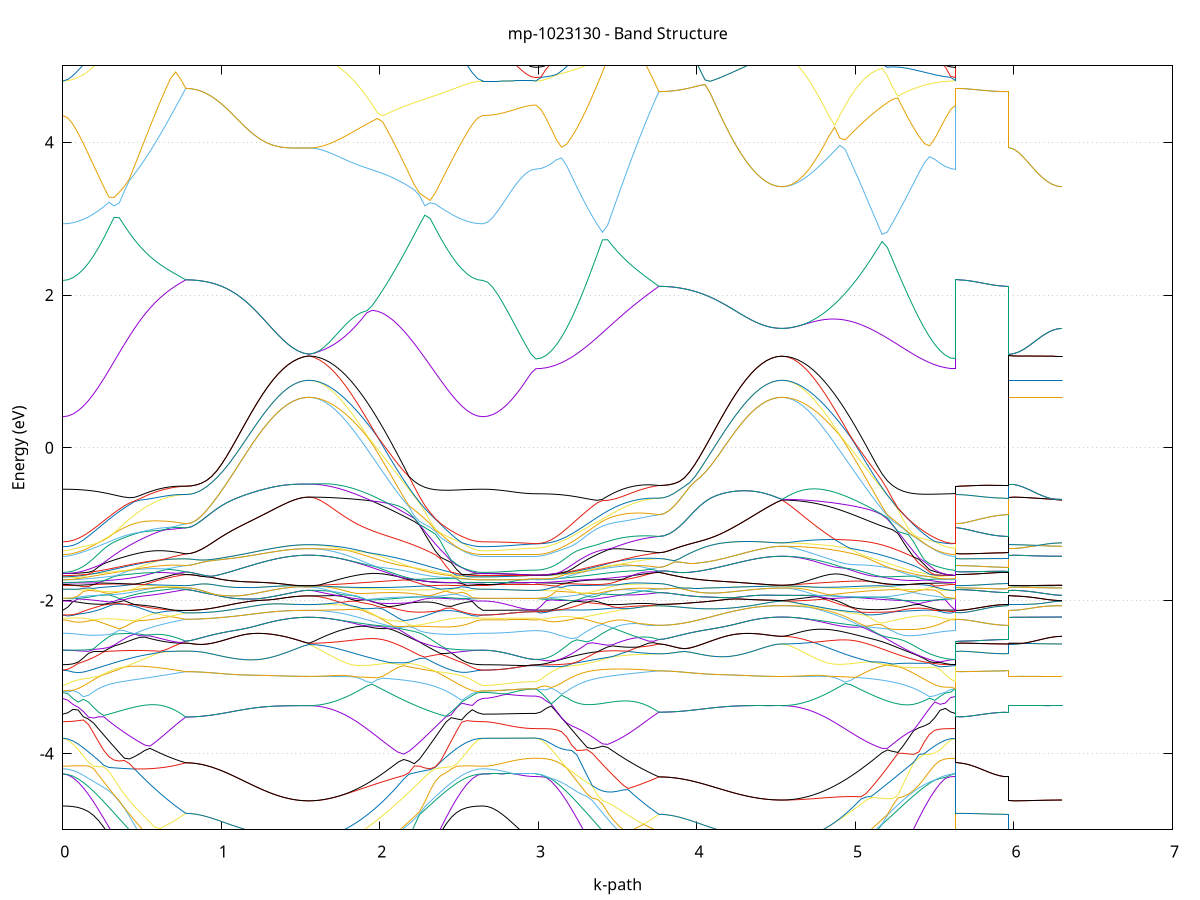 set title 'mp-1023130 - Band Structure'
set xlabel 'k-path'
set ylabel 'Energy (eV)'
set grid y
set yrange [-5:5]
set terminal png size 800,600
set output 'mp-1023130_bands_gnuplot.png'
plot '-' using 1:2 with lines notitle, '-' using 1:2 with lines notitle, '-' using 1:2 with lines notitle, '-' using 1:2 with lines notitle, '-' using 1:2 with lines notitle, '-' using 1:2 with lines notitle, '-' using 1:2 with lines notitle, '-' using 1:2 with lines notitle, '-' using 1:2 with lines notitle, '-' using 1:2 with lines notitle, '-' using 1:2 with lines notitle, '-' using 1:2 with lines notitle, '-' using 1:2 with lines notitle, '-' using 1:2 with lines notitle, '-' using 1:2 with lines notitle, '-' using 1:2 with lines notitle, '-' using 1:2 with lines notitle, '-' using 1:2 with lines notitle, '-' using 1:2 with lines notitle, '-' using 1:2 with lines notitle, '-' using 1:2 with lines notitle, '-' using 1:2 with lines notitle, '-' using 1:2 with lines notitle, '-' using 1:2 with lines notitle, '-' using 1:2 with lines notitle, '-' using 1:2 with lines notitle, '-' using 1:2 with lines notitle, '-' using 1:2 with lines notitle, '-' using 1:2 with lines notitle, '-' using 1:2 with lines notitle, '-' using 1:2 with lines notitle, '-' using 1:2 with lines notitle, '-' using 1:2 with lines notitle, '-' using 1:2 with lines notitle, '-' using 1:2 with lines notitle, '-' using 1:2 with lines notitle, '-' using 1:2 with lines notitle, '-' using 1:2 with lines notitle, '-' using 1:2 with lines notitle, '-' using 1:2 with lines notitle, '-' using 1:2 with lines notitle, '-' using 1:2 with lines notitle, '-' using 1:2 with lines notitle, '-' using 1:2 with lines notitle, '-' using 1:2 with lines notitle, '-' using 1:2 with lines notitle, '-' using 1:2 with lines notitle, '-' using 1:2 with lines notitle, '-' using 1:2 with lines notitle, '-' using 1:2 with lines notitle, '-' using 1:2 with lines notitle, '-' using 1:2 with lines notitle, '-' using 1:2 with lines notitle, '-' using 1:2 with lines notitle, '-' using 1:2 with lines notitle, '-' using 1:2 with lines notitle, '-' using 1:2 with lines notitle, '-' using 1:2 with lines notitle, '-' using 1:2 with lines notitle, '-' using 1:2 with lines notitle, '-' using 1:2 with lines notitle, '-' using 1:2 with lines notitle, '-' using 1:2 with lines notitle, '-' using 1:2 with lines notitle, '-' using 1:2 with lines notitle, '-' using 1:2 with lines notitle, '-' using 1:2 with lines notitle, '-' using 1:2 with lines notitle, '-' using 1:2 with lines notitle, '-' using 1:2 with lines notitle, '-' using 1:2 with lines notitle, '-' using 1:2 with lines notitle, '-' using 1:2 with lines notitle, '-' using 1:2 with lines notitle, '-' using 1:2 with lines notitle, '-' using 1:2 with lines notitle, '-' using 1:2 with lines notitle, '-' using 1:2 with lines notitle, '-' using 1:2 with lines notitle, '-' using 1:2 with lines notitle, '-' using 1:2 with lines notitle, '-' using 1:2 with lines notitle, '-' using 1:2 with lines notitle, '-' using 1:2 with lines notitle, '-' using 1:2 with lines notitle, '-' using 1:2 with lines notitle, '-' using 1:2 with lines notitle, '-' using 1:2 with lines notitle, '-' using 1:2 with lines notitle, '-' using 1:2 with lines notitle, '-' using 1:2 with lines notitle, '-' using 1:2 with lines notitle, '-' using 1:2 with lines notitle, '-' using 1:2 with lines notitle, '-' using 1:2 with lines notitle, '-' using 1:2 with lines notitle, '-' using 1:2 with lines notitle, '-' using 1:2 with lines notitle, '-' using 1:2 with lines notitle, '-' using 1:2 with lines notitle, '-' using 1:2 with lines notitle, '-' using 1:2 with lines notitle, '-' using 1:2 with lines notitle, '-' using 1:2 with lines notitle, '-' using 1:2 with lines notitle, '-' using 1:2 with lines notitle, '-' using 1:2 with lines notitle, '-' using 1:2 with lines notitle, '-' using 1:2 with lines notitle, '-' using 1:2 with lines notitle, '-' using 1:2 with lines notitle, '-' using 1:2 with lines notitle, '-' using 1:2 with lines notitle, '-' using 1:2 with lines notitle, '-' using 1:2 with lines notitle, '-' using 1:2 with lines notitle, '-' using 1:2 with lines notitle, '-' using 1:2 with lines notitle, '-' using 1:2 with lines notitle, '-' using 1:2 with lines notitle, '-' using 1:2 with lines notitle, '-' using 1:2 with lines notitle, '-' using 1:2 with lines notitle, '-' using 1:2 with lines notitle, '-' using 1:2 with lines notitle, '-' using 1:2 with lines notitle, '-' using 1:2 with lines notitle, '-' using 1:2 with lines notitle, '-' using 1:2 with lines notitle, '-' using 1:2 with lines notitle, '-' using 1:2 with lines notitle, '-' using 1:2 with lines notitle, '-' using 1:2 with lines notitle, '-' using 1:2 with lines notitle, '-' using 1:2 with lines notitle, '-' using 1:2 with lines notitle, '-' using 1:2 with lines notitle, '-' using 1:2 with lines notitle, '-' using 1:2 with lines notitle, '-' using 1:2 with lines notitle, '-' using 1:2 with lines notitle, '-' using 1:2 with lines notitle, '-' using 1:2 with lines notitle, '-' using 1:2 with lines notitle, '-' using 1:2 with lines notitle, '-' using 1:2 with lines notitle, '-' using 1:2 with lines notitle, '-' using 1:2 with lines notitle, '-' using 1:2 with lines notitle, '-' using 1:2 with lines notitle, '-' using 1:2 with lines notitle, '-' using 1:2 with lines notitle, '-' using 1:2 with lines notitle, '-' using 1:2 with lines notitle, '-' using 1:2 with lines notitle, '-' using 1:2 with lines notitle
0.000000 -69.843815
0.032334 -69.843815
0.064667 -69.843715
0.097001 -69.843615
0.129335 -69.843615
0.161668 -69.843615
0.194002 -69.843615
0.226336 -69.843515
0.258669 -69.843715
0.291003 -69.843715
0.323336 -69.843615
0.355670 -69.843615
0.388004 -69.843415
0.420337 -69.843415
0.452671 -69.843415
0.485005 -69.843415
0.517338 -69.843315
0.549672 -69.843215
0.582006 -69.843115
0.614339 -69.842915
0.646673 -69.842815
0.679007 -69.842815
0.711340 -69.842715
0.743674 -69.842615
0.776008 -69.842515
0.776008 -69.842515
0.808341 -69.842515
0.840675 -69.842615
0.873008 -69.842615
0.905342 -69.842715
0.937676 -69.842615
0.970009 -69.842715
1.002343 -69.842715
1.034677 -69.842715
1.067010 -69.842815
1.099344 -69.842915
1.131678 -69.842915
1.164011 -69.842815
1.196345 -69.842815
1.228679 -69.842815
1.261012 -69.842915
1.293346 -69.842915
1.325679 -69.843015
1.358013 -69.843015
1.390347 -69.843115
1.422680 -69.843115
1.455014 -69.843115
1.487348 -69.843115
1.519681 -69.843115
1.552015 -69.843115
1.552015 -69.843115
1.585271 -69.843115
1.618527 -69.843215
1.651782 -69.843115
1.685038 -69.843115
1.718294 -69.843215
1.751550 -69.843215
1.784805 -69.843315
1.818061 -69.843315
1.851317 -69.843315
1.884573 -69.843315
1.917828 -69.843315
1.951084 -69.843315
1.984340 -69.843315
2.017596 -69.843415
2.050852 -69.843315
2.084107 -69.843315
2.117363 -69.843415
2.150619 -69.843415
2.183875 -69.843415
2.217130 -69.843515
2.250386 -69.843615
2.283642 -69.843715
2.316898 -69.843615
2.350153 -69.843615
2.383409 -69.843615
2.416665 -69.843615
2.449921 -69.843615
2.483176 -69.843615
2.516432 -69.843615
2.549688 -69.843715
2.582944 -69.843715
2.616200 -69.843815
2.649455 -69.843815
2.649455 -69.843815
2.679882 -69.843615
2.710309 -69.843615
2.740735 -69.843615
2.771162 -69.843815
2.801589 -69.843815
2.832016 -69.843815
2.862442 -69.843815
2.892869 -69.843815
2.923296 -69.843815
2.953722 -69.843715
2.984149 -69.843815
2.984149 -69.843815
3.016483 -69.843715
3.048816 -69.843715
3.081150 -69.843715
3.113484 -69.843815
3.145817 -69.843815
3.178151 -69.843815
3.210485 -69.843715
3.242818 -69.843715
3.275152 -69.843615
3.307486 -69.843615
3.339819 -69.843515
3.372153 -69.843515
3.404486 -69.843415
3.436820 -69.843415
3.469154 -69.843315
3.501487 -69.843215
3.533821 -69.843315
3.566155 -69.843215
3.598488 -69.843115
3.630822 -69.843015
3.663156 -69.843015
3.695489 -69.842815
3.727823 -69.842815
3.760157 -69.842615
3.760157 -69.842615
3.792490 -69.842715
3.824824 -69.842715
3.857158 -69.842715
3.889491 -69.842715
3.921825 -69.842715
3.954158 -69.842715
3.986492 -69.842715
4.018826 -69.842715
4.051159 -69.842715
4.083493 -69.842815
4.115827 -69.842815
4.148160 -69.842715
4.180494 -69.842815
4.212828 -69.842815
4.245161 -69.842815
4.277495 -69.842815
4.309829 -69.842815
4.342162 -69.842815
4.374496 -69.842715
4.406829 -69.842715
4.439163 -69.842715
4.471497 -69.842715
4.503830 -69.842715
4.536164 -69.842715
4.536164 -69.842715
4.569420 -69.842715
4.602676 -69.842715
4.635931 -69.842715
4.669187 -69.842715
4.702443 -69.842715
4.735699 -69.842815
4.768954 -69.842915
4.802210 -69.842915
4.835466 -69.843015
4.868722 -69.843015
4.901978 -69.843015
4.935233 -69.843115
4.968489 -69.843115
5.001745 -69.843215
5.035001 -69.843115
5.068256 -69.843115
5.101512 -69.843115
5.134768 -69.843215
5.168024 -69.843315
5.201279 -69.843315
5.234535 -69.843515
5.267791 -69.843615
5.301047 -69.843615
5.334302 -69.843615
5.367558 -69.843715
5.400814 -69.843715
5.434070 -69.843715
5.467326 -69.843815
5.500581 -69.843815
5.533837 -69.843815
5.567093 -69.843815
5.600349 -69.843715
5.633604 -69.843815
5.633604 -69.842515
5.664031 -69.842615
5.694458 -69.842715
5.724885 -69.842715
5.755311 -69.842715
5.785738 -69.842815
5.816165 -69.842815
5.846591 -69.842815
5.877018 -69.842815
5.907445 -69.842815
5.937871 -69.842815
5.968298 -69.842615
5.968298 -69.843115
5.998725 -69.843115
6.029152 -69.842915
6.059578 -69.842915
6.090005 -69.842915
6.120432 -69.842915
6.150858 -69.843015
6.181285 -69.843015
6.211712 -69.843015
6.242138 -69.842815
6.272565 -69.842715
6.302992 -69.842715
e
0.000000 -69.841615
0.032334 -69.841615
0.064667 -69.841515
0.097001 -69.841515
0.129335 -69.841515
0.161668 -69.841515
0.194002 -69.841515
0.226336 -69.841615
0.258669 -69.841615
0.291003 -69.841715
0.323336 -69.841615
0.355670 -69.841615
0.388004 -69.841715
0.420337 -69.841815
0.452671 -69.841915
0.485005 -69.842015
0.517338 -69.842115
0.549672 -69.842215
0.582006 -69.842215
0.614339 -69.842315
0.646673 -69.842315
0.679007 -69.842415
0.711340 -69.842515
0.743674 -69.842515
0.776008 -69.842515
0.776008 -69.842515
0.808341 -69.842515
0.840675 -69.842615
0.873008 -69.842615
0.905342 -69.842715
0.937676 -69.842615
0.970009 -69.842715
1.002343 -69.842715
1.034677 -69.842715
1.067010 -69.842815
1.099344 -69.842915
1.131678 -69.842915
1.164011 -69.842815
1.196345 -69.842815
1.228679 -69.842815
1.261012 -69.842915
1.293346 -69.842915
1.325679 -69.843015
1.358013 -69.843015
1.390347 -69.843115
1.422680 -69.843115
1.455014 -69.843115
1.487348 -69.843115
1.519681 -69.843115
1.552015 -69.843115
1.552015 -69.843115
1.585271 -69.843115
1.618527 -69.843115
1.651782 -69.843115
1.685038 -69.843115
1.718294 -69.843015
1.751550 -69.842915
1.784805 -69.842715
1.818061 -69.842715
1.851317 -69.842615
1.884573 -69.842615
1.917828 -69.842515
1.951084 -69.842515
1.984340 -69.842415
2.017596 -69.842315
2.050852 -69.842215
2.084107 -69.842215
2.117363 -69.842115
2.150619 -69.842015
2.183875 -69.841915
2.217130 -69.841815
2.250386 -69.841715
2.283642 -69.841715
2.316898 -69.841615
2.350153 -69.841615
2.383409 -69.841615
2.416665 -69.841515
2.449921 -69.841515
2.483176 -69.841515
2.516432 -69.841515
2.549688 -69.841515
2.582944 -69.841515
2.616200 -69.841615
2.649455 -69.841615
2.649455 -69.841615
2.679882 -69.841615
2.710309 -69.841415
2.740735 -69.841415
2.771162 -69.841415
2.801589 -69.841315
2.832016 -69.841315
2.862442 -69.841115
2.892869 -69.841215
2.923296 -69.841315
2.953722 -69.841315
2.984149 -69.841315
2.984149 -69.841315
3.016483 -69.841315
3.048816 -69.841315
3.081150 -69.841315
3.113484 -69.841315
3.145817 -69.841315
3.178151 -69.841415
3.210485 -69.841515
3.242818 -69.841615
3.275152 -69.841715
3.307486 -69.841815
3.339819 -69.841815
3.372153 -69.841715
3.404486 -69.841715
3.436820 -69.842015
3.469154 -69.841915
3.501487 -69.842015
3.533821 -69.842115
3.566155 -69.842215
3.598488 -69.842315
3.630822 -69.842415
3.663156 -69.842415
3.695489 -69.842615
3.727823 -69.842615
3.760157 -69.842615
3.760157 -69.842615
3.792490 -69.842715
3.824824 -69.842715
3.857158 -69.842715
3.889491 -69.842715
3.921825 -69.842715
3.954158 -69.842715
3.986492 -69.842715
4.018826 -69.842715
4.051159 -69.842715
4.083493 -69.842815
4.115827 -69.842815
4.148160 -69.842715
4.180494 -69.842815
4.212828 -69.842815
4.245161 -69.842815
4.277495 -69.842815
4.309829 -69.842815
4.342162 -69.842815
4.374496 -69.842715
4.406829 -69.842715
4.439163 -69.842715
4.471497 -69.842715
4.503830 -69.842715
4.536164 -69.842715
4.536164 -69.842715
4.569420 -69.842715
4.602676 -69.842715
4.635931 -69.842615
4.669187 -69.842615
4.702443 -69.842715
4.735699 -69.842715
4.768954 -69.842715
4.802210 -69.842615
4.835466 -69.842615
4.868722 -69.842615
4.901978 -69.842515
4.935233 -69.842415
4.968489 -69.842415
5.001745 -69.842315
5.035001 -69.842215
5.068256 -69.842115
5.101512 -69.842015
5.134768 -69.841915
5.168024 -69.841815
5.201279 -69.841815
5.234535 -69.841815
5.267791 -69.841715
5.301047 -69.841715
5.334302 -69.841715
5.367558 -69.841615
5.400814 -69.841615
5.434070 -69.841415
5.467326 -69.841415
5.500581 -69.841315
5.533837 -69.841315
5.567093 -69.841315
5.600349 -69.841315
5.633604 -69.841315
5.633604 -69.842515
5.664031 -69.842615
5.694458 -69.842715
5.724885 -69.842715
5.755311 -69.842715
5.785738 -69.842815
5.816165 -69.842815
5.846591 -69.842815
5.877018 -69.842815
5.907445 -69.842815
5.937871 -69.842815
5.968298 -69.842615
5.968298 -69.843115
5.998725 -69.843115
6.029152 -69.842915
6.059578 -69.842915
6.090005 -69.842915
6.120432 -69.842915
6.150858 -69.843015
6.181285 -69.843015
6.211712 -69.843015
6.242138 -69.842815
6.272565 -69.842715
6.302992 -69.842715
e
0.000000 -69.695615
0.032334 -69.695715
0.064667 -69.695715
0.097001 -69.695615
0.129335 -69.695515
0.161668 -69.695415
0.194002 -69.695315
0.226336 -69.695115
0.258669 -69.694915
0.291003 -69.694715
0.323336 -69.694515
0.355670 -69.694315
0.388004 -69.694115
0.420337 -69.694115
0.452671 -69.693915
0.485005 -69.693715
0.517338 -69.693415
0.549672 -69.693215
0.582006 -69.692915
0.614339 -69.692815
0.646673 -69.692415
0.679007 -69.692215
0.711340 -69.692015
0.743674 -69.691815
0.776008 -69.691515
0.776008 -69.691515
0.808341 -69.691515
0.840675 -69.691615
0.873008 -69.691615
0.905342 -69.691615
0.937676 -69.691515
0.970009 -69.691615
1.002343 -69.691615
1.034677 -69.691715
1.067010 -69.691715
1.099344 -69.691615
1.131678 -69.691715
1.164011 -69.691815
1.196345 -69.691915
1.228679 -69.691915
1.261012 -69.692015
1.293346 -69.692015
1.325679 -69.692115
1.358013 -69.692115
1.390347 -69.692215
1.422680 -69.692215
1.455014 -69.692215
1.487348 -69.692215
1.519681 -69.692215
1.552015 -69.692215
1.552015 -69.692215
1.585271 -69.692215
1.618527 -69.692215
1.651782 -69.692415
1.685038 -69.692415
1.718294 -69.692515
1.751550 -69.692715
1.784805 -69.692815
1.818061 -69.692915
1.851317 -69.693115
1.884573 -69.693215
1.917828 -69.693415
1.951084 -69.693615
1.984340 -69.693715
2.017596 -69.693915
2.050852 -69.694015
2.084107 -69.694215
2.117363 -69.694315
2.150619 -69.694515
2.183875 -69.694615
2.217130 -69.694815
2.250386 -69.695015
2.283642 -69.695115
2.316898 -69.695215
2.350153 -69.695315
2.383409 -69.695415
2.416665 -69.695515
2.449921 -69.695515
2.483176 -69.695515
2.516432 -69.695715
2.549688 -69.695615
2.582944 -69.695715
2.616200 -69.695715
2.649455 -69.695615
2.649455 -69.695615
2.679882 -69.695715
2.710309 -69.695715
2.740735 -69.695715
2.771162 -69.695715
2.801589 -69.695615
2.832016 -69.695615
2.862442 -69.695615
2.892869 -69.695615
2.923296 -69.695615
2.953722 -69.695515
2.984149 -69.695515
2.984149 -69.695515
3.016483 -69.695615
3.048816 -69.695615
3.081150 -69.695515
3.113484 -69.695515
3.145817 -69.695415
3.178151 -69.695315
3.210485 -69.695215
3.242818 -69.695115
3.275152 -69.694915
3.307486 -69.694615
3.339819 -69.694415
3.372153 -69.694215
3.404486 -69.694015
3.436820 -69.693815
3.469154 -69.693615
3.501487 -69.693415
3.533821 -69.693115
3.566155 -69.692915
3.598488 -69.692715
3.630822 -69.692415
3.663156 -69.692215
3.695489 -69.692015
3.727823 -69.691815
3.760157 -69.691415
3.760157 -69.691415
3.792490 -69.691615
3.824824 -69.691615
3.857158 -69.691615
3.889491 -69.691715
3.921825 -69.691615
3.954158 -69.691615
3.986492 -69.691515
4.018826 -69.691515
4.051159 -69.691715
4.083493 -69.691815
4.115827 -69.691815
4.148160 -69.691915
4.180494 -69.691915
4.212828 -69.691915
4.245161 -69.692015
4.277495 -69.692015
4.309829 -69.692115
4.342162 -69.692115
4.374496 -69.692115
4.406829 -69.692215
4.439163 -69.692215
4.471497 -69.692315
4.503830 -69.692315
4.536164 -69.692315
4.536164 -69.692315
4.569420 -69.692315
4.602676 -69.692415
4.635931 -69.692415
4.669187 -69.692415
4.702443 -69.692615
4.735699 -69.692715
4.768954 -69.692815
4.802210 -69.692915
4.835466 -69.693115
4.868722 -69.693215
4.901978 -69.693415
4.935233 -69.693515
4.968489 -69.693715
5.001745 -69.693815
5.035001 -69.694015
5.068256 -69.694215
5.101512 -69.694315
5.134768 -69.694415
5.168024 -69.694615
5.201279 -69.694615
5.234535 -69.694915
5.267791 -69.695015
5.301047 -69.695115
5.334302 -69.695215
5.367558 -69.695415
5.400814 -69.695415
5.434070 -69.695515
5.467326 -69.695515
5.500581 -69.695615
5.533837 -69.695615
5.567093 -69.695615
5.600349 -69.695615
5.633604 -69.695515
5.633604 -69.691515
5.664031 -69.691615
5.694458 -69.691615
5.724885 -69.691615
5.755311 -69.691615
5.785738 -69.691615
5.816165 -69.691615
5.846591 -69.691615
5.877018 -69.691615
5.907445 -69.691515
5.937871 -69.691515
5.968298 -69.691415
5.968298 -69.692215
5.998725 -69.692215
6.029152 -69.692215
6.059578 -69.692215
6.090005 -69.692215
6.120432 -69.692215
6.150858 -69.692215
6.181285 -69.692315
6.211712 -69.692315
6.242138 -69.692315
6.272565 -69.692315
6.302992 -69.692315
e
0.000000 -69.695615
0.032334 -69.695715
0.064667 -69.695615
0.097001 -69.695415
0.129335 -69.695415
0.161668 -69.695215
0.194002 -69.695015
0.226336 -69.694715
0.258669 -69.694515
0.291003 -69.694215
0.323336 -69.693915
0.355670 -69.693415
0.388004 -69.692915
0.420337 -69.692415
0.452671 -69.691915
0.485005 -69.691515
0.517338 -69.691115
0.549672 -69.690615
0.582006 -69.690615
0.614339 -69.690815
0.646673 -69.690915
0.679007 -69.691115
0.711340 -69.691215
0.743674 -69.691315
0.776008 -69.691515
0.776008 -69.691515
0.808341 -69.691515
0.840675 -69.691615
0.873008 -69.691615
0.905342 -69.691615
0.937676 -69.691515
0.970009 -69.691615
1.002343 -69.691615
1.034677 -69.691715
1.067010 -69.691715
1.099344 -69.691615
1.131678 -69.691715
1.164011 -69.691815
1.196345 -69.691915
1.228679 -69.691915
1.261012 -69.692015
1.293346 -69.692015
1.325679 -69.692115
1.358013 -69.692115
1.390347 -69.692215
1.422680 -69.692215
1.455014 -69.692215
1.487348 -69.692215
1.519681 -69.692215
1.552015 -69.692215
1.552015 -69.692215
1.585271 -69.692215
1.618527 -69.692115
1.651782 -69.692015
1.685038 -69.692015
1.718294 -69.691815
1.751550 -69.691615
1.784805 -69.691415
1.818061 -69.691215
1.851317 -69.690915
1.884573 -69.690715
1.917828 -69.690415
1.951084 -69.690315
1.984340 -69.690015
2.017596 -69.689915
2.050852 -69.690115
2.084107 -69.690515
2.117363 -69.690915
2.150619 -69.691215
2.183875 -69.691715
2.217130 -69.692115
2.250386 -69.692615
2.283642 -69.693015
2.316898 -69.693315
2.350153 -69.693815
2.383409 -69.694115
2.416665 -69.694515
2.449921 -69.694715
2.483176 -69.695015
2.516432 -69.695315
2.549688 -69.695415
2.582944 -69.695615
2.616200 -69.695715
2.649455 -69.695615
2.649455 -69.695615
2.679882 -69.695715
2.710309 -69.695715
2.740735 -69.695715
2.771162 -69.695715
2.801589 -69.695615
2.832016 -69.695615
2.862442 -69.695615
2.892869 -69.695615
2.923296 -69.695615
2.953722 -69.695515
2.984149 -69.695515
2.984149 -69.695515
3.016483 -69.695515
3.048816 -69.695615
3.081150 -69.695515
3.113484 -69.695315
3.145817 -69.695015
3.178151 -69.694915
3.210485 -69.694815
3.242818 -69.694515
3.275152 -69.694315
3.307486 -69.693915
3.339819 -69.693515
3.372153 -69.693115
3.404486 -69.692515
3.436820 -69.692015
3.469154 -69.691415
3.501487 -69.690915
3.533821 -69.690415
3.566155 -69.690615
3.598488 -69.690715
3.630822 -69.690815
3.663156 -69.690915
3.695489 -69.691115
3.727823 -69.691315
3.760157 -69.691415
3.760157 -69.691415
3.792490 -69.691615
3.824824 -69.691615
3.857158 -69.691615
3.889491 -69.691715
3.921825 -69.691615
3.954158 -69.691615
3.986492 -69.691515
4.018826 -69.691515
4.051159 -69.691715
4.083493 -69.691815
4.115827 -69.691815
4.148160 -69.691915
4.180494 -69.691915
4.212828 -69.691915
4.245161 -69.692015
4.277495 -69.692015
4.309829 -69.692115
4.342162 -69.692115
4.374496 -69.692115
4.406829 -69.692215
4.439163 -69.692215
4.471497 -69.692315
4.503830 -69.692315
4.536164 -69.692315
4.536164 -69.692315
4.569420 -69.692215
4.602676 -69.692215
4.635931 -69.692015
4.669187 -69.691915
4.702443 -69.691715
4.735699 -69.691515
4.768954 -69.691415
4.802210 -69.691115
4.835466 -69.691115
4.868722 -69.690815
4.901978 -69.690615
4.935233 -69.690515
4.968489 -69.690315
5.001745 -69.690015
5.035001 -69.690115
5.068256 -69.690515
5.101512 -69.690815
5.134768 -69.691215
5.168024 -69.691615
5.201279 -69.691915
5.234535 -69.692515
5.267791 -69.693015
5.301047 -69.693415
5.334302 -69.693815
5.367558 -69.694215
5.400814 -69.694515
5.434070 -69.694715
5.467326 -69.695015
5.500581 -69.695215
5.533837 -69.695415
5.567093 -69.695515
5.600349 -69.695615
5.633604 -69.695515
5.633604 -69.691515
5.664031 -69.691615
5.694458 -69.691615
5.724885 -69.691615
5.755311 -69.691615
5.785738 -69.691615
5.816165 -69.691615
5.846591 -69.691615
5.877018 -69.691615
5.907445 -69.691515
5.937871 -69.691515
5.968298 -69.691415
5.968298 -69.692215
5.998725 -69.692215
6.029152 -69.692215
6.059578 -69.692215
6.090005 -69.692215
6.120432 -69.692215
6.150858 -69.692215
6.181285 -69.692315
6.211712 -69.692315
6.242138 -69.692315
6.272565 -69.692315
6.302992 -69.692315
e
0.000000 -69.689715
0.032334 -69.689715
0.064667 -69.689715
0.097001 -69.689715
0.129335 -69.689715
0.161668 -69.689715
0.194002 -69.689815
0.226336 -69.689815
0.258669 -69.689815
0.291003 -69.689815
0.323336 -69.689815
0.355670 -69.689915
0.388004 -69.690015
0.420337 -69.690115
0.452671 -69.690315
0.485005 -69.690415
0.517338 -69.690415
0.549672 -69.690515
0.582006 -69.690015
0.614339 -69.689515
0.646673 -69.689015
0.679007 -69.688515
0.711340 -69.688115
0.743674 -69.687715
0.776008 -69.687515
0.776008 -69.687515
0.808341 -69.687515
0.840675 -69.687515
0.873008 -69.687515
0.905342 -69.687515
0.937676 -69.687515
0.970009 -69.687515
1.002343 -69.687515
1.034677 -69.687515
1.067010 -69.687515
1.099344 -69.687615
1.131678 -69.687615
1.164011 -69.687715
1.196345 -69.687715
1.228679 -69.687715
1.261012 -69.687715
1.293346 -69.687715
1.325679 -69.687815
1.358013 -69.687815
1.390347 -69.687815
1.422680 -69.687815
1.455014 -69.687815
1.487348 -69.687715
1.519681 -69.687715
1.552015 -69.687715
1.552015 -69.687715
1.585271 -69.687715
1.618527 -69.687715
1.651782 -69.687815
1.685038 -69.687915
1.718294 -69.688015
1.751550 -69.688015
1.784805 -69.688115
1.818061 -69.688315
1.851317 -69.688515
1.884573 -69.688815
1.917828 -69.689015
1.951084 -69.689315
1.984340 -69.689515
2.017596 -69.689915
2.050852 -69.689815
2.084107 -69.689715
2.117363 -69.689815
2.150619 -69.689615
2.183875 -69.689515
2.217130 -69.689415
2.250386 -69.689515
2.283642 -69.689415
2.316898 -69.689515
2.350153 -69.689615
2.383409 -69.689615
2.416665 -69.689615
2.449921 -69.689715
2.483176 -69.689615
2.516432 -69.689615
2.549688 -69.689715
2.582944 -69.689715
2.616200 -69.689715
2.649455 -69.689715
2.649455 -69.689715
2.679882 -69.689715
2.710309 -69.689715
2.740735 -69.689715
2.771162 -69.689715
2.801589 -69.689715
2.832016 -69.689715
2.862442 -69.689715
2.892869 -69.689715
2.923296 -69.689715
2.953722 -69.689615
2.984149 -69.689615
2.984149 -69.689615
3.016483 -69.689615
3.048816 -69.689615
3.081150 -69.689715
3.113484 -69.689715
3.145817 -69.689715
3.178151 -69.689715
3.210485 -69.689715
3.242818 -69.689815
3.275152 -69.689915
3.307486 -69.689915
3.339819 -69.689915
3.372153 -69.690115
3.404486 -69.690215
3.436820 -69.690215
3.469154 -69.690215
3.501487 -69.690315
3.533821 -69.690415
3.566155 -69.689915
3.598488 -69.689515
3.630822 -69.689015
3.663156 -69.688615
3.695489 -69.688115
3.727823 -69.687915
3.760157 -69.687515
3.760157 -69.687515
3.792490 -69.687615
3.824824 -69.687515
3.857158 -69.687515
3.889491 -69.687515
3.921825 -69.687515
3.954158 -69.687515
3.986492 -69.687515
4.018826 -69.687615
4.051159 -69.687615
4.083493 -69.687615
4.115827 -69.687715
4.148160 -69.687715
4.180494 -69.687715
4.212828 -69.687815
4.245161 -69.687815
4.277495 -69.687815
4.309829 -69.687715
4.342162 -69.687815
4.374496 -69.687815
4.406829 -69.687815
4.439163 -69.687715
4.471497 -69.687815
4.503830 -69.687815
4.536164 -69.687715
4.536164 -69.687715
4.569420 -69.687715
4.602676 -69.687815
4.635931 -69.687815
4.669187 -69.687915
4.702443 -69.688015
4.735699 -69.688115
4.768954 -69.688215
4.802210 -69.688315
4.835466 -69.688515
4.868722 -69.688715
4.901978 -69.689015
4.935233 -69.689215
4.968489 -69.689515
5.001745 -69.689815
5.035001 -69.689815
5.068256 -69.689615
5.101512 -69.689515
5.134768 -69.689515
5.168024 -69.689415
5.201279 -69.689415
5.234535 -69.689415
5.267791 -69.689615
5.301047 -69.689515
5.334302 -69.689615
5.367558 -69.689715
5.400814 -69.689715
5.434070 -69.689615
5.467326 -69.689715
5.500581 -69.689615
5.533837 -69.689715
5.567093 -69.689715
5.600349 -69.689715
5.633604 -69.689615
5.633604 -69.687515
5.664031 -69.687515
5.694458 -69.687515
5.724885 -69.687515
5.755311 -69.687515
5.785738 -69.687515
5.816165 -69.687615
5.846591 -69.687615
5.877018 -69.687615
5.907445 -69.687615
5.937871 -69.687615
5.968298 -69.687515
5.968298 -69.687715
5.998725 -69.687715
6.029152 -69.687715
6.059578 -69.687715
6.090005 -69.687715
6.120432 -69.687715
6.150858 -69.687815
6.181285 -69.687915
6.211712 -69.687815
6.242138 -69.687715
6.272565 -69.687715
6.302992 -69.687715
e
0.000000 -69.689715
0.032334 -69.689715
0.064667 -69.689715
0.097001 -69.689515
0.129335 -69.689415
0.161668 -69.689515
0.194002 -69.689415
0.226336 -69.689215
0.258669 -69.689115
0.291003 -69.689015
0.323336 -69.688815
0.355670 -69.688815
0.388004 -69.688515
0.420337 -69.688415
0.452671 -69.688315
0.485005 -69.688215
0.517338 -69.688015
0.549672 -69.687815
0.582006 -69.687615
0.614339 -69.687515
0.646673 -69.687315
0.679007 -69.687315
0.711340 -69.687315
0.743674 -69.687315
0.776008 -69.687515
0.776008 -69.687515
0.808341 -69.687515
0.840675 -69.687515
0.873008 -69.687515
0.905342 -69.687515
0.937676 -69.687515
0.970009 -69.687515
1.002343 -69.687515
1.034677 -69.687515
1.067010 -69.687515
1.099344 -69.687615
1.131678 -69.687615
1.164011 -69.687715
1.196345 -69.687715
1.228679 -69.687715
1.261012 -69.687715
1.293346 -69.687715
1.325679 -69.687815
1.358013 -69.687815
1.390347 -69.687815
1.422680 -69.687815
1.455014 -69.687815
1.487348 -69.687715
1.519681 -69.687715
1.552015 -69.687715
1.552015 -69.687715
1.585271 -69.687715
1.618527 -69.687715
1.651782 -69.687715
1.685038 -69.687715
1.718294 -69.687615
1.751550 -69.687615
1.784805 -69.687715
1.818061 -69.687815
1.851317 -69.687915
1.884573 -69.688015
1.917828 -69.688015
1.951084 -69.688215
1.984340 -69.688215
2.017596 -69.688315
2.050852 -69.688415
2.084107 -69.688515
2.117363 -69.688615
2.150619 -69.688715
2.183875 -69.688815
2.217130 -69.688815
2.250386 -69.689015
2.283642 -69.689015
2.316898 -69.689115
2.350153 -69.689215
2.383409 -69.689315
2.416665 -69.689415
2.449921 -69.689515
2.483176 -69.689515
2.516432 -69.689615
2.549688 -69.689615
2.582944 -69.689715
2.616200 -69.689715
2.649455 -69.689715
2.649455 -69.689715
2.679882 -69.689715
2.710309 -69.689715
2.740735 -69.689715
2.771162 -69.689715
2.801589 -69.689715
2.832016 -69.689715
2.862442 -69.689715
2.892869 -69.689715
2.923296 -69.689715
2.953722 -69.689615
2.984149 -69.689615
2.984149 -69.689615
3.016483 -69.689615
3.048816 -69.689615
3.081150 -69.689615
3.113484 -69.689515
3.145817 -69.689415
3.178151 -69.689415
3.210485 -69.689315
3.242818 -69.689215
3.275152 -69.689215
3.307486 -69.688915
3.339819 -69.688715
3.372153 -69.688515
3.404486 -69.688315
3.436820 -69.688115
3.469154 -69.688015
3.501487 -69.687815
3.533821 -69.687715
3.566155 -69.687615
3.598488 -69.687415
3.630822 -69.687415
3.663156 -69.687415
3.695489 -69.687415
3.727823 -69.687515
3.760157 -69.687515
3.760157 -69.687515
3.792490 -69.687615
3.824824 -69.687515
3.857158 -69.687515
3.889491 -69.687515
3.921825 -69.687515
3.954158 -69.687515
3.986492 -69.687515
4.018826 -69.687615
4.051159 -69.687615
4.083493 -69.687615
4.115827 -69.687715
4.148160 -69.687715
4.180494 -69.687715
4.212828 -69.687815
4.245161 -69.687815
4.277495 -69.687815
4.309829 -69.687715
4.342162 -69.687815
4.374496 -69.687815
4.406829 -69.687815
4.439163 -69.687715
4.471497 -69.687815
4.503830 -69.687815
4.536164 -69.687715
4.536164 -69.687715
4.569420 -69.687715
4.602676 -69.687715
4.635931 -69.687715
4.669187 -69.687615
4.702443 -69.687615
4.735699 -69.687615
4.768954 -69.687715
4.802210 -69.687815
4.835466 -69.687915
4.868722 -69.688015
4.901978 -69.687915
4.935233 -69.688015
4.968489 -69.688215
5.001745 -69.688315
5.035001 -69.688415
5.068256 -69.688515
5.101512 -69.688515
5.134768 -69.688715
5.168024 -69.688815
5.201279 -69.688915
5.234535 -69.689015
5.267791 -69.689115
5.301047 -69.689115
5.334302 -69.689215
5.367558 -69.689415
5.400814 -69.689415
5.434070 -69.689515
5.467326 -69.689615
5.500581 -69.689615
5.533837 -69.689615
5.567093 -69.689715
5.600349 -69.689715
5.633604 -69.689615
5.633604 -69.687515
5.664031 -69.687515
5.694458 -69.687515
5.724885 -69.687515
5.755311 -69.687515
5.785738 -69.687515
5.816165 -69.687615
5.846591 -69.687615
5.877018 -69.687615
5.907445 -69.687615
5.937871 -69.687615
5.968298 -69.687515
5.968298 -69.687715
5.998725 -69.687715
6.029152 -69.687715
6.059578 -69.687715
6.090005 -69.687715
6.120432 -69.687715
6.150858 -69.687815
6.181285 -69.687915
6.211712 -69.687815
6.242138 -69.687715
6.272565 -69.687715
6.302992 -69.687715
e
0.000000 -69.683515
0.032334 -69.683615
0.064667 -69.683515
0.097001 -69.683515
0.129335 -69.683515
0.161668 -69.683415
0.194002 -69.683615
0.226336 -69.683415
0.258669 -69.683515
0.291003 -69.683715
0.323336 -69.683615
0.355670 -69.683715
0.388004 -69.683815
0.420337 -69.683915
0.452671 -69.684115
0.485005 -69.684315
0.517338 -69.684415
0.549672 -69.684515
0.582006 -69.684515
0.614339 -69.684715
0.646673 -69.684715
0.679007 -69.684715
0.711340 -69.684715
0.743674 -69.684615
0.776008 -69.684415
0.776008 -69.684415
0.808341 -69.684415
0.840675 -69.684615
0.873008 -69.684715
0.905342 -69.684815
0.937676 -69.685015
0.970009 -69.685215
1.002343 -69.685415
1.034677 -69.685615
1.067010 -69.685815
1.099344 -69.686015
1.131678 -69.686215
1.164011 -69.686415
1.196345 -69.686515
1.228679 -69.686615
1.261012 -69.686715
1.293346 -69.686815
1.325679 -69.687015
1.358013 -69.687115
1.390347 -69.687215
1.422680 -69.687315
1.455014 -69.687315
1.487348 -69.687315
1.519681 -69.687315
1.552015 -69.687415
1.552015 -69.687415
1.585271 -69.687415
1.618527 -69.687415
1.651782 -69.687415
1.685038 -69.687515
1.718294 -69.687615
1.751550 -69.687415
1.784805 -69.687215
1.818061 -69.687015
1.851317 -69.686715
1.884573 -69.686615
1.917828 -69.686115
1.951084 -69.685715
1.984340 -69.685415
2.017596 -69.685315
2.050852 -69.685115
2.084107 -69.684915
2.117363 -69.684815
2.150619 -69.684515
2.183875 -69.684415
2.217130 -69.684215
2.250386 -69.684115
2.283642 -69.684115
2.316898 -69.683915
2.350153 -69.683915
2.383409 -69.683815
2.416665 -69.683815
2.449921 -69.683615
2.483176 -69.683615
2.516432 -69.683615
2.549688 -69.683515
2.582944 -69.683515
2.616200 -69.683515
2.649455 -69.683515
2.649455 -69.683515
2.679882 -69.683515
2.710309 -69.683515
2.740735 -69.683515
2.771162 -69.683515
2.801589 -69.683415
2.832016 -69.683415
2.862442 -69.683315
2.892869 -69.683315
2.923296 -69.683315
2.953722 -69.683315
2.984149 -69.683315
2.984149 -69.683315
3.016483 -69.683315
3.048816 -69.683415
3.081150 -69.683415
3.113484 -69.683415
3.145817 -69.683515
3.178151 -69.683615
3.210485 -69.683815
3.242818 -69.683915
3.275152 -69.683815
3.307486 -69.683915
3.339819 -69.683915
3.372153 -69.683915
3.404486 -69.683915
3.436820 -69.684015
3.469154 -69.684115
3.501487 -69.684215
3.533821 -69.684415
3.566155 -69.684415
3.598488 -69.684615
3.630822 -69.684715
3.663156 -69.684715
3.695489 -69.684715
3.727823 -69.684715
3.760157 -69.684315
3.760157 -69.684315
3.792490 -69.684515
3.824824 -69.684615
3.857158 -69.684715
3.889491 -69.684915
3.921825 -69.685015
3.954158 -69.685215
3.986492 -69.685415
4.018826 -69.685615
4.051159 -69.685815
4.083493 -69.686015
4.115827 -69.686215
4.148160 -69.686415
4.180494 -69.686515
4.212828 -69.686715
4.245161 -69.686715
4.277495 -69.686915
4.309829 -69.686915
4.342162 -69.687115
4.374496 -69.687115
4.406829 -69.687215
4.439163 -69.687315
4.471497 -69.687415
4.503830 -69.687415
4.536164 -69.687415
4.536164 -69.687415
4.569420 -69.687415
4.602676 -69.687415
4.635931 -69.687415
4.669187 -69.687515
4.702443 -69.687615
4.735699 -69.687415
4.768954 -69.687215
4.802210 -69.687015
4.835466 -69.686815
4.868722 -69.686415
4.901978 -69.686015
4.935233 -69.685715
4.968489 -69.685415
5.001745 -69.685215
5.035001 -69.685115
5.068256 -69.685015
5.101512 -69.684715
5.134768 -69.684615
5.168024 -69.684515
5.201279 -69.684315
5.234535 -69.684215
5.267791 -69.684115
5.301047 -69.683915
5.334302 -69.683915
5.367558 -69.683915
5.400814 -69.683815
5.434070 -69.683715
5.467326 -69.683615
5.500581 -69.683415
5.533837 -69.683415
5.567093 -69.683415
5.600349 -69.683415
5.633604 -69.683315
5.633604 -69.684415
5.664031 -69.684415
5.694458 -69.684515
5.724885 -69.684515
5.755311 -69.684515
5.785738 -69.684515
5.816165 -69.684515
5.846591 -69.684515
5.877018 -69.684515
5.907445 -69.684515
5.937871 -69.684515
5.968298 -69.684315
5.968298 -69.687415
5.998725 -69.687415
6.029152 -69.687415
6.059578 -69.687415
6.090005 -69.687415
6.120432 -69.687415
6.150858 -69.687415
6.181285 -69.687515
6.211712 -69.687515
6.242138 -69.687415
6.272565 -69.687415
6.302992 -69.687415
e
0.000000 -69.683515
0.032334 -69.683515
0.064667 -69.683515
0.097001 -69.683415
0.129335 -69.683415
0.161668 -69.683415
0.194002 -69.683415
0.226336 -69.683315
0.258669 -69.683215
0.291003 -69.683215
0.323336 -69.683015
0.355670 -69.682915
0.388004 -69.682815
0.420337 -69.682815
0.452671 -69.682715
0.485005 -69.682615
0.517338 -69.682515
0.549672 -69.682315
0.582006 -69.682215
0.614339 -69.682715
0.646673 -69.683115
0.679007 -69.683615
0.711340 -69.683915
0.743674 -69.684215
0.776008 -69.684415
0.776008 -69.684415
0.808341 -69.684415
0.840675 -69.684615
0.873008 -69.684715
0.905342 -69.684815
0.937676 -69.685015
0.970009 -69.685215
1.002343 -69.685415
1.034677 -69.685615
1.067010 -69.685815
1.099344 -69.686015
1.131678 -69.686215
1.164011 -69.686415
1.196345 -69.686515
1.228679 -69.686615
1.261012 -69.686715
1.293346 -69.686815
1.325679 -69.687015
1.358013 -69.687115
1.390347 -69.687215
1.422680 -69.687315
1.455014 -69.687315
1.487348 -69.687315
1.519681 -69.687315
1.552015 -69.687415
1.552015 -69.687415
1.585271 -69.687415
1.618527 -69.687215
1.651782 -69.687215
1.685038 -69.687115
1.718294 -69.686915
1.751550 -69.686715
1.784805 -69.686515
1.818061 -69.686415
1.851317 -69.686215
1.884573 -69.686115
1.917828 -69.685915
1.951084 -69.685715
1.984340 -69.685315
2.017596 -69.684915
2.050852 -69.684415
2.084107 -69.683715
2.117363 -69.683215
2.150619 -69.682715
2.183875 -69.682215
2.217130 -69.682115
2.250386 -69.682415
2.283642 -69.682515
2.316898 -69.682715
2.350153 -69.682915
2.383409 -69.683015
2.416665 -69.683115
2.449921 -69.683215
2.483176 -69.683215
2.516432 -69.683415
2.549688 -69.683415
2.582944 -69.683515
2.616200 -69.683515
2.649455 -69.683515
2.649455 -69.683515
2.679882 -69.683515
2.710309 -69.683515
2.740735 -69.683515
2.771162 -69.683515
2.801589 -69.683415
2.832016 -69.683415
2.862442 -69.683315
2.892869 -69.683315
2.923296 -69.683315
2.953722 -69.683315
2.984149 -69.683315
2.984149 -69.683315
3.016483 -69.683315
3.048816 -69.683315
3.081150 -69.683315
3.113484 -69.683315
3.145817 -69.683215
3.178151 -69.683215
3.210485 -69.683215
3.242818 -69.683115
3.275152 -69.683115
3.307486 -69.683015
3.339819 -69.682915
3.372153 -69.682815
3.404486 -69.682715
3.436820 -69.682515
3.469154 -69.682415
3.501487 -69.682215
3.533821 -69.682115
3.566155 -69.682415
3.598488 -69.682815
3.630822 -69.683315
3.663156 -69.683615
3.695489 -69.683915
3.727823 -69.684315
3.760157 -69.684315
3.760157 -69.684315
3.792490 -69.684515
3.824824 -69.684615
3.857158 -69.684715
3.889491 -69.684915
3.921825 -69.685015
3.954158 -69.685215
3.986492 -69.685415
4.018826 -69.685615
4.051159 -69.685815
4.083493 -69.686015
4.115827 -69.686215
4.148160 -69.686415
4.180494 -69.686515
4.212828 -69.686715
4.245161 -69.686715
4.277495 -69.686915
4.309829 -69.686915
4.342162 -69.687115
4.374496 -69.687115
4.406829 -69.687215
4.439163 -69.687315
4.471497 -69.687415
4.503830 -69.687415
4.536164 -69.687415
4.536164 -69.687415
4.569420 -69.687315
4.602676 -69.687315
4.635931 -69.687215
4.669187 -69.686915
4.702443 -69.686915
4.735699 -69.686815
4.768954 -69.686515
4.802210 -69.686315
4.835466 -69.686215
4.868722 -69.685915
4.901978 -69.685815
4.935233 -69.685615
4.968489 -69.685315
5.001745 -69.684815
5.035001 -69.684315
5.068256 -69.683815
5.101512 -69.683115
5.134768 -69.682515
5.168024 -69.682115
5.201279 -69.682215
5.234535 -69.682415
5.267791 -69.682715
5.301047 -69.682815
5.334302 -69.683015
5.367558 -69.683115
5.400814 -69.683215
5.434070 -69.683215
5.467326 -69.683315
5.500581 -69.683315
5.533837 -69.683315
5.567093 -69.683315
5.600349 -69.683315
5.633604 -69.683315
5.633604 -69.684415
5.664031 -69.684415
5.694458 -69.684515
5.724885 -69.684515
5.755311 -69.684515
5.785738 -69.684515
5.816165 -69.684515
5.846591 -69.684515
5.877018 -69.684515
5.907445 -69.684515
5.937871 -69.684515
5.968298 -69.684315
5.968298 -69.687415
5.998725 -69.687415
6.029152 -69.687415
6.059578 -69.687415
6.090005 -69.687415
6.120432 -69.687415
6.150858 -69.687415
6.181285 -69.687515
6.211712 -69.687515
6.242138 -69.687415
6.272565 -69.687415
6.302992 -69.687415
e
0.000000 -69.676915
0.032334 -69.676815
0.064667 -69.676815
0.097001 -69.676915
0.129335 -69.677115
0.161668 -69.677315
0.194002 -69.677515
0.226336 -69.677615
0.258669 -69.678115
0.291003 -69.678615
0.323336 -69.678915
0.355670 -69.679415
0.388004 -69.679715
0.420337 -69.680215
0.452671 -69.680615
0.485005 -69.681115
0.517338 -69.681615
0.549672 -69.681915
0.582006 -69.682115
0.614339 -69.682015
0.646673 -69.681815
0.679007 -69.681515
0.711340 -69.681315
0.743674 -69.681015
0.776008 -69.680815
0.776008 -69.680815
0.808341 -69.680915
0.840675 -69.680915
0.873008 -69.680715
0.905342 -69.680515
0.937676 -69.680315
0.970009 -69.680115
1.002343 -69.679815
1.034677 -69.679615
1.067010 -69.679415
1.099344 -69.679215
1.131678 -69.679015
1.164011 -69.678815
1.196345 -69.678615
1.228679 -69.678415
1.261012 -69.678115
1.293346 -69.678015
1.325679 -69.678015
1.358013 -69.677915
1.390347 -69.677815
1.422680 -69.677715
1.455014 -69.677615
1.487348 -69.677515
1.519681 -69.677415
1.552015 -69.677515
1.552015 -69.677515
1.585271 -69.677515
1.618527 -69.677515
1.651782 -69.677815
1.685038 -69.677915
1.718294 -69.678015
1.751550 -69.678215
1.784805 -69.678415
1.818061 -69.678615
1.851317 -69.679015
1.884573 -69.679415
1.917828 -69.679715
1.951084 -69.680115
1.984340 -69.680415
2.017596 -69.680715
2.050852 -69.681015
2.084107 -69.681315
2.117363 -69.681615
2.150619 -69.681815
2.183875 -69.682015
2.217130 -69.681515
2.250386 -69.681015
2.283642 -69.680515
2.316898 -69.679715
2.350153 -69.679315
2.383409 -69.678715
2.416665 -69.678315
2.449921 -69.677815
2.483176 -69.677515
2.516432 -69.677215
2.549688 -69.677015
2.582944 -69.676815
2.616200 -69.676815
2.649455 -69.676915
2.649455 -69.676915
2.679882 -69.676715
2.710309 -69.676715
2.740735 -69.676715
2.771162 -69.676815
2.801589 -69.676815
2.832016 -69.676815
2.862442 -69.676815
2.892869 -69.676815
2.923296 -69.676815
2.953722 -69.676715
2.984149 -69.676715
2.984149 -69.676715
3.016483 -69.676815
3.048816 -69.676815
3.081150 -69.676915
3.113484 -69.677015
3.145817 -69.677315
3.178151 -69.677615
3.210485 -69.677915
3.242818 -69.678115
3.275152 -69.678515
3.307486 -69.678815
3.339819 -69.679215
3.372153 -69.679615
3.404486 -69.680015
3.436820 -69.680615
3.469154 -69.681015
3.501487 -69.681515
3.533821 -69.681915
3.566155 -69.681915
3.598488 -69.681815
3.630822 -69.681715
3.663156 -69.681515
3.695489 -69.681315
3.727823 -69.681315
3.760157 -69.681115
3.760157 -69.681115
3.792490 -69.681115
3.824824 -69.680915
3.857158 -69.680815
3.889491 -69.680515
3.921825 -69.680315
3.954158 -69.680115
3.986492 -69.679815
4.018826 -69.679615
4.051159 -69.679415
4.083493 -69.679215
4.115827 -69.679015
4.148160 -69.678815
4.180494 -69.678615
4.212828 -69.678515
4.245161 -69.678215
4.277495 -69.678015
4.309829 -69.677915
4.342162 -69.677815
4.374496 -69.677715
4.406829 -69.677615
4.439163 -69.677515
4.471497 -69.677515
4.503830 -69.677515
4.536164 -69.677415
4.536164 -69.677415
4.569420 -69.677415
4.602676 -69.677515
4.635931 -69.677615
4.669187 -69.677715
4.702443 -69.678015
4.735699 -69.678315
4.768954 -69.678515
4.802210 -69.678715
4.835466 -69.679015
4.868722 -69.679315
4.901978 -69.679715
4.935233 -69.680115
4.968489 -69.680415
5.001745 -69.680715
5.035001 -69.681015
5.068256 -69.681315
5.101512 -69.681615
5.134768 -69.681815
5.168024 -69.682015
5.201279 -69.681515
5.234535 -69.680915
5.267791 -69.680415
5.301047 -69.679815
5.334302 -69.679315
5.367558 -69.678815
5.400814 -69.678415
5.434070 -69.678015
5.467326 -69.677615
5.500581 -69.677315
5.533837 -69.676915
5.567093 -69.676915
5.600349 -69.676815
5.633604 -69.676715
5.633604 -69.680815
5.664031 -69.680915
5.694458 -69.680915
5.724885 -69.680915
5.755311 -69.681015
5.785738 -69.681015
5.816165 -69.681115
5.846591 -69.681115
5.877018 -69.681115
5.907445 -69.681115
5.937871 -69.681215
5.968298 -69.681115
5.968298 -69.677515
5.998725 -69.677515
6.029152 -69.677415
6.059578 -69.677415
6.090005 -69.677515
6.120432 -69.677515
6.150858 -69.677615
6.181285 -69.677615
6.211712 -69.677615
6.242138 -69.677415
6.272565 -69.677415
6.302992 -69.677415
e
0.000000 -69.676915
0.032334 -69.676815
0.064667 -69.676815
0.097001 -69.676815
0.129335 -69.676915
0.161668 -69.677015
0.194002 -69.677115
0.226336 -69.677215
0.258669 -69.677415
0.291003 -69.677515
0.323336 -69.677615
0.355670 -69.677915
0.388004 -69.678015
0.420337 -69.678415
0.452671 -69.678615
0.485005 -69.678815
0.517338 -69.679115
0.549672 -69.679315
0.582006 -69.679515
0.614339 -69.679815
0.646673 -69.680015
0.679007 -69.680215
0.711340 -69.680515
0.743674 -69.680615
0.776008 -69.680815
0.776008 -69.680815
0.808341 -69.680915
0.840675 -69.680915
0.873008 -69.680715
0.905342 -69.680515
0.937676 -69.680315
0.970009 -69.680115
1.002343 -69.679815
1.034677 -69.679615
1.067010 -69.679415
1.099344 -69.679215
1.131678 -69.679015
1.164011 -69.678815
1.196345 -69.678615
1.228679 -69.678415
1.261012 -69.678115
1.293346 -69.678015
1.325679 -69.678015
1.358013 -69.677915
1.390347 -69.677815
1.422680 -69.677715
1.455014 -69.677615
1.487348 -69.677515
1.519681 -69.677415
1.552015 -69.677515
1.552015 -69.677515
1.585271 -69.677515
1.618527 -69.677415
1.651782 -69.677515
1.685038 -69.677515
1.718294 -69.677515
1.751550 -69.677415
1.784805 -69.677415
1.818061 -69.677415
1.851317 -69.677415
1.884573 -69.677515
1.917828 -69.677415
1.951084 -69.677415
1.984340 -69.677415
2.017596 -69.677415
2.050852 -69.677315
2.084107 -69.677215
2.117363 -69.677215
2.150619 -69.677115
2.183875 -69.677115
2.217130 -69.677015
2.250386 -69.677015
2.283642 -69.677015
2.316898 -69.676915
2.350153 -69.676915
2.383409 -69.676815
2.416665 -69.676815
2.449921 -69.676715
2.483176 -69.676715
2.516432 -69.676715
2.549688 -69.676715
2.582944 -69.676815
2.616200 -69.676815
2.649455 -69.676915
2.649455 -69.676915
2.679882 -69.676715
2.710309 -69.676715
2.740735 -69.676715
2.771162 -69.676815
2.801589 -69.676815
2.832016 -69.676815
2.862442 -69.676815
2.892869 -69.676815
2.923296 -69.676815
2.953722 -69.676715
2.984149 -69.676715
2.984149 -69.676715
3.016483 -69.676715
3.048816 -69.676815
3.081150 -69.676915
3.113484 -69.677015
3.145817 -69.677015
3.178151 -69.677215
3.210485 -69.677315
3.242818 -69.677515
3.275152 -69.677715
3.307486 -69.677815
3.339819 -69.678015
3.372153 -69.678215
3.404486 -69.678415
3.436820 -69.678615
3.469154 -69.678915
3.501487 -69.679215
3.533821 -69.679415
3.566155 -69.679615
3.598488 -69.679815
3.630822 -69.680115
3.663156 -69.680315
3.695489 -69.680715
3.727823 -69.680915
3.760157 -69.681115
3.760157 -69.681115
3.792490 -69.681115
3.824824 -69.680915
3.857158 -69.680815
3.889491 -69.680515
3.921825 -69.680315
3.954158 -69.680115
3.986492 -69.679815
4.018826 -69.679615
4.051159 -69.679415
4.083493 -69.679215
4.115827 -69.679015
4.148160 -69.678815
4.180494 -69.678615
4.212828 -69.678515
4.245161 -69.678215
4.277495 -69.678015
4.309829 -69.677915
4.342162 -69.677815
4.374496 -69.677715
4.406829 -69.677615
4.439163 -69.677515
4.471497 -69.677515
4.503830 -69.677515
4.536164 -69.677415
4.536164 -69.677415
4.569420 -69.677315
4.602676 -69.677415
4.635931 -69.677415
4.669187 -69.677415
4.702443 -69.677515
4.735699 -69.677415
4.768954 -69.677415
4.802210 -69.677415
4.835466 -69.677515
4.868722 -69.677415
4.901978 -69.677315
4.935233 -69.677315
4.968489 -69.677315
5.001745 -69.677315
5.035001 -69.677115
5.068256 -69.677115
5.101512 -69.677015
5.134768 -69.676915
5.168024 -69.676915
5.201279 -69.677015
5.234535 -69.677015
5.267791 -69.677015
5.301047 -69.677015
5.334302 -69.676915
5.367558 -69.676915
5.400814 -69.676915
5.434070 -69.676815
5.467326 -69.676815
5.500581 -69.676815
5.533837 -69.676815
5.567093 -69.676815
5.600349 -69.676715
5.633604 -69.676715
5.633604 -69.680815
5.664031 -69.680915
5.694458 -69.680915
5.724885 -69.680915
5.755311 -69.681015
5.785738 -69.681015
5.816165 -69.681115
5.846591 -69.681115
5.877018 -69.681115
5.907445 -69.681115
5.937871 -69.681215
5.968298 -69.681115
5.968298 -69.677515
5.998725 -69.677515
6.029152 -69.677415
6.059578 -69.677415
6.090005 -69.677515
6.120432 -69.677515
6.150858 -69.677615
6.181285 -69.677615
6.211712 -69.677615
6.242138 -69.677415
6.272565 -69.677415
6.302992 -69.677415
e
0.000000 -69.529015
0.032334 -69.529015
0.064667 -69.528915
0.097001 -69.528815
0.129335 -69.528915
0.161668 -69.528815
0.194002 -69.528815
0.226336 -69.528715
0.258669 -69.528815
0.291003 -69.528815
0.323336 -69.528815
0.355670 -69.528715
0.388004 -69.528615
0.420337 -69.528615
0.452671 -69.528615
0.485005 -69.528615
0.517338 -69.528615
0.549672 -69.528615
0.582006 -69.528515
0.614339 -69.528515
0.646673 -69.528415
0.679007 -69.528415
0.711340 -69.528415
0.743674 -69.528315
0.776008 -69.528315
0.776008 -69.528315
0.808341 -69.528315
0.840675 -69.528415
0.873008 -69.528415
0.905342 -69.528415
0.937676 -69.528415
0.970009 -69.528415
1.002343 -69.528415
1.034677 -69.528415
1.067010 -69.528515
1.099344 -69.528515
1.131678 -69.528515
1.164011 -69.528415
1.196345 -69.528415
1.228679 -69.528415
1.261012 -69.528415
1.293346 -69.528515
1.325679 -69.528515
1.358013 -69.528515
1.390347 -69.528615
1.422680 -69.528615
1.455014 -69.528615
1.487348 -69.528615
1.519681 -69.528615
1.552015 -69.528615
1.552015 -69.528615
1.585271 -69.528615
1.618527 -69.528615
1.651782 -69.528615
1.685038 -69.528715
1.718294 -69.528615
1.751550 -69.528615
1.784805 -69.528615
1.818061 -69.528615
1.851317 -69.528615
1.884573 -69.528615
1.917828 -69.528615
1.951084 -69.528615
1.984340 -69.528615
2.017596 -69.528615
2.050852 -69.528615
2.084107 -69.528615
2.117363 -69.528615
2.150619 -69.528615
2.183875 -69.528615
2.217130 -69.528615
2.250386 -69.528715
2.283642 -69.528715
2.316898 -69.528715
2.350153 -69.528815
2.383409 -69.528715
2.416665 -69.528815
2.449921 -69.528815
2.483176 -69.528815
2.516432 -69.528815
2.549688 -69.528915
2.582944 -69.528915
2.616200 -69.529015
2.649455 -69.529015
2.649455 -69.529015
2.679882 -69.528915
2.710309 -69.528915
2.740735 -69.528915
2.771162 -69.529015
2.801589 -69.528915
2.832016 -69.528915
2.862442 -69.528815
2.892869 -69.528815
2.923296 -69.528915
2.953722 -69.528915
2.984149 -69.529015
2.984149 -69.529015
3.016483 -69.528915
3.048816 -69.528915
3.081150 -69.528915
3.113484 -69.528915
3.145817 -69.528915
3.178151 -69.528915
3.210485 -69.529015
3.242818 -69.528915
3.275152 -69.529015
3.307486 -69.528915
3.339819 -69.528915
3.372153 -69.528815
3.404486 -69.528715
3.436820 -69.528715
3.469154 -69.528615
3.501487 -69.528615
3.533821 -69.528615
3.566155 -69.528615
3.598488 -69.528615
3.630822 -69.528615
3.663156 -69.528515
3.695489 -69.528515
3.727823 -69.528515
3.760157 -69.528515
3.760157 -69.528515
3.792490 -69.528515
3.824824 -69.528515
3.857158 -69.528515
3.889491 -69.528515
3.921825 -69.528515
3.954158 -69.528515
3.986492 -69.528515
4.018826 -69.528415
4.051159 -69.528415
4.083493 -69.528515
4.115827 -69.528515
4.148160 -69.528415
4.180494 -69.528415
4.212828 -69.528415
4.245161 -69.528415
4.277495 -69.528415
4.309829 -69.528315
4.342162 -69.528315
4.374496 -69.528315
4.406829 -69.528315
4.439163 -69.528315
4.471497 -69.528315
4.503830 -69.528315
4.536164 -69.528315
4.536164 -69.528315
4.569420 -69.528315
4.602676 -69.528315
4.635931 -69.528315
4.669187 -69.528315
4.702443 -69.528315
4.735699 -69.528415
4.768954 -69.528415
4.802210 -69.528415
4.835466 -69.528515
4.868722 -69.528515
4.901978 -69.528515
4.935233 -69.528515
4.968489 -69.528515
5.001745 -69.528515
5.035001 -69.528515
5.068256 -69.528515
5.101512 -69.528515
5.134768 -69.528615
5.168024 -69.528615
5.201279 -69.528715
5.234535 -69.528715
5.267791 -69.528815
5.301047 -69.528915
5.334302 -69.528915
5.367558 -69.528915
5.400814 -69.528915
5.434070 -69.528815
5.467326 -69.528915
5.500581 -69.528915
5.533837 -69.528915
5.567093 -69.528915
5.600349 -69.528915
5.633604 -69.529015
5.633604 -69.528315
5.664031 -69.528415
5.694458 -69.528515
5.724885 -69.528515
5.755311 -69.528515
5.785738 -69.528615
5.816165 -69.528615
5.846591 -69.528615
5.877018 -69.528615
5.907445 -69.528615
5.937871 -69.528615
5.968298 -69.528515
5.968298 -69.528615
5.998725 -69.528615
6.029152 -69.528415
6.059578 -69.528415
6.090005 -69.528415
6.120432 -69.528415
6.150858 -69.528515
6.181285 -69.528615
6.211712 -69.528515
6.242138 -69.528315
6.272565 -69.528315
6.302992 -69.528315
e
0.000000 -69.528615
0.032334 -69.528615
0.064667 -69.528515
0.097001 -69.528515
0.129335 -69.528415
0.161668 -69.528415
0.194002 -69.528415
0.226336 -69.528415
0.258669 -69.528515
0.291003 -69.528515
0.323336 -69.528415
0.355670 -69.528415
0.388004 -69.528415
0.420337 -69.528415
0.452671 -69.528515
0.485005 -69.528515
0.517338 -69.528515
0.549672 -69.528515
0.582006 -69.528515
0.614339 -69.528415
0.646673 -69.528315
0.679007 -69.528415
0.711340 -69.528415
0.743674 -69.528315
0.776008 -69.528315
0.776008 -69.528315
0.808341 -69.528315
0.840675 -69.528415
0.873008 -69.528415
0.905342 -69.528415
0.937676 -69.528415
0.970009 -69.528415
1.002343 -69.528415
1.034677 -69.528415
1.067010 -69.528515
1.099344 -69.528515
1.131678 -69.528515
1.164011 -69.528415
1.196345 -69.528415
1.228679 -69.528415
1.261012 -69.528415
1.293346 -69.528515
1.325679 -69.528515
1.358013 -69.528515
1.390347 -69.528615
1.422680 -69.528615
1.455014 -69.528615
1.487348 -69.528615
1.519681 -69.528615
1.552015 -69.528615
1.552015 -69.528615
1.585271 -69.528615
1.618527 -69.528615
1.651782 -69.528615
1.685038 -69.528615
1.718294 -69.528615
1.751550 -69.528615
1.784805 -69.528515
1.818061 -69.528515
1.851317 -69.528515
1.884573 -69.528515
1.917828 -69.528515
1.951084 -69.528515
1.984340 -69.528515
2.017596 -69.528515
2.050852 -69.528515
2.084107 -69.528415
2.117363 -69.528515
2.150619 -69.528515
2.183875 -69.528515
2.217130 -69.528515
2.250386 -69.528515
2.283642 -69.528515
2.316898 -69.528415
2.350153 -69.528415
2.383409 -69.528415
2.416665 -69.528415
2.449921 -69.528415
2.483176 -69.528415
2.516432 -69.528415
2.549688 -69.528515
2.582944 -69.528515
2.616200 -69.528615
2.649455 -69.528615
2.649455 -69.528615
2.679882 -69.528515
2.710309 -69.528415
2.740735 -69.528415
2.771162 -69.528415
2.801589 -69.528415
2.832016 -69.528415
2.862442 -69.528415
2.892869 -69.528415
2.923296 -69.528415
2.953722 -69.528315
2.984149 -69.528315
2.984149 -69.528315
3.016483 -69.528315
3.048816 -69.528315
3.081150 -69.528315
3.113484 -69.528415
3.145817 -69.528415
3.178151 -69.528415
3.210485 -69.528415
3.242818 -69.528415
3.275152 -69.528415
3.307486 -69.528415
3.339819 -69.528315
3.372153 -69.528315
3.404486 -69.528315
3.436820 -69.528415
3.469154 -69.528415
3.501487 -69.528515
3.533821 -69.528515
3.566155 -69.528515
3.598488 -69.528515
3.630822 -69.528515
3.663156 -69.528515
3.695489 -69.528515
3.727823 -69.528515
3.760157 -69.528515
3.760157 -69.528515
3.792490 -69.528515
3.824824 -69.528515
3.857158 -69.528515
3.889491 -69.528515
3.921825 -69.528515
3.954158 -69.528515
3.986492 -69.528515
4.018826 -69.528415
4.051159 -69.528415
4.083493 -69.528515
4.115827 -69.528515
4.148160 -69.528415
4.180494 -69.528415
4.212828 -69.528415
4.245161 -69.528415
4.277495 -69.528415
4.309829 -69.528315
4.342162 -69.528315
4.374496 -69.528315
4.406829 -69.528315
4.439163 -69.528315
4.471497 -69.528315
4.503830 -69.528315
4.536164 -69.528315
4.536164 -69.528315
4.569420 -69.528315
4.602676 -69.528315
4.635931 -69.528215
4.669187 -69.528215
4.702443 -69.528315
4.735699 -69.528315
4.768954 -69.528315
4.802210 -69.528315
4.835466 -69.528415
4.868722 -69.528415
4.901978 -69.528415
4.935233 -69.528415
4.968489 -69.528415
5.001745 -69.528415
5.035001 -69.528315
5.068256 -69.528315
5.101512 -69.528315
5.134768 -69.528315
5.168024 -69.528315
5.201279 -69.528215
5.234535 -69.528315
5.267791 -69.528415
5.301047 -69.528415
5.334302 -69.528415
5.367558 -69.528415
5.400814 -69.528415
5.434070 -69.528415
5.467326 -69.528315
5.500581 -69.528315
5.533837 -69.528315
5.567093 -69.528315
5.600349 -69.528315
5.633604 -69.528315
5.633604 -69.528315
5.664031 -69.528415
5.694458 -69.528515
5.724885 -69.528515
5.755311 -69.528515
5.785738 -69.528615
5.816165 -69.528615
5.846591 -69.528615
5.877018 -69.528615
5.907445 -69.528615
5.937871 -69.528615
5.968298 -69.528515
5.968298 -69.528615
5.998725 -69.528615
6.029152 -69.528415
6.059578 -69.528415
6.090005 -69.528415
6.120432 -69.528415
6.150858 -69.528515
6.181285 -69.528615
6.211712 -69.528515
6.242138 -69.528315
6.272565 -69.528315
6.302992 -69.528315
e
0.000000 -69.526715
0.032334 -69.526715
0.064667 -69.526715
0.097001 -69.526615
0.129335 -69.526515
0.161668 -69.526315
0.194002 -69.526215
0.226336 -69.526015
0.258669 -69.525715
0.291003 -69.525415
0.323336 -69.525115
0.355670 -69.524815
0.388004 -69.524515
0.420337 -69.524315
0.452671 -69.524015
0.485005 -69.523615
0.517338 -69.523315
0.549672 -69.522915
0.582006 -69.522515
0.614339 -69.522215
0.646673 -69.521715
0.679007 -69.521215
0.711340 -69.520715
0.743674 -69.520315
0.776008 -69.519815
0.776008 -69.519815
0.808341 -69.520315
0.840675 -69.520815
0.873008 -69.521415
0.905342 -69.521815
0.937676 -69.522315
0.970009 -69.522915
1.002343 -69.523315
1.034677 -69.523815
1.067010 -69.524215
1.099344 -69.524715
1.131678 -69.525115
1.164011 -69.525515
1.196345 -69.525815
1.228679 -69.526215
1.261012 -69.526515
1.293346 -69.526715
1.325679 -69.527015
1.358013 -69.527215
1.390347 -69.527415
1.422680 -69.527615
1.455014 -69.527615
1.487348 -69.527715
1.519681 -69.527715
1.552015 -69.527715
1.552015 -69.527715
1.585271 -69.527715
1.618527 -69.527715
1.651782 -69.527715
1.685038 -69.527715
1.718294 -69.527715
1.751550 -69.527715
1.784805 -69.527715
1.818061 -69.527615
1.851317 -69.527615
1.884573 -69.527615
1.917828 -69.527615
1.951084 -69.527515
1.984340 -69.527415
2.017596 -69.527315
2.050852 -69.527315
2.084107 -69.527215
2.117363 -69.527215
2.150619 -69.527115
2.183875 -69.527115
2.217130 -69.527015
2.250386 -69.527015
2.283642 -69.527015
2.316898 -69.526915
2.350153 -69.526915
2.383409 -69.526815
2.416665 -69.526815
2.449921 -69.526715
2.483176 -69.526715
2.516432 -69.526815
2.549688 -69.526815
2.582944 -69.526715
2.616200 -69.526715
2.649455 -69.526715
2.649455 -69.526715
2.679882 -69.526715
2.710309 -69.526715
2.740735 -69.526715
2.771162 -69.526715
2.801589 -69.526615
2.832016 -69.526615
2.862442 -69.526615
2.892869 -69.526515
2.923296 -69.526615
2.953722 -69.526415
2.984149 -69.526415
2.984149 -69.526415
3.016483 -69.526515
3.048816 -69.526515
3.081150 -69.526415
3.113484 -69.526415
3.145817 -69.526115
3.178151 -69.526015
3.210485 -69.525915
3.242818 -69.525815
3.275152 -69.525515
3.307486 -69.525215
3.339819 -69.524815
3.372153 -69.524515
3.404486 -69.524115
3.436820 -69.523815
3.469154 -69.523415
3.501487 -69.523015
3.533821 -69.522615
3.566155 -69.522315
3.598488 -69.521915
3.630822 -69.521515
3.663156 -69.521115
3.695489 -69.520715
3.727823 -69.520415
3.760157 -69.519915
3.760157 -69.519915
3.792490 -69.520415
3.824824 -69.520815
3.857158 -69.521415
3.889491 -69.521915
3.921825 -69.522315
3.954158 -69.522815
3.986492 -69.523215
4.018826 -69.523715
4.051159 -69.524315
4.083493 -69.524715
4.115827 -69.525115
4.148160 -69.525515
4.180494 -69.525815
4.212828 -69.526215
4.245161 -69.526515
4.277495 -69.526715
4.309829 -69.526915
4.342162 -69.527115
4.374496 -69.527315
4.406829 -69.527515
4.439163 -69.527615
4.471497 -69.527715
4.503830 -69.527815
4.536164 -69.527815
4.536164 -69.527815
4.569420 -69.527715
4.602676 -69.527815
4.635931 -69.527715
4.669187 -69.527715
4.702443 -69.527715
4.735699 -69.527715
4.768954 -69.527615
4.802210 -69.527615
4.835466 -69.527615
4.868722 -69.527515
4.901978 -69.527515
4.935233 -69.527415
4.968489 -69.527415
5.001745 -69.527315
5.035001 -69.527315
5.068256 -69.527315
5.101512 -69.527215
5.134768 -69.527115
5.168024 -69.527015
5.201279 -69.526915
5.234535 -69.526915
5.267791 -69.526915
5.301047 -69.526815
5.334302 -69.526815
5.367558 -69.526815
5.400814 -69.526815
5.434070 -69.526715
5.467326 -69.526715
5.500581 -69.526615
5.533837 -69.526615
5.567093 -69.526615
5.600349 -69.526615
5.633604 -69.526415
5.633604 -69.519815
5.664031 -69.519815
5.694458 -69.519915
5.724885 -69.519915
5.755311 -69.519915
5.785738 -69.519915
5.816165 -69.520015
5.846591 -69.520015
5.877018 -69.520015
5.907445 -69.520015
5.937871 -69.520015
5.968298 -69.519915
5.968298 -69.527715
5.998725 -69.527715
6.029152 -69.527715
6.059578 -69.527715
6.090005 -69.527715
6.120432 -69.527715
6.150858 -69.527815
6.181285 -69.527915
6.211712 -69.527815
6.242138 -69.527815
6.272565 -69.527815
6.302992 -69.527815
e
0.000000 -69.526715
0.032334 -69.526715
0.064667 -69.526715
0.097001 -69.526515
0.129335 -69.526415
0.161668 -69.526215
0.194002 -69.526015
0.226336 -69.525815
0.258669 -69.525615
0.291003 -69.525315
0.323336 -69.525015
0.355670 -69.524715
0.388004 -69.524315
0.420337 -69.524015
0.452671 -69.523715
0.485005 -69.523415
0.517338 -69.523015
0.549672 -69.522615
0.582006 -69.522215
0.614339 -69.521815
0.646673 -69.521415
0.679007 -69.520915
0.711340 -69.520515
0.743674 -69.520115
0.776008 -69.519815
0.776008 -69.519815
0.808341 -69.520315
0.840675 -69.520815
0.873008 -69.521415
0.905342 -69.521815
0.937676 -69.522315
0.970009 -69.522915
1.002343 -69.523315
1.034677 -69.523815
1.067010 -69.524215
1.099344 -69.524715
1.131678 -69.525115
1.164011 -69.525515
1.196345 -69.525815
1.228679 -69.526215
1.261012 -69.526515
1.293346 -69.526715
1.325679 -69.527015
1.358013 -69.527215
1.390347 -69.527415
1.422680 -69.527615
1.455014 -69.527615
1.487348 -69.527715
1.519681 -69.527715
1.552015 -69.527715
1.552015 -69.527715
1.585271 -69.527715
1.618527 -69.527615
1.651782 -69.527515
1.685038 -69.527315
1.718294 -69.527115
1.751550 -69.526615
1.784805 -69.526315
1.818061 -69.525915
1.851317 -69.525315
1.884573 -69.524915
1.917828 -69.524215
1.951084 -69.523615
1.984340 -69.523015
2.017596 -69.522415
2.050852 -69.521815
2.084107 -69.521015
2.117363 -69.520415
2.150619 -69.520015
2.183875 -69.520715
2.217130 -69.521415
2.250386 -69.522115
2.283642 -69.522615
2.316898 -69.523315
2.350153 -69.523915
2.383409 -69.524415
2.416665 -69.524915
2.449921 -69.525315
2.483176 -69.525715
2.516432 -69.526115
2.549688 -69.526315
2.582944 -69.526615
2.616200 -69.526715
2.649455 -69.526715
2.649455 -69.526715
2.679882 -69.526715
2.710309 -69.526715
2.740735 -69.526715
2.771162 -69.526715
2.801589 -69.526615
2.832016 -69.526615
2.862442 -69.526615
2.892869 -69.526515
2.923296 -69.526615
2.953722 -69.526415
2.984149 -69.526415
2.984149 -69.526415
3.016483 -69.526415
3.048816 -69.526515
3.081150 -69.526415
3.113484 -69.526315
3.145817 -69.526115
3.178151 -69.526015
3.210485 -69.525915
3.242818 -69.525715
3.275152 -69.525415
3.307486 -69.525115
3.339819 -69.524815
3.372153 -69.524515
3.404486 -69.524015
3.436820 -69.523615
3.469154 -69.523215
3.501487 -69.522915
3.533821 -69.522515
3.566155 -69.522015
3.598488 -69.521715
3.630822 -69.521315
3.663156 -69.521015
3.695489 -69.520615
3.727823 -69.520215
3.760157 -69.519915
3.760157 -69.519915
3.792490 -69.520415
3.824824 -69.520815
3.857158 -69.521415
3.889491 -69.521915
3.921825 -69.522315
3.954158 -69.522815
3.986492 -69.523215
4.018826 -69.523715
4.051159 -69.524315
4.083493 -69.524715
4.115827 -69.525115
4.148160 -69.525515
4.180494 -69.525815
4.212828 -69.526215
4.245161 -69.526515
4.277495 -69.526715
4.309829 -69.526915
4.342162 -69.527115
4.374496 -69.527315
4.406829 -69.527515
4.439163 -69.527615
4.471497 -69.527715
4.503830 -69.527815
4.536164 -69.527815
4.536164 -69.527815
4.569420 -69.527715
4.602676 -69.527615
4.635931 -69.527515
4.669187 -69.527215
4.702443 -69.527015
4.735699 -69.526615
4.768954 -69.526315
4.802210 -69.525815
4.835466 -69.525415
4.868722 -69.524815
4.901978 -69.524215
4.935233 -69.523715
4.968489 -69.523115
5.001745 -69.522415
5.035001 -69.521615
5.068256 -69.521015
5.101512 -69.520215
5.134768 -69.520015
5.168024 -69.520615
5.201279 -69.521315
5.234535 -69.522015
5.267791 -69.522815
5.301047 -69.523315
5.334302 -69.524015
5.367558 -69.524615
5.400814 -69.525015
5.434070 -69.525315
5.467326 -69.525715
5.500581 -69.526015
5.533837 -69.526315
5.567093 -69.526415
5.600349 -69.526515
5.633604 -69.526415
5.633604 -69.519815
5.664031 -69.519815
5.694458 -69.519915
5.724885 -69.519915
5.755311 -69.519915
5.785738 -69.519915
5.816165 -69.520015
5.846591 -69.520015
5.877018 -69.520015
5.907445 -69.520015
5.937871 -69.520015
5.968298 -69.519915
5.968298 -69.527715
5.998725 -69.527715
6.029152 -69.527715
6.059578 -69.527715
6.090005 -69.527715
6.120432 -69.527715
6.150858 -69.527815
6.181285 -69.527915
6.211712 -69.527815
6.242138 -69.527815
6.272565 -69.527815
6.302992 -69.527815
e
0.000000 -69.513215
0.032334 -69.513315
0.064667 -69.513315
0.097001 -69.513315
0.129335 -69.513415
0.161668 -69.513615
0.194002 -69.513915
0.226336 -69.513915
0.258669 -69.514215
0.291003 -69.514615
0.323336 -69.514815
0.355670 -69.515115
0.388004 -69.515415
0.420337 -69.515715
0.452671 -69.516015
0.485005 -69.516415
0.517338 -69.516815
0.549672 -69.517015
0.582006 -69.517315
0.614339 -69.517715
0.646673 -69.518215
0.679007 -69.518615
0.711340 -69.519015
0.743674 -69.519415
0.776008 -69.519615
0.776008 -69.519615
0.808341 -69.519215
0.840675 -69.518715
0.873008 -69.518215
0.905342 -69.517615
0.937676 -69.517115
0.970009 -69.516615
1.002343 -69.516115
1.034677 -69.515615
1.067010 -69.515215
1.099344 -69.514715
1.131678 -69.514415
1.164011 -69.514015
1.196345 -69.513615
1.228679 -69.513315
1.261012 -69.512915
1.293346 -69.512715
1.325679 -69.512515
1.358013 -69.512415
1.390347 -69.512215
1.422680 -69.512015
1.455014 -69.511915
1.487348 -69.511715
1.519681 -69.511715
1.552015 -69.511715
1.552015 -69.511715
1.585271 -69.511715
1.618527 -69.511815
1.651782 -69.512115
1.685038 -69.512315
1.718294 -69.512415
1.751550 -69.512815
1.784805 -69.513115
1.818061 -69.513515
1.851317 -69.514115
1.884573 -69.514815
1.917828 -69.515315
1.951084 -69.516015
1.984340 -69.516615
2.017596 -69.517315
2.050852 -69.517915
2.084107 -69.518715
2.117363 -69.519415
2.150619 -69.519615
2.183875 -69.519015
2.217130 -69.518315
2.250386 -69.517715
2.283642 -69.517215
2.316898 -69.516415
2.350153 -69.516015
2.383409 -69.515415
2.416665 -69.514915
2.449921 -69.514515
2.483176 -69.514115
2.516432 -69.513715
2.549688 -69.513515
2.582944 -69.513315
2.616200 -69.513215
2.649455 -69.513215
2.649455 -69.513215
2.679882 -69.513215
2.710309 -69.513215
2.740735 -69.513215
2.771162 -69.513215
2.801589 -69.513215
2.832016 -69.513215
2.862442 -69.513215
2.892869 -69.513215
2.923296 -69.513215
2.953722 -69.513215
2.984149 -69.513215
2.984149 -69.513215
3.016483 -69.513215
3.048816 -69.513315
3.081150 -69.513415
3.113484 -69.513515
3.145817 -69.513615
3.178151 -69.513815
3.210485 -69.514115
3.242818 -69.514315
3.275152 -69.514615
3.307486 -69.514715
3.339819 -69.515015
3.372153 -69.515315
3.404486 -69.515715
3.436820 -69.516015
3.469154 -69.516315
3.501487 -69.516715
3.533821 -69.517115
3.566155 -69.517515
3.598488 -69.517815
3.630822 -69.518215
3.663156 -69.518615
3.695489 -69.519115
3.727823 -69.519515
3.760157 -69.519515
3.760157 -69.519515
3.792490 -69.519315
3.824824 -69.518815
3.857158 -69.518215
3.889491 -69.517715
3.921825 -69.517115
3.954158 -69.516615
3.986492 -69.516115
4.018826 -69.515615
4.051159 -69.515215
4.083493 -69.514815
4.115827 -69.514415
4.148160 -69.514115
4.180494 -69.513715
4.212828 -69.513415
4.245161 -69.513015
4.277495 -69.512715
4.309829 -69.512415
4.342162 -69.512315
4.374496 -69.512115
4.406829 -69.511915
4.439163 -69.511815
4.471497 -69.511815
4.503830 -69.511715
4.536164 -69.511615
4.536164 -69.511615
4.569420 -69.511715
4.602676 -69.511815
4.635931 -69.512015
4.669187 -69.512115
4.702443 -69.512415
4.735699 -69.512915
4.768954 -69.513215
4.802210 -69.513615
4.835466 -69.514115
4.868722 -69.514715
4.901978 -69.515315
4.935233 -69.516015
4.968489 -69.516615
5.001745 -69.517215
5.035001 -69.517915
5.068256 -69.518715
5.101512 -69.519315
5.134768 -69.519515
5.168024 -69.519015
5.201279 -69.518415
5.234535 -69.517715
5.267791 -69.517215
5.301047 -69.516515
5.334302 -69.516015
5.367558 -69.515415
5.400814 -69.515015
5.434070 -69.514615
5.467326 -69.514215
5.500581 -69.513815
5.533837 -69.513515
5.567093 -69.513415
5.600349 -69.513215
5.633604 -69.513215
5.633604 -69.519615
5.664031 -69.519615
5.694458 -69.519615
5.724885 -69.519615
5.755311 -69.519615
5.785738 -69.519715
5.816165 -69.519715
5.846591 -69.519715
5.877018 -69.519715
5.907445 -69.519715
5.937871 -69.519715
5.968298 -69.519515
5.968298 -69.511715
5.998725 -69.511715
6.029152 -69.511715
6.059578 -69.511715
6.090005 -69.511715
6.120432 -69.511715
6.150858 -69.511815
6.181285 -69.511815
6.211712 -69.511815
6.242138 -69.511615
6.272565 -69.511615
6.302992 -69.511615
e
0.000000 -69.513215
0.032334 -69.513215
0.064667 -69.513215
0.097001 -69.513315
0.129335 -69.513415
0.161668 -69.513515
0.194002 -69.513715
0.226336 -69.513815
0.258669 -69.514115
0.291003 -69.514315
0.323336 -69.514515
0.355670 -69.514815
0.388004 -69.515115
0.420337 -69.515615
0.452671 -69.516015
0.485005 -69.516315
0.517338 -69.516715
0.549672 -69.517015
0.582006 -69.517315
0.614339 -69.517615
0.646673 -69.518015
0.679007 -69.518415
0.711340 -69.518815
0.743674 -69.519115
0.776008 -69.519615
0.776008 -69.519615
0.808341 -69.519215
0.840675 -69.518715
0.873008 -69.518215
0.905342 -69.517615
0.937676 -69.517115
0.970009 -69.516615
1.002343 -69.516115
1.034677 -69.515615
1.067010 -69.515215
1.099344 -69.514715
1.131678 -69.514415
1.164011 -69.514015
1.196345 -69.513615
1.228679 -69.513315
1.261012 -69.512915
1.293346 -69.512715
1.325679 -69.512515
1.358013 -69.512415
1.390347 -69.512215
1.422680 -69.512015
1.455014 -69.511915
1.487348 -69.511715
1.519681 -69.511715
1.552015 -69.511715
1.552015 -69.511715
1.585271 -69.511715
1.618527 -69.511715
1.651782 -69.511715
1.685038 -69.511815
1.718294 -69.511915
1.751550 -69.511815
1.784805 -69.511915
1.818061 -69.512015
1.851317 -69.512015
1.884573 -69.512215
1.917828 -69.512215
1.951084 -69.512315
1.984340 -69.512415
2.017596 -69.512515
2.050852 -69.512515
2.084107 -69.512515
2.117363 -69.512615
2.150619 -69.512715
2.183875 -69.512815
2.217130 -69.512715
2.250386 -69.512815
2.283642 -69.512815
2.316898 -69.512915
2.350153 -69.512915
2.383409 -69.513015
2.416665 -69.513015
2.449921 -69.513115
2.483176 -69.513115
2.516432 -69.513115
2.549688 -69.513115
2.582944 -69.513215
2.616200 -69.513215
2.649455 -69.513215
2.649455 -69.513215
2.679882 -69.513215
2.710309 -69.513215
2.740735 -69.513215
2.771162 -69.513215
2.801589 -69.513215
2.832016 -69.513215
2.862442 -69.513215
2.892869 -69.513215
2.923296 -69.513215
2.953722 -69.513215
2.984149 -69.513215
2.984149 -69.513215
3.016483 -69.513215
3.048816 -69.513315
3.081150 -69.513415
3.113484 -69.513415
3.145817 -69.513615
3.178151 -69.513815
3.210485 -69.514015
3.242818 -69.514215
3.275152 -69.514415
3.307486 -69.514715
3.339819 -69.514915
3.372153 -69.515315
3.404486 -69.515615
3.436820 -69.515915
3.469154 -69.516215
3.501487 -69.516615
3.533821 -69.517015
3.566155 -69.517415
3.598488 -69.517715
3.630822 -69.518115
3.663156 -69.518415
3.695489 -69.518815
3.727823 -69.519215
3.760157 -69.519515
3.760157 -69.519515
3.792490 -69.519315
3.824824 -69.518815
3.857158 -69.518215
3.889491 -69.517715
3.921825 -69.517115
3.954158 -69.516615
3.986492 -69.516115
4.018826 -69.515615
4.051159 -69.515215
4.083493 -69.514815
4.115827 -69.514415
4.148160 -69.514115
4.180494 -69.513715
4.212828 -69.513415
4.245161 -69.513015
4.277495 -69.512715
4.309829 -69.512415
4.342162 -69.512315
4.374496 -69.512115
4.406829 -69.511915
4.439163 -69.511815
4.471497 -69.511815
4.503830 -69.511715
4.536164 -69.511615
4.536164 -69.511615
4.569420 -69.511615
4.602676 -69.511715
4.635931 -69.511715
4.669187 -69.511715
4.702443 -69.511815
4.735699 -69.511915
4.768954 -69.511915
4.802210 -69.512015
4.835466 -69.512115
4.868722 -69.512215
4.901978 -69.512115
4.935233 -69.512215
4.968489 -69.512315
5.001745 -69.512415
5.035001 -69.512415
5.068256 -69.512515
5.101512 -69.512515
5.134768 -69.512515
5.168024 -69.512615
5.201279 -69.512815
5.234535 -69.512915
5.267791 -69.512915
5.301047 -69.513015
5.334302 -69.513015
5.367558 -69.513115
5.400814 -69.513115
5.434070 -69.513115
5.467326 -69.513215
5.500581 -69.513215
5.533837 -69.513215
5.567093 -69.513215
5.600349 -69.513215
5.633604 -69.513215
5.633604 -69.519615
5.664031 -69.519615
5.694458 -69.519615
5.724885 -69.519615
5.755311 -69.519615
5.785738 -69.519715
5.816165 -69.519715
5.846591 -69.519715
5.877018 -69.519715
5.907445 -69.519715
5.937871 -69.519715
5.968298 -69.519515
5.968298 -69.511715
5.998725 -69.511715
6.029152 -69.511715
6.059578 -69.511715
6.090005 -69.511715
6.120432 -69.511715
6.150858 -69.511815
6.181285 -69.511815
6.211712 -69.511815
6.242138 -69.511615
6.272565 -69.511615
6.302992 -69.511615
e
0.000000 -69.448915
0.032334 -69.448915
0.064667 -69.448815
0.097001 -69.448815
0.129335 -69.448815
0.161668 -69.448815
0.194002 -69.448815
0.226336 -69.448815
0.258669 -69.448815
0.291003 -69.448915
0.323336 -69.448915
0.355670 -69.448815
0.388004 -69.448815
0.420337 -69.448915
0.452671 -69.448915
0.485005 -69.448915
0.517338 -69.448915
0.549672 -69.448915
0.582006 -69.448915
0.614339 -69.449015
0.646673 -69.448915
0.679007 -69.448915
0.711340 -69.448915
0.743674 -69.448815
0.776008 -69.448815
0.776008 -69.448815
0.808341 -69.448915
0.840675 -69.448915
0.873008 -69.448915
0.905342 -69.448815
0.937676 -69.448815
0.970009 -69.448815
1.002343 -69.448815
1.034677 -69.448815
1.067010 -69.448815
1.099344 -69.448715
1.131678 -69.448715
1.164011 -69.448715
1.196345 -69.448715
1.228679 -69.448615
1.261012 -69.448615
1.293346 -69.448615
1.325679 -69.448715
1.358013 -69.448715
1.390347 -69.448715
1.422680 -69.448715
1.455014 -69.448615
1.487348 -69.448615
1.519681 -69.448615
1.552015 -69.448615
1.552015 -69.448615
1.585271 -69.448615
1.618527 -69.448615
1.651782 -69.448615
1.685038 -69.448715
1.718294 -69.448715
1.751550 -69.448615
1.784805 -69.448615
1.818061 -69.448715
1.851317 -69.448715
1.884573 -69.448715
1.917828 -69.448715
1.951084 -69.448815
1.984340 -69.448815
2.017596 -69.448815
2.050852 -69.448815
2.084107 -69.448815
2.117363 -69.448915
2.150619 -69.448815
2.183875 -69.448815
2.217130 -69.448815
2.250386 -69.448915
2.283642 -69.448915
2.316898 -69.448915
2.350153 -69.448915
2.383409 -69.448915
2.416665 -69.448915
2.449921 -69.448815
2.483176 -69.448815
2.516432 -69.448815
2.549688 -69.448815
2.582944 -69.448815
2.616200 -69.448915
2.649455 -69.448915
2.649455 -69.448915
2.679882 -69.448815
2.710309 -69.448815
2.740735 -69.448815
2.771162 -69.448815
2.801589 -69.448815
2.832016 -69.448815
2.862442 -69.448815
2.892869 -69.448815
2.923296 -69.448815
2.953722 -69.448715
2.984149 -69.448715
2.984149 -69.448715
3.016483 -69.448715
3.048816 -69.448815
3.081150 -69.448815
3.113484 -69.448815
3.145817 -69.448815
3.178151 -69.448815
3.210485 -69.448915
3.242818 -69.448915
3.275152 -69.448915
3.307486 -69.448915
3.339819 -69.448815
3.372153 -69.448915
3.404486 -69.448915
3.436820 -69.448915
3.469154 -69.448915
3.501487 -69.448815
3.533821 -69.448915
3.566155 -69.448815
3.598488 -69.448915
3.630822 -69.448915
3.663156 -69.448815
3.695489 -69.448915
3.727823 -69.449015
3.760157 -69.448915
3.760157 -69.448915
3.792490 -69.449015
3.824824 -69.448915
3.857158 -69.448915
3.889491 -69.448915
3.921825 -69.448815
3.954158 -69.448815
3.986492 -69.448715
4.018826 -69.448715
4.051159 -69.448815
4.083493 -69.448815
4.115827 -69.448815
4.148160 -69.448815
4.180494 -69.448715
4.212828 -69.448715
4.245161 -69.448715
4.277495 -69.448615
4.309829 -69.448615
4.342162 -69.448615
4.374496 -69.448615
4.406829 -69.448715
4.439163 -69.448715
4.471497 -69.448815
4.503830 -69.448815
4.536164 -69.448715
4.536164 -69.448715
4.569420 -69.448715
4.602676 -69.448815
4.635931 -69.448715
4.669187 -69.448715
4.702443 -69.448715
4.735699 -69.448815
4.768954 -69.448815
4.802210 -69.448815
4.835466 -69.448815
4.868722 -69.448815
4.901978 -69.448815
4.935233 -69.448815
4.968489 -69.448915
5.001745 -69.448815
5.035001 -69.448815
5.068256 -69.448915
5.101512 -69.448815
5.134768 -69.448815
5.168024 -69.448815
5.201279 -69.448915
5.234535 -69.448915
5.267791 -69.449015
5.301047 -69.448915
5.334302 -69.449015
5.367558 -69.449015
5.400814 -69.448915
5.434070 -69.448815
5.467326 -69.448915
5.500581 -69.448715
5.533837 -69.448715
5.567093 -69.448715
5.600349 -69.448715
5.633604 -69.448715
5.633604 -69.448815
5.664031 -69.448815
5.694458 -69.448915
5.724885 -69.448915
5.755311 -69.448915
5.785738 -69.448915
5.816165 -69.449015
5.846591 -69.449015
5.877018 -69.449015
5.907445 -69.448915
5.937871 -69.449015
5.968298 -69.448915
5.968298 -69.448615
5.998725 -69.448615
6.029152 -69.448615
6.059578 -69.448615
6.090005 -69.448615
6.120432 -69.448615
6.150858 -69.448715
6.181285 -69.448815
6.211712 -69.448815
6.242138 -69.448715
6.272565 -69.448715
6.302992 -69.448715
e
0.000000 -69.448915
0.032334 -69.448915
0.064667 -69.448815
0.097001 -69.448815
0.129335 -69.448815
0.161668 -69.448815
0.194002 -69.448815
0.226336 -69.448715
0.258669 -69.448815
0.291003 -69.448815
0.323336 -69.448715
0.355670 -69.448815
0.388004 -69.448815
0.420337 -69.448915
0.452671 -69.448915
0.485005 -69.448915
0.517338 -69.448915
0.549672 -69.448915
0.582006 -69.448815
0.614339 -69.448915
0.646673 -69.448815
0.679007 -69.448815
0.711340 -69.448815
0.743674 -69.448815
0.776008 -69.448815
0.776008 -69.448815
0.808341 -69.448915
0.840675 -69.448915
0.873008 -69.448915
0.905342 -69.448815
0.937676 -69.448815
0.970009 -69.448815
1.002343 -69.448815
1.034677 -69.448815
1.067010 -69.448815
1.099344 -69.448715
1.131678 -69.448715
1.164011 -69.448715
1.196345 -69.448715
1.228679 -69.448615
1.261012 -69.448615
1.293346 -69.448615
1.325679 -69.448715
1.358013 -69.448715
1.390347 -69.448715
1.422680 -69.448715
1.455014 -69.448615
1.487348 -69.448615
1.519681 -69.448615
1.552015 -69.448615
1.552015 -69.448615
1.585271 -69.448615
1.618527 -69.448515
1.651782 -69.448615
1.685038 -69.448715
1.718294 -69.448615
1.751550 -69.448615
1.784805 -69.448615
1.818061 -69.448615
1.851317 -69.448615
1.884573 -69.448715
1.917828 -69.448715
1.951084 -69.448715
1.984340 -69.448715
2.017596 -69.448815
2.050852 -69.448815
2.084107 -69.448815
2.117363 -69.448815
2.150619 -69.448815
2.183875 -69.448815
2.217130 -69.448815
2.250386 -69.448815
2.283642 -69.448815
2.316898 -69.448815
2.350153 -69.448815
2.383409 -69.448815
2.416665 -69.448815
2.449921 -69.448715
2.483176 -69.448715
2.516432 -69.448815
2.549688 -69.448715
2.582944 -69.448815
2.616200 -69.448815
2.649455 -69.448915
2.649455 -69.448915
2.679882 -69.448815
2.710309 -69.448815
2.740735 -69.448815
2.771162 -69.448815
2.801589 -69.448815
2.832016 -69.448815
2.862442 -69.448815
2.892869 -69.448815
2.923296 -69.448815
2.953722 -69.448715
2.984149 -69.448715
2.984149 -69.448715
3.016483 -69.448715
3.048816 -69.448715
3.081150 -69.448715
3.113484 -69.448715
3.145817 -69.448715
3.178151 -69.448815
3.210485 -69.448915
3.242818 -69.448915
3.275152 -69.448915
3.307486 -69.448915
3.339819 -69.448815
3.372153 -69.448815
3.404486 -69.448815
3.436820 -69.448815
3.469154 -69.448815
3.501487 -69.448815
3.533821 -69.448815
3.566155 -69.448815
3.598488 -69.448815
3.630822 -69.448815
3.663156 -69.448815
3.695489 -69.448815
3.727823 -69.448915
3.760157 -69.448915
3.760157 -69.448915
3.792490 -69.449015
3.824824 -69.448915
3.857158 -69.448915
3.889491 -69.448915
3.921825 -69.448815
3.954158 -69.448815
3.986492 -69.448715
4.018826 -69.448715
4.051159 -69.448815
4.083493 -69.448815
4.115827 -69.448815
4.148160 -69.448815
4.180494 -69.448715
4.212828 -69.448715
4.245161 -69.448715
4.277495 -69.448615
4.309829 -69.448615
4.342162 -69.448615
4.374496 -69.448615
4.406829 -69.448715
4.439163 -69.448715
4.471497 -69.448815
4.503830 -69.448815
4.536164 -69.448715
4.536164 -69.448715
4.569420 -69.448715
4.602676 -69.448715
4.635931 -69.448615
4.669187 -69.448615
4.702443 -69.448615
4.735699 -69.448715
4.768954 -69.448715
4.802210 -69.448615
4.835466 -69.448715
4.868722 -69.448715
4.901978 -69.448715
4.935233 -69.448815
4.968489 -69.448815
5.001745 -69.448815
5.035001 -69.448815
5.068256 -69.448815
5.101512 -69.448715
5.134768 -69.448715
5.168024 -69.448815
5.201279 -69.448815
5.234535 -69.448815
5.267791 -69.448915
5.301047 -69.448915
5.334302 -69.448915
5.367558 -69.448915
5.400814 -69.448915
5.434070 -69.448815
5.467326 -69.448815
5.500581 -69.448715
5.533837 -69.448715
5.567093 -69.448715
5.600349 -69.448715
5.633604 -69.448715
5.633604 -69.448815
5.664031 -69.448815
5.694458 -69.448915
5.724885 -69.448915
5.755311 -69.448915
5.785738 -69.448915
5.816165 -69.449015
5.846591 -69.449015
5.877018 -69.449015
5.907445 -69.448915
5.937871 -69.449015
5.968298 -69.448915
5.968298 -69.448615
5.998725 -69.448615
6.029152 -69.448615
6.059578 -69.448615
6.090005 -69.448615
6.120432 -69.448615
6.150858 -69.448715
6.181285 -69.448815
6.211712 -69.448815
6.242138 -69.448715
6.272565 -69.448715
6.302992 -69.448715
e
0.000000 -69.448715
0.032334 -69.448815
0.064667 -69.448815
0.097001 -69.448715
0.129335 -69.448715
0.161668 -69.448715
0.194002 -69.448815
0.226336 -69.448715
0.258669 -69.448715
0.291003 -69.448815
0.323336 -69.448715
0.355670 -69.448815
0.388004 -69.448715
0.420337 -69.448815
0.452671 -69.448915
0.485005 -69.448915
0.517338 -69.448915
0.549672 -69.448815
0.582006 -69.448715
0.614339 -69.448815
0.646673 -69.448615
0.679007 -69.448715
0.711340 -69.448715
0.743674 -69.448615
0.776008 -69.448615
0.776008 -69.448615
0.808341 -69.448615
0.840675 -69.448615
0.873008 -69.448615
0.905342 -69.448615
0.937676 -69.448615
0.970009 -69.448515
1.002343 -69.448515
1.034677 -69.448515
1.067010 -69.448515
1.099344 -69.448515
1.131678 -69.448615
1.164011 -69.448515
1.196345 -69.448515
1.228679 -69.448515
1.261012 -69.448515
1.293346 -69.448515
1.325679 -69.448515
1.358013 -69.448515
1.390347 -69.448515
1.422680 -69.448515
1.455014 -69.448515
1.487348 -69.448415
1.519681 -69.448415
1.552015 -69.448415
1.552015 -69.448415
1.585271 -69.448415
1.618527 -69.448415
1.651782 -69.448615
1.685038 -69.448615
1.718294 -69.448615
1.751550 -69.448615
1.784805 -69.448515
1.818061 -69.448515
1.851317 -69.448615
1.884573 -69.448715
1.917828 -69.448715
1.951084 -69.448715
1.984340 -69.448715
2.017596 -69.448815
2.050852 -69.448815
2.084107 -69.448715
2.117363 -69.448715
2.150619 -69.448715
2.183875 -69.448815
2.217130 -69.448715
2.250386 -69.448815
2.283642 -69.448815
2.316898 -69.448715
2.350153 -69.448815
2.383409 -69.448815
2.416665 -69.448815
2.449921 -69.448715
2.483176 -69.448715
2.516432 -69.448815
2.549688 -69.448715
2.582944 -69.448815
2.616200 -69.448815
2.649455 -69.448715
2.649455 -69.448715
2.679882 -69.448715
2.710309 -69.448815
2.740735 -69.448815
2.771162 -69.448715
2.801589 -69.448715
2.832016 -69.448715
2.862442 -69.448715
2.892869 -69.448715
2.923296 -69.448715
2.953722 -69.448615
2.984149 -69.448615
2.984149 -69.448615
3.016483 -69.448715
3.048816 -69.448715
3.081150 -69.448715
3.113484 -69.448715
3.145817 -69.448715
3.178151 -69.448715
3.210485 -69.448815
3.242818 -69.448815
3.275152 -69.448915
3.307486 -69.448815
3.339819 -69.448815
3.372153 -69.448815
3.404486 -69.448815
3.436820 -69.448715
3.469154 -69.448815
3.501487 -69.448715
3.533821 -69.448815
3.566155 -69.448715
3.598488 -69.448715
3.630822 -69.448815
3.663156 -69.448715
3.695489 -69.448715
3.727823 -69.448715
3.760157 -69.448515
3.760157 -69.448515
3.792490 -69.448715
3.824824 -69.448715
3.857158 -69.448615
3.889491 -69.448615
3.921825 -69.448615
3.954158 -69.448615
3.986492 -69.448515
4.018826 -69.448515
4.051159 -69.448615
4.083493 -69.448615
4.115827 -69.448615
4.148160 -69.448615
4.180494 -69.448615
4.212828 -69.448615
4.245161 -69.448515
4.277495 -69.448515
4.309829 -69.448415
4.342162 -69.448515
4.374496 -69.448415
4.406829 -69.448415
4.439163 -69.448415
4.471497 -69.448415
4.503830 -69.448415
4.536164 -69.448315
4.536164 -69.448315
4.569420 -69.448315
4.602676 -69.448415
4.635931 -69.448515
4.669187 -69.448415
4.702443 -69.448515
4.735699 -69.448615
4.768954 -69.448515
4.802210 -69.448515
4.835466 -69.448615
4.868722 -69.448615
4.901978 -69.448615
4.935233 -69.448715
4.968489 -69.448715
5.001745 -69.448715
5.035001 -69.448715
5.068256 -69.448715
5.101512 -69.448715
5.134768 -69.448715
5.168024 -69.448715
5.201279 -69.448715
5.234535 -69.448715
5.267791 -69.448715
5.301047 -69.448715
5.334302 -69.448815
5.367558 -69.448815
5.400814 -69.448815
5.434070 -69.448715
5.467326 -69.448815
5.500581 -69.448715
5.533837 -69.448715
5.567093 -69.448715
5.600349 -69.448715
5.633604 -69.448615
5.633604 -69.448615
5.664031 -69.448615
5.694458 -69.448615
5.724885 -69.448615
5.755311 -69.448615
5.785738 -69.448715
5.816165 -69.448715
5.846591 -69.448715
5.877018 -69.448715
5.907445 -69.448715
5.937871 -69.448715
5.968298 -69.448515
5.968298 -69.448415
5.998725 -69.448415
6.029152 -69.448415
6.059578 -69.448415
6.090005 -69.448415
6.120432 -69.448415
6.150858 -69.448515
6.181285 -69.448515
6.211712 -69.448415
6.242138 -69.448415
6.272565 -69.448315
6.302992 -69.448315
e
0.000000 -69.448715
0.032334 -69.448815
0.064667 -69.448815
0.097001 -69.448715
0.129335 -69.448715
0.161668 -69.448715
0.194002 -69.448815
0.226336 -69.448715
0.258669 -69.448715
0.291003 -69.448815
0.323336 -69.448715
0.355670 -69.448715
0.388004 -69.448715
0.420337 -69.448715
0.452671 -69.448815
0.485005 -69.448815
0.517338 -69.448815
0.549672 -69.448815
0.582006 -69.448615
0.614339 -69.448715
0.646673 -69.448615
0.679007 -69.448715
0.711340 -69.448615
0.743674 -69.448615
0.776008 -69.448615
0.776008 -69.448615
0.808341 -69.448615
0.840675 -69.448615
0.873008 -69.448615
0.905342 -69.448615
0.937676 -69.448615
0.970009 -69.448515
1.002343 -69.448515
1.034677 -69.448515
1.067010 -69.448515
1.099344 -69.448515
1.131678 -69.448615
1.164011 -69.448515
1.196345 -69.448515
1.228679 -69.448515
1.261012 -69.448515
1.293346 -69.448515
1.325679 -69.448515
1.358013 -69.448515
1.390347 -69.448515
1.422680 -69.448515
1.455014 -69.448515
1.487348 -69.448415
1.519681 -69.448415
1.552015 -69.448415
1.552015 -69.448415
1.585271 -69.448415
1.618527 -69.448415
1.651782 -69.448415
1.685038 -69.448515
1.718294 -69.448515
1.751550 -69.448515
1.784805 -69.448515
1.818061 -69.448515
1.851317 -69.448615
1.884573 -69.448715
1.917828 -69.448715
1.951084 -69.448715
1.984340 -69.448715
2.017596 -69.448715
2.050852 -69.448715
2.084107 -69.448715
2.117363 -69.448715
2.150619 -69.448715
2.183875 -69.448715
2.217130 -69.448615
2.250386 -69.448715
2.283642 -69.448715
2.316898 -69.448715
2.350153 -69.448715
2.383409 -69.448715
2.416665 -69.448715
2.449921 -69.448715
2.483176 -69.448715
2.516432 -69.448715
2.549688 -69.448715
2.582944 -69.448715
2.616200 -69.448715
2.649455 -69.448715
2.649455 -69.448715
2.679882 -69.448715
2.710309 -69.448815
2.740735 -69.448815
2.771162 -69.448715
2.801589 -69.448715
2.832016 -69.448715
2.862442 -69.448715
2.892869 -69.448715
2.923296 -69.448715
2.953722 -69.448615
2.984149 -69.448615
2.984149 -69.448615
3.016483 -69.448515
3.048816 -69.448715
3.081150 -69.448715
3.113484 -69.448715
3.145817 -69.448715
3.178151 -69.448715
3.210485 -69.448815
3.242818 -69.448815
3.275152 -69.448815
3.307486 -69.448815
3.339819 -69.448815
3.372153 -69.448815
3.404486 -69.448715
3.436820 -69.448715
3.469154 -69.448615
3.501487 -69.448715
3.533821 -69.448715
3.566155 -69.448715
3.598488 -69.448615
3.630822 -69.448715
3.663156 -69.448715
3.695489 -69.448715
3.727823 -69.448715
3.760157 -69.448515
3.760157 -69.448515
3.792490 -69.448715
3.824824 -69.448715
3.857158 -69.448615
3.889491 -69.448615
3.921825 -69.448615
3.954158 -69.448615
3.986492 -69.448515
4.018826 -69.448515
4.051159 -69.448615
4.083493 -69.448615
4.115827 -69.448615
4.148160 -69.448615
4.180494 -69.448615
4.212828 -69.448615
4.245161 -69.448515
4.277495 -69.448515
4.309829 -69.448415
4.342162 -69.448515
4.374496 -69.448415
4.406829 -69.448415
4.439163 -69.448415
4.471497 -69.448415
4.503830 -69.448415
4.536164 -69.448315
4.536164 -69.448315
4.569420 -69.448315
4.602676 -69.448315
4.635931 -69.448315
4.669187 -69.448415
4.702443 -69.448415
4.735699 -69.448415
4.768954 -69.448415
4.802210 -69.448415
4.835466 -69.448515
4.868722 -69.448515
4.901978 -69.448515
4.935233 -69.448515
4.968489 -69.448615
5.001745 -69.448615
5.035001 -69.448615
5.068256 -69.448615
5.101512 -69.448615
5.134768 -69.448615
5.168024 -69.448615
5.201279 -69.448615
5.234535 -69.448715
5.267791 -69.448715
5.301047 -69.448715
5.334302 -69.448715
5.367558 -69.448715
5.400814 -69.448715
5.434070 -69.448715
5.467326 -69.448715
5.500581 -69.448715
5.533837 -69.448715
5.567093 -69.448715
5.600349 -69.448715
5.633604 -69.448615
5.633604 -69.448615
5.664031 -69.448615
5.694458 -69.448615
5.724885 -69.448615
5.755311 -69.448615
5.785738 -69.448715
5.816165 -69.448715
5.846591 -69.448715
5.877018 -69.448715
5.907445 -69.448715
5.937871 -69.448715
5.968298 -69.448515
5.968298 -69.448415
5.998725 -69.448415
6.029152 -69.448415
6.059578 -69.448415
6.090005 -69.448415
6.120432 -69.448415
6.150858 -69.448515
6.181285 -69.448515
6.211712 -69.448415
6.242138 -69.448415
6.272565 -69.448315
6.302992 -69.448315
e
0.000000 -69.148615
0.032334 -69.148615
0.064667 -69.148515
0.097001 -69.148415
0.129335 -69.148515
0.161668 -69.148415
0.194002 -69.148415
0.226336 -69.148415
0.258669 -69.148515
0.291003 -69.148515
0.323336 -69.148415
0.355670 -69.148415
0.388004 -69.148315
0.420337 -69.148315
0.452671 -69.148415
0.485005 -69.148415
0.517338 -69.148415
0.549672 -69.148415
0.582006 -69.148315
0.614339 -69.148315
0.646673 -69.148215
0.679007 -69.148215
0.711340 -69.148215
0.743674 -69.148215
0.776008 -69.148115
0.776008 -69.148115
0.808341 -69.148215
0.840675 -69.148215
0.873008 -69.148315
0.905342 -69.148315
0.937676 -69.148315
0.970009 -69.148315
1.002343 -69.148315
1.034677 -69.148315
1.067010 -69.148315
1.099344 -69.148415
1.131678 -69.148415
1.164011 -69.148315
1.196345 -69.148315
1.228679 -69.148315
1.261012 -69.148315
1.293346 -69.148415
1.325679 -69.148415
1.358013 -69.148415
1.390347 -69.148515
1.422680 -69.148515
1.455014 -69.148515
1.487348 -69.148515
1.519681 -69.148515
1.552015 -69.148515
1.552015 -69.148515
1.585271 -69.148515
1.618527 -69.148515
1.651782 -69.148515
1.685038 -69.148515
1.718294 -69.148515
1.751550 -69.148515
1.784805 -69.148415
1.818061 -69.148415
1.851317 -69.148415
1.884573 -69.148415
1.917828 -69.148415
1.951084 -69.148415
1.984340 -69.148415
2.017596 -69.148515
2.050852 -69.148415
2.084107 -69.148415
2.117363 -69.148415
2.150619 -69.148415
2.183875 -69.148415
2.217130 -69.148415
2.250386 -69.148415
2.283642 -69.148515
2.316898 -69.148415
2.350153 -69.148415
2.383409 -69.148415
2.416665 -69.148415
2.449921 -69.148415
2.483176 -69.148415
2.516432 -69.148415
2.549688 -69.148415
2.582944 -69.148515
2.616200 -69.148615
2.649455 -69.148615
2.649455 -69.148615
2.679882 -69.148415
2.710309 -69.148415
2.740735 -69.148515
2.771162 -69.148515
2.801589 -69.148515
2.832016 -69.148515
2.862442 -69.148415
2.892869 -69.148515
2.923296 -69.148615
2.953722 -69.148515
2.984149 -69.148515
2.984149 -69.148515
3.016483 -69.148515
3.048816 -69.148515
3.081150 -69.148515
3.113484 -69.148515
3.145817 -69.148515
3.178151 -69.148515
3.210485 -69.148615
3.242818 -69.148615
3.275152 -69.148615
3.307486 -69.148615
3.339819 -69.148615
3.372153 -69.148515
3.404486 -69.148515
3.436820 -69.148515
3.469154 -69.148415
3.501487 -69.148315
3.533821 -69.148415
3.566155 -69.148415
3.598488 -69.148515
3.630822 -69.148415
3.663156 -69.148415
3.695489 -69.148415
3.727823 -69.148315
3.760157 -69.148315
3.760157 -69.148315
3.792490 -69.148415
3.824824 -69.148315
3.857158 -69.148415
3.889491 -69.148315
3.921825 -69.148315
3.954158 -69.148315
3.986492 -69.148315
4.018826 -69.148315
4.051159 -69.148315
4.083493 -69.148315
4.115827 -69.148315
4.148160 -69.148315
4.180494 -69.148315
4.212828 -69.148315
4.245161 -69.148315
4.277495 -69.148215
4.309829 -69.148215
4.342162 -69.148215
4.374496 -69.148215
4.406829 -69.148215
4.439163 -69.148115
4.471497 -69.148115
4.503830 -69.148115
4.536164 -69.148115
4.536164 -69.148115
4.569420 -69.148115
4.602676 -69.148115
4.635931 -69.148115
4.669187 -69.148115
4.702443 -69.148215
4.735699 -69.148315
4.768954 -69.148315
4.802210 -69.148315
4.835466 -69.148415
4.868722 -69.148415
4.901978 -69.148415
4.935233 -69.148415
4.968489 -69.148415
5.001745 -69.148415
5.035001 -69.148315
5.068256 -69.148315
5.101512 -69.148315
5.134768 -69.148415
5.168024 -69.148415
5.201279 -69.148515
5.234535 -69.148515
5.267791 -69.148515
5.301047 -69.148615
5.334302 -69.148615
5.367558 -69.148615
5.400814 -69.148615
5.434070 -69.148515
5.467326 -69.148515
5.500581 -69.148515
5.533837 -69.148615
5.567093 -69.148615
5.600349 -69.148515
5.633604 -69.148515
5.633604 -69.148115
5.664031 -69.148215
5.694458 -69.148315
5.724885 -69.148315
5.755311 -69.148315
5.785738 -69.148415
5.816165 -69.148415
5.846591 -69.148415
5.877018 -69.148415
5.907445 -69.148415
5.937871 -69.148415
5.968298 -69.148315
5.968298 -69.148515
5.998725 -69.148515
6.029152 -69.148315
6.059578 -69.148315
6.090005 -69.148315
6.120432 -69.148315
6.150858 -69.148415
6.181285 -69.148415
6.211712 -69.148415
6.242138 -69.148215
6.272565 -69.148115
6.302992 -69.148115
e
0.000000 -69.148615
0.032334 -69.148515
0.064667 -69.148415
0.097001 -69.148315
0.129335 -69.148315
0.161668 -69.148315
0.194002 -69.148315
0.226336 -69.148315
0.258669 -69.148415
0.291003 -69.148415
0.323336 -69.148315
0.355670 -69.148315
0.388004 -69.148315
0.420337 -69.148315
0.452671 -69.148315
0.485005 -69.148415
0.517338 -69.148415
0.549672 -69.148315
0.582006 -69.148315
0.614339 -69.148215
0.646673 -69.148215
0.679007 -69.148215
0.711340 -69.148215
0.743674 -69.148215
0.776008 -69.148115
0.776008 -69.148115
0.808341 -69.148215
0.840675 -69.148215
0.873008 -69.148315
0.905342 -69.148315
0.937676 -69.148315
0.970009 -69.148315
1.002343 -69.148315
1.034677 -69.148315
1.067010 -69.148315
1.099344 -69.148415
1.131678 -69.148415
1.164011 -69.148315
1.196345 -69.148315
1.228679 -69.148315
1.261012 -69.148315
1.293346 -69.148415
1.325679 -69.148415
1.358013 -69.148415
1.390347 -69.148515
1.422680 -69.148515
1.455014 -69.148515
1.487348 -69.148515
1.519681 -69.148515
1.552015 -69.148515
1.552015 -69.148515
1.585271 -69.148515
1.618527 -69.148515
1.651782 -69.148515
1.685038 -69.148515
1.718294 -69.148415
1.751550 -69.148415
1.784805 -69.148415
1.818061 -69.148415
1.851317 -69.148415
1.884573 -69.148415
1.917828 -69.148415
1.951084 -69.148415
1.984340 -69.148415
2.017596 -69.148415
2.050852 -69.148315
2.084107 -69.148315
2.117363 -69.148315
2.150619 -69.148315
2.183875 -69.148315
2.217130 -69.148315
2.250386 -69.148315
2.283642 -69.148315
2.316898 -69.148315
2.350153 -69.148315
2.383409 -69.148315
2.416665 -69.148315
2.449921 -69.148315
2.483176 -69.148315
2.516432 -69.148415
2.549688 -69.148415
2.582944 -69.148415
2.616200 -69.148515
2.649455 -69.148615
2.649455 -69.148615
2.679882 -69.148415
2.710309 -69.148315
2.740735 -69.148315
2.771162 -69.148315
2.801589 -69.148415
2.832016 -69.148415
2.862442 -69.148315
2.892869 -69.148215
2.923296 -69.148315
2.953722 -69.148215
2.984149 -69.148215
2.984149 -69.148215
3.016483 -69.148215
3.048816 -69.148215
3.081150 -69.148215
3.113484 -69.148315
3.145817 -69.148215
3.178151 -69.148315
3.210485 -69.148315
3.242818 -69.148315
3.275152 -69.148315
3.307486 -69.148315
3.339819 -69.148315
3.372153 -69.148215
3.404486 -69.148215
3.436820 -69.148315
3.469154 -69.148215
3.501487 -69.148315
3.533821 -69.148315
3.566155 -69.148315
3.598488 -69.148315
3.630822 -69.148315
3.663156 -69.148415
3.695489 -69.148315
3.727823 -69.148315
3.760157 -69.148315
3.760157 -69.148315
3.792490 -69.148415
3.824824 -69.148315
3.857158 -69.148415
3.889491 -69.148315
3.921825 -69.148315
3.954158 -69.148315
3.986492 -69.148315
4.018826 -69.148315
4.051159 -69.148315
4.083493 -69.148315
4.115827 -69.148315
4.148160 -69.148315
4.180494 -69.148315
4.212828 -69.148315
4.245161 -69.148315
4.277495 -69.148215
4.309829 -69.148215
4.342162 -69.148215
4.374496 -69.148215
4.406829 -69.148215
4.439163 -69.148115
4.471497 -69.148115
4.503830 -69.148115
4.536164 -69.148115
4.536164 -69.148115
4.569420 -69.148115
4.602676 -69.148115
4.635931 -69.148115
4.669187 -69.148115
4.702443 -69.148215
4.735699 -69.148215
4.768954 -69.148215
4.802210 -69.148215
4.835466 -69.148215
4.868722 -69.148215
4.901978 -69.148215
4.935233 -69.148215
4.968489 -69.148215
5.001745 -69.148215
5.035001 -69.148115
5.068256 -69.148115
5.101512 -69.148115
5.134768 -69.148115
5.168024 -69.148115
5.201279 -69.148115
5.234535 -69.148215
5.267791 -69.148315
5.301047 -69.148215
5.334302 -69.148215
5.367558 -69.148315
5.400814 -69.148315
5.434070 -69.148215
5.467326 -69.148215
5.500581 -69.148215
5.533837 -69.148215
5.567093 -69.148215
5.600349 -69.148215
5.633604 -69.148215
5.633604 -69.148115
5.664031 -69.148215
5.694458 -69.148315
5.724885 -69.148315
5.755311 -69.148315
5.785738 -69.148415
5.816165 -69.148415
5.846591 -69.148415
5.877018 -69.148415
5.907445 -69.148415
5.937871 -69.148415
5.968298 -69.148315
5.968298 -69.148515
5.998725 -69.148515
6.029152 -69.148315
6.059578 -69.148315
6.090005 -69.148315
6.120432 -69.148315
6.150858 -69.148415
6.181285 -69.148415
6.211712 -69.148415
6.242138 -69.148215
6.272565 -69.148115
6.302992 -69.148115
e
0.000000 -69.112615
0.032334 -69.112615
0.064667 -69.112515
0.097001 -69.112415
0.129335 -69.112515
0.161668 -69.112515
0.194002 -69.112415
0.226336 -69.112415
0.258669 -69.112515
0.291003 -69.112515
0.323336 -69.112415
0.355670 -69.112415
0.388004 -69.112215
0.420337 -69.112215
0.452671 -69.112215
0.485005 -69.112115
0.517338 -69.112115
0.549672 -69.112015
0.582006 -69.111815
0.614339 -69.111715
0.646673 -69.111615
0.679007 -69.111615
0.711340 -69.111515
0.743674 -69.111415
0.776008 -69.111315
0.776008 -69.111315
0.808341 -69.111415
0.840675 -69.111415
0.873008 -69.111515
0.905342 -69.111515
0.937676 -69.111515
0.970009 -69.111515
1.002343 -69.111515
1.034677 -69.111515
1.067010 -69.111515
1.099344 -69.111615
1.131678 -69.111615
1.164011 -69.111515
1.196345 -69.111615
1.228679 -69.111515
1.261012 -69.111515
1.293346 -69.111615
1.325679 -69.111615
1.358013 -69.111715
1.390347 -69.111715
1.422680 -69.111815
1.455014 -69.111715
1.487348 -69.111715
1.519681 -69.111715
1.552015 -69.111715
1.552015 -69.111715
1.585271 -69.111715
1.618527 -69.111815
1.651782 -69.111815
1.685038 -69.111815
1.718294 -69.111815
1.751550 -69.111815
1.784805 -69.111915
1.818061 -69.111915
1.851317 -69.111915
1.884573 -69.112015
1.917828 -69.112015
1.951084 -69.112015
1.984340 -69.112115
2.017596 -69.112115
2.050852 -69.112115
2.084107 -69.112015
2.117363 -69.112115
2.150619 -69.112215
2.183875 -69.112215
2.217130 -69.112315
2.250386 -69.112415
2.283642 -69.112515
2.316898 -69.112415
2.350153 -69.112415
2.383409 -69.112415
2.416665 -69.112415
2.449921 -69.112415
2.483176 -69.112415
2.516432 -69.112415
2.549688 -69.112515
2.582944 -69.112515
2.616200 -69.112615
2.649455 -69.112615
2.649455 -69.112615
2.679882 -69.112515
2.710309 -69.112515
2.740735 -69.112515
2.771162 -69.112615
2.801589 -69.112715
2.832016 -69.112715
2.862442 -69.112615
2.892869 -69.112615
2.923296 -69.112615
2.953722 -69.112615
2.984149 -69.112615
2.984149 -69.112615
3.016483 -69.112615
3.048816 -69.112615
3.081150 -69.112615
3.113484 -69.112615
3.145817 -69.112615
3.178151 -69.112615
3.210485 -69.112615
3.242818 -69.112515
3.275152 -69.112415
3.307486 -69.112415
3.339819 -69.112315
3.372153 -69.112315
3.404486 -69.112215
3.436820 -69.112215
3.469154 -69.112115
3.501487 -69.112015
3.533821 -69.112115
3.566155 -69.112015
3.598488 -69.111915
3.630822 -69.111815
3.663156 -69.111815
3.695489 -69.111715
3.727823 -69.111615
3.760157 -69.111515
3.760157 -69.111515
3.792490 -69.111615
3.824824 -69.111515
3.857158 -69.111615
3.889491 -69.111515
3.921825 -69.111615
3.954158 -69.111515
3.986492 -69.111515
4.018826 -69.111515
4.051159 -69.111515
4.083493 -69.111615
4.115827 -69.111615
4.148160 -69.111515
4.180494 -69.111515
4.212828 -69.111515
4.245161 -69.111515
4.277495 -69.111515
4.309829 -69.111515
4.342162 -69.111515
4.374496 -69.111515
4.406829 -69.111415
4.439163 -69.111415
4.471497 -69.111415
4.503830 -69.111415
4.536164 -69.111415
4.536164 -69.111415
4.569420 -69.111415
4.602676 -69.111415
4.635931 -69.111415
4.669187 -69.111415
4.702443 -69.111415
4.735699 -69.111515
4.768954 -69.111615
4.802210 -69.111615
4.835466 -69.111715
4.868722 -69.111715
4.901978 -69.111715
4.935233 -69.111815
4.968489 -69.111915
5.001745 -69.111915
5.035001 -69.111915
5.068256 -69.111915
5.101512 -69.111915
5.134768 -69.112015
5.168024 -69.112115
5.201279 -69.112115
5.234535 -69.112215
5.267791 -69.112315
5.301047 -69.112415
5.334302 -69.112415
5.367558 -69.112515
5.400814 -69.112515
5.434070 -69.112515
5.467326 -69.112615
5.500581 -69.112615
5.533837 -69.112615
5.567093 -69.112615
5.600349 -69.112615
5.633604 -69.112615
5.633604 -69.111315
5.664031 -69.111415
5.694458 -69.111515
5.724885 -69.111515
5.755311 -69.111515
5.785738 -69.111615
5.816165 -69.111615
5.846591 -69.111615
5.877018 -69.111615
5.907445 -69.111615
5.937871 -69.111615
5.968298 -69.111515
5.968298 -69.111715
5.998725 -69.111715
6.029152 -69.111515
6.059578 -69.111515
6.090005 -69.111615
6.120432 -69.111615
6.150858 -69.111715
6.181285 -69.111715
6.211712 -69.111615
6.242138 -69.111415
6.272565 -69.111415
6.302992 -69.111415
e
0.000000 -69.110815
0.032334 -69.110815
0.064667 -69.110715
0.097001 -69.110715
0.129335 -69.110715
0.161668 -69.110615
0.194002 -69.110615
0.226336 -69.110715
0.258669 -69.110715
0.291003 -69.110715
0.323336 -69.110715
0.355670 -69.110715
0.388004 -69.110815
0.420337 -69.110815
0.452671 -69.110915
0.485005 -69.111015
0.517338 -69.111115
0.549672 -69.111115
0.582006 -69.111215
0.614339 -69.111215
0.646673 -69.111215
0.679007 -69.111315
0.711340 -69.111315
0.743674 -69.111315
0.776008 -69.111315
0.776008 -69.111315
0.808341 -69.111415
0.840675 -69.111415
0.873008 -69.111515
0.905342 -69.111515
0.937676 -69.111515
0.970009 -69.111515
1.002343 -69.111515
1.034677 -69.111515
1.067010 -69.111515
1.099344 -69.111615
1.131678 -69.111615
1.164011 -69.111515
1.196345 -69.111615
1.228679 -69.111515
1.261012 -69.111515
1.293346 -69.111615
1.325679 -69.111615
1.358013 -69.111715
1.390347 -69.111715
1.422680 -69.111815
1.455014 -69.111715
1.487348 -69.111715
1.519681 -69.111715
1.552015 -69.111715
1.552015 -69.111715
1.585271 -69.111715
1.618527 -69.111715
1.651782 -69.111715
1.685038 -69.111715
1.718294 -69.111615
1.751550 -69.111615
1.784805 -69.111415
1.818061 -69.111415
1.851317 -69.111415
1.884573 -69.111315
1.917828 -69.111315
1.951084 -69.111315
1.984340 -69.111215
2.017596 -69.111215
2.050852 -69.111115
2.084107 -69.111115
2.117363 -69.111015
2.150619 -69.110915
2.183875 -69.110915
2.217130 -69.110815
2.250386 -69.110715
2.283642 -69.110715
2.316898 -69.110715
2.350153 -69.110715
2.383409 -69.110615
2.416665 -69.110615
2.449921 -69.110615
2.483176 -69.110615
2.516432 -69.110715
2.549688 -69.110715
2.582944 -69.110715
2.616200 -69.110815
2.649455 -69.110815
2.649455 -69.110815
2.679882 -69.110715
2.710309 -69.110615
2.740735 -69.110615
2.771162 -69.110615
2.801589 -69.110515
2.832016 -69.110515
2.862442 -69.110315
2.892869 -69.110415
2.923296 -69.110515
2.953722 -69.110415
2.984149 -69.110415
2.984149 -69.110415
3.016483 -69.110515
3.048816 -69.110515
3.081150 -69.110515
3.113484 -69.110515
3.145817 -69.110515
3.178151 -69.110515
3.210485 -69.110615
3.242818 -69.110715
3.275152 -69.110815
3.307486 -69.110815
3.339819 -69.110915
3.372153 -69.110815
3.404486 -69.110815
3.436820 -69.110915
3.469154 -69.110915
3.501487 -69.111015
3.533821 -69.111015
3.566155 -69.111115
3.598488 -69.111215
3.630822 -69.111315
3.663156 -69.111315
3.695489 -69.111415
3.727823 -69.111515
3.760157 -69.111515
3.760157 -69.111515
3.792490 -69.111615
3.824824 -69.111515
3.857158 -69.111615
3.889491 -69.111515
3.921825 -69.111615
3.954158 -69.111515
3.986492 -69.111515
4.018826 -69.111515
4.051159 -69.111515
4.083493 -69.111615
4.115827 -69.111615
4.148160 -69.111515
4.180494 -69.111515
4.212828 -69.111515
4.245161 -69.111515
4.277495 -69.111515
4.309829 -69.111515
4.342162 -69.111515
4.374496 -69.111515
4.406829 -69.111415
4.439163 -69.111415
4.471497 -69.111415
4.503830 -69.111415
4.536164 -69.111415
4.536164 -69.111415
4.569420 -69.111415
4.602676 -69.111415
4.635931 -69.111315
4.669187 -69.111315
4.702443 -69.111415
4.735699 -69.111515
4.768954 -69.111415
4.802210 -69.111415
4.835466 -69.111415
4.868722 -69.111315
4.901978 -69.111315
4.935233 -69.111215
4.968489 -69.111215
5.001745 -69.111115
5.035001 -69.111015
5.068256 -69.111015
5.101512 -69.111015
5.134768 -69.110915
5.168024 -69.110815
5.201279 -69.110815
5.234535 -69.110815
5.267791 -69.110815
5.301047 -69.110815
5.334302 -69.110715
5.367558 -69.110715
5.400814 -69.110715
5.434070 -69.110515
5.467326 -69.110515
5.500581 -69.110515
5.533837 -69.110515
5.567093 -69.110515
5.600349 -69.110515
5.633604 -69.110415
5.633604 -69.111315
5.664031 -69.111415
5.694458 -69.111515
5.724885 -69.111515
5.755311 -69.111515
5.785738 -69.111615
5.816165 -69.111615
5.846591 -69.111615
5.877018 -69.111615
5.907445 -69.111615
5.937871 -69.111615
5.968298 -69.111515
5.968298 -69.111715
5.998725 -69.111715
6.029152 -69.111515
6.059578 -69.111515
6.090005 -69.111615
6.120432 -69.111615
6.150858 -69.111715
6.181285 -69.111715
6.211712 -69.111615
6.242138 -69.111415
6.272565 -69.111415
6.302992 -69.111415
e
0.000000 -19.981015
0.032334 -19.979615
0.064667 -19.975315
0.097001 -19.968315
0.129335 -19.958615
0.161668 -19.946215
0.194002 -19.931215
0.226336 -19.913715
0.258669 -19.893915
0.291003 -19.871815
0.323336 -19.847415
0.355670 -19.821215
0.388004 -19.793215
0.420337 -19.763515
0.452671 -19.732515
0.485005 -19.700215
0.517338 -19.666815
0.549672 -19.632615
0.582006 -19.597915
0.614339 -19.562815
0.646673 -19.527515
0.679007 -19.492415
0.711340 -19.457715
0.743674 -19.423415
0.776008 -19.389915
0.776008 -19.389915
0.808341 -19.389315
0.840675 -19.387615
0.873008 -19.384615
0.905342 -19.380515
0.937676 -19.375315
0.970009 -19.369115
1.002343 -19.362115
1.034677 -19.354315
1.067010 -19.345915
1.099344 -19.336915
1.131678 -19.327615
1.164011 -19.318215
1.196345 -19.308715
1.228679 -19.299315
1.261012 -19.290215
1.293346 -19.281615
1.325679 -19.273615
1.358013 -19.266415
1.390347 -19.260015
1.422680 -19.254615
1.455014 -19.250315
1.487348 -19.247215
1.519681 -19.245315
1.552015 -19.244715
1.552015 -19.244715
1.585271 -19.246515
1.618527 -19.252215
1.651782 -19.261515
1.685038 -19.274415
1.718294 -19.290715
1.751550 -19.310115
1.784805 -19.332515
1.818061 -19.357715
1.851317 -19.385115
1.884573 -19.414715
1.917828 -19.446015
1.951084 -19.478815
1.984340 -19.512615
2.017596 -19.547215
2.050852 -19.582115
2.084107 -19.617115
2.117363 -19.652015
2.150619 -19.686315
2.183875 -19.719715
2.217130 -19.752015
2.250386 -19.783115
2.283642 -19.812515
2.316898 -19.840015
2.350153 -19.865615
2.383409 -19.888915
2.416665 -19.909915
2.449921 -19.928415
2.483176 -19.944215
2.516432 -19.957315
2.549688 -19.967615
2.582944 -19.975015
2.616200 -19.979515
2.649455 -19.981015
2.649455 -19.981015
2.679882 -19.980615
2.710309 -19.979615
2.740735 -19.978015
2.771162 -19.975915
2.801589 -19.973515
2.832016 -19.970815
2.862442 -19.968115
2.892869 -19.965615
2.923296 -19.963615
2.953722 -19.962215
2.984149 -19.961815
2.984149 -19.961815
3.016483 -19.960415
3.048816 -19.956315
3.081150 -19.949515
3.113484 -19.940015
3.145817 -19.927815
3.178151 -19.913215
3.210485 -19.896115
3.242818 -19.876615
3.275152 -19.855015
3.307486 -19.831215
3.339819 -19.805515
3.372153 -19.778115
3.404486 -19.749015
3.436820 -19.718615
3.469154 -19.687015
3.501487 -19.654415
3.533821 -19.621015
3.566155 -19.587015
3.598488 -19.552615
3.630822 -19.518215
3.663156 -19.483815
3.695489 -19.449715
3.727823 -19.416215
3.760157 -19.383415
3.760157 -19.383415
3.792490 -19.382915
3.824824 -19.381115
3.857158 -19.378215
3.889491 -19.374315
3.921825 -19.369215
3.954158 -19.363315
3.986492 -19.356415
4.018826 -19.348915
4.051159 -19.340815
4.083493 -19.332215
4.115827 -19.323215
4.148160 -19.314115
4.180494 -19.304915
4.212828 -19.295815
4.245161 -19.287015
4.277495 -19.278715
4.309829 -19.271015
4.342162 -19.264015
4.374496 -19.257815
4.406829 -19.252715
4.439163 -19.248515
4.471497 -19.245515
4.503830 -19.243715
4.536164 -19.243015
4.536164 -19.243015
4.569420 -19.244915
4.602676 -19.250315
4.635931 -19.259415
4.669187 -19.272015
4.702443 -19.287815
4.735699 -19.306715
4.768954 -19.328615
4.802210 -19.353015
4.835466 -19.379915
4.868722 -19.408715
4.901978 -19.439115
4.935233 -19.471115
4.968489 -19.504115
5.001745 -19.537815
5.035001 -19.571915
5.068256 -19.606115
5.101512 -19.640115
5.134768 -19.673615
5.168024 -19.706315
5.201279 -19.737915
5.234535 -19.768215
5.267791 -19.797015
5.301047 -19.824015
5.334302 -19.849015
5.367558 -19.871815
5.400814 -19.892315
5.434070 -19.910415
5.467326 -19.925915
5.500581 -19.938715
5.533837 -19.948715
5.567093 -19.956015
5.600349 -19.960315
5.633604 -19.961815
5.633604 -19.389915
5.664031 -19.389815
5.694458 -19.389515
5.724885 -19.388915
5.755311 -19.388115
5.785738 -19.387315
5.816165 -19.386415
5.846591 -19.385515
5.877018 -19.384715
5.907445 -19.384015
5.937871 -19.383615
5.968298 -19.383415
5.968298 -19.244715
5.998725 -19.244615
6.029152 -19.244515
6.059578 -19.244315
6.090005 -19.244215
6.120432 -19.244015
6.150858 -19.243815
6.181285 -19.243615
6.211712 -19.243415
6.242138 -19.243215
6.272565 -19.243115
6.302992 -19.243015
e
0.000000 -19.806915
0.032334 -19.805615
0.064667 -19.801515
0.097001 -19.794715
0.129335 -19.785315
0.161668 -19.773315
0.194002 -19.758815
0.226336 -19.741915
0.258669 -19.722715
0.291003 -19.701315
0.323336 -19.677815
0.355670 -19.652515
0.388004 -19.625315
0.420337 -19.596715
0.452671 -19.566615
0.485005 -19.535415
0.517338 -19.503315
0.549672 -19.470415
0.582006 -19.436915
0.614339 -19.403315
0.646673 -19.369915
0.679007 -19.338115
0.711340 -19.329915
0.743674 -19.357815
0.776008 -19.389915
0.776008 -19.389915
0.808341 -19.389315
0.840675 -19.387615
0.873008 -19.384615
0.905342 -19.380515
0.937676 -19.375315
0.970009 -19.369115
1.002343 -19.362115
1.034677 -19.354315
1.067010 -19.345915
1.099344 -19.336915
1.131678 -19.327615
1.164011 -19.318215
1.196345 -19.308715
1.228679 -19.299315
1.261012 -19.290215
1.293346 -19.281615
1.325679 -19.273615
1.358013 -19.266415
1.390347 -19.260015
1.422680 -19.254615
1.455014 -19.250315
1.487348 -19.247215
1.519681 -19.245315
1.552015 -19.244715
1.552015 -19.244715
1.585271 -19.244115
1.618527 -19.242515
1.651782 -19.239815
1.685038 -19.236115
1.718294 -19.231315
1.751550 -19.225715
1.784805 -19.219015
1.818061 -19.211515
1.851317 -19.230315
1.884573 -19.259015
1.917828 -19.289215
1.951084 -19.320915
1.984340 -19.353715
2.017596 -19.387115
2.050852 -19.420915
2.084107 -19.454815
2.117363 -19.488515
2.150619 -19.521715
2.183875 -19.554115
2.217130 -19.585415
2.250386 -19.615415
2.283642 -19.643915
2.316898 -19.670515
2.350153 -19.695315
2.383409 -19.717915
2.416665 -19.738215
2.449921 -19.756015
2.483176 -19.771415
2.516432 -19.784015
2.549688 -19.794015
2.582944 -19.801215
2.616200 -19.805515
2.649455 -19.806915
2.649455 -19.806915
2.679882 -19.807315
2.710309 -19.808615
2.740735 -19.810715
2.771162 -19.813415
2.801589 -19.816615
2.832016 -19.819915
2.862442 -19.823315
2.892869 -19.826315
2.923296 -19.828815
2.953722 -19.830315
2.984149 -19.830915
2.984149 -19.830915
3.016483 -19.829515
3.048816 -19.825315
3.081150 -19.818315
3.113484 -19.808715
3.145817 -19.796315
3.178151 -19.781415
3.210485 -19.764115
3.242818 -19.744315
3.275152 -19.722215
3.307486 -19.698115
3.339819 -19.672015
3.372153 -19.644115
3.404486 -19.614615
3.436820 -19.583815
3.469154 -19.551715
3.501487 -19.518615
3.533821 -19.484815
3.566155 -19.450415
3.598488 -19.415815
3.630822 -19.381315
3.663156 -19.347915
3.695489 -19.328215
3.727823 -19.352315
3.760157 -19.383415
3.760157 -19.383415
3.792490 -19.382915
3.824824 -19.381115
3.857158 -19.378215
3.889491 -19.374315
3.921825 -19.369215
3.954158 -19.363315
3.986492 -19.356415
4.018826 -19.348915
4.051159 -19.340815
4.083493 -19.332215
4.115827 -19.323215
4.148160 -19.314115
4.180494 -19.304915
4.212828 -19.295815
4.245161 -19.287015
4.277495 -19.278715
4.309829 -19.271015
4.342162 -19.264015
4.374496 -19.257815
4.406829 -19.252715
4.439163 -19.248515
4.471497 -19.245515
4.503830 -19.243715
4.536164 -19.243015
4.536164 -19.243015
4.569420 -19.242515
4.602676 -19.240915
4.635931 -19.238215
4.669187 -19.234515
4.702443 -19.229815
4.735699 -19.224215
4.768954 -19.217615
4.802210 -19.210115
4.835466 -19.236715
4.868722 -19.266115
4.901978 -19.297415
4.935233 -19.330215
4.968489 -19.363915
5.001745 -19.398515
5.035001 -19.433315
5.068256 -19.468315
5.101512 -19.503015
5.134768 -19.537215
5.168024 -19.570715
5.201279 -19.602915
5.234535 -19.633815
5.267791 -19.663115
5.301047 -19.690615
5.334302 -19.716015
5.367558 -19.739315
5.400814 -19.760215
5.434070 -19.778615
5.467326 -19.794415
5.500581 -19.807415
5.533837 -19.817615
5.567093 -19.825015
5.600349 -19.829415
5.633604 -19.830915
5.633604 -19.389915
5.664031 -19.389815
5.694458 -19.389515
5.724885 -19.388915
5.755311 -19.388115
5.785738 -19.387315
5.816165 -19.386415
5.846591 -19.385515
5.877018 -19.384715
5.907445 -19.384015
5.937871 -19.383615
5.968298 -19.383415
5.968298 -19.244715
5.998725 -19.244615
6.029152 -19.244515
6.059578 -19.244315
6.090005 -19.244215
6.120432 -19.244015
6.150858 -19.243815
6.181285 -19.243615
6.211712 -19.243415
6.242138 -19.243215
6.272565 -19.243115
6.302992 -19.243015
e
0.000000 -18.997115
0.032334 -18.997715
0.064667 -18.999315
0.097001 -19.002115
0.129335 -19.006115
0.161668 -19.011215
0.194002 -19.017615
0.226336 -19.025215
0.258669 -19.034215
0.291003 -19.044715
0.323336 -19.056515
0.355670 -19.069815
0.388004 -19.084815
0.420337 -19.101415
0.452671 -19.119615
0.485005 -19.139515
0.517338 -19.161115
0.549672 -19.184215
0.582006 -19.208915
0.614339 -19.235115
0.646673 -19.262515
0.679007 -19.289615
0.711340 -19.294915
0.743674 -19.265615
0.776008 -19.233915
0.776008 -19.233915
0.808341 -19.233315
0.840675 -19.231615
0.873008 -19.228815
0.905342 -19.224915
0.937676 -19.220015
0.970009 -19.214215
1.002343 -19.207515
1.034677 -19.200115
1.067010 -19.192115
1.099344 -19.183515
1.131678 -19.174715
1.164011 -19.165615
1.196345 -19.156515
1.228679 -19.147515
1.261012 -19.138815
1.293346 -19.130515
1.325679 -19.122815
1.358013 -19.115715
1.390347 -19.109615
1.422680 -19.104415
1.455014 -19.100215
1.487348 -19.097115
1.519681 -19.095215
1.552015 -19.094615
1.552015 -19.094615
1.585271 -19.096415
1.618527 -19.101915
1.651782 -19.110915
1.685038 -19.123315
1.718294 -19.139115
1.751550 -19.157815
1.784805 -19.179515
1.818061 -19.203815
1.851317 -19.203315
1.884573 -19.194315
1.917828 -19.184615
1.951084 -19.174415
1.984340 -19.163615
2.017596 -19.152415
2.050852 -19.140915
2.084107 -19.129315
2.117363 -19.117515
2.150619 -19.105715
2.183875 -19.094015
2.217130 -19.082615
2.250386 -19.071515
2.283642 -19.060915
2.316898 -19.050715
2.350153 -19.041315
2.383409 -19.032515
2.416665 -19.024615
2.449921 -19.017515
2.483176 -19.011415
2.516432 -19.006415
2.549688 -19.002315
2.582944 -18.999415
2.616200 -18.997715
2.649455 -18.997115
2.649455 -18.997115
2.679882 -18.997115
2.710309 -18.997015
2.740735 -18.997015
2.771162 -18.996815
2.801589 -18.996615
2.832016 -18.996515
2.862442 -18.996215
2.892869 -18.996115
2.923296 -18.996115
2.953722 -18.996015
2.984149 -18.996015
2.984149 -18.996015
3.016483 -18.996615
3.048816 -18.998315
3.081150 -19.001015
3.113484 -19.005015
3.145817 -19.010015
3.178151 -19.016415
3.210485 -19.024115
3.242818 -19.033115
3.275152 -19.043515
3.307486 -19.055215
3.339819 -19.068515
3.372153 -19.083215
3.404486 -19.099615
3.436820 -19.117615
3.469154 -19.137215
3.501487 -19.158415
3.533821 -19.181215
3.566155 -19.205615
3.598488 -19.231415
3.630822 -19.258415
3.663156 -19.285815
3.695489 -19.301115
3.727823 -19.274215
3.760157 -19.241815
3.760157 -19.241815
3.792490 -19.241315
3.824824 -19.239515
3.857158 -19.236615
3.889491 -19.232515
3.921825 -19.227415
3.954158 -19.221315
3.986492 -19.214315
4.018826 -19.206615
4.051159 -19.198215
4.083493 -19.189315
4.115827 -19.180115
4.148160 -19.170615
4.180494 -19.161115
4.212828 -19.151615
4.245161 -19.142515
4.277495 -19.133815
4.309829 -19.125715
4.342162 -19.118315
4.374496 -19.111815
4.406829 -19.106315
4.439163 -19.101915
4.471497 -19.098815
4.503830 -19.096815
4.536164 -19.096115
4.536164 -19.096115
4.569420 -19.098015
4.602676 -19.103715
4.635931 -19.113015
4.669187 -19.125815
4.702443 -19.142115
4.735699 -19.161615
4.768954 -19.184015
4.802210 -19.209115
4.835466 -19.201815
4.868722 -19.192815
4.901978 -19.183215
4.935233 -19.172915
4.968489 -19.162215
5.001745 -19.151015
5.035001 -19.139615
5.068256 -19.128015
5.101512 -19.116215
5.134768 -19.104415
5.168024 -19.092815
5.201279 -19.081415
5.234535 -19.070415
5.267791 -19.059715
5.301047 -19.049615
5.334302 -19.040215
5.367558 -19.031415
5.400814 -19.023515
5.434070 -19.016415
5.467326 -19.010315
5.500581 -19.005215
5.533837 -19.001315
5.567093 -18.998415
5.600349 -18.996615
5.633604 -18.996015
5.633604 -19.233915
5.664031 -19.234115
5.694458 -19.234515
5.724885 -19.235315
5.755311 -19.236215
5.785738 -19.237315
5.816165 -19.238415
5.846591 -19.239515
5.877018 -19.240515
5.907445 -19.241315
5.937871 -19.241815
5.968298 -19.241815
5.968298 -19.094615
5.998725 -19.094615
6.029152 -19.094715
6.059578 -19.094815
6.090005 -19.095015
6.120432 -19.095315
6.150858 -19.095515
6.181285 -19.095815
6.211712 -19.096015
6.242138 -19.096015
6.272565 -19.096115
6.302992 -19.096115
e
0.000000 -18.894915
0.032334 -18.893515
0.064667 -18.889215
0.097001 -18.882315
0.129335 -18.872715
0.161668 -18.872215
0.194002 -18.878315
0.226336 -18.885615
0.258669 -18.894315
0.291003 -18.904315
0.323336 -18.915615
0.355670 -18.928515
0.388004 -18.942915
0.420337 -18.958815
0.452671 -18.976315
0.485005 -18.995415
0.517338 -19.016215
0.549672 -19.038515
0.582006 -19.062315
0.614339 -19.087715
0.646673 -19.114515
0.679007 -19.142715
0.711340 -19.172115
0.743674 -19.202615
0.776008 -19.233915
0.776008 -19.233915
0.808341 -19.233315
0.840675 -19.231615
0.873008 -19.228815
0.905342 -19.224915
0.937676 -19.220015
0.970009 -19.214215
1.002343 -19.207515
1.034677 -19.200115
1.067010 -19.192115
1.099344 -19.183515
1.131678 -19.174715
1.164011 -19.165615
1.196345 -19.156515
1.228679 -19.147515
1.261012 -19.138815
1.293346 -19.130515
1.325679 -19.122815
1.358013 -19.115715
1.390347 -19.109615
1.422680 -19.104415
1.455014 -19.100215
1.487348 -19.097115
1.519681 -19.095215
1.552015 -19.094615
1.552015 -19.094615
1.585271 -19.094115
1.618527 -19.092615
1.651782 -19.090115
1.685038 -19.086615
1.718294 -19.082115
1.751550 -19.076715
1.784805 -19.070315
1.818061 -19.063215
1.851317 -19.055415
1.884573 -19.046815
1.917828 -19.037615
1.951084 -19.027815
1.984340 -19.017515
2.017596 -19.006915
2.050852 -18.996015
2.084107 -18.984915
2.117363 -18.973715
2.150619 -18.962515
2.183875 -18.951415
2.217130 -18.940415
2.250386 -18.929815
2.283642 -18.919615
2.316898 -18.909915
2.350153 -18.900915
2.383409 -18.892515
2.416665 -18.884915
2.449921 -18.878115
2.483176 -18.872315
2.516432 -18.871315
2.549688 -18.881515
2.582944 -18.888915
2.616200 -18.893415
2.649455 -18.894915
2.649455 -18.894915
2.679882 -18.894715
2.710309 -18.894415
2.740735 -18.893915
2.771162 -18.893315
2.801589 -18.892615
2.832016 -18.891915
2.862442 -18.891215
2.892869 -18.890615
2.923296 -18.890115
2.953722 -18.889815
2.984149 -18.889715
2.984149 -18.889715
3.016483 -18.888315
3.048816 -18.884115
3.081150 -18.877215
3.113484 -18.868215
3.145817 -18.873215
3.178151 -18.879315
3.210485 -18.886715
3.242818 -18.895515
3.275152 -18.905615
3.307486 -18.917115
3.339819 -18.930115
3.372153 -18.944615
3.404486 -18.960715
3.436820 -18.978515
3.469154 -18.997915
3.501487 -19.019015
3.533821 -19.041815
3.566155 -19.066115
3.598488 -19.092115
3.630822 -19.119615
3.663156 -19.148415
3.695489 -19.178615
3.727823 -19.209815
3.760157 -19.241815
3.760157 -19.241815
3.792490 -19.241315
3.824824 -19.239515
3.857158 -19.236615
3.889491 -19.232515
3.921825 -19.227415
3.954158 -19.221315
3.986492 -19.214315
4.018826 -19.206615
4.051159 -19.198215
4.083493 -19.189315
4.115827 -19.180115
4.148160 -19.170615
4.180494 -19.161115
4.212828 -19.151615
4.245161 -19.142515
4.277495 -19.133815
4.309829 -19.125715
4.342162 -19.118315
4.374496 -19.111815
4.406829 -19.106315
4.439163 -19.101915
4.471497 -19.098815
4.503830 -19.096815
4.536164 -19.096115
4.536164 -19.096115
4.569420 -19.095715
4.602676 -19.094215
4.635931 -19.091615
4.669187 -19.088115
4.702443 -19.083615
4.735699 -19.078215
4.768954 -19.071915
4.802210 -19.064815
4.835466 -19.057015
4.868722 -19.048415
4.901978 -19.039115
4.935233 -19.029315
4.968489 -19.019015
5.001745 -19.008415
5.035001 -18.997415
5.068256 -18.986315
5.101512 -18.975015
5.134768 -18.963715
5.168024 -18.952515
5.201279 -18.941715
5.234535 -18.931115
5.267791 -18.920915
5.301047 -18.911215
5.334302 -18.902115
5.367558 -18.893715
5.400814 -18.886115
5.434070 -18.879215
5.467326 -18.873415
5.500581 -18.868515
5.533837 -18.876415
5.567093 -18.883815
5.600349 -18.888215
5.633604 -18.889715
5.633604 -19.233915
5.664031 -19.234115
5.694458 -19.234515
5.724885 -19.235315
5.755311 -19.236215
5.785738 -19.237315
5.816165 -19.238415
5.846591 -19.239515
5.877018 -19.240515
5.907445 -19.241315
5.937871 -19.241815
5.968298 -19.241815
5.968298 -19.094615
5.998725 -19.094615
6.029152 -19.094715
6.059578 -19.094815
6.090005 -19.095015
6.120432 -19.095315
6.150858 -19.095515
6.181285 -19.095815
6.211712 -19.096015
6.242138 -19.096015
6.272565 -19.096115
6.302992 -19.096115
e
0.000000 -18.858715
0.032334 -18.859215
0.064667 -18.860815
0.097001 -18.863415
0.129335 -18.867115
0.161668 -18.860215
0.194002 -18.845315
0.226336 -18.827815
0.258669 -18.808115
0.291003 -18.786115
0.323336 -18.761915
0.355670 -18.735915
0.388004 -18.708115
0.420337 -18.678815
0.452671 -18.648015
0.485005 -18.616115
0.517338 -18.583315
0.549672 -18.549715
0.582006 -18.515615
0.614339 -18.481215
0.646673 -18.446815
0.679007 -18.412715
0.711340 -18.378815
0.743674 -18.345615
0.776008 -18.313115
0.776008 -18.313115
0.808341 -18.312515
0.840675 -18.310715
0.873008 -18.307615
0.905342 -18.303215
0.937676 -18.297815
0.970009 -18.291415
1.002343 -18.284015
1.034677 -18.275815
1.067010 -18.267015
1.099344 -18.257615
1.131678 -18.247915
1.164011 -18.237915
1.196345 -18.227915
1.228679 -18.218015
1.261012 -18.208415
1.293346 -18.199315
1.325679 -18.190815
1.358013 -18.183115
1.390347 -18.176415
1.422680 -18.170715
1.455014 -18.166115
1.487348 -18.162715
1.519681 -18.160715
1.552015 -18.160015
1.552015 -18.160015
1.585271 -18.161915
1.618527 -18.167515
1.651782 -18.176815
1.685038 -18.189715
1.718294 -18.205915
1.751550 -18.225315
1.784805 -18.247715
1.818061 -18.272815
1.851317 -18.300215
1.884573 -18.329715
1.917828 -18.361015
1.951084 -18.393715
1.984340 -18.427415
2.017596 -18.462015
2.050852 -18.496915
2.084107 -18.531915
2.117363 -18.566615
2.150619 -18.600915
2.183875 -18.634315
2.217130 -18.666515
2.250386 -18.697515
2.283642 -18.726815
2.316898 -18.754315
2.350153 -18.779815
2.383409 -18.803115
2.416665 -18.824015
2.449921 -18.842415
2.483176 -18.858215
2.516432 -18.867515
2.549688 -18.863615
2.582944 -18.860915
2.616200 -18.859315
2.649455 -18.858715
2.649455 -18.858715
2.679882 -18.858715
2.710309 -18.858715
2.740735 -18.858815
2.771162 -18.858915
2.801589 -18.859115
2.832016 -18.859215
2.862442 -18.859315
2.892869 -18.859415
2.923296 -18.859515
2.953722 -18.859615
2.984149 -18.859615
2.984149 -18.859615
3.016483 -18.860115
3.048816 -18.861715
3.081150 -18.864415
3.113484 -18.867515
3.145817 -18.855315
3.178151 -18.840515
3.210485 -18.823215
3.242818 -18.803515
3.275152 -18.781715
3.307486 -18.757715
3.339819 -18.731815
3.372153 -18.704215
3.404486 -18.675015
3.436820 -18.644515
3.469154 -18.612715
3.501487 -18.580115
3.533821 -18.546815
3.566155 -18.512915
3.598488 -18.478815
3.630822 -18.444715
3.663156 -18.410615
3.695489 -18.377015
3.727823 -18.344015
3.760157 -18.311715
3.760157 -18.311715
3.792490 -18.311115
3.824824 -18.309315
3.857158 -18.306215
3.889491 -18.301915
3.921825 -18.296515
3.954158 -18.290115
3.986492 -18.282815
4.018826 -18.274715
4.051159 -18.266015
4.083493 -18.256715
4.115827 -18.247015
4.148160 -18.237115
4.180494 -18.227215
4.212828 -18.217415
4.245161 -18.207915
4.277495 -18.198915
4.309829 -18.190415
4.342162 -18.182815
4.374496 -18.176115
4.406829 -18.170415
4.439163 -18.165915
4.471497 -18.162615
4.503830 -18.160615
4.536164 -18.159915
4.536164 -18.159915
4.569420 -18.161815
4.602676 -18.167415
4.635931 -18.176615
4.669187 -18.189315
4.702443 -18.205515
4.735699 -18.224815
4.768954 -18.247015
4.802210 -18.271815
4.835466 -18.299115
4.868722 -18.328415
4.901978 -18.359415
4.935233 -18.391915
4.968489 -18.425415
5.001745 -18.459715
5.035001 -18.494315
5.068256 -18.529115
5.101512 -18.563515
5.134768 -18.597515
5.168024 -18.630715
5.201279 -18.662815
5.234535 -18.693615
5.267791 -18.722715
5.301047 -18.750115
5.334302 -18.775415
5.367558 -18.798515
5.400814 -18.819415
5.434070 -18.837615
5.467326 -18.853315
5.500581 -18.866315
5.533837 -18.864615
5.567093 -18.861915
5.600349 -18.860215
5.633604 -18.859615
5.633604 -18.313115
5.664031 -18.313115
5.694458 -18.313115
5.724885 -18.313015
5.755311 -18.312815
5.785738 -18.312615
5.816165 -18.312415
5.846591 -18.312215
5.877018 -18.312115
5.907445 -18.311915
5.937871 -18.311815
5.968298 -18.311715
5.968298 -18.160015
5.998725 -18.160015
6.029152 -18.160015
6.059578 -18.160015
6.090005 -18.160015
6.120432 -18.160015
6.150858 -18.160015
6.181285 -18.160115
6.211712 -18.160015
6.242138 -18.160015
6.272565 -18.159915
6.302992 -18.159915
e
0.000000 -17.955515
0.032334 -17.956015
0.064667 -17.957315
0.097001 -17.959615
0.129335 -17.962915
0.161668 -17.967115
0.194002 -17.972515
0.226336 -17.979015
0.258669 -17.986715
0.291003 -17.995615
0.323336 -18.005915
0.355670 -18.017615
0.388004 -18.030815
0.420337 -18.045515
0.452671 -18.061915
0.485005 -18.079915
0.517338 -18.099615
0.549672 -18.120915
0.582006 -18.143915
0.614339 -18.168515
0.646673 -18.194615
0.679007 -18.222315
0.711340 -18.251315
0.743674 -18.281715
0.776008 -18.313115
0.776008 -18.313115
0.808341 -18.312515
0.840675 -18.310715
0.873008 -18.307615
0.905342 -18.303215
0.937676 -18.297815
0.970009 -18.291415
1.002343 -18.284015
1.034677 -18.275815
1.067010 -18.267015
1.099344 -18.257615
1.131678 -18.247915
1.164011 -18.237915
1.196345 -18.227915
1.228679 -18.218015
1.261012 -18.208415
1.293346 -18.199315
1.325679 -18.190815
1.358013 -18.183115
1.390347 -18.176415
1.422680 -18.170715
1.455014 -18.166115
1.487348 -18.162715
1.519681 -18.160715
1.552015 -18.160015
1.552015 -18.160015
1.585271 -18.159615
1.618527 -18.158215
1.651782 -18.156015
1.685038 -18.153015
1.718294 -18.149015
1.751550 -18.144315
1.784805 -18.138815
1.818061 -18.132515
1.851317 -18.125715
1.884573 -18.118215
1.917828 -18.110215
1.951084 -18.101715
1.984340 -18.092715
2.017596 -18.083515
2.050852 -18.074015
2.084107 -18.064415
2.117363 -18.054615
2.150619 -18.044915
2.183875 -18.035315
2.217130 -18.025815
2.250386 -18.016715
2.283642 -18.007915
2.316898 -17.999615
2.350153 -17.991815
2.383409 -17.984615
2.416665 -17.978015
2.449921 -17.972215
2.483176 -17.967215
2.516432 -17.963115
2.549688 -17.959815
2.582944 -17.957415
2.616200 -17.956015
2.649455 -17.955515
2.649455 -17.955515
2.679882 -17.955515
2.710309 -17.955515
2.740735 -17.955515
2.771162 -17.955515
2.801589 -17.955515
2.832016 -17.955515
2.862442 -17.955515
2.892869 -17.955515
2.923296 -17.955515
2.953722 -17.955515
2.984149 -17.955515
2.984149 -17.955515
3.016483 -17.955915
3.048816 -17.957315
3.081150 -17.959615
3.113484 -17.962915
3.145817 -17.967215
3.178151 -17.972515
3.210485 -17.979015
3.242818 -17.986715
3.275152 -17.995615
3.307486 -18.005915
3.339819 -18.017615
3.372153 -18.030715
3.404486 -18.045315
3.436820 -18.061715
3.469154 -18.079515
3.501487 -18.099115
3.533821 -18.120415
3.566155 -18.143315
3.598488 -18.167815
3.630822 -18.193915
3.663156 -18.221415
3.695489 -18.250315
3.727823 -18.280515
3.760157 -18.311715
3.760157 -18.311715
3.792490 -18.311115
3.824824 -18.309315
3.857158 -18.306215
3.889491 -18.301915
3.921825 -18.296515
3.954158 -18.290115
3.986492 -18.282815
4.018826 -18.274715
4.051159 -18.266015
4.083493 -18.256715
4.115827 -18.247015
4.148160 -18.237115
4.180494 -18.227215
4.212828 -18.217415
4.245161 -18.207915
4.277495 -18.198915
4.309829 -18.190415
4.342162 -18.182815
4.374496 -18.176115
4.406829 -18.170415
4.439163 -18.165915
4.471497 -18.162615
4.503830 -18.160615
4.536164 -18.159915
4.536164 -18.159915
4.569420 -18.159515
4.602676 -18.158215
4.635931 -18.155915
4.669187 -18.152815
4.702443 -18.148915
4.735699 -18.144315
4.768954 -18.138715
4.802210 -18.132515
4.835466 -18.125715
4.868722 -18.118215
4.901978 -18.110115
4.935233 -18.101715
4.968489 -18.092715
5.001745 -18.083515
5.035001 -18.074015
5.068256 -18.064415
5.101512 -18.054615
5.134768 -18.044915
5.168024 -18.035315
5.201279 -18.025815
5.234535 -18.016715
5.267791 -18.008015
5.301047 -17.999715
5.334302 -17.991915
5.367558 -17.984715
5.400814 -17.978115
5.434070 -17.972315
5.467326 -17.967315
5.500581 -17.963115
5.533837 -17.959815
5.567093 -17.957415
5.600349 -17.956015
5.633604 -17.955515
5.633604 -18.313115
5.664031 -18.313115
5.694458 -18.313115
5.724885 -18.313015
5.755311 -18.312815
5.785738 -18.312615
5.816165 -18.312415
5.846591 -18.312215
5.877018 -18.312115
5.907445 -18.311915
5.937871 -18.311815
5.968298 -18.311715
5.968298 -18.160015
5.998725 -18.160015
6.029152 -18.160015
6.059578 -18.160015
6.090005 -18.160015
6.120432 -18.160015
6.150858 -18.160015
6.181285 -18.160115
6.211712 -18.160015
6.242138 -18.160015
6.272565 -18.159915
6.302992 -18.159915
e
0.000000 -7.069415
0.032334 -7.067915
0.064667 -7.063115
0.097001 -7.055315
0.129335 -7.044415
0.161668 -7.030715
0.194002 -7.014115
0.226336 -6.995115
0.258669 -6.973715
0.291003 -6.950315
0.323336 -6.925315
0.355670 -6.899415
0.388004 -6.873615
0.420337 -6.850515
0.452671 -6.835215
0.485005 -6.832115
0.517338 -6.836015
0.549672 -6.839515
0.582006 -6.839115
0.614339 -6.833815
0.646673 -6.823015
0.679007 -6.807415
0.711340 -6.788315
0.743674 -6.768615
0.776008 -6.752915
0.776008 -6.752915
0.808341 -6.758615
0.840675 -6.775515
0.873008 -6.803515
0.905342 -6.841915
0.937676 -6.890015
0.970009 -6.946615
1.002343 -7.010315
1.034677 -7.079715
1.067010 -7.153215
1.099344 -7.229115
1.131678 -7.305915
1.164011 -7.382415
1.196345 -7.457115
1.228679 -7.529115
1.261012 -7.597215
1.293346 -7.660515
1.325679 -7.718315
1.358013 -7.769815
1.390347 -7.814415
1.422680 -7.851615
1.455014 -7.880915
1.487348 -7.902115
1.519681 -7.915015
1.552015 -7.919215
1.552015 -7.919215
1.585271 -7.915615
1.618527 -7.905015
1.651782 -7.887815
1.685038 -7.864515
1.718294 -7.835915
1.751550 -7.802515
1.784805 -7.764515
1.818061 -7.722315
1.851317 -7.676115
1.884573 -7.626015
1.917828 -7.572315
1.951084 -7.515315
1.984340 -7.455215
2.017596 -7.392515
2.050852 -7.327615
2.084107 -7.261115
2.117363 -7.193715
2.150619 -7.126115
2.183875 -7.059815
2.217130 -6.997515
2.250386 -6.947015
2.283642 -6.925815
2.316898 -6.933615
2.350153 -6.952015
2.383409 -6.972815
2.416665 -6.993315
2.449921 -7.012215
2.483176 -7.029015
2.516432 -7.043215
2.549688 -7.054515
2.582944 -7.062815
2.616200 -7.067815
2.649455 -7.069415
2.649455 -7.069415
2.679882 -7.071515
2.710309 -7.077615
2.740735 -7.086915
2.771162 -7.098415
2.801589 -7.111115
2.832016 -7.123815
2.862442 -7.135615
2.892869 -7.145515
2.923296 -7.153115
2.953722 -7.157815
2.984149 -7.159415
2.984149 -7.159415
3.016483 -7.157715
3.048816 -7.152415
3.081150 -7.143615
3.113484 -7.131515
3.145817 -7.116015
3.178151 -7.097315
3.210485 -7.075415
3.242818 -7.050715
3.275152 -7.023115
3.307486 -6.993015
3.339819 -6.960815
3.372153 -6.926915
3.404486 -6.892315
3.436820 -6.860015
3.469154 -6.837015
3.501487 -6.828915
3.533821 -6.827115
3.566155 -6.823615
3.598488 -6.816115
3.630822 -6.804015
3.663156 -6.788115
3.695489 -6.770715
3.727823 -6.755915
3.760157 -6.748915
3.760157 -6.748915
3.792490 -6.754415
3.824824 -6.771015
3.857158 -6.798215
3.889491 -6.835615
3.921825 -6.882415
3.954158 -6.937615
3.986492 -6.999915
4.018826 -7.067915
4.051159 -7.140115
4.083493 -7.215015
4.115827 -7.291215
4.148160 -7.367315
4.180494 -7.442015
4.212828 -7.514015
4.245161 -7.582415
4.277495 -7.646115
4.309829 -7.704315
4.342162 -7.756315
4.374496 -7.801315
4.406829 -7.838815
4.439163 -7.868515
4.471497 -7.889915
4.503830 -7.902815
4.536164 -7.907215
4.536164 -7.907215
4.569420 -7.902615
4.602676 -7.889315
4.635931 -7.867815
4.669187 -7.839315
4.702443 -7.805015
4.735699 -7.767415
4.768954 -7.726715
4.802210 -7.683215
4.835466 -7.636815
4.868722 -7.587415
4.901978 -7.535015
4.935233 -7.479815
4.968489 -7.421915
5.001745 -7.361815
5.035001 -7.299915
5.068256 -7.236615
5.101512 -7.172815
5.134768 -7.109615
5.168024 -7.049015
5.201279 -6.996415
5.234535 -6.967215
5.267791 -6.973015
5.301047 -6.995515
5.334302 -7.021915
5.367558 -7.048115
5.400814 -7.072615
5.434070 -7.094715
5.467326 -7.114015
5.500581 -7.130115
5.533837 -7.142815
5.567093 -7.152015
5.600349 -7.157615
5.633604 -7.159415
5.633604 -6.752915
5.664031 -6.752815
5.694458 -6.752615
5.724885 -6.752215
5.755311 -6.751715
5.785738 -6.751215
5.816165 -6.750615
5.846591 -6.750115
5.877018 -6.749615
5.907445 -6.749215
5.937871 -6.749015
5.968298 -6.748915
5.968298 -7.919215
5.998725 -7.919015
6.029152 -7.918415
6.059578 -7.917315
6.090005 -7.916015
6.120432 -7.914415
6.150858 -7.912715
6.181285 -7.911015
6.211712 -7.909515
6.242138 -7.908215
6.272565 -7.907415
6.302992 -7.907215
e
0.000000 -6.416615
0.032334 -6.419915
0.064667 -6.429615
0.097001 -6.445515
0.129335 -6.466815
0.161668 -6.492815
0.194002 -6.522615
0.226336 -6.555215
0.258669 -6.589315
0.291003 -6.623915
0.323336 -6.657715
0.355670 -6.689315
0.388004 -6.716815
0.420337 -6.737415
0.452671 -6.745215
0.485005 -6.735515
0.517338 -6.738315
0.549672 -6.752415
0.582006 -6.760515
0.614339 -6.762715
0.646673 -6.759915
0.679007 -6.753815
0.711340 -6.747415
0.743674 -6.745715
0.776008 -6.752915
0.776008 -6.752915
0.808341 -6.758615
0.840675 -6.775515
0.873008 -6.803515
0.905342 -6.841915
0.937676 -6.890015
0.970009 -6.946615
1.002343 -7.010315
1.034677 -7.079715
1.067010 -7.153215
1.099344 -7.229115
1.131678 -7.305915
1.164011 -7.382415
1.196345 -7.457115
1.228679 -7.529115
1.261012 -7.597215
1.293346 -7.660515
1.325679 -7.718315
1.358013 -7.769815
1.390347 -7.814415
1.422680 -7.851615
1.455014 -7.880915
1.487348 -7.902115
1.519681 -7.915015
1.552015 -7.919215
1.552015 -7.919215
1.585271 -7.913815
1.618527 -7.897615
1.651782 -7.871115
1.685038 -7.835315
1.718294 -7.791715
1.751550 -7.742815
1.784805 -7.691215
1.818061 -7.638415
1.851317 -7.584615
1.884573 -7.528815
1.917828 -7.470615
1.951084 -7.409615
1.984340 -7.345715
2.017596 -7.279015
2.050852 -7.210015
2.084107 -7.138915
2.117363 -7.066215
2.150619 -6.992415
2.183875 -6.918115
2.217130 -6.843915
2.250386 -6.818515
2.283642 -6.800415
2.316898 -6.755315
2.350153 -6.701915
2.383409 -6.648515
2.416665 -6.598315
2.449921 -6.552715
2.483176 -6.512615
2.516432 -6.478815
2.549688 -6.451915
2.582944 -6.432415
2.616200 -6.420515
2.649455 -6.416615
2.649455 -6.416615
2.679882 -6.417115
2.710309 -6.418715
2.740735 -6.421115
2.771162 -6.424115
2.801589 -6.427415
2.832016 -6.430715
2.862442 -6.433715
2.892869 -6.436215
2.923296 -6.438115
2.953722 -6.439315
2.984149 -6.439715
2.984149 -6.439715
3.016483 -6.442815
3.048816 -6.452015
3.081150 -6.466815
3.113484 -6.486815
3.145817 -6.511215
3.178151 -6.539215
3.210485 -6.569715
3.242818 -6.601815
3.275152 -6.634315
3.307486 -6.666115
3.339819 -6.696115
3.372153 -6.723015
3.404486 -6.745015
3.436820 -6.758715
3.469154 -6.756615
3.501487 -6.751215
3.533821 -6.767715
3.566155 -6.777815
3.598488 -6.781415
3.630822 -6.778915
3.663156 -6.771415
3.695489 -6.761115
3.727823 -6.751815
3.760157 -6.748915
3.760157 -6.748915
3.792490 -6.754415
3.824824 -6.771015
3.857158 -6.798215
3.889491 -6.835615
3.921825 -6.882415
3.954158 -6.937615
3.986492 -6.999915
4.018826 -7.067915
4.051159 -7.140115
4.083493 -7.215015
4.115827 -7.291215
4.148160 -7.367315
4.180494 -7.442015
4.212828 -7.514015
4.245161 -7.582415
4.277495 -7.646115
4.309829 -7.704315
4.342162 -7.756315
4.374496 -7.801315
4.406829 -7.838815
4.439163 -7.868515
4.471497 -7.889915
4.503830 -7.902815
4.536164 -7.907215
4.536164 -7.907215
4.569420 -7.902615
4.602676 -7.889015
4.635931 -7.867315
4.669187 -7.838815
4.702443 -7.805015
4.735699 -7.765915
4.768954 -7.722715
4.802210 -7.675515
4.835466 -7.624515
4.868722 -7.569615
4.901978 -7.510815
4.935233 -7.448415
4.968489 -7.382515
5.001745 -7.313515
5.035001 -7.241615
5.068256 -7.167315
5.101512 -7.091115
5.134768 -7.013515
5.168024 -6.935215
5.201279 -6.856615
5.234535 -6.842115
5.267791 -6.808615
5.301047 -6.759215
5.334302 -6.706915
5.367558 -6.656215
5.400814 -6.608915
5.434070 -6.566215
5.467326 -6.528815
5.500581 -6.497415
5.533837 -6.472515
5.567093 -6.454415
5.600349 -6.443415
5.633604 -6.439715
5.633604 -6.752915
5.664031 -6.752815
5.694458 -6.752615
5.724885 -6.752215
5.755311 -6.751715
5.785738 -6.751215
5.816165 -6.750615
5.846591 -6.750115
5.877018 -6.749615
5.907445 -6.749215
5.937871 -6.749015
5.968298 -6.748915
5.968298 -7.919215
5.998725 -7.919015
6.029152 -7.918415
6.059578 -7.917315
6.090005 -7.916015
6.120432 -7.914415
6.150858 -7.912715
6.181285 -7.911015
6.211712 -7.909515
6.242138 -7.908215
6.272565 -7.907415
6.302992 -7.907215
e
0.000000 -6.416615
0.032334 -6.415415
0.064667 -6.412115
0.097001 -6.406515
0.129335 -6.398615
0.161668 -6.388515
0.194002 -6.376115
0.226336 -6.415315
0.258669 -6.458815
0.291003 -6.502815
0.323336 -6.546115
0.355670 -6.587715
0.388004 -6.626615
0.420337 -6.661815
0.452671 -6.692515
0.485005 -6.718215
0.517338 -6.713415
0.549672 -6.686315
0.582006 -6.657715
0.614339 -6.629515
0.646673 -6.602715
0.679007 -6.578415
0.711340 -6.558115
0.743674 -6.542415
0.776008 -6.529315
0.776008 -6.529315
0.808341 -6.532915
0.840675 -6.545115
0.873008 -6.569615
0.905342 -6.611115
0.937676 -6.669515
0.970009 -6.739315
1.002343 -6.816015
1.034677 -6.896515
1.067010 -6.978815
1.099344 -7.061415
1.131678 -7.143015
1.164011 -7.222415
1.196345 -7.298915
1.228679 -7.371415
1.261012 -7.439215
1.293346 -7.501615
1.325679 -7.558115
1.358013 -7.608115
1.390347 -7.651115
1.422680 -7.686715
1.455014 -7.714815
1.487348 -7.735015
1.519681 -7.747215
1.552015 -7.751215
1.552015 -7.751215
1.585271 -7.747815
1.618527 -7.737415
1.651782 -7.719815
1.685038 -7.694215
1.718294 -7.659415
1.751550 -7.613415
1.784805 -7.554215
1.818061 -7.480815
1.851317 -7.393915
1.884573 -7.295215
1.917828 -7.186315
1.951084 -7.068415
1.984340 -6.943115
2.017596 -6.811615
2.050852 -6.728515
2.084107 -6.737015
2.117363 -6.751615
2.150619 -6.770215
2.183875 -6.790615
2.217130 -6.809415
2.250386 -6.770615
2.283642 -6.698815
2.316898 -6.629315
2.350153 -6.562915
2.383409 -6.500415
2.416665 -6.442715
2.449921 -6.390415
2.483176 -6.375815
2.516432 -6.390315
2.549688 -6.401715
2.582944 -6.409915
2.616200 -6.414915
2.649455 -6.416615
2.649455 -6.416615
2.679882 -6.417115
2.710309 -6.418715
2.740735 -6.421115
2.771162 -6.424115
2.801589 -6.427415
2.832016 -6.430715
2.862442 -6.433715
2.892869 -6.436215
2.923296 -6.438115
2.953722 -6.439315
2.984149 -6.439715
2.984149 -6.439715
3.016483 -6.438615
3.048816 -6.435215
3.081150 -6.429515
3.113484 -6.421615
3.145817 -6.411315
3.178151 -6.398815
3.210485 -6.396815
3.242818 -6.444215
3.275152 -6.492215
3.307486 -6.539415
3.339819 -6.584815
3.372153 -6.627215
3.404486 -6.665815
3.436820 -6.699715
3.469154 -6.728415
3.501487 -6.732615
3.533821 -6.695215
3.566155 -6.652315
3.598488 -6.606815
3.630822 -6.560315
3.663156 -6.515115
3.695489 -6.480815
3.727823 -6.477815
3.760157 -6.477815
3.760157 -6.477815
3.792490 -6.485315
3.824824 -6.508815
3.857158 -6.549315
3.889491 -6.605115
3.921825 -6.672415
3.954158 -6.747715
3.986492 -6.828115
4.018826 -6.911215
4.051159 -6.995515
4.083493 -7.079515
4.115827 -7.161915
4.148160 -7.241815
4.180494 -7.318315
4.212828 -7.390715
4.245161 -7.458115
4.277495 -7.520115
4.309829 -7.576015
4.342162 -7.625415
4.374496 -7.668015
4.406829 -7.703215
4.439163 -7.730915
4.471497 -7.750915
4.503830 -7.762915
4.536164 -7.766915
4.536164 -7.766915
4.569420 -7.762915
4.602676 -7.750515
4.635931 -7.729115
4.669187 -7.697715
4.702443 -7.655115
4.735699 -7.600315
4.768954 -7.533115
4.802210 -7.453915
4.835466 -7.363615
4.868722 -7.263415
4.901978 -7.154215
4.935233 -7.037715
4.968489 -6.916515
5.001745 -6.798715
5.035001 -6.722715
5.068256 -6.724915
5.101512 -6.753015
5.134768 -6.785715
5.168024 -6.817215
5.201279 -6.841215
5.234535 -6.778715
5.267791 -6.702115
5.301047 -6.627615
5.334302 -6.556215
5.367558 -6.488615
5.400814 -6.425915
5.434070 -6.384315
5.467326 -6.400715
5.500581 -6.414515
5.533837 -6.425415
5.567093 -6.433415
5.600349 -6.438115
5.633604 -6.439715
5.633604 -6.529315
5.664031 -6.528015
5.694458 -6.524215
5.724885 -6.518415
5.755311 -6.511115
5.785738 -6.503115
5.816165 -6.495415
5.846591 -6.488815
5.877018 -6.483815
5.907445 -6.480415
5.937871 -6.478515
5.968298 -6.477815
5.968298 -7.751215
5.998725 -7.751515
6.029152 -7.752415
6.059578 -7.753815
6.090005 -7.755615
6.120432 -7.757715
6.150858 -7.759915
6.181285 -7.762115
6.211712 -7.764115
6.242138 -7.765615
6.272565 -7.766615
6.302992 -7.766915
e
0.000000 -6.232015
0.032334 -6.236615
0.064667 -6.250215
0.097001 -6.271915
0.129335 -6.300515
0.161668 -6.334815
0.194002 -6.373515
0.226336 -6.361415
0.258669 -6.344415
0.291003 -6.325115
0.323336 -6.303515
0.355670 -6.279615
0.388004 -6.253315
0.420337 -6.224615
0.452671 -6.193515
0.485005 -6.225915
0.517338 -6.269515
0.549672 -6.309115
0.582006 -6.345215
0.614339 -6.379015
0.646673 -6.412415
0.679007 -6.447615
0.711340 -6.482615
0.743674 -6.511015
0.776008 -6.529315
0.776008 -6.529315
0.808341 -6.532915
0.840675 -6.545115
0.873008 -6.569615
0.905342 -6.611115
0.937676 -6.669515
0.970009 -6.739315
1.002343 -6.816015
1.034677 -6.896515
1.067010 -6.978815
1.099344 -7.061415
1.131678 -7.143015
1.164011 -7.222415
1.196345 -7.298915
1.228679 -7.371415
1.261012 -7.439215
1.293346 -7.501615
1.325679 -7.558115
1.358013 -7.608115
1.390347 -7.651115
1.422680 -7.686715
1.455014 -7.714815
1.487348 -7.735015
1.519681 -7.747215
1.552015 -7.751215
1.552015 -7.751215
1.585271 -7.746015
1.618527 -7.730215
1.651782 -7.703615
1.685038 -7.665815
1.718294 -7.616415
1.751550 -7.555515
1.784805 -7.483215
1.818061 -7.399715
1.851317 -7.305815
1.884573 -7.201815
1.917828 -7.088615
1.951084 -6.966715
1.984340 -6.836915
2.017596 -6.728515
2.050852 -6.675415
2.084107 -6.559315
2.117363 -6.481215
2.150619 -6.401615
2.183875 -6.321215
2.217130 -6.240815
2.250386 -6.207515
2.283642 -6.237015
2.316898 -6.265115
2.350153 -6.291715
2.383409 -6.316215
2.416665 -6.338615
2.449921 -6.358615
2.483176 -6.344415
2.516432 -6.305315
2.549688 -6.273915
2.582944 -6.250915
2.616200 -6.236815
2.649455 -6.232015
2.649455 -6.232015
2.679882 -6.231215
2.710309 -6.228915
2.740735 -6.225315
2.771162 -6.220915
2.801589 -6.215915
2.832016 -6.210915
2.862442 -6.206215
2.892869 -6.202115
2.923296 -6.199015
2.953722 -6.197015
2.984149 -6.196415
2.984149 -6.196415
3.016483 -6.201415
3.048816 -6.216115
3.081150 -6.239815
3.113484 -6.271115
3.145817 -6.308715
3.178151 -6.351115
3.210485 -6.383915
3.242818 -6.366715
3.275152 -6.347215
3.307486 -6.325315
3.339819 -6.301115
3.372153 -6.274415
3.404486 -6.245415
3.436820 -6.214015
3.469154 -6.180115
3.501487 -6.143915
3.533821 -6.105215
3.566155 -6.156815
3.598488 -6.234815
3.630822 -6.306315
3.663156 -6.365215
3.695489 -6.416715
3.727823 -6.457615
3.760157 -6.477815
3.760157 -6.477815
3.792490 -6.485315
3.824824 -6.508815
3.857158 -6.549315
3.889491 -6.605115
3.921825 -6.672415
3.954158 -6.747715
3.986492 -6.828115
4.018826 -6.911215
4.051159 -6.995515
4.083493 -7.079515
4.115827 -7.161915
4.148160 -7.241815
4.180494 -7.318315
4.212828 -7.390715
4.245161 -7.458115
4.277495 -7.520115
4.309829 -7.576015
4.342162 -7.625415
4.374496 -7.668015
4.406829 -7.703215
4.439163 -7.730915
4.471497 -7.750915
4.503830 -7.762915
4.536164 -7.766915
4.536164 -7.766915
4.569420 -7.762415
4.602676 -7.748815
4.635931 -7.725415
4.669187 -7.691415
4.702443 -7.646015
4.735699 -7.588515
4.768954 -7.518815
4.802210 -7.437315
4.835466 -7.344615
4.868722 -7.241415
4.901978 -7.128615
4.935233 -7.007015
4.968489 -6.877515
5.001745 -6.740915
5.035001 -6.598215
5.068256 -6.458715
5.101512 -6.383115
5.134768 -6.313815
5.168024 -6.263815
5.201279 -6.247815
5.234535 -6.257215
5.267791 -6.276615
5.301047 -6.299315
5.334302 -6.322415
5.367558 -6.344815
5.400814 -6.365615
5.434070 -6.369015
5.467326 -6.318715
5.500581 -6.276015
5.533837 -6.241815
5.567093 -6.216815
5.600349 -6.201515
5.633604 -6.196415
5.633604 -6.529315
5.664031 -6.528015
5.694458 -6.524215
5.724885 -6.518415
5.755311 -6.511115
5.785738 -6.503115
5.816165 -6.495415
5.846591 -6.488815
5.877018 -6.483815
5.907445 -6.480415
5.937871 -6.478515
5.968298 -6.477815
5.968298 -7.751215
5.998725 -7.751515
6.029152 -7.752415
6.059578 -7.753815
6.090005 -7.755615
6.120432 -7.757715
6.150858 -7.759915
6.181285 -7.762115
6.211712 -7.764115
6.242138 -7.765615
6.272565 -7.766615
6.302992 -7.766915
e
0.000000 -6.232015
0.032334 -6.230915
0.064667 -6.227715
0.097001 -6.222315
0.129335 -6.214815
0.161668 -6.205015
0.194002 -6.193115
0.226336 -6.179015
0.258669 -6.162615
0.291003 -6.143915
0.323336 -6.123015
0.355670 -6.099715
0.388004 -6.074115
0.420337 -6.127015
0.452671 -6.178315
0.485005 -6.160115
0.517338 -6.124315
0.549672 -6.086115
0.582006 -6.159715
0.614339 -6.233315
0.646673 -6.297615
0.679007 -6.347515
0.711340 -6.381315
0.743674 -6.401115
0.776008 -6.406515
0.776008 -6.406515
0.808341 -6.415115
0.840675 -6.438315
0.873008 -6.469615
0.905342 -6.500615
0.937676 -6.528515
0.970009 -6.556415
1.002343 -6.587115
1.034677 -6.622315
1.067010 -6.662715
1.099344 -6.708215
1.131678 -6.758115
1.164011 -6.811515
1.196345 -6.866915
1.228679 -6.922915
1.261012 -6.978015
1.293346 -7.030915
1.325679 -7.080415
1.358013 -7.125315
1.390347 -7.164915
1.422680 -7.198215
1.455014 -7.224715
1.487348 -7.244015
1.519681 -7.255715
1.552015 -7.259615
1.552015 -7.259615
1.585271 -7.256515
1.618527 -7.247415
1.651782 -7.232415
1.685038 -7.211315
1.718294 -7.184315
1.751550 -7.151715
1.784805 -7.113415
1.818061 -7.069815
1.851317 -7.021015
1.884573 -6.967215
1.917828 -6.908715
1.951084 -6.845915
1.984340 -6.779215
2.017596 -6.708915
2.050852 -6.635415
2.084107 -6.536515
2.117363 -6.397915
2.150619 -6.263915
2.183875 -6.145915
2.217130 -6.177115
2.250386 -6.161915
2.283642 -6.135215
2.316898 -6.148415
2.350153 -6.161815
2.383409 -6.174815
2.416665 -6.187115
2.449921 -6.198215
2.483176 -6.208115
2.516432 -6.216515
2.549688 -6.223215
2.582944 -6.228015
2.616200 -6.231015
2.649455 -6.232015
2.649455 -6.232015
2.679882 -6.231215
2.710309 -6.228915
2.740735 -6.225315
2.771162 -6.220915
2.801589 -6.215915
2.832016 -6.210915
2.862442 -6.206215
2.892869 -6.202115
2.923296 -6.199015
2.953722 -6.197015
2.984149 -6.196415
2.984149 -6.196415
3.016483 -6.195315
3.048816 -6.192215
3.081150 -6.186915
3.113484 -6.179515
3.145817 -6.170015
3.178151 -6.158315
3.210485 -6.144515
3.242818 -6.128415
3.275152 -6.110215
3.307486 -6.089715
3.339819 -6.066915
3.372153 -6.041815
3.404486 -6.014415
3.436820 -5.984715
3.469154 -6.019715
3.501487 -6.056515
3.533821 -6.092715
3.566155 -6.140915
3.598488 -6.218615
3.630822 -6.293115
3.663156 -6.360415
3.695489 -6.398415
3.727823 -6.381215
3.760157 -6.336215
3.760157 -6.336215
3.792490 -6.339815
3.824824 -6.348015
3.857158 -6.356115
3.889491 -6.361615
3.921825 -6.364415
3.954158 -6.365315
3.986492 -6.365415
4.018826 -6.371015
4.051159 -6.421615
4.083493 -6.492915
4.115827 -6.567115
4.148160 -6.641815
4.180494 -6.715315
4.212828 -6.786515
4.245161 -6.854215
4.277495 -6.917415
4.309829 -6.975215
4.342162 -7.026915
4.374496 -7.071815
4.406829 -7.109315
4.439163 -7.138915
4.471497 -7.160415
4.503830 -7.173315
4.536164 -7.177615
4.536164 -7.177615
4.569420 -7.174515
4.602676 -7.165215
4.635931 -7.149615
4.669187 -7.127915
4.702443 -7.100215
4.735699 -7.066615
4.768954 -7.027115
4.802210 -6.982115
4.835466 -6.931815
4.868722 -6.876215
4.901978 -6.815915
4.935233 -6.751115
4.968489 -6.682315
5.001745 -6.610015
5.035001 -6.564115
5.068256 -6.456615
5.101512 -6.319315
5.134768 -6.174115
5.168024 -6.105615
5.201279 -6.107415
5.234535 -6.111915
5.267791 -6.118715
5.301047 -6.127115
5.334302 -6.136615
5.367558 -6.146515
5.400814 -6.156515
5.434070 -6.165915
5.467326 -6.174615
5.500581 -6.182115
5.533837 -6.188215
5.567093 -6.192715
5.600349 -6.195415
5.633604 -6.196415
5.633604 -6.406515
5.664031 -6.406115
5.694458 -6.404815
5.724885 -6.402415
5.755311 -6.398415
5.785738 -6.392315
5.816165 -6.383915
5.846591 -6.373015
5.877018 -6.360715
5.907445 -6.348615
5.937871 -6.339615
5.968298 -6.336215
5.968298 -7.259615
5.998725 -7.258115
6.029152 -7.253815
6.059578 -7.246915
6.090005 -7.237815
6.120432 -7.227115
6.150858 -7.215515
6.181285 -7.204015
6.211712 -7.193515
6.242138 -7.185015
6.272565 -7.179515
6.302992 -7.177615
e
0.000000 -5.990315
0.032334 -5.989215
0.064667 -5.986115
0.097001 -5.981215
0.129335 -5.974915
0.161668 -5.967515
0.194002 -5.959215
0.226336 -5.950115
0.258669 -5.940615
0.291003 -5.931615
0.323336 -5.958515
0.355670 -6.015915
0.388004 -6.072615
0.420337 -6.046115
0.452671 -6.015815
0.485005 -5.983015
0.517338 -6.009415
0.549672 -6.082515
0.582006 -6.072515
0.614339 -6.160615
0.646673 -6.239215
0.679007 -6.306415
0.711340 -6.359115
0.743674 -6.393415
0.776008 -6.406515
0.776008 -6.406515
0.808341 -6.415115
0.840675 -6.438315
0.873008 -6.469615
0.905342 -6.500615
0.937676 -6.528515
0.970009 -6.556415
1.002343 -6.587115
1.034677 -6.622315
1.067010 -6.662715
1.099344 -6.708215
1.131678 -6.758115
1.164011 -6.811515
1.196345 -6.866915
1.228679 -6.922915
1.261012 -6.978015
1.293346 -7.030915
1.325679 -7.080415
1.358013 -7.125315
1.390347 -7.164915
1.422680 -7.198215
1.455014 -7.224715
1.487348 -7.244015
1.519681 -7.255715
1.552015 -7.259615
1.552015 -7.259615
1.585271 -7.254315
1.618527 -7.238715
1.651782 -7.212915
1.685038 -7.177615
1.718294 -7.133715
1.751550 -7.082415
1.784805 -7.025415
1.818061 -6.965115
1.851317 -6.904815
1.884573 -6.848315
1.917828 -6.799915
1.951084 -6.763015
1.984340 -6.739315
2.017596 -6.700015
2.050852 -6.556915
2.084107 -6.408415
2.117363 -6.255415
2.150619 -6.114415
2.183875 -6.142415
2.217130 -6.107015
2.250386 -6.119415
2.283642 -6.081415
2.316898 -6.006115
2.350153 -5.937015
2.383409 -5.941915
2.416665 -5.949415
2.449921 -5.957815
2.483176 -5.966215
2.516432 -5.973915
2.549688 -5.980615
2.582944 -5.985815
2.616200 -5.989115
2.649455 -5.990315
2.649455 -5.990315
2.679882 -5.984315
2.710309 -5.966615
2.740735 -5.938315
2.771162 -5.900715
2.801589 -5.855615
2.832016 -5.805315
2.862442 -5.752515
2.892869 -5.700715
2.923296 -5.654915
2.953722 -5.622015
2.984149 -5.609815
2.984149 -5.609815
3.016483 -5.609515
3.048816 -5.608815
3.081150 -5.608015
3.113484 -5.607915
3.145817 -5.609715
3.178151 -5.615815
3.210485 -5.628715
3.242818 -5.649115
3.275152 -5.690315
3.307486 -5.754215
3.339819 -5.816015
3.372153 -5.874515
3.404486 -5.928415
3.436820 -5.977015
3.469154 -5.952615
3.501487 -5.994915
3.533821 -6.064815
3.566155 -6.088415
3.598488 -6.103215
3.630822 -6.118115
3.663156 -6.175315
3.695489 -6.230815
3.727823 -6.284815
3.760157 -6.336215
3.760157 -6.336215
3.792490 -6.339815
3.824824 -6.348015
3.857158 -6.356115
3.889491 -6.361615
3.921825 -6.364415
3.954158 -6.365315
3.986492 -6.365415
4.018826 -6.371015
4.051159 -6.421615
4.083493 -6.492915
4.115827 -6.567115
4.148160 -6.641815
4.180494 -6.715315
4.212828 -6.786515
4.245161 -6.854215
4.277495 -6.917415
4.309829 -6.975215
4.342162 -7.026915
4.374496 -7.071815
4.406829 -7.109315
4.439163 -7.138915
4.471497 -7.160415
4.503830 -7.173315
4.536164 -7.177615
4.536164 -7.177615
4.569420 -7.171615
4.602676 -7.153515
4.635931 -7.123415
4.669187 -7.081715
4.702443 -7.028615
4.735699 -6.964615
4.768954 -6.890115
4.802210 -6.805815
4.835466 -6.712515
4.868722 -6.611015
4.901978 -6.503815
4.935233 -6.536215
4.968489 -6.567115
5.001745 -6.589115
5.035001 -6.535115
5.068256 -6.450515
5.101512 -6.299115
5.134768 -6.145715
5.168024 -6.075815
5.201279 -6.034915
5.234535 -5.967715
5.267791 -5.890015
5.301047 -5.809315
5.334302 -5.728915
5.367558 -5.651115
5.400814 -5.604915
5.434070 -5.604015
5.467326 -5.604515
5.500581 -5.605715
5.533837 -5.607215
5.567093 -5.608615
5.600349 -5.609515
5.633604 -5.609815
5.633604 -6.406515
5.664031 -6.406115
5.694458 -6.404815
5.724885 -6.402415
5.755311 -6.398415
5.785738 -6.392315
5.816165 -6.383915
5.846591 -6.373015
5.877018 -6.360715
5.907445 -6.348615
5.937871 -6.339615
5.968298 -6.336215
5.968298 -7.259615
5.998725 -7.258115
6.029152 -7.253815
6.059578 -7.246915
6.090005 -7.237815
6.120432 -7.227115
6.150858 -7.215515
6.181285 -7.204015
6.211712 -7.193515
6.242138 -7.185015
6.272565 -7.179515
6.302992 -7.177615
e
0.000000 -5.577815
0.032334 -5.582415
0.064667 -5.596115
0.097001 -5.618815
0.129335 -5.650115
0.161668 -5.689115
0.194002 -5.734715
0.226336 -5.785715
0.258669 -5.840515
0.291003 -5.896815
0.323336 -5.918615
0.355670 -5.910715
0.388004 -5.904915
0.420337 -5.905015
0.452671 -5.917415
0.485005 -5.951315
0.517338 -5.947915
0.549672 -5.976215
0.582006 -6.045515
0.614339 -6.002615
0.646673 -5.957515
0.679007 -5.910115
0.711340 -5.860815
0.743674 -5.810015
0.776008 -5.759215
0.776008 -5.759215
0.808341 -5.765115
0.840675 -5.780415
0.873008 -5.802715
0.905342 -5.830215
0.937676 -5.861215
0.970009 -5.894015
1.002343 -5.927015
1.034677 -5.958615
1.067010 -5.987615
1.099344 -6.013215
1.131678 -6.034915
1.164011 -6.052915
1.196345 -6.067315
1.228679 -6.078715
1.261012 -6.087515
1.293346 -6.094215
1.325679 -6.099215
1.358013 -6.102915
1.390347 -6.105515
1.422680 -6.107415
1.455014 -6.108615
1.487348 -6.109415
1.519681 -6.109815
1.552015 -6.110015
1.552015 -6.110015
1.585271 -6.110415
1.618527 -6.111515
1.651782 -6.113215
1.685038 -6.114915
1.718294 -6.116115
1.751550 -6.115815
1.784805 -6.112515
1.818061 -6.104315
1.851317 -6.088315
1.884573 -6.062715
1.917828 -6.058515
1.951084 -6.055915
1.984340 -6.055215
2.017596 -6.056715
2.050852 -6.060415
2.084107 -6.066215
2.117363 -6.082815
2.150619 -6.099015
2.183875 -6.094815
2.217130 -6.044815
2.250386 -5.981115
2.283642 -5.949115
2.316898 -5.937615
2.350153 -5.933715
2.383409 -5.865515
2.416665 -5.802515
2.449921 -5.745715
2.483176 -5.696115
2.516432 -5.654415
2.549688 -5.621215
2.582944 -5.597215
2.616200 -5.582615
2.649455 -5.577815
2.649455 -5.577815
2.679882 -5.576915
2.710309 -5.574315
2.740735 -5.570215
2.771162 -5.565015
2.801589 -5.558915
2.832016 -5.552415
2.862442 -5.546015
2.892869 -5.540515
2.923296 -5.536015
2.953722 -5.533215
2.984149 -5.532215
2.984149 -5.532215
3.016483 -5.533415
3.048816 -5.536915
3.081150 -5.542815
3.113484 -5.551015
3.145817 -5.560815
3.178151 -5.570615
3.210485 -5.578315
3.242818 -5.625715
3.275152 -5.675715
3.307486 -5.707515
3.339819 -5.743815
3.372153 -5.784315
3.404486 -5.829015
3.436820 -5.878315
3.469154 -5.933115
3.501487 -5.957115
3.533821 -6.043715
3.566155 -6.064115
3.598488 -6.058615
3.630822 -6.106215
3.663156 -6.099715
3.695489 -6.084215
3.727823 -6.060215
3.760157 -6.028015
3.760157 -6.028015
3.792490 -6.033715
3.824824 -6.050615
3.857158 -6.078215
3.889491 -6.115715
3.921825 -6.162215
3.954158 -6.216315
3.986492 -6.276315
4.018826 -6.334915
4.051159 -6.351815
4.083493 -6.350015
4.115827 -6.346115
4.148160 -6.341415
4.180494 -6.336515
4.212828 -6.331415
4.245161 -6.326315
4.277495 -6.321315
4.309829 -6.316715
4.342162 -6.312415
4.374496 -6.308615
4.406829 -6.305415
4.439163 -6.302815
4.471497 -6.301015
4.503830 -6.299815
4.536164 -6.299415
4.536164 -6.299415
4.569420 -6.301315
4.602676 -6.307015
4.635931 -6.316315
4.669187 -6.329215
4.702443 -6.345715
4.735699 -6.365415
4.768954 -6.388115
4.802210 -6.413715
4.835466 -6.441815
4.868722 -6.472015
4.901978 -6.502515
4.935233 -6.388415
4.968489 -6.270515
5.001745 -6.151215
5.035001 -6.129515
5.068256 -6.119115
5.101512 -6.111415
5.134768 -6.106915
5.168024 -6.026515
5.201279 -5.879715
5.234535 -5.736715
5.267791 -5.663515
5.301047 -5.632915
5.334302 -5.617415
5.367558 -5.608315
5.400814 -5.587315
5.434070 -5.573715
5.467326 -5.561715
5.500581 -5.551415
5.533837 -5.543115
5.567093 -5.537115
5.600349 -5.533515
5.633604 -5.532215
5.633604 -5.759215
5.664031 -5.759515
5.694458 -5.760415
5.724885 -5.785915
5.755311 -5.822815
5.785738 -5.862515
5.816165 -5.902515
5.846591 -5.940815
5.877018 -5.975115
5.907445 -6.002915
5.937871 -6.021515
5.968298 -6.028015
5.968298 -6.110015
5.998725 -6.114015
6.029152 -6.125615
6.059578 -6.143715
6.090005 -6.166615
6.120432 -6.192515
6.150858 -6.219315
6.181285 -6.244815
6.211712 -6.267115
6.242138 -6.284515
6.272565 -6.295615
6.302992 -6.299415
e
0.000000 -5.275115
0.032334 -5.277115
0.064667 -5.283115
0.097001 -5.292715
0.129335 -5.305715
0.161668 -5.322015
0.194002 -5.341415
0.226336 -5.363915
0.258669 -5.389815
0.291003 -5.419615
0.323336 -5.454215
0.355670 -5.495115
0.388004 -5.544415
0.420337 -5.602315
0.452671 -5.661915
0.485005 -5.763915
0.517338 -5.873015
0.549672 -5.910415
0.582006 -5.870615
0.614339 -5.828815
0.646673 -5.785315
0.679007 -5.769515
0.711340 -5.763115
0.743674 -5.749215
0.776008 -5.759215
0.776008 -5.759215
0.808341 -5.765115
0.840675 -5.780415
0.873008 -5.802715
0.905342 -5.830215
0.937676 -5.861215
0.970009 -5.894015
1.002343 -5.927015
1.034677 -5.958615
1.067010 -5.987615
1.099344 -6.013215
1.131678 -6.034915
1.164011 -6.052915
1.196345 -6.067315
1.228679 -6.078715
1.261012 -6.087515
1.293346 -6.094215
1.325679 -6.099215
1.358013 -6.102915
1.390347 -6.105515
1.422680 -6.107415
1.455014 -6.108615
1.487348 -6.109415
1.519681 -6.109815
1.552015 -6.110015
1.552015 -6.110015
1.585271 -6.109315
1.618527 -6.107215
1.651782 -6.103815
1.685038 -6.099315
1.718294 -6.093815
1.751550 -6.087615
1.784805 -6.081015
1.818061 -6.074415
1.851317 -6.068215
1.884573 -6.061015
1.917828 -6.018615
1.951084 -5.958015
1.984340 -5.962615
2.017596 -5.991015
2.050852 -6.020815
2.084107 -6.051415
2.117363 -6.074115
2.150619 -6.083715
2.183875 -5.940315
2.217130 -5.780815
2.250386 -5.621915
2.283642 -5.465515
2.316898 -5.402215
2.350153 -5.380815
2.383409 -5.360815
2.416665 -5.342315
2.449921 -5.325615
2.483176 -5.311015
2.516432 -5.298515
2.549688 -5.288515
2.582944 -5.281115
2.616200 -5.276615
2.649455 -5.275115
2.649455 -5.275115
2.679882 -5.275515
2.710309 -5.276715
2.740735 -5.278515
2.771162 -5.280915
2.801589 -5.283615
2.832016 -5.286515
2.862442 -5.289215
2.892869 -5.291615
2.923296 -5.293515
2.953722 -5.294715
2.984149 -5.295115
2.984149 -5.295115
3.016483 -5.301715
3.048816 -5.321215
3.081150 -5.352515
3.113484 -5.394215
3.145817 -5.444215
3.178151 -5.500815
3.210485 -5.561915
3.242818 -5.583815
3.275152 -5.588715
3.307486 -5.595015
3.339819 -5.604715
3.372153 -5.620715
3.404486 -5.654815
3.436820 -5.757415
3.469154 -5.859115
3.501487 -5.918215
3.533821 -5.925515
3.566155 -5.995215
3.598488 -6.020715
3.630822 -5.974915
3.663156 -5.926915
3.695489 -5.942315
3.727823 -5.988415
3.760157 -6.028015
3.760157 -6.028015
3.792490 -6.033715
3.824824 -6.050615
3.857158 -6.078215
3.889491 -6.115715
3.921825 -6.162215
3.954158 -6.216315
3.986492 -6.276315
4.018826 -6.334915
4.051159 -6.351815
4.083493 -6.350015
4.115827 -6.346115
4.148160 -6.341415
4.180494 -6.336515
4.212828 -6.331415
4.245161 -6.326315
4.277495 -6.321315
4.309829 -6.316715
4.342162 -6.312415
4.374496 -6.308615
4.406829 -6.305415
4.439163 -6.302815
4.471497 -6.301015
4.503830 -6.299815
4.536164 -6.299415
4.536164 -6.299415
4.569420 -6.298415
4.602676 -6.295115
4.635931 -6.289815
4.669187 -6.282515
4.702443 -6.273315
4.735699 -6.262415
4.768954 -6.249815
4.802210 -6.235815
4.835466 -6.220815
4.868722 -6.204915
4.901978 -6.188715
4.935233 -6.172515
4.968489 -6.156815
5.001745 -6.142315
5.035001 -6.033815
5.068256 -6.042715
5.101512 -6.066215
5.134768 -6.081515
5.168024 -5.993615
5.201279 -5.849615
5.234535 -5.732115
5.267791 -5.648215
5.301047 -5.631515
5.334302 -5.616015
5.367558 -5.602015
5.400814 -5.577315
5.434070 -5.509115
5.467326 -5.448015
5.500581 -5.395415
5.533837 -5.352615
5.567093 -5.321115
5.600349 -5.301715
5.633604 -5.295115
5.633604 -5.759215
5.664031 -5.759515
5.694458 -5.760415
5.724885 -5.785915
5.755311 -5.822815
5.785738 -5.862515
5.816165 -5.902515
5.846591 -5.940815
5.877018 -5.975115
5.907445 -6.002915
5.937871 -6.021515
5.968298 -6.028015
5.968298 -6.110015
5.998725 -6.114015
6.029152 -6.125615
6.059578 -6.143715
6.090005 -6.166615
6.120432 -6.192515
6.150858 -6.219315
6.181285 -6.244815
6.211712 -6.267115
6.242138 -6.284515
6.272565 -6.295615
6.302992 -6.299415
e
0.000000 -5.275115
0.032334 -5.274415
0.064667 -5.272415
0.097001 -5.269015
0.129335 -5.264115
0.161668 -5.257915
0.194002 -5.250215
0.226336 -5.241015
0.258669 -5.230215
0.291003 -5.217815
0.323336 -5.203815
0.355670 -5.295415
0.388004 -5.414215
0.420337 -5.533115
0.452671 -5.650215
0.485005 -5.709815
0.517338 -5.738415
0.549672 -5.753015
0.582006 -5.761415
0.614339 -5.767015
0.646673 -5.770215
0.679007 -5.742015
0.711340 -5.707515
0.743674 -5.715015
0.776008 -5.726315
0.776008 -5.726315
0.808341 -5.723615
0.840675 -5.717815
0.873008 -5.712415
0.905342 -5.709015
0.937676 -5.708115
0.970009 -5.709615
1.002343 -5.713015
1.034677 -5.718015
1.067010 -5.724215
1.099344 -5.731215
1.131678 -5.738815
1.164011 -5.746815
1.196345 -5.755115
1.228679 -5.763415
1.261012 -5.771515
1.293346 -5.779415
1.325679 -5.786915
1.358013 -5.793715
1.390347 -5.799815
1.422680 -5.805015
1.455014 -5.809215
1.487348 -5.812215
1.519681 -5.814015
1.552015 -5.814715
1.552015 -5.814715
1.585271 -5.814815
1.618527 -5.815315
1.651782 -5.816415
1.685038 -5.818815
1.718294 -5.823115
1.751550 -5.829915
1.784805 -5.839715
1.818061 -5.852815
1.851317 -5.869215
1.884573 -5.888715
1.917828 -5.911015
1.951084 -5.935815
1.984340 -5.878215
2.017596 -5.779915
2.050852 -5.665515
2.084107 -5.603015
2.117363 -5.615415
2.150619 -5.618515
2.183875 -5.605615
2.217130 -5.566015
2.250386 -5.490815
2.283642 -5.424715
2.316898 -5.314215
2.350153 -5.261515
2.383409 -5.264815
2.416665 -5.267615
2.449921 -5.269915
2.483176 -5.271815
2.516432 -5.273115
2.549688 -5.274115
2.582944 -5.274715
2.616200 -5.275015
2.649455 -5.275115
2.649455 -5.275115
2.679882 -5.275515
2.710309 -5.276715
2.740735 -5.278515
2.771162 -5.280915
2.801589 -5.283615
2.832016 -5.286515
2.862442 -5.289215
2.892869 -5.291615
2.923296 -5.293515
2.953722 -5.294715
2.984149 -5.295115
2.984149 -5.295115
3.016483 -5.294415
3.048816 -5.292315
3.081150 -5.288815
3.113484 -5.283815
3.145817 -5.277315
3.178151 -5.269415
3.210485 -5.259915
3.242818 -5.248715
3.275152 -5.298215
3.307486 -5.372515
3.339819 -5.459015
3.372153 -5.554315
3.404486 -5.648715
3.436820 -5.697115
3.469154 -5.767815
3.501487 -5.848215
3.533821 -5.881515
3.566155 -5.842615
3.598488 -5.801915
3.630822 -5.836115
3.663156 -5.891015
3.695489 -5.876815
3.727823 -5.825115
3.760157 -5.772615
3.760157 -5.772615
3.792490 -5.768615
3.824824 -5.758015
3.857158 -5.744515
3.889491 -5.732015
3.921825 -5.722915
3.954158 -5.718315
3.986492 -5.717815
4.018826 -5.720515
4.051159 -5.725615
4.083493 -5.732315
4.115827 -5.740015
4.148160 -5.748215
4.180494 -5.756715
4.212828 -5.765115
4.245161 -5.773315
4.277495 -5.781115
4.309829 -5.788315
4.342162 -5.794815
4.374496 -5.800515
4.406829 -5.805315
4.439163 -5.809215
4.471497 -5.812015
4.503830 -5.813615
4.536164 -5.814215
4.536164 -5.814215
4.569420 -5.814315
4.602676 -5.814815
4.635931 -5.815915
4.669187 -5.818215
4.702443 -5.822615
4.735699 -5.829415
4.768954 -5.839315
4.802210 -5.852515
4.835466 -5.869115
4.868722 -5.888715
4.901978 -5.911015
4.935233 -5.935515
4.968489 -5.961615
5.001745 -5.988715
5.035001 -6.016115
5.068256 -5.922515
5.101512 -5.822115
5.134768 -5.736715
5.168024 -5.686815
5.201279 -5.675615
5.234535 -5.662615
5.267791 -5.601215
5.301047 -5.477515
5.334302 -5.370515
5.367558 -5.287015
5.400814 -5.281815
5.434070 -5.285215
5.467326 -5.288215
5.500581 -5.290715
5.533837 -5.292615
5.567093 -5.294015
5.600349 -5.294915
5.633604 -5.295115
5.633604 -5.726315
5.664031 -5.733915
5.694458 -5.755015
5.724885 -5.761715
5.755311 -5.763415
5.785738 -5.765315
5.816165 -5.767215
5.846591 -5.769015
5.877018 -5.770515
5.907445 -5.771715
5.937871 -5.772415
5.968298 -5.772615
5.968298 -5.814715
5.998725 -5.814715
6.029152 -5.814715
6.059578 -5.814615
6.090005 -5.814615
6.120432 -5.814515
6.150858 -5.814415
6.181285 -5.814415
6.211712 -5.814315
6.242138 -5.814315
6.272565 -5.814215
6.302992 -5.814215
e
0.000000 -4.688515
0.032334 -4.690415
0.064667 -4.696515
0.097001 -4.708415
0.129335 -4.729015
0.161668 -4.762215
0.194002 -4.812215
0.226336 -4.881115
0.258669 -4.967915
0.291003 -5.068715
0.323336 -5.179215
0.355670 -5.188215
0.388004 -5.270515
0.420337 -5.344015
0.452671 -5.398215
0.485005 -5.435515
0.517338 -5.459015
0.549672 -5.470215
0.582006 -5.470115
0.614339 -5.459715
0.646673 -5.528215
0.679007 -5.594315
0.711340 -5.649315
0.743674 -5.693215
0.776008 -5.726315
0.776008 -5.726315
0.808341 -5.723615
0.840675 -5.717815
0.873008 -5.712415
0.905342 -5.709015
0.937676 -5.708115
0.970009 -5.709615
1.002343 -5.713015
1.034677 -5.718015
1.067010 -5.724215
1.099344 -5.731215
1.131678 -5.738815
1.164011 -5.746815
1.196345 -5.755115
1.228679 -5.763415
1.261012 -5.771515
1.293346 -5.779415
1.325679 -5.786915
1.358013 -5.793715
1.390347 -5.799815
1.422680 -5.805015
1.455014 -5.809215
1.487348 -5.812215
1.519681 -5.814015
1.552015 -5.814715
1.552015 -5.814715
1.585271 -5.813315
1.618527 -5.809015
1.651782 -5.802015
1.685038 -5.792515
1.718294 -5.780615
1.751550 -5.766515
1.784805 -5.750815
1.818061 -5.733615
1.851317 -5.715315
1.884573 -5.696215
1.917828 -5.676415
1.951084 -5.656015
1.984340 -5.635015
2.017596 -5.613415
2.050852 -5.591115
2.084107 -5.568115
2.117363 -5.544515
2.150619 -5.520515
2.183875 -5.496215
2.217130 -5.472015
2.250386 -5.448115
2.283642 -5.383715
2.316898 -5.264315
2.350153 -5.171115
2.383409 -5.040615
2.416665 -4.928215
2.449921 -4.839215
2.483176 -4.775715
2.516432 -4.734815
2.549688 -4.710615
2.582944 -4.697115
2.616200 -4.690515
2.649455 -4.688515
2.649455 -4.688515
2.679882 -4.696015
2.710309 -4.717715
2.740735 -4.751815
2.771162 -4.795815
2.801589 -4.847015
2.832016 -4.902815
2.862442 -4.960315
2.892869 -5.015815
2.923296 -5.064315
2.953722 -5.098715
2.984149 -5.111415
2.984149 -5.111415
3.016483 -5.112215
3.048816 -5.114615
3.081150 -5.119415
3.113484 -5.127615
3.145817 -5.141115
3.178151 -5.162215
3.210485 -5.193715
3.242818 -5.238515
3.275152 -5.235915
3.307486 -5.221415
3.339819 -5.211615
3.372153 -5.326715
3.404486 -5.430515
3.436820 -5.514215
3.469154 -5.574915
3.501487 -5.624115
3.533821 -5.672715
3.566155 -5.724715
3.598488 -5.779815
3.630822 -5.760015
3.663156 -5.720015
3.695489 -5.697315
3.727823 -5.723415
3.760157 -5.772615
3.760157 -5.772615
3.792490 -5.768615
3.824824 -5.758015
3.857158 -5.744515
3.889491 -5.732015
3.921825 -5.722915
3.954158 -5.718315
3.986492 -5.717815
4.018826 -5.720515
4.051159 -5.725615
4.083493 -5.732315
4.115827 -5.740015
4.148160 -5.748215
4.180494 -5.756715
4.212828 -5.765115
4.245161 -5.773315
4.277495 -5.781115
4.309829 -5.788315
4.342162 -5.794815
4.374496 -5.800515
4.406829 -5.805315
4.439163 -5.809215
4.471497 -5.812015
4.503830 -5.813615
4.536164 -5.814215
4.536164 -5.814215
4.569420 -5.812915
4.602676 -5.809115
4.635931 -5.802915
4.669187 -5.794715
4.702443 -5.784815
4.735699 -5.773715
4.768954 -5.762215
4.802210 -5.751015
4.835466 -5.740815
4.868722 -5.732115
4.901978 -5.725315
4.935233 -5.720215
4.968489 -5.716615
5.001745 -5.713815
5.035001 -5.711115
5.068256 -5.707615
5.101512 -5.702715
5.134768 -5.695815
5.168024 -5.666715
5.201279 -5.605015
5.234535 -5.530815
5.267791 -5.419215
5.301047 -5.280415
5.334302 -5.272315
5.367558 -5.273915
5.400814 -5.219115
5.434070 -5.175415
5.467326 -5.147315
5.500581 -5.130315
5.533837 -5.120315
5.567093 -5.114915
5.600349 -5.112215
5.633604 -5.111415
5.633604 -5.726315
5.664031 -5.733915
5.694458 -5.755015
5.724885 -5.761715
5.755311 -5.763415
5.785738 -5.765315
5.816165 -5.767215
5.846591 -5.769015
5.877018 -5.770515
5.907445 -5.771715
5.937871 -5.772415
5.968298 -5.772615
5.968298 -5.814715
5.998725 -5.814715
6.029152 -5.814715
6.059578 -5.814615
6.090005 -5.814615
6.120432 -5.814515
6.150858 -5.814415
6.181285 -5.814415
6.211712 -5.814315
6.242138 -5.814315
6.272565 -5.814215
6.302992 -5.814215
e
0.000000 -4.268415
0.032334 -4.281815
0.064667 -4.319215
0.097001 -4.376315
0.129335 -4.449815
0.161668 -4.537015
0.194002 -4.635115
0.226336 -4.741115
0.258669 -4.852115
0.291003 -4.964815
0.323336 -5.075315
0.355670 -5.179215
0.388004 -5.171115
0.420337 -5.153115
0.452671 -5.138515
0.485005 -5.164815
0.517338 -5.230315
0.549672 -5.299115
0.582006 -5.367015
0.614339 -5.451515
0.646673 -5.496515
0.679007 -5.555315
0.711340 -5.600715
0.743674 -5.599415
0.776008 -5.556715
0.776008 -5.556715
0.808341 -5.552515
0.840675 -5.540315
0.873008 -5.521615
0.905342 -5.498915
0.937676 -5.475115
0.970009 -5.453315
1.002343 -5.436115
1.034677 -5.424515
1.067010 -5.418515
1.099344 -5.416615
1.131678 -5.417215
1.164011 -5.419115
1.196345 -5.421115
1.228679 -5.422515
1.261012 -5.423015
1.293346 -5.422315
1.325679 -5.420315
1.358013 -5.417015
1.390347 -5.412515
1.422680 -5.407115
1.455014 -5.401215
1.487348 -5.395715
1.519681 -5.391615
1.552015 -5.390015
1.552015 -5.390015
1.585271 -5.393515
1.618527 -5.401215
1.651782 -5.409315
1.685038 -5.414915
1.718294 -5.416515
1.751550 -5.413115
1.784805 -5.404015
1.818061 -5.416215
1.851317 -5.440215
1.884573 -5.465115
1.917828 -5.490415
1.951084 -5.515715
1.984340 -5.540415
2.017596 -5.563815
2.050852 -5.585115
2.084107 -5.537915
2.117363 -5.399915
2.150619 -5.253915
2.183875 -5.236415
2.217130 -5.242115
2.250386 -5.247415
2.283642 -5.252215
2.316898 -5.248915
2.350153 -5.119515
2.383409 -4.981815
2.416665 -4.846815
2.449921 -4.718215
2.483176 -4.599215
2.516432 -4.492815
2.549688 -4.402515
2.582944 -4.331915
2.616200 -4.285315
2.649455 -4.268415
2.649455 -4.268415
2.679882 -4.268315
2.710309 -4.268415
2.740735 -4.268415
2.771162 -4.268515
2.801589 -4.268615
2.832016 -4.268615
2.862442 -4.273415
2.892869 -4.285615
2.923296 -4.295115
2.953722 -4.301115
2.984149 -4.303215
2.984149 -4.303215
3.016483 -4.305715
3.048816 -4.313615
3.081150 -4.366915
3.113484 -4.438715
3.145817 -4.525815
3.178151 -4.625315
3.210485 -4.734315
3.242818 -4.850215
3.275152 -4.970115
3.307486 -5.091515
3.339819 -5.205215
3.372153 -5.187115
3.404486 -5.167215
3.436820 -5.145615
3.469154 -5.162715
3.501487 -5.235415
3.533821 -5.306615
3.566155 -5.375915
3.598488 -5.442815
3.630822 -5.506515
3.663156 -5.563715
3.695489 -5.599015
3.727823 -5.580815
3.760157 -5.534715
3.760157 -5.534715
3.792490 -5.533615
3.824824 -5.530115
3.857158 -5.523815
3.889491 -5.514615
3.921825 -5.502815
3.954158 -5.489215
3.986492 -5.475415
4.018826 -5.462415
4.051159 -5.451115
4.083493 -5.441715
4.115827 -5.434215
4.148160 -5.428415
4.180494 -5.423815
4.212828 -5.420115
4.245161 -5.416815
4.277495 -5.413615
4.309829 -5.410415
4.342162 -5.407015
4.374496 -5.403415
4.406829 -5.399815
4.439163 -5.396315
4.471497 -5.393415
4.503830 -5.391515
4.536164 -5.390815
4.536164 -5.390815
4.569420 -5.392215
4.602676 -5.396015
4.635931 -5.400315
4.669187 -5.403415
4.702443 -5.403415
4.735699 -5.398915
4.768954 -5.389015
4.802210 -5.373215
4.835466 -5.351115
4.868722 -5.330015
4.901978 -5.305015
4.935233 -5.274415
4.968489 -5.238215
5.001745 -5.211315
5.035001 -5.217715
5.068256 -5.224315
5.101512 -5.230915
5.134768 -5.237515
5.168024 -5.243915
5.201279 -5.250215
5.234535 -5.256315
5.267791 -5.262015
5.301047 -5.267415
5.334302 -5.133715
5.367558 -4.987915
5.400814 -4.847115
5.434070 -4.714415
5.467326 -4.592915
5.500581 -4.485315
5.533837 -4.395415
5.567093 -4.326915
5.600349 -4.305815
5.633604 -4.303215
5.633604 -5.556715
5.664031 -5.556215
5.694458 -5.554915
5.724885 -5.552715
5.755311 -5.550015
5.785738 -5.547015
5.816165 -5.543915
5.846591 -5.540915
5.877018 -5.538415
5.907445 -5.536415
5.937871 -5.535215
5.968298 -5.534715
5.968298 -5.390015
5.998725 -5.390015
6.029152 -5.390115
6.059578 -5.390215
6.090005 -5.390215
6.120432 -5.390315
6.150858 -5.390515
6.181285 -5.390615
6.211712 -5.390715
6.242138 -5.390715
6.272565 -5.390815
6.302992 -5.390815
e
0.000000 -4.268415
0.032334 -4.276115
0.064667 -4.298515
0.097001 -4.334015
0.129335 -4.380415
0.161668 -4.435415
0.194002 -4.497115
0.226336 -4.563615
0.258669 -4.633615
0.291003 -4.705915
0.323336 -4.779715
0.355670 -4.854115
0.388004 -4.928415
0.420337 -5.001515
0.452671 -5.068615
0.485005 -5.091715
0.517338 -5.165115
0.549672 -5.268915
0.582006 -5.364815
0.614339 -5.433115
0.646673 -5.440415
0.679007 -5.413415
0.711340 -5.443615
0.743674 -5.502515
0.776008 -5.556715
0.776008 -5.556715
0.808341 -5.552515
0.840675 -5.540315
0.873008 -5.521615
0.905342 -5.498915
0.937676 -5.475115
0.970009 -5.453315
1.002343 -5.436115
1.034677 -5.424515
1.067010 -5.418515
1.099344 -5.416615
1.131678 -5.417215
1.164011 -5.419115
1.196345 -5.421115
1.228679 -5.422515
1.261012 -5.423015
1.293346 -5.422315
1.325679 -5.420315
1.358013 -5.417015
1.390347 -5.412515
1.422680 -5.407115
1.455014 -5.401215
1.487348 -5.395715
1.519681 -5.391615
1.552015 -5.390015
1.552015 -5.390015
1.585271 -5.389615
1.618527 -5.388415
1.651782 -5.386315
1.685038 -5.382915
1.718294 -5.377915
1.751550 -5.373115
1.784805 -5.393715
1.818061 -5.388915
1.851317 -5.367615
1.884573 -5.340415
1.917828 -5.307615
1.951084 -5.269615
1.984340 -5.226915
2.017596 -5.204215
2.050852 -5.211015
2.084107 -5.217615
2.117363 -5.224115
2.150619 -5.230415
2.183875 -5.102315
2.217130 -4.947015
2.250386 -4.801915
2.283642 -4.739115
2.316898 -4.676215
2.350153 -4.614015
2.383409 -4.553415
2.416665 -4.495515
2.449921 -4.441515
2.483176 -4.392615
2.516432 -4.350115
2.549688 -4.315415
2.582944 -4.289615
2.616200 -4.273715
2.649455 -4.268415
2.649455 -4.268415
2.679882 -4.268315
2.710309 -4.268415
2.740735 -4.268415
2.771162 -4.268515
2.801589 -4.268615
2.832016 -4.268615
2.862442 -4.268715
2.892869 -4.268815
2.923296 -4.268815
2.953722 -4.268815
2.984149 -4.268815
2.984149 -4.268815
3.016483 -4.280115
3.048816 -4.313315
3.081150 -4.335315
3.113484 -4.382315
3.145817 -4.438015
3.178151 -4.500415
3.210485 -4.567715
3.242818 -4.638515
3.275152 -4.711815
3.307486 -4.786515
3.339819 -4.862215
3.372153 -4.938015
3.404486 -5.013615
3.436820 -5.088615
3.469154 -5.122415
3.501487 -5.099815
3.533821 -5.103115
3.566155 -5.164015
3.598488 -5.231315
3.630822 -5.297315
3.663156 -5.361215
3.695489 -5.422515
3.727823 -5.480715
3.760157 -5.534715
3.760157 -5.534715
3.792490 -5.533615
3.824824 -5.530115
3.857158 -5.523815
3.889491 -5.514615
3.921825 -5.502815
3.954158 -5.489215
3.986492 -5.475415
4.018826 -5.462415
4.051159 -5.451115
4.083493 -5.441715
4.115827 -5.434215
4.148160 -5.428415
4.180494 -5.423815
4.212828 -5.420115
4.245161 -5.416815
4.277495 -5.413615
4.309829 -5.410415
4.342162 -5.407015
4.374496 -5.403415
4.406829 -5.399815
4.439163 -5.396315
4.471497 -5.393415
4.503830 -5.391515
4.536164 -5.390815
4.536164 -5.390815
4.569420 -5.390715
4.602676 -5.390515
4.635931 -5.389815
4.669187 -5.388415
4.702443 -5.385915
4.735699 -5.381515
4.768954 -5.374515
4.802210 -5.364215
4.835466 -5.349615
4.868722 -5.323015
4.901978 -5.289215
4.935233 -5.250115
4.968489 -5.206115
5.001745 -5.196715
5.035001 -5.164415
5.068256 -5.131915
5.101512 -5.083015
5.134768 -5.013515
5.168024 -4.928815
5.201279 -4.866915
5.234535 -4.803815
5.267791 -4.740015
5.301047 -4.676315
5.334302 -4.613615
5.367558 -4.552715
5.400814 -4.494715
5.434070 -4.440715
5.467326 -4.392015
5.500581 -4.349915
5.533837 -4.328015
5.567093 -4.314015
5.600349 -4.283615
5.633604 -4.268815
5.633604 -5.556715
5.664031 -5.556215
5.694458 -5.554915
5.724885 -5.552715
5.755311 -5.550015
5.785738 -5.547015
5.816165 -5.543915
5.846591 -5.540915
5.877018 -5.538415
5.907445 -5.536415
5.937871 -5.535215
5.968298 -5.534715
5.968298 -5.390015
5.998725 -5.390015
6.029152 -5.390115
6.059578 -5.390215
6.090005 -5.390215
6.120432 -5.390315
6.150858 -5.390515
6.181285 -5.390615
6.211712 -5.390715
6.242138 -5.390715
6.272565 -5.390815
6.302992 -5.390815
e
0.000000 -4.201715
0.032334 -4.207315
0.064667 -4.223915
0.097001 -4.250815
0.129335 -4.286215
0.161668 -4.326615
0.194002 -4.367715
0.226336 -4.407115
0.258669 -4.446515
0.291003 -4.491015
0.323336 -4.547215
0.355670 -4.628915
0.388004 -4.715215
0.420337 -4.824515
0.452671 -4.939815
0.485005 -5.054615
0.517338 -5.072315
0.549672 -5.105615
0.582006 -5.178115
0.614339 -5.248315
0.646673 -5.316115
0.679007 -5.381315
0.711340 -5.380315
0.743674 -5.341815
0.776008 -5.298815
0.776008 -5.298815
0.808341 -5.298615
0.840675 -5.298315
0.873008 -5.297715
0.905342 -5.296815
0.937676 -5.295215
0.970009 -5.292115
1.002343 -5.286915
1.034677 -5.279415
1.067010 -5.270315
1.099344 -5.261015
1.131678 -5.253015
1.164011 -5.247215
1.196345 -5.244215
1.228679 -5.244015
1.261012 -5.246615
1.293346 -5.251515
1.325679 -5.258515
1.358013 -5.266915
1.390347 -5.276215
1.422680 -5.285915
1.455014 -5.295215
1.487348 -5.303315
1.519681 -5.309015
1.552015 -5.311115
1.552015 -5.311115
1.585271 -5.312915
1.618527 -5.318315
1.651782 -5.327215
1.685038 -5.339515
1.718294 -5.354915
1.751550 -5.370815
1.784805 -5.361315
1.818061 -5.348715
1.851317 -5.332315
1.884573 -5.311815
1.917828 -5.286615
1.951084 -5.256615
1.984340 -5.221715
2.017596 -5.182115
2.050852 -5.137915
2.084107 -5.089515
2.117363 -5.037415
2.150619 -4.982115
2.183875 -4.924015
2.217130 -4.863715
2.250386 -4.790415
2.283642 -4.698015
2.316898 -4.632115
2.350153 -4.567015
2.383409 -4.503815
2.416665 -4.443215
2.449921 -4.386615
2.483176 -4.335015
2.516432 -4.290015
2.549688 -4.252815
2.582944 -4.224915
2.616200 -4.207615
2.649455 -4.201715
2.649455 -4.201715
2.679882 -4.203815
2.710309 -4.209815
2.740735 -4.219215
2.771162 -4.231315
2.801589 -4.245115
2.832016 -4.259615
2.862442 -4.268715
2.892869 -4.268815
2.923296 -4.268815
2.953722 -4.268815
2.984149 -4.268815
2.984149 -4.268815
3.016483 -4.276615
3.048816 -4.299315
3.081150 -4.327815
3.113484 -4.349215
3.145817 -4.378915
3.178151 -4.416415
3.210485 -4.458815
3.242818 -4.500915
3.275152 -4.537515
3.307486 -4.565415
3.339819 -4.616115
3.372153 -4.698515
3.404486 -4.779415
3.436820 -4.858415
3.469154 -4.935015
3.501487 -5.007115
3.533821 -5.048915
3.566155 -5.033215
3.598488 -5.056815
3.630822 -5.067215
3.663156 -5.066715
3.695489 -5.057515
3.727823 -5.041515
3.760157 -5.019615
3.760157 -5.019615
3.792490 -5.019615
3.824824 -5.019715
3.857158 -5.020015
3.889491 -5.020415
3.921825 -5.021315
3.954158 -5.022815
3.986492 -5.025115
4.018826 -5.028415
4.051159 -5.033015
4.083493 -5.039215
4.115827 -5.047015
4.148160 -5.056515
4.180494 -5.067615
4.212828 -5.079915
4.245161 -5.093015
4.277495 -5.106415
4.309829 -5.119915
4.342162 -5.133215
4.374496 -5.146315
4.406829 -5.158815
4.439163 -5.169815
4.471497 -5.178415
4.503830 -5.184015
4.536164 -5.185915
4.536164 -5.185915
4.569420 -5.186215
4.602676 -5.187215
4.635931 -5.188915
4.669187 -5.191115
4.702443 -5.193815
4.735699 -5.196815
4.768954 -5.199815
4.802210 -5.202715
4.835466 -5.205015
4.868722 -5.206415
4.901978 -5.206215
4.935233 -5.203515
4.968489 -5.204915
5.001745 -5.184815
5.035001 -5.150515
5.068256 -5.100115
5.101512 -5.045915
5.134768 -4.988615
5.168024 -4.922015
5.201279 -4.810515
5.234535 -4.736915
5.267791 -4.673315
5.301047 -4.611615
5.334302 -4.553315
5.367558 -4.499515
5.400814 -4.451515
5.434070 -4.410015
5.467326 -4.375715
5.500581 -4.348415
5.533837 -4.315415
5.567093 -4.289915
5.600349 -4.274115
5.633604 -4.268815
5.633604 -5.298815
5.664031 -5.291315
5.694458 -5.270515
5.724885 -5.240315
5.755311 -5.204515
5.785738 -5.166515
5.816165 -5.128815
5.846591 -5.093815
5.877018 -5.063415
5.907445 -5.039815
5.937871 -5.024815
5.968298 -5.019615
5.968298 -5.311115
5.998725 -5.308615
6.029152 -5.301515
6.059578 -5.290415
6.090005 -5.276615
6.120432 -5.261015
6.150858 -5.244715
6.181285 -5.228715
6.211712 -5.213715
6.242138 -5.200515
6.272565 -5.190215
6.302992 -5.185915
e
0.000000 -4.168115
0.032334 -4.166315
0.064667 -4.163315
0.097001 -4.161815
0.129335 -4.162415
0.161668 -4.164815
0.194002 -4.198715
0.226336 -4.285215
0.258669 -4.371915
0.291003 -4.458315
0.323336 -4.544115
0.355670 -4.621015
0.388004 -4.712515
0.420337 -4.794715
0.452671 -4.875315
0.485005 -4.954115
0.517338 -5.030815
0.549672 -5.045915
0.582006 -5.016215
0.614339 -5.030315
0.646673 -5.090115
0.679007 -5.147115
0.711340 -5.201115
0.743674 -5.251715
0.776008 -5.298815
0.776008 -5.298815
0.808341 -5.298615
0.840675 -5.298315
0.873008 -5.297715
0.905342 -5.296815
0.937676 -5.295215
0.970009 -5.292115
1.002343 -5.286915
1.034677 -5.279415
1.067010 -5.270315
1.099344 -5.261015
1.131678 -5.253015
1.164011 -5.247215
1.196345 -5.244215
1.228679 -5.244015
1.261012 -5.246615
1.293346 -5.251515
1.325679 -5.258515
1.358013 -5.266915
1.390347 -5.276215
1.422680 -5.285915
1.455014 -5.295215
1.487348 -5.303315
1.519681 -5.309015
1.552015 -5.311115
1.552015 -5.311115
1.585271 -5.305015
1.618527 -5.289415
1.651782 -5.267915
1.685038 -5.242315
1.718294 -5.213315
1.751550 -5.181215
1.784805 -5.156015
1.818061 -5.163015
1.851317 -5.169915
1.884573 -5.176815
1.917828 -5.183715
1.951084 -5.190615
1.984340 -5.197415
2.017596 -5.179815
2.050852 -5.128815
2.084107 -5.074315
2.117363 -5.016715
2.150619 -4.956415
2.183875 -4.893815
2.217130 -4.829515
2.250386 -4.764115
2.283642 -4.635415
2.316898 -4.487415
2.350153 -4.363115
2.383409 -4.293115
2.416665 -4.253315
2.449921 -4.206315
2.483176 -4.168915
2.516432 -4.165015
2.549688 -4.163115
2.582944 -4.163715
2.616200 -4.166315
2.649455 -4.168115
2.649455 -4.168115
2.679882 -4.165115
2.710309 -4.156715
2.740735 -4.144515
2.771162 -4.130115
2.801589 -4.115115
2.832016 -4.100715
2.862442 -4.087915
2.892869 -4.077415
2.923296 -4.069615
2.953722 -4.064715
2.984149 -4.063115
2.984149 -4.063115
3.016483 -4.064815
3.048816 -4.070815
3.081150 -4.083315
3.113484 -4.106315
3.145817 -4.142515
3.178151 -4.191215
3.210485 -4.276615
3.242818 -4.362315
3.275152 -4.447715
3.307486 -4.532415
3.339819 -4.585215
3.372153 -4.600415
3.404486 -4.665215
3.436820 -4.770815
3.469154 -4.862115
3.501487 -4.936815
3.533821 -4.993815
3.566155 -5.028815
3.598488 -4.997615
3.630822 -4.962915
3.663156 -4.927815
3.695489 -4.962115
3.727823 -4.992915
3.760157 -5.019615
3.760157 -5.019615
3.792490 -5.019615
3.824824 -5.019715
3.857158 -5.020015
3.889491 -5.020415
3.921825 -5.021315
3.954158 -5.022815
3.986492 -5.025115
4.018826 -5.028415
4.051159 -5.033015
4.083493 -5.039215
4.115827 -5.047015
4.148160 -5.056515
4.180494 -5.067615
4.212828 -5.079915
4.245161 -5.093015
4.277495 -5.106415
4.309829 -5.119915
4.342162 -5.133215
4.374496 -5.146315
4.406829 -5.158815
4.439163 -5.169815
4.471497 -5.178415
4.503830 -5.184015
4.536164 -5.185915
4.536164 -5.185915
4.569420 -5.181515
4.602676 -5.169015
4.635931 -5.160215
4.669187 -5.162415
4.702443 -5.165315
4.735699 -5.168715
4.768954 -5.172615
4.802210 -5.177015
4.835466 -5.181915
4.868722 -5.187215
4.901978 -5.192815
4.935233 -5.198715
4.968489 -5.196915
5.001745 -5.157615
5.035001 -5.105215
5.068256 -5.049215
5.101512 -4.990215
5.134768 -4.928915
5.168024 -4.865615
5.201279 -4.801415
5.234535 -4.683815
5.267791 -4.584615
5.301047 -4.566515
5.334302 -4.533515
5.367558 -4.482215
5.400814 -4.412315
5.434070 -4.327815
5.467326 -4.236515
5.500581 -4.151815
5.533837 -4.095515
5.567093 -4.072715
5.600349 -4.065015
5.633604 -4.063115
5.633604 -5.298815
5.664031 -5.291315
5.694458 -5.270515
5.724885 -5.240315
5.755311 -5.204515
5.785738 -5.166515
5.816165 -5.128815
5.846591 -5.093815
5.877018 -5.063415
5.907445 -5.039815
5.937871 -5.024815
5.968298 -5.019615
5.968298 -5.311115
5.998725 -5.308615
6.029152 -5.301515
6.059578 -5.290415
6.090005 -5.276615
6.120432 -5.261015
6.150858 -5.244715
6.181285 -5.228715
6.211712 -5.213715
6.242138 -5.200515
6.272565 -5.190215
6.302992 -5.185915
e
0.000000 -3.802215
0.032334 -3.824315
0.064667 -3.879115
0.097001 -3.950515
0.129335 -4.029815
0.161668 -4.113215
0.194002 -4.168615
0.226336 -4.173315
0.258669 -4.178515
0.291003 -4.234415
0.323336 -4.334915
0.355670 -4.440215
0.388004 -4.535515
0.420337 -4.618915
0.452671 -4.694915
0.485005 -4.766815
0.517338 -4.836115
0.549672 -4.903215
0.582006 -4.967915
0.614339 -4.984015
0.646673 -4.949215
0.679007 -4.911915
0.711340 -4.872215
0.743674 -4.829915
0.776008 -4.785215
0.776008 -4.785215
0.808341 -4.788015
0.840675 -4.796315
0.873008 -4.809415
0.905342 -4.826615
0.937676 -4.846915
0.970009 -4.869215
1.002343 -4.892515
1.034677 -4.916215
1.067010 -4.939615
1.099344 -4.962115
1.131678 -4.983615
1.164011 -5.003715
1.196345 -5.022315
1.228679 -5.039315
1.261012 -5.054715
1.293346 -5.068515
1.325679 -5.080815
1.358013 -5.091615
1.390347 -5.100915
1.422680 -5.108515
1.455014 -5.114615
1.487348 -5.119115
1.519681 -5.121715
1.552015 -5.122615
1.552015 -5.122615
1.585271 -5.123615
1.618527 -5.126415
1.651782 -5.130815
1.685038 -5.136315
1.718294 -5.142515
1.751550 -5.149215
1.784805 -5.146115
1.818061 -5.107815
1.851317 -5.066415
1.884573 -5.021915
1.917828 -4.974415
1.951084 -4.924015
1.984340 -4.870915
2.017596 -4.815315
2.050852 -4.757415
2.084107 -4.697415
2.117363 -4.635615
2.150619 -4.572315
2.183875 -4.507715
2.217130 -4.442015
2.250386 -4.375715
2.283642 -4.309015
2.316898 -4.242515
2.350153 -4.201215
2.383409 -4.190915
2.416665 -4.182015
2.449921 -4.174715
2.483176 -4.142115
2.516432 -4.063115
2.549688 -3.977215
2.582944 -3.894715
2.616200 -3.829115
2.649455 -3.802215
2.649455 -3.802215
2.679882 -3.802115
2.710309 -3.802015
2.740735 -3.801815
2.771162 -3.801615
2.801589 -3.801315
2.832016 -3.801015
2.862442 -3.800715
2.892869 -3.800515
2.923296 -3.800315
2.953722 -3.800215
2.984149 -3.800115
2.984149 -3.800115
3.016483 -3.821715
3.048816 -3.875515
3.081150 -3.945915
3.113484 -4.024315
3.145817 -4.106715
3.178151 -4.188415
3.210485 -4.237915
3.242818 -4.286815
3.275152 -4.334415
3.307486 -4.380415
3.339819 -4.424115
3.372153 -4.548115
3.404486 -4.618015
3.436820 -4.644815
3.469154 -4.681115
3.501487 -4.722515
3.533821 -4.765715
3.566155 -4.808715
3.598488 -4.850515
3.630822 -4.890415
3.663156 -4.925415
3.695489 -4.885315
3.727823 -4.842815
3.760157 -4.797715
3.760157 -4.797715
3.792490 -4.800215
3.824824 -4.807715
3.857158 -4.819615
3.889491 -4.835315
3.921825 -4.854015
3.954158 -4.874915
3.986492 -4.897315
4.018826 -4.920315
4.051159 -4.943615
4.083493 -4.966515
4.115827 -4.988815
4.148160 -5.010215
4.180494 -5.030715
4.212828 -5.050215
4.245161 -5.068715
4.277495 -5.086315
4.309829 -5.102715
4.342162 -5.117515
4.374496 -5.130015
4.406829 -5.140015
4.439163 -5.147615
4.471497 -5.153015
4.503830 -5.156215
4.536164 -5.157315
4.536164 -5.157315
4.569420 -5.157515
4.602676 -5.158615
4.635931 -5.149715
4.669187 -5.124915
4.702443 -5.095815
4.735699 -5.065315
4.768954 -5.032415
4.802210 -4.994615
4.835466 -4.952015
4.868722 -4.906115
4.901978 -4.861415
4.935233 -4.814915
4.968489 -4.766715
5.001745 -4.716915
5.035001 -4.665915
5.068256 -4.613615
5.101512 -4.576815
5.134768 -4.582715
5.168024 -4.588415
5.201279 -4.592215
5.234535 -4.591915
5.267791 -4.546915
5.301047 -4.404315
5.334302 -4.260015
5.367558 -4.117215
5.400814 -4.058515
5.434070 -4.016315
5.467326 -4.011815
5.500581 -3.995915
5.533837 -3.953315
5.567093 -3.886715
5.600349 -3.825815
5.633604 -3.800115
5.633604 -4.785215
5.664031 -4.785515
5.694458 -4.786215
5.724885 -4.787315
5.755311 -4.788815
5.785738 -4.790515
5.816165 -4.792315
5.846591 -4.794015
5.877018 -4.795515
5.907445 -4.796715
5.937871 -4.797415
5.968298 -4.797715
5.968298 -5.122615
5.998725 -5.122915
6.029152 -5.123815
6.059578 -5.125215
6.090005 -5.127215
6.120432 -5.130015
6.150858 -5.133515
6.181285 -5.137915
6.211712 -5.143015
6.242138 -5.148815
6.272565 -5.154515
6.302992 -5.157315
e
0.000000 -3.802215
0.032334 -3.811415
0.064667 -3.837915
0.097001 -3.877815
0.129335 -3.926615
0.161668 -3.980215
0.194002 -4.035815
0.226336 -4.092715
0.258669 -4.155015
0.291003 -4.183915
0.323336 -4.189215
0.355670 -4.194015
0.388004 -4.198115
0.420337 -4.201315
0.452671 -4.204615
0.485005 -4.272915
0.517338 -4.339115
0.549672 -4.403115
0.582006 -4.464815
0.614339 -4.524315
0.646673 -4.581415
0.679007 -4.636015
0.711340 -4.688315
0.743674 -4.738015
0.776008 -4.785215
0.776008 -4.785215
0.808341 -4.788015
0.840675 -4.796315
0.873008 -4.809415
0.905342 -4.826615
0.937676 -4.846915
0.970009 -4.869215
1.002343 -4.892515
1.034677 -4.916215
1.067010 -4.939615
1.099344 -4.962115
1.131678 -4.983615
1.164011 -5.003715
1.196345 -5.022315
1.228679 -5.039315
1.261012 -5.054715
1.293346 -5.068515
1.325679 -5.080815
1.358013 -5.091615
1.390347 -5.100915
1.422680 -5.108515
1.455014 -5.114615
1.487348 -5.119115
1.519681 -5.121715
1.552015 -5.122615
1.552015 -5.122615
1.585271 -5.119715
1.618527 -5.111115
1.651782 -5.096915
1.685038 -5.077315
1.718294 -5.052515
1.751550 -5.022815
1.784805 -4.988615
1.818061 -4.949915
1.851317 -4.907015
1.884573 -4.860015
1.917828 -4.808815
1.951084 -4.753515
1.984340 -4.694115
2.017596 -4.630715
2.050852 -4.563115
2.084107 -4.491315
2.117363 -4.415515
2.150619 -4.335815
2.183875 -4.272215
2.217130 -4.255515
2.250386 -4.240015
2.283642 -4.225815
2.316898 -4.212815
2.350153 -4.180815
2.383409 -4.112415
2.416665 -4.050515
2.449921 -3.992215
2.483176 -3.938915
2.516432 -3.892315
2.549688 -3.854115
2.582944 -3.825615
2.616200 -3.808115
2.649455 -3.802215
2.649455 -3.802215
2.679882 -3.802115
2.710309 -3.802015
2.740735 -3.801815
2.771162 -3.801615
2.801589 -3.801315
2.832016 -3.801015
2.862442 -3.800715
2.892869 -3.800515
2.923296 -3.800315
2.953722 -3.800215
2.984149 -3.800115
2.984149 -3.800115
3.016483 -3.809915
3.048816 -3.836715
3.081150 -3.873715
3.113484 -3.910915
3.145817 -3.938915
3.178151 -3.954915
3.210485 -3.961815
3.242818 -4.020015
3.275152 -4.154815
3.307486 -4.290015
3.339819 -4.422115
3.372153 -4.463015
3.404486 -4.491915
3.436820 -4.505415
3.469154 -4.504615
3.501487 -4.494415
3.533821 -4.478815
3.566155 -4.475115
3.598488 -4.534915
3.630822 -4.592415
3.663156 -4.647415
3.695489 -4.700015
3.727823 -4.750115
3.760157 -4.797715
3.760157 -4.797715
3.792490 -4.800215
3.824824 -4.807715
3.857158 -4.819615
3.889491 -4.835315
3.921825 -4.854015
3.954158 -4.874915
3.986492 -4.897315
4.018826 -4.920315
4.051159 -4.943615
4.083493 -4.966515
4.115827 -4.988815
4.148160 -5.010215
4.180494 -5.030715
4.212828 -5.050215
4.245161 -5.068715
4.277495 -5.086315
4.309829 -5.102715
4.342162 -5.117515
4.374496 -5.130015
4.406829 -5.140015
4.439163 -5.147615
4.471497 -5.153015
4.503830 -5.156215
4.536164 -5.157315
4.536164 -5.157315
4.569420 -5.154615
4.602676 -5.147015
4.635931 -5.134115
4.669187 -5.116215
4.702443 -5.093315
4.735699 -5.063315
4.768954 -5.027715
4.802210 -4.989515
4.835466 -4.948915
4.868722 -4.904515
4.901978 -4.852415
4.935233 -4.795615
4.968489 -4.734215
5.001745 -4.668315
5.035001 -4.598115
5.068256 -4.571615
5.101512 -4.560415
5.134768 -4.506415
5.168024 -4.451715
5.201279 -4.396515
5.234535 -4.340815
5.267791 -4.284915
5.301047 -4.228515
5.334302 -4.171915
5.367558 -4.115115
5.400814 -4.016015
5.434070 -4.003115
5.467326 -3.950215
5.500581 -3.901715
5.533837 -3.860015
5.567093 -3.827715
5.600349 -3.807215
5.633604 -3.800115
5.633604 -4.785215
5.664031 -4.785515
5.694458 -4.786215
5.724885 -4.787315
5.755311 -4.788815
5.785738 -4.790515
5.816165 -4.792315
5.846591 -4.794015
5.877018 -4.795515
5.907445 -4.796715
5.937871 -4.797415
5.968298 -4.797715
5.968298 -5.122615
5.998725 -5.122915
6.029152 -5.123815
6.059578 -5.125215
6.090005 -5.127215
6.120432 -5.130015
6.150858 -5.133515
6.181285 -5.137915
6.211712 -5.143015
6.242138 -5.148815
6.272565 -5.154515
6.302992 -5.157315
e
0.000000 -3.584715
0.032334 -3.583315
0.064667 -3.579015
0.097001 -3.572015
0.129335 -3.562615
0.161668 -3.621115
0.194002 -3.733615
0.226336 -3.851015
0.258669 -3.961415
0.291003 -4.044315
0.323336 -4.087215
0.355670 -4.099915
0.388004 -4.092915
0.420337 -4.134415
0.452671 -4.203315
0.485005 -4.204015
0.517338 -4.203115
0.549672 -4.200415
0.582006 -4.195915
0.614339 -4.189315
0.646673 -4.180715
0.679007 -4.169815
0.711340 -4.156615
0.743674 -4.140915
0.776008 -4.122915
0.776008 -4.122915
0.808341 -4.125215
0.840675 -4.132115
0.873008 -4.143515
0.905342 -4.159015
0.937676 -4.178415
0.970009 -4.201315
1.002343 -4.227215
1.034677 -4.255515
1.067010 -4.285915
1.099344 -4.317515
1.131678 -4.350015
1.164011 -4.382615
1.196345 -4.414915
1.228679 -4.446315
1.261012 -4.476315
1.293346 -4.504515
1.325679 -4.530415
1.358013 -4.553515
1.390347 -4.573715
1.422680 -4.590615
1.455014 -4.603915
1.487348 -4.613615
1.519681 -4.619415
1.552015 -4.621315
1.552015 -4.621315
1.585271 -4.619415
1.618527 -4.613715
1.651782 -4.604315
1.685038 -4.591015
1.718294 -4.574015
1.751550 -4.553415
1.784805 -4.531415
1.818061 -4.509315
1.851317 -4.486515
1.884573 -4.463315
1.917828 -4.439915
1.951084 -4.416715
1.984340 -4.393815
2.017596 -4.371515
2.050852 -4.349815
2.084107 -4.329015
2.117363 -4.309015
2.150619 -4.290115
2.183875 -4.252215
2.217130 -4.164915
2.250386 -4.166815
2.283642 -4.190815
2.316898 -4.201315
2.350153 -4.176715
2.383409 -4.097115
2.416665 -3.971615
2.449921 -3.839415
2.483176 -3.711415
2.516432 -3.591615
2.549688 -3.571215
2.582944 -3.578715
2.616200 -3.583215
2.649455 -3.584715
2.649455 -3.584715
2.679882 -3.587315
2.710309 -3.594515
2.740735 -3.605015
2.771162 -3.617515
2.801589 -3.630515
2.832016 -3.643015
2.862442 -3.654115
2.892869 -3.663315
2.923296 -3.670115
2.953722 -3.674215
2.984149 -3.675615
2.984149 -3.675615
3.016483 -3.675915
3.048816 -3.677015
3.081150 -3.680415
3.113484 -3.690015
3.145817 -3.716815
3.178151 -3.783215
3.210485 -3.891815
3.242818 -3.962515
3.275152 -3.958815
3.307486 -3.951115
3.339819 -3.997115
3.372153 -4.071015
3.404486 -4.143315
3.436820 -4.213715
3.469154 -4.282215
3.501487 -4.348715
3.533821 -4.413015
3.566155 -4.459715
3.598488 -4.438315
3.630822 -4.415115
3.663156 -4.390415
3.695489 -4.364315
3.727823 -4.336715
3.760157 -4.307615
3.760157 -4.307615
3.792490 -4.309015
3.824824 -4.313015
3.857158 -4.319715
3.889491 -4.328915
3.921825 -4.340515
3.954158 -4.354315
3.986492 -4.370015
4.018826 -4.387415
4.051159 -4.406015
4.083493 -4.425615
4.115827 -4.445615
4.148160 -4.465815
4.180494 -4.485715
4.212828 -4.505015
4.245161 -4.523415
4.277495 -4.540515
4.309829 -4.556215
4.342162 -4.570215
4.374496 -4.582315
4.406829 -4.592415
4.439163 -4.600415
4.471497 -4.606215
4.503830 -4.609615
4.536164 -4.610815
4.536164 -4.610815
4.569420 -4.610215
4.602676 -4.608615
4.635931 -4.605915
4.669187 -4.602315
4.702443 -4.597915
4.735699 -4.593015
4.768954 -4.587715
4.802210 -4.582415
4.835466 -4.577415
4.868722 -4.572815
4.901978 -4.569015
4.935233 -4.566415
4.968489 -4.565215
5.001745 -4.565715
5.035001 -4.567815
5.068256 -4.523715
5.101512 -4.445215
5.134768 -4.362815
5.168024 -4.276815
5.201279 -4.187215
5.234535 -4.094615
5.267791 -3.999115
5.301047 -3.998715
5.334302 -4.007015
5.367558 -4.012715
5.400814 -3.979315
5.434070 -3.851815
5.467326 -3.749315
5.500581 -3.697615
5.533837 -3.681915
5.567093 -3.677215
5.600349 -3.676015
5.633604 -3.675615
5.633604 -4.122915
5.664031 -4.126515
5.694458 -4.137115
5.724885 -4.153615
5.755311 -4.174815
5.785738 -4.199315
5.816165 -4.225115
5.846591 -4.250415
5.877018 -4.273315
5.907445 -4.291615
5.937871 -4.303515
5.968298 -4.307615
5.968298 -4.621315
5.998725 -4.621115
6.029152 -4.620515
6.059578 -4.619515
6.090005 -4.618215
6.120432 -4.616815
6.150858 -4.615315
6.181285 -4.613915
6.211712 -4.612615
6.242138 -4.611615
6.272565 -4.611015
6.302992 -4.610815
e
0.000000 -3.486315
0.032334 -3.467515
0.064667 -3.424015
0.097001 -3.432515
0.129335 -3.519915
0.161668 -3.550715
0.194002 -3.603315
0.226336 -3.681615
0.258669 -3.759815
0.291003 -3.837215
0.323336 -3.913615
0.355670 -3.988815
0.388004 -4.062415
0.420337 -4.072515
0.452671 -4.042115
0.485005 -4.004315
0.517338 -3.961115
0.549672 -3.934315
0.582006 -3.964915
0.614339 -3.996715
0.646673 -4.026615
0.679007 -4.054315
0.711340 -4.079615
0.743674 -4.102515
0.776008 -4.122915
0.776008 -4.122915
0.808341 -4.125215
0.840675 -4.132115
0.873008 -4.143515
0.905342 -4.159015
0.937676 -4.178415
0.970009 -4.201315
1.002343 -4.227215
1.034677 -4.255515
1.067010 -4.285915
1.099344 -4.317515
1.131678 -4.350015
1.164011 -4.382615
1.196345 -4.414915
1.228679 -4.446315
1.261012 -4.476315
1.293346 -4.504515
1.325679 -4.530415
1.358013 -4.553515
1.390347 -4.573715
1.422680 -4.590615
1.455014 -4.603915
1.487348 -4.613615
1.519681 -4.619415
1.552015 -4.621315
1.552015 -4.621315
1.585271 -4.619115
1.618527 -4.612615
1.651782 -4.602115
1.685038 -4.588115
1.718294 -4.571315
1.751550 -4.552215
1.784805 -4.529115
1.818061 -4.501215
1.851317 -4.469915
1.884573 -4.435115
1.917828 -4.397015
1.951084 -4.355715
1.984340 -4.311415
2.017596 -4.264315
2.050852 -4.214715
2.084107 -4.163215
2.117363 -4.112415
2.150619 -4.079715
2.183875 -4.100515
2.217130 -4.135215
2.250386 -4.074415
2.283642 -3.981015
2.316898 -3.885115
2.350153 -3.787415
2.383409 -3.689015
2.416665 -3.591115
2.449921 -3.532415
2.483176 -3.547915
2.516432 -3.561015
2.549688 -3.484215
2.582944 -3.428815
2.616200 -3.466815
2.649455 -3.486315
2.649455 -3.486315
2.679882 -3.486115
2.710309 -3.485615
2.740735 -3.484815
2.771162 -3.483615
2.801589 -3.482415
2.832016 -3.481015
2.862442 -3.479715
2.892869 -3.478615
2.923296 -3.477615
2.953722 -3.477015
2.984149 -3.476815
2.984149 -3.476815
3.016483 -3.457715
3.048816 -3.411415
3.081150 -3.380115
3.113484 -3.454715
3.145817 -3.534315
3.178151 -3.610515
3.210485 -3.689115
3.242818 -3.767515
3.275152 -3.845115
3.307486 -3.921715
3.339819 -3.939815
3.372153 -3.924615
3.404486 -3.905415
3.436820 -3.921715
3.469154 -3.967415
3.501487 -4.012015
3.533821 -4.055215
3.566155 -4.096715
3.598488 -4.136415
3.630822 -4.174315
3.663156 -4.210315
3.695489 -4.244515
3.727823 -4.276915
3.760157 -4.307615
3.760157 -4.307615
3.792490 -4.309015
3.824824 -4.313015
3.857158 -4.319715
3.889491 -4.328915
3.921825 -4.340515
3.954158 -4.354315
3.986492 -4.370015
4.018826 -4.387415
4.051159 -4.406015
4.083493 -4.425615
4.115827 -4.445615
4.148160 -4.465815
4.180494 -4.485715
4.212828 -4.505015
4.245161 -4.523415
4.277495 -4.540515
4.309829 -4.556215
4.342162 -4.570215
4.374496 -4.582315
4.406829 -4.592415
4.439163 -4.600415
4.471497 -4.606215
4.503830 -4.609615
4.536164 -4.610815
4.536164 -4.610815
4.569420 -4.608915
4.602676 -4.603215
4.635931 -4.593715
4.669187 -4.580515
4.702443 -4.563515
4.735699 -4.542915
4.768954 -4.518715
4.802210 -4.491015
4.835466 -4.459815
4.868722 -4.425215
4.901978 -4.387415
4.935233 -4.346515
4.968489 -4.302715
5.001745 -4.256115
5.035001 -4.207015
5.068256 -4.155615
5.101512 -4.102215
5.134768 -4.047215
5.168024 -3.991215
5.201279 -3.955515
5.234535 -3.973315
5.267791 -3.987615
5.301047 -3.901415
5.334302 -3.802115
5.367558 -3.701915
5.400814 -3.664415
5.434070 -3.640615
5.467326 -3.605915
5.500581 -3.533115
5.533837 -3.436315
5.567093 -3.411115
5.600349 -3.457015
5.633604 -3.476815
5.633604 -4.122915
5.664031 -4.126515
5.694458 -4.137115
5.724885 -4.153615
5.755311 -4.174815
5.785738 -4.199315
5.816165 -4.225115
5.846591 -4.250415
5.877018 -4.273315
5.907445 -4.291615
5.937871 -4.303515
5.968298 -4.307615
5.968298 -4.621315
5.998725 -4.621115
6.029152 -4.620515
6.059578 -4.619515
6.090005 -4.618215
6.120432 -4.616815
6.150858 -4.615315
6.181285 -4.613915
6.211712 -4.612615
6.242138 -4.611615
6.272565 -4.611015
6.302992 -4.610815
e
0.000000 -3.280315
0.032334 -3.304515
0.064667 -3.359815
0.097001 -3.394815
0.129335 -3.450215
0.161668 -3.525415
0.194002 -3.536915
0.226336 -3.521215
0.258669 -3.521315
0.291003 -3.577015
0.323336 -3.629115
0.355670 -3.678315
0.388004 -3.725015
0.420337 -3.769715
0.452671 -3.812315
0.485005 -3.852815
0.517338 -3.890615
0.549672 -3.905115
0.582006 -3.856215
0.614339 -3.801115
0.646673 -3.744015
0.679007 -3.686315
0.711340 -3.629415
0.743674 -3.574615
0.776008 -3.523515
0.776008 -3.523515
0.808341 -3.522515
0.840675 -3.519515
0.873008 -3.514515
0.905342 -3.507715
0.937676 -3.499115
0.970009 -3.489215
1.002343 -3.478115
1.034677 -3.466215
1.067010 -3.453915
1.099344 -3.441515
1.131678 -3.429615
1.164011 -3.418415
1.196345 -3.408415
1.228679 -3.399815
1.261012 -3.392715
1.293346 -3.387115
1.325679 -3.383015
1.358013 -3.379915
1.390347 -3.377815
1.422680 -3.376515
1.455014 -3.375715
1.487348 -3.375215
1.519681 -3.375015
1.552015 -3.374915
1.552015 -3.374915
1.585271 -3.377415
1.618527 -3.385015
1.651782 -3.397615
1.685038 -3.415515
1.718294 -3.438515
1.751550 -3.466815
1.784805 -3.500215
1.818061 -3.538415
1.851317 -3.581215
1.884573 -3.627815
1.917828 -3.677715
1.951084 -3.729715
1.984340 -3.783215
2.017596 -3.837115
2.050852 -3.890315
2.084107 -3.941315
2.117363 -3.987015
2.150619 -4.009315
2.183875 -3.972215
2.217130 -3.914515
2.250386 -3.852015
2.283642 -3.787315
2.316898 -3.721315
2.350153 -3.654515
2.383409 -3.587715
2.416665 -3.521715
2.449921 -3.495715
2.483176 -3.405815
2.516432 -3.341615
2.549688 -3.359115
2.582944 -3.372215
2.616200 -3.308115
2.649455 -3.280315
2.649455 -3.280315
2.679882 -3.277115
2.710309 -3.267815
2.740735 -3.254115
2.771162 -3.237515
2.801589 -3.226515
2.832016 -3.233015
2.862442 -3.238815
2.892869 -3.243715
2.923296 -3.247315
2.953722 -3.249615
2.984149 -3.250415
2.984149 -3.250415
3.016483 -3.264615
3.048816 -3.312515
3.081150 -3.354115
3.113484 -3.443615
3.145817 -3.532015
3.178151 -3.600815
3.210485 -3.638815
3.242818 -3.669315
3.275152 -3.702615
3.307486 -3.741115
3.339819 -3.783815
3.372153 -3.829015
3.404486 -3.875315
3.436820 -3.881815
3.469154 -3.853715
3.501487 -3.821215
3.533821 -3.784315
3.566155 -3.743415
3.598488 -3.699015
3.630822 -3.652015
3.663156 -3.603215
3.695489 -3.554115
3.727823 -3.506015
3.760157 -3.460515
3.760157 -3.460515
3.792490 -3.459815
3.824824 -3.457915
3.857158 -3.454715
3.889491 -3.450315
3.921825 -3.444715
3.954158 -3.438215
3.986492 -3.431015
4.018826 -3.423315
4.051159 -3.415315
4.083493 -3.407515
4.115827 -3.400215
4.148160 -3.393615
4.180494 -3.387915
4.212828 -3.383315
4.245161 -3.379815
4.277495 -3.377315
4.309829 -3.375715
4.342162 -3.374815
4.374496 -3.374415
4.406829 -3.374415
4.439163 -3.374615
4.471497 -3.374815
4.503830 -3.375015
4.536164 -3.375015
4.536164 -3.375015
4.569420 -3.377215
4.602676 -3.383915
4.635931 -3.395015
4.669187 -3.410715
4.702443 -3.430915
4.735699 -3.455615
4.768954 -3.484615
4.802210 -3.517715
4.835466 -3.554515
4.868722 -3.594315
4.901978 -3.636215
4.935233 -3.679415
4.968489 -3.722715
5.001745 -3.765115
5.035001 -3.805615
5.068256 -3.843315
5.101512 -3.877415
5.134768 -3.907715
5.168024 -3.933715
5.201279 -3.934715
5.234535 -3.878815
5.267791 -3.824715
5.301047 -3.774115
5.334302 -3.729415
5.367558 -3.692715
5.400814 -3.602215
5.434070 -3.504515
5.467326 -3.411515
5.500581 -3.326515
5.533837 -3.357615
5.567093 -3.341615
5.600349 -3.269315
5.633604 -3.250415
5.633604 -3.523515
5.664031 -3.522015
5.694458 -3.517615
5.724885 -3.510915
5.755311 -3.502715
5.785738 -3.493815
5.816165 -3.485015
5.846591 -3.476815
5.877018 -3.470015
5.907445 -3.464815
5.937871 -3.461615
5.968298 -3.460515
5.968298 -3.374915
5.998725 -3.374915
6.029152 -3.374915
6.059578 -3.374915
6.090005 -3.374915
6.120432 -3.374915
6.150858 -3.375015
6.181285 -3.375015
6.211712 -3.375115
6.242138 -3.375015
6.272565 -3.375015
6.302992 -3.375015
e
0.000000 -3.202315
0.032334 -3.220315
0.064667 -3.283815
0.097001 -3.329315
0.129335 -3.292015
0.161668 -3.327015
0.194002 -3.396215
0.226336 -3.461215
0.258669 -3.504015
0.291003 -3.485815
0.323336 -3.466815
0.355670 -3.447515
0.388004 -3.428515
0.420337 -3.410515
0.452671 -3.394015
0.485005 -3.379915
0.517338 -3.369215
0.549672 -3.363115
0.582006 -3.362815
0.614339 -3.369415
0.646673 -3.384015
0.679007 -3.407015
0.711340 -3.438415
0.743674 -3.477615
0.776008 -3.523515
0.776008 -3.523515
0.808341 -3.522515
0.840675 -3.519515
0.873008 -3.514515
0.905342 -3.507715
0.937676 -3.499115
0.970009 -3.489215
1.002343 -3.478115
1.034677 -3.466215
1.067010 -3.453915
1.099344 -3.441515
1.131678 -3.429615
1.164011 -3.418415
1.196345 -3.408415
1.228679 -3.399815
1.261012 -3.392715
1.293346 -3.387115
1.325679 -3.383015
1.358013 -3.379915
1.390347 -3.377815
1.422680 -3.376515
1.455014 -3.375715
1.487348 -3.375215
1.519681 -3.375015
1.552015 -3.374915
1.552015 -3.374915
1.585271 -3.372515
1.618527 -3.365415
1.651782 -3.353815
1.685038 -3.337515
1.718294 -3.316815
1.751550 -3.292015
1.784805 -3.263415
1.818061 -3.231315
1.851317 -3.196115
1.884573 -3.158215
1.917828 -3.118115
1.951084 -3.093615
1.984340 -3.128815
2.017596 -3.164515
2.050852 -3.200115
2.084107 -3.235115
2.117363 -3.269215
2.150619 -3.302415
2.183875 -3.334315
2.217130 -3.365115
2.250386 -3.394415
2.283642 -3.422015
2.316898 -3.448015
2.350153 -3.472215
2.383409 -3.494415
2.416665 -3.514615
2.449921 -3.457515
2.483176 -3.396415
2.516432 -3.325515
2.549688 -3.286415
2.582944 -3.243615
2.616200 -3.206715
2.649455 -3.202315
2.649455 -3.202315
2.679882 -3.203715
2.710309 -3.207615
2.740735 -3.213215
2.771162 -3.219715
2.801589 -3.220015
2.832016 -3.202915
2.862442 -3.187415
2.892869 -3.174615
2.923296 -3.165015
2.953722 -3.159015
2.984149 -3.157015
2.984149 -3.157015
3.016483 -3.205615
3.048816 -3.271915
3.081150 -3.352315
3.113484 -3.294815
3.145817 -3.238215
3.178151 -3.271315
3.210485 -3.310015
3.242818 -3.338315
3.275152 -3.355215
3.307486 -3.362015
3.339819 -3.361015
3.372153 -3.354915
3.404486 -3.345815
3.436820 -3.335515
3.469154 -3.325715
3.501487 -3.317815
3.533821 -3.313315
3.566155 -3.313615
3.598488 -3.320015
3.630822 -3.333615
3.663156 -3.354715
3.695489 -3.383515
3.727823 -3.419215
3.760157 -3.460515
3.760157 -3.460515
3.792490 -3.459815
3.824824 -3.457915
3.857158 -3.454715
3.889491 -3.450315
3.921825 -3.444715
3.954158 -3.438215
3.986492 -3.431015
4.018826 -3.423315
4.051159 -3.415315
4.083493 -3.407515
4.115827 -3.400215
4.148160 -3.393615
4.180494 -3.387915
4.212828 -3.383315
4.245161 -3.379815
4.277495 -3.377315
4.309829 -3.375715
4.342162 -3.374815
4.374496 -3.374415
4.406829 -3.374415
4.439163 -3.374615
4.471497 -3.374815
4.503830 -3.375015
4.536164 -3.375015
4.536164 -3.375015
4.569420 -3.372715
4.602676 -3.365715
4.635931 -3.354115
4.669187 -3.338015
4.702443 -3.317715
4.735699 -3.293415
4.768954 -3.265315
4.802210 -3.233915
4.835466 -3.199615
4.868722 -3.163015
4.901978 -3.124515
4.935233 -3.085115
4.968489 -3.098915
5.001745 -3.132715
5.035001 -3.166515
5.068256 -3.199615
5.101512 -3.231315
5.134768 -3.261315
5.168024 -3.289115
5.201279 -3.314115
5.234535 -3.335515
5.267791 -3.352315
5.301047 -3.362815
5.334302 -3.365115
5.367558 -3.357315
5.400814 -3.338615
5.434070 -3.310715
5.467326 -3.277915
5.500581 -3.305315
5.533837 -3.254015
5.567093 -3.210715
5.600349 -3.198915
5.633604 -3.157015
5.633604 -3.523515
5.664031 -3.522015
5.694458 -3.517615
5.724885 -3.510915
5.755311 -3.502715
5.785738 -3.493815
5.816165 -3.485015
5.846591 -3.476815
5.877018 -3.470015
5.907445 -3.464815
5.937871 -3.461615
5.968298 -3.460515
5.968298 -3.374915
5.998725 -3.374915
6.029152 -3.374915
6.059578 -3.374915
6.090005 -3.374915
6.120432 -3.374915
6.150858 -3.375015
6.181285 -3.375015
6.211712 -3.375115
6.242138 -3.375015
6.272565 -3.375015
6.302992 -3.375015
e
0.000000 -3.182415
0.032334 -3.196315
0.064667 -3.178715
0.097001 -3.202215
0.129335 -3.258415
0.161668 -3.239615
0.194002 -3.191815
0.226336 -3.151815
0.258669 -3.120815
0.291003 -3.097815
0.323336 -3.080515
0.355670 -3.067015
0.388004 -3.055615
0.420337 -3.045215
0.452671 -3.035415
0.485005 -3.025615
0.517338 -3.015815
0.549672 -3.005715
0.582006 -2.995415
0.614339 -2.984815
0.646673 -2.974115
0.679007 -2.963115
0.711340 -2.952015
0.743674 -2.941015
0.776008 -2.930115
0.776008 -2.930115
0.808341 -2.930815
0.840675 -2.932715
0.873008 -2.935915
0.905342 -2.939915
0.937676 -2.944815
0.970009 -2.950115
1.002343 -2.955615
1.034677 -2.960815
1.067010 -2.965515
1.099344 -2.969515
1.131678 -2.972615
1.164011 -2.974815
1.196345 -2.976515
1.228679 -2.977815
1.261012 -2.979015
1.293346 -2.980515
1.325679 -2.982215
1.358013 -2.984115
1.390347 -2.986115
1.422680 -2.988115
1.455014 -2.989715
1.487348 -2.991015
1.519681 -2.991715
1.552015 -2.992015
1.552015 -2.992015
1.585271 -2.992015
1.618527 -2.992215
1.651782 -2.992415
1.685038 -2.992815
1.718294 -2.993315
1.751550 -2.994115
1.784805 -2.995115
1.818061 -2.996615
1.851317 -3.003915
1.884573 -3.028915
1.917828 -3.059715
1.951084 -3.076615
1.984340 -3.034215
2.017596 -3.015715
2.050852 -3.020915
2.084107 -3.026715
2.117363 -3.033315
2.150619 -3.040815
2.183875 -3.049515
2.217130 -3.059615
2.250386 -3.071715
2.283642 -3.086415
2.316898 -3.104015
2.350153 -3.125515
2.383409 -3.151215
2.416665 -3.181915
2.449921 -3.218015
2.483176 -3.259615
2.516432 -3.304715
2.549688 -3.260515
2.582944 -3.215215
2.616200 -3.195915
2.649455 -3.182415
2.649455 -3.182415
2.679882 -3.181815
2.710309 -3.180115
2.740735 -3.177415
2.771162 -3.173915
2.801589 -3.169915
2.832016 -3.165815
2.862442 -3.161815
2.892869 -3.158415
2.923296 -3.155715
2.953722 -3.154015
2.984149 -3.153415
2.984149 -3.153415
3.016483 -3.167215
3.048816 -3.167115
3.081150 -3.146115
3.113484 -3.178015
3.145817 -3.225415
3.178151 -3.187115
3.210485 -3.142715
3.242818 -3.105715
3.275152 -3.075615
3.307486 -3.051515
3.339819 -3.032315
3.372153 -3.016915
3.404486 -3.004115
3.436820 -2.993115
3.469154 -2.983615
3.501487 -2.975015
3.533821 -2.967015
3.566155 -2.959415
3.598488 -2.952215
3.630822 -2.945215
3.663156 -2.938415
3.695489 -2.931915
3.727823 -2.925715
3.760157 -2.919815
3.760157 -2.919815
3.792490 -2.920815
3.824824 -2.923315
3.857158 -2.927315
3.889491 -2.932215
3.921825 -2.938015
3.954158 -2.943815
3.986492 -2.949615
4.018826 -2.954815
4.051159 -2.959515
4.083493 -2.963315
4.115827 -2.966315
4.148160 -2.968715
4.180494 -2.970915
4.212828 -2.973015
4.245161 -2.975315
4.277495 -2.977815
4.309829 -2.980515
4.342162 -2.983315
4.374496 -2.986015
4.406829 -2.988515
4.439163 -2.990515
4.471497 -2.992115
4.503830 -2.993115
4.536164 -2.993415
4.536164 -2.993415
4.569420 -2.993315
4.602676 -2.993015
4.635931 -2.992615
4.669187 -2.992215
4.702443 -2.991815
4.735699 -2.991415
4.768954 -2.991315
4.802210 -2.991515
4.835466 -2.992215
4.868722 -3.009615
4.901978 -3.035415
4.935233 -3.065915
4.968489 -3.045415
5.001745 -3.006415
5.035001 -3.010615
5.068256 -3.016615
5.101512 -3.023715
5.134768 -3.031815
5.168024 -3.041315
5.201279 -3.052415
5.234535 -3.065515
5.267791 -3.081115
5.301047 -3.099615
5.334302 -3.121715
5.367558 -3.147915
5.400814 -3.179115
5.434070 -3.215515
5.467326 -3.257615
5.500581 -3.245515
5.533837 -3.220915
5.567093 -3.198915
5.600349 -3.164915
5.633604 -3.153415
5.633604 -2.930115
5.664031 -2.929915
5.694458 -2.929315
5.724885 -2.928415
5.755311 -2.927215
5.785738 -2.925815
5.816165 -2.924315
5.846591 -2.923015
5.877018 -2.921715
5.907445 -2.920715
5.937871 -2.920115
5.968298 -2.919815
5.968298 -2.992015
5.998725 -2.992015
6.029152 -2.992115
6.059578 -2.992215
6.090005 -2.992415
6.120432 -2.992615
6.150858 -2.992915
6.181285 -2.993115
6.211712 -2.993315
6.242138 -2.993315
6.272565 -2.993315
6.302992 -2.993415
e
0.000000 -3.182415
0.032334 -3.174715
0.064667 -3.173815
0.097001 -3.151515
0.129335 -3.117215
0.161668 -3.078315
0.194002 -3.037615
0.226336 -2.997415
0.258669 -2.969615
0.291003 -2.947415
0.323336 -2.922515
0.355670 -2.896615
0.388004 -2.870015
0.420337 -2.861315
0.452671 -2.858215
0.485005 -2.858615
0.517338 -2.861515
0.549672 -2.866515
0.582006 -2.872915
0.614339 -2.880715
0.646673 -2.889415
0.679007 -2.898815
0.711340 -2.908915
0.743674 -2.919315
0.776008 -2.930115
0.776008 -2.930115
0.808341 -2.930815
0.840675 -2.932715
0.873008 -2.935915
0.905342 -2.939915
0.937676 -2.944815
0.970009 -2.950115
1.002343 -2.955615
1.034677 -2.960815
1.067010 -2.965515
1.099344 -2.969515
1.131678 -2.972615
1.164011 -2.974815
1.196345 -2.976515
1.228679 -2.977815
1.261012 -2.979015
1.293346 -2.980515
1.325679 -2.982215
1.358013 -2.984115
1.390347 -2.986115
1.422680 -2.988115
1.455014 -2.989715
1.487348 -2.991015
1.519681 -2.991715
1.552015 -2.992015
1.552015 -2.992015
1.585271 -2.991415
1.618527 -2.989715
1.651782 -2.986915
1.685038 -2.983615
1.718294 -2.980415
1.751550 -2.978315
1.784805 -2.979715
1.818061 -2.987315
1.851317 -2.998515
1.884573 -3.000915
1.917828 -3.003815
1.951084 -3.007215
1.984340 -3.011115
2.017596 -2.991715
2.050852 -2.949915
2.084107 -2.909715
2.117363 -2.872015
2.150619 -2.852415
2.183875 -2.866515
2.217130 -2.880015
2.250386 -2.892715
2.283642 -2.904515
2.316898 -2.915315
2.350153 -2.927615
2.383409 -2.962515
2.416665 -3.000115
2.449921 -3.039215
2.483176 -3.078415
2.516432 -3.116215
2.549688 -3.150115
2.582944 -3.177715
2.616200 -3.190215
2.649455 -3.182415
2.649455 -3.182415
2.679882 -3.181815
2.710309 -3.180115
2.740735 -3.177415
2.771162 -3.173915
2.801589 -3.169915
2.832016 -3.165815
2.862442 -3.161815
2.892869 -3.158415
2.923296 -3.155715
2.953722 -3.154015
2.984149 -3.153415
2.984149 -3.153415
3.016483 -3.124315
3.048816 -3.118015
3.081150 -3.138315
3.113484 -3.114715
3.145817 -3.078115
3.178151 -3.040315
3.210485 -3.004615
3.242818 -2.973615
3.275152 -2.949215
3.307486 -2.931115
3.339819 -2.918315
3.372153 -2.909315
3.404486 -2.903115
3.436820 -2.898915
3.469154 -2.896415
3.501487 -2.895315
3.533821 -2.895415
3.566155 -2.896615
3.598488 -2.898615
3.630822 -2.901515
3.663156 -2.905215
3.695489 -2.909515
3.727823 -2.914515
3.760157 -2.919815
3.760157 -2.919815
3.792490 -2.920815
3.824824 -2.923315
3.857158 -2.927315
3.889491 -2.932215
3.921825 -2.938015
3.954158 -2.943815
3.986492 -2.949615
4.018826 -2.954815
4.051159 -2.959515
4.083493 -2.963315
4.115827 -2.966315
4.148160 -2.968715
4.180494 -2.970915
4.212828 -2.973015
4.245161 -2.975315
4.277495 -2.977815
4.309829 -2.980515
4.342162 -2.983315
4.374496 -2.986015
4.406829 -2.988515
4.439163 -2.990515
4.471497 -2.992115
4.503830 -2.993115
4.536164 -2.993415
4.536164 -2.993415
4.569420 -2.992815
4.602676 -2.991015
4.635931 -2.988315
4.669187 -2.984915
4.702443 -2.981315
4.735699 -2.978415
4.768954 -2.977515
4.802210 -2.980915
4.835466 -2.991115
4.868722 -2.993415
4.901978 -2.995215
4.935233 -2.997815
4.968489 -3.001215
5.001745 -3.005415
5.035001 -2.969215
5.068256 -2.934815
5.101512 -2.904115
5.134768 -2.878015
5.168024 -2.857015
5.201279 -2.844815
5.234535 -2.855615
5.267791 -2.864315
5.301047 -2.884515
5.334302 -2.916715
5.367558 -2.952415
5.400814 -2.990515
5.434070 -3.029315
5.467326 -3.067015
5.500581 -3.100715
5.533837 -3.125015
5.567093 -3.133315
5.600349 -3.133615
5.633604 -3.153415
5.633604 -2.930115
5.664031 -2.929915
5.694458 -2.929315
5.724885 -2.928415
5.755311 -2.927215
5.785738 -2.925815
5.816165 -2.924315
5.846591 -2.923015
5.877018 -2.921715
5.907445 -2.920715
5.937871 -2.920115
5.968298 -2.919815
5.968298 -2.992015
5.998725 -2.992015
6.029152 -2.992115
6.059578 -2.992215
6.090005 -2.992415
6.120432 -2.992615
6.150858 -2.992915
6.181285 -2.993115
6.211712 -2.993315
6.242138 -2.993315
6.272565 -2.993315
6.302992 -2.993415
e
0.000000 -3.112315
0.032334 -3.086615
0.064667 -3.057015
0.097001 -3.038315
0.129335 -3.025815
0.161668 -3.015115
0.194002 -3.003115
0.226336 -2.988315
0.258669 -2.960115
0.291003 -2.927715
0.323336 -2.901415
0.355670 -2.881915
0.388004 -2.868815
0.420337 -2.843115
0.452671 -2.815815
0.485005 -2.788315
0.517338 -2.760415
0.549672 -2.732115
0.582006 -2.703415
0.614339 -2.680115
0.646673 -2.672415
0.679007 -2.666515
0.711340 -2.664315
0.743674 -2.662615
0.776008 -2.661115
0.776008 -2.661115
0.808341 -2.661915
0.840675 -2.665215
0.873008 -2.672215
0.905342 -2.683315
0.937676 -2.697115
0.970009 -2.712015
1.002343 -2.726815
1.034677 -2.740615
1.067010 -2.752815
1.099344 -2.763015
1.131678 -2.770615
1.164011 -2.775015
1.196345 -2.775815
1.228679 -2.772415
1.261012 -2.764615
1.293346 -2.752415
1.325679 -2.736215
1.358013 -2.716615
1.390347 -2.694115
1.422680 -2.669815
1.455014 -2.644315
1.487348 -2.618415
1.519681 -2.593215
1.552015 -2.574915
1.552015 -2.574915
1.585271 -2.603715
1.618527 -2.640015
1.651782 -2.677215
1.685038 -2.714315
1.718294 -2.750515
1.751550 -2.784615
1.784805 -2.814215
1.818061 -2.836515
1.851317 -2.848915
1.884573 -2.852215
1.917828 -2.849015
1.951084 -2.842415
1.984340 -2.834515
2.017596 -2.826515
2.050852 -2.819815
2.084107 -2.822315
2.117363 -2.837615
2.150619 -2.837515
2.183875 -2.821015
2.217130 -2.831915
2.250386 -2.848115
2.283642 -2.869715
2.316898 -2.896315
2.350153 -2.925315
2.383409 -2.934915
2.416665 -2.944515
2.449921 -2.955215
2.483176 -2.967915
2.516432 -2.984615
2.549688 -3.007615
2.582944 -3.040215
2.616200 -3.082415
2.649455 -3.112315
2.649455 -3.112315
2.679882 -3.110715
2.710309 -3.106715
2.740735 -3.100815
2.771162 -3.093915
2.801589 -3.086715
2.832016 -3.079715
2.862442 -3.073415
2.892869 -3.068115
2.923296 -3.064115
2.953722 -3.061615
2.984149 -3.060715
2.984149 -3.060715
3.016483 -3.031515
3.048816 -2.981615
3.081150 -2.935915
3.113484 -2.900115
3.145817 -2.872915
3.178151 -2.859315
3.210485 -2.853615
3.242818 -2.845615
3.275152 -2.835315
3.307486 -2.822615
3.339819 -2.807815
3.372153 -2.791015
3.404486 -2.772515
3.436820 -2.752515
3.469154 -2.734215
3.501487 -2.726215
3.533821 -2.719515
3.566155 -2.714015
3.598488 -2.709615
3.630822 -2.706215
3.663156 -2.703515
3.695489 -2.701315
3.727823 -2.699315
3.760157 -2.697015
3.760157 -2.697015
3.792490 -2.695315
3.824824 -2.689915
3.857158 -2.681615
3.889491 -2.671715
3.921825 -2.666315
3.954158 -2.673915
3.986492 -2.687715
4.018826 -2.701715
4.051159 -2.714315
4.083493 -2.724415
4.115827 -2.731415
4.148160 -2.734715
4.180494 -2.733915
4.212828 -2.728715
4.245161 -2.719115
4.277495 -2.705515
4.309829 -2.688515
4.342162 -2.668815
4.374496 -2.647615
4.406829 -2.625815
4.439163 -2.604715
4.471497 -2.586215
4.503830 -2.572615
4.536164 -2.567415
4.536164 -2.567415
4.569420 -2.578415
4.602676 -2.604215
4.635931 -2.636515
4.669187 -2.671515
4.702443 -2.707315
4.735699 -2.742415
4.768954 -2.774915
4.802210 -2.802315
4.835466 -2.822115
4.868722 -2.832615
4.901978 -2.834915
4.935233 -2.831815
4.968489 -2.825715
5.001745 -2.818315
5.035001 -2.811215
5.068256 -2.805615
5.101512 -2.802315
5.134768 -2.818015
5.168024 -2.832315
5.201279 -2.841215
5.234535 -2.834615
5.267791 -2.856815
5.301047 -2.870915
5.334302 -2.875515
5.367558 -2.878015
5.400814 -2.878715
5.434070 -2.877715
5.467326 -2.875315
5.500581 -2.871715
5.533837 -2.903415
5.567093 -2.965315
5.600349 -3.027215
5.633604 -3.060715
5.633604 -2.661115
5.664031 -2.661915
5.694458 -2.664415
5.724885 -2.668215
5.755311 -2.672915
5.785738 -2.678015
5.816165 -2.683115
5.846591 -2.687815
5.877018 -2.691715
5.907445 -2.694615
5.937871 -2.696515
5.968298 -2.697015
5.968298 -2.574915
5.998725 -2.573115
6.029152 -2.567615
6.059578 -2.560315
6.090005 -2.561415
6.120432 -2.562615
6.150858 -2.563915
6.181285 -2.565115
6.211712 -2.566115
6.242138 -2.566815
6.272565 -2.567315
6.302992 -2.567415
e
0.000000 -2.910015
0.032334 -2.918515
0.064667 -2.935315
0.097001 -2.943115
0.129335 -2.935615
0.161668 -2.918715
0.194002 -2.898715
0.226336 -2.877615
0.258669 -2.856515
0.291003 -2.835615
0.323336 -2.815115
0.355670 -2.795315
0.388004 -2.776215
0.420337 -2.758315
0.452671 -2.741615
0.485005 -2.726415
0.517338 -2.712515
0.549672 -2.700215
0.582006 -2.689315
0.614339 -2.674415
0.646673 -2.664315
0.679007 -2.665015
0.711340 -2.662615
0.743674 -2.660815
0.776008 -2.661115
0.776008 -2.661115
0.808341 -2.661915
0.840675 -2.665215
0.873008 -2.672215
0.905342 -2.683315
0.937676 -2.697115
0.970009 -2.712015
1.002343 -2.726815
1.034677 -2.740615
1.067010 -2.752815
1.099344 -2.763015
1.131678 -2.770615
1.164011 -2.775015
1.196345 -2.775815
1.228679 -2.772415
1.261012 -2.764615
1.293346 -2.752415
1.325679 -2.736215
1.358013 -2.716615
1.390347 -2.694115
1.422680 -2.669815
1.455014 -2.644315
1.487348 -2.618415
1.519681 -2.593215
1.552015 -2.574915
1.552015 -2.574915
1.585271 -2.576915
1.618527 -2.583015
1.651782 -2.592815
1.685038 -2.605915
1.718294 -2.621515
1.751550 -2.639215
1.784805 -2.658215
1.818061 -2.677915
1.851317 -2.697815
1.884573 -2.717615
1.917828 -2.736715
1.951084 -2.755215
1.984340 -2.773015
2.017596 -2.790115
2.050852 -2.806415
2.084107 -2.814915
2.117363 -2.813115
2.150619 -2.814915
2.183875 -2.806915
2.217130 -2.780415
2.250386 -2.758115
2.283642 -2.751815
2.316898 -2.787315
2.350153 -2.822015
2.383409 -2.854615
2.416665 -2.884215
2.449921 -2.909415
2.483176 -2.928215
2.516432 -2.938515
2.549688 -2.938315
2.582944 -2.928515
2.616200 -2.915815
2.649455 -2.910015
2.649455 -2.910015
2.679882 -2.909315
2.710309 -2.907215
2.740735 -2.903715
2.771162 -2.898815
2.801589 -2.892215
2.832016 -2.884215
2.862442 -2.874815
2.892869 -2.864415
2.923296 -2.853915
2.953722 -2.851915
2.984149 -2.852115
2.984149 -2.852115
3.016483 -2.855815
3.048816 -2.860315
3.081150 -2.863115
3.113484 -2.863915
3.145817 -2.862715
3.178151 -2.850215
3.210485 -2.827915
3.242818 -2.812815
3.275152 -2.802015
3.307486 -2.790215
3.339819 -2.777915
3.372153 -2.765715
3.404486 -2.754115
3.436820 -2.743615
3.469154 -2.731115
3.501487 -2.708515
3.533821 -2.684715
3.566155 -2.665715
3.598488 -2.672515
3.630822 -2.679615
3.663156 -2.685815
3.695489 -2.690715
3.727823 -2.694415
3.760157 -2.697015
3.760157 -2.697015
3.792490 -2.695315
3.824824 -2.689915
3.857158 -2.681615
3.889491 -2.671715
3.921825 -2.666315
3.954158 -2.673915
3.986492 -2.687715
4.018826 -2.701715
4.051159 -2.714315
4.083493 -2.724415
4.115827 -2.731415
4.148160 -2.734715
4.180494 -2.733915
4.212828 -2.728715
4.245161 -2.719115
4.277495 -2.705515
4.309829 -2.688515
4.342162 -2.668815
4.374496 -2.647615
4.406829 -2.625815
4.439163 -2.604715
4.471497 -2.586215
4.503830 -2.572615
4.536164 -2.567415
4.536164 -2.567415
4.569420 -2.566715
4.602676 -2.564915
4.635931 -2.561815
4.669187 -2.557515
4.702443 -2.552315
4.735699 -2.546615
4.768954 -2.571315
4.802210 -2.597315
4.835466 -2.624015
4.868722 -2.650515
4.901978 -2.676215
4.935233 -2.701015
4.968489 -2.724315
5.001745 -2.746115
5.035001 -2.766315
5.068256 -2.785115
5.101512 -2.802315
5.134768 -2.802815
5.168024 -2.807915
5.201279 -2.818315
5.234535 -2.830415
5.267791 -2.823815
5.301047 -2.820515
5.334302 -2.819715
5.367558 -2.820215
5.400814 -2.820815
5.434070 -2.820515
5.467326 -2.817915
5.500581 -2.847415
5.533837 -2.867315
5.567093 -2.862015
5.600349 -2.856215
5.633604 -2.852115
5.633604 -2.661115
5.664031 -2.661915
5.694458 -2.664415
5.724885 -2.668215
5.755311 -2.672915
5.785738 -2.678015
5.816165 -2.683115
5.846591 -2.687815
5.877018 -2.691715
5.907445 -2.694615
5.937871 -2.696515
5.968298 -2.697015
5.968298 -2.574915
5.998725 -2.573115
6.029152 -2.567615
6.059578 -2.560315
6.090005 -2.561415
6.120432 -2.562615
6.150858 -2.563915
6.181285 -2.565115
6.211712 -2.566115
6.242138 -2.566815
6.272565 -2.567315
6.302992 -2.567415
e
0.000000 -2.910015
0.032334 -2.898215
0.064667 -2.864315
0.097001 -2.822515
0.129335 -2.799415
0.161668 -2.774515
0.194002 -2.744315
0.226336 -2.708815
0.258669 -2.669315
0.291003 -2.662515
0.323336 -2.659815
0.355670 -2.657115
0.388004 -2.654815
0.420337 -2.653115
0.452671 -2.652315
0.485005 -2.652715
0.517338 -2.654215
0.549672 -2.656615
0.582006 -2.659415
0.614339 -2.662315
0.646673 -2.645315
0.679007 -2.616015
0.711340 -2.587015
0.743674 -2.558515
0.776008 -2.555815
0.776008 -2.555815
0.808341 -2.562715
0.840675 -2.571315
0.873008 -2.574215
0.905342 -2.569915
0.937676 -2.559515
0.970009 -2.544615
1.002343 -2.526715
1.034677 -2.507015
1.067010 -2.486915
1.099344 -2.467615
1.131678 -2.450915
1.164011 -2.438415
1.196345 -2.431115
1.228679 -2.428615
1.261012 -2.430115
1.293346 -2.435015
1.325679 -2.442915
1.358013 -2.453415
1.390347 -2.466615
1.422680 -2.482215
1.455014 -2.500115
1.487348 -2.520115
1.519681 -2.541615
1.552015 -2.558615
1.552015 -2.558615
1.585271 -2.558015
1.618527 -2.555915
1.651782 -2.552715
1.685038 -2.548215
1.718294 -2.542615
1.751550 -2.535915
1.784805 -2.528415
1.818061 -2.520515
1.851317 -2.512415
1.884573 -2.505015
1.917828 -2.499115
1.951084 -2.496715
1.984340 -2.499915
2.017596 -2.510715
2.050852 -2.528715
2.084107 -2.552615
2.117363 -2.580815
2.150619 -2.612015
2.183875 -2.645315
2.217130 -2.680115
2.250386 -2.715815
2.283642 -2.739715
2.316898 -2.724615
2.350153 -2.712115
2.383409 -2.701615
2.416665 -2.725815
2.449921 -2.755815
2.483176 -2.783015
2.516432 -2.808915
2.549688 -2.840315
2.582944 -2.875715
2.616200 -2.901015
2.649455 -2.910015
2.649455 -2.910015
2.679882 -2.909315
2.710309 -2.907215
2.740735 -2.903715
2.771162 -2.898815
2.801589 -2.892215
2.832016 -2.884215
2.862442 -2.874815
2.892869 -2.864415
2.923296 -2.853915
2.953722 -2.845015
2.984149 -2.841315
2.984149 -2.841315
3.016483 -2.841215
3.048816 -2.841015
3.081150 -2.840115
3.113484 -2.838215
3.145817 -2.834715
3.178151 -2.829315
3.210485 -2.822015
3.242818 -2.802715
3.275152 -2.773515
3.307486 -2.740715
3.339819 -2.706115
3.372153 -2.671415
3.404486 -2.662515
3.436820 -2.658415
3.469154 -2.656515
3.501487 -2.657215
3.533821 -2.660315
3.566155 -2.660015
3.598488 -2.634615
3.630822 -2.608715
3.663156 -2.602415
3.695489 -2.593815
3.727823 -2.582115
3.760157 -2.567315
3.760157 -2.567315
3.792490 -2.574015
3.824824 -2.588615
3.857158 -2.605615
3.889491 -2.621315
3.921825 -2.629415
3.954158 -2.620915
3.986492 -2.602815
4.018826 -2.581015
4.051159 -2.557515
4.083493 -2.533315
4.115827 -2.509515
4.148160 -2.487115
4.180494 -2.467415
4.212828 -2.451515
4.245161 -2.439915
4.277495 -2.432615
4.309829 -2.429515
4.342162 -2.429915
4.374496 -2.433515
4.406829 -2.439715
4.439163 -2.447915
4.471497 -2.456915
4.503830 -2.464515
4.536164 -2.467615
4.536164 -2.467615
4.569420 -2.470015
4.602676 -2.477215
4.635931 -2.488915
4.669187 -2.504715
4.702443 -2.524215
4.735699 -2.546115
4.768954 -2.539215
4.802210 -2.532115
4.835466 -2.525215
4.868722 -2.519015
4.901978 -2.514715
4.935233 -2.513915
4.968489 -2.517815
5.001745 -2.527315
5.035001 -2.542015
5.068256 -2.561115
5.101512 -2.583115
5.134768 -2.606915
5.168024 -2.631815
5.201279 -2.657015
5.234535 -2.682015
5.267791 -2.706115
5.301047 -2.729115
5.334302 -2.750515
5.367558 -2.770015
5.400814 -2.787315
5.434070 -2.802215
5.467326 -2.814615
5.500581 -2.824515
5.533837 -2.832115
5.567093 -2.837315
5.600349 -2.840315
5.633604 -2.841315
5.633604 -2.555815
5.664031 -2.556115
5.694458 -2.557015
5.724885 -2.558315
5.755311 -2.559915
5.785738 -2.561615
5.816165 -2.563215
5.846591 -2.564615
5.877018 -2.565815
5.907445 -2.566715
5.937871 -2.567215
5.968298 -2.567315
5.968298 -2.558615
5.998725 -2.558815
6.029152 -2.559415
6.059578 -2.558915
6.090005 -2.547415
6.120432 -2.533715
6.150858 -2.518715
6.181285 -2.503515
6.211712 -2.489415
6.242138 -2.477915
6.272565 -2.470315
6.302992 -2.467615
e
0.000000 -2.839515
0.032334 -2.836715
0.064667 -2.828015
0.097001 -2.805715
0.129335 -2.751215
0.161668 -2.691015
0.194002 -2.665615
0.226336 -2.665615
0.258669 -2.664615
0.291003 -2.626815
0.323336 -2.595115
0.355670 -2.574415
0.388004 -2.551015
0.420337 -2.526415
0.452671 -2.502415
0.485005 -2.480615
0.517338 -2.478215
0.549672 -2.496315
0.582006 -2.512515
0.614339 -2.526715
0.646673 -2.538515
0.679007 -2.547815
0.711340 -2.554115
0.743674 -2.556915
0.776008 -2.555815
0.776008 -2.555815
0.808341 -2.562715
0.840675 -2.571315
0.873008 -2.574215
0.905342 -2.569915
0.937676 -2.559515
0.970009 -2.544615
1.002343 -2.526715
1.034677 -2.507015
1.067010 -2.486915
1.099344 -2.467615
1.131678 -2.450915
1.164011 -2.438415
1.196345 -2.431115
1.228679 -2.428615
1.261012 -2.430115
1.293346 -2.435015
1.325679 -2.442915
1.358013 -2.453415
1.390347 -2.466615
1.422680 -2.482215
1.455014 -2.500115
1.487348 -2.520115
1.519681 -2.541615
1.552015 -2.558615
1.552015 -2.558615
1.585271 -2.531115
1.618527 -2.498515
1.651782 -2.467615
1.685038 -2.438915
1.718294 -2.412815
1.751550 -2.389715
1.784805 -2.370115
1.818061 -2.354115
1.851317 -2.342215
1.884573 -2.334615
1.917828 -2.338715
1.951084 -2.353015
1.984340 -2.363015
2.017596 -2.367215
2.050852 -2.365615
2.084107 -2.385215
2.117363 -2.414615
2.150619 -2.446715
2.183875 -2.479315
2.217130 -2.510415
2.250386 -2.542115
2.283642 -2.582215
2.316898 -2.621015
2.350153 -2.658115
2.383409 -2.693215
2.416665 -2.692315
2.449921 -2.683615
2.483176 -2.731215
2.516432 -2.776815
2.549688 -2.810115
2.582944 -2.827515
2.616200 -2.836515
2.649455 -2.839515
2.649455 -2.839515
2.679882 -2.839615
2.710309 -2.840315
2.740735 -2.841415
2.771162 -2.842815
2.801589 -2.844515
2.832016 -2.846415
2.862442 -2.848115
2.892869 -2.849815
2.923296 -2.851115
2.953722 -2.845015
2.984149 -2.841315
2.984149 -2.841315
3.016483 -2.835115
3.048816 -2.822815
3.081150 -2.806615
3.113484 -2.786115
3.145817 -2.767915
3.178151 -2.750815
3.210485 -2.733415
3.242818 -2.716815
3.275152 -2.701815
3.307486 -2.688815
3.339819 -2.677715
3.372153 -2.669015
3.404486 -2.638015
3.436820 -2.606515
3.469154 -2.592515
3.501487 -2.600615
3.533821 -2.606815
3.566155 -2.610215
3.598488 -2.610615
3.630822 -2.608015
3.663156 -2.582515
3.695489 -2.556615
3.727823 -2.549915
3.760157 -2.567315
3.760157 -2.567315
3.792490 -2.574015
3.824824 -2.588615
3.857158 -2.605615
3.889491 -2.621315
3.921825 -2.629415
3.954158 -2.620915
3.986492 -2.602815
4.018826 -2.581015
4.051159 -2.557515
4.083493 -2.533315
4.115827 -2.509515
4.148160 -2.487115
4.180494 -2.467415
4.212828 -2.451515
4.245161 -2.439915
4.277495 -2.432615
4.309829 -2.429515
4.342162 -2.429915
4.374496 -2.433515
4.406829 -2.439715
4.439163 -2.447915
4.471497 -2.456915
4.503830 -2.464515
4.536164 -2.467615
4.536164 -2.467615
4.569420 -2.459115
4.602676 -2.440815
4.635931 -2.420915
4.669187 -2.403015
4.702443 -2.388815
4.735699 -2.379115
4.768954 -2.374315
4.802210 -2.374515
4.835466 -2.379415
4.868722 -2.388315
4.901978 -2.400515
4.935233 -2.415015
4.968489 -2.431015
5.001745 -2.447915
5.035001 -2.464915
5.068256 -2.482015
5.101512 -2.499115
5.134768 -2.517115
5.168024 -2.537615
5.201279 -2.561815
5.234535 -2.588915
5.267791 -2.616715
5.301047 -2.644215
5.334302 -2.671015
5.367558 -2.698115
5.400814 -2.726715
5.434070 -2.759515
5.467326 -2.799315
5.500581 -2.812015
5.533837 -2.809915
5.567093 -2.824415
5.600349 -2.835515
5.633604 -2.841315
5.633604 -2.555815
5.664031 -2.556115
5.694458 -2.557015
5.724885 -2.558315
5.755311 -2.559915
5.785738 -2.561615
5.816165 -2.563215
5.846591 -2.564615
5.877018 -2.565815
5.907445 -2.566715
5.937871 -2.567215
5.968298 -2.567315
5.968298 -2.558615
5.998725 -2.558815
6.029152 -2.559415
6.059578 -2.558915
6.090005 -2.547415
6.120432 -2.533715
6.150858 -2.518715
6.181285 -2.503515
6.211712 -2.489415
6.242138 -2.477915
6.272565 -2.470315
6.302992 -2.467615
e
0.000000 -2.649015
0.032334 -2.650215
0.064667 -2.653215
0.097001 -2.657215
0.129335 -2.661115
0.161668 -2.664015
0.194002 -2.639915
0.226336 -2.633815
0.258669 -2.624715
0.291003 -2.612015
0.323336 -2.583215
0.355670 -2.540715
0.388004 -2.500615
0.420337 -2.464315
0.452671 -2.437915
0.485005 -2.458615
0.517338 -2.462315
0.549672 -2.462415
0.582006 -2.478015
0.614339 -2.494815
0.646673 -2.511515
0.679007 -2.527215
0.711340 -2.540515
0.743674 -2.550315
0.776008 -2.531115
0.776008 -2.531115
0.808341 -2.521715
0.840675 -2.505015
0.873008 -2.487015
0.905342 -2.469115
0.937676 -2.452215
0.970009 -2.436415
1.002343 -2.422015
1.034677 -2.409015
1.067010 -2.397115
1.099344 -2.385715
1.131678 -2.373615
1.164011 -2.359615
1.196345 -2.343515
1.228679 -2.325715
1.261012 -2.307715
1.293346 -2.290315
1.325679 -2.274215
1.358013 -2.259815
1.390347 -2.247415
1.422680 -2.236915
1.455014 -2.228715
1.487348 -2.222715
1.519681 -2.219015
1.552015 -2.217815
1.552015 -2.217815
1.585271 -2.219215
1.618527 -2.223215
1.651782 -2.229415
1.685038 -2.237415
1.718294 -2.246715
1.751550 -2.258915
1.784805 -2.272915
1.818061 -2.288415
1.851317 -2.305115
1.884573 -2.322215
1.917828 -2.331015
1.951084 -2.331415
1.984340 -2.335815
2.017596 -2.345415
2.050852 -2.361615
2.084107 -2.360315
2.117363 -2.374215
2.150619 -2.416715
2.183875 -2.459015
2.217130 -2.500915
2.250386 -2.538915
2.283642 -2.564015
2.316898 -2.584915
2.350153 -2.602115
2.383409 -2.615515
2.416665 -2.636015
2.449921 -2.683315
2.483176 -2.675415
2.516432 -2.667615
2.549688 -2.660515
2.582944 -2.654515
2.616200 -2.650415
2.649455 -2.649015
2.649455 -2.649015
2.679882 -2.650815
2.710309 -2.656215
2.740735 -2.664915
2.771162 -2.676515
2.801589 -2.690515
2.832016 -2.706015
2.862442 -2.722415
2.892869 -2.739015
2.923296 -2.754215
2.953722 -2.766015
2.984149 -2.770715
2.984149 -2.770715
3.016483 -2.776315
3.048816 -2.786415
3.081150 -2.789615
3.113484 -2.782315
3.145817 -2.761015
3.178151 -2.730615
3.210485 -2.695015
3.242818 -2.654615
3.275152 -2.610515
3.307486 -2.564215
3.339819 -2.551415
3.372153 -2.562515
3.404486 -2.573115
3.436820 -2.583215
3.469154 -2.577615
3.501487 -2.551515
3.533821 -2.528215
3.566155 -2.508115
3.598488 -2.491915
3.630822 -2.484415
3.663156 -2.507915
3.695489 -2.529915
3.727823 -2.531715
3.760157 -2.509015
3.760157 -2.509015
3.792490 -2.502715
3.824824 -2.488515
3.857158 -2.472115
3.889491 -2.455415
3.921825 -2.439315
3.954158 -2.424215
3.986492 -2.410215
4.018826 -2.397315
4.051159 -2.385415
4.083493 -2.373915
4.115827 -2.362615
4.148160 -2.350615
4.180494 -2.337615
4.212828 -2.323015
4.245161 -2.307015
4.277495 -2.290215
4.309829 -2.273715
4.342162 -2.258415
4.374496 -2.245115
4.406829 -2.234315
4.439163 -2.225815
4.471497 -2.220015
4.503830 -2.216515
4.536164 -2.215315
4.536164 -2.215315
4.569420 -2.216615
4.602676 -2.220415
4.635931 -2.226515
4.669187 -2.235015
4.702443 -2.245515
4.735699 -2.257915
4.768954 -2.271715
4.802210 -2.286515
4.835466 -2.301915
4.868722 -2.317015
4.901978 -2.330615
4.935233 -2.341315
4.968489 -2.347615
5.001745 -2.348515
5.035001 -2.344115
5.068256 -2.368715
5.101512 -2.402615
5.134768 -2.433815
5.168024 -2.466415
5.201279 -2.506415
5.234535 -2.545615
5.267791 -2.583915
5.301047 -2.620915
5.334302 -2.656115
5.367558 -2.689115
5.400814 -2.719615
5.434070 -2.747115
5.467326 -2.771415
5.500581 -2.792315
5.533837 -2.801915
5.567093 -2.788515
5.600349 -2.776015
5.633604 -2.770715
5.633604 -2.531115
5.664031 -2.530715
5.694458 -2.529615
5.724885 -2.527915
5.755311 -2.525615
5.785738 -2.522815
5.816165 -2.519715
5.846591 -2.516615
5.877018 -2.513615
5.907445 -2.511215
5.937871 -2.509615
5.968298 -2.509015
5.968298 -2.217815
5.998725 -2.217715
6.029152 -2.217615
6.059578 -2.217415
6.090005 -2.217115
6.120432 -2.216815
6.150858 -2.216515
6.181285 -2.216215
6.211712 -2.215915
6.242138 -2.215515
6.272565 -2.215415
6.302992 -2.215315
e
0.000000 -2.649015
0.032334 -2.648915
0.064667 -2.648515
0.097001 -2.647715
0.129335 -2.646315
0.161668 -2.643815
0.194002 -2.631415
0.226336 -2.574515
0.258669 -2.521415
0.291003 -2.472415
0.323336 -2.439315
0.355670 -2.434515
0.388004 -2.431115
0.420337 -2.430015
0.452671 -2.432415
0.485005 -2.438715
0.517338 -2.448915
0.549672 -2.449115
0.582006 -2.442015
0.614339 -2.442115
0.646673 -2.449315
0.679007 -2.463115
0.711340 -2.482315
0.743674 -2.505415
0.776008 -2.531115
0.776008 -2.531115
0.808341 -2.521715
0.840675 -2.505015
0.873008 -2.487015
0.905342 -2.469115
0.937676 -2.452215
0.970009 -2.436415
1.002343 -2.422015
1.034677 -2.409015
1.067010 -2.397115
1.099344 -2.385715
1.131678 -2.373615
1.164011 -2.359615
1.196345 -2.343515
1.228679 -2.325715
1.261012 -2.307715
1.293346 -2.290315
1.325679 -2.274215
1.358013 -2.259815
1.390347 -2.247415
1.422680 -2.236915
1.455014 -2.228715
1.487348 -2.222715
1.519681 -2.219015
1.552015 -2.217815
1.552015 -2.217815
1.585271 -2.219015
1.618527 -2.222515
1.651782 -2.228415
1.685038 -2.236615
1.718294 -2.246715
1.751550 -2.256715
1.784805 -2.267215
1.818061 -2.277915
1.851317 -2.288515
1.884573 -2.298715
1.917828 -2.308415
1.951084 -2.317215
1.984340 -2.325015
2.017596 -2.331615
2.050852 -2.336415
2.084107 -2.344415
2.117363 -2.360615
2.150619 -2.375815
2.183875 -2.390115
2.217130 -2.404315
2.250386 -2.423315
2.283642 -2.457915
2.316898 -2.500215
2.350153 -2.544415
2.383409 -2.589715
2.416665 -2.625815
2.449921 -2.633615
2.483176 -2.639215
2.516432 -2.643315
2.549688 -2.646015
2.582944 -2.647715
2.616200 -2.648715
2.649455 -2.649015
2.649455 -2.649015
2.679882 -2.650815
2.710309 -2.656215
2.740735 -2.664915
2.771162 -2.676515
2.801589 -2.690515
2.832016 -2.706015
2.862442 -2.722415
2.892869 -2.739015
2.923296 -2.754215
2.953722 -2.766015
2.984149 -2.770715
2.984149 -2.770715
3.016483 -2.766415
3.048816 -2.752815
3.081150 -2.727615
3.113484 -2.690115
3.145817 -2.643115
3.178151 -2.591515
3.210485 -2.539115
3.242818 -2.513115
3.275152 -2.527015
3.307486 -2.539715
3.339819 -2.517415
3.372153 -2.472015
3.404486 -2.429515
3.436820 -2.391415
3.469154 -2.359315
3.501487 -2.384115
3.533821 -2.409415
3.566155 -2.434715
3.598488 -2.459915
3.630822 -2.480415
3.663156 -2.475515
3.695489 -2.478715
3.727823 -2.490615
3.760157 -2.509015
3.760157 -2.509015
3.792490 -2.502715
3.824824 -2.488515
3.857158 -2.472115
3.889491 -2.455415
3.921825 -2.439315
3.954158 -2.424215
3.986492 -2.410215
4.018826 -2.397315
4.051159 -2.385415
4.083493 -2.373915
4.115827 -2.362615
4.148160 -2.350615
4.180494 -2.337615
4.212828 -2.323015
4.245161 -2.307015
4.277495 -2.290215
4.309829 -2.273715
4.342162 -2.258415
4.374496 -2.245115
4.406829 -2.234315
4.439163 -2.225815
4.471497 -2.220015
4.503830 -2.216515
4.536164 -2.215315
4.536164 -2.215315
4.569420 -2.216515
4.602676 -2.219915
4.635931 -2.225215
4.669187 -2.232215
4.702443 -2.240415
4.735699 -2.249515
4.768954 -2.259215
4.802210 -2.269315
4.835466 -2.279415
4.868722 -2.289315
4.901978 -2.299015
4.935233 -2.308415
4.968489 -2.317215
5.001745 -2.325515
5.035001 -2.334115
5.068256 -2.347315
5.101512 -2.386515
5.134768 -2.426315
5.168024 -2.459515
5.201279 -2.478015
5.234535 -2.490415
5.267791 -2.501615
5.301047 -2.520615
5.334302 -2.551615
5.367558 -2.588715
5.400814 -2.627015
5.434070 -2.663315
5.467326 -2.695215
5.500581 -2.721315
5.533837 -2.742015
5.567093 -2.757515
5.600349 -2.767315
5.633604 -2.770715
5.633604 -2.531115
5.664031 -2.530715
5.694458 -2.529615
5.724885 -2.527915
5.755311 -2.525615
5.785738 -2.522815
5.816165 -2.519715
5.846591 -2.516615
5.877018 -2.513615
5.907445 -2.511215
5.937871 -2.509615
5.968298 -2.509015
5.968298 -2.217815
5.998725 -2.217715
6.029152 -2.217615
6.059578 -2.217415
6.090005 -2.217115
6.120432 -2.216815
6.150858 -2.216515
6.181285 -2.216215
6.211712 -2.215915
6.242138 -2.215515
6.272565 -2.215415
6.302992 -2.215315
e
0.000000 -2.427515
0.032334 -2.428615
0.064667 -2.432915
0.097001 -2.440215
0.129335 -2.447615
0.161668 -2.452415
0.194002 -2.453915
0.226336 -2.452515
0.258669 -2.449215
0.291003 -2.444515
0.323336 -2.427215
0.355670 -2.385515
0.388004 -2.393515
0.420337 -2.416115
0.452671 -2.432115
0.485005 -2.403815
0.517338 -2.378915
0.549672 -2.356815
0.582006 -2.336815
0.614339 -2.318515
0.646673 -2.301615
0.679007 -2.285915
0.711340 -2.271115
0.743674 -2.257215
0.776008 -2.244315
0.776008 -2.244315
0.808341 -2.243815
0.840675 -2.242015
0.873008 -2.239315
0.905342 -2.235615
0.937676 -2.231315
0.970009 -2.226415
1.002343 -2.220915
1.034677 -2.214815
1.067010 -2.208215
1.099344 -2.200915
1.131678 -2.193115
1.164011 -2.185015
1.196345 -2.176615
1.228679 -2.168415
1.261012 -2.160515
1.293346 -2.153115
1.325679 -2.146615
1.358013 -2.141015
1.390347 -2.136415
1.422680 -2.132815
1.455014 -2.130315
1.487348 -2.128715
1.519681 -2.127715
1.552015 -2.127515
1.552015 -2.127515
1.585271 -2.128415
1.618527 -2.131215
1.651782 -2.136115
1.685038 -2.143315
1.718294 -2.152815
1.751550 -2.164615
1.784805 -2.178615
1.818061 -2.194515
1.851317 -2.212015
1.884573 -2.230815
1.917828 -2.250215
1.951084 -2.269915
1.984340 -2.289515
2.017596 -2.308615
2.050852 -2.327015
2.084107 -2.339315
2.117363 -2.353215
2.150619 -2.346115
2.183875 -2.340315
2.217130 -2.359215
2.250386 -2.395615
2.283642 -2.415015
2.316898 -2.425515
2.350153 -2.433015
2.383409 -2.438315
2.416665 -2.441515
2.449921 -2.442515
2.483176 -2.441615
2.516432 -2.438915
2.549688 -2.435215
2.582944 -2.431415
2.616200 -2.428515
2.649455 -2.427515
2.649455 -2.427515
2.679882 -2.427115
2.710309 -2.426115
2.740735 -2.424415
2.771162 -2.421815
2.801589 -2.418315
2.832016 -2.413915
2.862442 -2.408715
2.892869 -2.403315
2.923296 -2.398415
2.953722 -2.394815
2.984149 -2.393515
2.984149 -2.393515
3.016483 -2.395815
3.048816 -2.404215
3.081150 -2.420115
3.113484 -2.440415
3.145817 -2.461215
3.178151 -2.480415
3.210485 -2.497715
3.242818 -2.488615
3.275152 -2.441915
3.307486 -2.399615
3.339819 -2.362315
3.372153 -2.329815
3.404486 -2.312015
3.436820 -2.335215
3.469154 -2.359115
3.501487 -2.333815
3.533821 -2.315815
3.566155 -2.305015
3.598488 -2.300515
3.630822 -2.300915
3.663156 -2.314615
3.695489 -2.323915
3.727823 -2.326315
3.760157 -2.323415
3.760157 -2.323415
3.792490 -2.322215
3.824824 -2.318415
3.857158 -2.312115
3.889491 -2.303515
3.921825 -2.292615
3.954158 -2.279815
3.986492 -2.265215
4.018826 -2.249315
4.051159 -2.232515
4.083493 -2.215115
4.115827 -2.197415
4.148160 -2.180015
4.180494 -2.163215
4.212828 -2.147215
4.245161 -2.132315
4.277495 -2.118515
4.309829 -2.105715
4.342162 -2.094315
4.374496 -2.084715
4.406829 -2.077315
4.439163 -2.072215
4.471497 -2.069215
4.503830 -2.067515
4.536164 -2.067015
4.536164 -2.067015
4.569420 -2.067915
4.602676 -2.070715
4.635931 -2.075115
4.669187 -2.081215
4.702443 -2.088915
4.735699 -2.098215
4.768954 -2.117415
4.802210 -2.138315
4.835466 -2.160115
4.868722 -2.183515
4.901978 -2.209015
4.935233 -2.237015
4.968489 -2.267515
5.001745 -2.300015
5.035001 -2.333415
5.068256 -2.341115
5.101512 -2.348715
5.134768 -2.356015
5.168024 -2.363215
5.201279 -2.369815
5.234535 -2.397615
5.267791 -2.431915
5.301047 -2.454015
5.334302 -2.460715
5.367558 -2.458515
5.400814 -2.452015
5.434070 -2.443015
5.467326 -2.432415
5.500581 -2.421415
5.533837 -2.410715
5.567093 -2.401715
5.600349 -2.395715
5.633604 -2.393515
5.633604 -2.244315
5.664031 -2.246615
5.694458 -2.252715
5.724885 -2.261515
5.755311 -2.271915
5.785738 -2.282815
5.816165 -2.293515
5.846591 -2.303315
5.877018 -2.311615
5.907445 -2.318015
5.937871 -2.322115
5.968298 -2.323415
5.968298 -2.127515
5.998725 -2.125915
6.029152 -2.121415
6.059578 -2.114415
6.090005 -2.105415
6.120432 -2.095515
6.150858 -2.085815
6.181285 -2.078015
6.211712 -2.072515
6.242138 -2.069215
6.272565 -2.067515
6.302992 -2.067015
e
0.000000 -2.251615
0.032334 -2.258815
0.064667 -2.275915
0.097001 -2.283215
0.129335 -2.278515
0.161668 -2.267315
0.194002 -2.254615
0.226336 -2.274815
0.258669 -2.297815
0.291003 -2.321915
0.323336 -2.346215
0.355670 -2.370215
0.388004 -2.346315
0.420337 -2.309215
0.452671 -2.274015
0.485005 -2.261615
0.517338 -2.258015
0.549672 -2.251115
0.582006 -2.241815
0.614339 -2.230615
0.646673 -2.218015
0.679007 -2.209215
0.711340 -2.220715
0.743674 -2.232215
0.776008 -2.244315
0.776008 -2.244315
0.808341 -2.243815
0.840675 -2.242015
0.873008 -2.239315
0.905342 -2.235615
0.937676 -2.231315
0.970009 -2.226415
1.002343 -2.220915
1.034677 -2.214815
1.067010 -2.208215
1.099344 -2.200915
1.131678 -2.193115
1.164011 -2.185015
1.196345 -2.176615
1.228679 -2.168415
1.261012 -2.160515
1.293346 -2.153115
1.325679 -2.146615
1.358013 -2.141015
1.390347 -2.136415
1.422680 -2.132815
1.455014 -2.130315
1.487348 -2.128715
1.519681 -2.127715
1.552015 -2.127515
1.552015 -2.127515
1.585271 -2.127215
1.618527 -2.126215
1.651782 -2.125015
1.685038 -2.123515
1.718294 -2.121715
1.751550 -2.119915
1.784805 -2.117915
1.818061 -2.115715
1.851317 -2.113215
1.884573 -2.123915
1.917828 -2.151815
1.951084 -2.180515
1.984340 -2.208815
2.017596 -2.248315
2.050852 -2.289715
2.084107 -2.331715
2.117363 -2.340015
2.150619 -2.338315
2.183875 -2.333915
2.217130 -2.336815
2.250386 -2.335915
2.283642 -2.337115
2.316898 -2.339715
2.350153 -2.342715
2.383409 -2.344815
2.416665 -2.345315
2.449921 -2.343115
2.483176 -2.337315
2.516432 -2.326615
2.549688 -2.309415
2.582944 -2.285215
2.616200 -2.259915
2.649455 -2.251615
2.649455 -2.251615
2.679882 -2.251715
2.710309 -2.251815
2.740735 -2.252115
2.771162 -2.252315
2.801589 -2.252515
2.832016 -2.252615
2.862442 -2.252615
2.892869 -2.252515
2.923296 -2.252515
2.953722 -2.252415
2.984149 -2.252315
2.984149 -2.252315
3.016483 -2.248515
3.048816 -2.265315
3.081150 -2.276815
3.113484 -2.276415
3.145817 -2.269015
3.178151 -2.258215
3.210485 -2.246115
3.242818 -2.233415
3.275152 -2.235615
3.307486 -2.251515
3.339819 -2.269815
3.372153 -2.290115
3.404486 -2.302115
3.436820 -2.279515
3.469154 -2.262815
3.501487 -2.254115
3.533821 -2.255215
3.566155 -2.265815
3.598488 -2.282115
3.630822 -2.299715
3.663156 -2.304815
3.695489 -2.310915
3.727823 -2.317615
3.760157 -2.323415
3.760157 -2.323415
3.792490 -2.322215
3.824824 -2.318415
3.857158 -2.312115
3.889491 -2.303515
3.921825 -2.292615
3.954158 -2.279815
3.986492 -2.265215
4.018826 -2.249315
4.051159 -2.232515
4.083493 -2.215115
4.115827 -2.197415
4.148160 -2.180015
4.180494 -2.163215
4.212828 -2.147215
4.245161 -2.132315
4.277495 -2.118515
4.309829 -2.105715
4.342162 -2.094315
4.374496 -2.084715
4.406829 -2.077315
4.439163 -2.072215
4.471497 -2.069215
4.503830 -2.067515
4.536164 -2.067015
4.536164 -2.067015
4.569420 -2.067215
4.602676 -2.067815
4.635931 -2.069215
4.669187 -2.072015
4.702443 -2.076415
4.735699 -2.096915
4.768954 -2.109315
4.802210 -2.122715
4.835466 -2.138915
4.868722 -2.158315
4.901978 -2.181415
4.935233 -2.208515
4.968489 -2.239215
5.001745 -2.273015
5.035001 -2.309315
5.068256 -2.335515
5.101512 -2.323815
5.134768 -2.310115
5.168024 -2.318015
5.201279 -2.358715
5.234535 -2.375415
5.267791 -2.379515
5.301047 -2.381715
5.334302 -2.381715
5.367558 -2.378815
5.400814 -2.372715
5.434070 -2.362815
5.467326 -2.348715
5.500581 -2.329615
5.533837 -2.305015
5.567093 -2.275015
5.600349 -2.248215
5.633604 -2.252315
5.633604 -2.244315
5.664031 -2.246615
5.694458 -2.252715
5.724885 -2.261515
5.755311 -2.271915
5.785738 -2.282815
5.816165 -2.293515
5.846591 -2.303315
5.877018 -2.311615
5.907445 -2.318015
5.937871 -2.322115
5.968298 -2.323415
5.968298 -2.127515
5.998725 -2.125915
6.029152 -2.121415
6.059578 -2.114415
6.090005 -2.105415
6.120432 -2.095515
6.150858 -2.085815
6.181285 -2.078015
6.211712 -2.072515
6.242138 -2.069215
6.272565 -2.067515
6.302992 -2.067015
e
0.000000 -2.231015
0.032334 -2.230015
0.064667 -2.227415
0.097001 -2.226315
0.129335 -2.229515
0.161668 -2.238915
0.194002 -2.254415
0.226336 -2.243815
0.258669 -2.237815
0.291003 -2.237015
0.323336 -2.240215
0.355670 -2.246015
0.388004 -2.252615
0.420337 -2.258315
0.452671 -2.261615
0.485005 -2.241415
0.517338 -2.212115
0.549672 -2.187215
0.582006 -2.167215
0.614339 -2.181615
0.646673 -2.196515
0.679007 -2.204615
0.711340 -2.190515
0.743674 -2.176015
0.776008 -2.161415
0.776008 -2.161415
0.808341 -2.161115
0.840675 -2.160015
0.873008 -2.157915
0.905342 -2.154715
0.937676 -2.150115
0.970009 -2.144115
1.002343 -2.136615
1.034677 -2.127915
1.067010 -2.118315
1.099344 -2.107815
1.131678 -2.096915
1.164011 -2.085715
1.196345 -2.074415
1.228679 -2.063515
1.261012 -2.053815
1.293346 -2.046515
1.325679 -2.042815
1.358013 -2.042315
1.390347 -2.043915
1.422680 -2.046215
1.455014 -2.048515
1.487348 -2.050415
1.519681 -2.051515
1.552015 -2.051915
1.552015 -2.051915
1.585271 -2.052015
1.618527 -2.052415
1.651782 -2.052915
1.685038 -2.053715
1.718294 -2.055015
1.751550 -2.057115
1.784805 -2.060815
1.818061 -2.071715
1.851317 -2.097215
1.884573 -2.110315
1.917828 -2.133115
1.951084 -2.169115
1.984340 -2.207915
2.017596 -2.234215
2.050852 -2.253415
2.084107 -2.264215
2.117363 -2.266815
2.150619 -2.273815
2.183875 -2.317015
2.217130 -2.326815
2.250386 -2.317415
2.283642 -2.305715
2.316898 -2.292315
2.350153 -2.278015
2.383409 -2.263415
2.416665 -2.249615
2.449921 -2.237715
2.483176 -2.229015
2.516432 -2.224615
2.549688 -2.224315
2.582944 -2.226915
2.616200 -2.229915
2.649455 -2.231015
2.649455 -2.231015
2.679882 -2.231115
2.710309 -2.231015
2.740735 -2.230815
2.771162 -2.230815
2.801589 -2.230715
2.832016 -2.230815
2.862442 -2.230915
2.892869 -2.231215
2.923296 -2.231415
2.953722 -2.231515
2.984149 -2.231615
2.984149 -2.231615
3.016483 -2.243515
3.048816 -2.238415
3.081150 -2.226015
3.113484 -2.215415
3.145817 -2.209515
3.178151 -2.208815
3.210485 -2.213515
3.242818 -2.222615
3.275152 -2.220715
3.307486 -2.207915
3.339819 -2.194915
3.372153 -2.181815
3.404486 -2.168715
3.436820 -2.155715
3.469154 -2.143015
3.501487 -2.130715
3.533821 -2.119015
3.566155 -2.108115
3.598488 -2.098715
3.630822 -2.089515
3.663156 -2.082015
3.695489 -2.075915
3.727823 -2.071415
3.760157 -2.068315
3.760157 -2.068315
3.792490 -2.069615
3.824824 -2.073215
3.857158 -2.078515
3.889491 -2.084615
3.921825 -2.090815
3.954158 -2.096615
3.986492 -2.101415
4.018826 -2.105015
4.051159 -2.107215
4.083493 -2.108115
4.115827 -2.107515
4.148160 -2.105515
4.180494 -2.102115
4.212828 -2.097415
4.245161 -2.091215
4.277495 -2.083815
4.309829 -2.075215
4.342162 -2.065715
4.374496 -2.055115
4.406829 -2.043515
4.439163 -2.031415
4.471497 -2.020115
4.503830 -2.010815
4.536164 -2.006115
4.536164 -2.006115
4.569420 -2.013015
4.602676 -2.022815
4.635931 -2.036315
4.669187 -2.056015
4.702443 -2.076415
4.735699 -2.082815
4.768954 -2.090915
4.802210 -2.100715
4.835466 -2.111815
4.868722 -2.124015
4.901978 -2.136715
4.935233 -2.149515
4.968489 -2.161715
5.001745 -2.172315
5.035001 -2.180715
5.068256 -2.195315
5.101512 -2.235715
5.134768 -2.276715
5.168024 -2.295015
5.201279 -2.279215
5.234535 -2.263215
5.267791 -2.247515
5.301047 -2.232515
5.334302 -2.219015
5.367558 -2.207915
5.400814 -2.200215
5.434070 -2.197115
5.467326 -2.200015
5.500581 -2.209015
5.533837 -2.222615
5.567093 -2.237115
5.600349 -2.244815
5.633604 -2.231615
5.633604 -2.161415
5.664031 -2.159215
5.694458 -2.152915
5.724885 -2.143215
5.755311 -2.131115
5.785738 -2.118015
5.816165 -2.104815
5.846591 -2.092715
5.877018 -2.082515
5.907445 -2.074715
5.937871 -2.070015
5.968298 -2.068315
5.968298 -2.051915
5.998725 -2.051815
6.029152 -2.051215
6.059578 -2.050215
6.090005 -2.048515
6.120432 -2.045815
6.150858 -2.041415
6.181285 -2.034815
6.211712 -2.026015
6.242138 -2.016615
6.272565 -2.009115
6.302992 -2.006115
e
0.000000 -2.188715
0.032334 -2.201215
0.064667 -2.192115
0.097001 -2.177415
0.129335 -2.168215
0.161668 -2.156015
0.194002 -2.140415
0.226336 -2.121215
0.258669 -2.098415
0.291003 -2.072415
0.323336 -2.047415
0.355670 -2.047215
0.388004 -2.047715
0.420337 -2.059615
0.452671 -2.074515
0.485005 -2.095115
0.517338 -2.119115
0.549672 -2.142515
0.582006 -2.163515
0.614339 -2.152215
0.646673 -2.141815
0.679007 -2.135215
0.711340 -2.132315
0.743674 -2.146715
0.776008 -2.161415
0.776008 -2.161415
0.808341 -2.161115
0.840675 -2.160015
0.873008 -2.157915
0.905342 -2.154715
0.937676 -2.150115
0.970009 -2.144115
1.002343 -2.136615
1.034677 -2.127915
1.067010 -2.118315
1.099344 -2.107815
1.131678 -2.096915
1.164011 -2.085715
1.196345 -2.074415
1.228679 -2.063515
1.261012 -2.053815
1.293346 -2.046515
1.325679 -2.042815
1.358013 -2.042315
1.390347 -2.043915
1.422680 -2.046215
1.455014 -2.048515
1.487348 -2.050415
1.519681 -2.051515
1.552015 -2.051915
1.552015 -2.051915
1.585271 -2.051015
1.618527 -2.048215
1.651782 -2.043715
1.685038 -2.038015
1.718294 -2.031215
1.751550 -2.023915
1.784805 -2.047315
1.818061 -2.067515
1.851317 -2.080215
1.884573 -2.102315
1.917828 -2.106815
1.951084 -2.102515
1.984340 -2.097315
2.017596 -2.109115
2.050852 -2.147715
2.084107 -2.188615
2.117363 -2.230915
2.150619 -2.262815
2.183875 -2.253315
2.217130 -2.239415
2.250386 -2.221615
2.283642 -2.200815
2.316898 -2.177315
2.350153 -2.152315
2.383409 -2.134215
2.416665 -2.131015
2.449921 -2.132015
2.483176 -2.139415
2.516432 -2.154415
2.549688 -2.175615
2.582944 -2.196415
2.616200 -2.203215
2.649455 -2.188715
2.649455 -2.188715
2.679882 -2.187715
2.710309 -2.184915
2.740735 -2.180715
2.771162 -2.175315
2.801589 -2.169215
2.832016 -2.163015
2.862442 -2.157215
2.892869 -2.152015
2.923296 -2.148115
2.953722 -2.145615
2.984149 -2.144715
2.984149 -2.144715
3.016483 -2.162315
3.048816 -2.154215
3.081150 -2.135615
3.113484 -2.128115
3.145817 -2.121915
3.178151 -2.122315
3.210485 -2.123015
3.242818 -2.123515
3.275152 -2.123315
3.307486 -2.121915
3.339819 -2.119215
3.372153 -2.115215
3.404486 -2.110115
3.436820 -2.104215
3.469154 -2.097815
3.501487 -2.097515
3.533821 -2.105615
3.566155 -2.105215
3.598488 -2.098215
3.630822 -2.089215
3.663156 -2.078515
3.695489 -2.068115
3.727823 -2.066715
3.760157 -2.068315
3.760157 -2.068315
3.792490 -2.069615
3.824824 -2.073215
3.857158 -2.078515
3.889491 -2.084615
3.921825 -2.090815
3.954158 -2.096615
3.986492 -2.101415
4.018826 -2.105015
4.051159 -2.107215
4.083493 -2.108115
4.115827 -2.107515
4.148160 -2.105515
4.180494 -2.102115
4.212828 -2.097415
4.245161 -2.091215
4.277495 -2.083815
4.309829 -2.075215
4.342162 -2.065715
4.374496 -2.055115
4.406829 -2.043515
4.439163 -2.031415
4.471497 -2.020115
4.503830 -2.010815
4.536164 -2.006115
4.536164 -2.006115
4.569420 -2.005815
4.602676 -2.018615
4.635931 -2.033415
4.669187 -2.044715
4.702443 -2.056815
4.735699 -2.069715
4.768954 -2.082715
4.802210 -2.095415
4.835466 -2.107415
4.868722 -2.118215
4.901978 -2.127715
4.935233 -2.135915
4.968489 -2.142715
5.001745 -2.147915
5.035001 -2.155815
5.068256 -2.185715
5.101512 -2.186715
5.134768 -2.183015
5.168024 -2.174915
5.201279 -2.163115
5.234535 -2.148915
5.267791 -2.142515
5.301047 -2.138715
5.334302 -2.134915
5.367558 -2.131315
5.400814 -2.128115
5.434070 -2.125615
5.467326 -2.124015
5.500581 -2.124915
5.533837 -2.142715
5.567093 -2.159315
5.600349 -2.164015
5.633604 -2.144715
5.633604 -2.161415
5.664031 -2.159215
5.694458 -2.152915
5.724885 -2.143215
5.755311 -2.131115
5.785738 -2.118015
5.816165 -2.104815
5.846591 -2.092715
5.877018 -2.082515
5.907445 -2.074715
5.937871 -2.070015
5.968298 -2.068315
5.968298 -2.051915
5.998725 -2.051815
6.029152 -2.051215
6.059578 -2.050215
6.090005 -2.048515
6.120432 -2.045815
6.150858 -2.041415
6.181285 -2.034815
6.211712 -2.026015
6.242138 -2.016615
6.272565 -2.009115
6.302992 -2.006115
e
0.000000 -2.188715
0.032334 -2.187415
0.064667 -2.183715
0.097001 -2.167915
0.129335 -2.141115
0.161668 -2.116915
0.194002 -2.096115
0.226336 -2.076515
0.258669 -2.056015
0.291003 -2.048015
0.323336 -2.044215
0.355670 -2.037115
0.388004 -2.047715
0.420337 -2.049415
0.452671 -2.052415
0.485005 -2.069115
0.517338 -2.082015
0.549672 -2.093015
0.582006 -2.102615
0.614339 -2.111115
0.646673 -2.118015
0.679007 -2.123115
0.711340 -2.131615
0.743674 -2.129815
0.776008 -2.128915
0.776008 -2.128915
0.808341 -2.127815
0.840675 -2.124315
0.873008 -2.118615
0.905342 -2.110715
0.937676 -2.100915
0.970009 -2.089315
1.002343 -2.076515
1.034677 -2.062915
1.067010 -2.049415
1.099344 -2.036615
1.131678 -2.025015
1.164011 -2.014515
1.196345 -2.005515
1.228679 -1.999015
1.261012 -1.995215
1.293346 -1.991515
1.325679 -1.985415
1.358013 -1.976615
1.390347 -1.966715
1.422680 -1.957215
1.455014 -1.949115
1.487348 -1.943115
1.519681 -1.939515
1.552015 -1.938215
1.552015 -1.938215
1.585271 -1.941015
1.618527 -1.949415
1.651782 -1.963115
1.685038 -1.981015
1.718294 -2.001715
1.751550 -2.023915
1.784805 -2.016115
1.818061 -2.008115
1.851317 -2.007815
1.884573 -2.026215
1.917828 -2.038415
1.951084 -2.051215
1.984340 -2.074915
2.017596 -2.090915
2.050852 -2.083015
2.084107 -2.098815
2.117363 -2.117115
2.150619 -2.132215
2.183875 -2.143415
2.217130 -2.149915
2.250386 -2.151915
2.283642 -2.150115
2.316898 -2.145415
2.350153 -2.139615
2.383409 -2.126315
2.416665 -2.100515
2.449921 -2.096415
2.483176 -2.121115
2.516432 -2.143615
2.549688 -2.162515
2.582944 -2.176815
2.616200 -2.185715
2.649455 -2.188715
2.649455 -2.188715
2.679882 -2.187715
2.710309 -2.184915
2.740735 -2.180715
2.771162 -2.175315
2.801589 -2.169215
2.832016 -2.163015
2.862442 -2.157215
2.892869 -2.152015
2.923296 -2.148115
2.953722 -2.145615
2.984149 -2.144715
2.984149 -2.144715
3.016483 -2.143815
3.048816 -2.140815
3.081150 -2.131515
3.113484 -2.122215
3.145817 -2.117915
3.178151 -2.104715
3.210485 -2.088315
3.242818 -2.068215
3.275152 -2.045015
3.307486 -2.024415
3.339819 -2.032115
3.372153 -2.039315
3.404486 -2.045415
3.436820 -2.059015
3.469154 -2.080915
3.501487 -2.091315
3.533821 -2.085115
3.566155 -2.079415
3.598488 -2.074515
3.630822 -2.070615
3.663156 -2.068015
3.695489 -2.066715
3.727823 -2.058415
3.760157 -2.049915
3.760157 -2.049915
3.792490 -2.049315
3.824824 -2.047315
3.857158 -2.044315
3.889491 -2.040315
3.921825 -2.035715
3.954158 -2.030715
3.986492 -2.025415
4.018826 -2.020115
4.051159 -2.014415
4.083493 -2.008315
4.115827 -2.001415
4.148160 -1.993815
4.180494 -1.986215
4.212828 -1.979915
4.245161 -1.978015
4.277495 -1.979815
4.309829 -1.982915
4.342162 -1.986215
4.374496 -1.989115
4.406829 -1.991515
4.439163 -1.993515
4.471497 -1.995415
4.503830 -1.997815
4.536164 -2.000015
4.536164 -2.000015
4.569420 -2.005215
4.602676 -2.004715
4.635931 -2.002715
4.669187 -1.999815
4.702443 -1.995915
4.735699 -1.991215
4.768954 -1.986015
4.802210 -1.980615
4.835466 -2.001415
4.868722 -2.026815
4.901978 -2.049815
4.935233 -2.069815
4.968489 -2.086115
5.001745 -2.117915
5.035001 -2.151415
5.068256 -2.153515
5.101512 -2.154015
5.134768 -2.153315
5.168024 -2.151615
5.201279 -2.149115
5.234535 -2.146015
5.267791 -2.134015
5.301047 -2.120115
5.334302 -2.108915
5.367558 -2.101615
5.400814 -2.099115
5.434070 -2.102015
5.467326 -2.110815
5.500581 -2.123215
5.533837 -2.123215
5.567093 -2.134715
5.600349 -2.142215
5.633604 -2.144715
5.633604 -2.128915
5.664031 -2.126815
5.694458 -2.120815
5.724885 -2.112115
5.755311 -2.101915
5.785738 -2.091215
5.816165 -2.080715
5.846591 -2.070815
5.877018 -2.062315
5.907445 -2.055715
5.937871 -2.051515
5.968298 -2.049915
5.968298 -1.938215
5.998725 -1.939115
6.029152 -1.941615
6.059578 -1.945815
6.090005 -1.951715
6.120432 -1.959015
6.150858 -1.967715
6.181285 -1.976815
6.211712 -1.985715
6.242138 -1.993215
6.272565 -1.998215
6.302992 -2.000015
e
0.000000 -2.126815
0.032334 -2.083915
0.064667 -2.011115
0.097001 -2.020215
0.129335 -2.030815
0.161668 -2.039515
0.194002 -2.044915
0.226336 -2.047515
0.258669 -2.048215
0.291003 -2.033515
0.323336 -2.027215
0.355670 -2.015615
0.388004 -2.000015
0.420337 -2.027115
0.452671 -2.051315
0.485005 -2.057015
0.517338 -2.063415
0.549672 -2.071415
0.582006 -2.081215
0.614339 -2.092415
0.646673 -2.104815
0.679007 -2.118215
0.711340 -2.126315
0.743674 -2.128115
0.776008 -2.128915
0.776008 -2.128915
0.808341 -2.127815
0.840675 -2.124315
0.873008 -2.118615
0.905342 -2.110715
0.937676 -2.100915
0.970009 -2.089315
1.002343 -2.076515
1.034677 -2.062915
1.067010 -2.049415
1.099344 -2.036615
1.131678 -2.025015
1.164011 -2.014515
1.196345 -2.005515
1.228679 -1.999015
1.261012 -1.995215
1.293346 -1.991515
1.325679 -1.985415
1.358013 -1.976615
1.390347 -1.966715
1.422680 -1.957215
1.455014 -1.949115
1.487348 -1.943115
1.519681 -1.939515
1.552015 -1.938215
1.552015 -1.938215
1.585271 -1.938115
1.618527 -1.937615
1.651782 -1.936715
1.685038 -1.935615
1.718294 -1.934215
1.751550 -1.940715
1.784805 -1.954015
1.818061 -1.982315
1.851317 -2.000315
1.884573 -1.992715
1.917828 -1.988115
1.951084 -2.014015
1.984340 -2.033215
2.017596 -2.056215
2.050852 -2.078215
2.084107 -2.073415
2.117363 -2.061815
2.150619 -2.048115
2.183875 -2.032215
2.217130 -2.024815
2.250386 -2.020715
2.283642 -2.018215
2.316898 -2.020015
2.350153 -2.029915
2.383409 -2.048115
2.416665 -2.071315
2.449921 -2.075815
2.483176 -2.053315
2.516432 -2.034215
2.549688 -2.019815
2.582944 -2.010615
2.616200 -2.081215
2.649455 -2.126815
2.649455 -2.126815
2.679882 -2.126715
2.710309 -2.126615
2.740735 -2.126315
2.771162 -2.125915
2.801589 -2.125515
2.832016 -2.125115
2.862442 -2.124615
2.892869 -2.124215
2.923296 -2.123915
2.953722 -2.123715
2.984149 -2.124215
2.984149 -2.124215
3.016483 -2.124115
3.048816 -2.123515
3.081150 -2.122815
3.113484 -2.103515
3.145817 -2.074415
3.178151 -2.045715
3.210485 -2.018415
3.242818 -2.008415
3.275152 -2.016315
3.307486 -2.020315
3.339819 -2.002715
3.372153 -2.011915
3.404486 -2.034715
3.436820 -2.049915
3.469154 -2.052215
3.501487 -2.052115
3.533821 -2.049615
3.566155 -2.045415
3.598488 -2.040915
3.630822 -2.037815
3.663156 -2.036915
3.695489 -2.038915
3.727823 -2.043315
3.760157 -2.049915
3.760157 -2.049915
3.792490 -2.049315
3.824824 -2.047315
3.857158 -2.044315
3.889491 -2.040315
3.921825 -2.035715
3.954158 -2.030715
3.986492 -2.025415
4.018826 -2.020115
4.051159 -2.014415
4.083493 -2.008315
4.115827 -2.001415
4.148160 -1.993815
4.180494 -1.986215
4.212828 -1.979915
4.245161 -1.978015
4.277495 -1.979815
4.309829 -1.982915
4.342162 -1.986215
4.374496 -1.989115
4.406829 -1.991515
4.439163 -1.993515
4.471497 -1.995415
4.503830 -1.997815
4.536164 -2.000015
4.536164 -2.000015
4.569420 -1.993515
4.602676 -1.984915
4.635931 -1.976315
4.669187 -1.967715
4.702443 -1.959215
4.735699 -1.951115
4.768954 -1.950315
4.802210 -1.974915
4.835466 -1.975315
4.868722 -1.991715
4.901978 -2.017615
4.935233 -2.048115
4.968489 -2.081815
5.001745 -2.098815
5.035001 -2.108215
5.068256 -2.114615
5.101512 -2.118115
5.134768 -2.118815
5.168024 -2.116715
5.201279 -2.111715
5.234535 -2.104215
5.267791 -2.094415
5.301047 -2.082515
5.334302 -2.069115
5.367558 -2.054415
5.400814 -2.049115
5.434070 -2.069315
5.467326 -2.089115
5.500581 -2.107315
5.533837 -2.122915
5.567093 -2.123615
5.600349 -2.124115
5.633604 -2.124215
5.633604 -2.128915
5.664031 -2.126815
5.694458 -2.120815
5.724885 -2.112115
5.755311 -2.101915
5.785738 -2.091215
5.816165 -2.080715
5.846591 -2.070815
5.877018 -2.062315
5.907445 -2.055715
5.937871 -2.051515
5.968298 -2.049915
5.968298 -1.938215
5.998725 -1.939115
6.029152 -1.941615
6.059578 -1.945815
6.090005 -1.951715
6.120432 -1.959015
6.150858 -1.967715
6.181285 -1.976815
6.211712 -1.985715
6.242138 -1.993215
6.272565 -1.998215
6.302992 -2.000015
e
0.000000 -2.004915
0.032334 -2.006215
0.064667 -2.011015
0.097001 -1.978115
0.129335 -1.982415
0.161668 -1.987815
0.194002 -1.994215
0.226336 -2.001315
0.258669 -2.009315
0.291003 -2.017915
0.323336 -2.009315
0.355670 -1.984715
0.388004 -1.989615
0.420337 -1.969215
0.452671 -1.955215
0.485005 -1.945815
0.517338 -1.938115
0.549672 -1.930415
0.582006 -1.921715
0.614339 -1.911815
0.646673 -1.900715
0.679007 -1.889115
0.711340 -1.877515
0.743674 -1.866215
0.776008 -1.855615
0.776008 -1.855615
0.808341 -1.862215
0.840675 -1.875715
0.873008 -1.890515
0.905342 -1.904315
0.937676 -1.916615
0.970009 -1.929315
1.002343 -1.945015
1.034677 -1.958115
1.067010 -1.967715
1.099344 -1.973815
1.131678 -1.977315
1.164011 -1.979215
1.196345 -1.979415
1.228679 -1.976315
1.261012 -1.968615
1.293346 -1.958115
1.325679 -1.946115
1.358013 -1.933415
1.390347 -1.920115
1.422680 -1.906515
1.455014 -1.892815
1.487348 -1.879815
1.519681 -1.869215
1.552015 -1.864615
1.552015 -1.864615
1.585271 -1.872615
1.618527 -1.887215
1.651782 -1.901615
1.685038 -1.915015
1.718294 -1.927915
1.751550 -1.934515
1.784805 -1.953415
1.818061 -1.965215
1.851317 -1.975415
1.884573 -1.983315
1.917828 -1.987815
1.951084 -2.010215
1.984340 -2.029615
2.017596 -2.035315
2.050852 -2.037215
2.084107 -2.037015
2.117363 -2.035415
2.150619 -2.032715
2.183875 -2.029015
2.217130 -2.014415
2.250386 -1.995415
2.283642 -1.977815
2.316898 -1.968015
2.350153 -1.966915
2.383409 -1.969215
2.416665 -1.972815
2.449921 -1.976615
2.483176 -1.979615
2.516432 -1.980715
2.549688 -1.979515
2.582944 -1.999715
2.616200 -2.006215
2.649455 -2.004915
2.649455 -2.004915
2.679882 -2.006915
2.710309 -2.013015
2.740735 -2.022715
2.771162 -2.035615
2.801589 -2.050815
2.832016 -2.067415
2.862442 -2.084315
2.892869 -2.099915
2.923296 -2.112815
2.953722 -2.121215
2.984149 -2.123615
2.984149 -2.123615
3.016483 -2.073615
3.048816 -2.001515
3.081150 -1.990415
3.113484 -1.995315
3.145817 -1.998915
3.178151 -2.000715
3.210485 -2.000715
3.242818 -1.998415
3.275152 -1.994515
3.307486 -1.989215
3.339819 -1.982515
3.372153 -1.974715
3.404486 -1.965715
3.436820 -1.955815
3.469154 -1.945015
3.501487 -1.933515
3.533821 -1.925615
3.566155 -1.926315
3.598488 -1.925515
3.630822 -1.922515
3.663156 -1.917615
3.695489 -1.911015
3.727823 -1.903415
3.760157 -1.895415
3.760157 -1.895415
3.792490 -1.897815
3.824824 -1.903815
3.857158 -1.911915
3.889491 -1.920915
3.921825 -1.929715
3.954158 -1.937615
3.986492 -1.944015
4.018826 -1.948615
4.051159 -1.951915
4.083493 -1.954415
4.115827 -1.956715
4.148160 -1.959115
4.180494 -1.961315
4.212828 -1.962015
4.245161 -1.958315
4.277495 -1.951315
4.309829 -1.943815
4.342162 -1.937115
4.374496 -1.932115
4.406829 -1.929215
4.439163 -1.928315
4.471497 -1.929015
4.503830 -1.930315
4.536164 -1.931015
4.536164 -1.931015
4.569420 -1.930915
4.602676 -1.930715
4.635931 -1.930515
4.669187 -1.930615
4.702443 -1.935215
4.735699 -1.941415
4.768954 -1.949115
4.802210 -1.958615
4.835466 -1.972015
4.868722 -1.970615
4.901978 -1.966515
4.935233 -1.963415
4.968489 -1.961015
5.001745 -1.959415
5.035001 -1.963815
5.068256 -1.969215
5.101512 -1.974515
5.134768 -1.979615
5.168024 -1.984415
5.201279 -1.988915
5.234535 -1.992915
5.267791 -1.996315
5.301047 -1.998815
5.334302 -2.011615
5.367558 -2.029515
5.400814 -2.039215
5.434070 -2.023915
5.467326 -2.009515
5.500581 -1.996515
5.533837 -1.989215
5.567093 -1.989415
5.600349 -2.070915
5.633604 -2.123615
5.633604 -1.855615
5.664031 -1.856315
5.694458 -1.858415
5.724885 -1.861815
5.755311 -1.866115
5.785738 -1.871315
5.816165 -1.876815
5.846591 -1.882415
5.877018 -1.887515
5.907445 -1.891715
5.937871 -1.894515
5.968298 -1.895415
5.968298 -1.864615
5.998725 -1.865615
6.029152 -1.868315
6.059578 -1.872815
6.090005 -1.878715
6.120432 -1.886015
6.150858 -1.894415
6.181285 -1.903515
6.211712 -1.912815
6.242138 -1.921615
6.272565 -1.928315
6.302992 -1.931015
e
0.000000 -1.972315
0.032334 -1.973315
0.064667 -1.974915
0.097001 -1.971115
0.129335 -1.964515
0.161668 -1.955115
0.194002 -1.944215
0.226336 -1.932315
0.258669 -1.928415
0.291003 -1.925115
0.323336 -1.945315
0.355670 -1.972415
0.388004 -1.961015
0.420337 -1.939515
0.452671 -1.921315
0.485005 -1.906515
0.517338 -1.894215
0.549672 -1.883415
0.582006 -1.873615
0.614339 -1.864815
0.646673 -1.856815
0.679007 -1.849615
0.711340 -1.843115
0.743674 -1.845815
0.776008 -1.855615
0.776008 -1.855615
0.808341 -1.862215
0.840675 -1.875715
0.873008 -1.890515
0.905342 -1.904315
0.937676 -1.916615
0.970009 -1.929315
1.002343 -1.945015
1.034677 -1.958115
1.067010 -1.967715
1.099344 -1.973815
1.131678 -1.977315
1.164011 -1.979215
1.196345 -1.979415
1.228679 -1.976315
1.261012 -1.968615
1.293346 -1.958115
1.325679 -1.946115
1.358013 -1.933415
1.390347 -1.920115
1.422680 -1.906515
1.455014 -1.892815
1.487348 -1.879815
1.519681 -1.869215
1.552015 -1.864615
1.552015 -1.864615
1.585271 -1.865315
1.618527 -1.867515
1.651782 -1.871315
1.685038 -1.877215
1.718294 -1.895215
1.751550 -1.920215
1.784805 -1.928215
1.818061 -1.929315
1.851317 -1.945215
1.884573 -1.965615
1.917828 -1.987415
1.951084 -1.989815
1.984340 -1.988615
2.017596 -1.985315
2.050852 -1.980515
2.084107 -1.974715
2.117363 -1.968715
2.150619 -1.963015
2.183875 -1.958015
2.217130 -1.954115
2.250386 -1.951615
2.283642 -1.950615
2.316898 -1.951215
2.350153 -1.953115
2.383409 -1.956215
2.416665 -1.960115
2.449921 -1.964315
2.483176 -1.968415
2.516432 -1.971715
2.549688 -1.973715
2.582944 -1.976615
2.616200 -1.973615
2.649455 -1.972315
2.649455 -1.972315
2.679882 -1.972315
2.710309 -1.972215
2.740735 -1.972115
2.771162 -1.972115
2.801589 -1.971915
2.832016 -1.971815
2.862442 -1.971615
2.892869 -1.971515
2.923296 -1.971415
2.953722 -1.971515
2.984149 -1.971615
2.984149 -1.971615
3.016483 -1.978015
3.048816 -1.984515
3.081150 -1.977315
3.113484 -1.981715
3.145817 -1.987215
3.178151 -1.993615
3.210485 -2.000615
3.242818 -1.992615
3.275152 -1.968515
3.307486 -1.946315
3.339819 -1.952915
3.372153 -1.939115
3.404486 -1.914015
3.436820 -1.917615
3.469154 -1.920915
3.501487 -1.923615
3.533821 -1.921415
3.566155 -1.909015
3.598488 -1.896615
3.630822 -1.884615
3.663156 -1.873315
3.695489 -1.879915
3.727823 -1.887515
3.760157 -1.895415
3.760157 -1.895415
3.792490 -1.897815
3.824824 -1.903815
3.857158 -1.911915
3.889491 -1.920915
3.921825 -1.929715
3.954158 -1.937615
3.986492 -1.944015
4.018826 -1.948615
4.051159 -1.951915
4.083493 -1.954415
4.115827 -1.956715
4.148160 -1.959115
4.180494 -1.961315
4.212828 -1.962015
4.245161 -1.958315
4.277495 -1.951315
4.309829 -1.943815
4.342162 -1.937115
4.374496 -1.932115
4.406829 -1.929215
4.439163 -1.928315
4.471497 -1.929015
4.503830 -1.930315
4.536164 -1.931015
4.536164 -1.931015
4.569420 -1.929815
4.602676 -1.928115
4.635931 -1.928115
4.669187 -1.930315
4.702443 -1.930515
4.735699 -1.931115
4.768954 -1.938915
4.802210 -1.934115
4.835466 -1.936715
4.868722 -1.939915
4.901978 -1.943815
4.935233 -1.948315
4.968489 -1.953215
5.001745 -1.958415
5.035001 -1.958215
5.068256 -1.957215
5.101512 -1.955915
5.134768 -1.954915
5.168024 -1.959215
5.201279 -1.965115
5.234535 -1.973015
5.267791 -1.983215
5.301047 -1.996115
5.334302 -2.000615
5.367558 -2.001415
5.400814 -2.001215
5.434070 -1.999815
5.467326 -1.997315
5.500581 -1.993715
5.533837 -1.985815
5.567093 -1.983815
5.600349 -1.977915
5.633604 -1.971615
5.633604 -1.855615
5.664031 -1.856315
5.694458 -1.858415
5.724885 -1.861815
5.755311 -1.866115
5.785738 -1.871315
5.816165 -1.876815
5.846591 -1.882415
5.877018 -1.887515
5.907445 -1.891715
5.937871 -1.894515
5.968298 -1.895415
5.968298 -1.864615
5.998725 -1.865615
6.029152 -1.868315
6.059578 -1.872815
6.090005 -1.878715
6.120432 -1.886015
6.150858 -1.894415
6.181285 -1.903515
6.211712 -1.912815
6.242138 -1.921615
6.272565 -1.928315
6.302992 -1.931015
e
0.000000 -1.972315
0.032334 -1.973015
0.064667 -1.974015
0.097001 -1.955215
0.129335 -1.946115
0.161668 -1.938415
0.194002 -1.933715
0.226336 -1.930915
0.258669 -1.920315
0.291003 -1.919415
0.323336 -1.920415
0.355670 -1.914115
0.388004 -1.906115
0.420337 -1.896115
0.452671 -1.884015
0.485005 -1.870515
0.517338 -1.857215
0.549672 -1.845315
0.582006 -1.835215
0.614339 -1.827215
0.646673 -1.825315
0.679007 -1.828415
0.711340 -1.836715
0.743674 -1.837615
0.776008 -1.832915
0.776008 -1.832915
0.808341 -1.836315
0.840675 -1.848215
0.873008 -1.866215
0.905342 -1.886715
0.937676 -1.907315
0.970009 -1.923915
1.002343 -1.932315
1.034677 -1.937215
1.067010 -1.939115
1.099344 -1.937815
1.131678 -1.932915
1.164011 -1.924415
1.196345 -1.913115
1.228679 -1.900315
1.261012 -1.886815
1.293346 -1.873515
1.325679 -1.860915
1.358013 -1.849315
1.390347 -1.838915
1.422680 -1.830015
1.455014 -1.822715
1.487348 -1.818215
1.519681 -1.820215
1.552015 -1.823015
1.552015 -1.823015
1.585271 -1.826515
1.618527 -1.836415
1.651782 -1.851615
1.685038 -1.871515
1.718294 -1.885415
1.751550 -1.896415
1.784805 -1.910215
1.818061 -1.926515
1.851317 -1.938515
1.884573 -1.960515
1.917828 -1.985515
1.951084 -1.978815
1.984340 -1.972715
2.017596 -1.967315
2.050852 -1.962615
2.084107 -1.958815
2.117363 -1.955815
2.150619 -1.953515
2.183875 -1.952015
2.217130 -1.951015
2.250386 -1.950015
2.283642 -1.946815
2.316898 -1.941215
2.350153 -1.944115
2.383409 -1.940015
2.416665 -1.930915
2.449921 -1.918815
2.483176 -1.915815
2.516432 -1.935515
2.549688 -1.951315
2.582944 -1.973815
2.616200 -1.972915
2.649455 -1.972315
2.649455 -1.972315
2.679882 -1.972315
2.710309 -1.972215
2.740735 -1.972115
2.771162 -1.972115
2.801589 -1.971915
2.832016 -1.971815
2.862442 -1.971615
2.892869 -1.971515
2.923296 -1.971415
2.953722 -1.971315
2.984149 -1.971415
2.984149 -1.971415
3.016483 -1.972015
3.048816 -1.974015
3.081150 -1.957615
3.113484 -1.954815
3.145817 -1.951315
3.178151 -1.945815
3.210485 -1.937915
3.242818 -1.927615
3.275152 -1.916615
3.307486 -1.939215
3.339819 -1.926215
3.372153 -1.910315
3.404486 -1.912415
3.436820 -1.887015
3.469154 -1.868915
3.501487 -1.859715
3.533821 -1.857015
3.566155 -1.858315
3.598488 -1.861915
3.630822 -1.867015
3.663156 -1.873015
3.695489 -1.863015
3.727823 -1.854215
3.760157 -1.847015
3.760157 -1.847015
3.792490 -1.845815
3.824824 -1.843015
3.857158 -1.840115
3.889491 -1.838915
3.921825 -1.852915
3.954158 -1.869215
3.986492 -1.882515
4.018826 -1.892315
4.051159 -1.898615
4.083493 -1.901315
4.115827 -1.900815
4.148160 -1.897615
4.180494 -1.892615
4.212828 -1.886315
4.245161 -1.879315
4.277495 -1.872215
4.309829 -1.865215
4.342162 -1.858515
4.374496 -1.852315
4.406829 -1.846815
4.439163 -1.841915
4.471497 -1.838115
4.503830 -1.835615
4.536164 -1.834715
4.536164 -1.834715
4.569420 -1.837415
4.602676 -1.845515
4.635931 -1.858515
4.669187 -1.876015
4.702443 -1.897015
4.735699 -1.920715
4.768954 -1.932315
4.802210 -1.932715
4.835466 -1.925515
4.868722 -1.937115
4.901978 -1.943715
4.935233 -1.947015
4.968489 -1.948515
5.001745 -1.949115
5.035001 -1.949615
5.068256 -1.950415
5.101512 -1.952115
5.134768 -1.954015
5.168024 -1.950915
5.201279 -1.946215
5.234535 -1.939315
5.267791 -1.929915
5.301047 -1.917715
5.334302 -1.902915
5.367558 -1.894515
5.400814 -1.908815
5.434070 -1.921615
5.467326 -1.932715
5.500581 -1.942215
5.533837 -1.950315
5.567093 -1.977815
5.600349 -1.972915
5.633604 -1.971415
5.633604 -1.832915
5.664031 -1.833215
5.694458 -1.834115
5.724885 -1.835415
5.755311 -1.837015
5.785738 -1.839015
5.816165 -1.841015
5.846591 -1.842915
5.877018 -1.844615
5.907445 -1.845915
5.937871 -1.846715
5.968298 -1.847015
5.968298 -1.823015
5.998725 -1.823315
6.029152 -1.824115
6.059578 -1.825315
6.090005 -1.826815
6.120432 -1.828515
6.150858 -1.830215
6.181285 -1.831715
6.211712 -1.833015
6.242138 -1.833915
6.272565 -1.834515
6.302992 -1.834715
e
0.000000 -1.968915
0.032334 -1.967415
0.064667 -1.962615
0.097001 -1.937415
0.129335 -1.880215
0.161668 -1.867115
0.194002 -1.872015
0.226336 -1.876515
0.258669 -1.894915
0.291003 -1.908415
0.323336 -1.896715
0.355670 -1.885615
0.388004 -1.875215
0.420337 -1.865415
0.452671 -1.856515
0.485005 -1.848515
0.517338 -1.841415
0.549672 -1.835415
0.582006 -1.830615
0.614339 -1.826915
0.646673 -1.820815
0.679007 -1.825215
0.711340 -1.826615
0.743674 -1.829215
0.776008 -1.832915
0.776008 -1.832915
0.808341 -1.836315
0.840675 -1.848215
0.873008 -1.866215
0.905342 -1.886715
0.937676 -1.907315
0.970009 -1.923915
1.002343 -1.932315
1.034677 -1.937215
1.067010 -1.939115
1.099344 -1.937815
1.131678 -1.932915
1.164011 -1.924415
1.196345 -1.913115
1.228679 -1.900315
1.261012 -1.886815
1.293346 -1.873515
1.325679 -1.860915
1.358013 -1.849315
1.390347 -1.838915
1.422680 -1.830015
1.455014 -1.822715
1.487348 -1.818215
1.519681 -1.820215
1.552015 -1.823015
1.552015 -1.823015
1.585271 -1.813915
1.618527 -1.811815
1.651782 -1.817615
1.685038 -1.827415
1.718294 -1.840215
1.751550 -1.855915
1.784805 -1.874015
1.818061 -1.892815
1.851317 -1.905415
1.884573 -1.907415
1.917828 -1.905315
1.951084 -1.902315
1.984340 -1.899315
2.017596 -1.896815
2.050852 -1.895215
2.084107 -1.894715
2.117363 -1.895715
2.150619 -1.898715
2.183875 -1.903915
2.217130 -1.911515
2.250386 -1.921415
2.283642 -1.932315
2.316898 -1.935515
2.350153 -1.916015
2.383409 -1.894115
2.416665 -1.874615
2.449921 -1.894915
2.483176 -1.905015
2.516432 -1.890415
2.549688 -1.910915
2.582944 -1.961715
2.616200 -1.967315
2.649455 -1.968915
2.649455 -1.968915
2.679882 -1.969115
2.710309 -1.969315
2.740735 -1.969615
2.771162 -1.969915
2.801589 -1.970315
2.832016 -1.970715
2.862442 -1.971015
2.892869 -1.971215
2.923296 -1.971415
2.953722 -1.971315
2.984149 -1.971415
2.984149 -1.971415
3.016483 -1.965415
3.048816 -1.960815
3.081150 -1.929015
3.113484 -1.876715
3.145817 -1.880915
3.178151 -1.885315
3.210485 -1.889715
3.242818 -1.894115
3.275152 -1.915215
3.307486 -1.902415
3.339819 -1.906415
3.372153 -1.908115
3.404486 -1.892115
3.436820 -1.878315
3.469154 -1.866515
3.501487 -1.856815
3.533821 -1.849215
3.566155 -1.843515
3.598488 -1.839615
3.630822 -1.837415
3.663156 -1.837015
3.695489 -1.838415
3.727823 -1.841815
3.760157 -1.847015
3.760157 -1.847015
3.792490 -1.845815
3.824824 -1.843015
3.857158 -1.840115
3.889491 -1.838915
3.921825 -1.852915
3.954158 -1.869215
3.986492 -1.882515
4.018826 -1.892315
4.051159 -1.898615
4.083493 -1.901315
4.115827 -1.900815
4.148160 -1.897615
4.180494 -1.892615
4.212828 -1.886315
4.245161 -1.879315
4.277495 -1.872215
4.309829 -1.865215
4.342162 -1.858515
4.374496 -1.852315
4.406829 -1.846815
4.439163 -1.841915
4.471497 -1.838115
4.503830 -1.835615
4.536164 -1.834715
4.536164 -1.834715
4.569420 -1.834015
4.602676 -1.834215
4.635931 -1.838315
4.669187 -1.846715
4.702443 -1.858815
4.735699 -1.873815
4.768954 -1.891015
4.802210 -1.909115
4.835466 -1.924715
4.868722 -1.916815
4.901978 -1.909015
4.935233 -1.901615
4.968489 -1.894515
5.001745 -1.887815
5.035001 -1.881515
5.068256 -1.875815
5.101512 -1.870715
5.134768 -1.866215
5.168024 -1.862415
5.201279 -1.859315
5.234535 -1.857015
5.267791 -1.855515
5.301047 -1.861715
5.334302 -1.878715
5.367558 -1.886115
5.400814 -1.868115
5.434070 -1.858415
5.467326 -1.860415
5.500581 -1.862415
5.533837 -1.897015
5.567093 -1.957715
5.600349 -1.964715
5.633604 -1.971415
5.633604 -1.832915
5.664031 -1.833215
5.694458 -1.834115
5.724885 -1.835415
5.755311 -1.837015
5.785738 -1.839015
5.816165 -1.841015
5.846591 -1.842915
5.877018 -1.844615
5.907445 -1.845915
5.937871 -1.846715
5.968298 -1.847015
5.968298 -1.823015
5.998725 -1.823315
6.029152 -1.824115
6.059578 -1.825315
6.090005 -1.826815
6.120432 -1.828515
6.150858 -1.830215
6.181285 -1.831715
6.211712 -1.833015
6.242138 -1.833915
6.272565 -1.834515
6.302992 -1.834715
e
0.000000 -1.850915
0.032334 -1.851815
0.064667 -1.854215
0.097001 -1.857815
0.129335 -1.862315
0.161668 -1.853615
0.194002 -1.851615
0.226336 -1.872215
0.258669 -1.880415
0.291003 -1.883115
0.323336 -1.884015
0.355670 -1.881915
0.388004 -1.874915
0.420337 -1.861015
0.452671 -1.840415
0.485005 -1.815815
0.517338 -1.796515
0.549672 -1.801815
0.582006 -1.807515
0.614339 -1.813915
0.646673 -1.820215
0.679007 -1.814715
0.711340 -1.810415
0.743674 -1.806915
0.776008 -1.804415
0.776008 -1.804415
0.808341 -1.800215
0.840675 -1.790815
0.873008 -1.782715
0.905342 -1.781615
0.937676 -1.788315
0.970009 -1.798915
1.002343 -1.809415
1.034677 -1.818215
1.067010 -1.824715
1.099344 -1.828915
1.131678 -1.831015
1.164011 -1.831015
1.196345 -1.829515
1.228679 -1.826715
1.261012 -1.823115
1.293346 -1.819115
1.325679 -1.815015
1.358013 -1.811215
1.390347 -1.808015
1.422680 -1.805515
1.455014 -1.803915
1.487348 -1.806715
1.519681 -1.808315
1.552015 -1.807015
1.552015 -1.807015
1.585271 -1.809015
1.618527 -1.811315
1.651782 -1.814415
1.685038 -1.817015
1.718294 -1.820415
1.751550 -1.825115
1.784805 -1.829315
1.818061 -1.833215
1.851317 -1.836715
1.884573 -1.840115
1.917828 -1.843115
1.951084 -1.846115
1.984340 -1.848815
2.017596 -1.851615
2.050852 -1.854115
2.084107 -1.856415
2.117363 -1.858315
2.150619 -1.859915
2.183875 -1.861015
2.217130 -1.861415
2.250386 -1.861115
2.283642 -1.859815
2.316898 -1.857515
2.350153 -1.854115
2.383409 -1.855015
2.416665 -1.872515
2.449921 -1.852215
2.483176 -1.842215
2.516432 -1.855015
2.549688 -1.876115
2.582944 -1.863415
2.616200 -1.854315
2.649455 -1.850915
2.649455 -1.850915
2.679882 -1.851115
2.710309 -1.852015
2.740735 -1.853415
2.771162 -1.855315
2.801589 -1.857415
2.832016 -1.859615
2.862442 -1.861815
2.892869 -1.863815
2.923296 -1.865415
2.953722 -1.866415
2.984149 -1.866715
2.984149 -1.866715
3.016483 -1.867515
3.048816 -1.869615
3.081150 -1.872815
3.113484 -1.867615
3.145817 -1.832915
3.178151 -1.851015
3.210485 -1.871315
3.242818 -1.893415
3.275152 -1.898315
3.307486 -1.900915
3.339819 -1.885015
3.372153 -1.868115
3.404486 -1.850315
3.436820 -1.832115
3.469154 -1.814015
3.501487 -1.797015
3.533821 -1.790715
3.566155 -1.788415
3.598488 -1.786315
3.630822 -1.784415
3.663156 -1.782715
3.695489 -1.781115
3.727823 -1.779415
3.760157 -1.777315
3.760157 -1.777315
3.792490 -1.782115
3.824824 -1.795215
3.857158 -1.813415
3.889491 -1.832115
3.921825 -1.835915
3.954158 -1.835815
3.986492 -1.835915
4.018826 -1.835915
4.051159 -1.835515
4.083493 -1.834515
4.115827 -1.832915
4.148160 -1.830815
4.180494 -1.828415
4.212828 -1.826015
4.245161 -1.823615
4.277495 -1.821315
4.309829 -1.819315
4.342162 -1.817515
4.374496 -1.815715
4.406829 -1.813915
4.439163 -1.811915
4.471497 -1.809815
4.503830 -1.807515
4.536164 -1.806215
4.536164 -1.806215
4.569420 -1.808415
4.602676 -1.812215
4.635931 -1.815815
4.669187 -1.819215
4.702443 -1.822015
4.735699 -1.824215
4.768954 -1.827915
4.802210 -1.832315
4.835466 -1.836315
4.868722 -1.839515
4.901978 -1.841615
4.935233 -1.842615
4.968489 -1.842415
5.001745 -1.840815
5.035001 -1.838215
5.068256 -1.834715
5.101512 -1.830515
5.134768 -1.825615
5.168024 -1.820315
5.201279 -1.814815
5.234535 -1.826315
5.267791 -1.843915
5.301047 -1.854715
5.334302 -1.854715
5.367558 -1.855415
5.400814 -1.856715
5.434070 -1.850215
5.467326 -1.833515
5.500581 -1.821715
5.533837 -1.864215
5.567093 -1.865615
5.600349 -1.866515
5.633604 -1.866715
5.633604 -1.804415
5.664031 -1.803915
5.694458 -1.802615
5.724885 -1.800415
5.755311 -1.797515
5.785738 -1.794115
5.816165 -1.790315
5.846591 -1.786515
5.877018 -1.782915
5.907445 -1.780015
5.937871 -1.778015
5.968298 -1.777315
5.968298 -1.807015
5.998725 -1.806815
6.029152 -1.806015
6.059578 -1.805115
6.090005 -1.804915
6.120432 -1.805215
6.150858 -1.805515
6.181285 -1.805815
6.211712 -1.806015
6.242138 -1.806115
6.272565 -1.806215
6.302992 -1.806215
e
0.000000 -1.850915
0.032334 -1.851315
0.064667 -1.851615
0.097001 -1.850115
0.129335 -1.840715
0.161668 -1.833515
0.194002 -1.840315
0.226336 -1.831015
0.258669 -1.824715
0.291003 -1.819615
0.323336 -1.814515
0.355670 -1.808815
0.388004 -1.802115
0.420337 -1.794115
0.452671 -1.787215
0.485005 -1.791615
0.517338 -1.790715
0.549672 -1.791615
0.582006 -1.794015
0.614339 -1.796315
0.646673 -1.798215
0.679007 -1.799715
0.711340 -1.801015
0.743674 -1.802515
0.776008 -1.804415
0.776008 -1.804415
0.808341 -1.800215
0.840675 -1.790815
0.873008 -1.782715
0.905342 -1.781615
0.937676 -1.788315
0.970009 -1.798915
1.002343 -1.809415
1.034677 -1.818215
1.067010 -1.824715
1.099344 -1.828915
1.131678 -1.831015
1.164011 -1.831015
1.196345 -1.829515
1.228679 -1.826715
1.261012 -1.823115
1.293346 -1.819115
1.325679 -1.815015
1.358013 -1.811215
1.390347 -1.808015
1.422680 -1.805515
1.455014 -1.803915
1.487348 -1.806715
1.519681 -1.808315
1.552015 -1.807015
1.552015 -1.807015
1.585271 -1.807915
1.618527 -1.807515
1.651782 -1.811215
1.685038 -1.815715
1.718294 -1.819415
1.751550 -1.821515
1.784805 -1.823515
1.818061 -1.825315
1.851317 -1.826815
1.884573 -1.828015
1.917828 -1.828815
1.951084 -1.829315
1.984340 -1.829315
2.017596 -1.828815
2.050852 -1.827815
2.084107 -1.826215
2.117363 -1.824215
2.150619 -1.821715
2.183875 -1.818815
2.217130 -1.815615
2.250386 -1.812315
2.283642 -1.808915
2.316898 -1.815815
2.350153 -1.835415
2.383409 -1.849615
2.416665 -1.845115
2.449921 -1.841515
2.483176 -1.834015
2.516432 -1.818415
2.549688 -1.825615
2.582944 -1.841515
2.616200 -1.848715
2.649455 -1.850915
2.649455 -1.850915
2.679882 -1.851115
2.710309 -1.852015
2.740735 -1.853415
2.771162 -1.855315
2.801589 -1.857415
2.832016 -1.859615
2.862442 -1.861815
2.892869 -1.863815
2.923296 -1.865415
2.953722 -1.866415
2.984149 -1.866715
2.984149 -1.866715
3.016483 -1.863115
3.048816 -1.851615
3.081150 -1.832715
3.113484 -1.817615
3.145817 -1.827415
3.178151 -1.808715
3.210485 -1.802215
3.242818 -1.800415
3.275152 -1.800115
3.307486 -1.800115
3.339819 -1.799815
3.372153 -1.799215
3.404486 -1.798115
3.436820 -1.796815
3.469154 -1.794915
3.501487 -1.792915
3.533821 -1.782715
3.566155 -1.773015
3.598488 -1.768815
3.630822 -1.768515
3.663156 -1.770115
3.695489 -1.772515
3.727823 -1.775015
3.760157 -1.777315
3.760157 -1.777315
3.792490 -1.782115
3.824824 -1.795215
3.857158 -1.813415
3.889491 -1.832115
3.921825 -1.835915
3.954158 -1.835815
3.986492 -1.835915
4.018826 -1.835915
4.051159 -1.835515
4.083493 -1.834515
4.115827 -1.832915
4.148160 -1.830815
4.180494 -1.828415
4.212828 -1.826015
4.245161 -1.823615
4.277495 -1.821315
4.309829 -1.819315
4.342162 -1.817515
4.374496 -1.815715
4.406829 -1.813915
4.439163 -1.811915
4.471497 -1.809815
4.503830 -1.807515
4.536164 -1.806215
4.536164 -1.806215
4.569420 -1.806815
4.602676 -1.808515
4.635931 -1.811115
4.669187 -1.814615
4.702443 -1.818815
4.735699 -1.823415
4.768954 -1.825515
4.802210 -1.826015
4.835466 -1.825715
4.868722 -1.824515
4.901978 -1.822715
4.935233 -1.820515
4.968489 -1.817915
5.001745 -1.815015
5.035001 -1.812215
5.068256 -1.809515
5.101512 -1.807115
5.134768 -1.805415
5.168024 -1.805615
5.201279 -1.811715
5.234535 -1.808915
5.267791 -1.802915
5.301047 -1.796715
5.334302 -1.790315
5.367558 -1.789015
5.400814 -1.790115
5.434070 -1.794115
5.467326 -1.803715
5.500581 -1.820415
5.533837 -1.839715
5.567093 -1.855015
5.600349 -1.863915
5.633604 -1.866715
5.633604 -1.804415
5.664031 -1.803915
5.694458 -1.802615
5.724885 -1.800415
5.755311 -1.797515
5.785738 -1.794115
5.816165 -1.790315
5.846591 -1.786515
5.877018 -1.782915
5.907445 -1.780015
5.937871 -1.778015
5.968298 -1.777315
5.968298 -1.807015
5.998725 -1.806815
6.029152 -1.806015
6.059578 -1.805115
6.090005 -1.804915
6.120432 -1.805215
6.150858 -1.805515
6.181285 -1.805815
6.211712 -1.806015
6.242138 -1.806115
6.272565 -1.806215
6.302992 -1.806215
e
0.000000 -1.803115
0.032334 -1.802715
0.064667 -1.801415
0.097001 -1.805215
0.129335 -1.817915
0.161668 -1.815815
0.194002 -1.790315
0.226336 -1.786915
0.258669 -1.784715
0.291003 -1.783115
0.323336 -1.782115
0.355670 -1.781815
0.388004 -1.782115
0.420337 -1.783215
0.452671 -1.784715
0.485005 -1.786715
0.517338 -1.789015
0.549672 -1.767215
0.582006 -1.746015
0.614339 -1.727315
0.646673 -1.710615
0.679007 -1.695515
0.711340 -1.681915
0.743674 -1.669715
0.776008 -1.659015
0.776008 -1.659015
0.808341 -1.660915
0.840675 -1.669215
0.873008 -1.681515
0.905342 -1.687815
0.937676 -1.694415
0.970009 -1.709515
1.002343 -1.722715
1.034677 -1.733215
1.067010 -1.741215
1.099344 -1.747015
1.131678 -1.751215
1.164011 -1.754315
1.196345 -1.756915
1.228679 -1.759515
1.261012 -1.762415
1.293346 -1.766015
1.325679 -1.770515
1.358013 -1.776015
1.390347 -1.782815
1.422680 -1.790515
1.455014 -1.798815
1.487348 -1.803015
1.519681 -1.803515
1.552015 -1.804315
1.552015 -1.804315
1.585271 -1.805115
1.618527 -1.798915
1.651782 -1.795415
1.685038 -1.791715
1.718294 -1.787815
1.751550 -1.783815
1.784805 -1.779515
1.818061 -1.775215
1.851317 -1.770815
1.884573 -1.766215
1.917828 -1.761515
1.951084 -1.756915
1.984340 -1.752215
2.017596 -1.747615
2.050852 -1.743015
2.084107 -1.738515
2.117363 -1.734315
2.150619 -1.730315
2.183875 -1.731815
2.217130 -1.753915
2.250386 -1.775215
2.283642 -1.795915
2.316898 -1.805615
2.350153 -1.802615
2.383409 -1.800115
2.416665 -1.798315
2.449921 -1.797415
2.483176 -1.797415
2.516432 -1.798515
2.549688 -1.805715
2.582944 -1.801615
2.616200 -1.802715
2.649455 -1.803115
2.649455 -1.803115
2.679882 -1.801115
2.710309 -1.795515
2.740735 -1.787915
2.771162 -1.787915
2.801589 -1.787915
2.832016 -1.787915
2.862442 -1.787915
2.892869 -1.787915
2.923296 -1.787915
2.953722 -1.787815
2.984149 -1.787815
2.984149 -1.787815
3.016483 -1.789815
3.048816 -1.795615
3.081150 -1.805015
3.113484 -1.809415
3.145817 -1.787415
3.178151 -1.777015
3.210485 -1.779615
3.242818 -1.782215
3.275152 -1.784715
3.307486 -1.786915
3.339819 -1.788515
3.372153 -1.788915
3.404486 -1.786815
3.436820 -1.780315
3.469154 -1.766415
3.501487 -1.744915
3.533821 -1.724415
3.566155 -1.717515
3.598488 -1.705315
3.630822 -1.689415
3.663156 -1.671615
3.695489 -1.652915
3.727823 -1.636315
3.760157 -1.629615
3.760157 -1.629615
3.792490 -1.642615
3.824824 -1.658615
3.857158 -1.672515
3.889491 -1.685615
3.921825 -1.698015
3.954158 -1.708915
3.986492 -1.718115
4.018826 -1.725615
4.051159 -1.731915
4.083493 -1.737315
4.115827 -1.742115
4.148160 -1.746715
4.180494 -1.751015
4.212828 -1.755515
4.245161 -1.760015
4.277495 -1.764715
4.309829 -1.769515
4.342162 -1.774415
4.374496 -1.779315
4.406829 -1.784315
4.439163 -1.789015
4.471497 -1.793415
4.503830 -1.797215
4.536164 -1.799015
4.536164 -1.799015
4.569420 -1.797315
4.602676 -1.792415
4.635931 -1.787715
4.669187 -1.782915
4.702443 -1.778215
4.735699 -1.773515
4.768954 -1.769015
4.802210 -1.764515
4.835466 -1.760315
4.868722 -1.756215
4.901978 -1.752415
4.935233 -1.749015
4.968489 -1.746115
5.001745 -1.744015
5.035001 -1.743415
5.068256 -1.745415
5.101512 -1.751815
5.134768 -1.763715
5.168024 -1.776915
5.201279 -1.787415
5.234535 -1.790515
5.267791 -1.790515
5.301047 -1.791115
5.334302 -1.789515
5.367558 -1.785815
5.400814 -1.781015
5.434070 -1.776715
5.467326 -1.776915
5.500581 -1.808915
5.533837 -1.805115
5.567093 -1.795915
5.600349 -1.789915
5.633604 -1.787815
5.633604 -1.659015
5.664031 -1.658515
5.694458 -1.656915
5.724885 -1.654415
5.755311 -1.651215
5.785738 -1.647415
5.816165 -1.643315
5.846591 -1.639315
5.877018 -1.635515
5.907445 -1.632415
5.937871 -1.630415
5.968298 -1.629615
5.968298 -1.804315
5.998725 -1.804415
6.029152 -1.804415
6.059578 -1.804615
6.090005 -1.803915
6.120432 -1.802815
6.150858 -1.801715
6.181285 -1.800815
6.211712 -1.800015
6.242138 -1.799515
6.272565 -1.799115
6.302992 -1.799015
e
0.000000 -1.787915
0.032334 -1.789915
0.064667 -1.795815
0.097001 -1.799115
0.129335 -1.796015
0.161668 -1.792715
0.194002 -1.789615
0.226336 -1.769015
0.258669 -1.770215
0.291003 -1.771915
0.323336 -1.774015
0.355670 -1.776615
0.388004 -1.779715
0.420337 -1.783215
0.452671 -1.784315
0.485005 -1.772615
0.517338 -1.758715
0.549672 -1.742815
0.582006 -1.725415
0.614339 -1.707315
0.646673 -1.689015
0.679007 -1.671215
0.711340 -1.654115
0.743674 -1.650015
0.776008 -1.659015
0.776008 -1.659015
0.808341 -1.660915
0.840675 -1.669215
0.873008 -1.681515
0.905342 -1.687815
0.937676 -1.694415
0.970009 -1.709515
1.002343 -1.722715
1.034677 -1.733215
1.067010 -1.741215
1.099344 -1.747015
1.131678 -1.751215
1.164011 -1.754315
1.196345 -1.756915
1.228679 -1.759515
1.261012 -1.762415
1.293346 -1.766015
1.325679 -1.770515
1.358013 -1.776015
1.390347 -1.782815
1.422680 -1.790515
1.455014 -1.798815
1.487348 -1.803015
1.519681 -1.803515
1.552015 -1.804315
1.552015 -1.804315
1.585271 -1.802215
1.618527 -1.795915
1.651782 -1.775815
1.685038 -1.755515
1.718294 -1.735715
1.751550 -1.716815
1.784805 -1.699215
1.818061 -1.683215
1.851317 -1.669215
1.884573 -1.657715
1.917828 -1.649115
1.951084 -1.644615
1.984340 -1.644815
2.017596 -1.650415
2.050852 -1.660415
2.084107 -1.673215
2.117363 -1.687115
2.150619 -1.709215
2.183875 -1.726515
2.217130 -1.726015
2.250386 -1.736115
2.283642 -1.746115
2.316898 -1.754615
2.350153 -1.760515
2.383409 -1.763915
2.416665 -1.765415
2.449921 -1.765215
2.483176 -1.765715
2.516432 -1.775415
2.549688 -1.799915
2.582944 -1.796015
2.616200 -1.790015
2.649455 -1.787915
2.649455 -1.787915
2.679882 -1.787915
2.710309 -1.787915
2.740735 -1.786715
2.771162 -1.775615
2.801589 -1.767715
2.832016 -1.767615
2.862442 -1.767415
2.892869 -1.767315
2.923296 -1.767215
2.953722 -1.767015
2.984149 -1.767015
2.984149 -1.767015
3.016483 -1.767415
3.048816 -1.768615
3.081150 -1.770215
3.113484 -1.772315
3.145817 -1.774515
3.178151 -1.770415
3.210485 -1.757615
3.242818 -1.747515
3.275152 -1.739715
3.307486 -1.733815
3.339819 -1.729815
3.372153 -1.727615
3.404486 -1.726715
3.436820 -1.726815
3.469154 -1.727115
3.501487 -1.726815
3.533821 -1.718915
3.566155 -1.692015
3.598488 -1.670415
3.630822 -1.661515
3.663156 -1.652515
3.695489 -1.644015
3.727823 -1.634015
3.760157 -1.629615
3.760157 -1.629615
3.792490 -1.642615
3.824824 -1.658615
3.857158 -1.672515
3.889491 -1.685615
3.921825 -1.698015
3.954158 -1.708915
3.986492 -1.718115
4.018826 -1.725615
4.051159 -1.731915
4.083493 -1.737315
4.115827 -1.742115
4.148160 -1.746715
4.180494 -1.751015
4.212828 -1.755515
4.245161 -1.760015
4.277495 -1.764715
4.309829 -1.769515
4.342162 -1.774415
4.374496 -1.779315
4.406829 -1.784315
4.439163 -1.789015
4.471497 -1.793415
4.503830 -1.797215
4.536164 -1.799015
4.536164 -1.799015
4.569420 -1.796615
4.602676 -1.790715
4.635931 -1.777415
4.669187 -1.758915
4.702443 -1.737615
4.735699 -1.715315
4.768954 -1.693515
4.802210 -1.673815
4.835466 -1.658415
4.868722 -1.650515
4.901978 -1.653415
4.935233 -1.666415
4.968489 -1.684215
5.001745 -1.703115
5.035001 -1.721215
5.068256 -1.737615
5.101512 -1.751715
5.134768 -1.762915
5.168024 -1.773415
5.201279 -1.781115
5.234535 -1.786815
5.267791 -1.790215
5.301047 -1.789815
5.334302 -1.789115
5.367558 -1.784015
5.400814 -1.778115
5.434070 -1.773915
5.467326 -1.773615
5.500581 -1.771515
5.533837 -1.769915
5.567093 -1.768615
5.600349 -1.767515
5.633604 -1.767015
5.633604 -1.659015
5.664031 -1.658515
5.694458 -1.656915
5.724885 -1.654415
5.755311 -1.651215
5.785738 -1.647415
5.816165 -1.643315
5.846591 -1.639315
5.877018 -1.635515
5.907445 -1.632415
5.937871 -1.630415
5.968298 -1.629615
5.968298 -1.804315
5.998725 -1.804415
6.029152 -1.804415
6.059578 -1.804615
6.090005 -1.803915
6.120432 -1.802815
6.150858 -1.801715
6.181285 -1.800815
6.211712 -1.800015
6.242138 -1.799515
6.272565 -1.799115
6.302992 -1.799015
e
0.000000 -1.768315
0.032334 -1.768215
0.064667 -1.768115
0.097001 -1.767915
0.129335 -1.767815
0.161668 -1.767915
0.194002 -1.768315
0.226336 -1.765615
0.258669 -1.740315
0.291003 -1.735415
0.323336 -1.729815
0.355670 -1.723415
0.388004 -1.715915
0.420337 -1.707115
0.452671 -1.696515
0.485005 -1.683915
0.517338 -1.668915
0.549672 -1.651715
0.582006 -1.633015
0.614339 -1.632115
0.646673 -1.633715
0.679007 -1.637315
0.711340 -1.642715
0.743674 -1.638215
0.776008 -1.623915
0.776008 -1.623915
0.808341 -1.631715
0.840675 -1.646115
0.873008 -1.660415
0.905342 -1.676215
0.937676 -1.681815
0.970009 -1.669915
1.002343 -1.653615
1.034677 -1.635115
1.067010 -1.615615
1.099344 -1.595415
1.131678 -1.575015
1.164011 -1.554615
1.196345 -1.534615
1.228679 -1.515115
1.261012 -1.496415
1.293346 -1.478915
1.325679 -1.462815
1.358013 -1.448215
1.390347 -1.435615
1.422680 -1.424915
1.455014 -1.416415
1.487348 -1.410315
1.519681 -1.406615
1.552015 -1.405315
1.552015 -1.405315
1.585271 -1.406615
1.618527 -1.410615
1.651782 -1.417015
1.685038 -1.426015
1.718294 -1.437315
1.751550 -1.450815
1.784805 -1.466415
1.818061 -1.483915
1.851317 -1.503015
1.884573 -1.523515
1.917828 -1.545215
1.951084 -1.567815
1.984340 -1.591115
2.017596 -1.614815
2.050852 -1.638615
2.084107 -1.662415
2.117363 -1.686015
2.150619 -1.701115
2.183875 -1.714215
2.217130 -1.723015
2.250386 -1.734715
2.283642 -1.744415
2.316898 -1.750815
2.350153 -1.755715
2.383409 -1.759315
2.416665 -1.761915
2.449921 -1.764015
2.483176 -1.764115
2.516432 -1.766915
2.549688 -1.767715
2.582944 -1.768115
2.616200 -1.768215
2.649455 -1.768315
2.649455 -1.768315
2.679882 -1.768115
2.710309 -1.768115
2.740735 -1.768015
2.771162 -1.767915
2.801589 -1.764015
2.832016 -1.764115
2.862442 -1.764315
2.892869 -1.764415
2.923296 -1.764515
2.953722 -1.764615
2.984149 -1.764615
2.984149 -1.764615
3.016483 -1.763715
3.048816 -1.760915
3.081150 -1.756815
3.113484 -1.752115
3.145817 -1.747015
3.178151 -1.742215
3.210485 -1.737815
3.242818 -1.733715
3.275152 -1.729815
3.307486 -1.726015
3.339819 -1.722015
3.372153 -1.717715
3.404486 -1.713015
3.436820 -1.707715
3.469154 -1.701615
3.501487 -1.694815
3.533821 -1.687315
3.566155 -1.679115
3.598488 -1.666315
3.630822 -1.643815
3.663156 -1.627915
3.695489 -1.623015
3.727823 -1.624915
3.760157 -1.615115
3.760157 -1.615115
3.792490 -1.610315
3.824824 -1.616215
3.857158 -1.626215
3.889491 -1.632315
3.921825 -1.633115
3.954158 -1.629315
3.986492 -1.622015
4.018826 -1.612215
4.051159 -1.600415
4.083493 -1.587315
4.115827 -1.573015
4.148160 -1.558015
4.180494 -1.542315
4.212828 -1.526315
4.245161 -1.510215
4.277495 -1.494415
4.309829 -1.479115
4.342162 -1.464915
4.374496 -1.451915
4.406829 -1.440815
4.439163 -1.431615
4.471497 -1.424815
4.503830 -1.420715
4.536164 -1.419315
4.536164 -1.419315
4.569420 -1.421115
4.602676 -1.426615
4.635931 -1.435615
4.669187 -1.448015
4.702443 -1.463615
4.735699 -1.482015
4.768954 -1.502415
4.802210 -1.523715
4.835466 -1.544015
4.868722 -1.560315
4.901978 -1.569715
4.935233 -1.575715
4.968489 -1.598715
5.001745 -1.621615
5.035001 -1.643215
5.068256 -1.662215
5.101512 -1.676515
5.134768 -1.684915
5.168024 -1.690515
5.201279 -1.704815
5.234535 -1.716615
5.267791 -1.725715
5.301047 -1.732215
5.334302 -1.736215
5.367558 -1.737615
5.400814 -1.736015
5.434070 -1.731015
5.467326 -1.733215
5.500581 -1.745315
5.533837 -1.754315
5.567093 -1.760215
5.600349 -1.763615
5.633604 -1.764615
5.633604 -1.623915
5.664031 -1.623715
5.694458 -1.623115
5.724885 -1.622115
5.755311 -1.620915
5.785738 -1.619615
5.816165 -1.618415
5.846591 -1.617215
5.877018 -1.616315
5.907445 -1.615715
5.937871 -1.615315
5.968298 -1.615115
5.968298 -1.405315
5.998725 -1.405815
6.029152 -1.407115
6.059578 -1.408915
6.090005 -1.411015
6.120432 -1.413115
6.150858 -1.414915
6.181285 -1.416515
6.211712 -1.417815
6.242138 -1.418515
6.272565 -1.419115
6.302992 -1.419315
e
0.000000 -1.763615
0.032334 -1.763015
0.064667 -1.761315
0.097001 -1.758715
0.129335 -1.755615
0.161668 -1.752215
0.194002 -1.748615
0.226336 -1.744615
0.258669 -1.739515
0.291003 -1.712415
0.323336 -1.685315
0.355670 -1.670015
0.388004 -1.662415
0.420337 -1.655115
0.452671 -1.648415
0.485005 -1.642415
0.517338 -1.637615
0.549672 -1.634215
0.582006 -1.632315
0.614339 -1.613615
0.646673 -1.594815
0.679007 -1.592515
0.711340 -1.600815
0.743674 -1.611315
0.776008 -1.623915
0.776008 -1.623915
0.808341 -1.631715
0.840675 -1.646115
0.873008 -1.660415
0.905342 -1.676215
0.937676 -1.681815
0.970009 -1.669915
1.002343 -1.653615
1.034677 -1.635115
1.067010 -1.615615
1.099344 -1.595415
1.131678 -1.575015
1.164011 -1.554615
1.196345 -1.534615
1.228679 -1.515115
1.261012 -1.496415
1.293346 -1.478915
1.325679 -1.462815
1.358013 -1.448215
1.390347 -1.435615
1.422680 -1.424915
1.455014 -1.416415
1.487348 -1.410315
1.519681 -1.406615
1.552015 -1.405315
1.552015 -1.405315
1.585271 -1.406615
1.618527 -1.410615
1.651782 -1.417015
1.685038 -1.425915
1.718294 -1.436815
1.751550 -1.449715
1.784805 -1.464115
1.818061 -1.479815
1.851317 -1.496415
1.884573 -1.513315
1.917828 -1.529715
1.951084 -1.544815
1.984340 -1.563515
2.017596 -1.590815
2.050852 -1.616815
2.084107 -1.641415
2.117363 -1.664415
2.150619 -1.685315
2.183875 -1.704215
2.217130 -1.720715
2.250386 -1.719915
2.283642 -1.717215
2.316898 -1.714915
2.350153 -1.713115
2.383409 -1.711815
2.416665 -1.711315
2.449921 -1.711615
2.483176 -1.712815
2.516432 -1.762815
2.549688 -1.761915
2.582944 -1.762115
2.616200 -1.763015
2.649455 -1.763615
2.649455 -1.763615
2.679882 -1.763615
2.710309 -1.763715
2.740735 -1.763815
2.771162 -1.763915
2.801589 -1.763115
2.832016 -1.750415
2.862442 -1.738315
2.892869 -1.727915
2.923296 -1.726015
2.953722 -1.725915
2.984149 -1.725915
2.984149 -1.725915
3.016483 -1.725015
3.048816 -1.722415
3.081150 -1.718515
3.113484 -1.713615
3.145817 -1.707915
3.178151 -1.701615
3.210485 -1.694715
3.242818 -1.687415
3.275152 -1.679715
3.307486 -1.671615
3.339819 -1.663315
3.372153 -1.655015
3.404486 -1.646615
3.436820 -1.638615
3.469154 -1.631115
3.501487 -1.624515
3.533821 -1.618815
3.566155 -1.614315
3.598488 -1.610915
3.630822 -1.608015
3.663156 -1.602715
3.695489 -1.591015
3.727823 -1.596815
3.760157 -1.615115
3.760157 -1.615115
3.792490 -1.610315
3.824824 -1.616215
3.857158 -1.626215
3.889491 -1.632315
3.921825 -1.633115
3.954158 -1.629315
3.986492 -1.622015
4.018826 -1.612215
4.051159 -1.600415
4.083493 -1.587315
4.115827 -1.573015
4.148160 -1.558015
4.180494 -1.542315
4.212828 -1.526315
4.245161 -1.510215
4.277495 -1.494415
4.309829 -1.479115
4.342162 -1.464915
4.374496 -1.451915
4.406829 -1.440815
4.439163 -1.431615
4.471497 -1.424815
4.503830 -1.420715
4.536164 -1.419315
4.536164 -1.419315
4.569420 -1.420515
4.602676 -1.423915
4.635931 -1.429615
4.669187 -1.437615
4.702443 -1.447915
4.735699 -1.460615
4.768954 -1.475415
4.802210 -1.492315
4.835466 -1.511015
4.868722 -1.531415
4.901978 -1.553115
4.935233 -1.574815
4.968489 -1.583215
5.001745 -1.598115
5.035001 -1.616615
5.068256 -1.636315
5.101512 -1.655715
5.134768 -1.673915
5.168024 -1.688115
5.201279 -1.688315
5.234535 -1.686915
5.267791 -1.684715
5.301047 -1.682315
5.334302 -1.680015
5.367558 -1.680715
5.400814 -1.700415
5.434070 -1.718015
5.467326 -1.723615
5.500581 -1.717815
5.533837 -1.718315
5.567093 -1.721815
5.600349 -1.724815
5.633604 -1.725915
5.633604 -1.623915
5.664031 -1.623715
5.694458 -1.623115
5.724885 -1.622115
5.755311 -1.620915
5.785738 -1.619615
5.816165 -1.618415
5.846591 -1.617215
5.877018 -1.616315
5.907445 -1.615715
5.937871 -1.615315
5.968298 -1.615115
5.968298 -1.405315
5.998725 -1.405815
6.029152 -1.407115
6.059578 -1.408915
6.090005 -1.411015
6.120432 -1.413115
6.150858 -1.414915
6.181285 -1.416515
6.211712 -1.417815
6.242138 -1.418515
6.272565 -1.419115
6.302992 -1.419315
e
0.000000 -1.728515
0.032334 -1.727715
0.064667 -1.725415
0.097001 -1.721915
0.129335 -1.717415
0.161668 -1.712315
0.194002 -1.706415
0.226336 -1.699915
0.258669 -1.692915
0.291003 -1.685515
0.323336 -1.677815
0.355670 -1.658615
0.388004 -1.632515
0.420337 -1.607215
0.452671 -1.595915
0.485005 -1.589515
0.517338 -1.584815
0.549672 -1.582015
0.582006 -1.581215
0.614339 -1.582615
0.646673 -1.586415
0.679007 -1.577715
0.711340 -1.562915
0.743674 -1.551015
0.776008 -1.542315
0.776008 -1.542315
0.808341 -1.534615
0.840675 -1.518515
0.873008 -1.501815
0.905342 -1.487515
0.937676 -1.476815
0.970009 -1.469115
1.002343 -1.462115
1.034677 -1.454715
1.067010 -1.446715
1.099344 -1.438015
1.131678 -1.428515
1.164011 -1.418315
1.196345 -1.407515
1.228679 -1.396315
1.261012 -1.384915
1.293346 -1.373615
1.325679 -1.362715
1.358013 -1.352515
1.390347 -1.343215
1.422680 -1.335215
1.455014 -1.328615
1.487348 -1.323715
1.519681 -1.320815
1.552015 -1.319815
1.552015 -1.319815
1.585271 -1.321515
1.618527 -1.326715
1.651782 -1.335315
1.685038 -1.347315
1.718294 -1.362515
1.751550 -1.380915
1.784805 -1.402115
1.818061 -1.425915
1.851317 -1.451715
1.884573 -1.479015
1.917828 -1.507115
1.951084 -1.535515
1.984340 -1.557515
2.017596 -1.567715
2.050852 -1.576215
2.084107 -1.585015
2.117363 -1.595615
2.150619 -1.608315
2.183875 -1.622815
2.217130 -1.637815
2.250386 -1.652315
2.283642 -1.665715
2.316898 -1.677215
2.350153 -1.686515
2.383409 -1.693315
2.416665 -1.697615
2.449921 -1.700215
2.483176 -1.703515
2.516432 -1.715215
2.549688 -1.718715
2.582944 -1.723015
2.616200 -1.727015
2.649455 -1.728515
2.649455 -1.728515
2.679882 -1.728415
2.710309 -1.728215
2.740735 -1.727915
2.771162 -1.727615
2.801589 -1.727215
2.832016 -1.726915
2.862442 -1.726515
2.892869 -1.726215
2.923296 -1.726015
2.953722 -1.725915
2.984149 -1.725915
2.984149 -1.725915
3.016483 -1.724315
3.048816 -1.720515
3.081150 -1.716715
3.113484 -1.712515
3.145817 -1.703115
3.178151 -1.687315
3.210485 -1.668515
3.242818 -1.648915
3.275152 -1.629315
3.307486 -1.615015
3.339819 -1.603915
3.372153 -1.592915
3.404486 -1.582215
3.436820 -1.572315
3.469154 -1.563215
3.501487 -1.555415
3.533821 -1.549115
3.566155 -1.544515
3.598488 -1.542015
3.630822 -1.549915
3.663156 -1.563415
3.695489 -1.579315
3.727823 -1.577215
3.760157 -1.564915
3.760157 -1.564915
3.792490 -1.555515
3.824824 -1.528015
3.857158 -1.494115
3.889491 -1.495015
3.921825 -1.503715
3.954158 -1.508115
3.986492 -1.508115
4.018826 -1.504115
4.051159 -1.496615
4.083493 -1.486115
4.115827 -1.473215
4.148160 -1.458215
4.180494 -1.441915
4.212828 -1.424615
4.245161 -1.406815
4.277495 -1.389015
4.309829 -1.371415
4.342162 -1.354515
4.374496 -1.338415
4.406829 -1.323515
4.439163 -1.310315
4.471497 -1.299215
4.503830 -1.291315
4.536164 -1.288215
4.536164 -1.288215
4.569420 -1.293815
4.602676 -1.307415
4.635931 -1.324715
4.669187 -1.344315
4.702443 -1.365415
4.735699 -1.387515
4.768954 -1.410215
4.802210 -1.433115
4.835466 -1.455915
4.868722 -1.478215
4.901978 -1.498915
4.935233 -1.516115
4.968489 -1.526715
5.001745 -1.530915
5.035001 -1.532915
5.068256 -1.535715
5.101512 -1.540615
5.134768 -1.548215
5.168024 -1.558415
5.201279 -1.571015
5.234535 -1.586815
5.267791 -1.612515
5.301047 -1.636615
5.334302 -1.659415
5.367558 -1.678115
5.400814 -1.677115
5.434070 -1.678015
5.467326 -1.687015
5.500581 -1.703215
5.533837 -1.717115
5.567093 -1.721515
5.600349 -1.724515
5.633604 -1.725915
5.633604 -1.542315
5.664031 -1.542715
5.694458 -1.543815
5.724885 -1.545615
5.755311 -1.548015
5.785738 -1.550815
5.816165 -1.553915
5.846591 -1.557115
5.877018 -1.560115
5.907445 -1.562615
5.937871 -1.564315
5.968298 -1.564915
5.968298 -1.319815
5.998725 -1.318215
6.029152 -1.313615
6.059578 -1.306415
6.090005 -1.297415
6.120432 -1.287315
6.150858 -1.278615
6.181285 -1.281615
6.211712 -1.284315
6.242138 -1.286315
6.272565 -1.287715
6.302992 -1.288215
e
0.000000 -1.728515
0.032334 -1.726315
0.064667 -1.720115
0.097001 -1.711215
0.129335 -1.700615
0.161668 -1.689415
0.194002 -1.678215
0.226336 -1.666915
0.258669 -1.655715
0.291003 -1.644515
0.323336 -1.633415
0.355670 -1.622715
0.388004 -1.612715
0.420337 -1.603715
0.452671 -1.587515
0.485005 -1.578215
0.517338 -1.568915
0.549672 -1.560015
0.582006 -1.551715
0.614339 -1.544615
0.646673 -1.539115
0.679007 -1.535715
0.711340 -1.534915
0.743674 -1.537015
0.776008 -1.542315
0.776008 -1.542315
0.808341 -1.534615
0.840675 -1.518515
0.873008 -1.501815
0.905342 -1.487515
0.937676 -1.476815
0.970009 -1.469115
1.002343 -1.462115
1.034677 -1.454715
1.067010 -1.446715
1.099344 -1.438015
1.131678 -1.428515
1.164011 -1.418315
1.196345 -1.407515
1.228679 -1.396315
1.261012 -1.384915
1.293346 -1.373615
1.325679 -1.362715
1.358013 -1.352515
1.390347 -1.343215
1.422680 -1.335215
1.455014 -1.328615
1.487348 -1.323715
1.519681 -1.320815
1.552015 -1.319815
1.552015 -1.319815
1.585271 -1.320215
1.618527 -1.321415
1.651782 -1.323415
1.685038 -1.326215
1.718294 -1.329715
1.751550 -1.334215
1.784805 -1.339515
1.818061 -1.354015
1.851317 -1.373815
1.884573 -1.394615
1.917828 -1.416015
1.951084 -1.437715
1.984340 -1.459215
2.017596 -1.480115
2.050852 -1.499715
2.084107 -1.517315
2.117363 -1.532515
2.150619 -1.545615
2.183875 -1.557315
2.217130 -1.572615
2.250386 -1.593815
2.283642 -1.612815
2.316898 -1.629515
2.350153 -1.643715
2.383409 -1.655515
2.416665 -1.665315
2.449921 -1.673115
2.483176 -1.700215
2.516432 -1.709215
2.549688 -1.716315
2.582944 -1.722715
2.616200 -1.726915
2.649455 -1.728515
2.649455 -1.728515
2.679882 -1.728415
2.710309 -1.728215
2.740735 -1.727915
2.771162 -1.727615
2.801589 -1.727215
2.832016 -1.726915
2.862442 -1.726515
2.892869 -1.726215
2.923296 -1.720015
2.953722 -1.715015
2.984149 -1.713315
2.984149 -1.713315
3.016483 -1.714215
3.048816 -1.714715
3.081150 -1.711015
3.113484 -1.698915
3.145817 -1.675215
3.178151 -1.653915
3.210485 -1.645615
3.242818 -1.636215
3.275152 -1.625915
3.307486 -1.610115
3.339819 -1.591715
3.372153 -1.579615
3.404486 -1.567215
3.436820 -1.554515
3.469154 -1.541615
3.501487 -1.532815
3.533821 -1.530915
3.566155 -1.533215
3.598488 -1.539715
3.630822 -1.541515
3.663156 -1.543515
3.695489 -1.547915
3.727823 -1.555115
3.760157 -1.564915
3.760157 -1.564915
3.792490 -1.555515
3.824824 -1.528015
3.857158 -1.494115
3.889491 -1.495015
3.921825 -1.503715
3.954158 -1.508115
3.986492 -1.508115
4.018826 -1.504115
4.051159 -1.496615
4.083493 -1.486115
4.115827 -1.473215
4.148160 -1.458215
4.180494 -1.441915
4.212828 -1.424615
4.245161 -1.406815
4.277495 -1.389015
4.309829 -1.371415
4.342162 -1.354515
4.374496 -1.338415
4.406829 -1.323515
4.439163 -1.310315
4.471497 -1.299215
4.503830 -1.291315
4.536164 -1.288215
4.536164 -1.288215
4.569420 -1.288815
4.602676 -1.290215
4.635931 -1.292615
4.669187 -1.296115
4.702443 -1.300715
4.735699 -1.306215
4.768954 -1.312815
4.802210 -1.320615
4.835466 -1.329615
4.868722 -1.339915
4.901978 -1.351415
4.935233 -1.364415
4.968489 -1.378815
5.001745 -1.395015
5.035001 -1.414315
5.068256 -1.439715
5.101512 -1.470215
5.134768 -1.501115
5.168024 -1.531115
5.201279 -1.559615
5.234535 -1.585515
5.267791 -1.601415
5.301047 -1.617815
5.334302 -1.634315
5.367558 -1.650215
5.400814 -1.664815
5.434070 -1.677315
5.467326 -1.685915
5.500581 -1.696915
5.533837 -1.713315
5.567093 -1.715415
5.600349 -1.714315
5.633604 -1.713315
5.633604 -1.542315
5.664031 -1.542715
5.694458 -1.543815
5.724885 -1.545615
5.755311 -1.548015
5.785738 -1.550815
5.816165 -1.553915
5.846591 -1.557115
5.877018 -1.560115
5.907445 -1.562615
5.937871 -1.564315
5.968298 -1.564915
5.968298 -1.319815
5.998725 -1.318215
6.029152 -1.313615
6.059578 -1.306415
6.090005 -1.297415
6.120432 -1.287315
6.150858 -1.278615
6.181285 -1.281615
6.211712 -1.284315
6.242138 -1.286315
6.272565 -1.287715
6.302992 -1.288215
e
0.000000 -1.688915
0.032334 -1.691215
0.064667 -1.695715
0.097001 -1.696715
0.129335 -1.685615
0.161668 -1.659515
0.194002 -1.649315
0.226336 -1.643115
0.258669 -1.636515
0.291003 -1.629615
0.323336 -1.622115
0.355670 -1.614115
0.388004 -1.605615
0.420337 -1.596715
0.452671 -1.582515
0.485005 -1.558815
0.517338 -1.535915
0.549672 -1.513915
0.582006 -1.492815
0.614339 -1.473615
0.646673 -1.466515
0.679007 -1.460915
0.711340 -1.456915
0.743674 -1.454415
0.776008 -1.453215
0.776008 -1.453215
0.808341 -1.457315
0.840675 -1.464615
0.873008 -1.468815
0.905342 -1.467915
0.937676 -1.462015
0.970009 -1.452615
1.002343 -1.441815
1.034677 -1.430615
1.067010 -1.419015
1.099344 -1.406915
1.131678 -1.394415
1.164011 -1.381415
1.196345 -1.368015
1.228679 -1.354515
1.261012 -1.341115
1.293346 -1.327915
1.325679 -1.315515
1.358013 -1.303815
1.390347 -1.293515
1.422680 -1.284615
1.455014 -1.277415
1.487348 -1.272115
1.519681 -1.268915
1.552015 -1.267815
1.552015 -1.267815
1.585271 -1.269315
1.618527 -1.273815
1.651782 -1.281115
1.685038 -1.291215
1.718294 -1.303915
1.751550 -1.318715
1.784805 -1.335515
1.818061 -1.345815
1.851317 -1.353115
1.884573 -1.361315
1.917828 -1.370515
1.951084 -1.387415
1.984340 -1.408115
2.017596 -1.430115
2.050852 -1.453215
2.084107 -1.477215
2.117363 -1.501615
2.150619 -1.526015
2.183875 -1.549815
2.217130 -1.568815
2.250386 -1.580915
2.283642 -1.593715
2.316898 -1.607215
2.350153 -1.621415
2.383409 -1.635515
2.416665 -1.648815
2.449921 -1.659815
2.483176 -1.679315
2.516432 -1.684015
2.549688 -1.687015
2.582944 -1.691015
2.616200 -1.689915
2.649455 -1.688915
2.649455 -1.688915
2.679882 -1.688715
2.710309 -1.688015
2.740735 -1.687115
2.771162 -1.685815
2.801589 -1.684015
2.832016 -1.682015
2.862442 -1.679615
2.892869 -1.676915
2.923296 -1.674215
2.953722 -1.672915
2.984149 -1.672915
2.984149 -1.672915
3.016483 -1.672915
3.048816 -1.672015
3.081150 -1.669815
3.113484 -1.666015
3.145817 -1.660715
3.178151 -1.643715
3.210485 -1.633315
3.242818 -1.624015
3.275152 -1.613915
3.307486 -1.603115
3.339819 -1.591615
3.372153 -1.574815
3.404486 -1.560015
3.436820 -1.547815
3.469154 -1.538515
3.501487 -1.528615
3.533821 -1.515715
3.566155 -1.503115
3.598488 -1.491115
3.630822 -1.479915
3.663156 -1.469915
3.695489 -1.461215
3.727823 -1.454315
3.760157 -1.449115
3.760157 -1.449115
3.792490 -1.454015
3.824824 -1.465915
3.857158 -1.478315
3.889491 -1.452515
3.921825 -1.416315
3.954158 -1.382415
3.986492 -1.351515
4.018826 -1.323715
4.051159 -1.299315
4.083493 -1.278815
4.115827 -1.262515
4.148160 -1.250115
4.180494 -1.241015
4.212828 -1.234515
4.245161 -1.230015
4.277495 -1.227415
4.309829 -1.226215
4.342162 -1.226615
4.374496 -1.228215
4.406829 -1.231015
4.439163 -1.234815
4.471497 -1.239115
4.503830 -1.242915
4.536164 -1.244415
4.536164 -1.244415
4.569420 -1.245015
4.602676 -1.246415
4.635931 -1.248915
4.669187 -1.252215
4.702443 -1.256315
4.735699 -1.261315
4.768954 -1.266815
4.802210 -1.273115
4.835466 -1.280215
4.868722 -1.288115
4.901978 -1.296715
4.935233 -1.306415
4.968489 -1.321715
5.001745 -1.359115
5.035001 -1.393215
5.068256 -1.420915
5.101512 -1.443215
5.134768 -1.464715
5.168024 -1.486515
5.201279 -1.508815
5.234535 -1.531415
5.267791 -1.554115
5.301047 -1.576015
5.334302 -1.596615
5.367558 -1.615215
5.400814 -1.631215
5.434070 -1.644215
5.467326 -1.654215
5.500581 -1.690815
5.533837 -1.685815
5.567093 -1.676915
5.600349 -1.672715
5.633604 -1.672915
5.633604 -1.453215
5.664031 -1.453115
5.694458 -1.452915
5.724885 -1.452515
5.755311 -1.452015
5.785738 -1.451415
5.816165 -1.450815
5.846591 -1.450315
5.877018 -1.449815
5.907445 -1.449515
5.937871 -1.449215
5.968298 -1.449115
5.968298 -1.267815
5.998725 -1.268115
6.029152 -1.269115
6.059578 -1.270815
6.090005 -1.273015
6.120432 -1.275615
6.150858 -1.276815
6.181285 -1.266715
6.211712 -1.257715
6.242138 -1.250515
6.272565 -1.246015
6.302992 -1.244415
e
0.000000 -1.688915
0.032334 -1.687715
0.064667 -1.683915
0.097001 -1.677915
0.129335 -1.669715
0.161668 -1.655215
0.194002 -1.647615
0.226336 -1.634415
0.258669 -1.620115
0.291003 -1.605215
0.323336 -1.589815
0.355670 -1.574415
0.388004 -1.559015
0.420337 -1.544015
0.452671 -1.529715
0.485005 -1.516115
0.517338 -1.503615
0.549672 -1.492215
0.582006 -1.482215
0.614339 -1.472715
0.646673 -1.462215
0.679007 -1.457815
0.711340 -1.454915
0.743674 -1.453415
0.776008 -1.453215
0.776008 -1.453215
0.808341 -1.457315
0.840675 -1.464615
0.873008 -1.468815
0.905342 -1.467915
0.937676 -1.462015
0.970009 -1.452615
1.002343 -1.441815
1.034677 -1.430615
1.067010 -1.419015
1.099344 -1.406915
1.131678 -1.394415
1.164011 -1.381415
1.196345 -1.368015
1.228679 -1.354515
1.261012 -1.341115
1.293346 -1.327915
1.325679 -1.315515
1.358013 -1.303815
1.390347 -1.293515
1.422680 -1.284615
1.455014 -1.277415
1.487348 -1.272115
1.519681 -1.268915
1.552015 -1.267815
1.552015 -1.267815
1.585271 -1.268615
1.618527 -1.270915
1.651782 -1.275015
1.685038 -1.280615
1.718294 -1.287915
1.751550 -1.296915
1.784805 -1.307715
1.818061 -1.320215
1.851317 -1.334515
1.884573 -1.350515
1.917828 -1.368115
1.951084 -1.380715
1.984340 -1.392015
2.017596 -1.404315
2.050852 -1.417615
2.084107 -1.431915
2.117363 -1.447315
2.150619 -1.463415
2.183875 -1.480615
2.217130 -1.498515
2.250386 -1.517215
2.283642 -1.536315
2.316898 -1.555815
2.350153 -1.575415
2.383409 -1.594615
2.416665 -1.612915
2.449921 -1.629715
2.483176 -1.666015
2.516432 -1.665515
2.549688 -1.685415
2.582944 -1.688515
2.616200 -1.689015
2.649455 -1.688915
2.649455 -1.688915
2.679882 -1.688715
2.710309 -1.688015
2.740735 -1.687115
2.771162 -1.685815
2.801589 -1.684015
2.832016 -1.682015
2.862442 -1.679615
2.892869 -1.676915
2.923296 -1.674215
2.953722 -1.671215
2.984149 -1.669215
2.984149 -1.669215
3.016483 -1.668115
3.048816 -1.670215
3.081150 -1.665915
3.113484 -1.654915
3.145817 -1.648715
3.178151 -1.641515
3.210485 -1.623715
3.242818 -1.611815
3.275152 -1.599715
3.307486 -1.586015
3.339819 -1.570615
3.372153 -1.553815
3.404486 -1.536015
3.436820 -1.517715
3.469154 -1.499215
3.501487 -1.483115
3.533821 -1.472115
3.566155 -1.462715
3.598488 -1.455215
3.630822 -1.449815
3.663156 -1.446415
3.695489 -1.445115
3.727823 -1.446115
3.760157 -1.449115
3.760157 -1.449115
3.792490 -1.454015
3.824824 -1.465915
3.857158 -1.478315
3.889491 -1.452515
3.921825 -1.416315
3.954158 -1.382415
3.986492 -1.351515
4.018826 -1.323715
4.051159 -1.299315
4.083493 -1.278815
4.115827 -1.262515
4.148160 -1.250115
4.180494 -1.241015
4.212828 -1.234515
4.245161 -1.230015
4.277495 -1.227415
4.309829 -1.226215
4.342162 -1.226615
4.374496 -1.228215
4.406829 -1.231015
4.439163 -1.234815
4.471497 -1.239115
4.503830 -1.242915
4.536164 -1.244415
4.536164 -1.244415
4.569420 -1.240715
4.602676 -1.233115
4.635931 -1.225015
4.669187 -1.217915
4.702443 -1.212015
4.735699 -1.207415
4.768954 -1.204115
4.802210 -1.202015
4.835466 -1.201015
4.868722 -1.201015
4.901978 -1.240415
4.935233 -1.282115
4.968489 -1.316915
5.001745 -1.328615
5.035001 -1.341515
5.068256 -1.355715
5.101512 -1.371015
5.134768 -1.387815
5.168024 -1.406015
5.201279 -1.425515
5.234535 -1.446515
5.267791 -1.468615
5.301047 -1.491915
5.334302 -1.516415
5.367558 -1.542415
5.400814 -1.572715
5.434070 -1.614915
5.467326 -1.653515
5.500581 -1.666115
5.533837 -1.669515
5.567093 -1.671515
5.600349 -1.669415
5.633604 -1.669215
5.633604 -1.453215
5.664031 -1.453115
5.694458 -1.452915
5.724885 -1.452515
5.755311 -1.452015
5.785738 -1.451415
5.816165 -1.450815
5.846591 -1.450315
5.877018 -1.449815
5.907445 -1.449515
5.937871 -1.449215
5.968298 -1.449115
5.968298 -1.267815
5.998725 -1.268115
6.029152 -1.269115
6.059578 -1.270815
6.090005 -1.273015
6.120432 -1.275615
6.150858 -1.276815
6.181285 -1.266715
6.211712 -1.257715
6.242138 -1.250515
6.272565 -1.246015
6.302992 -1.244415
e
0.000000 -1.673015
0.032334 -1.672215
0.064667 -1.669715
0.097001 -1.665815
0.129335 -1.660815
0.161668 -1.655115
0.194002 -1.621015
0.226336 -1.610915
0.258669 -1.599215
0.291003 -1.586515
0.323336 -1.572915
0.355670 -1.559015
0.388004 -1.545015
0.420337 -1.531315
0.452671 -1.518115
0.485005 -1.505715
0.517338 -1.494315
0.549672 -1.484115
0.582006 -1.475315
0.614339 -1.468015
0.646673 -1.453615
0.679007 -1.435615
0.711340 -1.418615
0.743674 -1.402915
0.776008 -1.388315
0.776008 -1.388315
0.808341 -1.380915
0.840675 -1.361015
0.873008 -1.330915
0.905342 -1.293015
0.937676 -1.250315
0.970009 -1.206115
1.002343 -1.162815
1.034677 -1.121915
1.067010 -1.083715
1.099344 -1.047815
1.131678 -1.013515
1.164011 -0.980015
1.196345 -0.946815
1.228679 -0.913415
1.261012 -0.879615
1.293346 -0.845415
1.325679 -0.810915
1.358013 -0.776715
1.390347 -0.743615
1.422680 -0.712715
1.455014 -0.685615
1.487348 -0.664015
1.519681 -0.649915
1.552015 -0.645015
1.552015 -0.645015
1.585271 -0.654915
1.618527 -0.681915
1.651782 -0.720915
1.685038 -0.766615
1.718294 -0.815215
1.751550 -0.863615
1.784805 -0.909715
1.818061 -0.952515
1.851317 -0.991115
1.884573 -1.025615
1.917828 -1.056515
1.951084 -1.084215
1.984340 -1.109615
2.017596 -1.133415
2.050852 -1.156215
2.084107 -1.178715
2.117363 -1.201515
2.150619 -1.225115
2.183875 -1.249915
2.217130 -1.276215
2.250386 -1.304215
2.283642 -1.334115
2.316898 -1.365615
2.350153 -1.398715
2.383409 -1.453715
2.416665 -1.546515
2.449921 -1.627815
2.483176 -1.644115
2.516432 -1.659015
2.549688 -1.663815
2.582944 -1.669215
2.616200 -1.672115
2.649455 -1.673015
2.649455 -1.673015
2.679882 -1.673015
2.710309 -1.673015
2.740735 -1.673015
2.771162 -1.673015
2.801589 -1.672915
2.832016 -1.672915
2.862442 -1.672915
2.892869 -1.672915
2.923296 -1.672915
2.953722 -1.671215
2.984149 -1.669215
2.984149 -1.669215
3.016483 -1.667515
3.048816 -1.663415
3.081150 -1.659815
3.113484 -1.649215
3.145817 -1.639215
3.178151 -1.627815
3.210485 -1.614915
3.242818 -1.600915
3.275152 -1.586115
3.307486 -1.570615
3.339819 -1.554915
3.372153 -1.539215
3.404486 -1.523915
3.436820 -1.509315
3.469154 -1.495615
3.501487 -1.481115
3.533821 -1.463615
3.566155 -1.447015
3.598488 -1.431415
3.630822 -1.417215
3.663156 -1.404315
3.695489 -1.392715
3.727823 -1.382515
3.760157 -1.373515
3.760157 -1.373515
3.792490 -1.365515
3.824824 -1.345915
3.857158 -1.322315
3.889491 -1.299215
3.921825 -1.278315
3.954158 -1.259115
3.986492 -1.241115
4.018826 -1.223115
4.051159 -1.203915
4.083493 -1.182215
4.115827 -1.157115
4.148160 -1.128215
4.180494 -1.096115
4.212828 -1.061315
4.245161 -1.024315
4.277495 -0.985815
4.309829 -0.946115
4.342162 -0.905715
4.374496 -0.865015
4.406829 -0.824815
4.439163 -0.785415
4.471497 -0.747715
4.503830 -0.712215
4.536164 -0.683415
4.536164 -0.683415
4.569420 -0.727215
4.602676 -0.779215
4.635931 -0.833815
4.669187 -0.889515
4.702443 -0.945015
4.735699 -0.999415
4.768954 -1.052015
4.802210 -1.102515
4.835466 -1.150715
4.868722 -1.196715
4.901978 -1.202115
4.935233 -1.204315
4.968489 -1.207715
5.001745 -1.212615
5.035001 -1.219215
5.068256 -1.228015
5.101512 -1.239315
5.134768 -1.253615
5.168024 -1.271015
5.201279 -1.291715
5.234535 -1.315415
5.267791 -1.341715
5.301047 -1.370115
5.334302 -1.399715
5.367558 -1.431715
5.400814 -1.513015
5.434070 -1.566215
5.467326 -1.624615
5.500581 -1.661315
5.533837 -1.665715
5.567093 -1.668015
5.600349 -1.669015
5.633604 -1.669215
5.633604 -1.388315
5.664031 -1.388115
5.694458 -1.387415
5.724885 -1.386315
5.755311 -1.384715
5.785738 -1.382915
5.816165 -1.380815
5.846591 -1.378715
5.877018 -1.376715
5.907445 -1.375015
5.937871 -1.373915
5.968298 -1.373515
5.968298 -0.645015
5.998725 -0.645515
6.029152 -0.647015
6.059578 -0.649415
6.090005 -0.652715
6.120432 -0.656615
6.150858 -0.660815
6.181285 -0.665015
6.211712 -0.668815
6.242138 -0.671815
6.272565 -0.679815
6.302992 -0.683415
e
0.000000 -1.645715
0.032334 -1.645115
0.064667 -1.643315
0.097001 -1.640315
0.129335 -1.635715
0.161668 -1.629315
0.194002 -1.608815
0.226336 -1.556415
0.258669 -1.516015
0.291003 -1.491715
0.323336 -1.469015
0.355670 -1.447615
0.388004 -1.427615
0.420337 -1.408815
0.452671 -1.391415
0.485005 -1.376015
0.517338 -1.363115
0.549672 -1.353515
0.582006 -1.347915
0.614339 -1.346415
0.646673 -1.349015
0.679007 -1.355215
0.711340 -1.364115
0.743674 -1.375315
0.776008 -1.388315
0.776008 -1.388315
0.808341 -1.380915
0.840675 -1.361015
0.873008 -1.330915
0.905342 -1.293015
0.937676 -1.250315
0.970009 -1.206115
1.002343 -1.162815
1.034677 -1.121915
1.067010 -1.083715
1.099344 -1.047815
1.131678 -1.013515
1.164011 -0.980015
1.196345 -0.946815
1.228679 -0.913415
1.261012 -0.879615
1.293346 -0.845415
1.325679 -0.810915
1.358013 -0.776715
1.390347 -0.743615
1.422680 -0.712715
1.455014 -0.685615
1.487348 -0.664015
1.519681 -0.649915
1.552015 -0.645015
1.552015 -0.645015
1.585271 -0.645415
1.618527 -0.646515
1.651782 -0.648515
1.685038 -0.651115
1.718294 -0.654515
1.751550 -0.658515
1.784805 -0.663215
1.818061 -0.668415
1.851317 -0.674315
1.884573 -0.680815
1.917828 -0.687815
1.951084 -0.696515
1.984340 -0.727615
2.017596 -0.759515
2.050852 -0.792115
2.084107 -0.825215
2.117363 -0.859015
2.150619 -0.893415
2.183875 -0.928715
2.217130 -0.965215
2.250386 -1.011215
2.283642 -1.128515
2.316898 -1.242515
2.350153 -1.351515
2.383409 -1.432815
2.416665 -1.467415
2.449921 -1.501615
2.483176 -1.590115
2.516432 -1.655615
2.549688 -1.660115
2.582944 -1.653215
2.616200 -1.647715
2.649455 -1.645715
2.649455 -1.645715
2.679882 -1.645815
2.710309 -1.646515
2.740735 -1.647615
2.771162 -1.649115
2.801589 -1.651015
2.832016 -1.653315
2.862442 -1.655815
2.892869 -1.658615
2.923296 -1.661515
2.953722 -1.664415
2.984149 -1.666415
2.984149 -1.666415
3.016483 -1.666515
3.048816 -1.663415
3.081150 -1.657215
3.113484 -1.649115
3.145817 -1.633815
3.178151 -1.620415
3.210485 -1.588115
3.242818 -1.545415
3.275152 -1.503215
3.307486 -1.464015
3.339819 -1.428215
3.372153 -1.395615
3.404486 -1.365315
3.436820 -1.337115
3.469154 -1.321515
3.501487 -1.321015
3.533821 -1.324015
3.566155 -1.329515
3.598488 -1.336315
3.630822 -1.343615
3.663156 -1.350815
3.695489 -1.358015
3.727823 -1.365415
3.760157 -1.373515
3.760157 -1.373515
3.792490 -1.365515
3.824824 -1.345915
3.857158 -1.322315
3.889491 -1.299215
3.921825 -1.278315
3.954158 -1.259115
3.986492 -1.241115
4.018826 -1.223115
4.051159 -1.203915
4.083493 -1.182215
4.115827 -1.157115
4.148160 -1.128215
4.180494 -1.096115
4.212828 -1.061315
4.245161 -1.024315
4.277495 -0.985815
4.309829 -0.946115
4.342162 -0.905715
4.374496 -0.865015
4.406829 -0.824815
4.439163 -0.785415
4.471497 -0.747715
4.503830 -0.712215
4.536164 -0.683415
4.536164 -0.683415
4.569420 -0.684515
4.602676 -0.687715
4.635931 -0.693015
4.669187 -0.700515
4.702443 -0.710215
4.735699 -0.722015
4.768954 -0.736015
4.802210 -0.752115
4.835466 -0.770415
4.868722 -0.790615
4.901978 -0.812815
4.935233 -0.836715
4.968489 -0.862115
5.001745 -0.888715
5.035001 -0.916215
5.068256 -0.944015
5.101512 -0.971615
5.134768 -0.998715
5.168024 -1.024715
5.201279 -1.049415
5.234535 -1.072815
5.267791 -1.119615
5.301047 -1.230515
5.334302 -1.335515
5.367558 -1.429815
5.400814 -1.459915
5.434070 -1.527515
5.467326 -1.596615
5.500581 -1.619615
5.533837 -1.638815
5.567093 -1.655215
5.600349 -1.665015
5.633604 -1.666415
5.633604 -1.388315
5.664031 -1.388115
5.694458 -1.387415
5.724885 -1.386315
5.755311 -1.384715
5.785738 -1.382915
5.816165 -1.380815
5.846591 -1.378715
5.877018 -1.376715
5.907445 -1.375015
5.937871 -1.373915
5.968298 -1.373515
5.968298 -0.645015
5.998725 -0.645515
6.029152 -0.647015
6.059578 -0.649415
6.090005 -0.652715
6.120432 -0.656615
6.150858 -0.660815
6.181285 -0.665015
6.211712 -0.668815
6.242138 -0.671815
6.272565 -0.679815
6.302992 -0.683415
e
0.000000 -1.645715
0.032334 -1.643915
0.064667 -1.638215
0.097001 -1.627815
0.129335 -1.612115
0.161668 -1.591515
0.194002 -1.567315
0.226336 -1.541415
0.258669 -1.504015
0.291003 -1.453215
0.323336 -1.405115
0.355670 -1.359915
0.388004 -1.317615
0.420337 -1.278115
0.452671 -1.241215
0.485005 -1.206715
0.517338 -1.174515
0.549672 -1.144515
0.582006 -1.116615
0.614339 -1.090915
0.646673 -1.074015
0.679007 -1.067515
0.711340 -1.060515
0.743674 -1.053715
0.776008 -1.047915
0.776008 -1.047915
0.808341 -1.035215
0.840675 -1.001315
0.873008 -0.955115
0.905342 -0.903515
0.937676 -0.850915
0.970009 -0.801315
1.002343 -0.756915
1.034677 -0.718615
1.067010 -0.685615
1.099344 -0.656815
1.131678 -0.630915
1.164011 -0.607215
1.196345 -0.585215
1.228679 -0.564815
1.261012 -0.546015
1.293346 -0.528915
1.325679 -0.513815
1.358013 -0.501015
1.390347 -0.490715
1.422680 -0.483115
1.455014 -0.478215
1.487348 -0.475615
1.519681 -0.474615
1.552015 -0.474415
1.552015 -0.474415
1.585271 -0.476315
1.618527 -0.481915
1.651782 -0.491115
1.685038 -0.503815
1.718294 -0.519715
1.751550 -0.538515
1.784805 -0.560015
1.818061 -0.583915
1.851317 -0.609715
1.884573 -0.637315
1.917828 -0.666315
1.951084 -0.695615
1.984340 -0.704315
2.017596 -0.714115
2.050852 -0.727615
2.084107 -0.764915
2.117363 -0.803415
2.150619 -0.842915
2.183875 -0.882915
2.217130 -0.923115
2.250386 -1.006915
2.283642 -1.092615
2.316898 -1.176815
2.350153 -1.257915
2.383409 -1.334515
2.416665 -1.405215
2.449921 -1.481715
2.483176 -1.534415
2.516432 -1.567515
2.549688 -1.602215
2.582944 -1.626815
2.616200 -1.641115
2.649455 -1.645715
2.649455 -1.645715
2.679882 -1.645815
2.710309 -1.646515
2.740735 -1.647615
2.771162 -1.649115
2.801589 -1.651015
2.832016 -1.653315
2.862442 -1.655815
2.892869 -1.658615
2.923296 -1.661515
2.953722 -1.664415
2.984149 -1.666415
2.984149 -1.666415
3.016483 -1.665715
3.048816 -1.660015
3.081150 -1.651815
3.113484 -1.643115
3.145817 -1.619315
3.178151 -1.579215
3.210485 -1.534815
3.242818 -1.490615
3.275152 -1.448915
3.307486 -1.411415
3.339819 -1.379415
3.372153 -1.354515
3.404486 -1.337115
3.436820 -1.326515
3.469154 -1.310615
3.501487 -1.285815
3.533821 -1.262715
3.566155 -1.241415
3.598488 -1.222115
3.630822 -1.204915
3.663156 -1.190015
3.695489 -1.177515
3.727823 -1.167515
3.760157 -1.159915
3.760157 -1.159915
3.792490 -1.151415
3.824824 -1.126215
3.857158 -1.085415
3.889491 -1.031215
3.921825 -0.966715
3.954158 -0.896415
3.986492 -0.825715
4.018826 -0.760415
4.051159 -0.705515
4.083493 -0.662715
4.115827 -0.630515
4.148160 -0.606615
4.180494 -0.588815
4.212828 -0.575915
4.245161 -0.567215
4.277495 -0.562415
4.309829 -0.561815
4.342162 -0.565315
4.374496 -0.573115
4.406829 -0.585515
4.439163 -0.602315
4.471497 -0.623715
4.503830 -0.649115
4.536164 -0.674515
4.536164 -0.674515
4.569420 -0.675015
4.602676 -0.676515
4.635931 -0.679015
4.669187 -0.682515
4.702443 -0.686915
4.735699 -0.692415
4.768954 -0.698715
4.802210 -0.705915
4.835466 -0.714015
4.868722 -0.722915
4.901978 -0.732715
4.935233 -0.743415
4.968489 -0.755115
5.001745 -0.768015
5.035001 -0.782515
5.068256 -0.799115
5.101512 -0.819015
5.134768 -0.844015
5.168024 -0.878315
5.201279 -0.933015
5.234535 -1.011815
5.267791 -1.098715
5.301047 -1.186915
5.334302 -1.274115
5.367558 -1.359015
5.400814 -1.441515
5.434070 -1.489315
5.467326 -1.543915
5.500581 -1.597515
5.533837 -1.633915
5.567093 -1.654315
5.600349 -1.664315
5.633604 -1.666415
5.633604 -1.047915
5.664031 -1.053015
5.694458 -1.064815
5.724885 -1.079015
5.755311 -1.094015
5.785738 -1.108715
5.816165 -1.122615
5.846591 -1.135015
5.877018 -1.145515
5.907445 -1.153315
5.937871 -1.158315
5.968298 -1.159915
5.968298 -0.474415
5.998725 -0.479415
6.029152 -0.493715
6.059578 -0.515715
6.090005 -0.542915
6.120432 -0.572615
6.150858 -0.602115
6.181285 -0.629215
6.211712 -0.652015
6.242138 -0.669215
6.272565 -0.673815
6.302992 -0.674515
e
0.000000 -1.631015
0.032334 -1.626415
0.064667 -1.612215
0.097001 -1.587815
0.129335 -1.552415
0.161668 -1.505415
0.194002 -1.448315
0.226336 -1.385515
0.258669 -1.324115
0.291003 -1.272415
0.323336 -1.233515
0.355670 -1.202815
0.388004 -1.175915
0.420337 -1.151315
0.452671 -1.128515
0.485005 -1.107815
0.517338 -1.096315
0.549672 -1.089815
0.582006 -1.084715
0.614339 -1.079715
0.646673 -1.067315
0.679007 -1.047015
0.711340 -1.041715
0.743674 -1.043615
0.776008 -1.047915
0.776008 -1.047915
0.808341 -1.035215
0.840675 -1.001315
0.873008 -0.955115
0.905342 -0.903515
0.937676 -0.850915
0.970009 -0.801315
1.002343 -0.756915
1.034677 -0.718615
1.067010 -0.685615
1.099344 -0.656815
1.131678 -0.630915
1.164011 -0.607215
1.196345 -0.585215
1.228679 -0.564815
1.261012 -0.546015
1.293346 -0.528915
1.325679 -0.513815
1.358013 -0.501015
1.390347 -0.490715
1.422680 -0.483115
1.455014 -0.478215
1.487348 -0.475615
1.519681 -0.474615
1.552015 -0.474415
1.552015 -0.474415
1.585271 -0.473115
1.618527 -0.470715
1.651782 -0.470115
1.685038 -0.473015
1.718294 -0.480015
1.751550 -0.490915
1.784805 -0.505515
1.818061 -0.523715
1.851317 -0.545015
1.884573 -0.569415
1.917828 -0.596415
1.951084 -0.626015
1.984340 -0.657915
2.017596 -0.691915
2.050852 -0.725815
2.084107 -0.740515
2.117363 -0.760715
2.150619 -0.792015
2.183875 -0.845715
2.217130 -0.922115
2.250386 -1.003215
2.283642 -1.043215
2.316898 -1.085415
2.350153 -1.129615
2.383409 -1.224615
2.416665 -1.356515
2.449921 -1.468315
2.483176 -1.522615
2.516432 -1.564815
2.549688 -1.591415
2.582944 -1.612415
2.616200 -1.626215
2.649455 -1.631015
2.649455 -1.631015
2.679882 -1.630515
2.710309 -1.628815
2.740735 -1.626215
2.771162 -1.622715
2.801589 -1.618815
2.832016 -1.614515
2.862442 -1.610315
2.892869 -1.606515
2.923296 -1.603515
2.953722 -1.601615
2.984149 -1.600915
2.984149 -1.600915
3.016483 -1.596415
3.048816 -1.583015
3.081150 -1.560315
3.113484 -1.527515
3.145817 -1.484915
3.178151 -1.435515
3.210485 -1.387115
3.242818 -1.349215
3.275152 -1.323715
3.307486 -1.304415
3.339819 -1.286415
3.372153 -1.267315
3.404486 -1.246415
3.436820 -1.225315
3.469154 -1.205715
3.501487 -1.189015
3.533821 -1.175615
3.566155 -1.165615
3.598488 -1.158515
3.630822 -1.154115
3.663156 -1.152015
3.695489 -1.152315
3.727823 -1.154915
3.760157 -1.159915
3.760157 -1.159915
3.792490 -1.151415
3.824824 -1.126215
3.857158 -1.085415
3.889491 -1.031215
3.921825 -0.966715
3.954158 -0.896415
3.986492 -0.825715
4.018826 -0.760415
4.051159 -0.705515
4.083493 -0.662715
4.115827 -0.630515
4.148160 -0.606615
4.180494 -0.588815
4.212828 -0.575915
4.245161 -0.567215
4.277495 -0.562415
4.309829 -0.561815
4.342162 -0.565315
4.374496 -0.573115
4.406829 -0.585515
4.439163 -0.602315
4.471497 -0.623715
4.503830 -0.649115
4.536164 -0.674515
4.536164 -0.674515
4.569420 -0.636315
4.602676 -0.600715
4.635931 -0.572815
4.669187 -0.552815
4.702443 -0.540815
4.735699 -0.536515
4.768954 -0.539215
4.802210 -0.548115
4.835466 -0.562415
4.868722 -0.581315
4.901978 -0.604015
4.935233 -0.630015
4.968489 -0.658715
5.001745 -0.689615
5.035001 -0.722515
5.068256 -0.757215
5.101512 -0.793515
5.134768 -0.831715
5.168024 -0.871715
5.201279 -0.913815
5.234535 -1.004515
5.267791 -1.094915
5.301047 -1.116115
5.334302 -1.136615
5.367558 -1.230915
5.400814 -1.354815
5.434070 -1.465415
5.467326 -1.517215
5.500581 -1.542815
5.533837 -1.565415
5.567093 -1.583815
5.600349 -1.596315
5.633604 -1.600915
5.633604 -1.047915
5.664031 -1.053015
5.694458 -1.064815
5.724885 -1.079015
5.755311 -1.094015
5.785738 -1.108715
5.816165 -1.122615
5.846591 -1.135015
5.877018 -1.145515
5.907445 -1.153315
5.937871 -1.158315
5.968298 -1.159915
5.968298 -0.474415
5.998725 -0.479415
6.029152 -0.493715
6.059578 -0.515715
6.090005 -0.542915
6.120432 -0.572615
6.150858 -0.602115
6.181285 -0.629215
6.211712 -0.652015
6.242138 -0.669215
6.272565 -0.673815
6.302992 -0.674515
e
0.000000 -1.421615
0.032334 -1.416715
0.064667 -1.403115
0.097001 -1.383815
0.129335 -1.361715
0.161668 -1.338015
0.194002 -1.312915
0.226336 -1.286315
0.258669 -1.258415
0.291003 -1.230215
0.323336 -1.202515
0.355670 -1.176715
0.388004 -1.153515
0.420337 -1.133715
0.452671 -1.117615
0.485005 -1.105215
0.517338 -1.089415
0.549672 -1.073615
0.582006 -1.060915
0.614339 -1.051215
0.646673 -1.044615
0.679007 -1.040215
0.711340 -1.025815
0.743674 -1.009215
0.776008 -0.994815
0.776008 -0.994815
0.808341 -0.983415
0.840675 -0.949215
0.873008 -0.894015
0.905342 -0.822915
0.937676 -0.741215
0.970009 -0.652815
1.002343 -0.559115
1.034677 -0.461015
1.067010 -0.359215
1.099344 -0.255115
1.131678 -0.150415
1.164011 -0.046915
1.196345 0.053685
1.228679 0.149985
1.261012 0.240685
1.293346 0.324485
1.325679 0.400585
1.358013 0.468185
1.390347 0.526385
1.422680 0.574685
1.455014 0.612585
1.487348 0.639585
1.519681 0.655885
1.552015 0.661185
1.552015 0.661185
1.585271 0.654585
1.618527 0.634685
1.651782 0.601585
1.685038 0.556185
1.718294 0.499185
1.751550 0.431585
1.784805 0.354985
1.818061 0.270785
1.851317 0.180585
1.884573 0.085885
1.917828 -0.012015
1.951084 -0.111815
1.984340 -0.212415
2.017596 -0.312815
2.050852 -0.412315
2.084107 -0.509815
2.117363 -0.603615
2.150619 -0.689615
2.183875 -0.770915
2.217130 -0.891715
2.250386 -0.963415
2.283642 -1.003115
2.316898 -1.042215
2.350153 -1.090115
2.383409 -1.175115
2.416665 -1.220215
2.449921 -1.262815
2.483176 -1.301415
2.516432 -1.339215
2.549688 -1.374415
2.582944 -1.400415
2.616200 -1.416315
2.649455 -1.421615
2.649455 -1.421615
2.679882 -1.421615
2.710309 -1.421615
2.740735 -1.421615
2.771162 -1.421615
2.801589 -1.421615
2.832016 -1.421615
2.862442 -1.421615
2.892869 -1.421615
2.923296 -1.421615
2.953722 -1.421415
2.984149 -1.421315
2.984149 -1.421315
3.016483 -1.416015
3.048816 -1.401115
3.081150 -1.380415
3.113484 -1.357615
3.145817 -1.335215
3.178151 -1.312315
3.210485 -1.284515
3.242818 -1.245515
3.275152 -1.196415
3.307486 -1.145115
3.339819 -1.097615
3.372153 -1.057015
3.404486 -1.024715
3.436820 -1.000915
3.469154 -0.984215
3.501487 -0.971915
3.533821 -0.961115
3.566155 -0.950015
3.598488 -0.937915
3.630822 -0.925015
3.663156 -0.911615
3.695489 -0.898615
3.727823 -0.886515
3.760157 -0.875515
3.760157 -0.875515
3.792490 -0.861715
3.824824 -0.821815
3.857158 -0.760815
3.889491 -0.684315
3.921825 -0.598415
3.954158 -0.512115
3.986492 -0.445315
4.018826 -0.388615
4.051159 -0.322715
4.083493 -0.244115
4.115827 -0.155315
4.148160 -0.060715
4.180494 0.035985
4.212828 0.131385
4.245161 0.223285
4.277495 0.309585
4.309829 0.388685
4.342162 0.459285
4.374496 0.520185
4.406829 0.570685
4.439163 0.610285
4.471497 0.638485
4.503830 0.655485
4.536164 0.661085
4.536164 0.661085
4.569420 0.653885
4.602676 0.632085
4.635931 0.596385
4.669187 0.547485
4.702443 0.486485
4.735699 0.415185
4.768954 0.335185
4.802210 0.248285
4.835466 0.156185
4.868722 0.060285
4.901978 -0.037915
4.935233 -0.137315
4.968489 -0.237015
5.001745 -0.336115
5.035001 -0.434115
5.068256 -0.530715
5.101512 -0.625215
5.134768 -0.717315
5.168024 -0.804215
5.201279 -0.886815
5.234535 -0.958415
5.267791 -1.005415
5.301047 -1.054915
5.334302 -1.119515
5.367558 -1.157715
5.400814 -1.207515
5.434070 -1.253915
5.467326 -1.296015
5.500581 -1.337215
5.533837 -1.371815
5.567093 -1.398615
5.600349 -1.415715
5.633604 -1.421315
5.633604 -0.994815
5.664031 -0.989715
5.694458 -0.977915
5.724885 -0.963415
5.755311 -0.948115
5.785738 -0.932615
5.816165 -0.917815
5.846591 -0.904215
5.877018 -0.892415
5.907445 -0.883315
5.937871 -0.877515
5.968298 -0.875515
5.968298 0.661185
5.998725 0.661185
6.029152 0.661185
6.059578 0.661185
6.090005 0.661185
6.120432 0.661185
6.150858 0.661185
6.181285 0.661085
6.211712 0.661085
6.242138 0.661085
6.272565 0.661085
6.302992 0.661085
e
0.000000 -1.397415
0.032334 -1.393615
0.064667 -1.382315
0.097001 -1.364015
0.129335 -1.339815
0.161668 -1.310315
0.194002 -1.276515
0.226336 -1.239315
0.258669 -1.209615
0.291003 -1.167715
0.323336 -1.119115
0.355670 -1.080515
0.388004 -1.045115
0.420337 -1.014715
0.452671 -0.990615
0.485005 -0.973515
0.517338 -0.962915
0.549672 -0.957515
0.582006 -0.955815
0.614339 -0.956915
0.646673 -0.960115
0.679007 -0.965415
0.711340 -0.972915
0.743674 -0.982715
0.776008 -0.994815
0.776008 -0.994815
0.808341 -0.983415
0.840675 -0.949215
0.873008 -0.894015
0.905342 -0.822915
0.937676 -0.741215
0.970009 -0.652815
1.002343 -0.559115
1.034677 -0.461015
1.067010 -0.359215
1.099344 -0.255115
1.131678 -0.150415
1.164011 -0.046915
1.196345 0.053685
1.228679 0.149985
1.261012 0.240685
1.293346 0.324485
1.325679 0.400585
1.358013 0.468185
1.390347 0.526385
1.422680 0.574685
1.455014 0.612585
1.487348 0.639585
1.519681 0.655885
1.552015 0.661185
1.552015 0.661185
1.585271 0.656585
1.618527 0.642485
1.651782 0.619085
1.685038 0.586885
1.718294 0.546185
1.751550 0.497285
1.784805 0.440785
1.818061 0.377385
1.851317 0.307885
1.884573 0.232685
1.917828 0.151385
1.951084 0.052885
1.984340 -0.058015
2.017596 -0.172615
2.050852 -0.289615
2.084107 -0.408415
2.117363 -0.528715
2.150619 -0.649715
2.183875 -0.758815
2.217130 -0.813415
2.250386 -0.868615
2.283642 -0.929515
2.316898 -0.994715
2.350153 -1.080215
2.383409 -1.126415
2.416665 -1.188215
2.449921 -1.245015
2.483176 -1.295715
2.516432 -1.334815
2.549688 -1.361615
2.582944 -1.381315
2.616200 -1.393415
2.649455 -1.397415
2.649455 -1.397415
2.679882 -1.397415
2.710309 -1.397415
2.740735 -1.397315
2.771162 -1.397315
2.801589 -1.397215
2.832016 -1.397215
2.862442 -1.397115
2.892869 -1.397015
2.923296 -1.397015
2.953722 -1.396815
2.984149 -1.396815
2.984149 -1.396815
3.016483 -1.392815
3.048816 -1.381015
3.081150 -1.361915
3.113484 -1.336615
3.145817 -1.306415
3.178151 -1.272015
3.210485 -1.234015
3.242818 -1.192315
3.275152 -1.147215
3.307486 -1.099815
3.339819 -1.051315
3.372153 -1.004115
3.404486 -0.961315
3.436820 -0.927415
3.469154 -0.902315
3.501487 -0.883515
3.533821 -0.869615
3.566155 -0.860115
3.598488 -0.854815
3.630822 -0.853115
3.663156 -0.854715
3.695489 -0.859315
3.727823 -0.866315
3.760157 -0.875515
3.760157 -0.875515
3.792490 -0.861715
3.824824 -0.821815
3.857158 -0.760815
3.889491 -0.684315
3.921825 -0.598415
3.954158 -0.512115
3.986492 -0.445315
4.018826 -0.388615
4.051159 -0.322715
4.083493 -0.244115
4.115827 -0.155315
4.148160 -0.060715
4.180494 0.035985
4.212828 0.131385
4.245161 0.223285
4.277495 0.309585
4.309829 0.388685
4.342162 0.459285
4.374496 0.520185
4.406829 0.570685
4.439163 0.610285
4.471497 0.638485
4.503830 0.655485
4.536164 0.661085
4.536164 0.661085
4.569420 0.656585
4.602676 0.642785
4.635931 0.619985
4.669187 0.588485
4.702443 0.548485
4.735699 0.500585
4.768954 0.445185
4.802210 0.382985
4.835466 0.314485
4.868722 0.240685
4.901978 0.161185
4.935233 0.057485
4.968489 -0.055215
5.001745 -0.170515
5.035001 -0.287915
5.068256 -0.406815
5.101512 -0.526715
5.134768 -0.647215
5.168024 -0.767415
5.201279 -0.876715
5.234535 -0.932415
5.267791 -0.986915
5.301047 -1.046215
5.334302 -1.106215
5.367558 -1.156515
5.400814 -1.197215
5.434070 -1.249215
5.467326 -1.295415
5.500581 -1.330715
5.533837 -1.359115
5.567093 -1.379915
5.600349 -1.392715
5.633604 -1.396815
5.633604 -0.994815
5.664031 -0.989715
5.694458 -0.977915
5.724885 -0.963415
5.755311 -0.948115
5.785738 -0.932615
5.816165 -0.917815
5.846591 -0.904215
5.877018 -0.892415
5.907445 -0.883315
5.937871 -0.877515
5.968298 -0.875515
5.968298 0.661185
5.998725 0.661185
6.029152 0.661185
6.059578 0.661185
6.090005 0.661185
6.120432 0.661185
6.150858 0.661185
6.181285 0.661085
6.211712 0.661085
6.242138 0.661085
6.272565 0.661085
6.302992 0.661085
e
0.000000 -1.348215
0.032334 -1.341415
0.064667 -1.324815
0.097001 -1.308015
0.129335 -1.293515
0.161668 -1.278615
0.194002 -1.261115
0.226336 -1.239115
0.258669 -1.199915
0.291003 -1.159515
0.323336 -1.113015
0.355670 -1.052215
0.388004 -0.991015
0.420337 -0.932515
0.452671 -0.878215
0.485005 -0.828615
0.517338 -0.784015
0.549672 -0.744615
0.582006 -0.710515
0.614339 -0.681615
0.646673 -0.657815
0.679007 -0.639115
0.711340 -0.625315
0.743674 -0.616115
0.776008 -0.611515
0.776008 -0.611515
0.808341 -0.605415
0.840675 -0.586815
0.873008 -0.555515
0.905342 -0.511715
0.937676 -0.457415
0.970009 -0.394615
1.002343 -0.323415
1.034677 -0.243215
1.067010 -0.155215
1.099344 -0.061315
1.131678 0.036185
1.164011 0.135385
1.196345 0.234485
1.228679 0.331485
1.261012 0.424885
1.293346 0.512985
1.325679 0.594385
1.358013 0.667785
1.390347 0.731785
1.422680 0.785585
1.455014 0.828285
1.487348 0.859285
1.519681 0.878085
1.552015 0.884385
1.552015 0.884385
1.585271 0.876785
1.618527 0.854485
1.651782 0.817885
1.685038 0.768385
1.718294 0.706885
1.751550 0.635085
1.784805 0.554185
1.818061 0.465585
1.851317 0.370685
1.884573 0.270485
1.917828 0.167485
1.951084 0.073985
1.984340 -0.012815
2.017596 -0.100815
2.050852 -0.189615
2.084107 -0.278915
2.117363 -0.368115
2.150619 -0.456915
2.183875 -0.545215
2.217130 -0.633815
2.250386 -0.725915
2.283642 -0.831615
2.316898 -0.956715
2.350153 -1.061315
2.383409 -1.116915
2.416665 -1.152015
2.449921 -1.184715
2.483176 -1.214715
2.516432 -1.241215
2.549688 -1.284815
2.582944 -1.318815
2.616200 -1.340715
2.649455 -1.348215
2.649455 -1.348215
2.679882 -1.347715
2.710309 -1.346115
2.740735 -1.343515
2.771162 -1.340015
2.801589 -1.335715
2.832016 -1.330915
2.862442 -1.325815
2.892869 -1.321115
2.923296 -1.317315
2.953722 -1.314715
2.984149 -1.313815
2.984149 -1.313815
3.016483 -1.308615
3.048816 -1.294915
3.081150 -1.275815
3.113484 -1.253115
3.145817 -1.226115
3.178151 -1.194615
3.210485 -1.159115
3.242818 -1.120815
3.275152 -1.081515
3.307486 -1.042615
3.339819 -1.005115
3.372153 -0.969415
3.404486 -0.934115
3.436820 -0.896515
3.469154 -0.857515
3.501487 -0.820115
3.533821 -0.786015
3.566155 -0.755615
3.598488 -0.729215
3.630822 -0.707015
3.663156 -0.688915
3.695489 -0.675015
3.727823 -0.665215
3.760157 -0.659515
3.760157 -0.659515
3.792490 -0.651915
3.824824 -0.629615
3.857158 -0.593915
3.889491 -0.549415
3.921825 -0.503715
3.954158 -0.455615
3.986492 -0.381315
4.018826 -0.284515
4.051159 -0.181515
4.083493 -0.076415
4.115827 0.028985
4.148160 0.133385
4.180494 0.235585
4.212828 0.334185
4.245161 0.428085
4.277495 0.515985
4.309829 0.596985
4.342162 0.669685
4.374496 0.733185
4.406829 0.786485
4.439163 0.828785
4.471497 0.859485
4.503830 0.878085
4.536164 0.884285
4.536164 0.884285
4.569420 0.877085
4.602676 0.855185
4.635931 0.819485
4.669187 0.770785
4.702443 0.710085
4.735699 0.638885
4.768954 0.558385
4.802210 0.469785
4.835466 0.374485
4.868722 0.273585
4.901978 0.168885
4.935233 0.080585
4.968489 -0.004815
5.001745 -0.092215
5.035001 -0.181015
5.068256 -0.270415
5.101512 -0.359715
5.134768 -0.448415
5.168024 -0.535815
5.201279 -0.621515
5.234535 -0.709615
5.267791 -0.806015
5.301047 -0.939315
5.334302 -1.059515
5.367558 -1.138615
5.400814 -1.175715
5.434070 -1.194115
5.467326 -1.211215
5.500581 -1.228115
5.533837 -1.264615
5.567093 -1.291615
5.600349 -1.308215
5.633604 -1.313815
5.633604 -0.611515
5.664031 -0.613015
5.694458 -0.617115
5.724885 -0.622915
5.755311 -0.629815
5.785738 -0.636815
5.816165 -0.643315
5.846591 -0.649015
5.877018 -0.653615
5.907445 -0.656915
5.937871 -0.658915
5.968298 -0.659515
5.968298 0.884385
5.998725 0.884385
6.029152 0.884385
6.059578 0.884385
6.090005 0.884285
6.120432 0.884285
6.150858 0.884285
6.181285 0.884285
6.211712 0.884285
6.242138 0.884285
6.272565 0.884285
6.302992 0.884285
e
0.000000 -1.293815
0.032334 -1.290215
0.064667 -1.277015
0.097001 -1.248815
0.129335 -1.206715
0.161668 -1.156615
0.194002 -1.102615
0.226336 -1.047015
0.258669 -0.991415
0.291003 -0.937015
0.323336 -0.884515
0.355670 -0.834615
0.388004 -0.787615
0.420337 -0.744115
0.452671 -0.704115
0.485005 -0.685415
0.517338 -0.677715
0.549672 -0.667515
0.582006 -0.655515
0.614339 -0.642915
0.646673 -0.631215
0.679007 -0.621615
0.711340 -0.614615
0.743674 -0.611115
0.776008 -0.611515
0.776008 -0.611515
0.808341 -0.605415
0.840675 -0.586815
0.873008 -0.555515
0.905342 -0.511715
0.937676 -0.457415
0.970009 -0.394615
1.002343 -0.323415
1.034677 -0.243215
1.067010 -0.155215
1.099344 -0.061315
1.131678 0.036185
1.164011 0.135385
1.196345 0.234485
1.228679 0.331485
1.261012 0.424885
1.293346 0.512985
1.325679 0.594385
1.358013 0.667785
1.390347 0.731785
1.422680 0.785585
1.455014 0.828285
1.487348 0.859285
1.519681 0.878085
1.552015 0.884385
1.552015 0.884385
1.585271 0.878585
1.618527 0.861585
1.651782 0.833885
1.685038 0.796485
1.718294 0.750185
1.751550 0.695785
1.784805 0.634185
1.818061 0.565685
1.851317 0.491485
1.884573 0.411785
1.917828 0.327485
1.951084 0.239385
1.984340 0.145785
2.017596 0.028085
2.050852 -0.088515
2.084107 -0.202915
2.117363 -0.314315
2.150619 -0.421715
2.183875 -0.524215
2.217130 -0.621015
2.250386 -0.711115
2.283642 -0.793415
2.316898 -0.867615
2.350153 -0.933015
2.383409 -0.999915
2.416665 -1.068415
2.449921 -1.131815
2.483176 -1.189715
2.516432 -1.241215
2.549688 -1.263215
2.582944 -1.279815
2.616200 -1.290215
2.649455 -1.293815
2.649455 -1.293815
2.679882 -1.293215
2.710309 -1.291615
2.740735 -1.289015
2.771162 -1.285815
2.801589 -1.281915
2.832016 -1.277615
2.862442 -1.273215
2.892869 -1.268715
2.923296 -1.264315
2.953722 -1.260115
2.984149 -1.257215
2.984149 -1.257215
3.016483 -1.255215
3.048816 -1.248915
3.081150 -1.237415
3.113484 -1.219615
3.145817 -1.194715
3.178151 -1.163115
3.210485 -1.126315
3.242818 -1.085815
3.275152 -1.042815
3.307486 -0.998515
3.339819 -0.953815
3.372153 -0.909615
3.404486 -0.867115
3.436820 -0.827415
3.469154 -0.791415
3.501487 -0.760015
3.533821 -0.733115
3.566155 -0.710615
3.598488 -0.692115
3.630822 -0.677615
3.663156 -0.667115
3.695489 -0.660415
3.727823 -0.657915
3.760157 -0.659515
3.760157 -0.659515
3.792490 -0.651915
3.824824 -0.629615
3.857158 -0.593915
3.889491 -0.549415
3.921825 -0.503715
3.954158 -0.455615
3.986492 -0.381315
4.018826 -0.284515
4.051159 -0.181515
4.083493 -0.076415
4.115827 0.028985
4.148160 0.133385
4.180494 0.235585
4.212828 0.334185
4.245161 0.428085
4.277495 0.515985
4.309829 0.596985
4.342162 0.669685
4.374496 0.733185
4.406829 0.786485
4.439163 0.828785
4.471497 0.859485
4.503830 0.878085
4.536164 0.884285
4.536164 0.884285
4.569420 0.878585
4.602676 0.861285
4.635931 0.833385
4.669187 0.795785
4.702443 0.749385
4.735699 0.694885
4.768954 0.632985
4.802210 0.564385
4.835466 0.489485
4.868722 0.409085
4.901978 0.323785
4.935233 0.234385
4.968489 0.141885
5.001745 0.034785
5.035001 -0.082915
5.068256 -0.198515
5.101512 -0.310815
5.134768 -0.418915
5.168024 -0.522015
5.201279 -0.619215
5.234535 -0.705015
5.267791 -0.792515
5.301047 -0.867215
5.334302 -0.937315
5.367558 -1.007015
5.400814 -1.071615
5.434070 -1.130615
5.467326 -1.183215
5.500581 -1.226415
5.533837 -1.239315
5.567093 -1.249115
5.600349 -1.255215
5.633604 -1.257215
5.633604 -0.611515
5.664031 -0.613015
5.694458 -0.617115
5.724885 -0.622915
5.755311 -0.629815
5.785738 -0.636815
5.816165 -0.643315
5.846591 -0.649015
5.877018 -0.653615
5.907445 -0.656915
5.937871 -0.658915
5.968298 -0.659515
5.968298 0.884385
5.998725 0.884385
6.029152 0.884385
6.059578 0.884385
6.090005 0.884285
6.120432 0.884285
6.150858 0.884285
6.181285 0.884285
6.211712 0.884285
6.242138 0.884285
6.272565 0.884285
6.302992 0.884285
e
0.000000 -1.230715
0.032334 -1.225815
0.064667 -1.211015
0.097001 -1.186015
0.129335 -1.151415
0.161668 -1.108715
0.194002 -1.060515
0.226336 -1.008915
0.258669 -0.956015
0.291003 -0.903515
0.323336 -0.852615
0.355670 -0.804415
0.388004 -0.760115
0.420337 -0.721915
0.452671 -0.696215
0.485005 -0.667915
0.517338 -0.635315
0.549672 -0.606315
0.582006 -0.580915
0.614339 -0.559215
0.646673 -0.540915
0.679007 -0.526115
0.711340 -0.514715
0.743674 -0.506715
0.776008 -0.502215
0.776008 -0.502215
0.808341 -0.498415
0.840675 -0.486315
0.873008 -0.464315
0.905342 -0.429415
0.937676 -0.376915
0.970009 -0.304015
1.002343 -0.212415
1.034677 -0.106915
1.067010 0.007485
1.099344 0.126785
1.131678 0.247785
1.164011 0.367985
1.196345 0.484985
1.228679 0.597085
1.261012 0.702485
1.293346 0.799985
1.325679 0.888285
1.358013 0.966485
1.390347 1.033785
1.422680 1.089885
1.455014 1.134485
1.487348 1.167885
1.519681 1.191185
1.552015 1.202285
1.552015 1.202285
1.585271 1.184685
1.618527 1.151285
1.651782 1.105985
1.685038 1.048485
1.718294 0.979085
1.751550 0.898585
1.784805 0.808385
1.818061 0.709985
1.851317 0.604785
1.884573 0.494385
1.917828 0.380185
1.951084 0.263485
1.984340 0.148285
2.017596 0.055085
2.050852 -0.038615
2.084107 -0.131215
2.117363 -0.220715
2.150619 -0.304215
2.183875 -0.378215
2.217130 -0.509115
2.250386 -0.639215
2.283642 -0.753815
2.316898 -0.846215
2.350153 -0.926315
2.383409 -0.990315
2.416665 -1.040515
2.449921 -1.084815
2.483176 -1.124215
2.516432 -1.158915
2.549688 -1.188215
2.582944 -1.211015
2.616200 -1.225615
2.649455 -1.230715
2.649455 -1.230715
2.679882 -1.230915
2.710309 -1.231615
2.740735 -1.232715
2.771162 -1.234315
2.801589 -1.236315
2.832016 -1.238815
2.862442 -1.241515
2.892869 -1.244615
2.923296 -1.248015
2.953722 -1.251515
2.984149 -1.254215
2.984149 -1.254215
3.016483 -1.249115
3.048816 -1.232915
3.081150 -1.204015
3.113484 -1.163215
3.145817 -1.113415
3.178151 -1.057815
3.210485 -0.999115
3.242818 -0.939515
3.275152 -0.880515
3.307486 -0.823615
3.339819 -0.769715
3.372153 -0.719715
3.404486 -0.690815
3.436820 -0.687115
3.469154 -0.675415
3.501487 -0.656815
3.533821 -0.633515
3.566155 -0.608115
3.598488 -0.582815
3.630822 -0.558915
3.663156 -0.537415
3.695489 -0.519115
3.727823 -0.504315
3.760157 -0.493215
3.760157 -0.493215
3.792490 -0.490915
3.824824 -0.483315
3.857158 -0.468415
3.889491 -0.440815
3.921825 -0.391215
3.954158 -0.315415
3.986492 -0.219615
4.018826 -0.110715
4.051159 0.005985
4.083493 0.126885
4.115827 0.248985
4.148160 0.369785
4.180494 0.487385
4.212828 0.599885
4.245161 0.705885
4.277495 0.803885
4.309829 0.892985
4.342162 0.971985
4.374496 1.040085
4.406829 1.096685
4.439163 1.141385
4.471497 1.173585
4.503830 1.193085
4.536164 1.199685
4.536164 1.199685
4.569420 1.191085
4.602676 1.165585
4.635931 1.124085
4.669187 1.067885
4.702443 0.998285
4.735699 0.916885
4.768954 0.825485
4.802210 0.725585
4.835466 0.618785
4.868722 0.506785
4.901978 0.390985
4.935233 0.272985
4.968489 0.153785
5.001745 0.047085
5.035001 -0.048815
5.068256 -0.144615
5.101512 -0.239015
5.134768 -0.332115
5.168024 -0.429515
5.201279 -0.543415
5.234535 -0.672015
5.267791 -0.785915
5.301047 -0.863415
5.334302 -0.934215
5.367558 -0.994015
5.400814 -1.047715
5.434070 -1.096115
5.467326 -1.139515
5.500581 -1.177615
5.533837 -1.209415
5.567093 -1.233715
5.600349 -1.249015
5.633604 -1.254215
5.633604 -0.502215
5.664031 -0.501515
5.694458 -0.499415
5.724885 -0.496615
5.755311 -0.493915
5.785738 -0.491915
5.816165 -0.490915
5.846591 -0.490715
5.877018 -0.491315
5.907445 -0.492215
5.937871 -0.493015
5.968298 -0.493215
5.968298 1.202285
5.998725 1.202185
6.029152 1.201985
6.059578 1.201785
6.090005 1.201485
6.120432 1.201185
6.150858 1.200785
6.181285 1.200385
6.211712 1.200085
6.242138 1.199885
6.272565 1.199685
6.302992 1.199685
e
0.000000 -0.541615
0.032334 -0.542115
0.064667 -0.543815
0.097001 -0.546815
0.129335 -0.551315
0.161668 -0.557415
0.194002 -0.565415
0.226336 -0.575415
0.258669 -0.587515
0.291003 -0.601315
0.323336 -0.616415
0.355670 -0.631515
0.388004 -0.644815
0.420337 -0.652815
0.452671 -0.647715
0.485005 -0.625715
0.517338 -0.599015
0.549672 -0.574115
0.582006 -0.552415
0.614339 -0.534615
0.646673 -0.520515
0.679007 -0.510415
0.711340 -0.504015
0.743674 -0.501315
0.776008 -0.502215
0.776008 -0.502215
0.808341 -0.498415
0.840675 -0.486315
0.873008 -0.464315
0.905342 -0.429415
0.937676 -0.376915
0.970009 -0.304015
1.002343 -0.212415
1.034677 -0.106915
1.067010 0.007485
1.099344 0.126785
1.131678 0.247785
1.164011 0.367985
1.196345 0.484985
1.228679 0.597085
1.261012 0.702485
1.293346 0.799985
1.325679 0.888285
1.358013 0.966485
1.390347 1.033785
1.422680 1.089885
1.455014 1.134485
1.487348 1.167885
1.519681 1.191185
1.552015 1.202285
1.552015 1.202285
1.585271 1.196985
1.618527 1.181185
1.651782 1.154885
1.685038 1.118385
1.718294 1.071785
1.751550 1.015485
1.784805 0.949785
1.818061 0.874985
1.851317 0.791885
1.884573 0.700785
1.917828 0.602485
1.951084 0.497285
1.984340 0.385885
2.017596 0.268885
2.050852 0.147085
2.084107 0.021085
2.117363 -0.108515
2.150619 -0.240815
2.183875 -0.375015
2.217130 -0.439215
2.250386 -0.485115
2.283642 -0.516615
2.316898 -0.536515
2.350153 -0.548015
2.383409 -0.553615
2.416665 -0.555415
2.449921 -0.554615
2.483176 -0.552315
2.516432 -0.549315
2.549688 -0.546315
2.582944 -0.543815
2.616200 -0.542115
2.649455 -0.541615
2.649455 -0.541615
2.679882 -0.542715
2.710309 -0.545815
2.740735 -0.551015
2.771162 -0.557715
2.801589 -0.565615
2.832016 -0.574115
2.862442 -0.582415
2.892869 -0.590015
2.923296 -0.596015
2.953722 -0.599915
2.984149 -0.601215
2.984149 -0.601215
3.016483 -0.601715
3.048816 -0.603115
3.081150 -0.605615
3.113484 -0.609315
3.145817 -0.614715
3.178151 -0.621815
3.210485 -0.630915
3.242818 -0.641715
3.275152 -0.653815
3.307486 -0.666515
3.339819 -0.678315
3.372153 -0.687215
3.404486 -0.674115
3.436820 -0.633215
3.469154 -0.597315
3.501487 -0.566415
3.533821 -0.540515
3.566155 -0.519615
3.598488 -0.503515
3.630822 -0.492315
3.663156 -0.485815
3.695489 -0.483915
3.727823 -0.486415
3.760157 -0.493215
3.760157 -0.493215
3.792490 -0.490915
3.824824 -0.483315
3.857158 -0.468415
3.889491 -0.440815
3.921825 -0.391215
3.954158 -0.315415
3.986492 -0.219615
4.018826 -0.110715
4.051159 0.005985
4.083493 0.126885
4.115827 0.248985
4.148160 0.369785
4.180494 0.487385
4.212828 0.599885
4.245161 0.705885
4.277495 0.803885
4.309829 0.892985
4.342162 0.971985
4.374496 1.040085
4.406829 1.096685
4.439163 1.141385
4.471497 1.173585
4.503830 1.193085
4.536164 1.199685
4.536164 1.199685
4.569420 1.194485
4.602676 1.178885
4.635931 1.152985
4.669187 1.116785
4.702443 1.070585
4.735699 1.014685
4.768954 0.949285
4.802210 0.874985
4.835466 0.792185
4.868722 0.701485
4.901978 0.603485
4.935233 0.498685
4.968489 0.387885
5.001745 0.271685
5.035001 0.150885
5.068256 0.026485
5.101512 -0.100015
5.134768 -0.225715
5.168024 -0.341315
5.201279 -0.431015
5.234535 -0.493815
5.267791 -0.537815
5.301047 -0.567715
5.334302 -0.587115
5.367558 -0.598915
5.400814 -0.605215
5.434070 -0.607815
5.467326 -0.607915
5.500581 -0.606615
5.533837 -0.604815
5.567093 -0.603015
5.600349 -0.601715
5.633604 -0.601215
5.633604 -0.502215
5.664031 -0.501515
5.694458 -0.499415
5.724885 -0.496615
5.755311 -0.493915
5.785738 -0.491915
5.816165 -0.490915
5.846591 -0.490715
5.877018 -0.491315
5.907445 -0.492215
5.937871 -0.493015
5.968298 -0.493215
5.968298 1.202285
5.998725 1.202185
6.029152 1.201985
6.059578 1.201785
6.090005 1.201485
6.120432 1.201185
6.150858 1.200785
6.181285 1.200385
6.211712 1.200085
6.242138 1.199885
6.272565 1.199685
6.302992 1.199685
e
0.000000 0.407685
0.032334 0.416485
0.064667 0.442885
0.097001 0.486085
0.129335 0.545185
0.161668 0.618685
0.194002 0.704685
0.226336 0.801285
0.258669 0.905685
0.291003 1.015585
0.323336 1.128585
0.355670 1.241885
0.388004 1.353485
0.420337 1.461385
0.452671 1.563885
0.485005 1.659685
0.517338 1.747885
0.549672 1.828085
0.582006 1.900185
0.614339 1.964585
0.646673 2.021785
0.679007 2.072785
0.711340 2.118685
0.743674 2.160485
0.776008 2.199585
0.776008 2.199585
0.808341 2.198085
0.840675 2.193485
0.873008 2.185585
0.905342 2.174085
0.937676 2.158785
0.970009 2.138985
1.002343 2.114285
1.034677 2.084085
1.067010 2.047785
1.099344 2.004985
1.131678 1.955485
1.164011 1.899285
1.196345 1.836885
1.228679 1.769085
1.261012 1.697385
1.293346 1.623485
1.325679 1.549685
1.358013 1.478285
1.390347 1.411785
1.422680 1.352885
1.455014 1.303485
1.487348 1.265285
1.519681 1.238685
1.552015 1.226385
1.552015 1.226385
1.585271 1.237985
1.618527 1.262285
1.651782 1.289485
1.685038 1.323085
1.718294 1.363885
1.751550 1.412385
1.784805 1.468485
1.818061 1.532385
1.851317 1.603685
1.884573 1.682285
1.917828 1.767785
1.951084 1.799785
1.984340 1.788585
2.017596 1.761885
2.050852 1.721185
2.084107 1.668285
2.117363 1.604685
2.150619 1.531985
2.183875 1.451685
2.217130 1.364985
2.250386 1.273385
2.283642 1.178085
2.316898 1.080485
2.350153 0.982285
2.383409 0.885085
2.416665 0.790785
2.449921 0.701685
2.483176 0.619985
2.516432 0.548185
2.549688 0.488985
2.582944 0.444585
2.616200 0.416985
2.649455 0.407685
2.649455 0.407685
2.679882 0.414185
2.710309 0.433685
2.740735 0.465785
2.771162 0.509885
2.801589 0.565585
2.832016 0.631885
2.862442 0.707785
2.892869 0.792085
2.923296 0.882885
2.953722 0.975485
2.984149 1.035485
2.984149 1.035485
3.016483 1.038685
3.048816 1.048185
3.081150 1.063985
3.113484 1.085985
3.145817 1.114085
3.178151 1.147885
3.210485 1.187085
3.242818 1.231485
3.275152 1.280285
3.307486 1.332985
3.339819 1.388685
3.372153 1.446785
3.404486 1.506385
3.436820 1.566785
3.469154 1.627185
3.501487 1.687085
3.533821 1.745785
3.566155 1.803085
3.598488 1.858785
3.630822 1.912685
3.663156 1.964985
3.695489 2.015785
3.727823 2.065385
3.760157 2.114185
3.760157 2.114185
3.792490 2.112885
3.824824 2.109085
3.857158 2.102685
3.889491 2.093585
3.921825 2.081585
3.954158 2.066585
3.986492 2.048485
4.018826 2.027085
4.051159 2.002185
4.083493 1.973985
4.115827 1.942485
4.148160 1.907885
4.180494 1.870585
4.212828 1.831385
4.245161 1.791085
4.277495 1.750785
4.309829 1.711585
4.342162 1.675085
4.374496 1.642285
4.406829 1.614385
4.439163 1.592185
4.471497 1.576085
4.503830 1.566385
4.536164 1.563085
4.536164 1.563085
4.569420 1.566285
4.602676 1.575685
4.635931 1.591485
4.669187 1.611885
4.702443 1.631785
4.735699 1.650685
4.768954 1.666685
4.802210 1.678485
4.835466 1.685185
4.868722 1.686385
4.901978 1.682085
4.935233 1.672185
4.968489 1.657085
5.001745 1.636985
5.035001 1.612385
5.068256 1.583585
5.101512 1.551085
5.134768 1.515285
5.168024 1.476785
5.201279 1.436085
5.234535 1.393885
5.267791 1.350685
5.301047 1.307285
5.334302 1.264385
5.367558 1.222885
5.400814 1.183585
5.434070 1.147385
5.467326 1.115085
5.500581 1.087485
5.533837 1.065185
5.567093 1.048885
5.600349 1.038885
5.633604 1.035485
5.633604 2.199585
5.664031 2.197885
5.694458 2.192785
5.724885 2.184885
5.755311 2.174685
5.785738 2.162985
5.816165 2.150885
5.846591 2.139185
5.877018 2.128985
5.907445 2.120985
5.937871 2.115885
5.968298 2.114185
5.968298 1.226385
5.998725 1.233585
6.029152 1.254685
6.059578 1.287485
6.090005 1.328985
6.120432 1.375385
6.150858 1.422985
6.181285 1.467985
6.211712 1.507185
6.242138 1.537485
6.272565 1.556585
6.302992 1.563085
e
0.000000 2.191085
0.032334 2.200285
0.064667 2.227885
0.097001 2.273685
0.129335 2.336885
0.161668 2.417085
0.194002 2.512985
0.226336 2.623585
0.258669 2.747085
0.291003 2.880985
0.323336 3.015385
0.355670 3.013285
0.388004 2.910985
0.420337 2.812285
0.452671 2.722385
0.485005 2.641785
0.517338 2.569985
0.549672 2.506385
0.582006 2.450085
0.614339 2.399985
0.646673 2.354885
0.679007 2.313585
0.711340 2.274885
0.743674 2.237285
0.776008 2.199585
0.776008 2.199585
0.808341 2.198085
0.840675 2.193485
0.873008 2.185585
0.905342 2.174085
0.937676 2.158785
0.970009 2.138985
1.002343 2.114285
1.034677 2.084085
1.067010 2.047785
1.099344 2.004985
1.131678 1.955485
1.164011 1.899285
1.196345 1.836885
1.228679 1.769085
1.261012 1.697385
1.293346 1.623485
1.325679 1.549685
1.358013 1.478285
1.390347 1.411785
1.422680 1.352885
1.455014 1.303485
1.487348 1.265285
1.519681 1.238685
1.552015 1.226385
1.552015 1.226385
1.585271 1.240085
1.618527 1.271685
1.651782 1.323985
1.685038 1.390085
1.718294 1.464285
1.751550 1.540785
1.784805 1.614185
1.818061 1.679685
1.851317 1.733285
1.884573 1.772085
1.917828 1.794485
1.951084 1.860085
1.984340 1.958685
2.017596 2.063185
2.050852 2.173185
2.084107 2.288285
2.117363 2.408085
2.150619 2.531985
2.183875 2.659385
2.217130 2.789585
2.250386 2.921285
2.283642 3.045385
2.316898 3.003785
2.350153 2.873685
2.383409 2.746785
2.416665 2.628085
2.449921 2.519785
2.483176 2.424085
2.516432 2.342785
2.549688 2.277585
2.582944 2.229885
2.616200 2.200785
2.649455 2.191085
2.649455 2.191085
2.679882 2.167885
2.710309 2.105485
2.740735 2.017085
2.771162 1.913485
2.801589 1.801385
2.832016 1.684985
2.862442 1.566985
2.892869 1.449485
2.923296 1.334785
2.953722 1.227885
2.984149 1.162985
2.984149 1.162985
3.016483 1.174785
3.048816 1.210085
3.081150 1.268085
3.113484 1.347785
3.145817 1.447485
3.178151 1.565485
3.210485 1.699585
3.242818 1.847785
3.275152 2.007785
3.307486 2.177485
3.339819 2.354685
3.372153 2.537285
3.404486 2.722385
3.436820 2.724185
3.469154 2.640085
3.501487 2.563185
3.533821 2.493185
3.566155 2.428985
3.598488 2.369785
3.630822 2.314485
3.663156 2.262185
3.695489 2.211885
3.727823 2.162785
3.760157 2.114185
3.760157 2.114185
3.792490 2.112885
3.824824 2.109085
3.857158 2.102685
3.889491 2.093585
3.921825 2.081585
3.954158 2.066585
3.986492 2.048485
4.018826 2.027085
4.051159 2.002185
4.083493 1.973985
4.115827 1.942485
4.148160 1.907885
4.180494 1.870585
4.212828 1.831385
4.245161 1.791085
4.277495 1.750785
4.309829 1.711585
4.342162 1.675085
4.374496 1.642285
4.406829 1.614385
4.439163 1.592185
4.471497 1.576085
4.503830 1.566385
4.536164 1.563085
4.536164 1.563085
4.569420 1.566785
4.602676 1.577185
4.635931 1.592985
4.669187 1.613585
4.702443 1.641985
4.735699 1.676885
4.768954 1.718285
4.802210 1.766085
4.835466 1.820485
4.868722 1.881285
4.901978 1.948585
4.935233 2.022285
4.968489 2.102385
5.001745 2.188585
5.035001 2.280785
5.068256 2.378685
5.101512 2.482085
5.134768 2.590485
5.168024 2.700985
5.201279 2.622885
5.234535 2.459885
5.267791 2.297985
5.301047 2.139085
5.334302 1.984885
5.367558 1.837085
5.400814 1.697685
5.434070 1.568985
5.467326 1.453485
5.500581 1.353785
5.533837 1.272585
5.567093 1.212485
5.600349 1.175485
5.633604 1.162985
5.633604 2.199585
5.664031 2.197885
5.694458 2.192785
5.724885 2.184885
5.755311 2.174685
5.785738 2.162985
5.816165 2.150885
5.846591 2.139185
5.877018 2.128985
5.907445 2.120985
5.937871 2.115885
5.968298 2.114185
5.968298 1.226385
5.998725 1.233585
6.029152 1.254685
6.059578 1.287485
6.090005 1.328985
6.120432 1.375385
6.150858 1.422985
6.181285 1.467985
6.211712 1.507185
6.242138 1.537485
6.272565 1.556585
6.302992 1.563085
e
0.000000 2.932485
0.032334 2.936185
0.064667 2.947185
0.097001 2.965385
0.129335 2.990685
0.161668 3.022685
0.194002 3.061285
0.226336 3.106285
0.258669 3.157285
0.291003 3.214285
0.323336 3.165985
0.355670 3.203385
0.388004 3.357085
0.420337 3.499885
0.452671 3.585785
0.485005 3.677685
0.517338 3.775285
0.549672 3.878385
0.582006 3.986685
0.614339 4.099485
0.646673 4.216285
0.679007 4.336085
0.711340 4.458285
0.743674 4.581785
0.776008 4.705385
0.776008 4.705385
0.808341 4.701385
0.840675 4.689085
0.873008 4.668385
0.905342 4.639085
0.937676 4.601085
0.970009 4.554585
1.002343 4.500185
1.034677 4.439185
1.067010 4.373585
1.099344 4.305685
1.131678 4.238285
1.164011 4.174185
1.196345 4.115585
1.228679 4.064185
1.261012 4.021285
1.293346 3.987185
1.325679 3.961685
1.358013 3.943985
1.390347 3.932885
1.422680 3.926985
1.455014 3.924685
1.487348 3.924385
1.519681 3.924785
1.552015 3.924985
1.552015 3.924985
1.585271 3.920585
1.618527 3.907685
1.651782 3.887485
1.685038 3.861685
1.718294 3.832185
1.751550 3.800885
1.784805 3.769585
1.818061 3.739685
1.851317 3.711885
1.884573 3.686285
1.917828 3.662485
1.951084 3.639585
1.984340 3.616185
2.017596 3.591385
2.050852 3.563985
2.084107 3.533485
2.117363 3.499485
2.150619 3.462085
2.183875 3.421485
2.217130 3.378185
2.250386 3.301285
2.283642 3.168985
2.316898 3.207185
2.350153 3.191085
2.383409 3.144985
2.416665 3.101085
2.449921 3.060385
2.483176 3.023785
2.516432 2.992285
2.549688 2.966685
2.582944 2.947885
2.616200 2.936385
2.649455 2.932485
2.649455 2.932485
2.679882 2.954085
2.710309 3.011685
2.740735 3.091685
2.771162 3.182885
2.801589 3.277885
2.832016 3.371185
2.862442 3.458385
2.892869 3.534885
2.923296 3.595585
2.953722 3.635085
2.984149 3.648885
2.984149 3.648885
3.016483 3.657085
3.048816 3.681485
3.081150 3.720885
3.113484 3.770885
3.145817 3.794885
3.178151 3.694385
3.210485 3.555385
3.242818 3.415385
3.275152 3.280285
3.307486 3.152185
3.339819 3.032285
3.372153 2.921285
3.404486 2.820885
3.436820 2.914685
3.469154 3.103585
3.501487 3.292385
3.533821 3.479285
3.566155 3.663185
3.598488 3.843385
3.630822 4.018885
3.663156 4.189285
3.695489 4.353585
3.727823 4.511685
3.760157 4.663085
3.760157 4.663085
3.792490 4.664385
3.824824 4.668385
3.857158 4.675085
3.889491 4.684385
3.921825 4.696285
3.954158 4.710585
3.986492 4.726985
4.018826 4.744785
4.051159 4.754185
4.083493 4.644785
4.115827 4.498085
4.148160 4.353585
4.180494 4.215185
4.212828 4.084885
4.245161 3.963985
4.277495 3.853585
4.309829 3.754585
4.342162 3.667385
4.374496 3.592585
4.406829 3.530585
4.439163 3.481785
4.471497 3.446585
4.503830 3.425385
4.536164 3.418285
4.536164 3.418285
4.569420 3.424585
4.602676 3.443285
4.635931 3.473485
4.669187 3.513985
4.702443 3.563185
4.735699 3.619685
4.768954 3.681985
4.802210 3.748385
4.835466 3.817585
4.868722 3.888485
4.901978 3.960085
4.935233 3.905485
4.968489 3.754085
5.001745 3.599285
5.035001 3.441585
5.068256 3.281385
5.101512 3.119085
5.134768 2.955585
5.168024 2.793885
5.201279 2.825285
5.234535 2.946585
5.267791 3.072285
5.301047 3.201385
5.334302 3.333085
5.367558 3.466485
5.400814 3.600185
5.434070 3.728585
5.467326 3.810585
5.500581 3.777085
5.533837 3.724585
5.567093 3.683185
5.600349 3.657585
5.633604 3.648885
5.633604 4.705385
5.664031 4.704185
5.694458 4.700685
5.724885 4.695485
5.755311 4.689485
5.785738 4.683285
5.816165 4.677385
5.846591 4.672385
5.877018 4.668285
5.907445 4.665385
5.937871 4.663585
5.968298 4.663085
5.968298 3.924985
5.998725 3.909385
6.029152 3.866485
6.059578 3.804985
6.090005 3.734485
6.120432 3.662385
6.150858 3.594285
6.181285 3.534185
6.211712 3.484785
6.242138 3.448285
6.272565 3.425885
6.302992 3.418285
e
0.000000 4.350385
0.032334 4.317385
0.064667 4.232485
0.097001 4.117285
0.129335 3.985285
0.161668 3.844485
0.194002 3.700085
0.226336 3.556085
0.258669 3.415685
0.291003 3.282285
0.323336 3.276985
0.355670 3.345485
0.388004 3.419785
0.420337 3.521985
0.452671 3.691085
0.485005 3.861985
0.517338 4.032885
0.549672 4.201985
0.582006 4.367985
0.614339 4.529485
0.646673 4.685085
0.679007 4.831585
0.711340 4.920085
0.743674 4.826385
0.776008 4.705385
0.776008 4.705385
0.808341 4.701385
0.840675 4.689085
0.873008 4.668385
0.905342 4.639085
0.937676 4.601085
0.970009 4.554585
1.002343 4.500185
1.034677 4.439185
1.067010 4.373585
1.099344 4.305685
1.131678 4.238285
1.164011 4.174185
1.196345 4.115585
1.228679 4.064185
1.261012 4.021285
1.293346 3.987185
1.325679 3.961685
1.358013 3.943985
1.390347 3.932885
1.422680 3.926985
1.455014 3.924685
1.487348 3.924385
1.519681 3.924785
1.552015 3.924985
1.552015 3.924985
1.585271 3.928885
1.618527 3.940285
1.651782 3.958685
1.685038 3.983285
1.718294 4.012985
1.751550 4.046585
1.784805 4.082985
1.818061 4.121185
1.851317 4.160185
1.884573 4.199285
1.917828 4.237785
1.951084 4.275285
1.984340 4.311385
2.017596 4.268385
2.050852 4.143185
2.084107 4.011485
2.117363 3.874485
2.150619 3.733385
2.183875 3.589585
2.217130 3.444785
2.250386 3.332685
2.283642 3.285785
2.316898 3.238385
2.350153 3.339485
2.383409 3.475585
2.416665 3.611385
2.449921 3.745685
2.483176 3.877085
2.516432 4.004185
2.549688 4.124385
2.582944 4.232485
2.616200 4.316185
2.649455 4.350385
2.649455 4.350385
2.679882 4.352385
2.710309 4.358285
2.740735 4.368085
2.771162 4.381285
2.801589 4.397485
2.832016 4.415885
2.862442 4.435585
2.892869 4.454685
2.923296 4.471285
2.953722 4.482785
2.984149 4.486885
2.984149 4.486885
3.016483 4.430285
3.048816 4.311785
3.081150 4.174485
3.113484 4.035085
3.145817 3.934685
3.178151 3.974285
3.210485 4.069485
3.242818 4.183585
3.275152 4.311385
3.307486 4.450585
3.339819 4.599385
3.372153 4.756185
3.404486 4.919485
3.436820 5.087485
3.469154 5.157085
3.501487 5.191585
3.533821 5.228385
3.566155 5.267985
3.598488 5.295385
3.630822 5.188785
3.663156 5.070885
3.695489 4.943285
3.727823 4.807085
3.760157 4.663085
3.760157 4.663085
3.792490 4.664385
3.824824 4.668385
3.857158 4.675085
3.889491 4.684385
3.921825 4.696285
3.954158 4.710585
3.986492 4.726985
4.018826 4.744785
4.051159 4.754185
4.083493 4.644785
4.115827 4.498085
4.148160 4.353585
4.180494 4.215185
4.212828 4.084885
4.245161 3.963985
4.277495 3.853585
4.309829 3.754585
4.342162 3.667385
4.374496 3.592585
4.406829 3.530585
4.439163 3.481785
4.471497 3.446585
4.503830 3.425385
4.536164 3.418285
4.536164 3.418285
4.569420 3.426985
4.602676 3.453185
4.635931 3.496985
4.669187 3.558285
4.702443 3.636685
4.735699 3.731285
4.768954 3.840185
4.802210 3.960785
4.835466 4.089485
4.868722 4.196585
4.901978 4.053185
4.935233 4.031385
4.968489 4.101585
5.001745 4.170085
5.035001 4.236185
5.068256 4.299485
5.101512 4.359585
5.134768 4.416185
5.168024 4.468985
5.201279 4.517785
5.234535 4.562485
5.267791 4.577885
5.301047 4.440185
5.334302 4.309485
5.367558 4.187485
5.400814 4.076885
5.434070 3.984285
5.467326 3.951785
5.500581 4.048885
5.533837 4.179385
5.567093 4.310785
5.600349 4.428385
5.633604 4.486885
5.633604 4.705385
5.664031 4.704185
5.694458 4.700685
5.724885 4.695485
5.755311 4.689485
5.785738 4.683285
5.816165 4.677385
5.846591 4.672385
5.877018 4.668285
5.907445 4.665385
5.937871 4.663585
5.968298 4.663085
5.968298 3.924985
5.998725 3.909385
6.029152 3.866485
6.059578 3.804985
6.090005 3.734485
6.120432 3.662385
6.150858 3.594285
6.181285 3.534185
6.211712 3.484785
6.242138 3.448285
6.272565 3.425885
6.302992 3.418285
e
0.000000 4.801685
0.032334 4.806985
0.064667 4.822685
0.097001 4.848885
0.129335 4.885385
0.161668 4.931985
0.194002 4.988585
0.226336 5.054885
0.258669 5.130785
0.291003 5.215785
0.323336 5.309785
0.355670 5.412485
0.388004 5.523485
0.420337 5.642485
0.452671 5.751985
0.485005 5.692885
0.517338 5.616785
0.549672 5.527185
0.582006 5.427185
0.614339 5.319385
0.646673 5.206385
0.679007 5.092785
0.711340 5.028485
0.743674 5.138985
0.776008 5.270685
0.776008 5.270685
0.808341 5.270885
0.840675 5.271285
0.873008 5.271985
0.905342 5.272685
0.937676 5.273385
0.970009 5.273785
1.002343 5.273485
1.034677 5.272385
1.067010 5.270085
1.099344 5.266385
1.131678 5.260985
1.164011 5.253785
1.196345 5.244785
1.228679 5.233985
1.261012 5.221785
1.293346 5.208385
1.325679 5.194485
1.358013 5.180685
1.390347 5.167485
1.422680 5.155785
1.455014 5.146085
1.487348 5.138885
1.519681 5.134385
1.552015 5.132885
1.552015 5.132885
1.585271 5.127785
1.618527 5.112885
1.651782 5.088685
1.685038 5.056185
1.718294 5.015485
1.751550 4.966885
1.784805 4.910185
1.818061 4.844985
1.851317 4.771185
1.884573 4.688485
1.917828 4.596685
1.951084 4.495785
1.984340 4.386185
2.017596 4.345985
2.050852 4.378785
2.084107 4.409785
2.117363 4.439085
2.150619 4.466885
2.183875 4.493185
2.217130 4.518285
2.250386 4.542385
2.283642 4.565985
2.316898 4.589285
2.350153 4.612785
2.383409 4.636585
2.416665 4.661185
2.449921 4.686485
2.483176 4.712185
2.516432 4.737785
2.549688 4.761985
2.582944 4.782485
2.616200 4.796585
2.649455 4.801685
2.649455 4.801685
2.679882 4.801685
2.710309 4.801785
2.740735 4.801785
2.771162 4.801885
2.801589 4.801985
2.832016 4.802085
2.862442 4.802185
2.892869 4.802185
2.923296 4.802285
2.953722 4.802285
2.984149 4.802385
2.984149 4.802385
3.016483 4.807585
3.048816 4.823385
3.081150 4.849485
3.113484 4.883585
3.145817 4.900385
3.178151 4.919085
3.210485 4.939385
3.242818 4.961385
3.275152 4.984885
3.307486 5.009985
3.339819 5.036485
3.372153 5.064385
3.404486 5.093785
3.436820 5.124585
3.469154 5.258785
3.501487 5.431685
3.533821 5.468185
3.566155 5.389485
3.598488 5.311185
3.630822 5.357785
3.663156 5.409085
3.695489 5.465685
3.727823 5.527985
3.760157 5.596785
3.760157 5.596785
3.792490 5.586685
3.824824 5.556085
3.857158 5.504285
3.889491 5.430685
3.921825 5.335785
3.954158 5.221685
3.986492 5.091985
4.018826 4.952085
4.051159 4.815985
4.083493 4.798285
4.115827 4.821085
4.148160 4.847485
4.180494 4.875585
4.212828 4.904985
4.245161 4.935185
4.277495 4.965685
4.309829 4.995785
4.342162 5.024785
4.374496 5.051985
4.406829 5.076285
4.439163 5.096685
4.471497 5.112085
4.503830 5.121785
4.536164 5.125185
4.536164 5.125185
4.569420 5.111185
4.602676 5.070485
4.635931 5.006485
4.669187 4.923485
4.702443 4.825285
4.735699 4.715185
4.768954 4.595785
4.802210 4.468685
4.835466 4.335285
4.868722 4.222285
4.901978 4.354185
4.935233 4.480485
4.968489 4.596485
5.001745 4.698585
5.035001 4.784585
5.068256 4.853485
5.101512 4.906085
5.134768 4.943785
5.168024 4.968385
5.201279 4.868085
5.234535 4.720985
5.267791 4.603085
5.301047 4.639685
5.334302 4.672085
5.367558 4.700685
5.400814 4.725385
5.434070 4.746485
5.467326 4.763885
5.500581 4.777985
5.533837 4.788685
5.567093 4.796285
5.600349 4.800885
5.633604 4.802385
5.633604 5.270685
5.664031 5.276685
5.694458 5.294285
5.724885 5.322185
5.755311 5.358485
5.785738 5.400685
5.816165 5.445985
5.846591 5.491185
5.877018 5.532785
5.907445 5.566585
5.937871 5.588885
5.968298 5.596785
5.968298 5.132885
5.998725 5.155885
6.029152 5.221185
6.059578 5.319785
6.090005 5.345885
6.120432 5.302885
6.150858 5.258285
6.181285 5.215785
6.211712 5.178585
6.242138 5.149685
6.272565 5.131385
6.302992 5.125185
e
0.000000 4.801685
0.032334 4.822885
0.064667 4.874485
0.097001 4.940785
0.129335 5.015185
0.161668 5.097185
0.194002 5.187385
0.226336 5.286485
0.258669 5.394585
0.291003 5.510585
0.323336 5.630385
0.355670 5.738185
0.388004 5.792685
0.420337 5.788785
0.452671 5.769285
0.485005 5.903585
0.517338 6.045085
0.549672 6.053085
0.582006 5.970885
0.614339 5.872385
0.646673 5.763385
0.679007 5.647185
0.711340 5.525885
0.743674 5.400185
0.776008 5.270685
0.776008 5.270685
0.808341 5.270885
0.840675 5.271285
0.873008 5.271985
0.905342 5.272685
0.937676 5.273385
0.970009 5.273785
1.002343 5.273485
1.034677 5.272385
1.067010 5.270085
1.099344 5.266385
1.131678 5.260985
1.164011 5.253785
1.196345 5.244785
1.228679 5.233985
1.261012 5.221785
1.293346 5.208385
1.325679 5.194485
1.358013 5.180685
1.390347 5.167485
1.422680 5.155785
1.455014 5.146085
1.487348 5.138885
1.519681 5.134385
1.552015 5.132885
1.552015 5.132885
1.585271 5.141185
1.618527 5.165885
1.651782 5.206385
1.685038 5.261785
1.718294 5.331285
1.751550 5.413385
1.784805 5.507085
1.818061 5.611285
1.851317 5.724785
1.884573 5.789485
1.917828 5.837585
1.951084 5.882685
1.984340 5.923385
2.017596 5.957785
2.050852 5.984385
2.084107 6.000985
2.117363 6.005885
2.150619 5.997385
2.183875 5.974385
2.217130 5.936385
2.250386 5.883685
2.283642 5.817085
2.316898 5.737985
2.350153 5.648385
2.383409 5.550285
2.416665 5.446085
2.449921 5.337785
2.483176 5.227585
2.516432 5.117485
2.549688 5.010585
2.582944 4.911985
2.616200 4.833985
2.649455 4.801685
2.649455 4.801685
2.679882 4.801685
2.710309 4.801785
2.740735 4.801785
2.771162 4.801885
2.801589 4.801985
2.832016 4.802085
2.862442 4.802185
2.892869 4.802185
2.923296 4.802285
2.953722 4.802285
2.984149 4.802385
2.984149 4.802385
3.016483 4.849485
3.048816 4.857185
3.081150 4.868985
3.113484 4.885985
3.145817 4.932685
3.178151 4.989285
3.210485 5.055585
3.242818 5.131385
3.275152 5.216485
3.307486 5.310485
3.339819 5.413185
3.372153 5.524185
3.404486 5.588785
3.436820 5.590985
3.469154 5.570985
3.501487 5.529485
3.533821 5.604785
3.566155 5.776285
3.598488 5.943585
3.630822 5.943885
3.663156 5.845985
3.695489 5.755385
3.727823 5.672385
3.760157 5.596785
3.760157 5.596785
3.792490 5.586685
3.824824 5.556085
3.857158 5.504285
3.889491 5.430685
3.921825 5.335785
3.954158 5.221685
3.986492 5.091985
4.018826 4.952085
4.051159 4.815985
4.083493 4.798285
4.115827 4.821085
4.148160 4.847485
4.180494 4.875585
4.212828 4.904985
4.245161 4.935185
4.277495 4.965685
4.309829 4.995785
4.342162 5.024785
4.374496 5.051985
4.406829 5.076285
4.439163 5.096685
4.471497 5.112085
4.503830 5.121785
4.536164 5.125185
4.536164 5.125185
4.569420 5.132185
4.602676 5.153185
4.635931 5.187385
4.669187 5.233885
4.702443 5.291485
4.735699 5.358585
4.768954 5.433785
4.802210 5.515385
4.835466 5.601285
4.868722 5.689585
4.901978 5.777485
4.935233 5.861585
4.968489 5.903285
5.001745 5.763185
5.035001 5.618385
5.068256 5.470085
5.101512 5.319885
5.134768 5.168685
5.168024 5.017685
5.201279 4.982085
5.234535 4.986885
5.267791 4.984485
5.301047 4.976685
5.334302 4.964985
5.367558 4.950485
5.400814 4.934385
5.434070 4.917585
5.467326 4.900685
5.500581 4.884585
5.533837 4.869885
5.567093 4.857685
5.600349 4.849585
5.633604 4.802385
5.633604 5.270685
5.664031 5.276685
5.694458 5.294285
5.724885 5.322185
5.755311 5.358485
5.785738 5.400685
5.816165 5.445985
5.846591 5.491185
5.877018 5.532785
5.907445 5.566585
5.937871 5.588885
5.968298 5.596785
5.968298 5.132885
5.998725 5.155885
6.029152 5.221185
6.059578 5.319785
6.090005 5.345885
6.120432 5.302885
6.150858 5.258285
6.181285 5.215785
6.211712 5.178585
6.242138 5.149685
6.272565 5.131385
6.302992 5.125185
e
0.000000 5.236785
0.032334 5.243485
0.064667 5.263685
0.097001 5.296985
0.129335 5.343085
0.161668 5.401285
0.194002 5.470785
0.226336 5.550285
0.258669 5.637985
0.291003 5.731685
0.323336 5.828085
0.355670 5.908685
0.388004 5.997685
0.420337 6.080285
0.452671 6.125385
0.485005 6.136585
0.517338 6.111085
0.549672 6.193485
0.582006 6.348585
0.614339 6.510185
0.646673 6.677985
0.679007 6.851685
0.711340 6.956885
0.743674 7.018885
0.776008 7.076185
0.776008 7.076185
0.808341 7.077685
0.840675 7.081485
0.873008 7.065985
0.905342 6.919785
0.937676 6.760985
0.970009 6.608885
1.002343 6.467985
1.034677 6.340285
1.067010 6.226285
1.099344 6.125285
1.131678 6.036085
1.164011 5.956585
1.196345 5.885085
1.228679 5.819985
1.261012 5.759685
1.293346 5.703385
1.325679 5.650685
1.358013 5.601685
1.390347 5.556985
1.422680 5.517585
1.455014 5.484885
1.487348 5.460085
1.519681 5.444585
1.552015 5.439285
1.552015 5.439285
1.585271 5.444485
1.618527 5.459585
1.651782 5.483485
1.685038 5.514885
1.718294 5.552585
1.751550 5.595085
1.784805 5.641385
1.818061 5.690085
1.851317 5.739785
1.884573 5.846885
1.917828 5.976685
1.951084 6.113485
1.984340 6.256885
2.017596 6.406285
2.050852 6.561385
2.084107 6.657985
2.117363 6.617985
2.150619 6.525985
2.183875 6.393985
2.217130 6.262385
2.250386 6.132785
2.283642 6.006985
2.316898 5.886485
2.350153 5.772785
2.383409 5.667185
2.416665 5.570985
2.449921 5.485385
2.483176 5.411185
2.516432 5.349285
2.549688 5.300485
2.582944 5.265185
2.616200 5.243885
2.649455 5.236785
2.649455 5.236785
2.679882 5.230985
2.710309 5.213885
2.740735 5.186685
2.771162 5.150685
2.801589 5.107485
2.832016 5.058085
2.862442 5.003085
2.892869 4.945785
2.923296 4.894685
2.953722 4.859285
2.984149 4.846685
2.984149 4.846685
3.016483 4.853985
3.048816 4.958785
3.081150 5.031285
3.113484 5.071285
3.145817 5.122685
3.178151 5.183885
3.210485 5.252485
3.242818 5.325185
3.275152 5.397685
3.307486 5.465385
3.339819 5.522785
3.372153 5.565285
3.404486 5.643285
3.436820 5.770085
3.469154 5.904385
3.501487 6.045885
3.533821 6.194285
3.566155 6.168185
3.598488 6.054785
3.630822 6.112085
3.663156 6.269485
3.695489 6.419485
3.727823 6.558985
3.760157 6.685285
3.760157 6.685285
3.792490 6.687385
3.824824 6.693885
3.857158 6.704585
3.889491 6.719085
3.921825 6.736785
3.954158 6.756485
3.986492 6.761785
4.018826 6.716285
4.051159 6.677885
4.083493 6.649485
4.115827 6.629085
4.148160 6.614885
4.180494 6.605385
4.212828 6.599285
4.245161 6.595785
4.277495 6.594185
4.309829 6.593785
4.342162 6.594185
4.374496 6.594585
4.406829 6.584985
4.439163 6.552885
4.471497 6.526685
4.503830 6.510185
4.536164 6.504585
4.536164 6.504585
4.569420 6.510285
4.602676 6.526585
4.635931 6.546885
4.669187 6.563385
4.702443 6.568085
4.735699 6.554085
4.768954 6.517385
4.802210 6.457185
4.835466 6.375685
4.868722 6.276085
4.901978 6.162085
4.935233 6.036985
4.968489 5.937685
5.001745 5.999985
5.035001 6.042285
5.068256 6.058385
5.101512 6.045185
5.134768 6.003785
5.168024 5.938785
5.201279 5.856485
5.234535 5.762885
5.267791 5.663385
5.301047 5.562185
5.334302 5.462785
5.367558 5.368085
5.400814 5.280285
5.434070 5.201585
5.467326 5.133585
5.500581 5.077585
5.533837 5.034485
5.567093 4.986085
5.600349 4.862685
5.633604 4.846685
5.633604 7.076185
5.664031 7.067985
5.694458 7.044485
5.724885 7.008185
5.755311 6.962385
5.785738 6.910685
5.816165 6.856585
5.846591 6.803985
5.877018 6.756585
5.907445 6.718585
5.937871 6.693885
5.968298 6.685285
5.968298 5.439285
5.998725 5.432785
6.029152 5.413785
6.059578 5.383985
6.090005 5.442685
6.120432 5.582285
6.150858 5.733285
6.181285 5.891685
6.211712 6.054485
6.242138 6.219085
6.272565 6.381685
6.302992 6.504585
e
0.000000 5.383885
0.032334 5.394485
0.064667 5.424885
0.097001 5.470785
0.129335 5.527085
0.161668 5.589085
0.194002 5.652685
0.226336 5.714285
0.258669 5.770885
0.291003 5.820085
0.323336 5.862185
0.355670 5.922785
0.388004 6.009485
0.420337 6.131685
0.452671 6.283285
0.485005 6.438385
0.517338 6.573185
0.549672 6.653485
0.582006 6.712285
0.614339 6.770285
0.646673 6.830685
0.679007 6.893385
0.711340 7.031285
0.743674 7.125085
0.776008 7.076185
0.776008 7.076185
0.808341 7.077685
0.840675 7.081485
0.873008 7.065985
0.905342 6.919785
0.937676 6.760985
0.970009 6.608885
1.002343 6.467985
1.034677 6.340285
1.067010 6.226285
1.099344 6.125285
1.131678 6.036085
1.164011 5.956585
1.196345 5.885085
1.228679 5.819985
1.261012 5.759685
1.293346 5.703385
1.325679 5.650685
1.358013 5.601685
1.390347 5.556985
1.422680 5.517585
1.455014 5.484885
1.487348 5.460085
1.519681 5.444585
1.552015 5.439285
1.552015 5.439285
1.585271 5.445285
1.618527 5.463285
1.651782 5.492985
1.685038 5.534385
1.718294 5.587985
1.751550 5.654385
1.784805 5.734585
1.818061 5.830085
1.851317 5.942485
1.884573 6.073185
1.917828 6.223485
1.951084 6.393485
1.984340 6.582385
2.017596 6.760785
2.050852 6.705385
2.084107 6.721885
2.117363 6.656385
2.150619 6.584785
2.183875 6.557085
2.217130 6.486585
2.250386 6.367985
2.283642 6.249885
2.316898 6.133585
2.350153 6.020285
2.383409 5.911385
2.416665 5.807985
2.449921 5.711385
2.483176 5.623085
2.516432 5.544785
2.549688 5.478785
2.582944 5.427785
2.616200 5.395185
2.649455 5.383885
2.649455 5.383885
2.679882 5.384985
2.710309 5.388285
2.740735 5.393485
2.771162 5.387185
2.801589 5.286985
2.832016 5.194885
2.862442 5.116885
2.892869 5.057085
2.923296 5.015085
2.953722 4.989785
2.984149 4.981185
2.984149 4.981185
3.016483 4.986585
3.048816 5.003085
3.081150 5.076185
3.113484 5.196385
3.145817 5.317785
3.178151 5.440685
3.210485 5.566085
3.242818 5.695085
3.275152 5.828285
3.307486 5.966385
3.339819 6.109585
3.372153 6.249385
3.404486 6.377285
3.436820 6.507085
3.469154 6.548385
3.501487 6.420085
3.533821 6.290685
3.566155 6.349385
3.598488 6.510985
3.630822 6.678685
3.663156 6.852385
3.695489 6.882385
3.727823 6.794485
3.760157 6.685285
3.760157 6.685285
3.792490 6.687385
3.824824 6.693885
3.857158 6.704585
3.889491 6.719085
3.921825 6.736785
3.954158 6.756485
3.986492 6.761785
4.018826 6.716285
4.051159 6.677885
4.083493 6.649485
4.115827 6.629085
4.148160 6.614885
4.180494 6.605385
4.212828 6.599285
4.245161 6.595785
4.277495 6.594185
4.309829 6.593785
4.342162 6.594185
4.374496 6.594585
4.406829 6.584985
4.439163 6.552885
4.471497 6.526685
4.503830 6.510185
4.536164 6.504585
4.536164 6.504585
4.569420 6.510685
4.602676 6.526885
4.635931 6.553385
4.669187 6.575685
4.702443 6.571985
4.735699 6.574785
4.768954 6.586485
4.802210 6.609185
4.835466 6.645085
4.868722 6.696885
4.901978 6.767185
4.935233 6.802385
4.968489 6.781585
5.001745 6.746085
5.035001 6.696485
5.068256 6.634185
5.101512 6.560685
5.134768 6.477985
5.168024 6.388085
5.201279 6.293285
5.234535 6.195585
5.267791 6.097285
5.301047 6.000285
5.334302 5.906485
5.367558 5.817685
5.400814 5.735485
5.434070 5.587785
5.467326 5.431185
5.500581 5.277385
5.533837 5.127985
5.567093 5.004385
5.600349 4.986885
5.633604 4.981185
5.633604 7.076185
5.664031 7.067985
5.694458 7.044485
5.724885 7.008185
5.755311 6.962385
5.785738 6.910685
5.816165 6.856585
5.846591 6.803985
5.877018 6.756585
5.907445 6.718585
5.937871 6.693885
5.968298 6.685285
5.968298 5.439285
5.998725 5.432785
6.029152 5.413785
6.059578 5.383985
6.090005 5.442685
6.120432 5.582285
6.150858 5.733285
6.181285 5.891685
6.211712 6.054485
6.242138 6.219085
6.272565 6.381685
6.302992 6.504585
e
0.000000 5.683785
0.032334 5.689985
0.064667 5.708285
0.097001 5.738885
0.129335 5.781685
0.161668 5.836485
0.194002 5.903285
0.226336 5.981785
0.258669 6.071285
0.291003 6.171085
0.323336 6.280085
0.355670 6.396685
0.388004 6.512085
0.420337 6.538585
0.452671 6.570885
0.485005 6.613385
0.517338 6.685685
0.549672 6.819485
0.582006 6.978585
0.614339 7.138885
0.646673 7.183285
0.679007 7.182185
0.711340 7.161685
0.743674 7.216385
0.776008 7.406985
0.776008 7.406985
0.808341 7.356385
0.840675 7.237285
0.873008 7.110785
0.905342 7.108685
0.937676 7.123885
0.970009 7.143985
1.002343 7.168585
1.034677 7.197685
1.067010 7.231485
1.099344 7.270085
1.131678 7.313385
1.164011 7.360985
1.196345 7.411585
1.228679 7.461885
1.261012 7.502185
1.293346 7.507985
1.325679 7.467585
1.358013 7.409385
1.390347 7.352685
1.422680 7.303885
1.455014 7.265085
1.487348 7.236985
1.519681 7.220185
1.552015 7.214485
1.552015 7.214485
1.585271 7.217085
1.618527 7.224685
1.651782 7.236985
1.685038 7.253385
1.718294 7.272785
1.751550 7.293385
1.784805 7.312585
1.818061 7.248185
1.851317 7.155185
1.884573 7.063085
1.917828 6.976185
1.951084 6.896385
1.984340 6.824385
2.017596 6.786885
2.050852 6.902885
2.084107 6.782985
2.117363 6.831685
2.150619 6.719785
2.183875 6.604285
2.217130 6.533885
2.250386 6.513685
2.283642 6.410285
2.316898 6.292885
2.350153 6.183385
2.383409 6.082885
2.416665 5.992185
2.449921 5.912185
2.483176 5.843385
2.516432 5.786485
2.549688 5.741785
2.582944 5.709685
2.616200 5.690285
2.649455 5.683785
2.649455 5.683785
2.679882 5.655485
2.710309 5.583185
2.740735 5.488785
2.771162 5.400285
2.801589 5.408085
2.832016 5.416285
2.862442 5.424385
2.892869 5.431485
2.923296 5.437085
2.953722 5.440685
2.984149 5.441885
2.984149 5.441885
3.016483 5.447885
3.048816 5.465985
3.081150 5.495885
3.113484 5.537385
3.145817 5.590185
3.178151 5.653985
3.210485 5.728385
3.242818 5.813085
3.275152 5.908085
3.307486 6.012885
3.339819 6.127085
3.372153 6.257285
3.404486 6.408185
3.436820 6.551885
3.469154 6.633885
3.501487 6.751085
3.533821 6.851085
3.566155 6.925785
3.598488 6.967885
3.630822 6.973685
3.663156 6.943985
3.695489 7.031985
3.727823 7.216985
3.760157 7.407585
3.760157 7.407585
3.792490 7.365385
3.824824 7.265285
3.857158 7.145885
3.889491 7.029285
3.921825 6.926185
3.954158 6.841285
3.986492 6.790485
4.018826 6.806885
4.051159 6.828285
4.083493 6.846885
4.115827 6.859585
4.148160 6.863585
4.180494 6.856485
4.212828 6.837385
4.245161 6.807085
4.277495 6.767985
4.309829 6.723385
4.342162 6.676885
4.374496 6.632085
4.406829 6.601685
4.439163 6.600185
4.471497 6.600985
4.503830 6.601685
4.536164 6.601885
4.536164 6.601885
4.569420 6.599185
4.602676 6.592185
4.635931 6.583385
4.669187 6.587785
4.702443 6.627685
4.735699 6.670185
4.768954 6.711985
4.802210 6.749385
4.835466 6.780185
4.868722 6.800585
4.901978 6.808485
4.935233 6.858385
4.968489 6.972285
5.001745 7.081385
5.035001 7.088785
5.068256 7.026385
5.101512 6.950785
5.134768 6.860885
5.168024 6.756385
5.201279 6.637885
5.234535 6.506885
5.267791 6.365685
5.301047 6.216485
5.334302 6.062085
5.367558 5.904585
5.400814 5.745985
5.434070 5.661385
5.467326 5.596485
5.500581 5.541985
5.533837 5.498685
5.567093 5.467285
5.600349 5.448285
5.633604 5.441885
5.633604 7.406985
5.664031 7.406985
5.694458 7.407085
5.724885 7.407085
5.755311 7.407185
5.785738 7.407285
5.816165 7.407285
5.846591 7.407385
5.877018 7.407485
5.907445 7.407485
5.937871 7.407585
5.968298 7.407585
5.968298 7.214485
5.998725 7.216985
6.029152 7.223985
6.059578 7.234585
6.090005 7.247785
6.120432 7.262085
6.150858 7.276285
6.181285 7.161185
6.211712 7.021985
6.242138 6.874185
6.272565 6.721585
6.302992 6.601885
e
0.000000 6.382485
0.032334 6.383585
0.064667 6.386885
0.097001 6.392085
0.129335 6.398985
0.161668 6.407385
0.194002 6.417185
0.226336 6.428185
0.258669 6.440685
0.291003 6.454885
0.323336 6.471085
0.355670 6.489985
0.388004 6.518385
0.420337 6.642285
0.452671 6.763885
0.485005 6.877685
0.517338 6.977785
0.549672 7.059885
0.582006 7.122085
0.614339 7.163385
0.646673 7.292585
0.679007 7.434485
0.711340 7.559385
0.743674 7.602885
0.776008 7.406985
0.776008 7.406985
0.808341 7.356385
0.840675 7.237285
0.873008 7.110785
0.905342 7.108685
0.937676 7.123885
0.970009 7.143985
1.002343 7.168585
1.034677 7.197685
1.067010 7.231485
1.099344 7.270085
1.131678 7.313385
1.164011 7.360985
1.196345 7.411585
1.228679 7.461885
1.261012 7.502185
1.293346 7.507985
1.325679 7.467585
1.358013 7.409385
1.390347 7.352685
1.422680 7.303885
1.455014 7.265085
1.487348 7.236985
1.519681 7.220185
1.552015 7.214485
1.552015 7.214485
1.585271 7.223785
1.618527 7.250885
1.651782 7.293085
1.685038 7.343685
1.718294 7.385985
1.751550 7.387185
1.784805 7.332785
1.818061 7.325985
1.851317 7.327285
1.884573 7.309785
1.917828 7.268485
1.951084 7.203385
1.984340 7.118185
2.017596 7.017485
2.050852 6.995685
2.084107 6.938885
2.117363 6.887485
2.150619 6.929185
2.183875 6.796585
2.217130 6.663885
2.250386 6.534485
2.283642 6.495485
2.316898 6.478685
2.350153 6.462885
2.383409 6.447985
2.416665 6.434185
2.449921 6.421585
2.483176 6.410385
2.516432 6.400785
2.549688 6.392985
2.582944 6.387185
2.616200 6.383685
2.649455 6.382485
2.649455 6.382485
2.679882 6.417085
2.710309 6.508185
2.740735 6.634485
2.771162 6.782085
2.801589 6.944285
2.832016 7.117385
2.862442 7.299785
2.892869 7.490085
2.923296 7.687385
2.953722 7.890185
2.984149 8.075685
2.984149 8.075685
3.016483 8.076885
3.048816 8.080485
3.081150 8.086385
3.113484 8.094585
3.145817 8.079285
3.178151 7.999485
3.210485 7.870885
3.242818 7.713485
3.275152 7.544485
3.307486 7.372785
3.339819 7.202785
3.372153 7.037285
3.404486 6.879085
3.436820 6.738585
3.469154 6.755785
3.501487 6.907485
3.533821 7.069185
3.566155 7.231785
3.598488 7.392385
3.630822 7.548885
3.663156 7.698985
3.695489 7.804185
3.727823 7.603285
3.760157 7.407585
3.760157 7.407585
3.792490 7.365385
3.824824 7.265285
3.857158 7.145885
3.889491 7.029285
3.921825 6.926185
3.954158 6.841285
3.986492 6.790485
4.018826 6.806885
4.051159 6.828285
4.083493 6.846885
4.115827 6.859585
4.148160 6.863585
4.180494 6.856485
4.212828 6.837385
4.245161 6.807085
4.277495 6.767985
4.309829 6.723385
4.342162 6.676885
4.374496 6.632085
4.406829 6.601685
4.439163 6.600185
4.471497 6.600985
4.503830 6.601685
4.536164 6.601885
4.536164 6.601885
4.569420 6.604085
4.602676 6.610785
4.635931 6.622085
4.669187 6.637885
4.702443 6.658285
4.735699 6.683585
4.768954 6.713885
4.802210 6.749785
4.835466 6.790085
4.868722 6.836385
4.901978 6.888585
4.935233 6.946585
4.968489 7.010785
5.001745 7.109285
5.035001 7.158385
5.068256 7.241785
5.101512 7.331785
5.134768 7.428085
5.168024 7.530585
5.201279 7.638985
5.234535 7.752685
5.267791 7.871185
5.301047 7.993585
5.334302 8.092085
5.367558 8.110685
5.400814 8.113785
5.434070 8.109385
5.467326 8.101885
5.500581 8.093785
5.533837 8.086385
5.567093 8.080585
5.600349 8.076985
5.633604 8.075685
5.633604 7.406985
5.664031 7.406985
5.694458 7.407085
5.724885 7.407085
5.755311 7.407185
5.785738 7.407285
5.816165 7.407285
5.846591 7.407385
5.877018 7.407485
5.907445 7.407485
5.937871 7.407585
5.968298 7.407585
5.968298 7.214485
5.998725 7.216985
6.029152 7.223985
6.059578 7.234585
6.090005 7.247785
6.120432 7.262085
6.150858 7.276285
6.181285 7.161185
6.211712 7.021985
6.242138 6.874185
6.272565 6.721585
6.302992 6.601885
e
0.000000 8.296285
0.032334 8.294285
0.064667 8.287185
0.097001 8.272185
0.129335 8.247285
0.161668 8.212585
0.194002 8.170885
0.226336 8.126685
0.258669 8.085485
0.291003 8.053085
0.323336 7.939385
0.355670 7.778885
0.388004 7.640385
0.420337 7.530585
0.452671 7.457685
0.485005 7.428785
0.517338 7.444985
0.549672 7.497285
0.582006 7.570285
0.614339 7.647685
0.646673 7.715985
0.679007 7.765285
0.711340 7.787785
0.743674 7.661685
0.776008 7.736185
0.776008 7.736185
0.808341 7.757685
0.840675 7.797585
0.873008 7.834285
0.905342 7.864785
0.937676 7.890985
0.970009 7.914185
1.002343 7.934985
1.034677 7.952885
1.067010 7.966785
1.099344 7.974985
1.131678 7.975385
1.164011 7.965385
1.196345 7.935885
1.228679 7.859585
1.261012 7.779185
1.293346 7.744685
1.325679 7.770785
1.358013 7.801085
1.390347 7.768185
1.422680 7.739585
1.455014 7.716585
1.487348 7.699685
1.519681 7.689385
1.552015 7.685885
1.552015 7.685885
1.585271 7.683985
1.618527 7.678085
1.651782 7.667985
1.685038 7.653185
1.718294 7.633285
1.751550 7.607685
1.784805 7.575685
1.818061 7.536685
1.851317 7.490085
1.884573 7.435585
1.917828 7.372785
1.951084 7.301685
1.984340 7.222385
2.017596 7.135085
2.050852 7.040385
2.084107 7.118485
2.117363 7.052585
2.150619 7.057985
2.183875 7.233185
2.217130 7.412985
2.250386 7.597185
2.283642 7.785585
2.316898 7.978085
2.350153 8.174485
2.383409 8.300885
2.416665 8.280385
2.449921 8.271085
2.483176 8.270085
2.516432 8.274585
2.549688 8.281685
2.582944 8.288985
2.616200 8.294385
2.649455 8.296285
2.649455 8.296285
2.679882 8.308085
2.710309 8.342685
2.740735 8.397885
2.771162 8.469785
2.801589 8.551685
2.832016 8.630785
2.862442 8.677785
2.892869 8.637885
2.923296 8.496385
2.953722 8.305585
2.984149 8.121385
2.984149 8.121385
3.016483 8.122485
3.048816 8.124585
3.081150 8.124185
3.113484 8.113985
3.145817 8.105085
3.178151 8.117685
3.210485 8.131885
3.242818 8.146985
3.275152 8.161285
3.307486 8.171985
3.339819 8.174885
3.372153 8.166485
3.404486 8.149085
3.436820 8.130885
3.469154 8.118985
3.501487 8.117285
3.533821 8.127985
3.566155 8.152585
3.598488 8.191985
3.630822 8.220685
3.663156 8.010085
3.695489 7.840685
3.727823 7.971485
3.760157 8.089185
3.760157 8.089185
3.792490 8.130085
3.824824 8.224785
3.857158 8.326885
3.889491 8.368785
3.921825 8.326585
3.954158 8.265885
3.986492 8.198485
4.018826 8.128785
4.051159 8.060285
4.083493 7.996785
4.115827 7.942385
4.148160 7.900785
4.180494 7.874885
4.212828 7.864285
4.245161 7.777385
4.277495 7.686785
4.309829 7.603985
4.342162 7.530085
4.374496 7.466085
4.406829 7.412685
4.439163 7.370485
4.471497 7.339985
4.503830 7.321485
4.536164 7.315285
4.536164 7.315285
4.569420 7.315385
4.602676 7.315285
4.635931 7.314885
4.669187 7.313785
4.702443 7.310985
4.735699 7.306185
4.768954 7.298785
4.802210 7.288685
4.835466 7.275585
4.868722 7.259185
4.901978 7.238685
4.935233 7.212785
4.968489 7.180285
5.001745 7.139485
5.035001 7.267085
5.068256 7.428785
5.101512 7.502885
5.134768 7.565485
5.168024 7.650185
5.201279 7.752185
5.234535 7.862185
5.267791 7.966285
5.301047 8.046285
5.334302 8.118785
5.367558 8.203485
5.400814 8.184085
5.434070 8.167185
5.467326 8.153085
5.500581 8.141585
5.533837 8.132685
5.567093 8.126385
5.600349 8.122585
5.633604 8.121385
5.633604 7.736185
5.664031 7.741685
5.694458 7.757685
5.724885 7.782885
5.755311 7.815685
5.785738 7.854485
5.816165 7.898285
5.846591 7.945585
5.877018 7.994185
5.907445 8.039985
5.937871 8.075285
5.968298 8.089185
5.968298 7.685885
5.998725 7.673985
6.029152 7.638385
6.059578 7.580185
6.090005 7.501185
6.120432 7.403385
6.150858 7.289185
6.181285 7.289285
6.211712 7.300185
6.242138 7.308485
6.272565 7.313585
6.302992 7.315285
e
0.000000 9.752385
0.032334 9.759085
0.064667 9.631885
0.097001 9.399685
0.129335 9.169185
0.161668 8.943085
0.194002 8.723085
0.226336 8.510885
0.258669 8.308285
0.291003 8.116885
0.323336 8.034685
0.355670 8.034585
0.388004 8.055485
0.420337 8.097985
0.452671 8.160685
0.485005 8.240285
0.517338 8.332485
0.549672 8.432585
0.582006 8.535985
0.614339 8.436085
0.646673 8.220585
0.679007 8.009785
0.711340 7.803785
0.743674 7.778785
0.776008 7.736185
0.776008 7.736185
0.808341 7.757685
0.840675 7.797585
0.873008 7.834285
0.905342 7.864785
0.937676 7.890985
0.970009 7.914185
1.002343 7.934985
1.034677 7.952885
1.067010 7.966785
1.099344 7.974985
1.131678 7.975385
1.164011 7.965385
1.196345 7.935885
1.228679 7.859585
1.261012 7.779185
1.293346 7.744685
1.325679 7.770785
1.358013 7.801085
1.390347 7.768185
1.422680 7.739585
1.455014 7.716585
1.487348 7.699685
1.519681 7.689385
1.552015 7.685885
1.552015 7.685885
1.585271 7.695185
1.618527 7.722385
1.651782 7.766585
1.685038 7.825685
1.718294 7.804085
1.751550 7.790785
1.784805 7.851385
1.818061 7.910385
1.851317 7.869785
1.884573 7.832885
1.917828 7.792585
1.951084 7.732685
1.984340 7.644585
2.017596 7.537085
2.050852 7.432885
2.084107 7.422485
2.117363 7.615285
2.150619 7.880285
2.183875 8.168885
2.217130 8.471385
2.250386 8.548985
2.283642 8.457585
2.316898 8.386985
2.350153 8.335485
2.383409 8.374685
2.416665 8.578585
2.449921 8.785885
2.483176 8.996485
2.516432 9.210085
2.549688 9.426385
2.582944 9.644685
2.616200 9.758885
2.649455 9.752385
2.649455 9.752385
2.679882 9.704485
2.710309 9.601385
2.740735 9.484385
2.771162 9.368785
2.801589 9.261085
2.832016 9.164885
2.862442 9.082785
2.892869 9.016985
2.923296 8.968685
2.953722 8.939285
2.984149 8.929485
2.984149 8.929485
3.016483 8.914285
3.048816 8.857885
3.081150 8.754685
3.113484 8.625885
3.145817 8.502685
3.178151 8.416185
3.210485 8.375685
3.242818 8.365185
3.275152 8.369985
3.307486 8.382985
3.339819 8.401285
3.372153 8.423085
3.404486 8.441985
3.436820 8.443085
3.469154 8.451785
3.501487 8.460785
3.533821 8.464685
3.566155 8.459485
3.598488 8.436085
3.630822 8.243685
3.663156 8.294685
3.695489 8.271985
3.727823 8.190885
3.760157 8.089185
3.760157 8.089185
3.792490 8.130085
3.824824 8.224785
3.857158 8.326885
3.889491 8.368785
3.921825 8.326585
3.954158 8.265885
3.986492 8.198485
4.018826 8.128785
4.051159 8.060285
4.083493 7.996785
4.115827 7.942385
4.148160 7.900785
4.180494 7.874885
4.212828 7.864285
4.245161 7.777385
4.277495 7.686785
4.309829 7.603985
4.342162 7.530085
4.374496 7.466085
4.406829 7.412685
4.439163 7.370485
4.471497 7.339985
4.503830 7.321485
4.536164 7.315285
4.536164 7.315285
4.569420 7.328285
4.602676 7.366185
4.635931 7.426385
4.669187 7.505385
4.702443 7.599985
4.735699 7.706785
4.768954 7.819785
4.802210 7.874185
4.835466 7.822085
4.868722 7.757185
4.901978 7.689385
4.935233 7.623085
4.968489 7.563285
5.001745 7.516385
5.035001 7.490785
5.068256 7.505685
5.101512 7.649285
5.134768 7.832885
5.168024 8.001585
5.201279 8.137485
5.234535 8.238285
5.267791 8.273685
5.301047 8.248985
5.334302 8.225285
5.367558 8.245285
5.400814 8.371185
5.434070 8.493785
5.467326 8.609685
5.500581 8.714785
5.533837 8.803985
5.567093 8.872085
5.600349 8.914885
5.633604 8.929485
5.633604 7.736185
5.664031 7.741685
5.694458 7.757685
5.724885 7.782885
5.755311 7.815685
5.785738 7.854485
5.816165 7.898285
5.846591 7.945585
5.877018 7.994185
5.907445 8.039985
5.937871 8.075285
5.968298 8.089185
5.968298 7.685885
5.998725 7.673985
6.029152 7.638385
6.059578 7.580185
6.090005 7.501185
6.120432 7.403385
6.150858 7.289185
6.181285 7.289285
6.211712 7.300185
6.242138 7.308485
6.272565 7.313585
6.302992 7.315285
e
0.000000 10.038685
0.032334 9.860885
0.064667 9.783985
0.097001 9.836885
0.129335 9.924685
0.161668 10.048185
0.194002 10.082385
0.226336 10.098585
0.258669 10.117385
0.291003 10.139085
0.323336 10.163685
0.355670 10.182585
0.388004 10.057885
0.420337 9.818485
0.452671 9.578885
0.485005 9.342185
0.517338 9.109385
0.549672 8.880585
0.582006 8.656085
0.614339 8.638585
0.646673 8.737285
0.679007 8.829985
0.711340 8.916485
0.743674 8.997885
0.776008 9.076885
0.776008 9.076885
0.808341 9.117085
0.840675 9.228585
0.873008 9.382585
0.905342 9.420185
0.937676 9.267585
0.970009 9.093485
1.002343 8.917185
1.034677 8.743585
1.067010 8.575385
1.099344 8.414685
1.131678 8.263385
1.164011 8.124585
1.196345 8.008985
1.228679 7.948185
1.261012 7.911185
1.293346 7.874485
1.325679 7.837285
1.358013 7.828685
1.390347 7.896885
1.422680 7.966585
1.455014 8.031585
1.487348 8.085585
1.519681 8.121885
1.552015 8.134785
1.552015 8.134785
1.585271 8.111785
1.618527 8.049785
1.651782 7.964485
1.685038 7.874485
1.718294 7.896385
1.751550 7.972385
1.784805 7.953785
1.818061 7.961785
1.851317 8.100585
1.884573 8.140085
1.917828 8.120385
1.951084 8.111185
1.984340 8.131485
2.017596 8.179685
2.050852 8.248285
2.084107 8.331185
2.117363 8.424985
2.150619 8.527385
2.183875 8.636785
2.217130 8.661785
2.250386 8.780685
2.283642 8.988385
2.316898 9.116085
2.350153 9.242985
2.383409 9.369185
2.416665 9.493085
2.449921 9.612685
2.483176 9.725085
2.516432 9.826885
2.549688 9.806685
2.582944 9.777585
2.616200 9.863385
2.649455 10.038685
2.649455 10.038685
2.679882 10.037985
2.710309 10.036885
2.740735 10.035785
2.771162 10.018285
2.801589 9.755585
2.832016 9.517885
2.862442 9.329585
2.892869 9.238785
2.923296 9.249385
2.953722 9.292885
2.984149 9.314085
2.984149 9.314085
3.016483 9.306285
3.048816 9.309085
3.081150 9.355885
3.113484 9.428085
3.145817 9.258885
3.178151 9.096785
3.210485 8.944285
3.242818 8.804685
3.275152 8.681485
3.307486 8.579385
3.339819 8.503785
3.372153 8.458985
3.404486 8.447685
3.436820 8.474085
3.469154 8.501285
3.501487 8.528185
3.533821 8.553085
3.566155 8.574285
3.598488 8.441885
3.630822 8.410485
3.663156 8.372285
3.695489 8.393085
3.727823 8.451285
3.760157 8.505285
3.760157 8.505285
3.792490 8.498485
3.824824 8.478885
3.857158 8.451685
3.889491 8.457885
3.921825 8.506585
3.954158 8.526185
3.986492 8.507585
4.018826 8.455985
4.051159 8.380085
4.083493 8.288185
4.115827 8.187285
4.148160 8.082385
4.180494 7.977485
4.212828 7.877185
4.245161 7.874985
4.277495 7.897185
4.309829 7.929985
4.342162 7.969485
4.374496 8.011585
4.406829 8.052285
4.439163 8.088385
4.471497 8.116685
4.503830 8.134785
4.536164 8.141085
4.536164 8.141085
4.569420 8.131885
4.602676 8.107285
4.635931 8.074485
4.669187 8.042385
4.702443 8.019885
4.735699 8.002185
4.768954 7.957285
4.802210 7.971685
4.835466 8.091185
4.868722 8.146285
4.901978 8.196385
4.935233 8.243085
4.968489 8.283285
5.001745 8.315185
5.035001 8.337885
5.068256 8.350985
5.101512 8.354885
5.134768 8.350385
5.168024 8.338285
5.201279 8.320285
5.234535 8.298085
5.267791 8.321385
5.301047 8.414785
5.334302 8.536685
5.367558 8.684785
5.400814 8.850085
5.434070 9.025885
5.467326 9.162985
5.500581 9.198185
5.533837 9.236985
5.567093 9.274485
5.600349 9.303085
5.633604 9.314085
5.633604 9.076885
5.664031 9.067985
5.694458 9.041585
5.724885 8.998585
5.755311 8.941185
5.785738 8.872385
5.816165 8.796285
5.846591 8.717285
5.877018 8.640685
5.907445 8.573085
5.937871 8.523885
5.968298 8.505285
5.968298 8.134785
5.998725 8.134985
6.029152 8.135285
6.059578 8.135885
6.090005 8.136685
6.120432 8.137585
6.150858 8.138485
6.181285 8.139185
6.211712 8.139985
6.242138 8.140585
6.272565 8.140885
6.302992 8.141085
e
0.000000 10.038685
0.032334 10.039885
0.064667 10.043485
0.097001 10.049485
0.129335 10.057885
0.161668 10.068885
0.194002 10.109585
0.226336 10.134785
0.258669 10.163585
0.291003 10.195685
0.323336 10.229285
0.355670 10.191385
0.388004 10.078085
0.420337 9.975285
0.452671 9.876585
0.485005 9.784385
0.517338 9.700085
0.549672 9.623485
0.582006 9.551585
0.614339 9.478885
0.646673 9.401385
0.679007 9.319685
0.711340 9.237085
0.743674 9.155985
0.776008 9.076885
0.776008 9.076885
0.808341 9.117085
0.840675 9.228585
0.873008 9.382585
0.905342 9.420185
0.937676 9.267585
0.970009 9.093485
1.002343 8.917185
1.034677 8.743585
1.067010 8.575385
1.099344 8.414685
1.131678 8.263385
1.164011 8.124585
1.196345 8.008985
1.228679 7.948185
1.261012 7.911185
1.293346 7.874485
1.325679 7.837285
1.358013 7.828685
1.390347 7.896885
1.422680 7.966585
1.455014 8.031585
1.487348 8.085585
1.519681 8.121885
1.552015 8.134785
1.552015 8.134785
1.585271 8.130685
1.618527 8.118485
1.651782 8.098485
1.685038 8.070985
1.718294 8.036985
1.751550 7.998385
1.784805 8.048885
1.818061 8.109085
1.851317 8.141285
1.884573 8.258085
1.917828 8.429785
1.951084 8.612485
1.984340 8.803885
2.017596 9.001585
2.050852 9.201185
2.084107 9.285385
2.117363 9.114885
2.150619 8.947485
2.183875 8.795285
2.217130 8.752185
2.250386 8.875185
2.283642 9.109785
2.316898 9.429685
2.350153 9.749985
2.383409 10.033985
2.416665 9.981685
2.449921 9.932485
2.483176 9.886185
2.516432 9.843685
2.549688 9.914085
2.582944 9.981685
2.616200 10.024785
2.649455 10.038685
2.649455 10.038685
2.679882 10.037985
2.710309 10.036885
2.740735 10.035785
2.771162 10.034885
2.801589 10.033985
2.832016 10.033285
2.862442 10.032585
2.892869 10.032085
2.923296 10.031685
2.953722 10.031385
2.984149 10.031385
2.984149 10.031385
3.016483 9.942285
3.048816 9.775585
3.081150 9.601585
3.113484 9.447385
3.145817 9.571285
3.178151 9.713385
3.210485 9.856385
3.242818 9.979585
3.275152 10.069085
3.307486 10.127185
3.339819 10.164085
3.372153 10.051685
3.404486 9.816585
3.436820 9.577685
3.469154 9.341385
3.501487 9.108785
3.533821 8.880185
3.566155 8.655885
3.598488 8.589585
3.630822 8.596685
3.663156 8.593285
3.695489 8.577385
3.727823 8.547985
3.760157 8.505285
3.760157 8.505285
3.792490 8.498485
3.824824 8.478885
3.857158 8.451685
3.889491 8.457885
3.921825 8.506585
3.954158 8.526185
3.986492 8.507585
4.018826 8.455985
4.051159 8.380085
4.083493 8.288185
4.115827 8.187285
4.148160 8.082385
4.180494 7.977485
4.212828 7.877185
4.245161 7.874985
4.277495 7.897185
4.309829 7.929985
4.342162 7.969485
4.374496 8.011585
4.406829 8.052285
4.439163 8.088385
4.471497 8.116685
4.503830 8.134785
4.536164 8.141085
4.536164 8.141085
4.569420 8.137185
4.602676 8.125485
4.635931 8.105985
4.669187 8.078785
4.702443 8.043985
4.735699 8.013485
4.768954 8.025785
4.802210 8.055285
4.835466 8.097385
4.868722 8.220285
4.901978 8.346985
4.935233 8.465585
4.968489 8.571285
5.001745 8.660785
5.035001 8.733885
5.068256 8.794485
5.101512 8.851785
5.134768 8.920085
5.168024 9.018885
5.201279 9.166785
5.234535 9.206985
5.267791 9.155085
5.301047 9.122685
5.334302 9.106685
5.367558 9.104585
5.400814 9.114385
5.434070 9.134385
5.467326 9.207885
5.500581 9.393285
5.533837 9.579485
5.567093 9.763285
5.600349 9.937385
5.633604 10.031385
5.633604 9.076885
5.664031 9.067985
5.694458 9.041585
5.724885 8.998585
5.755311 8.941185
5.785738 8.872385
5.816165 8.796285
5.846591 8.717285
5.877018 8.640685
5.907445 8.573085
5.937871 8.523885
5.968298 8.505285
5.968298 8.134785
5.998725 8.134985
6.029152 8.135285
6.059578 8.135885
6.090005 8.136685
6.120432 8.137585
6.150858 8.138485
6.181285 8.139185
6.211712 8.139985
6.242138 8.140585
6.272565 8.140885
6.302992 8.141085
e
0.000000 10.039685
0.032334 10.041685
0.064667 10.047485
0.097001 10.057185
0.129335 10.070785
0.161668 10.088285
0.194002 10.201885
0.226336 10.373885
0.258669 10.476285
0.291003 10.384885
0.323336 10.285885
0.355670 10.240285
0.388004 10.222285
0.420337 10.248185
0.452671 10.151285
0.485005 10.056485
0.517338 9.965785
0.549672 9.882885
0.582006 9.814185
0.614339 9.768085
0.646673 9.750285
0.679007 9.760085
0.711340 9.792885
0.743674 9.842685
0.776008 9.903985
0.776008 9.903985
0.808341 9.867785
0.840675 9.771185
0.873008 9.645385
0.905342 9.644385
0.937676 9.823385
0.970009 9.961185
1.002343 9.975985
1.034677 9.909385
1.067010 9.822485
1.099344 9.740085
1.131678 9.672485
1.164011 9.625085
1.196345 9.600685
1.228679 9.600185
1.261012 9.622685
1.293346 9.666085
1.325679 9.727685
1.358013 9.798585
1.390347 9.716685
1.422680 9.597685
1.455014 9.494785
1.487348 9.414085
1.519681 9.361885
1.552015 9.343685
1.552015 9.343685
1.585271 9.352085
1.618527 9.377285
1.651782 9.418885
1.685038 9.476485
1.718294 9.549585
1.751550 9.451485
1.784805 9.330485
1.818061 9.246185
1.851317 9.213885
1.884573 9.243785
1.917828 9.331785
1.951084 9.464385
1.984340 9.627885
2.017596 9.680285
2.050852 9.494385
2.084107 9.427385
2.117363 9.621885
2.150619 9.822385
2.183875 10.017185
2.217130 10.202185
2.250386 10.272885
2.283642 10.209085
2.316898 10.147685
2.350153 10.089285
2.383409 10.062785
2.416665 10.358485
2.449921 10.338885
2.483176 10.240185
2.516432 10.162885
2.549688 10.106085
2.582944 10.067785
2.616200 10.045785
2.649455 10.039685
2.649455 10.039685
2.679882 10.040485
2.710309 10.041485
2.740735 10.042485
2.771162 10.034885
2.801589 10.033985
2.832016 10.033285
2.862442 10.032585
2.892869 10.032085
2.923296 10.031685
2.953722 10.031385
2.984149 10.031385
2.984149 10.031385
3.016483 10.033385
3.048816 10.039285
3.081150 10.049285
3.113484 10.063285
3.145817 10.076185
3.178151 10.089185
3.210485 10.104485
3.242818 10.122285
3.275152 10.142085
3.307486 10.162985
3.339819 10.176085
3.372153 10.188485
3.404486 10.205585
3.436820 10.218785
3.469154 10.229885
3.501487 10.240285
3.533821 10.250985
3.566155 10.262585
3.598488 10.275685
3.630822 10.290785
3.663156 10.308285
3.695489 10.328685
3.727823 10.352385
3.760157 10.380385
3.760157 10.380385
3.792490 10.369285
3.824824 10.341185
3.857158 10.308885
3.889491 10.286885
3.921825 10.286985
3.954158 10.314885
3.986492 10.366885
4.018826 10.382185
4.051159 10.284385
4.083493 10.177885
4.115827 10.069985
4.148160 9.963285
4.180494 9.859185
4.212828 9.759385
4.245161 9.665085
4.277495 9.577385
4.309829 9.497285
4.342162 9.425585
4.374496 9.363185
4.406829 9.310785
4.439163 9.269085
4.471497 9.238685
4.503830 9.220185
4.536164 9.213985
4.536164 9.213985
4.569420 9.215485
4.602676 9.219785
4.635931 9.227485
4.669187 9.239085
4.702443 9.255385
4.735699 9.277385
4.768954 9.306085
4.802210 9.342585
4.835466 9.387685
4.868722 9.441785
4.901978 9.504685
4.935233 9.575485
4.968489 9.652485
5.001745 9.733085
5.035001 9.814185
5.068256 9.851885
5.101512 9.667585
5.134768 9.510785
5.168024 9.382385
5.201279 9.281885
5.234535 9.371085
5.267791 9.623885
5.301047 9.911485
5.334302 10.133185
5.367558 10.122485
5.400814 10.109385
5.434070 10.095685
5.467326 10.082285
5.500581 10.070285
5.533837 10.060285
5.567093 10.052885
5.600349 10.036985
5.633604 10.031385
5.633604 9.903985
5.664031 9.911385
5.694458 9.933585
5.724885 9.970385
5.755311 10.020485
5.785738 10.081185
5.816165 10.148485
5.846591 10.217185
5.877018 10.281085
5.907445 10.333485
5.937871 10.368185
5.968298 10.380385
5.968298 9.343685
5.998725 9.339585
6.029152 9.327985
6.059578 9.311185
6.090005 9.291985
6.120432 9.272885
6.150858 9.255385
6.181285 9.240585
6.211712 9.228985
6.242138 9.220685
6.272565 9.215685
6.302992 9.213985
e
0.000000 10.039685
0.032334 10.057385
0.064667 10.109485
0.097001 10.186385
0.129335 10.281485
0.161668 10.391185
0.194002 10.514785
0.226336 10.556485
0.258669 10.547085
0.291003 10.641785
0.323336 10.543385
0.355670 10.358685
0.388004 10.337985
0.420337 10.256585
0.452671 10.294385
0.485005 10.335985
0.517338 10.381485
0.549672 10.414485
0.582006 10.341685
0.614339 10.267985
0.646673 10.193585
0.679007 10.118985
0.711340 10.044885
0.743674 9.972485
0.776008 9.903985
0.776008 9.903985
0.808341 9.867785
0.840675 9.771185
0.873008 9.645385
0.905342 9.644385
0.937676 9.823385
0.970009 9.961185
1.002343 9.975985
1.034677 9.909385
1.067010 9.822485
1.099344 9.740085
1.131678 9.672485
1.164011 9.625085
1.196345 9.600685
1.228679 9.600185
1.261012 9.622685
1.293346 9.666085
1.325679 9.727685
1.358013 9.798585
1.390347 9.716685
1.422680 9.597685
1.455014 9.494785
1.487348 9.414085
1.519681 9.361885
1.552015 9.343685
1.552015 9.343685
1.585271 9.373585
1.618527 9.456685
1.651782 9.579385
1.685038 9.728885
1.718294 9.596785
1.751550 9.637285
1.784805 9.738785
1.818061 9.852985
1.851317 9.978785
1.884573 10.114985
1.917828 10.178585
1.951084 10.031885
1.984340 9.862885
2.017596 9.812285
2.050852 10.010385
2.084107 10.216885
2.117363 10.427285
2.150619 10.468685
2.183875 10.404085
2.217130 10.338285
2.250386 10.373185
2.283642 10.525785
2.316898 10.653685
2.350153 10.740985
2.383409 10.599085
2.416665 10.458785
2.449921 10.498485
2.483176 10.370785
2.516432 10.257885
2.549688 10.164985
2.582944 10.095885
2.616200 10.053085
2.649455 10.039685
2.649455 10.039685
2.679882 10.040485
2.710309 10.041485
2.740735 10.042485
2.771162 10.043485
2.801589 10.044385
2.832016 10.045085
2.862442 10.045685
2.892869 10.046185
2.923296 10.046585
2.953722 10.046785
2.984149 10.046885
2.984149 10.046885
3.016483 10.048085
3.048816 10.051585
3.081150 10.057385
3.113484 10.065585
3.145817 10.081285
3.178151 10.103385
3.210485 10.129585
3.242818 10.160085
3.275152 10.194885
3.307486 10.233985
3.339819 10.277585
3.372153 10.244285
3.404486 10.266885
3.436820 10.300485
3.469154 10.339085
3.501487 10.381685
3.533821 10.428385
3.566155 10.479285
3.598488 10.534385
3.630822 10.554585
3.663156 10.499685
3.695489 10.452985
3.727823 10.413485
3.760157 10.380385
3.760157 10.380385
3.792490 10.369285
3.824824 10.341185
3.857158 10.308885
3.889491 10.286885
3.921825 10.286985
3.954158 10.314885
3.986492 10.366885
4.018826 10.382185
4.051159 10.284385
4.083493 10.177885
4.115827 10.069985
4.148160 9.963285
4.180494 9.859185
4.212828 9.759385
4.245161 9.665085
4.277495 9.577385
4.309829 9.497285
4.342162 9.425585
4.374496 9.363185
4.406829 9.310785
4.439163 9.269085
4.471497 9.238685
4.503830 9.220185
4.536164 9.213985
4.536164 9.213985
4.569420 9.225585
4.602676 9.258285
4.635931 9.307185
4.669187 9.367185
4.702443 9.434085
4.735699 9.505885
4.768954 9.582585
4.802210 9.665385
4.835466 9.756385
4.868722 9.858085
4.901978 9.972585
4.935233 10.101685
4.968489 10.246085
5.001745 10.293685
5.035001 10.061585
5.068256 9.892085
5.101512 9.963085
5.134768 10.024085
5.168024 10.072585
5.201279 10.107385
5.234535 10.128885
5.267791 10.138785
5.301047 10.139385
5.334302 10.222185
5.367558 10.545685
5.400814 10.451485
5.434070 10.329385
5.467326 10.228285
5.500581 10.149185
5.533837 10.092185
5.567093 10.055985
5.600349 10.048385
5.633604 10.046885
5.633604 9.903985
5.664031 9.911385
5.694458 9.933585
5.724885 9.970385
5.755311 10.020485
5.785738 10.081185
5.816165 10.148485
5.846591 10.217185
5.877018 10.281085
5.907445 10.333485
5.937871 10.368185
5.968298 10.380385
5.968298 9.343685
5.998725 9.339585
6.029152 9.327985
6.059578 9.311185
6.090005 9.291985
6.120432 9.272885
6.150858 9.255385
6.181285 9.240585
6.211712 9.228985
6.242138 9.220685
6.272565 9.215685
6.302992 9.213985
e
0.000000 10.146985
0.032334 10.310285
0.064667 10.486185
0.097001 10.609185
0.129335 10.663685
0.161668 10.660785
0.194002 10.620485
0.226336 10.652785
0.258669 10.738985
0.291003 10.707485
0.323336 10.580385
0.355670 10.444685
0.388004 10.346185
0.420337 10.382085
0.452671 10.434485
0.485005 10.492185
0.517338 10.486185
0.549672 10.431185
0.582006 10.485285
0.614339 10.543885
0.646673 10.607385
0.679007 10.675885
0.711340 10.749585
0.743674 10.828285
0.776008 10.911285
0.776008 10.911285
0.808341 10.888485
0.840675 10.823785
0.873008 10.730385
0.905342 10.626785
0.937676 10.540285
0.970009 10.528685
1.002343 10.657385
1.034677 10.878185
1.067010 11.098985
1.099344 11.122985
1.131678 10.981485
1.164011 10.814685
1.196345 10.644185
1.228679 10.475385
1.261012 10.310485
1.293346 10.151285
1.325679 9.999385
1.358013 9.862585
1.390347 9.902485
1.422680 10.003985
1.455014 10.115685
1.487348 10.234885
1.519681 10.358285
1.552015 10.452585
1.552015 10.452585
1.585271 10.298985
1.618527 10.112685
1.651782 9.931385
1.685038 9.758385
1.718294 9.895785
1.751550 10.073385
1.784805 10.252585
1.818061 10.386485
1.851317 10.374285
1.884573 10.295185
1.917828 10.260185
1.951084 10.412985
1.984340 10.571985
2.017596 10.674185
2.050852 10.635085
2.084107 10.586385
2.117363 10.530085
2.150619 10.636885
2.183875 10.840485
2.217130 11.032085
2.250386 11.204885
2.283642 11.126385
2.316898 10.934385
2.350153 10.758085
2.383409 10.736985
2.416665 10.631085
2.449921 10.623185
2.483176 10.838685
2.516432 10.989785
2.549688 10.771985
2.582944 10.547385
2.616200 10.324685
2.649455 10.146985
2.649455 10.146985
2.679882 10.197285
2.710309 10.307285
2.740735 10.296685
2.771162 10.043485
2.801589 10.044385
2.832016 10.045085
2.862442 10.045685
2.892869 10.046185
2.923296 10.046585
2.953722 10.046785
2.984149 10.046885
2.984149 10.046885
3.016483 10.056785
3.048816 10.118185
3.081150 10.190285
3.113484 10.259385
3.145817 10.324385
3.178151 10.392685
3.210485 10.478385
3.242818 10.599685
3.275152 10.767685
3.307486 10.578085
3.339819 10.339185
3.372153 10.325685
3.404486 10.378485
3.436820 10.436085
3.469154 10.498585
3.501487 10.566185
3.533821 10.638785
3.566155 10.686885
3.598488 10.617385
3.630822 10.593985
3.663156 10.658185
3.695489 10.727085
3.727823 10.800685
3.760157 10.878785
3.760157 10.878785
3.792490 10.870085
3.824824 10.844085
3.857158 10.801485
3.889491 10.743385
3.921825 10.671485
3.954158 10.588285
3.986492 10.497685
4.018826 10.455385
4.051159 10.530385
4.083493 10.612685
4.115827 10.690985
4.148160 10.761485
4.180494 10.822385
4.212828 10.872985
4.245161 10.913685
4.277495 10.945085
4.309829 10.968085
4.342162 10.975585
4.374496 10.904985
4.406829 10.839585
4.439163 10.785985
4.471497 10.745985
4.503830 10.721285
4.536164 10.712985
4.536164 10.712985
4.569420 10.720185
4.602676 10.741685
4.635931 10.776685
4.669187 10.822985
4.702443 10.820885
4.735699 10.759585
4.768954 10.695885
4.802210 10.635485
4.835466 10.582685
4.868722 10.542485
4.901978 10.519985
4.935233 10.521185
4.968489 10.545985
5.001745 10.406385
5.035001 10.580485
5.068256 10.767885
5.101512 10.966785
5.134768 11.175085
5.168024 11.390685
5.201279 11.516385
5.234535 11.313585
5.267791 11.115585
5.301047 10.927385
5.334302 10.752385
5.367558 10.593085
5.400814 10.864485
5.434070 10.704185
5.467326 10.526185
5.500581 10.367985
5.533837 10.232885
5.567093 10.126385
5.600349 10.056185
5.633604 10.046885
5.633604 10.911285
5.664031 10.910485
5.694458 10.908185
5.724885 10.904685
5.755311 10.900485
5.785738 10.895785
5.816165 10.891185
5.846591 10.887085
5.877018 10.883585
5.907445 10.880985
5.937871 10.879285
5.968298 10.878785
5.968298 10.452585
5.998725 10.457485
6.029152 10.471785
6.059578 10.494585
6.090005 10.524385
6.120432 10.558985
6.150858 10.595885
6.181285 10.632185
6.211712 10.664785
6.242138 10.690585
6.272565 10.707185
6.302992 10.712985
e
0.000000 11.113785
0.032334 11.114085
0.064667 11.113585
0.097001 11.102585
0.129335 11.065185
0.161668 11.002185
0.194002 10.922685
0.226336 10.833585
0.258669 10.792085
0.291003 10.831885
0.323336 10.824885
0.355670 10.802485
0.388004 10.749785
0.420337 10.689285
0.452671 10.624185
0.485005 10.556285
0.517338 10.554585
0.549672 10.621485
0.582006 10.692885
0.614339 10.768485
0.646673 10.848185
0.679007 10.930685
0.711340 11.006685
0.743674 10.992985
0.776008 10.911285
0.776008 10.911285
0.808341 10.888485
0.840675 10.823785
0.873008 10.730385
0.905342 10.626785
0.937676 10.540285
0.970009 10.528685
1.002343 10.657385
1.034677 10.878185
1.067010 11.098985
1.099344 11.122985
1.131678 10.981485
1.164011 10.814685
1.196345 10.644185
1.228679 10.475385
1.261012 10.310485
1.293346 10.151285
1.325679 9.999385
1.358013 9.862585
1.390347 9.902485
1.422680 10.003985
1.455014 10.115685
1.487348 10.234885
1.519681 10.358285
1.552015 10.452585
1.552015 10.452585
1.585271 10.455285
1.618527 10.462785
1.651782 10.473985
1.685038 10.486685
1.718294 10.497785
1.751550 10.503685
1.784805 10.503685
1.818061 10.534985
1.851317 10.689685
1.884573 10.718785
1.917828 10.723985
1.951084 10.718885
1.984340 10.702385
2.017596 10.735485
2.050852 10.901985
2.084107 11.069585
2.117363 11.236185
2.150619 11.399485
2.183875 11.555985
2.217130 11.550485
2.250386 11.332285
2.283642 11.352185
2.316898 11.234985
2.350153 11.091985
2.383409 11.025485
2.416665 11.050785
2.449921 11.097985
2.483176 11.140985
2.516432 10.995285
2.549688 11.073985
2.582944 11.106785
2.616200 11.113585
2.649455 11.113785
2.649455 11.113785
2.679882 10.881385
2.710309 10.586285
2.740735 10.434985
2.771162 10.564585
2.801589 10.688585
2.832016 10.769285
2.862442 10.627485
2.892869 10.488385
2.923296 10.364385
2.953722 10.274085
2.984149 10.240085
2.984149 10.240085
3.016483 10.339085
3.048816 10.488785
3.081150 10.633285
3.113484 10.763085
3.145817 10.873085
3.178151 10.959685
3.210485 11.020985
3.242818 11.057085
3.275152 10.831085
3.307486 10.977485
3.339819 11.047185
3.372153 11.019085
3.404486 10.984585
3.436820 10.943585
3.469154 10.892985
3.501487 10.830585
3.533821 10.759785
3.566155 10.716685
3.598488 10.799685
3.630822 10.887285
3.663156 10.975985
3.695489 11.023485
3.727823 10.959385
3.760157 10.878785
3.760157 10.878785
3.792490 10.870085
3.824824 10.844085
3.857158 10.801485
3.889491 10.743385
3.921825 10.671485
3.954158 10.588285
3.986492 10.497685
4.018826 10.455385
4.051159 10.530385
4.083493 10.612685
4.115827 10.690985
4.148160 10.761485
4.180494 10.822385
4.212828 10.872985
4.245161 10.913685
4.277495 10.945085
4.309829 10.968085
4.342162 10.975585
4.374496 10.904985
4.406829 10.839585
4.439163 10.785985
4.471497 10.745985
4.503830 10.721285
4.536164 10.712985
4.536164 10.712985
4.569420 10.723485
4.602676 10.755085
4.635931 10.807785
4.669187 10.881385
4.702443 10.891985
4.735699 10.961285
4.768954 11.041685
4.802210 11.129285
4.835466 11.221285
4.868722 11.314485
4.901978 11.092885
4.935233 10.813585
4.968489 10.551885
5.001745 10.616785
5.035001 10.718185
5.068256 10.855685
5.101512 11.025985
5.134768 11.224385
5.168024 11.445785
5.201279 11.610885
5.234535 11.587585
5.267791 11.527085
5.301047 11.457185
5.334302 11.337485
5.367558 11.111385
5.400814 10.899785
5.434070 11.016285
5.467326 10.924085
5.500581 10.795585
5.533837 10.652385
5.567093 10.499185
5.600349 10.343385
5.633604 10.240085
5.633604 10.911285
5.664031 10.910485
5.694458 10.908185
5.724885 10.904685
5.755311 10.900485
5.785738 10.895785
5.816165 10.891185
5.846591 10.887085
5.877018 10.883585
5.907445 10.880985
5.937871 10.879285
5.968298 10.878785
5.968298 10.452585
5.998725 10.457485
6.029152 10.471785
6.059578 10.494585
6.090005 10.524385
6.120432 10.558985
6.150858 10.595885
6.181285 10.632185
6.211712 10.664785
6.242138 10.690585
6.272565 10.707185
6.302992 10.712985
e
0.000000 11.231185
0.032334 11.228085
0.064667 11.218985
0.097001 11.203985
0.129335 11.183585
0.161668 11.158985
0.194002 11.132285
0.226336 11.109985
0.258669 11.088785
0.291003 10.868385
0.323336 10.893685
0.355670 11.022185
0.388004 11.169185
0.420337 11.321485
0.452671 11.479885
0.485005 11.645885
0.517338 11.820385
0.549672 11.699785
0.582006 11.569185
0.614339 11.445485
0.646673 11.329185
0.679007 11.221385
0.711340 11.131385
0.743674 11.142485
0.776008 11.232485
0.776008 11.232485
0.808341 11.267085
0.840675 11.360485
0.873008 11.487685
0.905342 11.619185
0.937676 11.718385
0.970009 11.741885
1.002343 11.676285
1.034677 11.557285
1.067010 11.447785
1.099344 11.537285
1.131678 11.790885
1.164011 12.057885
1.196345 12.141885
1.228679 12.001085
1.261012 11.845185
1.293346 11.687985
1.325679 11.531385
1.358013 11.376485
1.390347 11.223585
1.422680 11.073085
1.455014 10.925685
1.487348 10.781885
1.519681 10.644085
1.552015 10.545085
1.552015 10.545085
1.585271 10.547985
1.618527 10.556785
1.651782 10.570785
1.685038 10.589485
1.718294 10.611985
1.751550 10.636585
1.784805 10.661785
1.818061 10.685385
1.851317 10.705185
1.884573 10.882085
1.917828 11.079885
1.951084 11.277285
1.984340 11.471585
2.017596 11.660485
2.050852 11.841885
2.084107 12.012085
2.117363 12.094585
2.150619 11.998385
2.183875 11.778985
2.217130 11.701285
2.250386 11.566385
2.283642 11.399585
2.316898 11.468185
2.350153 11.541685
2.383409 11.541785
2.416665 11.494085
2.449921 11.427185
2.483176 11.214985
2.516432 11.175185
2.549688 11.200585
2.582944 11.217885
2.616200 11.227885
2.649455 11.231185
2.649455 11.231185
2.679882 11.250685
2.710309 11.205585
2.740735 11.128685
2.771162 11.026485
2.801589 10.904685
2.832016 10.802085
2.862442 10.901085
2.892869 10.981985
2.923296 11.042185
2.953722 11.079285
2.984149 11.091785
2.984149 11.091785
3.016483 11.113685
3.048816 11.179585
3.081150 11.288685
3.113484 11.437385
3.145817 11.619085
3.178151 11.612385
3.210485 11.349585
3.242818 11.088785
3.275152 11.070785
3.307486 11.065885
3.339819 11.215985
3.372153 11.471685
3.404486 11.474685
3.436820 11.383685
3.469154 11.326885
3.501487 11.312885
3.533821 11.343385
3.566155 11.414885
3.598488 11.374385
3.630822 11.267885
3.663156 11.172385
3.695489 11.129985
3.727823 11.211385
3.760157 11.321485
3.760157 11.321485
3.792490 11.338885
3.824824 11.387885
3.857158 11.460885
3.889491 11.550685
3.921825 11.651485
3.954158 11.756985
3.986492 11.848185
4.018826 11.866585
4.051159 11.808485
4.083493 11.725485
4.115827 11.633985
4.148160 11.538485
4.180494 11.441185
4.212828 11.343685
4.245161 11.247485
4.277495 11.153985
4.309829 11.064885
4.342162 10.990385
4.374496 10.996585
4.406829 11.003085
4.439163 11.006885
4.471497 11.008785
4.503830 11.009685
4.536164 11.009885
4.536164 11.009885
4.569420 11.001285
4.602676 10.976285
4.635931 10.936985
4.669187 10.888285
4.702443 10.975485
4.735699 11.088885
4.768954 11.219685
4.802210 11.364385
4.835466 11.503485
4.868722 11.374185
4.901978 11.405685
4.935233 11.490985
4.968489 11.566485
5.001745 11.628685
5.035001 11.674385
5.068256 11.701985
5.101512 11.710985
5.134768 11.702385
5.168024 11.678185
5.201279 11.634385
5.234535 11.829085
5.267791 11.821785
5.301047 11.576385
5.334302 11.378585
5.367558 11.292985
5.400814 11.211785
5.434070 11.291785
5.467326 11.552785
5.500581 11.407885
5.533837 11.280885
5.567093 11.180185
5.600349 11.114585
5.633604 11.091785
5.633604 11.232485
5.664031 11.234385
5.694458 11.239785
5.724885 11.248285
5.755311 11.259085
5.785738 11.271285
5.816165 11.283885
5.846591 11.295885
5.877018 11.306385
5.907445 11.314585
5.937871 11.319685
5.968298 11.321485
5.968298 10.545085
5.998725 10.555885
6.029152 10.586985
6.059578 10.634385
6.090005 10.693185
6.120432 10.757785
6.150858 10.822885
6.181285 10.883685
6.211712 10.935885
6.242138 10.976085
6.272565 11.001285
6.302992 11.009885
e
0.000000 11.350085
0.032334 11.347785
0.064667 11.349585
0.097001 11.383985
0.129335 11.478285
0.161668 11.618285
0.194002 11.610385
0.226336 11.348685
0.258669 11.116885
0.291003 11.226685
0.323336 11.454085
0.355670 11.737985
0.388004 12.050685
0.420337 12.286985
0.452671 12.131085
0.485005 11.980985
0.517338 11.837085
0.549672 12.003585
0.582006 11.931685
0.614339 11.802185
0.646673 11.677585
0.679007 11.558085
0.711340 11.443685
0.743674 11.334885
0.776008 11.232485
0.776008 11.232485
0.808341 11.267085
0.840675 11.360485
0.873008 11.487685
0.905342 11.619185
0.937676 11.718385
0.970009 11.741885
1.002343 11.676285
1.034677 11.557285
1.067010 11.447785
1.099344 11.537285
1.131678 11.790885
1.164011 12.057885
1.196345 12.141885
1.228679 12.001085
1.261012 11.845185
1.293346 11.687985
1.325679 11.531385
1.358013 11.376485
1.390347 11.223585
1.422680 11.073085
1.455014 10.925685
1.487348 10.781885
1.519681 10.644085
1.552015 10.545085
1.552015 10.545085
1.585271 10.702985
1.618527 10.902385
1.651782 11.105585
1.685038 11.309785
1.718294 11.513085
1.751550 11.712785
1.784805 11.905485
1.818061 12.086785
1.851317 12.251185
1.884573 12.392285
1.917828 12.489385
1.951084 12.414085
1.984340 12.357585
2.017596 12.309085
2.050852 12.258085
2.084107 12.197285
2.117363 12.195985
2.150619 12.016085
2.183875 11.872085
2.217130 11.726185
2.250386 11.827185
2.283642 11.856985
2.316898 11.772385
2.350153 11.714985
2.383409 11.723785
2.416665 11.624885
2.449921 11.440885
2.483176 11.393985
2.516432 11.359185
2.549688 11.341885
2.582944 11.341385
2.616200 11.347185
2.649455 11.350085
2.649455 11.350085
2.679882 11.555585
2.710309 11.874185
2.740735 12.208185
2.771162 12.550985
2.801589 12.900485
2.832016 12.940785
2.862442 12.937785
2.892869 12.935085
2.923296 12.932885
2.953722 12.931585
2.984149 12.931085
2.984149 12.931085
3.016483 12.842485
3.048816 12.639385
3.081150 12.395785
3.113484 12.138285
3.145817 11.875885
3.178151 11.826485
3.210485 12.053285
3.242818 12.156685
3.275152 12.007085
3.307486 11.860285
3.339819 11.719785
3.372153 11.589485
3.404486 11.736285
3.436820 12.003385
3.469154 11.866385
3.501487 11.734385
3.533821 11.608185
3.566155 11.488085
3.598488 11.522685
3.630822 11.661685
3.663156 11.703285
3.695489 11.568585
3.727823 11.441185
3.760157 11.321485
3.760157 11.321485
3.792490 11.338885
3.824824 11.387885
3.857158 11.460885
3.889491 11.550685
3.921825 11.651485
3.954158 11.756985
3.986492 11.848185
4.018826 11.866585
4.051159 11.808485
4.083493 11.725485
4.115827 11.633985
4.148160 11.538485
4.180494 11.441185
4.212828 11.343685
4.245161 11.247485
4.277495 11.153985
4.309829 11.064885
4.342162 10.990385
4.374496 10.996585
4.406829 11.003085
4.439163 11.006885
4.471497 11.008785
4.503830 11.009685
4.536164 11.009885
4.536164 11.009885
4.569420 11.018085
4.602676 11.042485
4.635931 11.082685
4.669187 11.137885
4.702443 11.206985
4.735699 11.288685
4.768954 11.381385
4.802210 11.482885
4.835466 11.590485
4.868722 11.701385
4.901978 11.811685
4.935233 11.916585
4.968489 12.009985
5.001745 12.082885
5.035001 12.122485
5.068256 12.111585
5.101512 12.035185
5.134768 11.895885
5.168024 11.715385
5.201279 11.691585
5.234535 11.942385
5.267791 12.077885
5.301047 12.295185
5.334302 12.183885
5.367558 12.029385
5.400814 11.869285
5.434070 11.708585
5.467326 11.604885
5.500581 11.938585
5.533837 12.265485
5.567093 12.570785
5.600349 12.822185
5.633604 12.931085
5.633604 11.232485
5.664031 11.234385
5.694458 11.239785
5.724885 11.248285
5.755311 11.259085
5.785738 11.271285
5.816165 11.283885
5.846591 11.295885
5.877018 11.306385
5.907445 11.314585
5.937871 11.319685
5.968298 11.321485
5.968298 10.545085
5.998725 10.555885
6.029152 10.586985
6.059578 10.634385
6.090005 10.693185
6.120432 10.757785
6.150858 10.822885
6.181285 10.883685
6.211712 10.935885
6.242138 10.976085
6.272565 11.001285
6.302992 11.009885
e
0.000000 12.952585
0.032334 12.847185
0.064667 12.634185
0.097001 12.389685
0.129335 12.133485
0.161668 11.872685
0.194002 11.772285
0.226336 11.918385
0.258669 12.044685
0.291003 12.146685
0.323336 12.224885
0.355670 12.282685
0.388004 12.324785
0.420337 12.356385
0.452671 12.382085
0.485005 12.347785
0.517338 12.204685
0.549672 12.065785
0.582006 12.193785
0.614339 12.383585
0.646673 12.547985
0.679007 12.542985
0.711340 12.530585
0.743674 12.532185
0.776008 12.550185
0.776008 12.550185
0.808341 12.579385
0.840675 12.661385
0.873008 12.779585
0.905342 12.727685
0.937676 12.628285
0.970009 12.608485
1.002343 12.675985
1.034677 12.769485
1.067010 12.759085
1.099344 12.641885
1.131678 12.497385
1.164011 12.355685
1.196345 12.394785
1.228679 12.651385
1.261012 12.911985
1.293346 13.160085
1.325679 13.390785
1.358013 13.601385
1.390347 13.789785
1.422680 13.954385
1.455014 14.093185
1.487348 14.202085
1.519681 14.273885
1.552015 14.299385
1.552015 14.299385
1.585271 14.251085
1.618527 14.124085
1.651782 13.947385
1.685038 13.742285
1.718294 13.523185
1.751550 13.301985
1.784805 13.089285
1.818061 12.895085
1.851317 12.727685
1.884573 12.592285
1.917828 12.504485
1.951084 12.584685
1.984340 12.634285
2.017596 12.657985
2.050852 12.662385
2.084107 12.507185
2.117363 12.259485
2.150619 12.315985
2.183875 12.185085
2.217130 12.064985
2.250386 11.955385
2.283642 11.919885
2.316898 11.956585
2.350153 11.914085
2.383409 11.794885
2.416665 11.786485
2.449921 11.878085
2.483176 12.006585
2.516432 12.181085
2.549688 12.395685
2.582944 12.628785
2.616200 12.844185
2.649455 12.952585
2.649455 12.952585
2.679882 12.952285
2.710309 12.951085
2.740735 12.949185
2.771162 12.946685
2.801589 12.943885
2.832016 12.940785
2.862442 12.937785
2.892869 12.935085
2.923296 12.932885
2.953722 12.931585
2.984149 12.931085
2.984149 12.931085
3.016483 12.916985
3.048816 12.874185
3.081150 12.802485
3.113484 12.704385
3.145817 12.584785
3.178151 12.449985
3.210485 12.305685
3.242818 12.295085
3.275152 12.548385
3.307486 12.598485
3.339819 12.444685
3.372153 12.293685
3.404486 12.146585
3.436820 12.003985
3.469154 12.267885
3.501487 12.481885
3.533821 12.312485
3.566155 12.149685
3.598488 11.993785
3.630822 11.844985
3.663156 11.826585
3.695489 12.011285
3.727823 12.209285
3.760157 12.414685
3.760157 12.414685
3.792490 12.404485
3.824824 12.375185
3.857158 12.329785
3.889491 12.272185
3.921825 12.207185
3.954158 12.141485
3.986492 12.094485
4.018826 12.124385
4.051159 12.233185
4.083493 12.366585
4.115827 12.504785
4.148160 12.640285
4.180494 12.769685
4.212828 12.892285
4.245161 13.009185
4.277495 13.122285
4.309829 13.233685
4.342162 13.344185
4.374496 13.453385
4.406829 13.559085
4.439163 13.656885
4.471497 13.739785
4.503830 13.797285
4.536164 13.818185
4.536164 13.818185
4.569420 13.761085
4.602676 13.611585
4.635931 13.403485
4.669187 13.157785
4.702443 12.887185
4.735699 12.600385
4.768954 12.304385
4.802210 12.006285
4.835466 11.727685
4.868722 11.733285
4.901978 11.908185
4.935233 12.099685
4.968489 12.299185
5.001745 12.503385
5.035001 12.533785
5.068256 12.440785
5.101512 12.373385
5.134768 12.333385
5.168024 12.321085
5.201279 12.335685
5.234535 12.108685
5.267791 12.206685
5.301047 12.328185
5.334302 12.514885
5.367558 12.673385
5.400814 12.755685
5.434070 12.827785
5.467326 12.882085
5.500581 12.914785
5.533837 12.928785
5.567093 12.932185
5.600349 12.931585
5.633604 12.931085
5.633604 12.550185
5.664031 12.563185
5.694458 12.600685
5.724885 12.659385
5.755311 12.731085
5.785738 12.779785
5.816165 12.722785
5.846591 12.631085
5.877018 12.544885
5.907445 12.475385
5.937871 12.430285
5.968298 12.414685
5.968298 14.299385
5.998725 14.289285
6.029152 14.259885
6.059578 14.213985
6.090005 14.155585
6.120432 14.089685
6.150858 14.021485
6.181285 13.956585
6.211712 13.899885
6.242138 13.855785
6.272565 13.827785
6.302992 13.818185
e
0.000000 12.952585
0.032334 12.957885
0.064667 12.972585
0.097001 12.994185
0.129335 13.018485
0.161668 13.040585
0.194002 13.056185
0.226336 13.063185
0.258669 13.060985
0.291003 12.950185
0.323336 12.781185
0.355670 12.613085
0.388004 12.447985
0.420337 12.379785
0.452671 12.494885
0.485005 12.406585
0.517338 12.433785
0.549672 12.467185
0.582006 12.508185
0.614339 12.549285
0.646673 12.559385
0.679007 12.629185
0.711340 12.620185
0.743674 12.582885
0.776008 12.550185
0.776008 12.550185
0.808341 12.579385
0.840675 12.661385
0.873008 12.779585
0.905342 12.727685
0.937676 12.628285
0.970009 12.608485
1.002343 12.675985
1.034677 12.769485
1.067010 12.759085
1.099344 12.641885
1.131678 12.497385
1.164011 12.355685
1.196345 12.394785
1.228679 12.651385
1.261012 12.911985
1.293346 13.160085
1.325679 13.390785
1.358013 13.601385
1.390347 13.789785
1.422680 13.954385
1.455014 14.093185
1.487348 14.202085
1.519681 14.273885
1.552015 14.299385
1.552015 14.299385
1.585271 14.294685
1.618527 14.281185
1.651782 14.259885
1.685038 14.232785
1.718294 14.202285
1.751550 14.171685
1.784805 14.143885
1.818061 14.111785
1.851317 13.962785
1.884573 13.751285
1.917828 13.540185
1.951084 13.335385
1.984340 13.139285
2.017596 12.953285
2.050852 12.756785
2.084107 12.607585
2.117363 12.457685
2.150619 12.342085
2.183875 12.488585
2.217130 12.630885
2.250386 12.697785
2.283642 12.763485
2.316898 12.859385
2.350153 12.832685
2.383409 12.841685
2.416665 12.881885
2.449921 12.925185
2.483176 12.954285
2.516432 12.965485
2.549688 12.964585
2.582944 12.959285
2.616200 12.954485
2.649455 12.952585
2.649455 12.952585
2.679882 12.952285
2.710309 12.951085
2.740735 12.949185
2.771162 12.946685
2.801589 12.943885
2.832016 13.255385
2.862442 13.349785
2.892869 13.341885
2.923296 13.335985
2.953722 13.332385
2.984149 13.331185
2.984149 13.331185
3.016483 13.284785
3.048816 13.257285
3.081150 13.248185
3.113484 13.245285
3.145817 13.244785
3.178151 13.209985
3.210485 13.062085
3.242818 12.909085
3.275152 12.753785
3.307486 12.810785
3.339819 13.080185
3.372153 13.205985
3.404486 13.024085
3.436820 12.838685
3.469154 12.657485
3.501487 12.524185
3.533821 12.765785
3.566155 12.983585
3.598488 13.164985
3.630822 13.246985
3.663156 13.039485
3.695489 12.830985
3.727823 12.622685
3.760157 12.414685
3.760157 12.414685
3.792490 12.404485
3.824824 12.375185
3.857158 12.329785
3.889491 12.272185
3.921825 12.207185
3.954158 12.141485
3.986492 12.094485
4.018826 12.124385
4.051159 12.233185
4.083493 12.366585
4.115827 12.504785
4.148160 12.640285
4.180494 12.769685
4.212828 12.892285
4.245161 13.009185
4.277495 13.122285
4.309829 13.233685
4.342162 13.344185
4.374496 13.453385
4.406829 13.559085
4.439163 13.656885
4.471497 13.739785
4.503830 13.797285
4.536164 13.818185
4.536164 13.818185
4.569420 13.832585
4.602676 13.874785
4.635931 13.942585
4.669187 14.032885
4.702443 14.140485
4.735699 13.990385
4.768954 13.823485
4.802210 13.646085
4.835466 13.463985
4.868722 13.282485
4.901978 13.106285
4.935233 12.939685
4.968489 12.786385
5.001745 12.649985
5.035001 12.708585
5.068256 12.906385
5.101512 12.930785
5.134768 12.826885
5.168024 12.653385
5.201279 12.375685
5.234535 12.374085
5.267791 12.432385
5.301047 12.477085
5.334302 12.587885
5.367558 12.728585
5.400814 12.932585
5.434070 13.122985
5.467326 13.259385
5.500581 13.265485
5.533837 13.285085
5.567093 13.293485
5.600349 13.290385
5.633604 13.331185
5.633604 12.550185
5.664031 12.563185
5.694458 12.600685
5.724885 12.659385
5.755311 12.731085
5.785738 12.779785
5.816165 12.722785
5.846591 12.631085
5.877018 12.544885
5.907445 12.475385
5.937871 12.430285
5.968298 12.414685
5.968298 14.299385
5.998725 14.289285
6.029152 14.259885
6.059578 14.213985
6.090005 14.155585
6.120432 14.089685
6.150858 14.021485
6.181285 13.956585
6.211712 13.899885
6.242138 13.855785
6.272565 13.827785
6.302992 13.818185
e
0.000000 13.326685
0.032334 13.330885
0.064667 13.333985
0.097001 13.337185
0.129335 13.341385
0.161668 13.346585
0.194002 13.351285
0.226336 13.276685
0.258669 13.117285
0.291003 13.050585
0.323336 13.032785
0.355670 12.954385
0.388004 12.798885
0.420337 12.645385
0.452671 12.714585
0.485005 12.850985
0.517338 12.800485
0.549672 12.749285
0.582006 12.702385
0.614339 12.673285
0.646673 12.699985
0.679007 12.783885
0.711340 12.899285
0.743674 13.039185
0.776008 13.199585
0.776008 13.199585
0.808341 13.148385
0.840675 13.025185
0.873008 12.880685
0.905342 12.942085
0.937676 13.110285
0.970009 13.290785
1.002343 13.200185
1.034677 13.104485
1.067010 13.140085
1.099344 13.293985
1.131678 13.480285
1.164011 13.674485
1.196345 13.868785
1.228679 14.059485
1.261012 14.243885
1.293346 14.419885
1.325679 14.584385
1.358013 14.732285
1.390347 14.853985
1.422680 14.933385
1.455014 14.961085
1.487348 14.954185
1.519681 14.937785
1.552015 14.929985
1.552015 14.929985
1.585271 14.928085
1.618527 14.922085
1.651782 14.911885
1.685038 14.896985
1.718294 14.835185
1.751550 14.634085
1.784805 14.423385
1.818061 14.221085
1.851317 14.150885
1.884573 13.976885
1.917828 13.738885
1.951084 13.497885
1.984340 13.253585
2.017596 13.006185
2.050852 12.778885
2.084107 12.663685
2.117363 12.650685
2.150619 12.642885
2.183875 12.643785
2.217130 12.659885
2.250386 12.771585
2.283642 12.913785
2.316898 12.883985
2.350153 12.983085
2.383409 13.126485
2.416665 13.278285
2.449921 13.303885
2.483176 13.304085
2.516432 13.323485
2.549688 13.351685
2.582944 13.378085
2.616200 13.341285
2.649455 13.326685
2.649455 13.326685
2.679882 13.328585
2.710309 13.334285
2.740735 13.343585
2.771162 13.356485
2.801589 13.369185
2.832016 13.358985
2.862442 13.349785
2.892869 13.341885
2.923296 13.335985
2.953722 13.332385
2.984149 13.331185
2.984149 13.331185
3.016483 13.326185
3.048816 13.314485
3.081150 13.302785
3.113484 13.297785
3.145817 13.303885
3.178151 13.245585
3.210485 13.247385
3.242818 13.249985
3.275152 13.253285
3.307486 13.257185
3.339819 13.260085
3.372153 13.283085
3.404486 13.283085
3.436820 13.291685
3.469154 13.302885
3.501487 13.316385
3.533821 13.332285
3.566155 13.350985
3.598488 13.370785
3.630822 13.299585
3.663156 13.340485
3.695489 13.342385
3.727823 13.354585
3.760157 13.373785
3.760157 13.373785
3.792490 13.386085
3.824824 13.423085
3.857158 13.484385
3.889491 13.553185
3.921825 13.587485
3.954158 13.631385
3.986492 13.682885
4.018826 13.740685
4.051159 13.804385
4.083493 13.874285
4.115827 13.950785
4.148160 14.033585
4.180494 14.120685
4.212828 14.208685
4.245161 14.293585
4.277495 14.370985
4.309829 14.437185
4.342162 14.488585
4.374496 14.522485
4.406829 14.537285
4.439163 14.534385
4.471497 14.519085
4.503830 14.501685
4.536164 14.494085
4.536164 14.494085
4.569420 14.480385
4.602676 14.438785
4.635931 14.367985
4.669187 14.267885
4.702443 14.141685
4.735699 14.264085
4.768954 14.392985
4.802210 14.511385
4.835466 14.552785
4.868722 14.474785
4.901978 14.366685
4.935233 14.087085
4.968489 13.799185
5.001745 13.528285
5.035001 13.284485
5.068256 13.081385
5.101512 13.046885
5.134768 12.920685
5.168024 12.745685
5.201279 12.664485
5.234535 12.570085
5.267791 12.457885
5.301047 12.505585
5.334302 12.748785
5.367558 13.015685
5.400814 13.268485
5.434070 13.272985
5.467326 13.295485
5.500581 13.399385
5.533837 13.335085
5.567093 13.307885
5.600349 13.324885
5.633604 13.331185
5.633604 13.199585
5.664031 13.181985
5.694458 13.132185
5.724885 13.058585
5.755311 12.973485
5.785738 12.916185
5.816165 12.971185
5.846591 13.069485
5.877018 13.171885
5.907445 13.267185
5.937871 13.342385
5.968298 13.373785
5.968298 14.929985
5.998725 14.918685
6.029152 14.886985
6.059578 14.840185
6.090005 14.784185
6.120432 14.724185
6.150858 14.664285
6.181285 14.608785
6.211712 14.561285
6.242138 14.524885
6.272565 14.501885
6.302992 14.494085
e
0.000000 13.402685
0.032334 13.406685
0.064667 13.419585
0.097001 13.444085
0.129335 13.485085
0.161668 13.549085
0.194002 13.431785
0.226336 13.366385
0.258669 13.374485
0.291003 13.267385
0.323336 13.110985
0.355670 13.008185
0.388004 12.977385
0.420337 12.940585
0.452671 12.898085
0.485005 13.035685
0.517338 13.275685
0.549672 13.310885
0.582006 13.227185
0.614339 13.133385
0.646673 13.082285
0.679007 13.139885
0.711340 13.308585
0.743674 13.362685
0.776008 13.199585
0.776008 13.199585
0.808341 13.148385
0.840675 13.025185
0.873008 12.880685
0.905342 12.942085
0.937676 13.110285
0.970009 13.290785
1.002343 13.200185
1.034677 13.104485
1.067010 13.140085
1.099344 13.293985
1.131678 13.480285
1.164011 13.674485
1.196345 13.868785
1.228679 14.059485
1.261012 14.243885
1.293346 14.419885
1.325679 14.584385
1.358013 14.732285
1.390347 14.853985
1.422680 14.933385
1.455014 14.961085
1.487348 14.954185
1.519681 14.937785
1.552015 14.929985
1.552015 14.929985
1.585271 14.947885
1.618527 14.984485
1.651782 15.013685
1.685038 15.018285
1.718294 14.876885
1.751550 14.850285
1.784805 14.673485
1.818061 14.445185
1.851317 14.212385
1.884573 14.168585
1.917828 14.220185
1.951084 14.304485
1.984340 14.390885
2.017596 14.281685
2.050852 14.160885
2.084107 14.025385
2.117363 13.872285
2.150619 13.702885
2.183875 13.522385
2.217130 13.338085
2.250386 13.159185
2.283642 13.000185
2.316898 13.059985
2.350153 13.210985
2.383409 13.366185
2.416665 13.326385
2.449921 13.424485
2.483176 13.547785
2.516432 13.579685
2.549688 13.473685
2.582944 13.391385
2.616200 13.396285
2.649455 13.402685
2.649455 13.402685
2.679882 13.400985
2.710309 13.396185
2.740735 13.388685
2.771162 13.379385
2.801589 13.369185
2.832016 13.358985
2.862442 13.413285
2.892869 13.435685
2.923296 13.456885
2.953722 13.473085
2.984149 13.479385
2.984149 13.479385
3.016483 13.603985
3.048816 13.665585
3.081150 13.582685
3.113484 13.475285
3.145817 13.349285
3.178151 13.322485
3.210485 13.353485
3.242818 13.394285
3.275152 13.440185
3.307486 13.484885
3.339819 13.414085
3.372153 13.353785
3.404486 13.553785
3.436820 13.543885
3.469154 13.518785
3.501487 13.482685
3.533821 13.441585
3.566155 13.402385
3.598488 13.372685
3.630822 13.349885
3.663156 13.372085
3.695489 13.397585
3.727823 13.392185
3.760157 13.373785
3.760157 13.373785
3.792490 13.386085
3.824824 13.423085
3.857158 13.484385
3.889491 13.553185
3.921825 13.587485
3.954158 13.631385
3.986492 13.682885
4.018826 13.740685
4.051159 13.804385
4.083493 13.874285
4.115827 13.950785
4.148160 14.033585
4.180494 14.120685
4.212828 14.208685
4.245161 14.293585
4.277495 14.370985
4.309829 14.437185
4.342162 14.488585
4.374496 14.522485
4.406829 14.537285
4.439163 14.534385
4.471497 14.519085
4.503830 14.501685
4.536164 14.494085
4.536164 14.494085
4.569420 14.522685
4.602676 14.590285
4.635931 14.672785
4.669187 14.760985
4.702443 14.853485
4.735699 14.950385
4.768954 14.984185
4.802210 14.865585
4.835466 14.830985
4.868722 14.689185
4.901978 14.385485
4.935233 14.264685
4.968489 14.178385
5.001745 14.112085
5.035001 13.949385
5.068256 13.645085
5.101512 13.405085
5.134768 13.439085
5.168024 13.620885
5.201279 13.740285
5.234535 13.648085
5.267791 13.562085
5.301047 13.483585
5.334302 13.413485
5.367558 13.353385
5.400814 13.305485
5.434070 13.478885
5.467326 13.476085
5.500581 13.445585
5.533837 13.568685
5.567093 13.660385
5.600349 13.602685
5.633604 13.479385
5.633604 13.199585
5.664031 13.181985
5.694458 13.132185
5.724885 13.058585
5.755311 12.973485
5.785738 12.916185
5.816165 12.971185
5.846591 13.069485
5.877018 13.171885
5.907445 13.267185
5.937871 13.342385
5.968298 13.373785
5.968298 14.929985
5.998725 14.918685
6.029152 14.886985
6.059578 14.840185
6.090005 14.784185
6.120432 14.724185
6.150858 14.664285
6.181285 14.608785
6.211712 14.561285
6.242138 14.524885
6.272565 14.501885
6.302992 14.494085
e
0.000000 13.402685
0.032334 13.474985
0.064667 13.589585
0.097001 13.651385
0.129335 13.635285
0.161668 13.553885
0.194002 13.642985
0.226336 13.572385
0.258669 13.421885
0.291003 13.386085
0.323336 13.399885
0.355670 13.416085
0.388004 13.434685
0.420337 13.456085
0.452671 13.480485
0.485005 13.508085
0.517338 13.539385
0.549672 13.574485
0.582006 13.613885
0.614339 13.657685
0.646673 13.706385
0.679007 13.760185
0.711340 13.630785
0.743674 13.617285
0.776008 13.867485
0.776008 13.867485
0.808341 13.826985
0.840675 13.761685
0.873008 13.677585
0.905342 13.574285
0.937676 13.455885
0.970009 13.328085
1.002343 13.478185
1.034677 13.667685
1.067010 13.856685
1.099344 14.043185
1.131678 14.224985
1.164011 14.400585
1.196345 14.568185
1.228679 14.726185
1.261012 14.872485
1.293346 15.003585
1.325679 15.112585
1.358013 15.185885
1.390347 15.219085
1.422680 15.245485
1.455014 15.290785
1.487348 15.343285
1.519681 15.381485
1.552015 15.389385
1.552015 15.389385
1.585271 15.372385
1.618527 15.295585
1.651782 15.174685
1.685038 15.021085
1.718294 15.005485
1.751550 14.893385
1.784805 14.816085
1.818061 14.772785
1.851317 14.719185
1.884573 14.654285
1.917828 14.577685
1.951084 14.489585
1.984340 14.418885
2.017596 14.486685
2.050852 14.350485
2.084107 14.214985
2.117363 14.086285
2.150619 13.967185
2.183875 13.856885
2.217130 13.754585
2.250386 13.659785
2.283642 13.572785
2.316898 13.494285
2.350153 13.425485
2.383409 13.368385
2.416665 13.522685
2.449921 13.676085
2.483176 13.728585
2.516432 13.641785
2.549688 13.653585
2.582944 13.594585
2.616200 13.480585
2.649455 13.402685
2.649455 13.402685
2.679882 13.400985
2.710309 13.396185
2.740735 13.388685
2.771162 13.379385
2.801589 13.372685
2.832016 13.391885
2.862442 13.613785
2.892869 13.815785
2.923296 13.774685
2.953722 13.746485
2.984149 13.736185
2.984149 13.736185
3.016483 13.718185
3.048816 13.799885
3.081150 13.984085
3.113484 14.124385
3.145817 14.194085
3.178151 14.179685
3.210485 14.091385
3.242818 13.952585
3.275152 13.784585
3.307486 13.601585
3.339819 13.522185
3.372153 13.546285
3.404486 13.625485
3.436820 13.796885
3.469154 13.702685
3.501487 13.619285
3.533821 13.548085
3.566155 13.490385
3.598488 13.448585
3.630822 13.397485
3.663156 13.426185
3.695489 13.458785
3.727823 13.495585
3.760157 13.537085
3.760157 13.537085
3.792490 13.529885
3.824824 13.523985
3.857158 13.531385
3.889491 13.568885
3.921825 13.673485
3.954158 13.795085
3.986492 13.929785
4.018826 14.073985
4.051159 14.224485
4.083493 14.378385
4.115827 14.532585
4.148160 14.681885
4.180494 14.817785
4.212828 14.932385
4.245161 15.024885
4.277495 15.098485
4.309829 15.155685
4.342162 15.197885
4.374496 15.226885
4.406829 15.245285
4.439163 15.256585
4.471497 15.263285
4.503830 15.267085
4.536164 15.268285
4.536164 15.268285
4.569420 15.258085
4.602676 15.230085
4.635931 15.190085
4.669187 15.143685
4.702443 15.094085
4.735699 15.041485
4.768954 14.984885
4.802210 14.920085
4.835466 14.847685
4.868722 14.766385
4.901978 14.676785
4.935233 14.579885
4.968489 14.477285
5.001745 14.267185
5.035001 14.066985
5.068256 14.042485
5.101512 14.035085
5.134768 13.940085
5.168024 13.837985
5.201279 13.820285
5.234535 14.019685
5.267791 14.012085
5.301047 13.959485
5.334302 13.884885
5.367558 13.794185
5.400814 13.696585
5.434070 13.616885
5.467326 13.715185
5.500581 13.830885
5.533837 13.850985
5.567093 13.762785
5.600349 13.717085
5.633604 13.736185
5.633604 13.867485
5.664031 13.870485
5.694458 13.877185
5.724885 13.863285
5.755311 13.806785
5.785738 13.747485
5.816165 13.690085
5.846591 13.638485
5.877018 13.595585
5.907445 13.563485
5.937871 13.543685
5.968298 13.537085
5.968298 15.389385
5.998725 15.384985
6.029152 15.375885
6.059578 15.362785
6.090005 15.346985
6.120432 15.330085
6.150858 15.313385
6.181285 15.298185
6.211712 15.285585
6.242138 15.276085
6.272565 15.270285
6.302992 15.268285
e
0.000000 14.212585
0.032334 14.195985
0.064667 14.147485
0.097001 14.070485
0.129335 13.969685
0.161668 13.849985
0.194002 13.716185
0.226336 13.771985
0.258669 13.937285
0.291003 14.136785
0.323336 14.364685
0.355670 14.431285
0.388004 14.278585
0.420337 14.124885
0.452671 13.976785
0.485005 13.850785
0.517338 13.810585
0.549672 13.970785
0.582006 14.207785
0.614339 14.243285
0.646673 14.056585
0.679007 13.835785
0.711340 13.819285
0.743674 13.883985
0.776008 13.867485
0.776008 13.867485
0.808341 13.826985
0.840675 13.761685
0.873008 13.677585
0.905342 13.574285
0.937676 13.455885
0.970009 13.328085
1.002343 13.478185
1.034677 13.667685
1.067010 13.856685
1.099344 14.043185
1.131678 14.224985
1.164011 14.400585
1.196345 14.568185
1.228679 14.726185
1.261012 14.872485
1.293346 15.003585
1.325679 15.112585
1.358013 15.185885
1.390347 15.219085
1.422680 15.245485
1.455014 15.290785
1.487348 15.343285
1.519681 15.381485
1.552015 15.389385
1.552015 15.389385
1.585271 15.386285
1.618527 15.376985
1.651782 15.360485
1.685038 15.269385
1.718294 15.097285
1.751550 14.973185
1.784805 14.931185
1.818061 14.884885
1.851317 14.838185
1.884573 14.794185
1.917828 14.755085
1.951084 14.722785
1.984340 14.617685
2.017596 14.556485
2.050852 14.677885
2.084107 14.681185
2.117363 14.692585
2.150619 14.711585
2.183875 14.738885
2.217130 14.775685
2.250386 14.821585
2.283642 14.869785
2.316898 14.666485
2.350153 14.458685
2.383409 14.255985
2.416665 14.063785
2.449921 13.886485
2.483176 13.820985
2.516432 13.951185
2.549688 14.060485
2.582944 14.143285
2.616200 14.194985
2.649455 14.212585
2.649455 14.212585
2.679882 14.197485
2.710309 14.157585
2.740735 14.103285
2.771162 14.042985
2.801589 13.981285
2.832016 13.921485
2.862442 13.865685
2.892869 13.972585
2.923296 14.325485
2.953722 14.651585
2.984149 14.832785
2.984149 14.832785
3.016483 14.829885
3.048816 14.819785
3.081150 14.798585
3.113484 14.762485
3.145817 14.709185
3.178151 14.638785
3.210485 14.553185
3.242818 14.455385
3.275152 14.348785
3.307486 14.236785
3.339819 14.122685
3.372153 14.009485
3.404486 13.899985
3.436820 13.879385
3.469154 14.058785
3.501487 14.038585
3.533821 13.873185
3.566155 13.671085
3.598488 13.460985
3.630822 13.427285
3.663156 13.433085
3.695489 13.471885
3.727823 13.548385
3.760157 13.537085
3.760157 13.537085
3.792490 13.529885
3.824824 13.523985
3.857158 13.531385
3.889491 13.568885
3.921825 13.673485
3.954158 13.795085
3.986492 13.929785
4.018826 14.073985
4.051159 14.224485
4.083493 14.378385
4.115827 14.532585
4.148160 14.681885
4.180494 14.817785
4.212828 14.932385
4.245161 15.024885
4.277495 15.098485
4.309829 15.155685
4.342162 15.197885
4.374496 15.226885
4.406829 15.245285
4.439163 15.256585
4.471497 15.263285
4.503830 15.267085
4.536164 15.268285
4.536164 15.268285
4.569420 15.275985
4.602676 15.297085
4.635931 15.327085
4.669187 15.361085
4.702443 15.255285
4.735699 15.121185
4.768954 15.050785
4.802210 15.150285
4.835466 14.992585
4.868722 14.924685
4.901978 15.057785
4.935233 14.892585
4.968489 14.586485
5.001745 14.370885
5.035001 14.262485
5.068256 14.153585
5.101512 14.045685
5.134768 14.039285
5.168024 14.047385
5.201279 14.051085
5.234535 14.041485
5.267791 14.214085
5.301047 14.400985
5.334302 14.578285
5.367558 14.744585
5.400814 14.898485
5.434070 15.039185
5.467326 15.070485
5.500581 14.945885
5.533837 14.863785
5.567093 14.832685
5.600349 14.830585
5.633604 14.832785
5.633604 13.867485
5.664031 13.870485
5.694458 13.877185
5.724885 13.863285
5.755311 13.806785
5.785738 13.747485
5.816165 13.690085
5.846591 13.638485
5.877018 13.595585
5.907445 13.563485
5.937871 13.543685
5.968298 13.537085
5.968298 15.389385
5.998725 15.384985
6.029152 15.375885
6.059578 15.362785
6.090005 15.346985
6.120432 15.330085
6.150858 15.313385
6.181285 15.298185
6.211712 15.285585
6.242138 15.276085
6.272565 15.270285
6.302992 15.268285
e
0.000000 14.747885
0.032334 14.751085
0.064667 14.772685
0.097001 14.838885
0.129335 14.963285
0.161668 15.132885
0.194002 15.084785
0.226336 14.975085
0.258669 14.853185
0.291003 14.720685
0.323336 14.579385
0.355670 14.612085
0.388004 14.864585
0.420337 14.996085
0.452671 14.904785
0.485005 14.805785
0.517338 14.702185
0.549672 14.597085
0.582006 14.492785
0.614339 14.391085
0.646673 14.293285
0.679007 14.200285
0.711340 14.112585
0.743674 14.030585
0.776008 13.954385
0.776008 13.954385
0.808341 14.031685
0.840675 14.179085
0.873008 14.351885
0.905342 14.531085
0.937676 14.705085
0.970009 14.864985
1.002343 15.000685
1.034677 15.094385
1.067010 15.139685
1.099344 15.168385
1.131678 15.197185
1.164011 15.230185
1.196345 15.267985
1.228679 15.310185
1.261012 15.354985
1.293346 15.352985
1.325679 15.337985
1.358013 15.337785
1.390347 15.357885
1.422680 15.378685
1.455014 15.389285
1.487348 15.392185
1.519681 15.392885
1.552015 15.398785
1.552015 15.398785
1.585271 15.387785
1.618527 15.385485
1.651782 15.373985
1.685038 15.335785
1.718294 15.301485
1.751550 15.256085
1.784805 15.198785
1.818061 15.129185
1.851317 15.047985
1.884573 14.955785
1.917828 14.853085
1.951084 14.740285
1.984340 14.698585
2.017596 14.683485
2.050852 14.708085
2.084107 14.699185
2.117363 14.701185
2.150619 14.725085
2.183875 14.765985
2.217130 14.819485
2.250386 14.881185
2.283642 14.875685
2.316898 14.935685
2.350153 14.999385
2.383409 15.064985
2.416665 15.130385
2.449921 15.152085
2.483176 15.023085
2.516432 14.905685
2.549688 14.817085
2.582944 14.768085
2.616200 14.750885
2.649455 14.747885
2.649455 14.747885
2.679882 14.767185
2.710309 14.819485
2.740735 14.893985
2.771162 14.981985
2.801589 15.077385
2.832016 15.175685
2.862442 15.272285
2.892869 15.361585
2.923296 15.436285
2.953722 15.486985
2.984149 15.390185
2.984149 15.390185
3.016483 15.392285
3.048816 15.398285
3.081150 15.380885
3.113484 15.298985
3.145817 15.205485
3.178151 15.103885
3.210485 14.996985
3.242818 14.886885
3.275152 14.775485
3.307486 14.664285
3.339819 14.554585
3.372153 14.447385
3.404486 14.343585
3.436820 14.244085
3.469154 14.148985
3.501487 14.058885
3.533821 13.974285
3.566155 13.895185
3.598488 13.821685
3.630822 13.753885
3.663156 13.691585
3.695489 13.634785
3.727823 13.583385
3.760157 13.665885
3.760157 13.665885
3.792490 13.694885
3.824824 13.764785
3.857158 13.857185
3.889491 13.963485
3.921825 14.078485
3.954158 14.197885
3.986492 14.318885
4.018826 14.438885
4.051159 14.556685
4.083493 14.672185
4.115827 14.786885
4.148160 14.904385
4.180494 15.029185
4.212828 15.159485
4.245161 15.277885
4.277495 15.366285
4.309829 15.425585
4.342162 15.467085
4.374496 15.500885
4.406829 15.532685
4.439163 15.564585
4.471497 15.594985
4.503830 15.618985
4.536164 15.628585
4.536164 15.628585
4.569420 15.611585
4.602676 15.561685
4.635931 15.482185
4.669187 15.377985
4.702443 15.395685
4.735699 15.428885
4.768954 15.460185
4.802210 15.286485
4.835466 15.234385
4.868722 15.259685
4.901978 15.145085
4.935233 15.193785
4.968489 15.321985
5.001745 15.436485
5.035001 15.532785
5.068256 15.607685
5.101512 15.658985
5.134768 15.656885
5.168024 15.649685
5.201279 15.637285
5.234535 15.619785
5.267791 15.597985
5.301047 15.573085
5.334302 15.533485
5.367558 15.455285
5.400814 15.344885
5.434070 15.210985
5.467326 15.165585
5.500581 15.276485
5.533837 15.369785
5.567093 15.398985
5.600349 15.392385
5.633604 15.390185
5.633604 13.954385
5.664031 13.942885
5.694458 13.910785
5.724885 13.882585
5.755311 13.882185
5.785738 13.872585
5.816165 13.852285
5.846591 13.821085
5.877018 13.779985
5.907445 13.732285
5.937871 13.686985
5.968298 13.665885
5.968298 15.398785
5.998725 15.407585
6.029152 15.428385
6.059578 15.456885
6.090005 15.488785
6.120432 15.520885
6.150858 15.550985
6.181285 15.577485
6.211712 15.599185
6.242138 15.615285
6.272565 15.625185
6.302992 15.628585
e
0.000000 15.412985
0.032334 15.403185
0.064667 15.374385
0.097001 15.327085
0.129335 15.261885
0.161668 15.180985
0.194002 15.323585
0.226336 15.325885
0.258669 15.293385
0.291003 15.253685
0.323336 15.205385
0.355670 15.146885
0.388004 15.077285
0.420337 15.085785
0.452671 15.181785
0.485005 15.153885
0.517338 15.094785
0.549672 14.952185
0.582006 14.744685
0.614339 14.747185
0.646673 14.817385
0.679007 14.657985
0.711340 14.422585
0.743674 14.147485
0.776008 13.954385
0.776008 13.954385
0.808341 14.031685
0.840675 14.179085
0.873008 14.351885
0.905342 14.531085
0.937676 14.705085
0.970009 14.864985
1.002343 15.000685
1.034677 15.094385
1.067010 15.139685
1.099344 15.168385
1.131678 15.197185
1.164011 15.230185
1.196345 15.267985
1.228679 15.310185
1.261012 15.354985
1.293346 15.352985
1.325679 15.337985
1.358013 15.337785
1.390347 15.357885
1.422680 15.378685
1.455014 15.389285
1.487348 15.392185
1.519681 15.392885
1.552015 15.398785
1.552015 15.398785
1.585271 15.400285
1.618527 15.400485
1.651782 15.388085
1.685038 15.400885
1.718294 15.424385
1.751550 15.454685
1.784805 15.487785
1.818061 15.520785
1.851317 15.504785
1.884573 15.314585
1.917828 15.137885
1.951084 14.986385
1.984340 14.865685
2.017596 14.778185
2.050852 14.723485
2.084107 14.862185
2.117363 15.005685
2.150619 15.121585
2.183875 15.185285
2.217130 15.164785
2.250386 15.048385
2.283642 14.947685
2.316898 15.015785
2.350153 15.082785
2.383409 15.146685
2.416665 15.205885
2.449921 15.193685
2.483176 15.252885
2.516432 15.305785
2.549688 15.350485
2.582944 15.384385
2.616200 15.405685
2.649455 15.412985
2.649455 15.412985
2.679882 15.422685
2.710309 15.451485
2.740735 15.498285
2.771162 15.561385
2.801589 15.638385
2.832016 15.725785
2.862442 15.819485
2.892869 15.912585
2.923296 15.851985
2.953722 15.561085
2.984149 15.505185
2.984149 15.505185
3.016483 15.489885
3.048816 15.446485
3.081150 15.407785
3.113484 15.419985
3.145817 15.433285
3.178151 15.445285
3.210485 15.451485
3.242818 15.444285
3.275152 15.411585
3.307486 15.337585
3.339819 15.214585
3.372153 15.052285
3.404486 14.868885
3.436820 14.685585
3.469154 14.550185
3.501487 14.554585
3.533821 14.599485
3.566155 14.596885
3.598488 14.571485
3.630822 14.471185
3.663156 14.250885
3.695489 14.023685
3.727823 13.825385
3.760157 13.665885
3.760157 13.665885
3.792490 13.694885
3.824824 13.764785
3.857158 13.857185
3.889491 13.963485
3.921825 14.078485
3.954158 14.197885
3.986492 14.318885
4.018826 14.438885
4.051159 14.556685
4.083493 14.672185
4.115827 14.786885
4.148160 14.904385
4.180494 15.029185
4.212828 15.159485
4.245161 15.277885
4.277495 15.366285
4.309829 15.425585
4.342162 15.467085
4.374496 15.500885
4.406829 15.532685
4.439163 15.564585
4.471497 15.594985
4.503830 15.618985
4.536164 15.628585
4.536164 15.628585
4.569420 15.624785
4.602676 15.616985
4.635931 15.610785
4.669187 15.609485
4.702443 15.612585
4.735699 15.610985
4.768954 15.532085
4.802210 15.490985
4.835466 15.526285
4.868722 15.579885
4.901978 15.654185
4.935233 15.644185
4.968489 15.638985
5.001745 15.644085
5.035001 15.651085
5.068256 15.656585
5.101512 15.659585
5.134768 15.688285
5.168024 15.695485
5.201279 15.684685
5.234535 15.660385
5.267791 15.627085
5.301047 15.586485
5.334302 15.546185
5.367558 15.518585
5.400814 15.491685
5.434070 15.466485
5.467326 15.444085
5.500581 15.424985
5.533837 15.409885
5.567093 15.442285
5.600349 15.488985
5.633604 15.505185
5.633604 13.954385
5.664031 13.942885
5.694458 13.910785
5.724885 13.882585
5.755311 13.882185
5.785738 13.872585
5.816165 13.852285
5.846591 13.821085
5.877018 13.779985
5.907445 13.732285
5.937871 13.686985
5.968298 13.665885
5.968298 15.398785
5.998725 15.407585
6.029152 15.428385
6.059578 15.456885
6.090005 15.488785
6.120432 15.520885
6.150858 15.550985
6.181285 15.577485
6.211712 15.599185
6.242138 15.615285
6.272565 15.625185
6.302992 15.628585
e
0.000000 15.412985
0.032334 15.411485
0.064667 15.407385
0.097001 15.399885
0.129335 15.388485
0.161668 15.372685
0.194002 15.351985
0.226336 15.514285
0.258669 15.687985
0.291003 15.831385
0.323336 15.836285
0.355670 15.713585
0.388004 15.609585
0.420337 15.555685
0.452671 15.638185
0.485005 15.456085
0.517338 15.202585
0.549672 15.034085
0.582006 14.975285
0.614339 14.910485
0.646673 14.929785
0.679007 15.074285
0.711340 15.147185
0.743674 15.174385
0.776008 15.183985
0.776008 15.183985
0.808341 15.180185
0.840675 15.171085
0.873008 15.161285
0.905342 15.153985
0.937676 15.150985
0.970009 15.154085
1.002343 15.167285
1.034677 15.203785
1.067010 15.267585
1.099344 15.326885
1.131678 15.367285
1.164011 15.388485
1.196345 15.393585
1.228679 15.386785
1.261012 15.372485
1.293346 15.402885
1.325679 15.450485
1.358013 15.501285
1.390347 15.558685
1.422680 15.621085
1.455014 15.679885
1.487348 15.726885
1.519681 15.756685
1.552015 15.766885
1.552015 15.766885
1.585271 15.741985
1.618527 15.674485
1.651782 15.596885
1.685038 15.569985
1.718294 15.591985
1.751550 15.633685
1.784805 15.677585
1.818061 15.663285
1.851317 15.551485
1.884573 15.576985
1.917828 15.591385
1.951084 15.583885
1.984340 15.539085
2.017596 15.454785
2.050852 15.354485
2.084107 15.267785
2.117363 15.213985
2.150619 15.201885
2.183875 15.231985
2.217130 15.299085
2.250386 15.396385
2.283642 15.516685
2.316898 15.588785
2.350153 15.501385
2.383409 15.397485
2.416665 15.279485
2.449921 15.258985
2.483176 15.305085
2.516432 15.343285
2.549688 15.373685
2.582944 15.395485
2.616200 15.408585
2.649455 15.412985
2.649455 15.412985
2.679882 15.422685
2.710309 15.451485
2.740735 15.498285
2.771162 15.561385
2.801589 15.638385
2.832016 15.725785
2.862442 15.819485
2.892869 15.912585
2.923296 15.995785
2.953722 16.055685
2.984149 16.077885
2.984149 16.077885
3.016483 16.059885
3.048816 16.007885
3.081150 15.934885
3.113484 15.871385
3.145817 15.853885
3.178151 15.901185
3.210485 16.000485
3.242818 15.990885
3.275152 15.920385
3.307486 15.787485
3.339819 15.668185
3.372153 15.555885
3.404486 15.446085
3.436820 15.345385
3.469154 15.273785
3.501487 15.274085
3.533821 15.378785
3.566155 15.168385
3.598488 14.900285
3.630822 14.753385
3.663156 14.803785
3.695489 14.945785
3.727823 15.137285
3.760157 15.357085
3.760157 15.357085
3.792490 15.352085
3.824824 15.337785
3.857158 15.316585
3.889491 15.292085
3.921825 15.268685
3.954158 15.250785
3.986492 15.242785
4.018826 15.247685
4.051159 15.267385
4.083493 15.301785
4.115827 15.349385
4.148160 15.408385
4.180494 15.478485
4.212828 15.564885
4.245161 15.679085
4.277495 15.824085
4.309829 15.955385
4.342162 15.992385
4.374496 15.982185
4.406829 15.959285
4.439163 15.931185
4.471497 15.902285
4.503830 15.878985
4.536164 15.869685
4.536164 15.869685
4.569420 15.873985
4.602676 15.885885
4.635931 15.902585
4.669187 15.921385
4.702443 15.940185
4.735699 15.942585
4.768954 15.762485
4.802210 15.743085
4.835466 15.772585
4.868722 15.815985
4.901978 15.720485
4.935233 15.790885
4.968489 15.910285
5.001745 16.030885
5.035001 16.069885
5.068256 16.080485
5.101512 16.089885
5.134768 16.097485
5.168024 16.103185
5.201279 16.106785
5.234535 16.108485
5.267791 16.108485
5.301047 16.014085
5.334302 15.904885
5.367558 15.828485
5.400814 15.791885
5.434070 15.789785
5.467326 15.815185
5.500581 15.864285
5.533837 15.931385
5.567093 16.002885
5.600349 16.057585
5.633604 16.077885
5.633604 15.183985
5.664031 15.188185
5.694458 15.200085
5.724885 15.218385
5.755311 15.240985
5.785738 15.265485
5.816165 15.289885
5.846591 15.312285
5.877018 15.331085
5.907445 15.345285
5.937871 15.354085
5.968298 15.357085
5.968298 15.766885
5.998725 15.768785
6.029152 15.774085
6.059578 15.782785
6.090005 15.794185
6.120432 15.807685
6.150858 15.822185
6.181285 15.836585
6.211712 15.849785
6.242138 15.860385
6.272565 15.867285
6.302992 15.869685
e
0.000000 16.463685
0.032334 16.460685
0.064667 16.451485
0.097001 16.435985
0.129335 16.414185
0.161668 16.386385
0.194002 16.353085
0.226336 16.234085
0.258669 16.101385
0.291003 15.967285
0.323336 15.935585
0.355670 15.997985
0.388004 15.889485
0.420337 15.794085
0.452671 15.695085
0.485005 15.655285
0.517338 15.608185
0.549672 15.572985
0.582006 15.547885
0.614339 15.531485
0.646673 15.516585
0.679007 15.329885
0.711340 15.234285
0.743674 15.196785
0.776008 15.183985
0.776008 15.183985
0.808341 15.180185
0.840675 15.171085
0.873008 15.161285
0.905342 15.153985
0.937676 15.150985
0.970009 15.154085
1.002343 15.167285
1.034677 15.203785
1.067010 15.267585
1.099344 15.326885
1.131678 15.367285
1.164011 15.388485
1.196345 15.393585
1.228679 15.386785
1.261012 15.372485
1.293346 15.402885
1.325679 15.450485
1.358013 15.501285
1.390347 15.558685
1.422680 15.621085
1.455014 15.679885
1.487348 15.726885
1.519681 15.756685
1.552015 15.766885
1.552015 15.766885
1.585271 15.770585
1.618527 15.781385
1.651782 15.798185
1.685038 15.819685
1.718294 15.844785
1.751550 15.872885
1.784805 15.903885
1.818061 15.874685
1.851317 15.893285
1.884573 15.964485
1.917828 16.048585
1.951084 16.104685
1.984340 16.152485
2.017596 16.127285
2.050852 16.125985
2.084107 16.157085
2.117363 16.206585
2.150619 16.202585
2.183875 15.987585
2.217130 15.827985
2.250386 15.730185
2.283642 15.661085
2.316898 15.652885
2.350153 15.797985
2.383409 15.944585
2.416665 16.084385
2.449921 16.208385
2.483176 16.308085
2.516432 16.379185
2.549688 16.423885
2.582944 16.448685
2.616200 16.460385
2.649455 16.463685
2.649455 16.463685
2.679882 16.472885
2.710309 16.497985
2.740735 16.531285
2.771162 16.558785
2.801589 16.558285
2.832016 16.499385
2.862442 16.356885
2.892869 16.131785
2.923296 15.995785
2.953722 16.055685
2.984149 16.077885
2.984149 16.077885
3.016483 16.076685
3.048816 16.073085
3.081150 16.066685
3.113484 16.056785
3.145817 16.043185
3.178151 16.026185
3.210485 16.007685
3.242818 16.063385
3.275152 15.979785
3.307486 15.978785
3.339819 15.992185
3.372153 16.022585
3.404486 16.070385
3.436820 16.108285
3.469154 15.968785
3.501487 15.745385
3.533821 15.495585
3.566155 15.663285
3.598488 15.969885
3.630822 16.219585
3.663156 16.040985
3.695489 15.823385
3.727823 15.590185
3.760157 15.357085
3.760157 15.357085
3.792490 15.352085
3.824824 15.337785
3.857158 15.316585
3.889491 15.292085
3.921825 15.268685
3.954158 15.250785
3.986492 15.242785
4.018826 15.247685
4.051159 15.267385
4.083493 15.301785
4.115827 15.349385
4.148160 15.408385
4.180494 15.478485
4.212828 15.564885
4.245161 15.679085
4.277495 15.824085
4.309829 15.955385
4.342162 15.992385
4.374496 15.982185
4.406829 15.959285
4.439163 15.931185
4.471497 15.902285
4.503830 15.878985
4.536164 15.869685
4.536164 15.869685
4.569420 15.885685
4.602676 15.929985
4.635931 15.996085
4.669187 16.077885
4.702443 16.143385
4.735699 15.957485
4.768954 15.972985
4.802210 15.986385
4.835466 15.998485
4.868722 15.873885
4.901978 15.867285
4.935233 15.924185
4.968489 15.985085
5.001745 16.048985
5.035001 16.114785
5.068256 16.181285
5.101512 16.247585
5.134768 16.312585
5.168024 16.375285
5.201279 16.424885
5.234535 16.283585
5.267791 16.143585
5.301047 16.106985
5.334302 16.104385
5.367558 16.100785
5.400814 16.096885
5.434070 16.092685
5.467326 16.088685
5.500581 16.084985
5.533837 16.081985
5.567093 16.079685
5.600349 16.078285
5.633604 16.077885
5.633604 15.183985
5.664031 15.188185
5.694458 15.200085
5.724885 15.218385
5.755311 15.240985
5.785738 15.265485
5.816165 15.289885
5.846591 15.312285
5.877018 15.331085
5.907445 15.345285
5.937871 15.354085
5.968298 15.357085
5.968298 15.766885
5.998725 15.768785
6.029152 15.774085
6.059578 15.782785
6.090005 15.794185
6.120432 15.807685
6.150858 15.822185
6.181285 15.836585
6.211712 15.849785
6.242138 15.860385
6.272565 15.867285
6.302992 15.869685
e
0.000000 16.791885
0.032334 16.777985
0.064667 16.736985
0.097001 16.671285
0.129335 16.584085
0.161668 16.479385
0.194002 16.361285
0.226336 16.315085
0.258669 16.272885
0.291003 16.226785
0.323336 16.131385
0.355670 16.002385
0.388004 16.022885
0.420337 15.895985
0.452671 15.716585
0.485005 15.843185
0.517338 15.902485
0.549672 15.850485
0.582006 15.798085
0.614339 15.747285
0.646673 15.523285
0.679007 15.522485
0.711340 15.528285
0.743674 15.541185
0.776008 15.560685
0.776008 15.560685
0.808341 15.576585
0.840675 15.620585
0.873008 15.684185
0.905342 15.759385
0.937676 15.839885
0.970009 15.921385
1.002343 16.001085
1.034677 16.077585
1.067010 16.150285
1.099344 16.218785
1.131678 16.283285
1.164011 16.343885
1.196345 16.401885
1.228679 16.458985
1.261012 16.517485
1.293346 16.580385
1.325679 16.650185
1.358013 16.728385
1.390347 16.814185
1.422680 16.903885
1.455014 16.990585
1.487348 17.064885
1.519681 17.115685
1.552015 17.133785
1.552015 17.133785
1.585271 17.093885
1.618527 16.985685
1.651782 16.830285
1.685038 16.644485
1.718294 16.439685
1.751550 16.225185
1.784805 16.015785
1.818061 15.937885
1.851317 15.975085
1.884573 16.015485
1.917828 16.058785
1.951084 16.138685
1.984340 16.183085
2.017596 16.201785
2.050852 16.251685
2.084107 16.301785
2.117363 16.351285
2.150619 16.267085
2.183875 16.334185
2.217130 16.404985
2.250386 16.476985
2.283642 16.548185
2.316898 16.610985
2.350153 16.644785
2.383409 16.675285
2.416665 16.702385
2.449921 16.725985
2.483176 16.746085
2.516432 16.762585
2.549688 16.775385
2.582944 16.784585
2.616200 16.790185
2.649455 16.791885
2.649455 16.791885
2.679882 16.791685
2.710309 16.790885
2.740735 16.789485
2.771162 16.787485
2.801589 16.784985
2.832016 16.781785
2.862442 16.777685
2.892869 16.772485
2.923296 16.766285
2.953722 16.760485
2.984149 16.757885
2.984149 16.757885
3.016483 16.745385
3.048816 16.695285
3.081150 16.616985
3.113484 16.563885
3.145817 16.460785
3.178151 16.340385
3.210485 16.206185
3.242818 16.117185
3.275152 16.217885
3.307486 16.290185
3.339819 16.250985
3.372153 16.209785
3.404486 16.173685
3.436820 16.133285
3.469154 16.205685
3.501487 16.278585
3.533821 16.338385
3.566155 16.364885
3.598488 16.331285
3.630822 16.303085
3.663156 16.627185
3.695489 16.872685
3.727823 16.976185
3.760157 17.062485
3.760157 17.062485
3.792490 16.938985
3.824824 16.822485
3.857158 16.714885
3.889491 16.616685
3.921825 16.528285
3.954158 16.449785
3.986492 16.381085
4.018826 16.321685
4.051159 16.271185
4.083493 16.228785
4.115827 16.193685
4.148160 16.164785
4.180494 16.141285
4.212828 16.122185
4.245161 16.108185
4.277495 16.103785
4.309829 16.142285
4.342162 16.283885
4.374496 16.462485
4.406829 16.628785
4.439163 16.765085
4.471497 16.863485
4.503830 16.921985
4.536164 16.941285
4.536164 16.941285
4.569420 16.906485
4.602676 16.805285
4.635931 16.646885
4.669187 16.444485
4.702443 16.240785
4.735699 16.303985
4.768954 16.426385
4.802210 16.461685
4.835466 16.147585
4.868722 16.009985
4.901978 16.021585
4.935233 16.033485
4.968489 16.045785
5.001745 16.058085
5.035001 16.144885
5.068256 16.247385
5.101512 16.336185
5.134768 16.410985
5.168024 16.474285
5.201279 16.433685
5.234535 16.485785
5.267791 16.529185
5.301047 16.518485
5.334302 16.473785
5.367558 16.450885
5.400814 16.447585
5.434070 16.461885
5.467326 16.491885
5.500581 16.537385
5.533837 16.601585
5.567093 16.689285
5.600349 16.755685
5.633604 16.757885
5.633604 15.560685
5.664031 15.582385
5.694458 15.645285
5.724885 15.744485
5.755311 15.873385
5.785738 16.026285
5.816165 16.198185
5.846591 16.384785
5.877018 16.582085
5.907445 16.783085
5.937871 16.968985
5.968298 17.062485
5.968298 17.133785
5.998725 17.130085
6.029152 17.119185
6.059578 17.101885
6.090005 17.079385
6.120432 17.053485
6.150858 17.026285
6.181285 16.999685
6.211712 16.975985
6.242138 16.957385
6.272565 16.945385
6.302992 16.941285
e
0.000000 16.791885
0.032334 16.820285
0.064667 16.900585
0.097001 17.020785
0.129335 17.011185
0.161668 16.879685
0.194002 16.733085
0.226336 16.578985
0.258669 16.423885
0.291003 16.273185
0.323336 16.175685
0.355670 16.115185
0.388004 16.031885
0.420337 16.017685
0.452671 15.991185
0.485005 15.950785
0.517338 16.006285
0.549672 15.972685
0.582006 15.960185
0.614339 15.772985
0.646673 15.699685
0.679007 15.656585
0.711340 15.618685
0.743674 15.586585
0.776008 15.560685
0.776008 15.560685
0.808341 15.576585
0.840675 15.620585
0.873008 15.684185
0.905342 15.759385
0.937676 15.839885
0.970009 15.921385
1.002343 16.001085
1.034677 16.077585
1.067010 16.150285
1.099344 16.218785
1.131678 16.283285
1.164011 16.343885
1.196345 16.401885
1.228679 16.458985
1.261012 16.517485
1.293346 16.580385
1.325679 16.650185
1.358013 16.728385
1.390347 16.814185
1.422680 16.903885
1.455014 16.990585
1.487348 17.064885
1.519681 17.115685
1.552015 17.133785
1.552015 17.133785
1.585271 17.135885
1.618527 17.142885
1.651782 17.157285
1.685038 17.182785
1.718294 17.222985
1.751550 17.281385
1.784805 17.360085
1.818061 17.195185
1.851317 16.953885
1.884573 16.715385
1.917828 16.493985
1.951084 16.308785
1.984340 16.231885
2.017596 16.326285
2.050852 16.420385
2.084107 16.512785
2.117363 16.449885
2.150619 16.399785
2.183875 16.446685
2.217130 16.491585
2.250386 16.534085
2.283642 16.573985
2.316898 16.616985
2.350153 16.682585
2.383409 16.745485
2.416665 16.808085
2.449921 16.874285
2.483176 16.948285
2.516432 17.017085
2.549688 16.930785
2.582944 16.857985
2.616200 16.809185
2.649455 16.791885
2.649455 16.791885
2.679882 16.791685
2.710309 16.790885
2.740735 16.789485
2.771162 16.787485
2.801589 16.784985
2.832016 16.781785
2.862442 16.777685
2.892869 16.772485
2.923296 16.766285
2.953722 16.760485
2.984149 16.757885
2.984149 16.757885
3.016483 16.784485
3.048816 16.707985
3.081150 16.646985
3.113484 16.572685
3.145817 16.556885
3.178151 16.565085
3.210485 16.599685
3.242818 16.507585
3.275152 16.401485
3.307486 16.313985
3.339819 16.341385
3.372153 16.381985
3.404486 16.418585
3.436820 16.454885
3.469154 16.493185
3.501487 16.534785
3.533821 16.580685
3.566155 16.631685
3.598488 16.688085
3.630822 16.750485
3.663156 16.819185
3.695489 16.894385
3.727823 16.998685
3.760157 17.062485
3.760157 17.062485
3.792490 16.938985
3.824824 16.822485
3.857158 16.714885
3.889491 16.616685
3.921825 16.528285
3.954158 16.449785
3.986492 16.381085
4.018826 16.321685
4.051159 16.271185
4.083493 16.228785
4.115827 16.193685
4.148160 16.164785
4.180494 16.141285
4.212828 16.122185
4.245161 16.108185
4.277495 16.103785
4.309829 16.142285
4.342162 16.283885
4.374496 16.462485
4.406829 16.628785
4.439163 16.765085
4.471497 16.863485
4.503830 16.921985
4.536164 16.941285
4.536164 16.941285
4.569420 16.935885
4.602676 16.920485
4.635931 16.897585
4.669187 16.870985
4.702443 16.845285
4.735699 16.825085
4.768954 16.782685
4.802210 16.562385
4.835466 16.709185
4.868722 16.853785
4.901978 16.889385
4.935233 16.932985
4.968489 16.982085
5.001745 17.034385
5.035001 17.015485
5.068256 16.906485
5.101512 16.795885
5.134768 16.681085
5.168024 16.558385
5.201279 16.529785
5.234535 16.580985
5.267791 16.587085
5.301047 16.564885
5.334302 16.596085
5.367558 16.625585
5.400814 16.653685
5.434070 16.679785
5.467326 16.702885
5.500581 16.722385
5.533837 16.737785
5.567093 16.748885
5.600349 16.774985
5.633604 16.757885
5.633604 15.560685
5.664031 15.582385
5.694458 15.645285
5.724885 15.744485
5.755311 15.873385
5.785738 16.026285
5.816165 16.198185
5.846591 16.384785
5.877018 16.582085
5.907445 16.783085
5.937871 16.968985
5.968298 17.062485
5.968298 17.133785
5.998725 17.130085
6.029152 17.119185
6.059578 17.101885
6.090005 17.079385
6.120432 17.053485
6.150858 17.026285
6.181285 16.999685
6.211712 16.975985
6.242138 16.957385
6.272565 16.945385
6.302992 16.941285
e
0.000000 17.257585
0.032334 17.242885
0.064667 17.197385
0.097001 17.119385
0.129335 17.165585
0.161668 17.133685
0.194002 17.077185
0.226336 17.005985
0.258669 16.916185
0.291003 16.803985
0.323336 16.667185
0.355670 16.508485
0.388004 16.343185
0.420337 16.205885
0.452671 16.115485
0.485005 16.053485
0.517338 16.048285
0.549672 16.144285
0.582006 16.024885
0.614339 15.986385
0.646673 16.082085
0.679007 16.275185
0.711340 16.556785
0.743674 16.882085
0.776008 17.169585
0.776008 17.169585
0.808341 17.173885
0.840675 17.187185
0.873008 17.210385
0.905342 17.244985
0.937676 17.292985
0.970009 17.356085
1.002343 17.434885
1.034677 17.526685
1.067010 17.624685
1.099344 17.719285
1.131678 17.804185
1.164011 17.877785
1.196345 17.940285
1.228679 17.991085
1.261012 18.028985
1.293346 18.053585
1.325679 18.065985
1.358013 18.068885
1.390347 18.066985
1.422680 18.065485
1.455014 18.069685
1.487348 18.083785
1.519681 18.107685
1.552015 18.124085
1.552015 18.124085
1.585271 18.093385
1.618527 18.038985
1.651782 17.983585
1.685038 17.930185
1.718294 17.815185
1.751550 17.637485
1.784805 17.426985
1.818061 17.459785
1.851317 17.580285
1.884573 17.594585
1.917828 17.527885
1.951084 17.457785
1.984340 17.385185
2.017596 17.261585
2.050852 16.986985
2.084107 16.714185
2.117363 16.602085
2.150619 16.687285
2.183875 16.767385
2.217130 16.841785
2.250386 16.909685
2.283642 16.970985
2.316898 17.025685
2.350153 17.073685
2.383409 17.115185
2.416665 17.150685
2.449921 17.180485
2.483176 17.104785
2.516432 17.030385
2.549688 17.114185
2.582944 17.188085
2.616200 17.239185
2.649455 17.257585
2.649455 17.257585
2.679882 17.258585
2.710309 17.261285
2.740735 17.265485
2.771162 17.270585
2.801589 17.275685
2.832016 17.279785
2.862442 17.193785
2.892869 17.056085
2.923296 16.946985
2.953722 16.875585
2.984149 16.850585
2.984149 16.850585
3.016483 16.795085
3.048816 16.859085
3.081150 16.967785
3.113484 16.975485
3.145817 16.863385
3.178151 16.744785
3.210485 16.624285
3.242818 16.670185
3.275152 16.786385
3.307486 16.942785
3.339819 17.118485
3.372153 17.251685
3.404486 17.205185
3.436820 16.970085
3.469154 16.823185
3.501487 16.774285
3.533821 16.789485
3.566155 16.838085
3.598488 16.905185
3.630822 16.987285
3.663156 17.098785
3.695489 17.118085
3.727823 17.097885
3.760157 17.064785
3.760157 17.064785
3.792490 17.194885
3.824824 17.331385
3.857158 17.470785
3.889491 17.459985
3.921825 17.439785
3.954158 17.429185
3.986492 17.427985
4.018826 17.435885
4.051159 17.452085
4.083493 17.475785
4.115827 17.505885
4.148160 17.541585
4.180494 17.581485
4.212828 17.624485
4.245161 17.669785
4.277495 17.716885
4.309829 17.766285
4.342162 17.818685
4.374496 17.875685
4.406829 17.937285
4.439163 18.000685
4.471497 18.058285
4.503830 18.099385
4.536164 18.114385
4.536164 18.114385
4.569420 18.087785
4.602676 18.003285
4.635931 17.854685
4.669187 17.645285
4.702443 17.387285
4.735699 17.095285
4.768954 16.814085
4.802210 16.814885
4.835466 16.828285
4.868722 16.865185
4.901978 17.028585
4.935233 17.196685
4.968489 17.231785
5.001745 17.123885
5.035001 17.087885
5.068256 17.140785
5.101512 17.151485
5.134768 17.002385
5.168024 16.887885
5.201279 16.810985
5.234535 16.683385
5.267791 16.631385
5.301047 16.682985
5.334302 16.736685
5.367558 16.792985
5.400814 16.850885
5.434070 16.907785
5.467326 16.954185
5.500581 16.953485
5.533837 16.890985
5.567093 16.822785
5.600349 16.792585
5.633604 16.850585
5.633604 17.169585
5.664031 17.170585
5.694458 17.172385
5.724885 17.172685
5.755311 17.168385
5.785738 17.157485
5.816165 17.140385
5.846591 17.119285
5.877018 17.097685
5.907445 17.079185
5.937871 17.066785
5.968298 17.064785
5.968298 18.124085
5.998725 18.123185
6.029152 18.120985
6.059578 18.118485
6.090005 18.116285
6.120432 18.114785
6.150858 18.113985
6.181285 18.113785
6.211712 18.113885
6.242138 18.114085
6.272565 18.114285
6.302992 18.114385
e
0.000000 17.257585
0.032334 17.252485
0.064667 17.237485
0.097001 17.212685
0.129335 17.178285
0.161668 17.319285
0.194002 17.468485
0.226336 17.605785
0.258669 17.734385
0.291003 17.866885
0.323336 17.985685
0.355670 17.844585
0.388004 17.724985
0.420337 17.626685
0.452671 17.548385
0.485005 17.487885
0.517338 17.229085
0.549672 17.007885
0.582006 16.994285
0.614339 17.101085
0.646673 17.212985
0.679007 17.290085
0.711340 17.323485
0.743674 17.302785
0.776008 17.169585
0.776008 17.169585
0.808341 17.173885
0.840675 17.187185
0.873008 17.210385
0.905342 17.244985
0.937676 17.292985
0.970009 17.356085
1.002343 17.434885
1.034677 17.526685
1.067010 17.624685
1.099344 17.719285
1.131678 17.804185
1.164011 17.877785
1.196345 17.940285
1.228679 17.991085
1.261012 18.028985
1.293346 18.053585
1.325679 18.065985
1.358013 18.068885
1.390347 18.066985
1.422680 18.065485
1.455014 18.069685
1.487348 18.083785
1.519681 18.107685
1.552015 18.124085
1.552015 18.124085
1.585271 18.117785
1.618527 18.094285
1.651782 18.042485
1.685038 17.951185
1.718294 17.878085
1.751550 17.826085
1.784805 17.772785
1.818061 17.716885
1.851317 17.657685
1.884573 17.720285
1.917828 17.878385
1.951084 17.799785
1.984340 17.536385
2.017596 17.314085
2.050852 17.241685
2.084107 17.175185
2.117363 17.117785
2.150619 17.075085
2.183875 17.053085
2.217130 17.056785
2.250386 17.086585
2.283642 17.135885
2.316898 17.190885
2.350153 17.234485
2.383409 17.251285
2.416665 17.232885
2.449921 17.180985
2.483176 17.204885
2.516432 17.224385
2.549688 17.239085
2.582944 17.249385
2.616200 17.255585
2.649455 17.257585
2.649455 17.257585
2.679882 17.258585
2.710309 17.261285
2.740735 17.265485
2.771162 17.270585
2.801589 17.275685
2.832016 17.279785
2.862442 17.281085
2.892869 17.276985
2.923296 17.265185
2.953722 17.248585
2.984149 17.239985
2.984149 17.239985
3.016483 17.218485
3.048816 17.160385
3.081150 17.076485
3.113484 17.082285
3.145817 17.157385
3.178151 17.190285
3.210485 17.206485
3.242818 17.217185
3.275152 17.225785
3.307486 17.233885
3.339819 17.242285
3.372153 17.292185
3.404486 17.262585
3.436820 17.275385
3.469154 17.290585
3.501487 17.308385
3.533821 17.329285
3.566155 17.353285
3.598488 17.254685
3.630822 17.172585
3.663156 17.136085
3.695489 17.261985
3.727823 17.160085
3.760157 17.064785
3.760157 17.064785
3.792490 17.194885
3.824824 17.331385
3.857158 17.470785
3.889491 17.459985
3.921825 17.439785
3.954158 17.429185
3.986492 17.427985
4.018826 17.435885
4.051159 17.452085
4.083493 17.475785
4.115827 17.505885
4.148160 17.541585
4.180494 17.581485
4.212828 17.624485
4.245161 17.669785
4.277495 17.716885
4.309829 17.766285
4.342162 17.818685
4.374496 17.875685
4.406829 17.937285
4.439163 18.000685
4.471497 18.058285
4.503830 18.099385
4.536164 18.114385
4.536164 18.114385
4.569420 18.108185
4.602676 18.089585
4.635931 18.058585
4.669187 18.015585
4.702443 17.960885
4.735699 17.895385
4.768954 17.819885
4.802210 17.735585
4.835466 17.643785
4.868722 17.546085
4.901978 17.443985
4.935233 17.338785
4.968489 17.363185
5.001745 17.502085
5.035001 17.492185
5.068256 17.326585
5.101512 17.191585
5.134768 17.196685
5.168024 16.985185
5.201279 16.813985
5.234535 16.771885
5.267791 16.768885
5.301047 16.795585
5.334302 16.842185
5.367558 16.899785
5.400814 16.962185
5.434070 17.024785
5.467326 17.083885
5.500581 17.120885
5.533837 17.147685
5.567093 17.191385
5.600349 17.226385
5.633604 17.239985
5.633604 17.169585
5.664031 17.170585
5.694458 17.172385
5.724885 17.172685
5.755311 17.168385
5.785738 17.157485
5.816165 17.140385
5.846591 17.119285
5.877018 17.097685
5.907445 17.079185
5.937871 17.066785
5.968298 17.064785
5.968298 18.124085
5.998725 18.123185
6.029152 18.120985
6.059578 18.118485
6.090005 18.116285
6.120432 18.114785
6.150858 18.113985
6.181285 18.113785
6.211712 18.113885
6.242138 18.114085
6.272565 18.114285
6.302992 18.114385
e
0.000000 18.363185
0.032334 18.373885
0.064667 18.410385
0.097001 18.455085
0.129335 18.501585
0.161668 18.556185
0.194002 18.612985
0.226336 18.494785
0.258669 18.317585
0.291003 18.145285
0.323336 18.018085
0.355670 18.197385
0.388004 18.405685
0.420337 18.341685
0.452671 17.945285
0.485005 17.565885
0.517338 17.443785
0.549672 17.414285
0.582006 17.398285
0.614339 17.394185
0.646673 17.400485
0.679007 17.416285
0.711340 17.442485
0.743674 17.488385
0.776008 17.603185
0.776008 17.603185
0.808341 17.606285
0.840675 17.615985
0.873008 17.632785
0.905342 17.657385
0.937676 17.691085
0.970009 17.735585
1.002343 17.793485
1.034677 17.869485
1.067010 17.970385
1.099344 18.102285
1.131678 18.264585
1.164011 18.446285
1.196345 18.627285
1.228679 18.777285
1.261012 18.856285
1.293346 18.839485
1.325679 18.777985
1.358013 18.705485
1.390347 18.626585
1.422680 18.542485
1.455014 18.455185
1.487348 18.369885
1.519681 18.297385
1.552015 18.263585
1.552015 18.263585
1.585271 18.297085
1.618527 18.382285
1.651782 18.476985
1.685038 18.577585
1.718294 18.665785
1.751550 18.700085
1.784805 18.668385
1.818061 18.582785
1.851317 18.447085
1.884573 18.265385
1.917828 18.046185
1.951084 18.052785
1.984340 18.241885
2.017596 18.443685
2.050852 18.656385
2.084107 18.844685
2.117363 18.798285
2.150619 18.758485
2.183875 18.732985
2.217130 18.719085
2.250386 18.712985
2.283642 18.711185
2.316898 18.709685
2.350153 18.703085
2.383409 18.680785
2.416665 18.655685
2.449921 18.603985
2.483176 18.549185
2.516432 18.496285
2.549688 18.446285
2.582944 18.403485
2.616200 18.373885
2.649455 18.363185
2.649455 18.363185
2.679882 18.278485
2.710309 18.104185
2.740735 17.909485
2.771162 17.714985
2.801589 17.527985
2.832016 17.352885
2.862442 17.281085
2.892869 17.276985
2.923296 17.265185
2.953722 17.248585
2.984149 17.239985
2.984149 17.239985
3.016483 17.242285
3.048816 17.250385
3.081150 17.268985
3.113484 17.315785
3.145817 17.425985
3.178151 17.592885
3.210485 17.781885
3.242818 17.970685
3.275152 18.102685
3.307486 18.058185
3.339819 17.778685
3.372153 17.485785
3.404486 17.448285
3.436820 17.576285
3.469154 17.670985
3.501487 17.731885
3.533821 17.568485
3.566155 17.392885
3.598488 17.380685
3.630822 17.411385
3.663156 17.369985
3.695489 17.296585
3.727823 17.523285
3.760157 17.565585
3.760157 17.565585
3.792490 17.552485
3.824824 17.522285
3.857158 17.488985
3.889491 17.611685
3.921825 17.750785
3.954158 17.885985
3.986492 18.015085
4.018826 18.136485
4.051159 18.248685
4.083493 18.351085
4.115827 18.443285
4.148160 18.525085
4.180494 18.596685
4.212828 18.657985
4.245161 18.709585
4.277495 18.752385
4.309829 18.787985
4.342162 18.818385
4.374496 18.845585
4.406829 18.871285
4.439163 18.895585
4.471497 18.916585
4.503830 18.931585
4.536164 18.936985
4.536164 18.936985
4.569420 18.922885
4.602676 18.886285
4.635931 18.835985
4.669187 18.773585
4.702443 18.696985
4.735699 18.607585
4.768954 18.509585
4.802210 18.408285
4.835466 18.308485
4.868722 18.214085
4.901978 18.128585
4.935233 18.055385
4.968489 17.997685
5.001745 17.944785
5.035001 17.891185
5.068256 17.710285
5.101512 17.441185
5.134768 17.239185
5.168024 17.282885
5.201279 17.321985
5.234535 17.356485
5.267791 17.386285
5.301047 17.411585
5.334302 17.432785
5.367558 17.450085
5.400814 17.383285
5.434070 17.266385
5.467326 17.165985
5.500581 17.136585
5.533837 17.180185
5.567093 17.212885
5.600349 17.232985
5.633604 17.239985
5.633604 17.603185
5.664031 17.605785
5.694458 17.614485
5.724885 17.632085
5.755311 17.661085
5.785738 17.702985
5.816165 17.756485
5.846591 17.817285
5.877018 17.878885
5.907445 17.884285
5.937871 17.670485
5.968298 17.565585
5.968298 18.263585
5.998725 18.275885
6.029152 18.311985
6.059578 18.369285
6.090005 18.444185
6.120432 18.531685
6.150858 18.625785
6.181285 18.719585
6.211712 18.805585
6.242138 18.875285
6.272565 18.921085
6.302992 18.936985
e
0.000000 18.390785
0.032334 18.398085
0.064667 18.419885
0.097001 18.480585
0.129335 18.589085
0.161668 18.734185
0.194002 18.668585
0.226336 18.664585
0.258669 18.703385
0.291003 18.725785
0.323336 18.733485
0.355670 18.730385
0.388004 18.720485
0.420337 18.637885
0.452671 18.698785
0.485005 18.694585
0.517338 18.702885
0.549672 18.732085
0.582006 18.792985
0.614339 18.896085
0.646673 19.012685
0.679007 18.672485
0.711340 18.262685
0.743674 17.881085
0.776008 17.603185
0.776008 17.603185
0.808341 17.606285
0.840675 17.615985
0.873008 17.632785
0.905342 17.657385
0.937676 17.691085
0.970009 17.735585
1.002343 17.793485
1.034677 17.869485
1.067010 17.970385
1.099344 18.102285
1.131678 18.264585
1.164011 18.446285
1.196345 18.627285
1.228679 18.777285
1.261012 18.856285
1.293346 18.839485
1.325679 18.777985
1.358013 18.705485
1.390347 18.626585
1.422680 18.542485
1.455014 18.455185
1.487348 18.369885
1.519681 18.297385
1.552015 18.263585
1.552015 18.263585
1.585271 18.302785
1.618527 18.384985
1.651782 18.503485
1.685038 18.633585
1.718294 18.763785
1.751550 18.887685
1.784805 19.002785
1.818061 19.107785
1.851317 19.203085
1.884573 19.289685
1.917828 19.368685
1.951084 19.323685
1.984340 19.169785
2.017596 19.042085
2.050852 18.940185
2.084107 18.895685
2.117363 19.115185
2.150619 19.339385
2.183875 19.215585
2.217130 19.091885
2.250386 18.973385
2.283642 18.865785
2.316898 18.776085
2.350153 18.712185
2.383409 18.686485
2.416665 18.661685
2.449921 18.610985
2.483176 18.558185
2.516432 18.504885
2.549688 18.457785
2.582944 18.421385
2.616200 18.398485
2.649455 18.390785
2.649455 18.390785
2.679882 18.377785
2.710309 18.340385
2.740735 18.282785
2.771162 18.210885
2.801589 18.131385
2.832016 17.993285
2.862442 17.859785
2.892869 17.705385
2.923296 17.589685
2.953722 17.522285
2.984149 17.501185
2.984149 17.501185
3.016483 17.509085
3.048816 17.533485
3.081150 17.575585
3.113484 17.636285
3.145817 17.714785
3.178151 17.807785
3.210485 17.909185
3.242818 18.010785
3.275152 18.140785
3.307486 18.173885
3.339819 18.213385
3.372153 18.211285
3.404486 18.161385
3.436820 18.063385
3.469154 17.923385
3.501487 17.752885
3.533821 17.762285
3.566155 17.726585
3.598488 17.603485
3.630822 17.484485
3.663156 17.446185
3.695489 17.483385
3.727823 17.608785
3.760157 17.565585
3.760157 17.565585
3.792490 17.552485
3.824824 17.522285
3.857158 17.488985
3.889491 17.611685
3.921825 17.750785
3.954158 17.885985
3.986492 18.015085
4.018826 18.136485
4.051159 18.248685
4.083493 18.351085
4.115827 18.443285
4.148160 18.525085
4.180494 18.596685
4.212828 18.657985
4.245161 18.709585
4.277495 18.752385
4.309829 18.787985
4.342162 18.818385
4.374496 18.845585
4.406829 18.871285
4.439163 18.895585
4.471497 18.916585
4.503830 18.931585
4.536164 18.936985
4.536164 18.936985
4.569420 18.939885
4.602676 18.948085
4.635931 18.960485
4.669187 18.975385
4.702443 18.991185
4.735699 19.006485
4.768954 19.019985
4.802210 19.030685
4.835466 19.037885
4.868722 19.040985
4.901978 18.779885
4.935233 18.464485
4.968489 18.176885
5.001745 17.958785
5.035001 17.941085
5.068256 17.944785
5.101512 17.966285
5.134768 17.994785
5.168024 18.011885
5.201279 17.997585
5.234535 17.942885
5.267791 17.855285
5.301047 17.747185
5.334302 17.628485
5.367558 17.505685
5.400814 17.464085
5.434070 17.475185
5.467326 17.483785
5.500581 17.490385
5.533837 17.495185
5.567093 17.498485
5.600349 17.500485
5.633604 17.501185
5.633604 17.603185
5.664031 17.605785
5.694458 17.614485
5.724885 17.632085
5.755311 17.661085
5.785738 17.702985
5.816165 17.756485
5.846591 17.817285
5.877018 17.878885
5.907445 17.884285
5.937871 17.670485
5.968298 17.565585
5.968298 18.263585
5.998725 18.275885
6.029152 18.311985
6.059578 18.369285
6.090005 18.444185
6.120432 18.531685
6.150858 18.625785
6.181285 18.719585
6.211712 18.805585
6.242138 18.875285
6.272565 18.921085
6.302992 18.936985
e
0.000000 18.931085
0.032334 18.923385
0.064667 18.903785
0.097001 18.880885
0.129335 18.865885
0.161668 18.831485
0.194002 18.910785
0.226336 18.992485
0.258669 19.092485
0.291003 19.176885
0.323336 19.240585
0.355670 19.141785
0.388004 18.744085
0.420337 18.709185
0.452671 18.885585
0.485005 19.138885
0.517338 19.384885
0.549672 19.595185
0.582006 19.730685
0.614339 19.527085
0.646673 19.151985
0.679007 19.283985
0.711340 19.537785
0.743674 19.825385
0.776008 20.131285
0.776008 20.131285
0.808341 20.097785
0.840675 20.031085
0.873008 19.959885
0.905342 19.892485
0.937676 19.831185
0.970009 19.775185
1.002343 19.717485
1.034677 19.636185
1.067010 19.532785
1.099344 19.427385
1.131678 19.325385
1.164011 19.228585
1.196345 19.138385
1.228679 19.058185
1.261012 19.000185
1.293346 18.980685
1.325679 18.961685
1.358013 18.925185
1.390347 18.877185
1.422680 18.825685
1.455014 18.777585
1.487348 18.738385
1.519681 18.712985
1.552015 18.704085
1.552015 18.704085
1.585271 18.712185
1.618527 18.734385
1.651782 18.764885
1.685038 18.798785
1.718294 18.842585
1.751550 18.925585
1.784805 19.048085
1.818061 19.187085
1.851317 19.329285
1.884573 19.464885
1.917828 19.503685
1.951084 19.441285
1.984340 19.508685
2.017596 19.571885
2.050852 19.631885
2.084107 19.564185
2.117363 19.457885
2.150619 19.352885
2.183875 19.283385
2.217130 19.170785
2.250386 19.064385
2.283642 18.965785
2.316898 18.876185
2.350153 18.795985
2.383409 18.724985
2.416665 18.683485
2.449921 18.714285
2.483176 18.761585
2.516432 18.813785
2.549688 18.861385
2.582944 18.898785
2.616200 18.922785
2.649455 18.931085
2.649455 18.931085
2.679882 19.023685
2.710309 18.866985
2.740735 18.667785
2.771162 18.455385
2.801589 18.200985
2.832016 18.043185
2.862442 17.860385
2.892869 17.705385
2.923296 17.589685
2.953722 17.522285
2.984149 17.501185
2.984149 17.501185
3.016483 17.596385
3.048816 17.816085
3.081150 17.894785
3.113484 17.951385
3.145817 18.021085
3.178151 18.102085
3.210485 18.192285
3.242818 18.289585
3.275152 18.268285
3.307486 18.270985
3.339819 18.341785
3.372153 18.346485
3.404486 18.295685
3.436820 18.207685
3.469154 18.097885
3.501487 17.977185
3.533821 17.851985
3.566155 17.767685
3.598488 17.754285
3.630822 17.727585
3.663156 17.692185
3.695489 17.651685
3.727823 17.612985
3.760157 17.983685
3.760157 17.983685
3.792490 18.010685
3.824824 18.082285
3.857158 18.183185
3.889491 18.302785
3.921825 18.434785
3.954158 18.574985
3.986492 18.719885
4.018826 18.866785
4.051159 19.012685
4.083493 19.154985
4.115827 19.290885
4.148160 19.417285
4.180494 19.530785
4.212828 19.627185
4.245161 19.702985
4.277495 19.756885
4.309829 19.791385
4.342162 19.811785
4.374496 19.823785
4.406829 19.832085
4.439163 19.839785
4.471497 19.847685
4.503830 19.854385
4.536164 19.857185
4.536164 19.857185
4.569420 19.845085
4.602676 19.810385
4.635931 19.756985
4.669187 19.689985
4.702443 19.614685
4.735699 19.535285
4.768954 19.455085
4.802210 19.375885
4.835466 19.296985
4.868722 19.115085
4.901978 19.039285
4.935233 18.869085
4.968489 18.589685
5.001745 18.292585
5.035001 17.996385
5.068256 18.024985
5.101512 18.202185
5.134768 18.388385
5.168024 18.575385
5.201279 18.712285
5.234535 18.635685
5.267791 18.552685
5.301047 18.464885
5.334302 18.373985
5.367558 18.282185
5.400814 18.191985
5.434070 18.105785
5.467326 18.026185
5.500581 17.956285
5.533837 17.898285
5.567093 17.853085
5.600349 17.609585
5.633604 17.501185
5.633604 20.131285
5.664031 20.128285
5.694458 19.837885
5.724885 19.538785
5.755311 19.243485
5.785738 18.953885
5.816165 18.670885
5.846591 18.396185
5.877018 18.132185
5.907445 17.932785
5.937871 17.970185
5.968298 17.983685
5.968298 18.704085
5.998725 18.723385
6.029152 18.779885
6.059578 18.869685
6.090005 18.987385
6.120432 19.126785
6.150858 19.280685
6.181285 19.440285
6.211712 19.594685
6.242138 19.728685
6.272565 19.822785
6.302992 19.857185
e
0.000000 19.087285
0.032334 19.087385
0.064667 19.087985
0.097001 19.089985
0.129335 18.976685
0.161668 18.872485
0.194002 18.913185
0.226336 19.112385
0.258669 19.235385
0.291003 19.326985
0.323336 19.420385
0.355670 19.296785
0.388004 19.352985
0.420337 19.412185
0.452671 19.476185
0.485005 19.546885
0.517338 19.628685
0.549672 19.741385
0.582006 19.915185
0.614339 19.832385
0.646673 19.930885
0.679007 20.032285
0.711340 20.137885
0.743674 20.247785
0.776008 20.131285
0.776008 20.131285
0.808341 20.097785
0.840675 20.031085
0.873008 19.959885
0.905342 19.892485
0.937676 19.831185
0.970009 19.775185
1.002343 19.717485
1.034677 19.636185
1.067010 19.532785
1.099344 19.427385
1.131678 19.325385
1.164011 19.228585
1.196345 19.138385
1.228679 19.058185
1.261012 19.000185
1.293346 18.980685
1.325679 18.961685
1.358013 18.925185
1.390347 18.877185
1.422680 18.825685
1.455014 18.777585
1.487348 18.738385
1.519681 18.712985
1.552015 18.704085
1.552015 18.704085
1.585271 18.714585
1.618527 18.745785
1.651782 18.796585
1.685038 18.866085
1.718294 18.952885
1.751550 19.055385
1.784805 19.170985
1.818061 19.296185
1.851317 19.426385
1.884573 19.554485
1.917828 19.582485
1.951084 19.668485
1.984340 19.710085
2.017596 19.701985
2.050852 19.649485
2.084107 19.625385
2.117363 19.515585
2.150619 19.399585
2.183875 19.506485
2.217130 19.456785
2.250386 19.408785
2.283642 19.362685
2.316898 19.319285
2.350153 19.278885
2.383409 19.240885
2.416665 19.169685
2.449921 19.124785
2.483176 19.100685
2.516432 19.089885
2.549688 19.086485
2.582944 19.086285
2.616200 19.086985
2.649455 19.087285
2.649455 19.087285
2.679882 19.023685
2.710309 18.866985
2.740735 18.667785
2.771162 18.455385
2.801589 18.244185
2.832016 18.043185
2.862442 17.860385
2.892869 17.797885
2.923296 17.781085
2.953722 17.782185
2.984149 17.784285
2.984149 17.784285
3.016483 17.801485
3.048816 17.847285
3.081150 17.911485
3.113484 17.986585
3.145817 18.068385
3.178151 18.154185
3.210485 18.239085
3.242818 18.304585
3.275152 18.391185
3.307486 18.494785
3.339819 18.597985
3.372153 18.698985
3.404486 18.796185
3.436820 18.887885
3.469154 18.972585
3.501487 19.049085
3.533821 19.116385
3.566155 19.173385
3.598488 19.216585
3.630822 19.223185
3.663156 19.076485
3.695489 18.746885
3.727823 18.368585
3.760157 17.983685
3.760157 17.983685
3.792490 18.010685
3.824824 18.082285
3.857158 18.183185
3.889491 18.302785
3.921825 18.434785
3.954158 18.574985
3.986492 18.719885
4.018826 18.866785
4.051159 19.012685
4.083493 19.154985
4.115827 19.290885
4.148160 19.417285
4.180494 19.530785
4.212828 19.627185
4.245161 19.702985
4.277495 19.756885
4.309829 19.791385
4.342162 19.811785
4.374496 19.823785
4.406829 19.832085
4.439163 19.839785
4.471497 19.847685
4.503830 19.854385
4.536164 19.857185
4.536164 19.857185
4.569420 19.862985
4.602676 19.878585
4.635931 19.902985
4.669187 19.938385
4.702443 19.983385
4.735699 20.029185
4.768954 20.062885
4.802210 19.830385
4.835466 19.466285
4.868722 19.210585
4.901978 19.084885
4.935233 19.032285
4.968489 19.019385
5.001745 18.999685
5.035001 18.972685
5.068256 18.937685
5.101512 18.894285
5.134768 18.842185
5.168024 18.781385
5.201279 18.759485
5.234535 18.937885
5.267791 18.852485
5.301047 18.727885
5.334302 18.597885
5.367558 18.469685
5.400814 18.345885
5.434070 18.228085
5.467326 18.117685
5.500581 18.016385
5.533837 17.926685
5.567093 17.854885
5.600349 17.802585
5.633604 17.784285
5.633604 20.131285
5.664031 20.128285
5.694458 19.837885
5.724885 19.538785
5.755311 19.243485
5.785738 18.953885
5.816165 18.670885
5.846591 18.396185
5.877018 18.132185
5.907445 17.932785
5.937871 17.970185
5.968298 17.983685
5.968298 18.704085
5.998725 18.723385
6.029152 18.779885
6.059578 18.869685
6.090005 18.987385
6.120432 19.126785
6.150858 19.280685
6.181285 19.440285
6.211712 19.594685
6.242138 19.728685
6.272565 19.822785
6.302992 19.857185
e
0.000000 19.087285
0.032334 19.090885
0.064667 19.100485
0.097001 19.098285
0.129335 19.095185
0.161668 19.106585
0.194002 19.129185
0.226336 19.169985
0.258669 19.332285
0.291003 19.496785
0.323336 19.584085
0.355670 19.606185
0.388004 19.758985
0.420337 19.928185
0.452671 20.107185
0.485005 20.289585
0.517338 20.404685
0.549672 20.293385
0.582006 19.928285
0.614339 20.100685
0.646673 20.260585
0.679007 20.385485
0.711340 20.474385
0.743674 20.443085
0.776008 20.361785
0.776008 20.361785
0.808341 20.399785
0.840675 20.420085
0.873008 20.306585
0.905342 20.176685
0.937676 20.045485
0.970009 19.919285
1.002343 19.807085
1.034677 19.731585
1.067010 19.690985
1.099344 19.665685
1.131678 19.651785
1.164011 19.653185
1.196345 19.680585
1.228679 19.754285
1.261012 19.896485
1.293346 20.110385
1.325679 20.378585
1.358013 20.680885
1.390347 21.002485
1.422680 21.330585
1.455014 21.561785
1.487348 21.581085
1.519681 21.598685
1.552015 21.605785
1.552015 21.605785
1.585271 21.579885
1.618527 21.535485
1.651782 21.521785
1.685038 21.344185
1.718294 21.043785
1.751550 20.746485
1.784805 20.460385
1.818061 20.189885
1.851317 19.938585
1.884573 19.709185
1.917828 19.669985
1.951084 19.756885
1.984340 19.797285
2.017596 19.778785
2.050852 19.718885
2.084107 19.663085
2.117363 19.609485
2.150619 19.557385
2.183875 19.596285
2.217130 19.842285
2.250386 19.752385
2.283642 19.598985
2.316898 19.459885
2.350153 19.338885
2.383409 19.242185
2.416665 19.209385
2.449921 19.157485
2.483176 19.129785
2.516432 19.130685
2.549688 19.117185
2.582944 19.102285
2.616200 19.091485
2.649455 19.087285
2.649455 19.087285
2.679882 19.024685
2.710309 18.985185
2.740735 18.729685
2.771162 18.457585
2.801589 18.244185
2.832016 18.050785
2.862442 17.975585
2.892869 17.910685
2.923296 17.860785
2.953722 17.829585
2.984149 17.818985
2.984149 17.818985
3.016483 17.827585
3.048816 17.853185
3.081150 18.091085
3.113484 18.395085
3.145817 18.716785
3.178151 19.049885
3.210485 19.045185
3.242818 18.815885
3.275152 18.680685
3.307486 18.716985
3.339819 18.826785
3.372153 18.963485
3.404486 19.116685
3.436820 19.282985
3.469154 19.460485
3.501487 19.646885
3.533821 19.838485
3.566155 20.025185
3.598488 19.995485
3.630822 19.678885
3.663156 19.501485
3.695489 19.503085
3.727823 19.559085
3.760157 19.636785
3.760157 19.636785
3.792490 19.643885
3.824824 19.665385
3.857158 19.701185
3.889491 19.751285
3.921825 19.815285
3.954158 19.892085
3.986492 19.979385
4.018826 20.072985
4.051159 20.165685
4.083493 20.247785
4.115827 20.311285
4.148160 20.355985
4.180494 20.390185
4.212828 20.425385
4.245161 20.470685
4.277495 20.530085
4.309829 20.601585
4.342162 20.679285
4.374496 20.756885
4.406829 20.830685
4.439163 20.899385
4.471497 20.961185
4.503830 21.009985
4.536164 21.030185
4.536164 21.030185
4.569420 20.984385
4.602676 20.912285
4.635931 20.869285
4.669187 20.857285
4.702443 20.857485
4.735699 20.584385
4.768954 20.204385
4.802210 20.073885
4.835466 19.953985
4.868722 19.682085
4.901978 19.449785
4.935233 19.316785
4.968489 19.264985
5.001745 19.256485
5.035001 19.279585
5.068256 19.275585
5.101512 19.147485
5.134768 19.042985
5.168024 18.976685
5.201279 18.956285
5.234535 18.941385
5.267791 19.108285
5.301047 19.268485
5.334302 19.416785
5.367558 19.551485
5.400814 19.671385
5.434070 19.290185
5.467326 18.899785
5.500581 18.525185
5.533837 18.174185
5.567093 17.859285
5.600349 17.828085
5.633604 17.818985
5.633604 20.361785
5.664031 20.136285
5.694458 20.118485
5.724885 20.098885
5.755311 20.065185
5.785738 20.013685
5.816165 19.944385
5.846591 19.862485
5.877018 19.778585
5.907445 19.705185
5.937871 19.654785
5.968298 19.636785
5.968298 21.605785
5.998725 21.581985
6.029152 21.519285
6.059578 21.435485
6.090005 21.345585
6.120432 21.259485
6.150858 21.183485
6.181285 21.121585
6.211712 21.076285
6.242138 21.047885
6.272565 21.033985
6.302992 21.030185
e
0.000000 19.269585
0.032334 19.249485
0.064667 19.190885
0.097001 19.115185
0.129335 19.134685
0.161668 19.159985
0.194002 19.194185
0.226336 19.245385
0.258669 19.335885
0.291003 19.562885
0.323336 19.724185
0.355670 19.994285
0.388004 20.170285
0.420337 20.267685
0.452671 20.325785
0.485005 20.368285
0.517338 20.442385
0.549672 20.438285
0.582006 20.470085
0.614339 20.499985
0.646673 20.527085
0.679007 20.549685
0.711340 20.565185
0.743674 20.479085
0.776008 20.361785
0.776008 20.361785
0.808341 20.399785
0.840675 20.420085
0.873008 20.306585
0.905342 20.176685
0.937676 20.045485
0.970009 19.919285
1.002343 19.807085
1.034677 19.731585
1.067010 19.690985
1.099344 19.665685
1.131678 19.651785
1.164011 19.653185
1.196345 19.680585
1.228679 19.754285
1.261012 19.896485
1.293346 20.110385
1.325679 20.378585
1.358013 20.680885
1.390347 21.002485
1.422680 21.330585
1.455014 21.561785
1.487348 21.581085
1.519681 21.598685
1.552015 21.605785
1.552015 21.605785
1.585271 21.619685
1.618527 21.656885
1.651782 21.617785
1.685038 21.564885
1.718294 21.283685
1.751550 20.992385
1.784805 20.724585
1.818061 20.490485
1.851317 20.295885
1.884573 20.140885
1.917828 20.019785
1.951084 19.924085
1.984340 19.845785
2.017596 19.782085
2.050852 19.719085
2.084107 19.689085
2.117363 19.744185
2.150619 19.797185
2.183875 19.848185
2.217130 19.897085
2.250386 19.758885
2.283642 19.621085
2.316898 19.495685
2.350153 19.384185
2.383409 19.288585
2.416665 19.211685
2.449921 19.180685
2.483176 19.155985
2.516432 19.134985
2.549688 19.158285
2.582944 19.203985
2.616200 19.249585
2.649455 19.269585
2.649455 19.269585
2.679882 19.185885
2.710309 19.225785
2.740735 19.465485
2.771162 19.723885
2.801589 19.994685
2.832016 20.033085
2.862442 20.051385
2.892869 20.065185
2.923296 20.074985
2.953722 20.069585
2.984149 20.062585
2.984149 20.062585
3.016483 20.037985
3.048816 19.965285
3.081150 19.847785
3.113484 19.690485
3.145817 19.499185
3.178151 19.280885
3.210485 19.388485
3.242818 19.724485
3.275152 19.988085
3.307486 19.962385
3.339819 20.004285
3.372153 20.122585
3.404486 20.307485
3.436820 20.540785
3.469154 20.806285
3.501487 20.719685
3.533821 20.559085
3.566155 20.323085
3.598488 20.139985
3.630822 20.066485
3.663156 19.949285
3.695489 19.834685
3.727823 19.729485
3.760157 19.636785
3.760157 19.636785
3.792490 19.643885
3.824824 19.665385
3.857158 19.701185
3.889491 19.751285
3.921825 19.815285
3.954158 19.892085
3.986492 19.979385
4.018826 20.072985
4.051159 20.165685
4.083493 20.247785
4.115827 20.311285
4.148160 20.355985
4.180494 20.390185
4.212828 20.425385
4.245161 20.470685
4.277495 20.530085
4.309829 20.601585
4.342162 20.679285
4.374496 20.756885
4.406829 20.830685
4.439163 20.899385
4.471497 20.961185
4.503830 21.009985
4.536164 21.030185
4.536164 21.030185
4.569420 21.041385
4.602676 21.074085
4.635931 21.125585
4.669187 21.034585
4.702443 20.879085
4.735699 20.692585
4.768954 20.472885
4.802210 20.223585
4.835466 20.055785
4.868722 20.006385
4.901978 19.926985
4.935233 19.821385
4.968489 19.696085
5.001745 19.558285
5.035001 19.415585
5.068256 19.331785
5.101512 19.412585
5.134768 19.490085
5.168024 19.351385
5.201279 19.224885
5.234535 19.155485
5.267791 19.209985
5.301047 19.331585
5.334302 19.473185
5.367558 19.613385
5.400814 19.688985
5.434070 19.775785
5.467326 19.863985
5.500581 19.935985
5.533837 19.991585
5.567093 20.031185
5.600349 20.054885
5.633604 20.062585
5.633604 20.361785
5.664031 20.136285
5.694458 20.118485
5.724885 20.098885
5.755311 20.065185
5.785738 20.013685
5.816165 19.944385
5.846591 19.862485
5.877018 19.778585
5.907445 19.705185
5.937871 19.654785
5.968298 19.636785
5.968298 21.605785
5.998725 21.581985
6.029152 21.519285
6.059578 21.435485
6.090005 21.345585
6.120432 21.259485
6.150858 21.183485
6.181285 21.121585
6.211712 21.076285
6.242138 21.047885
6.272565 21.033985
6.302992 21.030185
e
0.000000 19.787585
0.032334 19.803485
0.064667 19.850385
0.097001 19.926185
0.129335 20.027885
0.161668 20.151185
0.194002 20.289485
0.226336 20.305185
0.258669 20.295785
0.291003 19.942985
0.323336 19.794185
0.355670 20.007285
0.388004 20.292185
0.420337 20.608785
0.452671 20.754485
0.485005 20.828285
0.517338 20.754785
0.549672 20.757485
0.582006 20.940885
0.614339 20.940185
0.646673 20.833685
0.679007 20.717885
0.711340 20.598785
0.743674 20.531085
0.776008 20.561085
0.776008 20.561085
0.808341 20.527185
0.840675 20.501385
0.873008 20.597585
0.905342 20.707485
0.937676 20.821985
0.970009 20.938585
1.002343 21.055585
1.034677 21.171985
1.067010 21.286985
1.099344 21.399885
1.131678 21.510685
1.164011 21.619285
1.196345 21.725585
1.228679 21.825785
1.261012 21.786285
1.293346 21.695785
1.325679 21.625085
1.358013 21.577685
1.390347 21.553485
1.422680 21.549985
1.455014 21.651085
1.487348 21.941685
1.519681 22.163985
1.552015 22.253185
1.552015 22.253185
1.585271 22.163585
1.618527 21.951785
1.651782 21.785185
1.685038 21.583985
1.718294 21.568885
1.751550 21.422485
1.784805 21.283485
1.818061 21.152485
1.851317 21.030185
1.884573 20.916885
1.917828 20.812985
1.951084 20.718785
1.984340 20.634585
2.017596 20.560685
2.050852 20.497185
2.084107 20.444085
2.117363 20.401485
2.150619 20.236585
2.183875 20.067485
2.217130 19.907985
2.250386 19.943285
2.283642 19.986585
2.316898 20.026485
2.350153 20.062585
2.383409 20.095085
2.416665 20.123885
2.449921 20.149085
2.483176 20.170685
2.516432 20.076085
2.549688 19.946585
2.582944 19.856685
2.616200 19.804585
2.649455 19.787585
2.649455 19.787585
2.679882 19.821385
2.710309 19.882985
2.740735 19.937085
2.771162 19.978185
2.801589 20.009285
2.832016 20.221585
2.862442 20.167885
2.892869 20.123385
2.923296 20.090185
2.953722 20.069585
2.984149 20.062585
2.984149 20.062585
3.016483 20.074785
3.048816 20.109085
3.081150 20.158185
3.113484 20.206985
3.145817 20.231385
3.178151 20.208585
3.210485 20.141685
3.242818 20.057685
3.275152 20.042185
3.307486 20.311385
3.339819 20.496385
3.372153 20.609385
3.404486 20.703585
3.436820 20.818185
3.469154 20.891585
3.501487 20.893785
3.533821 20.627485
3.566155 20.417285
3.598488 20.357985
3.630822 20.493485
3.663156 20.673885
3.695489 20.846185
3.727823 20.996285
3.760157 21.114385
3.760157 21.114385
3.792490 21.110885
3.824824 21.100685
3.857158 21.083885
3.889491 21.061085
3.921825 21.033585
3.954158 21.003885
3.986492 20.976085
4.018826 20.956885
4.051159 20.954885
4.083493 20.980785
4.115827 21.041485
4.148160 21.133185
4.180494 21.238985
4.212828 21.332585
4.245161 21.385585
4.277495 21.399585
4.309829 21.404985
4.342162 21.413185
4.374496 21.421385
4.406829 21.425885
4.439163 21.427085
4.471497 21.430085
4.503830 21.445485
4.536164 21.482985
4.536164 21.482985
4.569420 21.386885
4.602676 21.279985
4.635931 21.165385
4.669187 21.191685
4.702443 20.962385
4.735699 20.847785
4.768954 20.813385
4.802210 20.749685
4.835466 20.660385
4.868722 20.552785
4.901978 20.433985
4.935233 20.308885
4.968489 20.179785
5.001745 20.047185
5.035001 19.911285
5.068256 19.772385
5.101512 19.631585
5.134768 19.520785
5.168024 19.654185
5.201279 19.809585
5.234535 19.982585
5.267791 20.167585
5.301047 20.356085
5.334302 20.460485
5.367558 20.086885
5.400814 19.738385
5.434070 19.840085
5.467326 19.917285
5.500581 19.973785
5.533837 20.014085
5.567093 20.041385
5.600349 20.057385
5.633604 20.062585
5.633604 20.561085
5.664031 20.788985
5.694458 21.094485
5.724885 21.312985
5.755311 21.222985
5.785738 21.151485
5.816165 21.106285
5.846591 21.087285
5.877018 21.087685
5.907445 21.098385
5.937871 21.109585
5.968298 21.114385
5.968298 22.253185
5.998725 22.264585
6.029152 22.239785
6.059578 22.195285
6.090005 22.131485
6.120432 22.047485
6.150858 21.944885
6.181285 21.827985
6.211712 21.706285
6.242138 21.594585
6.272565 21.513185
6.302992 21.482985
e
0.000000 20.221285
0.032334 20.226885
0.064667 20.239085
0.097001 20.251985
0.129335 20.263885
0.161668 20.276085
0.194002 20.289685
0.226336 20.367085
0.258669 20.324785
0.291003 20.350385
0.323336 20.387285
0.355670 20.447885
0.388004 20.556685
0.420337 20.683085
0.452671 20.886085
0.485005 20.993585
0.517338 20.903685
0.549672 20.979885
0.582006 21.028185
0.614339 21.129385
0.646673 21.184685
0.679007 21.036485
0.711340 20.749885
0.743674 20.570685
0.776008 20.561085
0.776008 20.561085
0.808341 20.527185
0.840675 20.501385
0.873008 20.597585
0.905342 20.707485
0.937676 20.821985
0.970009 20.938585
1.002343 21.055585
1.034677 21.171985
1.067010 21.286985
1.099344 21.399885
1.131678 21.510685
1.164011 21.619285
1.196345 21.725585
1.228679 21.825785
1.261012 21.786285
1.293346 21.695785
1.325679 21.625085
1.358013 21.577685
1.390347 21.553485
1.422680 21.549985
1.455014 21.651085
1.487348 21.941685
1.519681 22.163985
1.552015 22.253185
1.552015 22.253185
1.585271 22.178785
1.618527 22.035085
1.651782 21.869285
1.685038 21.721385
1.718294 21.667785
1.751550 21.795885
1.784805 21.726985
1.818061 21.558385
1.851317 21.392485
1.884573 21.242485
1.917828 21.119985
1.951084 21.040185
1.984340 21.016985
2.017596 20.970085
2.050852 20.788585
2.084107 20.598985
2.117363 20.414185
2.150619 20.271785
2.183875 20.091285
2.217130 19.918685
2.250386 20.092485
2.283642 20.335585
2.316898 20.347685
2.350153 20.365385
2.383409 20.387185
2.416665 20.411285
2.449921 20.435785
2.483176 20.244685
2.516432 20.188585
2.549688 20.202785
2.582944 20.212985
2.616200 20.219185
2.649455 20.221285
2.649455 20.221285
2.679882 20.287585
2.710309 20.408985
2.740735 20.396385
2.771162 20.341985
2.801589 20.281085
2.832016 20.221585
2.862442 20.167885
2.892869 20.123385
2.923296 20.090185
2.953722 20.080885
2.984149 20.082785
2.984149 20.082785
3.016483 20.097685
3.048816 20.141485
3.081150 20.211485
3.113484 20.303585
3.145817 20.412885
3.178151 20.533785
3.210485 20.660485
3.242818 20.787385
3.275152 20.908685
3.307486 21.019085
3.339819 21.113785
3.372153 21.187085
3.404486 21.230185
3.436820 21.072685
3.469154 20.971285
3.501487 21.092485
3.533821 21.289785
3.566155 21.274285
3.598488 21.266985
3.630822 21.264385
3.663156 21.259085
3.695489 21.240085
3.727823 21.194885
3.760157 21.114385
3.760157 21.114385
3.792490 21.110885
3.824824 21.100685
3.857158 21.083885
3.889491 21.061085
3.921825 21.033585
3.954158 21.003885
3.986492 20.976085
4.018826 20.956885
4.051159 20.954885
4.083493 20.980785
4.115827 21.041485
4.148160 21.133185
4.180494 21.238985
4.212828 21.332585
4.245161 21.385585
4.277495 21.399585
4.309829 21.404985
4.342162 21.413185
4.374496 21.421385
4.406829 21.425885
4.439163 21.427085
4.471497 21.430085
4.503830 21.445485
4.536164 21.482985
4.536164 21.482985
4.569420 21.525985
4.602676 21.566385
4.635931 21.543485
4.669187 21.313685
4.702443 21.267185
4.735699 21.346885
4.768954 21.425985
4.802210 21.501385
4.835466 21.571785
4.868722 21.638285
4.901978 21.703185
4.935233 21.769385
4.968489 21.839985
5.001745 21.764285
5.035001 21.589785
5.068256 21.424485
5.101512 21.270485
5.134768 21.130085
5.168024 21.005085
5.201279 20.897485
5.234535 20.809285
5.267791 20.743185
5.301047 20.702285
5.334302 20.548885
5.367558 20.665185
5.400814 20.667985
5.434070 20.567685
5.467326 20.441285
5.500581 20.321585
5.533837 20.220885
5.567093 20.145285
5.600349 20.098585
5.633604 20.082785
5.633604 20.561085
5.664031 20.788985
5.694458 21.094485
5.724885 21.312985
5.755311 21.222985
5.785738 21.151485
5.816165 21.106285
5.846591 21.087285
5.877018 21.087685
5.907445 21.098385
5.937871 21.109585
5.968298 21.114385
5.968298 22.253185
5.998725 22.264585
6.029152 22.239785
6.059578 22.195285
6.090005 22.131485
6.120432 22.047485
6.150858 21.944885
6.181285 21.827985
6.211712 21.706285
6.242138 21.594585
6.272565 21.513185
6.302992 21.482985
e
0.000000 20.221285
0.032334 20.229785
0.064667 20.250685
0.097001 20.274485
0.129335 20.296085
0.161668 20.316485
0.194002 20.339085
0.226336 20.420085
0.258669 20.401985
0.291003 20.444585
0.323336 20.494885
0.355670 20.552085
0.388004 20.615285
0.420337 20.717185
0.452671 20.937785
0.485005 21.017585
0.517338 21.084285
0.549672 21.082685
0.582006 21.055785
0.614339 21.139985
0.646673 21.332185
0.679007 21.313085
0.711340 21.376585
0.743674 21.444585
0.776008 21.506785
0.776008 21.506785
0.808341 21.551485
0.840675 21.668985
0.873008 21.830085
0.905342 22.011785
0.937676 22.192785
0.970009 22.336485
1.002343 22.406185
1.034677 22.425285
1.067010 22.415385
1.099344 22.368585
1.131678 22.274685
1.164011 22.152685
1.196345 22.024985
1.228679 21.907685
1.261012 21.941685
1.293346 22.043585
1.325679 22.146085
1.358013 22.246885
1.390347 22.342285
1.422680 22.415485
1.455014 22.399285
1.487348 22.337285
1.519681 22.290285
1.552015 22.274385
1.552015 22.274385
1.585271 22.232385
1.618527 22.098285
1.651782 21.878285
1.685038 21.855485
1.718294 21.965285
1.751550 21.872585
1.784805 21.736685
1.818061 21.605585
1.851317 21.484285
1.884573 21.379985
1.917828 21.302885
1.951084 21.265785
1.984340 21.207985
2.017596 21.028785
2.050852 20.837785
2.084107 20.646685
2.117363 20.457485
2.150619 20.369085
2.183875 20.346885
2.217130 20.334285
2.250386 20.330785
2.283642 20.340585
2.316898 20.585985
2.350153 20.792985
2.383409 20.673185
2.416665 20.569985
2.449921 20.449885
2.483176 20.412685
2.516432 20.355685
2.549688 20.309885
2.582944 20.271085
2.616200 20.237385
2.649455 20.221285
2.649455 20.221285
2.679882 20.287585
2.710309 20.408985
2.740735 20.396385
2.771162 20.341985
2.801589 20.281085
2.832016 20.275085
2.862442 20.563085
2.892869 20.856285
2.923296 21.149085
2.953722 21.421885
2.984149 21.570185
2.984149 21.570185
3.016483 21.537985
3.048816 21.453185
3.081150 21.343185
3.113484 21.241785
3.145817 21.185885
3.178151 21.206885
3.210485 21.309385
3.242818 21.298085
3.275152 21.248985
3.307486 21.283185
3.339819 21.442185
3.372153 21.459485
3.404486 21.262285
3.436820 21.220485
3.469154 21.105285
3.501487 21.168585
3.533821 21.391785
3.566155 21.687685
3.598488 21.998685
3.630822 22.313885
3.663156 22.360285
3.695489 22.382685
3.727823 22.410085
3.760157 22.454085
3.760157 22.454085
3.792490 22.434385
3.824824 22.381585
3.857158 22.309485
3.889491 22.231285
3.921825 22.156385
3.954158 22.090685
3.986492 22.037285
4.018826 21.997585
4.051159 21.971585
4.083493 21.957085
4.115827 21.925385
4.148160 21.811485
4.180494 21.703785
4.212828 21.634385
4.245161 21.622485
4.277495 21.664585
4.309829 21.735985
4.342162 21.830685
4.374496 21.947585
4.406829 22.033885
4.439163 21.926685
4.471497 21.748685
4.503830 21.596785
4.536164 21.506985
4.536164 21.506985
4.569420 21.561085
4.602676 21.725385
4.635931 21.858385
4.669187 21.992285
4.702443 22.124385
4.735699 22.241485
4.768954 22.319385
4.802210 22.331885
4.835466 22.295385
4.868722 22.249185
4.901978 22.210785
4.935233 22.130885
4.968489 21.945685
5.001745 21.917685
5.035001 22.004085
5.068256 22.052185
5.101512 21.970285
5.134768 21.860485
5.168024 21.724085
5.201279 21.560185
5.234535 21.363185
5.267791 21.121885
5.301047 20.825485
5.334302 20.690585
5.367558 20.713185
5.400814 20.774085
5.434070 20.873885
5.467326 21.005485
5.500581 21.155585
5.533837 21.307485
5.567093 21.441485
5.600349 21.535785
5.633604 21.570185
5.633604 21.506785
5.664031 21.478485
5.694458 21.405585
5.724885 21.404785
5.755311 21.714285
5.785738 22.019785
5.816165 22.317985
5.846591 22.604785
5.877018 22.563085
5.907445 22.506985
5.937871 22.467985
5.968298 22.454085
5.968298 22.274385
5.998725 22.265785
6.029152 22.298485
6.059578 22.353785
6.090005 22.320985
6.120432 22.168385
6.150858 22.011285
6.181285 21.859085
6.211712 21.721385
6.242138 21.608985
6.272565 21.533685
6.302992 21.506985
e
0.000000 20.520485
0.032334 20.532185
0.064667 20.570685
0.097001 20.641985
0.129335 20.747685
0.161668 20.883485
0.194002 21.039785
0.226336 20.734685
0.258669 20.668185
0.291003 20.815285
0.323336 20.970985
0.355670 21.108385
0.388004 21.206385
0.420337 21.237385
0.452671 21.170585
0.485005 21.274085
0.517338 21.612685
0.549672 21.942185
0.582006 21.793585
0.614339 21.590885
0.646673 21.365485
0.679007 21.488585
0.711340 21.561985
0.743674 21.553685
0.776008 21.506785
0.776008 21.506785
0.808341 21.551485
0.840675 21.668985
0.873008 21.830085
0.905342 22.011785
0.937676 22.192785
0.970009 22.336485
1.002343 22.406185
1.034677 22.425285
1.067010 22.415385
1.099344 22.368585
1.131678 22.274685
1.164011 22.152685
1.196345 22.024985
1.228679 21.907685
1.261012 21.941685
1.293346 22.043585
1.325679 22.146085
1.358013 22.246885
1.390347 22.342285
1.422680 22.415485
1.455014 22.399285
1.487348 22.337285
1.519681 22.290285
1.552015 22.274385
1.552015 22.274385
1.585271 22.329685
1.618527 22.432785
1.651782 22.286585
1.685038 22.147185
1.718294 22.009885
1.751550 21.967485
1.784805 22.017285
1.818061 22.031385
1.851317 21.902385
1.884573 21.748885
1.917828 21.580785
1.951084 21.402685
1.984340 21.217785
2.017596 21.109285
2.050852 21.211585
2.084107 21.372885
2.117363 21.565485
2.150619 21.736585
2.183875 21.592485
2.217130 21.414285
2.250386 21.241585
2.283642 21.078785
2.316898 20.928585
2.350153 20.825885
2.383409 20.949685
2.416665 20.686985
2.449921 20.483485
2.483176 20.459085
2.516432 20.479885
2.549688 20.497085
2.582944 20.509885
2.616200 20.517785
2.649455 20.520485
2.649455 20.520485
2.679882 20.513385
2.710309 20.537685
2.740735 20.737285
2.771162 20.997785
2.801589 21.274785
2.832016 21.441885
2.862442 21.506685
2.892869 21.561785
2.923296 21.603385
2.953722 21.629585
2.984149 21.638485
2.984149 21.638485
3.016483 21.640285
3.048816 21.645785
3.081150 21.654485
3.113484 21.666185
3.145817 21.654885
3.178151 21.517785
3.210485 21.394485
3.242818 21.475185
3.275152 21.685185
3.307486 21.724885
3.339819 21.663085
3.372153 21.647085
3.404486 21.547785
3.436820 21.428285
3.469154 21.350285
3.501487 21.313885
3.533821 21.408985
3.566155 21.698185
3.598488 22.007085
3.630822 22.330485
3.663156 22.613785
3.695489 22.608685
3.727823 22.520685
3.760157 22.454085
3.760157 22.454085
3.792490 22.434385
3.824824 22.381585
3.857158 22.309485
3.889491 22.231285
3.921825 22.156385
3.954158 22.090685
3.986492 22.037285
4.018826 21.997585
4.051159 21.971585
4.083493 21.957085
4.115827 21.925385
4.148160 21.811485
4.180494 21.703785
4.212828 21.634385
4.245161 21.622485
4.277495 21.664585
4.309829 21.735985
4.342162 21.830685
4.374496 21.947585
4.406829 22.033885
4.439163 21.926685
4.471497 21.748685
4.503830 21.596785
4.536164 21.506985
4.536164 21.506985
4.569420 21.608585
4.602676 21.729385
4.635931 21.905685
4.669187 22.079285
4.702443 22.224585
4.735699 22.378385
4.768954 22.536185
4.802210 22.683185
4.835466 22.676085
4.868722 22.500385
4.901978 22.316985
4.935233 22.182385
4.968489 22.160685
5.001745 22.138685
5.035001 22.106185
5.068256 22.098185
5.101512 22.166185
5.134768 22.115285
5.168024 22.045485
5.201279 21.981885
5.234535 21.925685
5.267791 21.876385
5.301047 21.616885
5.334302 21.390285
5.367558 21.254385
5.400814 21.268585
5.434070 21.403285
5.467326 21.575985
5.500581 21.669885
5.533837 21.656085
5.567093 21.646285
5.600349 21.640385
5.633604 21.638485
5.633604 21.506785
5.664031 21.478485
5.694458 21.405585
5.724885 21.404785
5.755311 21.714285
5.785738 22.019785
5.816165 22.317985
5.846591 22.604785
5.877018 22.563085
5.907445 22.506985
5.937871 22.467985
5.968298 22.454085
5.968298 22.274385
5.998725 22.265785
6.029152 22.298485
6.059578 22.353785
6.090005 22.320985
6.120432 22.168385
6.150858 22.011285
6.181285 21.859085
6.211712 21.721385
6.242138 21.608985
6.272565 21.533685
6.302992 21.506985
e
0.000000 20.520485
0.032334 20.552085
0.064667 20.647885
0.097001 20.804085
0.129335 21.010885
0.161668 21.252985
0.194002 21.041885
0.226336 21.212685
0.258669 21.366385
0.291003 21.470085
0.323336 21.561785
0.355670 21.657385
0.388004 21.757785
0.420337 21.858885
0.452671 21.950585
0.485005 22.013185
0.517338 22.017285
0.549672 21.948085
0.582006 22.046285
0.614339 22.002585
0.646673 21.971685
0.679007 21.980685
0.711340 22.077485
0.743674 22.262685
0.776008 22.495485
0.776008 22.495485
0.808341 22.496585
0.840675 22.499985
0.873008 22.506585
0.905342 22.518685
0.937676 22.543685
0.970009 22.603885
1.002343 22.707085
1.034677 22.754885
1.067010 22.697085
1.099344 22.620285
1.131678 22.575785
1.164011 22.559085
1.196345 22.555785
1.228679 22.559785
1.261012 22.568885
1.293346 22.581685
1.325679 22.595985
1.358013 22.605285
1.390347 22.590085
1.422680 22.543885
1.455014 22.561285
1.487348 22.614685
1.519681 22.622485
1.552015 22.606085
1.552015 22.606085
1.585271 22.559085
1.618527 22.462885
1.651782 22.443585
1.685038 22.289785
1.718294 22.121385
1.751550 22.071785
1.784805 22.106285
1.818061 22.074985
1.851317 21.968285
1.884573 21.794085
1.917828 21.601185
1.951084 21.402685
1.984340 21.280285
2.017596 21.350685
2.050852 21.470085
2.084107 21.625085
2.117363 21.801085
2.150619 21.835685
2.183875 22.028685
2.217130 21.986585
2.250386 21.855885
2.283642 21.736685
2.316898 21.516885
2.350153 21.229685
2.383409 21.057485
2.416665 21.277185
2.449921 21.311785
2.483176 21.259585
2.516432 21.217585
2.549688 20.940085
2.582944 20.713985
2.616200 20.568985
2.649455 20.520485
2.649455 20.520485
2.679882 20.513385
2.710309 20.537685
2.740735 20.737285
2.771162 20.997785
2.801589 21.274785
2.832016 21.555285
2.862442 21.828485
2.892869 22.081285
2.923296 22.294585
2.953722 22.298385
2.984149 22.142085
2.984149 22.142085
3.016483 22.114985
3.048816 22.039185
3.081150 21.927685
3.113484 21.795285
3.145817 21.679885
3.178151 21.694485
3.210485 21.708585
3.242818 21.720785
3.275152 21.727685
3.307486 21.871285
3.339819 21.702985
3.372153 21.720585
3.404486 22.017185
3.436820 22.001985
3.469154 22.029785
3.501487 22.085985
3.533821 22.155785
3.566155 22.225785
3.598488 22.285885
3.630822 22.335585
3.663156 22.691685
3.695489 22.901085
3.727823 23.167785
3.760157 23.391685
3.760157 23.391685
3.792490 23.404085
3.824824 23.424785
3.857158 23.394485
3.889491 23.269585
3.921825 23.095485
3.954158 22.902985
3.986492 22.704185
4.018826 22.506485
4.051159 22.315785
4.083493 22.140185
4.115827 22.015185
4.148160 22.015485
4.180494 22.066585
4.212828 22.156185
4.245161 22.287685
4.277495 22.453885
4.309829 22.619485
4.342162 22.632885
4.374496 22.470485
4.406829 22.334185
4.439163 22.427585
4.471497 22.643685
4.503830 22.891585
4.536164 23.069585
4.536164 23.069585
4.569420 22.772485
4.602676 22.402785
4.635931 22.135485
4.669187 22.108385
4.702443 22.248485
4.735699 22.428285
4.768954 22.631585
4.802210 22.713985
4.835466 22.682485
4.868722 22.653885
4.901978 22.618185
4.935233 22.576485
4.968489 22.531485
5.001745 22.487585
5.035001 22.421385
5.068256 22.319985
5.101512 22.268685
5.134768 22.360285
5.168024 22.430285
5.201279 22.379985
5.234535 22.192685
5.267791 21.900485
5.301047 21.833185
5.334302 21.795285
5.367558 21.762085
5.400814 21.733185
5.434070 21.708485
5.467326 21.687185
5.500581 21.749285
5.533837 21.905385
5.567093 22.030885
5.600349 22.113285
5.633604 22.142085
5.633604 22.495485
5.664031 22.519585
5.694458 22.578885
5.724885 22.645485
5.755311 22.692485
5.785738 22.703185
5.816165 22.676485
5.846591 22.624485
5.877018 22.874085
5.907445 23.115885
5.937871 23.307985
5.968298 23.391685
5.968298 22.606085
5.998725 22.627185
6.029152 22.572785
6.059578 22.459585
6.090005 22.428885
6.120432 22.521185
6.150858 22.627185
6.181285 22.741985
6.211712 22.857885
6.242138 22.963285
6.272565 23.040485
6.302992 23.069585
e
0.000000 21.144185
0.032334 21.148485
0.064667 21.161385
0.097001 21.182885
0.129335 21.213185
0.161668 21.257285
0.194002 21.303285
0.226336 21.368885
0.258669 21.473885
0.291003 21.646385
0.323336 21.842285
0.355670 22.037885
0.388004 22.221985
0.420337 22.383985
0.452671 22.318785
0.485005 22.221085
0.517338 22.150085
0.549672 22.094885
0.582006 22.274785
0.614339 22.588985
0.646673 22.891585
0.679007 23.190385
0.711340 23.026785
0.743674 22.754085
0.776008 22.495485
0.776008 22.495485
0.808341 22.496585
0.840675 22.499985
0.873008 22.506585
0.905342 22.518685
0.937676 22.543685
0.970009 22.603885
1.002343 22.707085
1.034677 22.754885
1.067010 22.697085
1.099344 22.620285
1.131678 22.575785
1.164011 22.559085
1.196345 22.555785
1.228679 22.559785
1.261012 22.568885
1.293346 22.581685
1.325679 22.595985
1.358013 22.605285
1.390347 22.590085
1.422680 22.543885
1.455014 22.561285
1.487348 22.614685
1.519681 22.622485
1.552015 22.606085
1.552015 22.606085
1.585271 22.655785
1.618527 22.572385
1.651782 22.629585
1.685038 22.584385
1.718294 22.517585
1.751550 22.460585
1.784805 22.479085
1.818061 22.465085
1.851317 22.546785
1.884573 22.631585
1.917828 22.664185
1.951084 22.640385
1.984340 22.567285
2.017596 22.454385
2.050852 22.311385
2.084107 22.147685
2.117363 21.972985
2.150619 21.984385
2.183875 22.128385
2.217130 22.256785
2.250386 22.060285
2.283642 21.798685
2.316898 21.628985
2.350153 21.532785
2.383409 21.448085
2.416665 21.374485
2.449921 21.481285
2.483176 21.544985
2.516432 21.223185
2.549688 21.185285
2.582944 21.162485
2.616200 21.148885
2.649455 21.144185
2.649455 21.144185
2.679882 21.155885
2.710309 21.188985
2.740735 21.239785
2.771162 21.302985
2.801589 21.372385
2.832016 21.555285
2.862442 21.828485
2.892869 22.081285
2.923296 22.294585
2.953722 22.441885
2.984149 22.495385
2.984149 22.495385
3.016483 22.498185
3.048816 22.506785
3.081150 22.520885
3.113484 22.539985
3.145817 22.560185
3.178151 22.562985
3.210485 22.470485
3.242818 22.286685
3.275152 22.080985
3.307486 21.926885
3.339819 22.192585
3.372153 22.089585
3.404486 22.071785
3.436820 22.461485
3.469154 22.873385
3.501487 23.080985
3.533821 23.064885
3.566155 23.011185
3.598488 22.925385
3.630822 22.820985
3.663156 22.711685
3.695489 23.056285
3.727823 23.384985
3.760157 23.391685
3.760157 23.391685
3.792490 23.404085
3.824824 23.424785
3.857158 23.394485
3.889491 23.269585
3.921825 23.095485
3.954158 22.902985
3.986492 22.704185
4.018826 22.506485
4.051159 22.315785
4.083493 22.140185
4.115827 22.015185
4.148160 22.015485
4.180494 22.066585
4.212828 22.156185
4.245161 22.287685
4.277495 22.453885
4.309829 22.619485
4.342162 22.632885
4.374496 22.470485
4.406829 22.334185
4.439163 22.427585
4.471497 22.643685
4.503830 22.891585
4.536164 23.069585
4.536164 23.069585
4.569420 23.068985
4.602676 23.069785
4.635931 23.077285
4.669187 23.096585
4.702443 23.085885
4.735699 22.925185
4.768954 22.785285
4.802210 22.820185
4.835466 22.810985
4.868722 22.913885
4.901978 22.946485
4.935233 22.801885
4.968489 22.664785
5.001745 22.537385
5.035001 22.451685
5.068256 22.430885
5.101512 22.426585
5.134768 22.431685
5.168024 22.494185
5.201279 22.643985
5.234535 22.773285
5.267791 22.736385
5.301047 22.744785
5.334302 22.727785
5.367558 22.677785
5.400814 22.633485
5.434070 22.595285
5.467326 22.563385
5.500581 22.537885
5.533837 22.518685
5.567093 22.505585
5.600349 22.497885
5.633604 22.495385
5.633604 22.495485
5.664031 22.519585
5.694458 22.578885
5.724885 22.645485
5.755311 22.692485
5.785738 22.703185
5.816165 22.676485
5.846591 22.624485
5.877018 22.874085
5.907445 23.115885
5.937871 23.307985
5.968298 23.391685
5.968298 22.606085
5.998725 22.627185
6.029152 22.572785
6.059578 22.459585
6.090005 22.428885
6.120432 22.521185
6.150858 22.627185
6.181285 22.741985
6.211712 22.857885
6.242138 22.963285
6.272565 23.040485
6.302992 23.069585
e
0.000000 22.131985
0.032334 22.091185
0.064667 21.982285
0.097001 21.816085
0.129335 21.598285
0.161668 21.336385
0.194002 21.533785
0.226336 21.832585
0.258669 22.145985
0.291003 22.461385
0.323336 22.592085
0.355670 22.578485
0.388004 22.528085
0.420337 22.433485
0.452671 22.514585
0.485005 22.614685
0.517338 22.704585
0.549672 22.809985
0.582006 22.937285
0.614339 23.077385
0.646673 23.214185
0.679007 23.258085
0.711340 23.495585
0.743674 23.676985
0.776008 23.783385
0.776008 23.783385
0.808341 23.763585
0.840675 23.707685
0.873008 23.623085
0.905342 23.517585
0.937676 23.399385
0.970009 23.279885
1.002343 23.186685
1.034677 23.191685
1.067010 23.318285
1.099344 23.477085
1.131678 23.584085
1.164011 23.514385
1.196345 23.388885
1.228679 23.260085
1.261012 23.134285
1.293346 23.013385
1.325679 22.898785
1.358013 22.795685
1.390347 22.723285
1.422680 22.699185
1.455014 22.689085
1.487348 22.672385
1.519681 22.674685
1.552015 22.685585
1.552015 22.685585
1.585271 22.684585
1.618527 22.674885
1.651782 22.639485
1.685038 22.778885
1.718294 22.779285
1.751550 22.647885
1.784805 22.513485
1.818061 22.608885
1.851317 22.794285
1.884573 23.005085
1.917828 23.024385
1.951084 23.002185
1.984340 22.977385
2.017596 22.947385
2.050852 22.793585
2.084107 22.614685
2.117363 22.443285
2.150619 22.280885
2.183875 22.159285
2.217130 22.271085
2.250386 22.468985
2.283642 22.550685
2.316898 22.588585
2.350153 22.582585
2.383409 22.536585
2.416665 22.252985
2.449921 21.892085
2.483176 21.665285
2.516432 21.824885
2.549688 21.955185
2.582944 22.052085
2.616200 22.111785
2.649455 22.131985
2.649455 22.131985
2.679882 22.154685
2.710309 22.219985
2.740735 22.321985
2.771162 22.453185
2.801589 22.606785
2.832016 22.776085
2.862442 22.954885
2.892869 22.928685
2.923296 22.595385
2.953722 22.441885
2.984149 22.495385
2.984149 22.495385
3.016483 22.498485
3.048816 22.507785
3.081150 22.523285
3.113484 22.544885
3.145817 22.572685
3.178151 22.606685
3.210485 22.646985
3.242818 22.693585
3.275152 22.575285
3.307486 22.397685
3.339819 22.223385
3.372153 22.477085
3.404486 22.772885
3.436820 23.031785
3.469154 23.066285
3.501487 23.275785
3.533821 23.381385
3.566155 23.492085
3.598488 23.608185
3.630822 23.729685
3.663156 23.817385
3.695489 23.892585
3.727823 23.758885
3.760157 23.880785
3.760157 23.880785
3.792490 23.833385
3.824824 23.741085
3.857158 23.682185
3.889491 23.700285
3.921825 23.749685
3.954158 23.801685
3.986492 23.848485
4.018826 23.888085
4.051159 23.919385
4.083493 23.906585
4.115827 23.814685
4.148160 23.706085
4.180494 23.585685
4.212828 23.454285
4.245161 23.311485
4.277495 23.158585
4.309829 23.017985
4.342162 23.028685
4.374496 23.206285
4.406829 23.343385
4.439163 23.329585
4.471497 23.289685
4.503830 23.263385
4.536164 23.255685
4.536164 23.255685
4.569420 23.250985
4.602676 23.235585
4.635931 23.191685
4.669187 23.143185
4.702443 23.132585
4.735699 23.088785
4.768954 22.993285
4.802210 22.887485
4.835466 23.102185
4.868722 23.095485
4.901978 22.982185
4.935233 22.984285
4.968489 22.936585
5.001745 22.886085
5.035001 22.843385
5.068256 22.810985
5.101512 22.789685
5.134768 22.780085
5.168024 22.782385
5.201279 22.796885
5.234535 22.806185
5.267791 22.842885
5.301047 22.782985
5.334302 22.764085
5.367558 22.716885
5.400814 22.668785
5.434070 22.625185
5.467326 22.586885
5.500581 22.554685
5.533837 22.528985
5.567093 22.510385
5.600349 22.499185
5.633604 22.495385
5.633604 23.783385
5.664031 23.773185
5.694458 23.748185
5.724885 23.722985
5.755311 23.715585
5.785738 23.738985
5.816165 23.793585
5.846591 23.867485
5.877018 23.945385
5.907445 24.005685
5.937871 23.926385
5.968298 23.880785
5.968298 22.685585
5.998725 22.666085
6.029152 22.721085
6.059578 22.823485
6.090005 22.928785
6.120432 23.020685
6.150858 23.095685
6.181285 23.158085
6.211712 23.213385
6.242138 23.264985
6.272565 23.262885
6.302992 23.255685
e
0.000000 22.131985
0.032334 22.157285
0.064667 22.231785
0.097001 22.350985
0.129335 22.395085
0.161668 22.441485
0.194002 22.486585
0.226336 22.527085
0.258669 22.560085
0.291003 22.583085
0.323336 22.746485
0.355670 22.909885
0.388004 22.898085
0.420337 22.824185
0.452671 22.770385
0.485005 22.776885
0.517338 22.866985
0.549672 23.042185
0.582006 23.285985
0.614339 23.577685
0.646673 23.690785
0.679007 23.487285
0.711340 23.559085
0.743674 23.814885
0.776008 23.783385
0.776008 23.783385
0.808341 23.763585
0.840675 23.707685
0.873008 23.623085
0.905342 23.517585
0.937676 23.399385
0.970009 23.279885
1.002343 23.186685
1.034677 23.191685
1.067010 23.318285
1.099344 23.477085
1.131678 23.584085
1.164011 23.514385
1.196345 23.388885
1.228679 23.260085
1.261012 23.134285
1.293346 23.013385
1.325679 22.898785
1.358013 22.795685
1.390347 22.723285
1.422680 22.699185
1.455014 22.689085
1.487348 22.672385
1.519681 22.674685
1.552015 22.685585
1.552015 22.685585
1.585271 22.687085
1.618527 22.842385
1.651782 23.026885
1.685038 23.033485
1.718294 23.057385
1.751550 23.096185
1.784805 23.091485
1.818061 23.080085
1.851317 23.063985
1.884573 23.044985
1.917828 23.231685
1.951084 23.350385
1.984340 23.165085
2.017596 22.977985
2.050852 22.907785
2.084107 22.852485
2.117363 22.772985
2.150619 22.661085
2.183875 22.512185
2.217130 22.379385
2.250386 22.523385
2.283642 22.778585
2.316898 23.006685
2.350153 22.940885
2.383409 22.613585
2.416665 22.460185
2.449921 22.372085
2.483176 22.288985
2.516432 22.221085
2.549688 22.172685
2.582944 22.144685
2.616200 22.133785
2.649455 22.131985
2.649455 22.131985
2.679882 22.154685
2.710309 22.219985
2.740735 22.321985
2.771162 22.453185
2.801589 22.606785
2.832016 22.776085
2.862442 22.954885
2.892869 22.944785
2.923296 22.877685
2.953722 22.832185
2.984149 22.816185
2.984149 22.816185
3.016483 22.816685
3.048816 22.817885
3.081150 22.819185
3.113484 22.819185
3.145817 22.815785
3.178151 22.788185
3.210485 22.718885
3.242818 22.708285
3.275152 22.746585
3.307486 22.806085
3.339819 22.872485
3.372153 22.935385
3.404486 22.986485
3.436820 23.037085
3.469154 23.171585
3.501487 23.299085
3.533821 23.491385
3.566155 23.626585
3.598488 23.711885
3.630822 23.755785
3.663156 23.854285
3.695489 23.907485
3.727823 23.979485
3.760157 23.880785
3.760157 23.880785
3.792490 23.833385
3.824824 23.741085
3.857158 23.682185
3.889491 23.700285
3.921825 23.749685
3.954158 23.801685
3.986492 23.848485
4.018826 23.888085
4.051159 23.919385
4.083493 23.906585
4.115827 23.814685
4.148160 23.706085
4.180494 23.585685
4.212828 23.454285
4.245161 23.311485
4.277495 23.158585
4.309829 23.017985
4.342162 23.028685
4.374496 23.206285
4.406829 23.343385
4.439163 23.329585
4.471497 23.289685
4.503830 23.263385
4.536164 23.255685
4.536164 23.255685
4.569420 23.258885
4.602676 23.236485
4.635931 23.214185
4.669187 23.195685
4.702443 23.156985
4.735699 23.107985
4.768954 23.085785
4.802210 23.128185
4.835466 23.222385
4.868722 23.201985
4.901978 23.130485
4.935233 23.112285
4.968489 23.133085
5.001745 23.147985
5.035001 23.148885
5.068256 23.136085
5.101512 23.111185
5.134768 23.076385
5.168024 23.033685
5.201279 22.947085
5.234535 22.823385
5.267791 22.860185
5.301047 22.822385
5.334302 22.768585
5.367558 22.783785
5.400814 22.799985
5.434070 22.811185
5.467326 22.817485
5.500581 22.819785
5.533837 22.819485
5.567093 22.817985
5.600349 22.816685
5.633604 22.816185
5.633604 23.783385
5.664031 23.773185
5.694458 23.748185
5.724885 23.722985
5.755311 23.715585
5.785738 23.738985
5.816165 23.793585
5.846591 23.867485
5.877018 23.945385
5.907445 24.005685
5.937871 23.926385
5.968298 23.880785
5.968298 22.685585
5.998725 22.666085
6.029152 22.721085
6.059578 22.823485
6.090005 22.928785
6.120432 23.020685
6.150858 23.095685
6.181285 23.158085
6.211712 23.213385
6.242138 23.264985
6.272565 23.262885
6.302992 23.255685
e
0.000000 22.267185
0.032334 22.281685
0.064667 22.312385
0.097001 22.351685
0.129335 22.511785
0.161668 22.706385
0.194002 22.930285
0.226336 23.178685
0.258669 23.446885
0.291003 23.613985
0.323336 23.567785
0.355670 23.485585
0.388004 23.401185
0.420337 23.360285
0.452671 23.383885
0.485005 23.459985
0.517338 23.565885
0.549672 23.680285
0.582006 23.785785
0.614339 23.869485
0.646673 23.901285
0.679007 23.940885
0.711340 23.921685
0.743674 23.867385
0.776008 24.150485
0.776008 24.150485
0.808341 24.154285
0.840675 24.163485
0.873008 24.172885
0.905342 24.177585
0.937676 24.172185
0.970009 24.150185
1.002343 24.104485
1.034677 24.030885
1.067010 23.931985
1.099344 23.818685
1.131678 23.730085
1.164011 23.768885
1.196345 23.803985
1.228679 23.791585
1.261012 23.748185
1.293346 23.691885
1.325679 23.581785
1.358013 23.446885
1.390347 23.324685
1.422680 23.228185
1.455014 23.171185
1.487348 23.163785
1.519681 23.201085
1.552015 23.234085
1.552015 23.234085
1.585271 23.157985
1.618527 23.087985
1.651782 23.074085
1.685038 23.082885
1.718294 23.092785
1.751550 23.204685
1.784805 23.370685
1.818061 23.551985
1.851317 23.747985
1.884573 23.682685
1.917828 23.526885
1.951084 23.469285
1.984340 23.715185
2.017596 23.966785
2.050852 24.112385
2.084107 23.985385
2.117363 23.879185
2.150619 23.801285
2.183875 23.755985
2.217130 23.714785
2.250386 23.524885
2.283642 23.307785
2.316898 23.114985
2.350153 22.951385
2.383409 22.819285
2.416665 22.715185
2.449921 22.627385
2.483176 22.545485
2.516432 22.466785
2.549688 22.393385
2.582944 22.330185
2.616200 22.284585
2.649455 22.267185
2.649455 22.267185
2.679882 22.318085
2.710309 22.459385
2.740735 22.663285
2.771162 22.892685
2.801589 23.089385
2.832016 23.094985
2.862442 23.022085
2.892869 23.135085
2.923296 23.263785
2.953722 23.243085
2.984149 23.235785
2.984149 23.235785
3.016483 23.244085
3.048816 23.260485
3.081150 23.226185
3.113484 23.102885
3.145817 22.944685
3.178151 22.804585
3.210485 22.776185
3.242818 22.738285
3.275152 22.780285
3.307486 22.829785
3.339819 22.882385
3.372153 22.946785
3.404486 23.033185
3.436820 23.172485
3.469154 23.261585
3.501487 23.368885
3.533821 23.703785
3.566155 23.692185
3.598488 23.772885
3.630822 23.929185
3.663156 24.072185
3.695489 23.973285
3.727823 24.036585
3.760157 24.076185
3.760157 24.076185
3.792490 24.101685
3.824824 24.141885
3.857158 24.170685
3.889491 24.183185
3.921825 24.178585
3.954158 24.157185
3.986492 24.119785
4.018826 24.067185
4.051159 24.001085
4.083493 23.957885
4.115827 23.973685
4.148160 23.986285
4.180494 23.988985
4.212828 23.976285
4.245161 23.941285
4.277495 23.879385
4.309829 23.791385
4.342162 23.674385
4.374496 23.567985
4.406829 23.532985
4.439163 23.496185
4.471497 23.453285
4.503830 23.426085
4.536164 23.340485
4.536164 23.340485
4.569420 23.347385
4.602676 23.404885
4.635931 23.401085
4.669187 23.369285
4.702443 23.172985
4.735699 23.189485
4.768954 23.267485
4.802210 23.330685
4.835466 23.240885
4.868722 23.305985
4.901978 23.435885
4.935233 23.478085
4.968489 23.458985
5.001745 23.407785
5.035001 23.341585
5.068256 23.268785
5.101512 23.193785
5.134768 23.118885
5.168024 23.045685
5.201279 22.974785
5.234535 22.906985
5.267791 22.879885
5.301047 22.912285
5.334302 22.971785
5.367558 23.039885
5.400814 23.113985
5.434070 23.190985
5.467326 23.267185
5.500581 23.338285
5.533837 23.340385
5.567093 23.279185
5.600349 23.245585
5.633604 23.235785
5.633604 24.150485
5.664031 24.150385
5.694458 24.149785
5.724885 24.148485
5.755311 24.145485
5.785738 24.139485
5.816165 24.127785
5.846591 24.106185
5.877018 24.067785
5.907445 24.013185
5.937871 24.059485
5.968298 24.076185
5.968298 23.234085
5.998725 23.249485
6.029152 23.293285
6.059578 23.364085
6.090005 23.408885
6.120432 23.419385
6.150858 23.403085
6.181285 23.362185
6.211712 23.318585
6.242138 23.284185
6.272565 23.312685
6.302992 23.340485
e
0.000000 23.376185
0.032334 23.381685
0.064667 23.397885
0.097001 23.424285
0.129335 23.460085
0.161668 23.503385
0.194002 23.549985
0.226336 23.592285
0.258669 23.618385
0.291003 23.728885
0.323336 23.605685
0.355670 23.630685
0.388004 23.869485
0.420337 23.962985
0.452671 23.861185
0.485005 23.787185
0.517338 23.750185
0.549672 23.760385
0.582006 23.828985
0.614339 23.948985
0.646673 23.922985
0.679007 24.245185
0.711340 24.535685
0.743674 24.495085
0.776008 24.150485
0.776008 24.150485
0.808341 24.154285
0.840675 24.163485
0.873008 24.172885
0.905342 24.177585
0.937676 24.172185
0.970009 24.150185
1.002343 24.104485
1.034677 24.030885
1.067010 23.931985
1.099344 23.818685
1.131678 23.730085
1.164011 23.768885
1.196345 23.803985
1.228679 23.791585
1.261012 23.748185
1.293346 23.691885
1.325679 23.581785
1.358013 23.446885
1.390347 23.324685
1.422680 23.228185
1.455014 23.171185
1.487348 23.163785
1.519681 23.201085
1.552015 23.234085
1.552015 23.234085
1.585271 23.262285
1.618527 23.257685
1.651782 23.145285
1.685038 23.227485
1.718294 23.436585
1.751550 23.635485
1.784805 23.785485
1.818061 23.841785
1.851317 23.797785
1.884573 23.902185
1.917828 23.987085
1.951084 24.041285
1.984340 24.079485
2.017596 24.107085
2.050852 24.126785
2.084107 24.138585
2.117363 24.139185
2.150619 24.122985
2.183875 24.079985
2.217130 23.856085
2.250386 23.842585
2.283642 23.645485
2.316898 23.404185
2.350153 23.414185
2.383409 23.664185
2.416665 23.706185
2.449921 23.610985
2.483176 23.533785
2.516432 23.473985
2.549688 23.429785
2.582944 23.399585
2.616200 23.381985
2.649455 23.376185
2.649455 23.376185
2.679882 23.367885
2.710309 23.342985
2.740735 23.303985
2.771162 23.254485
2.801589 23.210785
2.832016 23.276085
2.862442 23.278485
2.892869 23.135085
2.923296 23.303485
2.953722 23.435085
2.984149 23.487985
2.984149 23.487985
3.016483 23.465885
3.048816 23.410485
3.081150 23.385285
3.113484 23.433985
3.145817 23.509885
3.178151 23.596185
3.210485 23.383885
3.242818 23.193585
3.275152 23.079985
3.307486 23.037085
3.339819 23.034785
3.372153 23.058485
3.404486 23.104685
3.436820 23.172685
3.469154 23.461185
3.501487 23.745585
3.533821 23.732185
3.566155 24.157785
3.598488 24.334985
3.630822 24.218785
3.663156 24.089185
3.695489 24.206285
3.727823 24.172385
3.760157 24.076185
3.760157 24.076185
3.792490 24.101685
3.824824 24.141885
3.857158 24.170685
3.889491 24.183185
3.921825 24.178585
3.954158 24.157185
3.986492 24.119785
4.018826 24.067185
4.051159 24.001085
4.083493 23.957885
4.115827 23.973685
4.148160 23.986285
4.180494 23.988985
4.212828 23.976285
4.245161 23.941285
4.277495 23.879385
4.309829 23.791385
4.342162 23.674385
4.374496 23.567985
4.406829 23.532985
4.439163 23.496185
4.471497 23.453285
4.503830 23.426085
4.536164 23.340485
4.536164 23.340485
4.569420 23.416785
4.602676 23.413185
4.635931 23.485685
4.669187 23.370785
4.702443 23.334885
4.735699 23.339885
4.768954 23.399785
4.802210 23.399885
4.835466 23.294685
4.868722 23.358085
4.901978 23.518385
4.935233 23.691585
4.968489 23.868885
5.001745 24.040985
5.035001 24.184385
5.068256 24.201785
5.101512 23.975085
5.134768 23.634385
5.168024 23.269385
5.201279 22.985085
5.234535 22.932785
5.267791 22.978585
5.301047 23.158985
5.334302 23.344585
5.367558 23.532185
5.400814 23.717785
5.434070 23.669185
5.467326 23.538985
5.500581 23.428085
5.533837 23.399685
5.567093 23.447285
5.600349 23.477585
5.633604 23.487985
5.633604 24.150485
5.664031 24.150385
5.694458 24.149785
5.724885 24.148485
5.755311 24.145485
5.785738 24.139485
5.816165 24.127785
5.846591 24.106185
5.877018 24.067785
5.907445 24.013185
5.937871 24.059485
5.968298 24.076185
5.968298 23.234085
5.998725 23.249485
6.029152 23.293285
6.059578 23.364085
6.090005 23.408885
6.120432 23.419385
6.150858 23.403085
6.181285 23.362185
6.211712 23.318585
6.242138 23.284185
6.272565 23.312685
6.302992 23.340485
e
0.000000 24.634885
0.032334 24.639685
0.064667 24.652685
0.097001 24.670685
0.129335 24.688685
0.161668 24.636385
0.194002 24.386385
0.226336 24.148385
0.258669 23.927785
0.291003 23.735885
0.323336 24.007285
0.355670 24.161385
0.388004 24.080185
0.420337 24.079785
0.452671 24.001485
0.485005 23.968385
0.517338 23.982385
0.549672 24.025585
0.582006 24.052785
0.614339 23.965285
0.646673 24.172585
0.679007 24.444585
0.711340 24.587185
0.743674 24.580585
0.776008 24.618685
0.776008 24.618685
0.808341 24.623185
0.840675 24.636085
0.873008 24.656185
0.905342 24.680885
0.937676 24.704885
0.970009 24.715485
1.002343 24.688585
1.034677 24.612085
1.067010 24.505385
1.099344 24.389685
1.131678 24.275385
1.164011 24.166885
1.196345 24.063785
1.228679 23.959585
1.261012 23.845385
1.293346 23.717785
1.325679 23.632685
1.358013 23.575285
1.390347 23.521385
1.422680 23.472485
1.455014 23.430185
1.487348 23.395685
1.519681 23.369085
1.552015 23.354785
1.552015 23.354785
1.585271 23.331485
1.618527 23.343685
1.651782 23.470085
1.685038 23.629985
1.718294 23.733485
1.751550 23.775785
1.784805 23.829685
1.818061 23.898685
1.851317 24.000085
1.884573 24.200685
1.917828 24.517885
1.951084 24.554585
1.984340 24.402285
2.017596 24.253285
2.050852 24.222485
2.084107 24.480385
2.117363 24.641085
2.150619 24.367185
2.183875 24.087185
2.217130 23.995785
2.250386 23.853685
2.283642 23.922985
2.316898 23.991685
2.350153 23.932585
2.383409 23.817285
2.416665 23.942585
2.449921 24.227485
2.483176 24.508585
2.516432 24.684685
2.549688 24.675285
2.582944 24.654385
2.616200 24.639985
2.649455 24.634885
2.649455 24.634885
2.679882 24.573485
2.710309 24.445685
2.740735 24.299685
2.771162 24.161985
2.801589 24.009485
2.832016 23.639485
2.862442 23.311085
2.892869 23.292585
2.923296 23.303485
2.953722 23.435085
2.984149 23.487985
2.984149 23.487985
3.016483 23.536585
3.048816 23.672185
3.081150 23.874385
3.113484 24.063685
3.145817 23.846285
3.178151 23.612685
3.210485 23.685085
3.242818 23.769385
3.275152 23.842185
3.307486 23.896885
3.339819 23.927885
3.372153 23.931885
3.404486 23.909185
3.436820 23.863785
3.469154 23.804685
3.501487 23.798685
3.533821 24.151785
3.566155 24.493385
3.598488 24.621785
3.630822 24.696385
3.663156 24.554985
3.695489 24.485385
3.727823 24.555885
3.760157 24.480285
3.760157 24.480285
3.792490 24.477085
3.824824 24.469385
3.857158 24.461385
3.889491 24.456485
3.921825 24.456285
3.954158 24.461185
3.986492 24.469985
4.018826 24.481085
4.051159 24.492385
4.083493 24.500585
4.115827 24.499785
4.148160 24.479485
4.180494 24.422985
4.212828 24.315785
4.245161 24.164685
4.277495 23.996485
4.309829 23.839485
4.342162 23.724185
4.374496 23.635785
4.406829 23.569585
4.439163 23.624885
4.471497 23.635485
4.503830 23.514285
4.536164 23.418685
4.536164 23.418685
4.569420 23.446785
4.602676 23.526885
4.635931 23.645485
4.669187 23.763985
4.702443 23.772285
4.735699 23.639685
4.768954 23.515185
4.802210 23.494085
4.835466 23.575885
4.868722 23.743185
4.901978 23.917085
4.935233 24.085485
4.968489 24.260885
5.001745 24.430785
5.035001 24.581285
5.068256 24.644985
5.101512 24.696585
5.134768 24.777085
5.168024 24.740085
5.201279 24.663785
5.234535 24.557385
5.267791 24.428085
5.301047 24.282385
5.334302 24.126785
5.367558 23.968485
5.400814 23.813985
5.434070 23.896785
5.467326 24.046385
5.500581 23.900685
5.533837 23.755585
5.567093 23.623285
5.600349 23.525285
5.633604 23.487985
5.633604 24.618685
5.664031 24.627285
5.694458 24.650385
5.724885 24.682285
5.755311 24.716685
5.785738 24.748685
5.816165 24.774985
5.846591 24.706585
5.877018 24.615085
5.907445 24.541685
5.937871 24.495585
5.968298 24.480285
5.968298 23.354785
5.998725 23.358985
6.029152 23.371085
6.059578 23.389185
6.090005 23.465285
6.120432 23.592485
6.150858 23.601285
6.181285 23.612685
6.211712 23.556585
6.242138 23.500085
6.272565 23.448085
6.302992 23.418685
e
0.000000 24.882585
0.032334 24.881985
0.064667 24.880785
0.097001 24.878585
0.129335 24.875585
0.161668 24.700085
0.194002 24.697085
0.226336 24.672085
0.258669 24.619085
0.291003 24.537385
0.323336 24.431685
0.355670 24.311285
0.388004 24.188885
0.420337 24.217885
0.452671 24.609385
0.485005 24.815485
0.517338 24.828085
0.549672 24.832285
0.582006 24.618685
0.614339 24.436585
0.646673 24.435585
0.679007 24.484185
0.711340 24.688685
0.743674 24.653385
0.776008 24.618685
0.776008 24.618685
0.808341 24.623185
0.840675 24.636085
0.873008 24.656185
0.905342 24.680885
0.937676 24.704885
0.970009 24.715485
1.002343 24.688585
1.034677 24.612085
1.067010 24.505385
1.099344 24.389785
1.131678 24.275385
1.164011 24.166885
1.196345 24.063785
1.228679 23.959585
1.261012 23.845385
1.293346 23.717785
1.325679 23.632685
1.358013 23.575285
1.390347 23.521385
1.422680 23.472485
1.455014 23.430185
1.487348 23.395685
1.519681 23.369085
1.552015 23.354785
1.552015 23.354785
1.585271 23.394185
1.618527 23.471285
1.651782 23.588285
1.685038 23.702785
1.718294 23.811585
1.751550 24.006085
1.784805 24.213485
1.818061 24.440685
1.851317 24.683685
1.884573 24.849385
1.917828 24.705385
1.951084 24.878985
1.984340 25.190585
2.017596 25.208985
2.050852 25.067585
2.084107 24.880185
2.117363 24.738985
2.150619 24.996985
2.183875 24.945585
2.217130 24.744585
2.250386 24.552685
2.283642 24.384285
2.316898 24.293185
2.350153 24.380585
2.383409 24.556185
2.416665 24.722585
2.449921 24.813185
2.483176 24.777985
2.516432 24.854385
2.549688 24.876685
2.582944 24.880385
2.616200 24.881985
2.649455 24.882585
2.649455 24.882585
2.679882 24.927085
2.710309 25.007885
2.740735 24.769785
2.771162 24.386885
2.801589 24.066385
2.832016 24.062985
2.862442 24.174585
2.892869 24.346285
2.923296 24.513785
2.953722 24.570585
2.984149 24.510385
2.984149 24.510385
3.016483 24.480185
3.048816 24.391385
3.081150 24.249485
3.113484 24.123385
3.145817 24.405685
3.178151 24.712485
3.210485 25.038585
3.242818 25.036985
3.275152 25.012085
3.307486 24.981485
3.339819 24.945485
3.372153 24.903785
3.404486 24.855885
3.436820 24.800585
3.469154 24.736985
3.501487 24.663785
3.533821 24.580485
3.566155 24.515985
3.598488 24.857085
3.630822 24.906785
3.663156 24.896785
3.695489 24.752985
3.727823 24.596685
3.760157 24.480285
3.760157 24.480285
3.792490 24.477085
3.824824 24.469385
3.857158 24.461385
3.889491 24.456485
3.921825 24.456285
3.954158 24.461185
3.986492 24.469985
4.018826 24.481085
4.051159 24.492385
4.083493 24.500585
4.115827 24.499785
4.148160 24.479485
4.180494 24.422985
4.212828 24.315785
4.245161 24.164685
4.277495 23.996485
4.309829 23.839485
4.342162 23.724185
4.374496 23.635785
4.406829 23.569585
4.439163 23.624885
4.471497 23.635485
4.503830 23.514285
4.536164 23.418685
4.536164 23.418685
4.569420 23.648185
4.602676 23.743585
4.635931 23.708285
4.669187 23.773785
4.702443 23.792685
4.735699 23.712285
4.768954 23.589785
4.802210 23.497785
4.835466 23.622085
4.868722 23.763185
4.901978 23.944985
4.935233 24.172885
4.968489 24.422485
5.001745 24.689885
5.035001 24.757385
5.068256 24.697085
5.101512 24.764385
5.134768 24.799785
5.168024 24.887285
5.201279 24.948585
5.234535 24.989585
5.267791 24.870385
5.301047 24.734285
5.334302 24.597985
5.367558 24.462285
5.400814 24.326285
5.434070 24.188185
5.467326 24.063785
5.500581 24.212785
5.533837 24.337485
5.567093 24.431685
5.600349 24.490485
5.633604 24.510385
5.633604 24.618685
5.664031 24.627285
5.694458 24.650385
5.724885 24.682285
5.755311 24.716685
5.785738 24.748685
5.816165 24.774985
5.846591 24.706585
5.877018 24.615085
5.907445 24.541685
5.937871 24.495585
5.968298 24.480285
5.968298 23.354785
5.998725 23.358985
6.029152 23.371085
6.059578 23.389185
6.090005 23.465285
6.120432 23.592485
6.150858 23.601285
6.181285 23.612685
6.211712 23.556585
6.242138 23.500085
6.272565 23.448085
6.302992 23.418685
e
0.000000 25.735685
0.032334 25.632285
0.064667 25.410785
0.097001 25.155785
0.129335 24.894485
0.161668 24.871785
0.194002 24.866785
0.226336 24.859385
0.258669 24.847485
0.291003 24.664985
0.323336 24.507585
0.355670 24.504185
0.388004 24.767185
0.420337 24.788685
0.452671 24.800585
0.485005 25.023485
0.517338 25.351185
0.549672 24.959385
0.582006 24.823485
0.614339 24.800085
0.646673 24.765885
0.679007 24.726885
0.711340 24.767585
0.743674 25.007885
0.776008 25.353485
0.776008 25.353485
0.808341 25.339785
0.840675 25.299385
0.873008 25.235485
0.905342 25.152885
0.937676 25.059085
0.970009 24.963985
1.002343 24.880385
1.034677 24.822685
1.067010 24.795685
1.099344 24.796585
1.131678 24.825785
1.164011 24.887085
1.196345 24.976285
1.228679 25.016985
1.261012 24.895985
1.293346 24.737885
1.325679 24.575785
1.358013 24.417085
1.390347 24.265985
1.422680 24.126485
1.455014 24.004485
1.487348 23.909085
1.519681 23.856985
1.552015 23.860185
1.552015 23.860185
1.585271 23.767285
1.618527 23.701285
1.651782 23.687485
1.685038 23.749685
1.718294 23.955685
1.751550 24.203085
1.784805 24.485285
1.818061 24.790885
1.851317 24.979185
1.884573 24.930285
1.917828 25.167185
1.951084 25.378385
1.984340 25.315985
2.017596 25.360885
2.050852 25.451085
2.084107 25.410485
2.117363 25.282085
2.150619 25.139885
2.183875 25.133585
2.217130 25.074885
2.250386 25.033985
2.283642 25.006685
2.316898 24.991685
2.350153 24.989285
2.383409 24.922085
2.416665 24.862385
2.449921 24.817885
2.483176 24.854685
2.516432 24.869685
2.549688 25.119485
2.582944 25.391485
2.616200 25.626285
2.649455 25.735685
2.649455 25.735685
2.679882 25.519285
2.710309 25.153385
2.740735 25.089885
2.771162 25.166085
2.801589 25.234585
2.832016 25.291085
2.862442 25.160585
2.892869 24.929485
2.923296 24.724285
2.953722 24.570585
2.984149 24.510385
2.984149 24.510385
3.016483 24.547285
3.048816 24.650885
3.081150 24.801485
3.113484 24.956285
3.145817 25.042685
3.178151 25.061885
3.210485 25.054985
3.242818 25.256285
3.275152 25.312785
3.307486 25.386685
3.339819 25.474085
3.372153 25.561085
3.404486 25.635285
3.436820 25.697085
3.469154 25.587385
3.501487 25.385285
3.533821 25.200285
3.566155 25.025685
3.598488 24.888385
3.630822 25.258285
3.663156 25.290785
3.695489 24.891785
3.727823 24.599385
3.760157 24.808985
3.760157 24.808985
3.792490 24.826885
3.824824 24.878285
3.857158 24.957685
3.889491 25.059985
3.921825 25.178785
3.954158 25.303485
3.986492 25.412185
4.018826 25.458585
4.051159 25.393885
4.083493 25.251585
4.115827 25.080985
4.148160 24.904785
4.180494 24.735385
4.212828 24.580685
4.245161 24.445085
4.277495 24.327385
4.309829 24.221385
4.342162 24.124185
4.374496 24.043385
4.406829 24.000885
4.439163 24.042185
4.471497 23.907585
4.503830 23.725385
4.536164 23.696785
4.536164 23.696785
4.569420 23.714985
4.602676 23.797185
4.635931 23.933085
4.669187 23.911585
4.702443 23.960185
4.735699 24.160585
4.768954 24.344585
4.802210 24.507985
4.835466 24.646185
4.868722 24.710185
4.901978 24.878485
4.935233 24.941785
4.968489 24.954185
5.001745 24.894185
5.035001 24.970985
5.068256 25.256485
5.101512 25.360385
5.134768 25.306485
5.168024 25.228785
5.201279 25.125685
5.234535 25.003285
5.267791 25.017585
5.301047 25.034285
5.334302 25.025185
5.367558 25.030085
5.400814 25.042585
5.434070 25.013785
5.467326 24.951785
5.500581 24.848785
5.533837 24.725585
5.567093 24.613985
5.600349 24.537485
5.633604 24.510385
5.633604 25.353485
5.664031 25.304385
5.694458 25.212485
5.724885 25.112685
5.755311 25.010985
5.785738 24.908585
5.816165 24.806385
5.846591 24.793785
5.877018 24.804685
5.907445 24.808885
5.937871 24.809285
5.968298 24.808985
5.968298 23.860185
5.998725 23.846185
6.029152 23.806485
6.059578 23.747685
6.090005 23.680785
6.120432 23.623985
6.150858 23.654785
6.181285 23.614285
6.211712 23.641985
6.242138 23.669785
6.272565 23.689685
6.302992 23.696785
e
0.000000 26.313585
0.032334 26.261085
0.064667 26.122685
0.097001 25.933785
0.129335 25.720885
0.161668 25.499385
0.194002 25.277885
0.226336 25.061785
0.258669 24.855585
0.291003 24.829985
0.323336 24.809085
0.355670 24.791785
0.388004 24.784785
0.420337 25.099185
0.452671 25.452385
0.485005 25.742485
0.517338 25.452385
0.549672 25.888885
0.582006 26.219385
0.614339 26.019485
0.646673 25.646885
0.679007 25.268685
0.711340 24.911685
0.743674 25.124785
0.776008 25.353485
0.776008 25.353485
0.808341 25.339785
0.840675 25.299385
0.873008 25.235485
0.905342 25.152885
0.937676 25.059085
0.970009 24.963985
1.002343 24.880385
1.034677 24.822685
1.067010 24.795685
1.099344 24.796585
1.131678 24.825785
1.164011 24.887085
1.196345 24.976285
1.228679 25.016985
1.261012 24.895985
1.293346 24.737885
1.325679 24.575785
1.358013 24.417085
1.390347 24.265985
1.422680 24.126485
1.455014 24.004485
1.487348 23.909085
1.519681 23.856985
1.552015 23.860185
1.552015 23.860185
1.585271 23.998285
1.618527 24.266985
1.651782 24.515285
1.685038 24.748885
1.718294 24.989685
1.751550 25.156085
1.784805 25.145285
1.818061 25.083285
1.851317 25.097385
1.884573 25.344185
1.917828 25.420185
1.951084 25.390285
1.984340 25.544085
2.017596 25.648385
2.050852 25.540985
2.084107 25.524385
2.117363 25.394685
2.150619 25.224185
2.183875 25.253285
2.217130 25.506785
2.250386 25.406385
2.283642 25.235185
2.316898 25.098085
2.350153 24.997385
2.383409 25.006885
2.416665 25.071085
2.449921 25.223285
2.483176 25.440385
2.516432 25.676385
2.549688 25.906685
2.582944 26.110085
2.616200 26.257885
2.649455 26.313585
2.649455 26.313585
2.679882 26.466885
2.710309 26.323685
2.740735 26.124485
2.771162 25.895085
2.801589 25.651585
2.832016 25.404185
2.862442 25.160585
2.892869 24.929485
2.923296 24.724285
2.953722 24.635585
2.984149 24.680885
2.984149 24.680885
3.016483 24.704485
3.048816 24.772885
3.081150 24.879785
3.113484 25.018185
3.145817 25.181385
3.178151 25.193285
3.210485 25.217085
3.242818 25.380385
3.275152 25.458985
3.307486 25.504685
3.339819 25.566385
3.372153 25.656085
3.404486 25.776485
3.436820 25.798885
3.469154 25.751285
3.501487 25.787185
3.533821 25.816585
3.566155 25.667985
3.598488 25.510285
3.630822 25.481185
3.663156 25.585985
3.695489 25.310885
3.727823 25.050185
3.760157 24.808985
3.760157 24.808985
3.792490 24.826885
3.824824 24.878285
3.857158 24.957685
3.889491 25.059985
3.921825 25.178785
3.954158 25.303485
3.986492 25.412185
4.018826 25.458585
4.051159 25.393985
4.083493 25.251585
4.115827 25.080985
4.148160 24.904785
4.180494 24.735385
4.212828 24.580685
4.245161 24.445085
4.277495 24.327385
4.309829 24.221385
4.342162 24.124185
4.374496 24.043385
4.406829 24.000885
4.439163 24.042185
4.471497 23.907585
4.503830 23.725385
4.536164 23.696785
4.536164 23.696785
4.569420 23.721385
4.602676 24.057985
4.635931 24.054785
4.669187 24.134185
4.702443 24.321785
4.735699 24.527585
4.768954 24.729985
4.802210 24.666485
4.835466 24.653385
4.868722 24.779085
4.901978 24.894485
4.935233 25.193885
4.968489 25.424685
5.001745 25.436785
5.035001 25.404285
5.068256 25.381985
5.101512 25.392485
5.134768 25.339685
5.168024 25.244385
5.201279 25.164485
5.234535 25.102785
5.267791 25.059585
5.301047 25.036785
5.334302 25.048585
5.367558 25.051685
5.400814 25.046485
5.434070 25.071185
5.467326 25.100785
5.500581 25.096585
5.533837 24.913085
5.567093 24.782985
5.600349 24.706185
5.633604 24.680885
5.633604 25.353485
5.664031 25.304385
5.694458 25.212485
5.724885 25.112685
5.755311 25.010985
5.785738 24.908585
5.816165 24.806385
5.846591 24.793785
5.877018 24.804685
5.907445 24.808885
5.937871 24.809285
5.968298 24.808985
5.968298 23.860185
5.998725 23.846185
6.029152 23.806485
6.059578 23.747685
6.090005 23.680785
6.120432 23.623985
6.150858 23.654785
6.181285 23.614285
6.211712 23.641985
6.242138 23.669785
6.272565 23.689685
6.302992 23.696785
e
0.000000 26.520485
0.032334 26.504885
0.064667 26.459585
0.097001 26.389185
0.129335 26.300485
0.161668 26.202585
0.194002 26.105785
0.226336 26.020785
0.258669 25.956585
0.291003 25.918285
0.323336 25.906285
0.355670 25.917085
0.388004 25.945385
0.420337 25.980785
0.452671 25.978185
0.485005 25.819285
0.517338 26.197085
0.549672 26.215485
0.582006 26.259885
0.614339 26.238285
0.646673 26.279385
0.679007 26.347285
0.711340 26.172385
0.743674 25.784785
0.776008 25.556685
0.776008 25.556685
0.808341 25.536485
0.840675 25.479085
0.873008 25.393385
0.905342 25.290985
0.937676 25.186085
0.970009 25.098885
1.002343 25.057485
1.034677 25.071885
1.067010 25.122185
1.099344 25.187785
1.131678 25.250085
1.164011 25.275985
1.196345 25.226585
1.228679 25.182985
1.261012 25.277285
1.293346 25.369585
1.325679 25.395785
1.358013 25.351385
1.390347 25.267285
1.422680 25.022385
1.455014 24.687185
1.487348 24.360585
1.519681 24.087485
1.552015 23.952985
1.552015 23.952985
1.585271 24.040685
1.618527 24.287385
1.651782 24.569885
1.685038 24.905485
1.718294 25.124785
1.751550 25.234085
1.784805 25.388585
1.818061 25.446385
1.851317 25.488285
1.884573 25.543285
1.917828 25.654585
1.951084 25.710685
1.984340 25.713285
2.017596 25.652385
2.050852 25.712985
2.084107 25.612685
2.117363 25.592085
2.150619 25.644685
2.183875 25.652485
2.217130 25.569985
2.250386 25.756985
2.283642 25.911585
2.316898 25.962985
2.350153 26.022085
2.383409 26.087985
2.416665 26.158785
2.449921 26.232185
2.483176 26.304985
2.516432 26.373485
2.549688 26.433285
2.582944 26.480185
2.616200 26.510185
2.649455 26.520485
2.649455 26.520485
2.679882 26.466885
2.710309 26.323685
2.740735 26.124485
2.771162 25.895085
2.801589 25.651585
2.832016 25.404185
2.862442 25.331585
2.892869 25.352585
2.923296 25.354285
2.953722 25.269785
2.984149 25.208685
2.984149 25.208685
3.016483 25.205285
3.048816 25.196885
3.081150 25.187685
3.113484 25.181685
3.145817 25.182585
3.178151 25.363585
3.210485 25.397885
3.242818 25.424185
3.275152 25.735385
3.307486 26.101785
3.339819 26.418985
3.372153 26.421085
3.404486 26.129485
3.436820 25.999985
3.469154 26.157785
3.501487 26.048785
3.533821 25.853485
3.566155 25.854085
3.598488 25.914685
3.630822 25.792585
3.663156 25.706385
3.695489 26.083785
3.727823 26.417385
3.760157 26.572085
3.760157 26.572085
3.792490 26.579485
3.824824 26.581285
3.857158 26.525585
3.889491 26.402585
3.921825 26.244485
3.954158 26.074085
3.986492 25.905585
4.018826 25.746785
4.051159 25.585585
4.083493 25.421285
4.115827 25.263685
4.148160 25.107785
4.180494 24.952685
4.212828 24.814985
4.245161 24.705285
4.277495 24.623185
4.309829 24.569485
4.342162 24.541285
4.374496 24.528685
4.406829 24.481085
4.439163 24.225285
4.471497 24.213485
4.503830 24.348585
4.536164 24.393085
4.536164 24.393085
4.569420 24.331185
4.602676 24.207285
4.635931 24.127285
4.669187 24.178685
4.702443 24.325585
4.735699 24.547185
4.768954 24.795885
4.802210 25.112185
4.835466 25.257085
4.868722 25.342585
4.901978 25.401085
4.935233 25.443585
4.968489 25.555385
5.001745 25.464585
5.035001 25.423585
5.068256 25.397785
5.101512 25.424785
5.134768 25.434685
5.168024 25.504485
5.201279 25.582185
5.234535 25.633485
5.267791 25.634285
5.301047 25.593385
5.334302 25.534585
5.367558 25.475385
5.400814 25.424285
5.434070 25.382985
5.467326 25.330785
5.500581 25.132185
5.533837 25.161785
5.567093 25.186485
5.600349 25.202785
5.633604 25.208685
5.633604 25.556685
5.664031 25.609385
5.694458 25.712085
5.724885 25.829485
5.755311 25.954985
5.785738 26.086685
5.816165 26.223685
5.846591 26.365485
5.877018 26.510585
5.907445 26.603985
5.937871 26.580385
5.968298 26.572085
5.968298 23.952985
5.998725 23.942285
6.029152 23.912685
6.059578 23.869685
6.090005 23.820185
6.120432 23.777485
6.150858 23.832785
6.181285 24.019585
6.211712 24.239985
6.242138 24.472785
6.272565 24.433685
6.302992 24.393085
e
0.000000 26.520485
0.032334 26.630385
0.064667 26.870485
0.097001 27.154585
0.129335 27.163885
0.161668 27.101885
0.194002 26.914985
0.226336 26.654785
0.258669 26.418585
0.291003 26.233385
0.323336 26.120585
0.355670 26.085085
0.388004 26.113185
0.420337 26.179085
0.452671 26.255085
0.485005 26.219585
0.517338 26.216085
0.549672 26.435085
0.582006 26.517185
0.614339 26.668785
0.646673 26.860585
0.679007 26.564385
0.711340 26.349485
0.743674 25.934485
0.776008 25.556685
0.776008 25.556685
0.808341 25.536485
0.840675 25.479085
0.873008 25.393385
0.905342 25.290985
0.937676 25.186085
0.970009 25.098885
1.002343 25.057485
1.034677 25.071885
1.067010 25.122185
1.099344 25.187785
1.131678 25.250085
1.164011 25.275985
1.196345 25.226585
1.228679 25.182985
1.261012 25.277285
1.293346 25.369585
1.325679 25.395785
1.358013 25.351385
1.390347 25.267285
1.422680 25.022385
1.455014 24.687185
1.487348 24.360585
1.519681 24.087485
1.552015 23.952985
1.552015 23.952985
1.585271 24.091285
1.618527 24.293485
1.651782 24.611685
1.685038 24.919485
1.718294 25.185085
1.751550 25.329685
1.784805 25.400885
1.818061 25.518185
1.851317 25.744185
1.884573 25.838085
1.917828 25.736685
1.951084 25.721885
1.984340 25.825385
2.017596 26.133185
2.050852 25.858485
2.084107 25.745685
2.117363 25.766585
2.150619 25.785085
2.183875 25.806485
2.217130 25.833885
2.250386 25.868585
2.283642 26.003085
2.316898 26.244585
2.350153 26.480585
2.383409 26.709985
2.416665 26.865985
2.449921 26.970585
2.483176 27.063585
2.516432 27.138485
2.549688 27.124685
2.582944 26.865885
2.616200 26.630385
2.649455 26.520485
2.649455 26.520485
2.679882 26.537985
2.710309 26.927685
2.740735 27.350985
2.771162 27.075685
2.801589 26.704785
2.832016 26.341485
2.862442 25.999085
2.892869 25.692085
2.923296 25.440185
2.953722 25.269785
2.984149 25.208685
2.984149 25.208685
3.016483 25.209285
3.048816 25.212585
3.081150 25.226185
3.113484 25.279085
3.145817 25.364185
3.178151 25.378385
3.210485 25.559985
3.242818 25.766485
3.275152 25.979985
3.307486 26.198185
3.339819 26.478085
3.372153 26.639585
3.404486 26.656885
3.436820 26.453585
3.469154 26.249585
3.501487 26.360585
3.533821 26.583885
3.566155 26.456685
3.598488 26.163985
3.630822 25.871785
3.663156 25.769085
3.695489 26.204085
3.727823 26.481485
3.760157 26.572085
3.760157 26.572085
3.792490 26.579485
3.824824 26.581285
3.857158 26.525585
3.889491 26.402585
3.921825 26.244485
3.954158 26.074085
3.986492 25.905585
4.018826 25.746785
4.051159 25.585585
4.083493 25.421285
4.115827 25.263685
4.148160 25.107785
4.180494 24.952685
4.212828 24.814985
4.245161 24.705285
4.277495 24.623185
4.309829 24.569485
4.342162 24.541285
4.374496 24.528685
4.406829 24.481085
4.439163 24.225285
4.471497 24.213485
4.503830 24.348585
4.536164 24.393085
4.536164 24.393085
4.569420 24.377385
4.602676 24.277285
4.635931 24.275485
4.669187 24.242085
4.702443 24.389185
4.735699 24.663485
4.768954 24.844085
4.802210 25.130085
4.835466 25.448585
4.868722 25.700885
4.901978 25.713285
4.935233 25.647285
4.968489 25.623785
5.001745 25.910685
5.035001 25.761485
5.068256 25.627285
5.101512 25.632885
5.134768 25.915985
5.168024 26.232985
5.201279 26.545085
5.234535 26.525985
5.267791 26.590685
5.301047 26.641085
5.334302 26.339785
5.367558 26.056985
5.400814 25.801385
5.434070 25.584385
5.467326 25.342985
5.500581 25.285285
5.533837 25.242485
5.567093 25.220985
5.600349 25.211385
5.633604 25.208685
5.633604 25.556685
5.664031 25.609385
5.694458 25.712085
5.724885 25.829485
5.755311 25.954985
5.785738 26.086685
5.816165 26.223685
5.846591 26.365485
5.877018 26.510585
5.907445 26.603985
5.937871 26.580385
5.968298 26.572085
5.968298 23.952985
5.998725 23.942285
6.029152 23.912685
6.059578 23.869685
6.090005 23.820185
6.120432 23.777485
6.150858 23.832785
6.181285 24.019585
6.211712 24.239985
6.242138 24.472785
6.272565 24.433685
6.302992 24.393085
e
0.000000 27.263985
0.032334 27.259185
0.064667 27.242785
0.097001 27.211485
0.129335 27.414585
0.161668 27.174685
0.194002 27.029385
0.226336 26.950185
0.258669 26.867385
0.291003 26.783785
0.323336 26.701585
0.355670 26.623085
0.388004 26.550685
0.420337 26.487485
0.452671 26.364285
0.485005 26.320285
0.517338 26.373885
0.549672 26.582885
0.582006 26.528085
0.614339 26.845785
0.646673 26.954585
0.679007 26.772185
0.711340 26.444885
0.743674 26.572485
0.776008 26.728085
0.776008 26.728085
0.808341 26.730685
0.840675 26.735885
0.873008 26.736485
0.905342 26.720785
0.937676 26.674485
0.970009 26.585685
1.002343 26.455985
1.034677 26.299885
1.067010 26.132485
1.099344 25.965985
1.131678 25.814385
1.164011 25.708085
1.196345 25.687485
1.228679 25.730885
1.261012 25.783585
1.293346 25.804385
1.325679 25.751985
1.358013 25.596985
1.390347 25.351985
1.422680 25.201185
1.455014 25.126685
1.487348 25.070985
1.519681 25.036485
1.552015 25.024885
1.552015 25.024885
1.585271 25.029985
1.618527 25.045385
1.651782 25.070785
1.685038 25.105185
1.718294 25.243985
1.751550 25.336585
1.784805 25.479285
1.818061 25.723085
1.851317 25.962285
1.884573 26.040385
1.917828 26.265085
1.951084 26.313585
1.984340 26.366785
2.017596 26.153185
2.050852 26.509885
2.084107 26.603785
2.117363 26.713185
2.150619 26.809185
2.183875 26.550985
2.217130 26.401585
2.250386 26.383885
2.283642 26.442885
2.316898 26.535685
2.350153 26.642885
2.383409 26.755085
2.416665 26.931085
2.449921 27.141685
2.483176 27.338785
2.516432 27.415985
2.549688 27.219585
2.582944 27.241685
2.616200 27.258885
2.649455 27.263985
2.649455 27.263985
2.679882 27.289685
2.710309 27.356685
2.740735 27.434885
2.771162 27.075685
2.801589 26.704785
2.832016 26.341485
2.862442 25.999085
2.892869 25.692085
2.923296 25.440185
2.953722 25.344585
2.984149 25.338185
2.984149 25.338185
3.016483 25.339185
3.048816 25.341985
3.081150 25.346985
3.113484 25.353985
3.145817 25.432385
3.178151 25.675885
3.210485 25.961985
3.242818 26.268885
3.275152 26.581385
3.307486 26.861785
3.339819 26.745085
3.372153 26.847285
3.404486 26.853785
3.436820 27.039285
3.469154 27.024085
3.501487 26.985785
3.533821 26.739385
3.566155 26.703585
3.598488 26.237685
3.630822 26.005485
3.663156 26.124785
3.695489 26.265285
3.727823 26.663685
3.760157 26.855585
3.760157 26.855585
3.792490 26.835485
3.824824 26.782885
3.857158 26.704585
3.889491 26.579985
3.921825 26.415785
3.954158 26.232485
3.986492 26.046385
4.018826 25.882585
4.051159 25.767185
4.083493 25.645585
4.115827 25.490485
4.148160 25.337185
4.180494 25.218585
4.212828 25.142085
4.245161 25.100285
4.277495 25.078685
4.309829 25.056885
4.342162 24.996385
4.374496 24.831385
4.406829 24.610685
4.439163 24.581185
4.471497 24.617785
4.503830 24.716785
4.536164 24.823685
4.536164 24.823685
4.569420 24.579185
4.602676 24.333785
4.635931 24.484785
4.669187 24.892385
4.702443 24.930985
4.735699 24.839785
4.768954 24.941685
4.802210 25.183585
4.835466 25.546585
4.868722 25.901585
4.901978 26.147885
4.935233 26.166385
4.968489 26.056485
5.001745 26.062585
5.035001 26.545285
5.068256 27.024585
5.101512 26.896785
5.134768 26.756985
5.168024 26.631485
5.201279 26.557385
5.234535 26.884185
5.267791 26.970485
5.301047 26.731285
5.334302 26.622785
5.367558 26.263485
5.400814 25.922585
5.434070 25.608885
5.467326 25.430585
5.500581 25.369285
5.533837 25.350885
5.567093 25.342985
5.600349 25.339385
5.633604 25.338185
5.633604 26.728085
5.664031 26.734285
5.694458 26.749285
5.724885 26.763685
5.755311 26.766485
5.785738 26.751685
5.816165 26.720885
5.846591 26.680685
5.877018 26.639285
5.907445 26.655485
5.937871 26.787885
5.968298 26.855585
5.968298 25.024885
5.998725 25.045485
6.029152 25.103485
6.059578 25.189085
6.090005 25.291385
6.120432 25.362085
6.150858 25.126485
6.181285 24.906385
6.211712 24.708885
6.242138 24.545585
6.272565 24.697185
6.302992 24.823685
e
0.000000 27.597485
0.032334 27.599585
0.064667 27.608585
0.097001 27.620785
0.129335 27.450285
0.161668 27.724285
0.194002 27.794785
0.226336 27.873385
0.258669 27.945185
0.291003 27.952385
0.323336 27.864385
0.355670 27.576985
0.388004 27.181285
0.420337 26.757585
0.452671 26.450785
0.485005 26.433685
0.517338 26.478485
0.549672 26.584385
0.582006 26.726385
0.614339 26.893585
0.646673 27.073285
0.679007 27.085385
0.711340 27.088785
0.743674 26.905685
0.776008 26.728085
0.776008 26.728085
0.808341 26.730685
0.840675 26.735885
0.873008 26.736485
0.905342 26.720785
0.937676 26.674485
0.970009 26.585685
1.002343 26.455985
1.034677 26.299885
1.067010 26.132485
1.099344 25.965985
1.131678 25.814385
1.164011 25.708085
1.196345 25.687485
1.228679 25.730885
1.261012 25.783585
1.293346 25.804385
1.325679 25.751985
1.358013 25.596985
1.390347 25.351985
1.422680 25.201185
1.455014 25.126685
1.487348 25.070985
1.519681 25.036485
1.552015 25.024885
1.552015 25.024885
1.585271 25.044185
1.618527 25.098585
1.651782 25.175985
1.685038 25.253885
1.718294 25.306985
1.751550 25.557285
1.784805 25.815885
1.818061 26.002385
1.851317 25.992385
1.884573 26.202385
1.917828 26.289185
1.951084 26.376785
1.984340 26.427185
2.017596 26.431185
2.050852 26.615385
2.084107 26.829985
2.117363 26.952785
2.150619 26.837785
2.183875 26.975785
2.217130 27.125185
2.250386 27.282385
2.283642 27.442585
2.316898 27.599985
2.350153 27.747085
2.383409 27.876985
2.416665 27.824285
2.449921 27.724385
2.483176 27.610885
2.516432 27.518885
2.549688 27.636985
2.582944 27.609885
2.616200 27.599685
2.649455 27.597485
2.649455 27.597485
2.679882 27.604085
2.710309 27.628385
2.740735 27.435185
2.771162 27.493485
2.801589 27.537285
2.832016 27.584385
2.862442 27.645585
2.892869 27.724985
2.923296 27.817585
2.953722 27.903185
2.984149 27.941085
2.984149 27.941085
3.016483 27.932485
3.048816 27.907285
3.081150 27.866785
3.113484 27.813185
3.145817 27.748485
3.178151 27.674185
3.210485 27.590785
3.242818 27.493385
3.275152 27.348985
3.307486 27.076385
3.339819 26.969185
3.372153 26.862085
3.404486 27.119185
3.436820 27.055985
3.469154 27.115485
3.501487 27.036585
3.533821 27.100985
3.566155 26.821085
3.598488 27.065085
3.630822 27.122585
3.663156 26.998585
3.695489 26.865285
3.727823 26.722685
3.760157 26.855585
3.760157 26.855585
3.792490 26.835485
3.824824 26.782885
3.857158 26.704585
3.889491 26.579985
3.921825 26.415785
3.954158 26.232485
3.986492 26.046385
4.018826 25.882585
4.051159 25.767185
4.083493 25.645585
4.115827 25.490485
4.148160 25.337185
4.180494 25.218585
4.212828 25.142085
4.245161 25.100285
4.277495 25.078685
4.309829 25.056885
4.342162 24.996385
4.374496 24.831385
4.406829 24.610685
4.439163 24.581185
4.471497 24.617785
4.503830 24.716785
4.536164 24.823685
4.536164 24.823685
4.569420 24.892785
4.602676 25.041985
4.635931 25.101585
4.669187 25.023985
4.702443 25.275685
4.735699 25.491385
4.768954 25.686785
4.802210 25.883785
4.835466 25.884685
4.868722 25.970485
4.901978 26.276985
4.935233 26.617285
4.968489 26.904285
5.001745 27.077385
5.035001 27.105185
5.068256 27.025585
5.101512 27.292485
5.134768 27.340285
5.168024 27.406685
5.201279 27.500585
5.234535 27.308085
5.267791 27.209785
5.301047 26.988285
5.334302 26.902985
5.367558 27.096485
5.400814 27.291985
5.434070 27.475585
5.467326 27.634285
5.500581 27.758885
5.533837 27.846685
5.567093 27.902085
5.600349 27.931785
5.633604 27.941085
5.633604 26.728085
5.664031 26.734285
5.694458 26.749285
5.724885 26.763685
5.755311 26.766485
5.785738 26.751685
5.816165 26.720885
5.846591 26.680685
5.877018 26.639285
5.907445 26.655485
5.937871 26.787885
5.968298 26.855585
5.968298 25.024885
5.998725 25.045485
6.029152 25.103485
6.059578 25.189085
6.090005 25.291385
6.120432 25.362085
6.150858 25.126485
6.181285 24.906385
6.211712 24.708885
6.242138 24.545585
6.272565 24.697185
6.302992 24.823685
e
0.000000 27.930985
0.032334 27.891785
0.064667 27.783385
0.097001 27.630085
0.129335 27.668385
0.161668 27.734785
0.194002 27.969485
0.226336 28.069285
0.258669 28.016085
0.291003 27.972785
0.323336 27.867785
0.355670 27.719185
0.388004 27.581685
0.420337 27.481185
0.452671 27.438485
0.485005 27.397285
0.517338 27.111485
0.549672 26.790485
0.582006 26.979785
0.614339 27.323085
0.646673 27.171385
0.679007 27.253285
0.711340 27.419285
0.743674 27.555985
0.776008 27.651185
0.776008 27.651185
0.808341 27.620985
0.840675 27.537085
0.873008 27.414885
0.905342 27.273085
0.937676 27.129385
0.970009 26.996785
1.002343 26.876285
1.034677 26.758485
1.067010 26.636885
1.099344 26.512585
1.131678 26.390385
1.164011 26.275585
1.196345 26.170785
1.228679 26.076385
1.261012 25.995285
1.293346 25.943885
1.325679 25.952285
1.358013 26.019185
1.390347 26.103585
1.422680 26.158385
1.455014 26.147785
1.487348 26.111185
1.519681 26.083585
1.552015 26.073885
1.552015 26.073885
1.585271 26.068185
1.618527 26.052285
1.651782 26.030785
1.685038 26.015485
1.718294 26.031085
1.751550 26.103785
1.784805 26.212585
1.818061 26.176685
1.851317 26.125885
1.884573 26.207785
1.917828 26.388985
1.951084 26.451385
1.984340 26.475885
2.017596 26.617685
2.050852 26.718285
2.084107 27.110985
2.117363 27.079085
2.150619 27.086485
2.183875 27.230485
2.217130 27.384685
2.250386 27.548285
2.283642 27.721085
2.316898 27.902485
2.350153 28.045385
2.383409 27.930785
2.416665 27.983685
2.449921 28.064085
2.483176 27.856485
2.516432 27.700485
2.549688 27.677285
2.582944 27.807385
2.616200 27.897585
2.649455 27.930985
2.649455 27.930985
2.679882 27.906085
2.710309 27.741985
2.740735 27.435185
2.771162 27.789485
2.801589 27.958885
2.832016 28.081385
2.862442 28.056785
2.892869 28.034885
2.923296 28.017585
2.953722 28.006885
2.984149 28.003085
2.984149 28.003085
3.016483 28.005585
3.048816 28.012385
3.081150 28.021585
3.113484 28.030385
3.145817 28.035785
3.178151 28.035385
3.210485 28.027785
3.242818 27.877885
3.275152 27.581285
3.307486 27.404685
3.339819 27.294885
3.372153 27.201085
3.404486 27.250585
3.436820 27.633985
3.469154 27.634785
3.501487 27.541885
3.533821 27.177385
3.566155 27.215685
3.598488 27.238285
3.630822 27.307785
3.663156 27.542485
3.695489 27.740985
3.727823 27.344185
3.760157 27.217985
3.760157 27.217985
3.792490 27.188485
3.824824 27.125385
3.857158 27.093885
3.889491 27.127685
3.921825 27.144785
3.954158 27.050685
3.986492 26.892485
4.018826 26.744285
4.051159 26.666685
4.083493 26.695285
4.115827 26.807285
4.148160 26.959185
4.180494 26.834585
4.212828 26.544785
4.245161 26.266985
4.277495 25.997285
4.309829 25.731485
4.342162 25.490385
4.374496 25.341385
4.406829 25.288585
4.439163 25.273185
4.471497 25.268685
4.503830 25.265685
4.536164 25.151385
4.536164 25.151385
4.569420 25.152185
4.602676 25.144985
4.635931 25.220585
4.669187 25.292385
4.702443 25.369685
4.735699 25.611185
4.768954 25.882685
4.802210 25.982985
4.835466 26.226485
4.868722 26.399085
4.901978 26.600785
4.935233 26.854785
4.968489 27.081585
5.001745 27.291285
5.035001 27.497585
5.068256 27.526385
5.101512 27.732385
5.134768 27.866785
5.168024 27.938885
5.201279 27.654385
5.234535 27.533085
5.267791 27.329585
5.301047 27.529885
5.334302 27.839085
5.367558 28.091785
5.400814 28.084385
5.434070 28.072185
5.467326 28.056785
5.500581 28.040685
5.533837 28.025685
5.567093 28.013585
5.600349 28.005685
5.633604 28.003085
5.633604 27.651185
5.664031 27.650185
5.694458 27.651685
5.724885 27.664985
5.755311 27.698385
5.785738 27.753785
5.816165 27.826385
5.846591 27.830085
5.877018 27.632585
5.907445 27.449185
5.937871 27.293385
5.968298 27.217985
5.968298 26.073885
5.998725 26.049085
6.029152 25.979885
6.059578 25.859285
6.090005 25.607785
6.120432 25.400185
6.150858 25.507185
6.181285 25.392385
6.211712 25.293485
6.242138 25.216985
6.272565 25.168185
6.302992 25.151385
e
0.000000 27.930985
0.032334 27.992485
0.064667 28.157585
0.097001 28.173885
0.129335 28.161985
0.161668 28.141985
0.194002 28.111385
0.226336 28.106285
0.258669 28.153785
0.291003 28.077685
0.323336 27.922885
0.355670 27.838485
0.388004 27.774385
0.420337 27.719185
0.452671 27.634885
0.485005 27.470485
0.517338 27.574185
0.549672 27.594585
0.582006 27.582685
0.614339 27.402885
0.646673 27.352885
0.679007 27.341085
0.711340 27.425885
0.743674 27.673185
0.776008 27.651185
0.776008 27.651185
0.808341 27.621085
0.840675 27.537085
0.873008 27.414885
0.905342 27.273085
0.937676 27.129385
0.970009 26.996785
1.002343 26.876285
1.034677 26.758485
1.067010 26.636885
1.099344 26.512585
1.131678 26.390385
1.164011 26.275585
1.196345 26.170785
1.228679 26.076385
1.261012 25.995285
1.293346 25.943885
1.325679 25.952285
1.358013 26.019185
1.390347 26.103585
1.422680 26.158385
1.455014 26.147785
1.487348 26.111285
1.519681 26.083685
1.552015 26.073885
1.552015 26.073885
1.585271 26.100485
1.618527 26.179085
1.651782 26.305885
1.685038 26.310585
1.718294 26.342785
1.751550 26.362485
1.784805 26.341085
1.818061 26.305385
1.851317 26.328485
1.884573 26.347085
1.917828 26.435785
1.951084 26.663185
1.984340 26.528585
2.017596 26.636385
2.050852 26.854685
2.084107 27.131685
2.117363 27.388085
2.150619 27.673185
2.183875 27.952985
2.217130 28.205885
2.250386 28.383985
2.283642 28.283885
2.316898 28.165685
2.350153 28.090785
2.383409 28.282985
2.416665 28.389585
2.449921 28.111385
2.483176 28.118985
2.516432 28.152485
2.549688 28.170785
2.582944 28.140085
2.616200 27.988085
2.649455 27.930985
2.649455 27.930985
2.679882 27.906085
2.710309 27.741985
2.740735 27.689785
2.771162 27.805685
2.801589 28.107085
2.832016 28.119685
2.862442 28.264185
2.892869 28.371885
2.923296 28.427485
2.953722 28.434985
2.984149 28.428085
2.984149 28.428085
3.016483 28.432185
3.048816 28.444585
3.081150 28.465785
3.113484 28.496085
3.145817 28.535685
3.178151 28.427085
3.210485 28.183185
3.242818 27.945885
3.275152 27.725385
3.307486 27.556685
3.339819 27.579385
3.372153 27.848485
3.404486 27.807485
3.436820 27.734785
3.469154 27.751385
3.501487 27.650285
3.533821 27.447685
3.566155 27.346485
3.598488 27.373985
3.630822 27.569285
3.663156 27.794985
3.695489 27.768285
3.727823 27.620185
3.760157 27.217985
3.760157 27.217985
3.792490 27.188485
3.824824 27.125385
3.857158 27.093885
3.889491 27.127685
3.921825 27.144785
3.954158 27.050685
3.986492 26.892485
4.018826 26.744285
4.051159 26.666685
4.083493 26.695285
4.115827 26.807285
4.148160 26.959185
4.180494 26.834585
4.212828 26.544785
4.245161 26.266985
4.277495 25.997285
4.309829 25.731485
4.342162 25.490385
4.374496 25.341385
4.406829 25.288585
4.439163 25.273185
4.471497 25.268685
4.503830 25.265685
4.536164 25.151385
4.536164 25.151385
4.569420 25.258285
4.602676 25.239385
4.635931 25.247785
4.669187 25.414185
4.702443 25.611085
4.735699 25.746085
4.768954 25.886485
4.802210 26.057685
4.835466 26.345485
4.868722 26.561885
4.901978 26.772585
4.935233 26.975185
4.968489 27.166685
5.001745 27.344585
5.035001 27.507585
5.068256 27.652685
5.101512 27.773485
5.134768 27.982785
5.168024 27.996285
5.201279 27.994685
5.234535 28.036685
5.267791 28.066185
5.301047 28.084385
5.334302 28.092385
5.367558 28.129585
5.400814 28.389285
5.434070 28.535485
5.467326 28.515485
5.500581 28.489585
5.533837 28.464685
5.567093 28.444885
5.600349 28.432385
5.633604 28.428085
5.633604 27.651185
5.664031 27.650285
5.694458 27.651685
5.724885 27.664985
5.755311 27.698385
5.785738 27.753785
5.816165 27.826385
5.846591 27.830085
5.877018 27.632585
5.907445 27.449185
5.937871 27.293385
5.968298 27.217985
5.968298 26.073885
5.998725 26.049085
6.029152 25.979885
6.059578 25.859285
6.090005 25.607785
6.120432 25.400185
6.150858 25.507185
6.181285 25.392385
6.211712 25.293485
6.242138 25.216985
6.272565 25.168185
6.302992 25.151385
e
0.000000 28.182985
0.032334 28.182385
0.064667 28.179985
0.097001 28.390585
0.129335 28.466985
0.161668 28.505385
0.194002 28.599385
0.226336 28.439285
0.258669 28.258385
0.291003 28.151085
0.323336 28.116685
0.355670 28.053485
0.388004 27.957185
0.420337 27.820285
0.452671 27.673285
0.485005 27.638685
0.517338 27.619985
0.549672 27.751485
0.582006 27.716585
0.614339 27.556985
0.646673 27.480485
0.679007 27.780785
0.711340 27.759685
0.743674 27.791585
0.776008 28.102885
0.776008 28.102885
0.808341 28.117685
0.840675 28.157385
0.873008 28.209185
0.905342 28.254685
0.937676 28.272185
0.970009 28.238585
1.002343 28.136885
1.034677 27.974985
1.067010 27.779285
1.099344 27.571685
1.131678 27.365685
1.164011 27.170685
1.196345 26.994585
1.228679 26.842985
1.261012 26.717985
1.293346 26.619085
1.325679 26.546985
1.358013 26.490785
1.390347 26.425285
1.422680 26.378185
1.455014 26.397285
1.487348 26.444385
1.519681 26.480385
1.552015 26.493285
1.552015 26.493285
1.585271 26.472185
1.618527 26.416585
1.651782 26.349885
1.685038 26.418485
1.718294 26.389185
1.751550 26.467285
1.784805 26.379985
1.818061 26.328385
1.851317 26.372085
1.884573 26.435985
1.917828 26.560185
1.951084 26.729285
1.984340 26.880285
2.017596 27.076085
2.050852 27.220185
2.084107 27.241485
2.117363 27.670185
2.150619 28.174085
2.183875 28.408185
2.217130 28.442285
2.250386 28.385785
2.283642 28.450385
2.316898 28.452885
2.350153 28.436885
2.383409 28.419085
2.416665 28.405285
2.449921 28.397785
2.483176 28.396985
2.516432 28.402585
2.549688 28.351085
2.582944 28.179285
2.616200 28.182285
2.649455 28.183085
2.649455 28.182985
2.679882 28.179485
2.710309 28.169285
2.740735 28.152785
2.771162 28.131385
2.801589 28.238685
2.832016 28.644285
2.862442 28.664785
2.892869 28.687485
2.923296 28.710885
2.953722 28.731385
2.984149 28.740585
2.984149 28.740585
3.016483 28.746785
3.048816 28.761285
3.081150 28.771185
3.113484 28.750485
3.145817 28.657585
3.178151 28.465685
3.210485 28.192785
3.242818 28.012385
3.275152 27.988985
3.307486 27.957885
3.339819 27.918085
3.372153 27.868285
3.404486 28.001785
3.436820 27.825585
3.469154 27.947285
3.501487 27.853285
3.533821 28.060485
3.566155 28.056285
3.598488 27.981085
3.630822 27.919885
3.663156 27.872885
3.695489 27.821685
3.727823 27.987085
3.760157 28.020485
3.760157 28.020485
3.792490 27.994385
3.824824 27.920185
3.857158 27.809885
3.889491 27.690685
3.921825 27.629685
3.954158 27.699685
3.986492 27.844685
4.018826 27.970485
4.051159 27.931785
4.083493 27.713885
4.115827 27.432885
4.148160 27.134585
4.180494 27.121085
4.212828 27.257385
4.245161 27.016285
4.277495 26.691985
4.309829 26.418885
4.342162 26.209585
4.374496 26.059485
4.406829 25.955085
4.439163 25.871985
4.471497 25.590085
4.503830 25.315985
4.536164 25.268585
4.536164 25.268585
4.569420 25.283485
4.602676 25.327585
4.635931 25.398785
4.669187 25.494285
4.702443 25.620385
4.735699 25.841785
4.768954 25.896085
4.802210 26.123185
4.835466 26.364985
4.868722 26.732685
4.901978 26.933785
4.935233 27.123385
4.968489 27.298385
5.001745 27.456585
5.035001 27.594185
5.068256 27.701085
5.101512 27.851585
5.134768 28.090785
5.168024 28.117685
5.201279 28.255685
5.234535 28.100585
5.267791 28.107485
5.301047 28.250485
5.334302 28.397185
5.367558 28.495885
5.400814 28.535885
5.434070 28.598085
5.467326 28.728985
5.500581 28.778985
5.533837 28.780285
5.567093 28.763685
5.600349 28.747185
5.633604 28.740585
5.633604 28.102885
5.664031 28.113585
5.694458 28.145085
5.724885 28.196285
5.755311 28.267885
5.785738 28.248785
5.816165 28.036485
5.846591 27.909385
5.877018 27.997785
5.907445 28.086585
5.937871 28.050085
5.968298 28.020485
5.968298 26.493285
5.998725 26.350885
6.029152 26.111385
6.059578 25.878485
6.090005 25.758685
6.120432 25.631885
6.150858 25.507285
6.181285 25.605085
6.211712 25.686785
6.242138 25.646485
6.272565 25.402785
6.302992 25.268585
e
0.000000 28.439585
0.032334 28.440485
0.064667 28.443485
0.097001 28.450785
0.129335 28.575985
0.161668 28.656585
0.194002 28.604785
0.226336 28.793085
0.258669 28.969885
0.291003 28.915585
0.323336 28.765085
0.355670 28.754085
0.388004 28.838585
0.420337 28.958585
0.452671 28.967985
0.485005 28.706485
0.517338 28.405885
0.549672 28.073085
0.582006 27.930185
0.614339 27.640585
0.646673 27.796685
0.679007 27.803585
0.711340 28.288185
0.743674 28.471085
0.776008 28.102885
0.776008 28.102885
0.808341 28.117785
0.840675 28.157385
0.873008 28.209285
0.905342 28.254785
0.937676 28.272185
0.970009 28.238585
1.002343 28.136885
1.034677 27.974985
1.067010 27.779385
1.099344 27.571685
1.131678 27.365685
1.164011 27.170685
1.196345 26.994585
1.228679 26.842985
1.261012 26.717985
1.293346 26.619085
1.325679 26.546985
1.358013 26.490785
1.390347 26.425285
1.422680 26.378185
1.455014 26.397285
1.487348 26.444385
1.519681 26.480385
1.552015 26.493285
1.552015 26.493285
1.585271 26.487485
1.618527 26.471185
1.651782 26.446985
1.685038 26.468185
1.718294 26.609285
1.751550 26.564585
1.784805 26.533085
1.818061 26.484285
1.851317 26.445585
1.884573 26.457285
1.917828 26.634385
1.951084 26.929485
1.984340 27.338185
2.017596 27.790185
2.050852 28.271685
2.084107 28.324085
2.117363 28.321585
2.150619 28.475785
2.183875 28.787185
2.217130 28.793485
2.250386 28.851585
2.283642 29.000685
2.316898 29.114385
2.350153 28.928685
2.383409 28.664285
2.416665 28.472085
2.449921 28.642285
2.483176 28.758885
2.516432 28.593085
2.549688 28.413085
2.582944 28.425385
2.616200 28.435485
2.649455 28.439585
2.649455 28.439585
2.679882 28.397685
2.710309 28.412585
2.740735 28.546985
2.771162 28.612385
2.801589 28.626785
2.832016 28.696885
2.862442 28.968985
2.892869 28.930685
2.923296 28.895685
2.953722 28.867985
2.984149 28.856385
2.984149 28.856385
3.016483 28.867085
3.048816 28.897385
3.081150 28.942085
3.113484 28.912185
3.145817 28.672085
3.178151 28.581585
3.210485 28.624285
3.242818 28.633885
3.275152 28.568585
3.307486 28.452585
3.339819 28.320585
3.372153 28.173085
3.404486 28.202085
3.436820 28.572485
3.469154 28.199385
3.501487 28.185585
3.533821 28.137285
3.566155 28.301385
3.598488 28.471585
3.630822 28.440885
3.663156 28.122885
3.695489 28.039485
3.727823 28.035785
3.760157 28.020485
3.760157 28.020485
3.792490 27.994385
3.824824 27.920185
3.857158 27.809985
3.889491 27.690685
3.921825 27.629685
3.954158 27.699685
3.986492 27.844685
4.018826 27.970485
4.051159 27.931885
4.083493 27.713885
4.115827 27.432985
4.148160 27.134585
4.180494 27.121085
4.212828 27.257385
4.245161 27.016285
4.277495 26.691985
4.309829 26.418885
4.342162 26.209585
4.374496 26.059485
4.406829 25.955085
4.439163 25.871985
4.471497 25.590085
4.503830 25.315985
4.536164 25.268585
4.536164 25.268585
4.569420 25.421085
4.602676 25.803785
4.635931 25.832285
4.669187 25.847285
4.702443 25.862385
4.735699 25.875085
4.768954 26.074885
4.802210 26.303785
4.835466 26.522485
4.868722 26.796685
4.901978 27.024285
4.935233 27.217985
4.968489 27.599685
5.001745 27.720185
5.035001 27.597785
5.068256 27.725985
5.101512 27.899785
5.134768 28.209685
5.168024 28.271385
5.201279 28.326085
5.234535 28.397185
5.267791 28.542085
5.301047 28.689285
5.334302 28.792485
5.367558 28.801285
5.400814 28.825285
5.434070 28.872785
5.467326 28.951785
5.500581 29.008285
5.533837 28.949885
5.567093 28.900285
5.600349 28.867685
5.633604 28.856385
5.633604 28.102885
5.664031 28.113585
5.694458 28.145185
5.724885 28.196485
5.755311 28.267885
5.785738 28.248885
5.816165 28.036485
5.846591 27.909385
5.877018 27.997785
5.907445 28.086585
5.937871 28.050085
5.968298 28.020485
5.968298 26.493285
5.998725 26.350985
6.029152 26.111385
6.059578 25.878485
6.090005 25.758685
6.120432 25.631885
6.150858 25.507285
6.181285 25.605085
6.211712 25.686785
6.242138 25.646485
6.272565 25.402785
6.302992 25.268585
e
0.000000 28.439585
0.032334 28.447285
0.064667 28.471585
0.097001 28.514185
0.129335 28.664185
0.161668 28.723885
0.194002 28.754185
0.226336 28.864485
0.258669 29.073885
0.291003 29.187085
0.323336 29.309385
0.355670 29.394085
0.388004 29.361285
0.420337 29.186085
0.452671 29.085885
0.485005 28.956685
0.517338 28.744185
0.549672 28.471885
0.582006 28.059985
0.614339 27.948785
0.646673 27.838185
0.679007 28.210785
0.711340 28.625485
0.743674 28.772985
0.776008 29.198485
0.776008 29.197785
0.808341 29.167785
0.840675 29.104985
0.873008 29.040885
0.905342 28.954385
0.937676 28.829685
0.970009 28.688085
1.002343 28.556485
1.034677 28.434685
1.067010 28.302885
1.099344 28.150085
1.131678 27.978685
1.164011 27.798885
1.196345 27.624485
1.228679 27.470885
1.261012 27.353385
1.293346 27.262185
1.325679 27.059485
1.358013 26.870185
1.390347 26.782885
1.422680 26.773385
1.455014 26.792785
1.487348 26.816885
1.519681 26.834985
1.552015 26.841585
1.552015 26.841585
1.585271 26.830585
1.618527 26.801185
1.651782 26.758985
1.685038 26.708385
1.718294 26.653085
1.751550 26.597985
1.784805 26.684685
1.818061 26.946385
1.851317 27.243085
1.884573 27.327885
1.917828 27.031985
1.951084 26.939385
1.984340 27.379785
2.017596 27.865285
2.050852 28.375085
2.084107 28.751285
2.117363 28.795785
2.150619 28.773385
2.183875 28.796385
2.217130 28.836385
2.250386 28.907485
2.283642 29.003385
2.316898 29.178785
2.350153 29.229085
2.383409 29.308085
2.416665 29.109685
2.449921 28.928685
2.483176 28.776985
2.516432 28.654185
2.549688 28.559585
2.582944 28.492585
2.616200 28.452785
2.649455 28.439585
2.649455 28.439585
2.679882 28.397685
2.710309 28.412585
2.740735 28.546985
2.771162 28.729285
2.801589 28.919885
2.832016 29.008085
2.862442 29.162985
2.892869 29.375885
2.923296 29.463285
2.953722 29.515185
2.984149 29.532285
2.984149 29.532285
3.016483 29.478585
3.048816 29.335985
3.081150 29.138585
3.113484 28.992085
3.145817 29.031885
3.178151 29.039685
3.210485 28.996385
3.242818 28.932685
3.275152 28.914085
3.307486 28.908985
3.339819 28.858185
3.372153 28.784185
3.404486 28.734485
3.436820 28.582285
3.469154 28.580685
3.501487 28.548885
3.533821 28.489285
3.566155 28.462685
3.598488 28.541585
3.630822 28.518685
3.663156 28.429885
3.695489 28.226085
3.727823 28.094585
3.760157 28.199285
3.760157 28.199285
3.792490 28.209185
3.824824 28.233285
3.857158 28.264585
3.889491 28.300985
3.921825 28.342585
3.954158 28.388985
3.986492 28.439385
4.018826 28.491885
4.051159 28.459385
4.083493 28.455485
4.115827 28.327585
4.148160 28.069785
4.180494 27.736585
4.212828 27.382585
4.245161 27.346185
4.277495 27.275585
4.309829 27.063385
4.342162 26.790485
4.374496 26.495985
4.406829 26.193785
4.439163 25.903685
4.471497 25.843285
4.503830 25.818485
4.536164 25.810585
4.536164 25.810585
4.569420 25.813585
4.602676 25.837585
4.635931 25.937785
4.669187 26.046685
4.702443 26.202685
4.735699 26.422085
4.768954 26.717585
4.802210 27.077885
4.835466 27.173485
4.868722 27.040285
4.901978 27.249885
4.935233 27.687285
4.968489 27.844085
5.001745 27.980085
5.035001 28.058085
5.068256 28.190785
5.101512 28.342685
5.134768 28.295185
5.168024 28.514885
5.201279 28.438485
5.234535 28.589085
5.267791 28.720885
5.301047 28.792285
5.334302 28.833885
5.367558 28.964585
5.400814 29.047485
5.434070 29.088585
5.467326 29.062185
5.500581 29.066185
5.533837 29.209185
5.567093 29.360185
5.600349 29.483085
5.633604 29.532285
5.633604 29.197585
5.664031 29.093485
5.694458 28.896985
5.724885 28.682585
5.755311 28.464985
5.785738 28.361085
5.816165 28.473985
5.846591 28.464985
5.877018 28.277985
5.907445 28.137485
5.937871 28.163885
5.968298 28.199285
5.968298 26.841585
5.998725 26.981885
6.029152 27.215185
6.059578 27.342585
6.090005 27.076285
6.120432 26.794785
6.150858 26.506785
6.181285 26.217985
6.211712 25.934485
6.242138 25.763085
6.272565 25.797385
6.302992 25.810585
e
0.000000 28.587385
0.032334 28.609685
0.064667 28.664285
0.097001 28.725385
0.129335 28.759685
0.161668 28.961385
0.194002 29.268285
0.226336 29.351485
0.258669 29.226385
0.291003 29.385985
0.323336 29.394285
0.355670 29.449285
0.388004 29.367385
0.420337 29.284485
0.452671 29.142585
0.485005 29.202385
0.517338 28.872085
0.549672 28.523085
0.582006 28.334585
0.614339 28.356985
0.646673 28.590785
0.679007 28.871885
0.711340 28.857885
0.743674 29.026285
0.776008 29.224085
0.776008 29.259585
0.808341 29.180285
0.840675 29.111285
0.873008 29.044585
0.905342 28.954985
0.937676 28.830985
0.970009 28.688185
1.002343 28.556685
1.034677 28.434785
1.067010 28.302985
1.099344 28.150085
1.131678 27.978685
1.164011 27.798985
1.196345 27.624585
1.228679 27.470885
1.261012 27.353485
1.293346 27.262185
1.325679 27.059485
1.358013 26.870185
1.390347 26.782985
1.422680 26.773385
1.455014 26.792785
1.487348 26.816885
1.519681 26.834985
1.552015 26.841585
1.552015 26.841685
1.585271 26.838385
1.618527 26.831085
1.651782 26.825285
1.685038 26.831085
1.718294 26.863185
1.751550 26.942485
1.784805 27.095685
1.818061 27.335485
1.851317 27.602185
1.884573 27.556185
1.917828 27.869885
1.951084 28.166485
1.984340 28.425285
2.017596 28.623685
2.050852 28.504385
2.084107 28.811885
2.117363 28.828985
2.150619 28.815385
2.183875 28.906285
2.217130 29.462985
2.250386 29.604485
2.283642 29.416985
2.316898 29.178985
2.350153 29.330885
2.383409 29.320385
2.416665 29.270185
2.449921 29.088685
2.483176 28.846385
2.516432 28.784985
2.549688 28.739785
2.582944 28.670485
2.616200 28.611085
2.649455 28.587385
2.649455 28.587385
2.679882 28.588785
2.710309 28.593485
2.740735 28.601285
2.771162 28.729285
2.801589 28.919885
2.832016 29.098685
2.862442 29.253185
2.892869 29.375885
2.923296 29.463285
2.953722 29.515185
2.984149 29.532385
2.984149 29.532285
3.016483 29.524085
3.048816 29.496685
3.081150 29.445585
3.113484 29.375885
3.145817 29.314285
3.178151 29.285585
3.210485 29.280485
3.242818 29.275885
3.275152 29.253485
3.307486 29.202085
3.339819 29.117285
3.372153 28.941685
3.404486 28.768685
3.436820 28.728485
3.469154 28.637985
3.501487 28.689385
3.533821 28.879485
3.566155 28.932185
3.598488 28.719085
3.630822 28.712085
3.663156 28.607185
3.695489 28.323685
3.727823 28.289885
3.760157 28.199385
3.760157 28.199285
3.792490 28.209285
3.824824 28.233285
3.857158 28.264685
3.889491 28.300985
3.921825 28.342685
3.954158 28.390085
3.986492 28.439685
4.018826 28.493485
4.051159 28.461185
4.083493 28.456485
4.115827 28.339185
4.148160 28.069985
4.180494 27.736685
4.212828 27.382585
4.245161 27.346185
4.277495 27.275585
4.309829 27.063485
4.342162 26.790485
4.374496 26.495985
4.406829 26.193885
4.439163 25.903685
4.471497 25.843285
4.503830 25.818485
4.536164 25.810585
4.536164 25.810585
4.569420 25.824085
4.602676 25.865485
4.635931 26.237585
4.669187 26.657385
4.702443 27.073285
4.735699 27.474185
4.768954 27.545685
4.802210 27.351785
4.835466 27.477985
4.868722 27.899285
4.901978 27.991885
4.935233 27.965485
4.968489 27.957985
5.001745 28.064685
5.035001 28.569685
5.068256 28.709985
5.101512 28.598385
5.134768 28.596985
5.168024 28.735585
5.201279 28.789185
5.234535 28.797485
5.267791 28.795385
5.301047 28.831985
5.334302 28.921685
5.367558 28.991485
5.400814 29.057885
5.434070 29.103985
5.467326 29.183585
5.500581 29.288785
5.533837 29.391185
5.567093 29.469485
5.600349 29.516685
5.633604 29.532285
5.633604 29.217485
5.664031 29.097185
5.694458 28.899385
5.724885 28.683485
5.755311 28.465085
5.785738 28.361185
5.816165 28.473985
5.846591 28.465085
5.877018 28.278085
5.907445 28.137585
5.937871 28.163985
5.968298 28.199385
5.968298 26.841585
5.998725 26.981885
6.029152 27.215285
6.059578 27.342685
6.090005 27.076385
6.120432 26.794785
6.150858 26.506785
6.181285 26.218085
6.211712 25.934485
6.242138 25.763085
6.272565 25.797385
6.302992 25.810585
e
0.000000 29.158685
0.032334 29.172485
0.064667 29.211585
0.097001 29.267485
0.129335 29.328685
0.161668 29.348585
0.194002 29.330785
0.226336 29.358485
0.258669 29.372685
0.291003 29.397085
0.323336 29.601485
0.355670 29.498185
0.388004 29.584985
0.420337 29.645785
0.452671 29.659085
0.485005 29.262385
0.517338 29.293385
0.549672 29.347685
0.582006 29.365185
0.614339 29.352585
0.646673 29.342185
0.679007 29.248985
0.711340 29.169585
0.743674 29.371085
0.776008 29.451685
0.776008 29.453585
0.808341 29.445685
0.840675 29.381385
0.873008 29.274585
0.905342 29.175685
0.937676 29.103685
0.970009 29.047085
1.002343 28.988785
1.034677 28.912385
1.067010 28.813685
1.099344 28.685685
1.131678 28.531985
1.164011 28.353085
1.196345 28.146385
1.228679 27.908685
1.261012 27.642285
1.293346 27.388985
1.325679 27.327285
1.358013 27.373785
1.390347 27.459285
1.422680 27.561085
1.455014 27.662485
1.487348 27.746585
1.519681 27.802185
1.552015 27.822585
1.552015 27.821985
1.585271 27.771285
1.618527 27.630785
1.651782 27.445985
1.685038 27.247085
1.718294 27.103885
1.751550 27.188585
1.784805 27.461385
1.818061 27.802685
1.851317 27.647485
1.884573 28.001885
1.917828 28.368785
1.951084 28.731385
1.984340 29.081585
2.017596 28.788085
2.050852 28.750985
2.084107 28.897685
2.117363 29.290785
2.150619 29.638685
2.183875 29.535685
2.217130 29.628485
2.250386 29.700585
2.283642 29.604485
2.316898 29.552385
2.350153 29.517685
2.383409 29.426385
2.416665 29.445985
2.449921 29.404185
2.483176 29.403285
2.516432 29.342085
2.549688 29.274585
2.582944 29.214885
2.616200 29.173685
2.649455 29.158685
2.649455 29.159285
2.679882 29.153085
2.710309 29.137385
2.740735 29.112985
2.771162 29.081985
2.801589 29.046385
2.832016 29.098685
2.862442 29.253185
2.892869 29.636085
2.923296 30.114385
2.953722 30.141285
2.984149 30.102285
2.984149 30.101485
3.016483 30.095685
3.048816 30.071385
3.081150 29.993485
3.113484 29.847085
3.145817 29.673085
3.178151 29.513085
3.210485 29.398285
3.242818 29.325285
3.275152 29.269485
3.307486 29.242085
3.339819 29.125285
3.372153 29.004685
3.404486 28.877385
3.436820 28.747685
3.469154 28.761385
3.501487 28.817085
3.533821 29.032485
3.566155 29.005485
3.598488 28.967785
3.630822 28.743785
3.663156 28.700985
3.695489 28.574785
3.727823 28.398885
3.760157 28.537785
3.760157 28.537785
3.792490 28.569385
3.824824 28.654485
3.857158 28.765285
3.889491 28.856985
3.921825 28.865285
3.954158 28.780885
3.986492 28.641085
4.018826 28.496685
4.051159 28.554985
4.083493 28.679585
4.115827 28.839485
4.148160 28.783585
4.180494 28.515585
4.212828 28.256585
4.245161 28.053785
4.277495 27.983085
4.309829 28.038885
4.342162 28.139685
4.374496 28.247885
4.406829 28.352285
4.439163 28.450485
4.471497 28.538785
4.503830 28.610185
4.536164 28.640585
4.536164 28.640785
4.569420 28.584285
4.602676 28.455585
4.635931 28.294485
4.669187 28.121785
4.702443 27.936685
4.735699 27.742885
4.768954 27.836685
4.802210 28.076785
4.835466 28.095085
4.868722 28.039285
4.901978 28.231585
4.935233 28.101785
4.968489 28.232085
5.001745 28.577985
5.035001 28.783585
5.068256 28.874885
5.101512 28.916185
5.134768 28.924285
5.168024 29.006585
5.201279 29.157785
5.234535 29.372785
5.267791 29.402685
5.301047 29.368385
5.334302 29.384185
5.367558 29.469885
5.400814 29.615585
5.434070 29.724585
5.467326 29.848385
5.500581 29.992085
5.533837 30.045185
5.567093 30.077885
5.600349 30.095785
5.633604 30.101585
5.633604 29.446385
5.664031 29.438585
5.694458 29.403085
5.724885 29.351885
5.755311 29.210785
5.785738 28.944285
5.816165 28.690385
5.846591 28.591685
5.877018 28.665085
5.907445 28.638985
5.937871 28.572185
5.968298 28.537785
5.968298 27.822185
5.998725 27.753885
6.029152 27.578085
6.059578 27.455885
6.090005 27.690185
6.120432 27.910985
6.150858 28.112785
6.181285 28.289885
6.211712 28.436985
6.242138 28.548085
6.272565 28.617385
6.302992 28.640485
e
0.000000 29.966485
0.032334 29.931485
0.064667 29.807085
0.097001 29.621785
0.129335 29.449485
0.161668 29.380585
0.194002 29.401585
0.226336 29.556585
0.258669 29.668785
0.291003 29.672785
0.323336 29.673985
0.355670 29.660985
0.388004 29.643185
0.420337 29.704785
0.452671 29.673485
0.485005 29.716385
0.517338 29.770385
0.549672 29.818385
0.582006 29.869385
0.614339 29.906985
0.646673 29.693085
0.679007 29.325485
0.711340 29.322885
0.743674 29.466185
0.776008 29.512985
0.776008 29.479685
0.808341 29.457385
0.840675 29.403685
0.873008 29.290885
0.905342 29.177285
0.937676 29.111085
0.970009 29.050785
1.002343 29.002385
1.034677 28.914185
1.067010 28.826485
1.099344 28.686385
1.131678 28.532185
1.164011 28.353585
1.196345 28.146485
1.228679 27.908685
1.261012 27.642385
1.293346 27.388985
1.325679 27.327385
1.358013 27.373785
1.390347 27.459585
1.422680 27.563085
1.455014 27.664285
1.487348 27.756985
1.519681 27.804785
1.552015 27.825585
1.552015 27.860585
1.585271 27.839885
1.618527 27.893685
1.651782 27.956585
1.685038 27.995185
1.718294 27.915885
1.751550 27.874885
1.784805 27.864285
1.818061 27.804985
1.851317 28.187985
1.884573 28.595085
1.917828 28.952885
1.951084 29.154985
1.984340 29.085385
2.017596 29.155485
2.050852 28.993985
2.084107 28.906685
2.117363 29.471385
2.150619 29.691285
2.183875 29.717785
2.217130 29.781685
2.250386 29.886585
2.283642 29.888385
2.316898 29.816285
2.350153 29.555385
2.383409 29.479485
2.416665 29.462485
2.449921 29.450485
2.483176 29.405485
2.516432 29.487185
2.549688 29.637885
2.582944 29.806985
2.616200 29.928685
2.649455 29.966585
2.649455 29.966585
2.679882 30.093385
2.710309 30.160885
2.740735 30.189185
2.771162 30.220885
2.801589 30.261085
2.832016 30.303485
2.862442 30.340585
2.892869 30.374385
2.923296 30.261885
2.953722 30.417785
2.984149 30.425785
2.984149 30.423485
3.016483 30.391285
3.048816 30.310285
3.081150 30.229685
3.113484 30.194185
3.145817 30.185185
3.178151 30.190685
3.210485 29.963785
3.242818 29.740385
3.275152 29.525685
3.307486 29.320085
3.339819 29.274685
3.372153 29.353485
3.404486 29.185585
3.436820 28.750685
3.469154 28.970885
3.501487 29.329085
3.533821 29.305285
3.566155 29.421085
3.598488 29.142685
3.630822 29.025785
3.663156 28.803085
3.695489 28.741785
3.727823 28.780185
3.760157 28.538385
3.760157 28.539685
3.792490 28.571685
3.824824 28.656085
3.857158 28.767685
3.889491 28.864085
3.921825 28.872785
3.954158 28.784785
3.986492 28.641885
4.018826 28.497685
4.051159 28.562685
4.083493 28.706385
4.115827 28.901885
4.148160 28.874185
4.180494 28.526585
4.212828 28.257985
4.245161 28.055085
4.277495 27.983685
4.309829 28.040585
4.342162 28.140185
4.374496 28.248985
4.406829 28.355085
4.439163 28.459585
4.471497 28.544185
4.503830 28.613685
4.536164 28.641685
4.536164 28.642885
4.569420 28.646785
4.602676 28.661085
4.635931 28.630885
4.669187 28.634685
4.702443 28.619585
4.735699 28.620585
4.768954 28.555885
4.802210 28.533385
4.835466 28.527685
4.868722 28.375785
4.901978 28.333685
4.935233 28.719785
4.968489 28.711185
5.001745 28.781485
5.035001 28.823985
5.068256 29.103485
5.101512 29.148085
5.134768 29.012185
5.168024 29.017285
5.201279 29.447685
5.234535 29.464685
5.267791 29.605985
5.301047 29.682985
5.334302 29.665185
5.367558 29.647285
5.400814 29.656885
5.434070 29.777885
5.467326 29.907585
5.500581 30.000585
5.533837 30.155985
5.567093 30.292485
5.600349 30.388785
5.633604 30.423185
5.633604 29.533785
5.664031 29.490885
5.694458 29.494285
5.724885 29.408785
5.755311 29.223685
5.785738 28.947185
5.816165 28.692285
5.846591 28.591785
5.877018 28.665385
5.907445 28.644685
5.937871 28.573285
5.968298 28.538685
5.968298 27.829285
5.998725 27.759185
6.029152 27.579985
6.059578 27.456385
6.090005 27.693685
6.120432 27.915285
6.150858 28.117985
6.181285 28.292685
6.211712 28.444385
6.242138 28.548985
6.272565 28.622885
6.302992 28.647185
e
0.000000 29.968085
0.032334 29.965385
0.064667 29.958185
0.097001 29.920485
0.129335 29.843185
0.161668 29.771585
0.194002 29.712485
0.226336 29.677885
0.258669 29.697985
0.291003 29.678685
0.323336 29.736385
0.355670 30.076585
0.388004 30.397185
0.420337 30.069885
0.452671 29.897385
0.485005 29.882685
0.517338 29.955785
0.549672 30.025285
0.582006 30.105285
0.614339 30.067185
0.646673 29.916585
0.679007 29.857285
0.711340 29.745685
0.743674 29.754485
0.776008 29.556285
0.776008 29.566185
0.808341 29.606785
0.840675 29.738185
0.873008 29.812685
0.905342 29.819985
0.937676 29.870185
0.970009 29.887285
1.002343 29.945785
1.034677 29.805385
1.067010 29.677485
1.099344 29.598685
1.131678 29.494385
1.164011 29.404685
1.196345 29.232685
1.228679 29.003585
1.261012 28.778985
1.293346 28.597985
1.325679 28.465585
1.358013 28.373285
1.390347 28.314385
1.422680 28.280385
1.455014 28.260485
1.487348 28.252585
1.519681 28.256685
1.552015 28.256485
1.552015 28.262185
1.585271 28.278885
1.618527 28.179185
1.651782 28.086785
1.685038 28.049685
1.718294 28.158585
1.751550 28.283685
1.784805 28.429085
1.818061 28.426985
1.851317 28.491685
1.884573 28.758985
1.917828 29.007285
1.951084 29.179185
1.984340 29.249485
2.017596 29.393785
2.050852 29.501785
2.084107 29.576785
2.117363 29.700985
2.150619 29.770485
2.183875 29.883185
2.217130 29.901185
2.250386 29.928985
2.283642 29.968885
2.316898 29.835485
2.350153 29.778585
2.383409 29.724085
2.416665 29.687485
2.449921 29.697585
2.483176 29.760285
2.516432 29.826285
2.549688 29.907085
2.582944 29.964785
2.616200 29.973185
2.649455 29.970585
2.649455 29.971385
2.679882 30.098285
2.710309 30.404285
2.740735 30.842785
2.771162 31.081885
2.801589 31.136485
2.832016 31.024085
2.862442 30.721585
2.892869 30.462385
2.923296 30.400785
2.953722 30.591485
2.984149 30.946385
2.984149 30.954885
3.016483 30.979185
3.048816 31.072585
3.081150 30.903985
3.113484 30.668885
3.145817 30.427285
3.178151 30.193385
3.210485 30.210385
3.242818 30.245185
3.275152 30.293885
3.307486 30.382785
3.339819 30.169385
3.372153 29.674485
3.404486 29.449985
3.436820 29.547385
3.469154 29.632885
3.501487 29.688885
3.533821 29.718885
3.566155 29.543385
3.598488 29.632485
3.630822 29.290685
3.663156 29.231985
3.695489 29.021985
3.727823 28.921485
3.760157 29.138285
3.760157 29.138785
3.792490 29.137185
3.824824 29.131185
3.857158 29.121785
3.889491 29.120185
3.921825 29.161785
3.954158 29.220185
3.986492 29.256785
4.018826 29.250685
4.051159 29.205285
4.083493 29.156285
4.115827 29.074785
4.148160 28.986385
4.180494 29.051385
4.212828 29.091485
4.245161 29.109685
4.277495 29.137385
4.309829 29.170685
4.342162 29.215985
4.374496 29.363085
4.406829 29.318885
4.439163 29.269485
4.471497 29.165385
4.503830 29.076285
4.536164 29.021885
4.536164 29.039885
4.569420 29.062185
4.602676 29.135885
4.635931 29.228385
4.669187 29.087185
4.702443 28.881285
4.735699 28.701685
4.768954 28.621285
4.802210 28.661685
4.835466 28.653485
4.868722 28.686285
4.901978 28.737285
4.935233 28.781085
4.968489 28.917485
5.001745 28.974485
5.035001 29.084485
5.068256 29.201985
5.101512 29.331785
5.134768 29.454285
5.168024 29.491885
5.201279 29.525785
5.234535 29.601485
5.267791 29.661585
5.301047 29.755585
5.334302 29.856285
5.367558 29.956185
5.400814 30.065385
5.434070 30.201785
5.467326 30.392285
5.500581 30.620085
5.533837 30.858085
5.567093 31.060585
5.600349 30.998785
5.633604 30.950685
5.633604 29.554385
5.664031 29.618385
5.694458 29.659485
5.724885 29.490385
5.755311 29.281885
5.785738 29.187785
5.816165 29.095385
5.846591 29.009085
5.877018 28.972285
5.907445 29.027885
5.937871 29.105285
5.968298 29.137885
5.968298 28.252085
5.998725 28.309185
6.029152 28.388785
6.059578 28.524185
6.090005 28.712185
6.120432 28.840085
6.150858 28.909385
6.181285 28.950185
6.211712 28.996585
6.242138 29.012285
6.272565 29.028185
6.302992 29.024185
e
0.000000 30.133585
0.032334 30.083385
0.064667 29.997285
0.097001 29.946985
0.129335 29.931585
0.161668 29.912785
0.194002 29.892285
0.226336 29.893285
0.258669 30.034585
0.291003 30.343285
0.323336 30.352885
0.355670 30.383685
0.388004 30.484185
0.420337 30.515885
0.452671 30.683485
0.485005 30.625285
0.517338 30.433385
0.549672 30.245085
0.582006 30.457485
0.614339 30.137185
0.646673 30.231385
0.679007 30.178485
0.711340 29.989885
0.743674 29.881585
0.776008 29.680185
0.776008 29.759285
0.808341 29.796485
0.840675 29.796985
0.873008 29.883085
0.905342 29.913385
0.937676 29.963285
0.970009 30.102385
1.002343 30.011785
1.034677 29.859385
1.067010 29.832985
1.099344 29.832685
1.131678 29.578085
1.164011 29.488185
1.196345 29.257085
1.228679 29.012285
1.261012 28.795585
1.293346 28.603285
1.325679 28.475785
1.358013 28.407185
1.390347 28.350385
1.422680 28.355985
1.455014 28.344485
1.487348 28.361885
1.519681 28.537885
1.552015 28.283585
1.552015 28.396885
1.585271 28.400385
1.618527 28.422185
1.651782 28.400385
1.685038 28.445085
1.718294 28.533785
1.751550 28.667285
1.784805 28.714785
1.818061 28.608085
1.851317 28.684785
1.884573 28.840185
1.917828 29.124085
1.951084 29.404685
1.984340 29.321885
2.017596 29.525685
2.050852 29.709985
2.084107 29.767985
2.117363 29.822785
2.150619 29.933785
2.183875 29.899285
2.217130 29.946485
2.250386 30.013485
2.283642 30.148985
2.316898 29.966985
2.350153 29.997185
2.383409 29.934385
2.416665 29.964785
2.449921 29.911185
2.483176 30.147285
2.516432 29.976585
2.549688 29.960485
2.582944 29.992385
2.616200 30.083385
2.649455 30.137485
2.649455 30.132585
2.679882 30.140685
2.710309 30.412185
2.740735 30.903985
2.771162 31.283685
2.801589 31.300885
2.832016 31.232585
2.862442 31.347185
2.892869 31.493585
2.923296 31.701785
2.953722 31.718485
2.984149 31.520985
2.984149 31.444085
3.016483 31.263485
3.048816 31.146585
3.081150 31.205485
3.113484 31.412985
3.145817 31.377085
3.178151 31.381885
3.210485 31.374885
3.242818 31.368485
3.275152 31.261885
3.307486 30.772385
3.339819 30.408285
3.372153 30.467885
3.404486 30.522485
3.436820 30.467385
3.469154 30.087085
3.501487 29.751785
3.533821 29.775685
3.566155 29.695985
3.598488 29.687485
3.630822 29.440285
3.663156 29.302885
3.695489 29.506685
3.727823 29.403885
3.760157 29.145385
3.760157 29.145685
3.792490 29.156885
3.824824 29.139685
3.857158 29.164185
3.889491 29.127085
3.921825 29.177685
3.954158 29.225785
3.986492 29.280085
4.018826 29.255585
4.051159 29.323685
4.083493 29.269885
4.115827 29.108185
4.148160 29.121385
4.180494 29.170585
4.212828 29.145885
4.245161 29.224485
4.277495 29.501985
4.309829 29.252585
4.342162 29.454585
4.374496 29.513285
4.406829 29.376485
4.439163 29.276885
4.471497 29.203985
4.503830 29.177585
4.536164 29.039485
4.536164 29.211285
4.569420 29.577485
4.602676 29.284685
4.635931 29.381685
4.669187 29.202285
4.702443 29.060185
4.735699 29.063785
4.768954 28.812785
4.802210 28.684685
4.835466 28.692585
4.868722 28.815785
4.901978 28.777185
4.935233 28.879385
4.968489 29.102885
5.001745 29.166685
5.035001 29.182085
5.068256 29.467285
5.101512 29.668485
5.134768 29.652485
5.168024 29.543885
5.201279 29.590285
5.234535 29.690685
5.267791 29.682085
5.301047 29.843285
5.334302 30.075285
5.367558 30.303685
5.400814 30.512185
5.434070 30.715085
5.467326 31.100785
5.500581 31.006785
5.533837 31.087285
5.567093 31.095785
5.600349 31.382385
5.633604 31.317285
5.633604 29.705485
5.664031 29.788985
5.694458 29.717885
5.724885 29.743685
5.755311 29.411785
5.785738 29.192485
5.816165 29.103585
5.846591 29.011685
5.877018 28.973285
5.907445 29.032285
5.937871 29.111085
5.968298 29.139485
5.968298 28.345685
5.998725 28.420985
6.029152 28.571085
6.059578 28.624185
6.090005 28.734785
6.120432 28.885085
6.150858 29.051485
6.181285 29.075685
6.211712 29.050985
6.242138 29.071385
6.272565 29.225385
6.302992 29.090685
e
